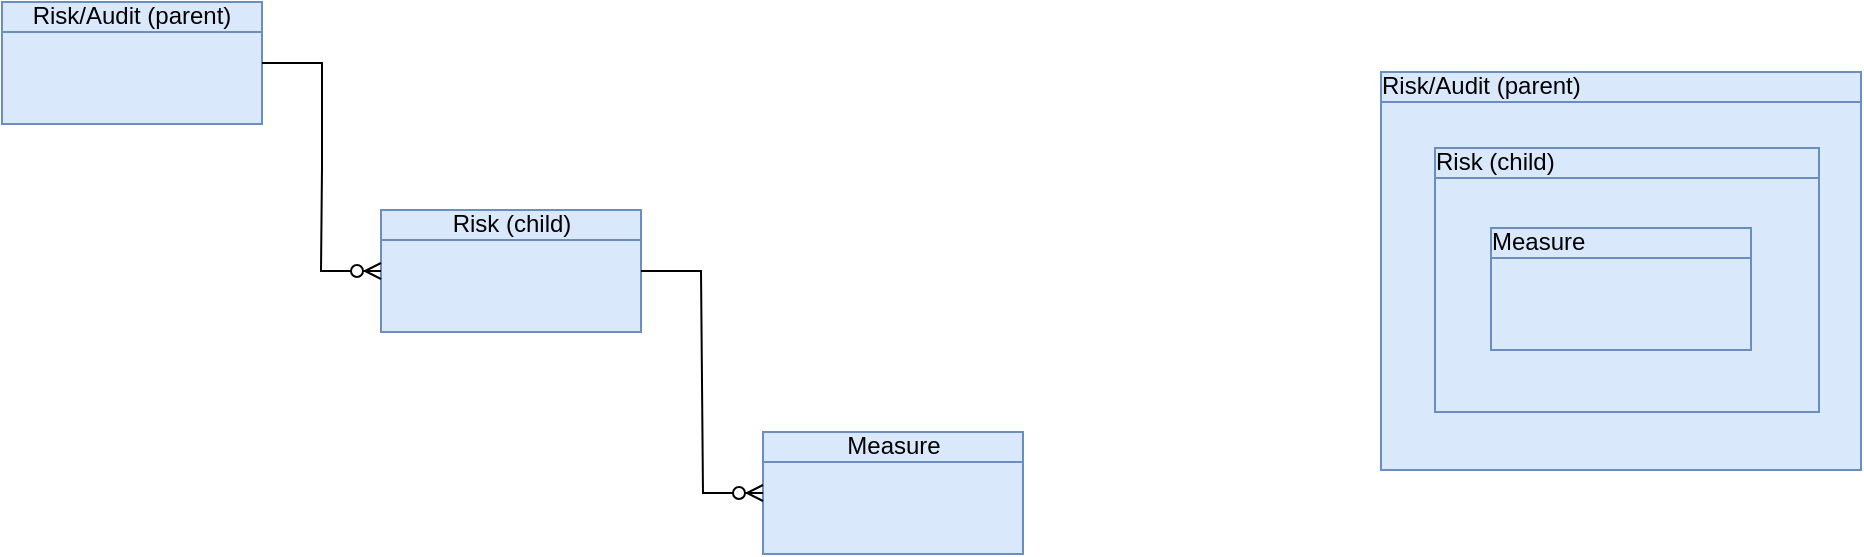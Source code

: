 <mxfile version="20.7.4" type="github" pages="25">
  <diagram name="Hierarchy1" id="K9JmOt2MnFPWWsac-dhA">
    <mxGraphModel dx="1735" dy="1166" grid="0" gridSize="10" guides="1" tooltips="1" connect="1" arrows="1" fold="1" page="1" pageScale="1" pageWidth="1169" pageHeight="827" math="0" shadow="0">
      <root>
        <mxCell id="7Mqji5uUIQSTifrZ8EOl-0" />
        <mxCell id="7Mqji5uUIQSTifrZ8EOl-1" parent="7Mqji5uUIQSTifrZ8EOl-0" />
        <mxCell id="7Mqji5uUIQSTifrZ8EOl-2" value="Risk (child)" style="html=1;outlineConnect=0;whiteSpace=wrap;fillColor=#dae8fc;shape=mxgraph.archimate3.businessObject;overflow=fill;strokeColor=#6c8ebf;" parent="7Mqji5uUIQSTifrZ8EOl-1" vertex="1">
          <mxGeometry x="276.5" y="254" width="130" height="61" as="geometry" />
        </mxCell>
        <mxCell id="7Mqji5uUIQSTifrZ8EOl-3" value="Risk/Audit (parent)" style="html=1;outlineConnect=0;whiteSpace=wrap;fillColor=#dae8fc;shape=mxgraph.archimate3.businessObject;overflow=fill;strokeColor=#6c8ebf;" parent="7Mqji5uUIQSTifrZ8EOl-1" vertex="1">
          <mxGeometry x="87" y="150" width="130" height="61" as="geometry" />
        </mxCell>
        <mxCell id="7Mqji5uUIQSTifrZ8EOl-5" value="" style="edgeStyle=entityRelationEdgeStyle;fontSize=12;html=1;endArrow=ERzeroToMany;endFill=1;rounded=0;" parent="7Mqji5uUIQSTifrZ8EOl-1" source="7Mqji5uUIQSTifrZ8EOl-3" target="7Mqji5uUIQSTifrZ8EOl-2" edge="1">
          <mxGeometry width="100" height="100" relative="1" as="geometry">
            <mxPoint x="297" y="630" as="sourcePoint" />
            <mxPoint x="277" y="251.5" as="targetPoint" />
          </mxGeometry>
        </mxCell>
        <mxCell id="7Mqji5uUIQSTifrZ8EOl-7" value="Measure" style="html=1;outlineConnect=0;whiteSpace=wrap;fillColor=#dae8fc;shape=mxgraph.archimate3.businessObject;overflow=fill;strokeColor=#6c8ebf;" parent="7Mqji5uUIQSTifrZ8EOl-1" vertex="1">
          <mxGeometry x="467.5" y="365" width="130" height="61" as="geometry" />
        </mxCell>
        <mxCell id="7Mqji5uUIQSTifrZ8EOl-9" value="" style="edgeStyle=entityRelationEdgeStyle;fontSize=12;html=1;endArrow=ERzeroToMany;endFill=1;rounded=0;" parent="7Mqji5uUIQSTifrZ8EOl-1" source="7Mqji5uUIQSTifrZ8EOl-2" target="7Mqji5uUIQSTifrZ8EOl-7" edge="1">
          <mxGeometry width="100" height="100" relative="1" as="geometry">
            <mxPoint x="227" y="190.5" as="sourcePoint" />
            <mxPoint x="657" y="251.5" as="targetPoint" />
          </mxGeometry>
        </mxCell>
        <mxCell id="AaBYl6gP3xsbkKb8bb39-0" value="Risk/Audit (parent)" style="html=1;outlineConnect=0;whiteSpace=wrap;fillColor=#dae8fc;shape=mxgraph.archimate3.businessObject;overflow=fill;strokeColor=#6c8ebf;align=left;" parent="7Mqji5uUIQSTifrZ8EOl-1" vertex="1">
          <mxGeometry x="776.5" y="185" width="240" height="199" as="geometry" />
        </mxCell>
        <mxCell id="AaBYl6gP3xsbkKb8bb39-1" value="Risk (child)" style="html=1;outlineConnect=0;whiteSpace=wrap;fillColor=#dae8fc;shape=mxgraph.archimate3.businessObject;overflow=fill;strokeColor=#6c8ebf;align=left;" parent="7Mqji5uUIQSTifrZ8EOl-1" vertex="1">
          <mxGeometry x="803.5" y="223" width="192" height="132" as="geometry" />
        </mxCell>
        <mxCell id="AaBYl6gP3xsbkKb8bb39-2" value="Measure" style="html=1;outlineConnect=0;whiteSpace=wrap;fillColor=#dae8fc;shape=mxgraph.archimate3.businessObject;overflow=fill;strokeColor=#6c8ebf;align=left;" parent="7Mqji5uUIQSTifrZ8EOl-1" vertex="1">
          <mxGeometry x="831.5" y="263" width="130" height="61" as="geometry" />
        </mxCell>
      </root>
    </mxGraphModel>
  </diagram>
  <diagram name="Hierarchy2" id="nimfUlCtGrg26Z9XigEh">
    <mxGraphModel dx="1735" dy="1166" grid="0" gridSize="10" guides="1" tooltips="1" connect="1" arrows="1" fold="1" page="1" pageScale="1" pageWidth="1169" pageHeight="827" math="0" shadow="0">
      <root>
        <mxCell id="N6c7Dlb2BS-lR63k0Lbd-0" />
        <mxCell id="N6c7Dlb2BS-lR63k0Lbd-1" parent="N6c7Dlb2BS-lR63k0Lbd-0" />
        <mxCell id="N6c7Dlb2BS-lR63k0Lbd-2" value="Risk (child)" style="html=1;outlineConnect=0;whiteSpace=wrap;fillColor=#dae8fc;shape=mxgraph.archimate3.businessObject;overflow=fill;strokeColor=#6c8ebf;" parent="N6c7Dlb2BS-lR63k0Lbd-1" vertex="1">
          <mxGeometry x="279" y="328" width="130" height="61" as="geometry" />
        </mxCell>
        <mxCell id="N6c7Dlb2BS-lR63k0Lbd-3" value="Risk/Audit (parent)" style="html=1;outlineConnect=0;whiteSpace=wrap;fillColor=#dae8fc;shape=mxgraph.archimate3.businessObject;overflow=fill;strokeColor=#6c8ebf;" parent="N6c7Dlb2BS-lR63k0Lbd-1" vertex="1">
          <mxGeometry x="469" y="482" width="130" height="61" as="geometry" />
        </mxCell>
        <mxCell id="N6c7Dlb2BS-lR63k0Lbd-4" value="" style="edgeStyle=entityRelationEdgeStyle;fontSize=12;html=1;endArrow=ERzeroToMany;endFill=1;rounded=0;" parent="N6c7Dlb2BS-lR63k0Lbd-1" source="N6c7Dlb2BS-lR63k0Lbd-2" target="N6c7Dlb2BS-lR63k0Lbd-3" edge="1">
          <mxGeometry width="100" height="100" relative="1" as="geometry">
            <mxPoint x="340.5" y="647" as="sourcePoint" />
            <mxPoint x="650" y="290" as="targetPoint" />
          </mxGeometry>
        </mxCell>
        <mxCell id="N6c7Dlb2BS-lR63k0Lbd-5" value="Measure" style="html=1;outlineConnect=0;whiteSpace=wrap;fillColor=#dae8fc;shape=mxgraph.archimate3.businessObject;overflow=fill;strokeColor=#6c8ebf;" parent="N6c7Dlb2BS-lR63k0Lbd-1" vertex="1">
          <mxGeometry x="89" y="178" width="130" height="61" as="geometry" />
        </mxCell>
        <mxCell id="N6c7Dlb2BS-lR63k0Lbd-6" value="" style="edgeStyle=entityRelationEdgeStyle;fontSize=12;html=1;endArrow=ERzeroToMany;endFill=1;rounded=0;" parent="N6c7Dlb2BS-lR63k0Lbd-1" source="N6c7Dlb2BS-lR63k0Lbd-5" target="N6c7Dlb2BS-lR63k0Lbd-2" edge="1">
          <mxGeometry width="100" height="100" relative="1" as="geometry">
            <mxPoint x="352" y="403" as="sourcePoint" />
            <mxPoint x="700.5" y="268.5" as="targetPoint" />
          </mxGeometry>
        </mxCell>
        <mxCell id="CNSNUIdAH7sV8aslTANx-0" value="Measure" style="html=1;outlineConnect=0;whiteSpace=wrap;fillColor=#dae8fc;shape=mxgraph.archimate3.businessObject;overflow=fill;strokeColor=#6c8ebf;align=left;" parent="N6c7Dlb2BS-lR63k0Lbd-1" vertex="1">
          <mxGeometry x="783" y="215" width="240" height="199" as="geometry" />
        </mxCell>
        <mxCell id="CNSNUIdAH7sV8aslTANx-1" value="Risk (child)" style="html=1;outlineConnect=0;whiteSpace=wrap;fillColor=#dae8fc;shape=mxgraph.archimate3.businessObject;overflow=fill;strokeColor=#6c8ebf;align=left;" parent="N6c7Dlb2BS-lR63k0Lbd-1" vertex="1">
          <mxGeometry x="810" y="253" width="192" height="132" as="geometry" />
        </mxCell>
        <mxCell id="CNSNUIdAH7sV8aslTANx-2" value="&lt;span style=&quot;text-align: center;&quot;&gt;Risk/Audit (parent)&lt;/span&gt;" style="html=1;outlineConnect=0;whiteSpace=wrap;fillColor=#dae8fc;shape=mxgraph.archimate3.businessObject;overflow=fill;strokeColor=#6c8ebf;align=left;" parent="N6c7Dlb2BS-lR63k0Lbd-1" vertex="1">
          <mxGeometry x="838" y="293" width="130" height="61" as="geometry" />
        </mxCell>
      </root>
    </mxGraphModel>
  </diagram>
  <diagram id="Tob_jNbQ9QHRGzeoD57m" name="M2M">
    <mxGraphModel dx="1735" dy="1166" grid="0" gridSize="10" guides="1" tooltips="1" connect="1" arrows="1" fold="1" page="1" pageScale="1" pageWidth="1169" pageHeight="827" math="0" shadow="0">
      <root>
        <mxCell id="0" />
        <mxCell id="1" parent="0" />
        <mxCell id="4c4enoVgO7odAbUK0jWh-1" value="Risk (child)" style="html=1;outlineConnect=0;whiteSpace=wrap;fillColor=#dae8fc;shape=mxgraph.archimate3.businessObject;overflow=fill;strokeColor=#6c8ebf;" parent="1" vertex="1">
          <mxGeometry x="506" y="143" width="130" height="61" as="geometry" />
        </mxCell>
        <mxCell id="4c4enoVgO7odAbUK0jWh-2" value="Risk/Audit (parent)" style="html=1;outlineConnect=0;whiteSpace=wrap;fillColor=#dae8fc;shape=mxgraph.archimate3.businessObject;overflow=fill;strokeColor=#6c8ebf;" parent="1" vertex="1">
          <mxGeometry x="126" y="143" width="130" height="61" as="geometry" />
        </mxCell>
        <mxCell id="4c4enoVgO7odAbUK0jWh-3" value="Risk relationship" style="html=1;outlineConnect=0;whiteSpace=wrap;fillColor=#dae8fc;shape=mxgraph.archimate3.businessObject;overflow=fill;strokeColor=#6c8ebf;" parent="1" vertex="1">
          <mxGeometry x="316" y="214" width="130" height="61" as="geometry" />
        </mxCell>
        <mxCell id="4c4enoVgO7odAbUK0jWh-4" value="" style="edgeStyle=entityRelationEdgeStyle;fontSize=12;html=1;endArrow=ERzeroToMany;endFill=1;rounded=0;" parent="1" source="4c4enoVgO7odAbUK0jWh-2" target="4c4enoVgO7odAbUK0jWh-3" edge="1">
          <mxGeometry width="100" height="100" relative="1" as="geometry">
            <mxPoint x="336" y="623" as="sourcePoint" />
            <mxPoint x="436" y="523" as="targetPoint" />
          </mxGeometry>
        </mxCell>
        <mxCell id="4c4enoVgO7odAbUK0jWh-5" value="" style="edgeStyle=entityRelationEdgeStyle;fontSize=12;html=1;endArrow=ERzeroToMany;endFill=1;rounded=0;" parent="1" source="4c4enoVgO7odAbUK0jWh-1" target="4c4enoVgO7odAbUK0jWh-3" edge="1">
          <mxGeometry width="100" height="100" relative="1" as="geometry">
            <mxPoint x="266" y="183.5" as="sourcePoint" />
            <mxPoint x="326" y="254.5" as="targetPoint" />
          </mxGeometry>
        </mxCell>
        <mxCell id="4c4enoVgO7odAbUK0jWh-6" value="Measure" style="html=1;outlineConnect=0;whiteSpace=wrap;fillColor=#dae8fc;shape=mxgraph.archimate3.businessObject;overflow=fill;strokeColor=#6c8ebf;" parent="1" vertex="1">
          <mxGeometry x="886" y="143" width="130" height="61" as="geometry" />
        </mxCell>
        <mxCell id="4c4enoVgO7odAbUK0jWh-7" value="Assigned Measures" style="html=1;outlineConnect=0;whiteSpace=wrap;fillColor=#dae8fc;shape=mxgraph.archimate3.businessObject;overflow=fill;strokeColor=#6c8ebf;" parent="1" vertex="1">
          <mxGeometry x="696" y="214" width="130" height="61" as="geometry" />
        </mxCell>
        <mxCell id="4c4enoVgO7odAbUK0jWh-8" value="" style="edgeStyle=entityRelationEdgeStyle;fontSize=12;html=1;endArrow=ERzeroToMany;endFill=1;rounded=0;" parent="1" source="4c4enoVgO7odAbUK0jWh-1" target="4c4enoVgO7odAbUK0jWh-7" edge="1">
          <mxGeometry width="100" height="100" relative="1" as="geometry">
            <mxPoint x="266" y="183.5" as="sourcePoint" />
            <mxPoint x="326" y="254.5" as="targetPoint" />
          </mxGeometry>
        </mxCell>
        <mxCell id="4c4enoVgO7odAbUK0jWh-9" value="" style="edgeStyle=entityRelationEdgeStyle;fontSize=12;html=1;endArrow=ERzeroToMany;endFill=1;rounded=0;" parent="1" source="4c4enoVgO7odAbUK0jWh-6" target="4c4enoVgO7odAbUK0jWh-7" edge="1">
          <mxGeometry width="100" height="100" relative="1" as="geometry">
            <mxPoint x="646" y="183.5" as="sourcePoint" />
            <mxPoint x="661" y="264.5" as="targetPoint" />
          </mxGeometry>
        </mxCell>
        <mxCell id="A8oIivj04418YLjWX6dc-1" value="Measure" style="html=1;outlineConnect=0;whiteSpace=wrap;fillColor=#dae8fc;shape=mxgraph.archimate3.businessObject;overflow=fill;strokeColor=#6c8ebf;align=left;" parent="1" vertex="1">
          <mxGeometry x="451" y="425" width="240" height="199" as="geometry" />
        </mxCell>
        <mxCell id="A8oIivj04418YLjWX6dc-2" value="Risk (child)" style="html=1;outlineConnect=0;whiteSpace=wrap;fillColor=#dae8fc;shape=mxgraph.archimate3.businessObject;overflow=fill;strokeColor=#6c8ebf;align=left;" parent="1" vertex="1">
          <mxGeometry x="478" y="463" width="192" height="132" as="geometry" />
        </mxCell>
        <mxCell id="A8oIivj04418YLjWX6dc-3" value="&lt;span style=&quot;text-align: center;&quot;&gt;Risk/Audit (parent)&lt;/span&gt;" style="html=1;outlineConnect=0;whiteSpace=wrap;fillColor=#dae8fc;shape=mxgraph.archimate3.businessObject;overflow=fill;strokeColor=#6c8ebf;align=left;" parent="1" vertex="1">
          <mxGeometry x="506" y="503" width="130" height="61" as="geometry" />
        </mxCell>
      </root>
    </mxGraphModel>
  </diagram>
  <diagram id="yEr7erAPYcYU_y7c0pR8" name="DataSample">
    <mxGraphModel dx="1735" dy="1166" grid="0" gridSize="10" guides="1" tooltips="1" connect="1" arrows="1" fold="1" page="1" pageScale="1" pageWidth="1169" pageHeight="827" math="0" shadow="0">
      <root>
        <mxCell id="0" />
        <mxCell id="1" parent="0" />
        <mxCell id="qxlVKAdUCwFZZKBU1k-o-1" value="Risk (child)" style="html=1;outlineConnect=0;whiteSpace=wrap;fillColor=#dae8fc;shape=mxgraph.archimate3.businessObject;overflow=fill;strokeColor=#6c8ebf;" parent="1" vertex="1">
          <mxGeometry x="557.5" y="118" width="130" height="61" as="geometry" />
        </mxCell>
        <mxCell id="qxlVKAdUCwFZZKBU1k-o-2" value="Risk/Audit (parent)" style="html=1;outlineConnect=0;whiteSpace=wrap;fillColor=#dae8fc;shape=mxgraph.archimate3.businessObject;overflow=fill;strokeColor=#6c8ebf;" parent="1" vertex="1">
          <mxGeometry x="177.5" y="118" width="130" height="61" as="geometry" />
        </mxCell>
        <mxCell id="qxlVKAdUCwFZZKBU1k-o-3" value="Risk relationship" style="html=1;outlineConnect=0;whiteSpace=wrap;fillColor=#dae8fc;shape=mxgraph.archimate3.businessObject;overflow=fill;strokeColor=#6c8ebf;" parent="1" vertex="1">
          <mxGeometry x="367.5" y="189" width="130" height="61" as="geometry" />
        </mxCell>
        <mxCell id="qxlVKAdUCwFZZKBU1k-o-4" value="" style="edgeStyle=entityRelationEdgeStyle;fontSize=12;html=1;endArrow=ERzeroToMany;endFill=1;rounded=0;" parent="1" source="qxlVKAdUCwFZZKBU1k-o-2" target="qxlVKAdUCwFZZKBU1k-o-3" edge="1">
          <mxGeometry width="100" height="100" relative="1" as="geometry">
            <mxPoint x="387.5" y="598" as="sourcePoint" />
            <mxPoint x="487.5" y="498" as="targetPoint" />
          </mxGeometry>
        </mxCell>
        <mxCell id="qxlVKAdUCwFZZKBU1k-o-5" value="" style="edgeStyle=entityRelationEdgeStyle;fontSize=12;html=1;endArrow=ERzeroToMany;endFill=1;rounded=0;" parent="1" source="qxlVKAdUCwFZZKBU1k-o-1" target="qxlVKAdUCwFZZKBU1k-o-3" edge="1">
          <mxGeometry width="100" height="100" relative="1" as="geometry">
            <mxPoint x="317.5" y="158.5" as="sourcePoint" />
            <mxPoint x="377.5" y="229.5" as="targetPoint" />
          </mxGeometry>
        </mxCell>
        <mxCell id="qxlVKAdUCwFZZKBU1k-o-6" value="Measure" style="html=1;outlineConnect=0;whiteSpace=wrap;fillColor=#dae8fc;shape=mxgraph.archimate3.businessObject;overflow=fill;strokeColor=#6c8ebf;" parent="1" vertex="1">
          <mxGeometry x="937.5" y="118" width="130" height="61" as="geometry" />
        </mxCell>
        <mxCell id="qxlVKAdUCwFZZKBU1k-o-7" value="Assigned Measures" style="html=1;outlineConnect=0;whiteSpace=wrap;fillColor=#dae8fc;shape=mxgraph.archimate3.businessObject;overflow=fill;strokeColor=#6c8ebf;" parent="1" vertex="1">
          <mxGeometry x="747.5" y="189" width="130" height="61" as="geometry" />
        </mxCell>
        <mxCell id="qxlVKAdUCwFZZKBU1k-o-8" value="" style="edgeStyle=entityRelationEdgeStyle;fontSize=12;html=1;endArrow=ERzeroToMany;endFill=1;rounded=0;" parent="1" source="qxlVKAdUCwFZZKBU1k-o-1" target="qxlVKAdUCwFZZKBU1k-o-7" edge="1">
          <mxGeometry width="100" height="100" relative="1" as="geometry">
            <mxPoint x="317.5" y="158.5" as="sourcePoint" />
            <mxPoint x="377.5" y="229.5" as="targetPoint" />
          </mxGeometry>
        </mxCell>
        <mxCell id="qxlVKAdUCwFZZKBU1k-o-9" value="" style="edgeStyle=entityRelationEdgeStyle;fontSize=12;html=1;endArrow=ERzeroToMany;endFill=1;rounded=0;" parent="1" source="qxlVKAdUCwFZZKBU1k-o-6" target="qxlVKAdUCwFZZKBU1k-o-7" edge="1">
          <mxGeometry width="100" height="100" relative="1" as="geometry">
            <mxPoint x="697.5" y="158.5" as="sourcePoint" />
            <mxPoint x="712.5" y="239.5" as="targetPoint" />
          </mxGeometry>
        </mxCell>
        <mxCell id="qxlVKAdUCwFZZKBU1k-o-10" value="Assets" style="childLayout=tableLayout;recursiveResize=0;strokeColor=#98bf21;fillColor=#A7C942;shadow=1;" parent="1" vertex="1">
          <mxGeometry x="120" y="403" width="280" height="129" as="geometry" />
        </mxCell>
        <mxCell id="qxlVKAdUCwFZZKBU1k-o-11" style="shape=tableRow;horizontal=0;startSize=0;swimlaneHead=0;swimlaneBody=0;top=0;left=0;bottom=0;right=0;dropTarget=0;collapsible=0;recursiveResize=0;expand=0;fontStyle=0;strokeColor=inherit;fillColor=#ffffff;" parent="qxlVKAdUCwFZZKBU1k-o-10" vertex="1">
          <mxGeometry width="280" height="33" as="geometry" />
        </mxCell>
        <mxCell id="qxlVKAdUCwFZZKBU1k-o-12" value="Audit_Id" style="connectable=0;recursiveResize=0;strokeColor=inherit;fillColor=#A7C942;align=center;fontStyle=1;fontColor=#FFFFFF;" parent="qxlVKAdUCwFZZKBU1k-o-11" vertex="1">
          <mxGeometry width="93" height="33" as="geometry">
            <mxRectangle width="93" height="33" as="alternateBounds" />
          </mxGeometry>
        </mxCell>
        <mxCell id="qxlVKAdUCwFZZKBU1k-o-13" value="Audit_Name" style="connectable=0;recursiveResize=0;strokeColor=inherit;fillColor=#A7C942;align=center;fontStyle=1;fontColor=#FFFFFF;" parent="qxlVKAdUCwFZZKBU1k-o-11" vertex="1">
          <mxGeometry x="93" width="94" height="33" as="geometry">
            <mxRectangle width="94" height="33" as="alternateBounds" />
          </mxGeometry>
        </mxCell>
        <mxCell id="qxlVKAdUCwFZZKBU1k-o-14" value="Audit_Auditor" style="connectable=0;recursiveResize=0;strokeColor=inherit;fillColor=#A7C942;align=center;fontStyle=1;fontColor=#FFFFFF;" parent="qxlVKAdUCwFZZKBU1k-o-11" vertex="1">
          <mxGeometry x="187" width="93" height="33" as="geometry">
            <mxRectangle width="93" height="33" as="alternateBounds" />
          </mxGeometry>
        </mxCell>
        <mxCell id="qxlVKAdUCwFZZKBU1k-o-15" value="" style="shape=tableRow;horizontal=0;startSize=0;swimlaneHead=0;swimlaneBody=0;top=0;left=0;bottom=0;right=0;dropTarget=0;collapsible=0;recursiveResize=0;expand=0;fontStyle=0;strokeColor=inherit;fillColor=#ffffff;" parent="qxlVKAdUCwFZZKBU1k-o-10" vertex="1">
          <mxGeometry y="33" width="280" height="32" as="geometry" />
        </mxCell>
        <mxCell id="qxlVKAdUCwFZZKBU1k-o-16" value="audit1" style="connectable=0;recursiveResize=0;strokeColor=inherit;fillColor=inherit;align=center;" parent="qxlVKAdUCwFZZKBU1k-o-15" vertex="1">
          <mxGeometry width="93" height="32" as="geometry">
            <mxRectangle width="93" height="32" as="alternateBounds" />
          </mxGeometry>
        </mxCell>
        <mxCell id="qxlVKAdUCwFZZKBU1k-o-17" value="Audit Name 1" style="connectable=0;recursiveResize=0;strokeColor=inherit;fillColor=inherit;align=center;" parent="qxlVKAdUCwFZZKBU1k-o-15" vertex="1">
          <mxGeometry x="93" width="94" height="32" as="geometry">
            <mxRectangle width="94" height="32" as="alternateBounds" />
          </mxGeometry>
        </mxCell>
        <mxCell id="qxlVKAdUCwFZZKBU1k-o-18" value="Auditor 1" style="connectable=0;recursiveResize=0;strokeColor=inherit;fillColor=inherit;align=center;" parent="qxlVKAdUCwFZZKBU1k-o-15" vertex="1">
          <mxGeometry x="187" width="93" height="32" as="geometry">
            <mxRectangle width="93" height="32" as="alternateBounds" />
          </mxGeometry>
        </mxCell>
        <mxCell id="qxlVKAdUCwFZZKBU1k-o-19" value="" style="shape=tableRow;horizontal=0;startSize=0;swimlaneHead=0;swimlaneBody=0;top=0;left=0;bottom=0;right=0;dropTarget=0;collapsible=0;recursiveResize=0;expand=0;fontStyle=1;strokeColor=inherit;fillColor=#EAF2D3;" parent="qxlVKAdUCwFZZKBU1k-o-10" vertex="1">
          <mxGeometry y="65" width="280" height="31" as="geometry" />
        </mxCell>
        <mxCell id="qxlVKAdUCwFZZKBU1k-o-20" value="audit2" style="connectable=0;recursiveResize=0;strokeColor=inherit;fillColor=inherit;" parent="qxlVKAdUCwFZZKBU1k-o-19" vertex="1">
          <mxGeometry width="93" height="31" as="geometry">
            <mxRectangle width="93" height="31" as="alternateBounds" />
          </mxGeometry>
        </mxCell>
        <mxCell id="qxlVKAdUCwFZZKBU1k-o-21" value="Audit Name 2" style="connectable=0;recursiveResize=0;strokeColor=inherit;fillColor=inherit;" parent="qxlVKAdUCwFZZKBU1k-o-19" vertex="1">
          <mxGeometry x="93" width="94" height="31" as="geometry">
            <mxRectangle width="94" height="31" as="alternateBounds" />
          </mxGeometry>
        </mxCell>
        <mxCell id="qxlVKAdUCwFZZKBU1k-o-22" value="Auditor 1" style="connectable=0;recursiveResize=0;strokeColor=inherit;fillColor=inherit;" parent="qxlVKAdUCwFZZKBU1k-o-19" vertex="1">
          <mxGeometry x="187" width="93" height="31" as="geometry">
            <mxRectangle width="93" height="31" as="alternateBounds" />
          </mxGeometry>
        </mxCell>
        <mxCell id="qxlVKAdUCwFZZKBU1k-o-23" value="" style="shape=tableRow;horizontal=0;startSize=0;swimlaneHead=0;swimlaneBody=0;top=0;left=0;bottom=0;right=0;dropTarget=0;collapsible=0;recursiveResize=0;expand=0;fontStyle=0;strokeColor=inherit;fillColor=#ffffff;" parent="qxlVKAdUCwFZZKBU1k-o-10" vertex="1">
          <mxGeometry y="96" width="280" height="33" as="geometry" />
        </mxCell>
        <mxCell id="qxlVKAdUCwFZZKBU1k-o-24" value="audit3" style="connectable=0;recursiveResize=0;strokeColor=inherit;fillColor=inherit;fontStyle=0;align=center;" parent="qxlVKAdUCwFZZKBU1k-o-23" vertex="1">
          <mxGeometry width="93" height="33" as="geometry">
            <mxRectangle width="93" height="33" as="alternateBounds" />
          </mxGeometry>
        </mxCell>
        <mxCell id="qxlVKAdUCwFZZKBU1k-o-25" value="Audit Name 3" style="connectable=0;recursiveResize=0;strokeColor=inherit;fillColor=inherit;fontStyle=0;align=center;" parent="qxlVKAdUCwFZZKBU1k-o-23" vertex="1">
          <mxGeometry x="93" width="94" height="33" as="geometry">
            <mxRectangle width="94" height="33" as="alternateBounds" />
          </mxGeometry>
        </mxCell>
        <mxCell id="qxlVKAdUCwFZZKBU1k-o-26" value="Auditor 2" style="connectable=0;recursiveResize=0;strokeColor=inherit;fillColor=inherit;fontStyle=0;align=center;" parent="qxlVKAdUCwFZZKBU1k-o-23" vertex="1">
          <mxGeometry x="187" width="93" height="33" as="geometry">
            <mxRectangle width="93" height="33" as="alternateBounds" />
          </mxGeometry>
        </mxCell>
        <mxCell id="qxlVKAdUCwFZZKBU1k-o-27" value="Assets" style="childLayout=tableLayout;recursiveResize=0;strokeColor=#98bf21;fillColor=#A7C942;shadow=1;" parent="1" vertex="1">
          <mxGeometry x="450" y="403" width="373" height="129" as="geometry" />
        </mxCell>
        <mxCell id="qxlVKAdUCwFZZKBU1k-o-28" style="shape=tableRow;horizontal=0;startSize=0;swimlaneHead=0;swimlaneBody=0;top=0;left=0;bottom=0;right=0;dropTarget=0;collapsible=0;recursiveResize=0;expand=0;fontStyle=0;strokeColor=inherit;fillColor=#ffffff;" parent="qxlVKAdUCwFZZKBU1k-o-27" vertex="1">
          <mxGeometry width="373" height="33" as="geometry" />
        </mxCell>
        <mxCell id="qxlVKAdUCwFZZKBU1k-o-29" value="Risk_Id" style="connectable=0;recursiveResize=0;strokeColor=inherit;fillColor=#A7C942;align=center;fontStyle=1;fontColor=#FFFFFF;" parent="qxlVKAdUCwFZZKBU1k-o-28" vertex="1">
          <mxGeometry width="93" height="33" as="geometry">
            <mxRectangle width="93" height="33" as="alternateBounds" />
          </mxGeometry>
        </mxCell>
        <mxCell id="qxlVKAdUCwFZZKBU1k-o-30" value="Risk_Name" style="connectable=0;recursiveResize=0;strokeColor=inherit;fillColor=#A7C942;align=center;fontStyle=1;fontColor=#FFFFFF;" parent="qxlVKAdUCwFZZKBU1k-o-28" vertex="1">
          <mxGeometry x="93" width="94" height="33" as="geometry">
            <mxRectangle width="94" height="33" as="alternateBounds" />
          </mxGeometry>
        </mxCell>
        <mxCell id="qxlVKAdUCwFZZKBU1k-o-31" value="Risk_Approver" style="connectable=0;recursiveResize=0;strokeColor=inherit;fillColor=#A7C942;align=center;fontStyle=1;fontColor=#FFFFFF;" parent="qxlVKAdUCwFZZKBU1k-o-28" vertex="1">
          <mxGeometry x="187" width="93" height="33" as="geometry">
            <mxRectangle width="93" height="33" as="alternateBounds" />
          </mxGeometry>
        </mxCell>
        <mxCell id="qxlVKAdUCwFZZKBU1k-o-32" value="Risk_State" style="connectable=0;recursiveResize=0;strokeColor=inherit;fillColor=#A7C942;align=center;fontStyle=1;fontColor=#FFFFFF;" parent="qxlVKAdUCwFZZKBU1k-o-28" vertex="1">
          <mxGeometry x="280" width="93" height="33" as="geometry">
            <mxRectangle width="93" height="33" as="alternateBounds" />
          </mxGeometry>
        </mxCell>
        <mxCell id="qxlVKAdUCwFZZKBU1k-o-33" value="" style="shape=tableRow;horizontal=0;startSize=0;swimlaneHead=0;swimlaneBody=0;top=0;left=0;bottom=0;right=0;dropTarget=0;collapsible=0;recursiveResize=0;expand=0;fontStyle=0;strokeColor=inherit;fillColor=#ffffff;" parent="qxlVKAdUCwFZZKBU1k-o-27" vertex="1">
          <mxGeometry y="33" width="373" height="32" as="geometry" />
        </mxCell>
        <mxCell id="qxlVKAdUCwFZZKBU1k-o-34" value="risk1" style="connectable=0;recursiveResize=0;strokeColor=inherit;fillColor=inherit;align=center;" parent="qxlVKAdUCwFZZKBU1k-o-33" vertex="1">
          <mxGeometry width="93" height="32" as="geometry">
            <mxRectangle width="93" height="32" as="alternateBounds" />
          </mxGeometry>
        </mxCell>
        <mxCell id="qxlVKAdUCwFZZKBU1k-o-35" value="Risk Name 1" style="connectable=0;recursiveResize=0;strokeColor=inherit;fillColor=inherit;align=center;" parent="qxlVKAdUCwFZZKBU1k-o-33" vertex="1">
          <mxGeometry x="93" width="94" height="32" as="geometry">
            <mxRectangle width="94" height="32" as="alternateBounds" />
          </mxGeometry>
        </mxCell>
        <mxCell id="qxlVKAdUCwFZZKBU1k-o-36" value="Approver 1" style="connectable=0;recursiveResize=0;strokeColor=inherit;fillColor=inherit;align=center;" parent="qxlVKAdUCwFZZKBU1k-o-33" vertex="1">
          <mxGeometry x="187" width="93" height="32" as="geometry">
            <mxRectangle width="93" height="32" as="alternateBounds" />
          </mxGeometry>
        </mxCell>
        <mxCell id="qxlVKAdUCwFZZKBU1k-o-37" value="New" style="connectable=0;recursiveResize=0;strokeColor=inherit;fillColor=inherit;align=center;" parent="qxlVKAdUCwFZZKBU1k-o-33" vertex="1">
          <mxGeometry x="280" width="93" height="32" as="geometry">
            <mxRectangle width="93" height="32" as="alternateBounds" />
          </mxGeometry>
        </mxCell>
        <mxCell id="qxlVKAdUCwFZZKBU1k-o-38" value="" style="shape=tableRow;horizontal=0;startSize=0;swimlaneHead=0;swimlaneBody=0;top=0;left=0;bottom=0;right=0;dropTarget=0;collapsible=0;recursiveResize=0;expand=0;fontStyle=1;strokeColor=inherit;fillColor=#EAF2D3;" parent="qxlVKAdUCwFZZKBU1k-o-27" vertex="1">
          <mxGeometry y="65" width="373" height="31" as="geometry" />
        </mxCell>
        <mxCell id="qxlVKAdUCwFZZKBU1k-o-39" value="risk2" style="connectable=0;recursiveResize=0;strokeColor=inherit;fillColor=inherit;" parent="qxlVKAdUCwFZZKBU1k-o-38" vertex="1">
          <mxGeometry width="93" height="31" as="geometry">
            <mxRectangle width="93" height="31" as="alternateBounds" />
          </mxGeometry>
        </mxCell>
        <mxCell id="qxlVKAdUCwFZZKBU1k-o-40" value="Risk Name 2" style="connectable=0;recursiveResize=0;strokeColor=inherit;fillColor=inherit;" parent="qxlVKAdUCwFZZKBU1k-o-38" vertex="1">
          <mxGeometry x="93" width="94" height="31" as="geometry">
            <mxRectangle width="94" height="31" as="alternateBounds" />
          </mxGeometry>
        </mxCell>
        <mxCell id="qxlVKAdUCwFZZKBU1k-o-41" value="Approver 1" style="connectable=0;recursiveResize=0;strokeColor=inherit;fillColor=inherit;" parent="qxlVKAdUCwFZZKBU1k-o-38" vertex="1">
          <mxGeometry x="187" width="93" height="31" as="geometry">
            <mxRectangle width="93" height="31" as="alternateBounds" />
          </mxGeometry>
        </mxCell>
        <mxCell id="qxlVKAdUCwFZZKBU1k-o-42" value="In Progress" style="connectable=0;recursiveResize=0;strokeColor=inherit;fillColor=inherit;" parent="qxlVKAdUCwFZZKBU1k-o-38" vertex="1">
          <mxGeometry x="280" width="93" height="31" as="geometry">
            <mxRectangle width="93" height="31" as="alternateBounds" />
          </mxGeometry>
        </mxCell>
        <mxCell id="qxlVKAdUCwFZZKBU1k-o-43" value="" style="shape=tableRow;horizontal=0;startSize=0;swimlaneHead=0;swimlaneBody=0;top=0;left=0;bottom=0;right=0;dropTarget=0;collapsible=0;recursiveResize=0;expand=0;fontStyle=0;strokeColor=inherit;fillColor=#ffffff;" parent="qxlVKAdUCwFZZKBU1k-o-27" vertex="1">
          <mxGeometry y="96" width="373" height="33" as="geometry" />
        </mxCell>
        <mxCell id="qxlVKAdUCwFZZKBU1k-o-44" value="risk3" style="connectable=0;recursiveResize=0;strokeColor=inherit;fillColor=inherit;fontStyle=0;align=center;" parent="qxlVKAdUCwFZZKBU1k-o-43" vertex="1">
          <mxGeometry width="93" height="33" as="geometry">
            <mxRectangle width="93" height="33" as="alternateBounds" />
          </mxGeometry>
        </mxCell>
        <mxCell id="qxlVKAdUCwFZZKBU1k-o-45" value="Risk Name 3" style="connectable=0;recursiveResize=0;strokeColor=inherit;fillColor=inherit;fontStyle=0;align=center;" parent="qxlVKAdUCwFZZKBU1k-o-43" vertex="1">
          <mxGeometry x="93" width="94" height="33" as="geometry">
            <mxRectangle width="94" height="33" as="alternateBounds" />
          </mxGeometry>
        </mxCell>
        <mxCell id="qxlVKAdUCwFZZKBU1k-o-46" value="Approver 2" style="connectable=0;recursiveResize=0;strokeColor=inherit;fillColor=inherit;fontStyle=0;align=center;" parent="qxlVKAdUCwFZZKBU1k-o-43" vertex="1">
          <mxGeometry x="187" width="93" height="33" as="geometry">
            <mxRectangle width="93" height="33" as="alternateBounds" />
          </mxGeometry>
        </mxCell>
        <mxCell id="qxlVKAdUCwFZZKBU1k-o-47" value="Approved" style="connectable=0;recursiveResize=0;strokeColor=inherit;fillColor=inherit;fontStyle=0;align=center;" parent="qxlVKAdUCwFZZKBU1k-o-43" vertex="1">
          <mxGeometry x="280" width="93" height="33" as="geometry">
            <mxRectangle width="93" height="33" as="alternateBounds" />
          </mxGeometry>
        </mxCell>
        <mxCell id="qxlVKAdUCwFZZKBU1k-o-48" value="Assets" style="childLayout=tableLayout;recursiveResize=0;strokeColor=#98bf21;fillColor=#A7C942;shadow=1;" parent="1" vertex="1">
          <mxGeometry x="880" y="403" width="220" height="129" as="geometry" />
        </mxCell>
        <mxCell id="qxlVKAdUCwFZZKBU1k-o-49" style="shape=tableRow;horizontal=0;startSize=0;swimlaneHead=0;swimlaneBody=0;top=0;left=0;bottom=0;right=0;dropTarget=0;collapsible=0;recursiveResize=0;expand=0;fontStyle=0;strokeColor=inherit;fillColor=#ffffff;" parent="qxlVKAdUCwFZZKBU1k-o-48" vertex="1">
          <mxGeometry width="220" height="33" as="geometry" />
        </mxCell>
        <mxCell id="qxlVKAdUCwFZZKBU1k-o-50" value="Measure_Id" style="connectable=0;recursiveResize=0;strokeColor=inherit;fillColor=#A7C942;align=center;fontStyle=1;fontColor=#FFFFFF;" parent="qxlVKAdUCwFZZKBU1k-o-49" vertex="1">
          <mxGeometry width="93" height="33" as="geometry">
            <mxRectangle width="93" height="33" as="alternateBounds" />
          </mxGeometry>
        </mxCell>
        <mxCell id="qxlVKAdUCwFZZKBU1k-o-51" value="Control_Objective" style="connectable=0;recursiveResize=0;strokeColor=inherit;fillColor=#A7C942;align=center;fontStyle=1;fontColor=#FFFFFF;" parent="qxlVKAdUCwFZZKBU1k-o-49" vertex="1">
          <mxGeometry x="93" width="127" height="33" as="geometry">
            <mxRectangle width="127" height="33" as="alternateBounds" />
          </mxGeometry>
        </mxCell>
        <mxCell id="qxlVKAdUCwFZZKBU1k-o-52" value="" style="shape=tableRow;horizontal=0;startSize=0;swimlaneHead=0;swimlaneBody=0;top=0;left=0;bottom=0;right=0;dropTarget=0;collapsible=0;recursiveResize=0;expand=0;fontStyle=0;strokeColor=inherit;fillColor=#ffffff;" parent="qxlVKAdUCwFZZKBU1k-o-48" vertex="1">
          <mxGeometry y="33" width="220" height="32" as="geometry" />
        </mxCell>
        <mxCell id="qxlVKAdUCwFZZKBU1k-o-53" value="measure1" style="connectable=0;recursiveResize=0;strokeColor=inherit;fillColor=inherit;align=center;" parent="qxlVKAdUCwFZZKBU1k-o-52" vertex="1">
          <mxGeometry width="93" height="32" as="geometry">
            <mxRectangle width="93" height="32" as="alternateBounds" />
          </mxGeometry>
        </mxCell>
        <mxCell id="qxlVKAdUCwFZZKBU1k-o-54" value="Control Objective 1" style="connectable=0;recursiveResize=0;strokeColor=inherit;fillColor=inherit;align=center;" parent="qxlVKAdUCwFZZKBU1k-o-52" vertex="1">
          <mxGeometry x="93" width="127" height="32" as="geometry">
            <mxRectangle width="127" height="32" as="alternateBounds" />
          </mxGeometry>
        </mxCell>
        <mxCell id="qxlVKAdUCwFZZKBU1k-o-55" value="" style="shape=tableRow;horizontal=0;startSize=0;swimlaneHead=0;swimlaneBody=0;top=0;left=0;bottom=0;right=0;dropTarget=0;collapsible=0;recursiveResize=0;expand=0;fontStyle=1;strokeColor=inherit;fillColor=#EAF2D3;" parent="qxlVKAdUCwFZZKBU1k-o-48" vertex="1">
          <mxGeometry y="65" width="220" height="31" as="geometry" />
        </mxCell>
        <mxCell id="qxlVKAdUCwFZZKBU1k-o-56" value="measure2" style="connectable=0;recursiveResize=0;strokeColor=inherit;fillColor=inherit;" parent="qxlVKAdUCwFZZKBU1k-o-55" vertex="1">
          <mxGeometry width="93" height="31" as="geometry">
            <mxRectangle width="93" height="31" as="alternateBounds" />
          </mxGeometry>
        </mxCell>
        <mxCell id="qxlVKAdUCwFZZKBU1k-o-57" value="Control Objective 2" style="connectable=0;recursiveResize=0;strokeColor=inherit;fillColor=inherit;" parent="qxlVKAdUCwFZZKBU1k-o-55" vertex="1">
          <mxGeometry x="93" width="127" height="31" as="geometry">
            <mxRectangle width="127" height="31" as="alternateBounds" />
          </mxGeometry>
        </mxCell>
        <mxCell id="qxlVKAdUCwFZZKBU1k-o-58" value="" style="shape=tableRow;horizontal=0;startSize=0;swimlaneHead=0;swimlaneBody=0;top=0;left=0;bottom=0;right=0;dropTarget=0;collapsible=0;recursiveResize=0;expand=0;fontStyle=0;strokeColor=inherit;fillColor=#ffffff;" parent="qxlVKAdUCwFZZKBU1k-o-48" vertex="1">
          <mxGeometry y="96" width="220" height="33" as="geometry" />
        </mxCell>
        <mxCell id="qxlVKAdUCwFZZKBU1k-o-59" value="measure3" style="connectable=0;recursiveResize=0;strokeColor=inherit;fillColor=inherit;fontStyle=0;align=center;" parent="qxlVKAdUCwFZZKBU1k-o-58" vertex="1">
          <mxGeometry width="93" height="33" as="geometry">
            <mxRectangle width="93" height="33" as="alternateBounds" />
          </mxGeometry>
        </mxCell>
        <mxCell id="qxlVKAdUCwFZZKBU1k-o-60" value="Control Objective 3" style="connectable=0;recursiveResize=0;strokeColor=inherit;fillColor=inherit;fontStyle=0;align=center;" parent="qxlVKAdUCwFZZKBU1k-o-58" vertex="1">
          <mxGeometry x="93" width="127" height="33" as="geometry">
            <mxRectangle width="127" height="33" as="alternateBounds" />
          </mxGeometry>
        </mxCell>
        <mxCell id="qxlVKAdUCwFZZKBU1k-o-61" value="Risk relationship" style="shape=table;startSize=30;container=1;collapsible=0;childLayout=tableLayout;fixedRows=1;rowLines=0;fontStyle=1;strokeColor=#CCCCFF;fillColor=#CCE5FF;" parent="1" vertex="1">
          <mxGeometry x="386.5" y="603" width="120" height="150" as="geometry" />
        </mxCell>
        <mxCell id="qxlVKAdUCwFZZKBU1k-o-62" value="" style="shape=tableRow;horizontal=0;startSize=0;swimlaneHead=0;swimlaneBody=0;top=0;left=0;bottom=0;right=0;collapsible=0;dropTarget=0;fillColor=none;points=[[0,0.5],[1,0.5]];portConstraint=eastwest;strokeColor=#CCCCFF;" parent="qxlVKAdUCwFZZKBU1k-o-61" vertex="1">
          <mxGeometry y="30" width="120" height="30" as="geometry" />
        </mxCell>
        <mxCell id="qxlVKAdUCwFZZKBU1k-o-63" value="audit1" style="shape=partialRectangle;html=1;whiteSpace=wrap;connectable=0;fillColor=none;top=0;left=0;bottom=0;right=0;overflow=hidden;pointerEvents=1;strokeColor=#CCCCFF;" parent="qxlVKAdUCwFZZKBU1k-o-62" vertex="1">
          <mxGeometry width="60" height="30" as="geometry">
            <mxRectangle width="60" height="30" as="alternateBounds" />
          </mxGeometry>
        </mxCell>
        <mxCell id="qxlVKAdUCwFZZKBU1k-o-64" value="risk1" style="shape=partialRectangle;html=1;whiteSpace=wrap;connectable=0;fillColor=none;top=0;left=0;bottom=0;right=0;align=left;spacingLeft=6;overflow=hidden;strokeColor=#CCCCFF;" parent="qxlVKAdUCwFZZKBU1k-o-62" vertex="1">
          <mxGeometry x="60" width="60" height="30" as="geometry">
            <mxRectangle width="60" height="30" as="alternateBounds" />
          </mxGeometry>
        </mxCell>
        <mxCell id="qxlVKAdUCwFZZKBU1k-o-65" value="" style="shape=tableRow;horizontal=0;startSize=0;swimlaneHead=0;swimlaneBody=0;top=0;left=0;bottom=0;right=0;collapsible=0;dropTarget=0;fillColor=none;points=[[0,0.5],[1,0.5]];portConstraint=eastwest;strokeColor=#CCCCFF;" parent="qxlVKAdUCwFZZKBU1k-o-61" vertex="1">
          <mxGeometry y="60" width="120" height="30" as="geometry" />
        </mxCell>
        <mxCell id="qxlVKAdUCwFZZKBU1k-o-66" value="audit1" style="shape=partialRectangle;html=1;whiteSpace=wrap;connectable=0;fillColor=none;top=0;left=0;bottom=0;right=0;overflow=hidden;strokeColor=#CCCCFF;" parent="qxlVKAdUCwFZZKBU1k-o-65" vertex="1">
          <mxGeometry width="60" height="30" as="geometry">
            <mxRectangle width="60" height="30" as="alternateBounds" />
          </mxGeometry>
        </mxCell>
        <mxCell id="qxlVKAdUCwFZZKBU1k-o-67" value="risk2" style="shape=partialRectangle;html=1;whiteSpace=wrap;connectable=0;fillColor=none;top=0;left=0;bottom=0;right=0;align=left;spacingLeft=6;overflow=hidden;strokeColor=#CCCCFF;" parent="qxlVKAdUCwFZZKBU1k-o-65" vertex="1">
          <mxGeometry x="60" width="60" height="30" as="geometry">
            <mxRectangle width="60" height="30" as="alternateBounds" />
          </mxGeometry>
        </mxCell>
        <mxCell id="qxlVKAdUCwFZZKBU1k-o-68" value="" style="shape=tableRow;horizontal=0;startSize=0;swimlaneHead=0;swimlaneBody=0;top=0;left=0;bottom=0;right=0;collapsible=0;dropTarget=0;fillColor=none;points=[[0,0.5],[1,0.5]];portConstraint=eastwest;strokeColor=#CCCCFF;" parent="qxlVKAdUCwFZZKBU1k-o-61" vertex="1">
          <mxGeometry y="90" width="120" height="30" as="geometry" />
        </mxCell>
        <mxCell id="qxlVKAdUCwFZZKBU1k-o-69" value="audit2" style="shape=partialRectangle;html=1;whiteSpace=wrap;connectable=0;fillColor=none;top=0;left=0;bottom=0;right=0;overflow=hidden;strokeColor=#CCCCFF;" parent="qxlVKAdUCwFZZKBU1k-o-68" vertex="1">
          <mxGeometry width="60" height="30" as="geometry">
            <mxRectangle width="60" height="30" as="alternateBounds" />
          </mxGeometry>
        </mxCell>
        <mxCell id="qxlVKAdUCwFZZKBU1k-o-70" value="risk2" style="shape=partialRectangle;html=1;whiteSpace=wrap;connectable=0;fillColor=none;top=0;left=0;bottom=0;right=0;align=left;spacingLeft=6;overflow=hidden;strokeColor=#CCCCFF;" parent="qxlVKAdUCwFZZKBU1k-o-68" vertex="1">
          <mxGeometry x="60" width="60" height="30" as="geometry">
            <mxRectangle width="60" height="30" as="alternateBounds" />
          </mxGeometry>
        </mxCell>
        <mxCell id="qxlVKAdUCwFZZKBU1k-o-71" style="shape=tableRow;horizontal=0;startSize=0;swimlaneHead=0;swimlaneBody=0;top=0;left=0;bottom=0;right=0;collapsible=0;dropTarget=0;fillColor=none;points=[[0,0.5],[1,0.5]];portConstraint=eastwest;strokeColor=#CCCCFF;" parent="qxlVKAdUCwFZZKBU1k-o-61" vertex="1">
          <mxGeometry y="120" width="120" height="30" as="geometry" />
        </mxCell>
        <mxCell id="qxlVKAdUCwFZZKBU1k-o-72" value="audit3" style="shape=partialRectangle;html=1;whiteSpace=wrap;connectable=0;fillColor=none;top=0;left=0;bottom=0;right=0;overflow=hidden;strokeColor=#CCCCFF;" parent="qxlVKAdUCwFZZKBU1k-o-71" vertex="1">
          <mxGeometry width="60" height="30" as="geometry">
            <mxRectangle width="60" height="30" as="alternateBounds" />
          </mxGeometry>
        </mxCell>
        <mxCell id="qxlVKAdUCwFZZKBU1k-o-73" value="risk3" style="shape=partialRectangle;html=1;whiteSpace=wrap;connectable=0;fillColor=none;top=0;left=0;bottom=0;right=0;align=left;spacingLeft=6;overflow=hidden;strokeColor=#CCCCFF;" parent="qxlVKAdUCwFZZKBU1k-o-71" vertex="1">
          <mxGeometry x="60" width="60" height="30" as="geometry">
            <mxRectangle width="60" height="30" as="alternateBounds" />
          </mxGeometry>
        </mxCell>
        <mxCell id="qxlVKAdUCwFZZKBU1k-o-74" value="" style="fontSize=12;html=1;endArrow=ERzeroToMany;endFill=1;rounded=0;exitX=0.75;exitY=1;exitDx=0;exitDy=0;" parent="1" source="qxlVKAdUCwFZZKBU1k-o-23" target="qxlVKAdUCwFZZKBU1k-o-61" edge="1">
          <mxGeometry width="100" height="100" relative="1" as="geometry">
            <mxPoint x="331.5" y="203.5" as="sourcePoint" />
            <mxPoint x="391.5" y="274.5" as="targetPoint" />
          </mxGeometry>
        </mxCell>
        <mxCell id="qxlVKAdUCwFZZKBU1k-o-75" value="" style="fontSize=12;html=1;endArrow=ERzeroToMany;endFill=1;rounded=0;exitX=0.25;exitY=1;exitDx=0;exitDy=0;" parent="1" source="qxlVKAdUCwFZZKBU1k-o-43" target="qxlVKAdUCwFZZKBU1k-o-61" edge="1">
          <mxGeometry width="100" height="100" relative="1" as="geometry">
            <mxPoint x="340" y="542" as="sourcePoint" />
            <mxPoint x="396.654" y="613" as="targetPoint" />
          </mxGeometry>
        </mxCell>
        <mxCell id="qxlVKAdUCwFZZKBU1k-o-76" value="Assigned Measures" style="shape=table;startSize=30;container=1;collapsible=0;childLayout=tableLayout;fixedRows=1;rowLines=0;fontStyle=1;strokeColor=#CCCCFF;fillColor=#CCE5FF;" parent="1" vertex="1">
          <mxGeometry x="766.5" y="603" width="120" height="150" as="geometry" />
        </mxCell>
        <mxCell id="qxlVKAdUCwFZZKBU1k-o-77" value="" style="shape=tableRow;horizontal=0;startSize=0;swimlaneHead=0;swimlaneBody=0;top=0;left=0;bottom=0;right=0;collapsible=0;dropTarget=0;fillColor=none;points=[[0,0.5],[1,0.5]];portConstraint=eastwest;strokeColor=#CCCCFF;" parent="qxlVKAdUCwFZZKBU1k-o-76" vertex="1">
          <mxGeometry y="30" width="120" height="30" as="geometry" />
        </mxCell>
        <mxCell id="qxlVKAdUCwFZZKBU1k-o-78" value="&lt;span style=&quot;&quot;&gt;measure1&lt;/span&gt;" style="shape=partialRectangle;html=1;whiteSpace=wrap;connectable=0;fillColor=none;top=0;left=0;bottom=0;right=0;overflow=hidden;pointerEvents=1;strokeColor=#CCCCFF;" parent="qxlVKAdUCwFZZKBU1k-o-77" vertex="1">
          <mxGeometry width="64" height="30" as="geometry">
            <mxRectangle width="64" height="30" as="alternateBounds" />
          </mxGeometry>
        </mxCell>
        <mxCell id="qxlVKAdUCwFZZKBU1k-o-79" value="risk1" style="shape=partialRectangle;html=1;whiteSpace=wrap;connectable=0;fillColor=none;top=0;left=0;bottom=0;right=0;align=left;spacingLeft=6;overflow=hidden;strokeColor=#CCCCFF;" parent="qxlVKAdUCwFZZKBU1k-o-77" vertex="1">
          <mxGeometry x="64" width="56" height="30" as="geometry">
            <mxRectangle width="56" height="30" as="alternateBounds" />
          </mxGeometry>
        </mxCell>
        <mxCell id="qxlVKAdUCwFZZKBU1k-o-80" value="" style="shape=tableRow;horizontal=0;startSize=0;swimlaneHead=0;swimlaneBody=0;top=0;left=0;bottom=0;right=0;collapsible=0;dropTarget=0;fillColor=none;points=[[0,0.5],[1,0.5]];portConstraint=eastwest;strokeColor=#CCCCFF;" parent="qxlVKAdUCwFZZKBU1k-o-76" vertex="1">
          <mxGeometry y="60" width="120" height="30" as="geometry" />
        </mxCell>
        <mxCell id="qxlVKAdUCwFZZKBU1k-o-81" value="&lt;span style=&quot;&quot;&gt;measure1&lt;/span&gt;" style="shape=partialRectangle;html=1;whiteSpace=wrap;connectable=0;fillColor=none;top=0;left=0;bottom=0;right=0;overflow=hidden;strokeColor=#CCCCFF;" parent="qxlVKAdUCwFZZKBU1k-o-80" vertex="1">
          <mxGeometry width="64" height="30" as="geometry">
            <mxRectangle width="64" height="30" as="alternateBounds" />
          </mxGeometry>
        </mxCell>
        <mxCell id="qxlVKAdUCwFZZKBU1k-o-82" value="risk2" style="shape=partialRectangle;html=1;whiteSpace=wrap;connectable=0;fillColor=none;top=0;left=0;bottom=0;right=0;align=left;spacingLeft=6;overflow=hidden;strokeColor=#CCCCFF;" parent="qxlVKAdUCwFZZKBU1k-o-80" vertex="1">
          <mxGeometry x="64" width="56" height="30" as="geometry">
            <mxRectangle width="56" height="30" as="alternateBounds" />
          </mxGeometry>
        </mxCell>
        <mxCell id="qxlVKAdUCwFZZKBU1k-o-83" value="" style="shape=tableRow;horizontal=0;startSize=0;swimlaneHead=0;swimlaneBody=0;top=0;left=0;bottom=0;right=0;collapsible=0;dropTarget=0;fillColor=none;points=[[0,0.5],[1,0.5]];portConstraint=eastwest;strokeColor=#CCCCFF;" parent="qxlVKAdUCwFZZKBU1k-o-76" vertex="1">
          <mxGeometry y="90" width="120" height="30" as="geometry" />
        </mxCell>
        <mxCell id="qxlVKAdUCwFZZKBU1k-o-84" value="&lt;span style=&quot;&quot;&gt;measure2&lt;/span&gt;" style="shape=partialRectangle;html=1;whiteSpace=wrap;connectable=0;fillColor=none;top=0;left=0;bottom=0;right=0;overflow=hidden;strokeColor=#CCCCFF;" parent="qxlVKAdUCwFZZKBU1k-o-83" vertex="1">
          <mxGeometry width="64" height="30" as="geometry">
            <mxRectangle width="64" height="30" as="alternateBounds" />
          </mxGeometry>
        </mxCell>
        <mxCell id="qxlVKAdUCwFZZKBU1k-o-85" value="risk2" style="shape=partialRectangle;html=1;whiteSpace=wrap;connectable=0;fillColor=none;top=0;left=0;bottom=0;right=0;align=left;spacingLeft=6;overflow=hidden;strokeColor=#CCCCFF;" parent="qxlVKAdUCwFZZKBU1k-o-83" vertex="1">
          <mxGeometry x="64" width="56" height="30" as="geometry">
            <mxRectangle width="56" height="30" as="alternateBounds" />
          </mxGeometry>
        </mxCell>
        <mxCell id="qxlVKAdUCwFZZKBU1k-o-86" style="shape=tableRow;horizontal=0;startSize=0;swimlaneHead=0;swimlaneBody=0;top=0;left=0;bottom=0;right=0;collapsible=0;dropTarget=0;fillColor=none;points=[[0,0.5],[1,0.5]];portConstraint=eastwest;strokeColor=#CCCCFF;" parent="qxlVKAdUCwFZZKBU1k-o-76" vertex="1">
          <mxGeometry y="120" width="120" height="30" as="geometry" />
        </mxCell>
        <mxCell id="qxlVKAdUCwFZZKBU1k-o-87" value="&lt;span style=&quot;&quot;&gt;measure3&lt;/span&gt;" style="shape=partialRectangle;html=1;whiteSpace=wrap;connectable=0;fillColor=none;top=0;left=0;bottom=0;right=0;overflow=hidden;strokeColor=#CCCCFF;" parent="qxlVKAdUCwFZZKBU1k-o-86" vertex="1">
          <mxGeometry width="64" height="30" as="geometry">
            <mxRectangle width="64" height="30" as="alternateBounds" />
          </mxGeometry>
        </mxCell>
        <mxCell id="qxlVKAdUCwFZZKBU1k-o-88" value="risk3" style="shape=partialRectangle;html=1;whiteSpace=wrap;connectable=0;fillColor=none;top=0;left=0;bottom=0;right=0;align=left;spacingLeft=6;overflow=hidden;strokeColor=#CCCCFF;" parent="qxlVKAdUCwFZZKBU1k-o-86" vertex="1">
          <mxGeometry x="64" width="56" height="30" as="geometry">
            <mxRectangle width="56" height="30" as="alternateBounds" />
          </mxGeometry>
        </mxCell>
        <mxCell id="qxlVKAdUCwFZZKBU1k-o-89" value="" style="fontSize=12;html=1;endArrow=ERzeroToMany;endFill=1;rounded=0;exitX=0.75;exitY=1;exitDx=0;exitDy=0;entryX=0;entryY=0;entryDx=0;entryDy=0;" parent="1" source="qxlVKAdUCwFZZKBU1k-o-27" target="qxlVKAdUCwFZZKBU1k-o-76" edge="1">
          <mxGeometry width="100" height="100" relative="1" as="geometry">
            <mxPoint x="553.25" y="542" as="sourcePoint" />
            <mxPoint x="506.2" y="613" as="targetPoint" />
          </mxGeometry>
        </mxCell>
        <mxCell id="qxlVKAdUCwFZZKBU1k-o-90" value="" style="fontSize=12;html=1;endArrow=ERzeroToMany;endFill=1;rounded=0;exitX=0.25;exitY=1;exitDx=0;exitDy=0;entryX=1;entryY=0;entryDx=0;entryDy=0;" parent="1" source="qxlVKAdUCwFZZKBU1k-o-48" target="qxlVKAdUCwFZZKBU1k-o-76" edge="1">
          <mxGeometry width="100" height="100" relative="1" as="geometry">
            <mxPoint x="563.25" y="552" as="sourcePoint" />
            <mxPoint x="516.2" y="623" as="targetPoint" />
          </mxGeometry>
        </mxCell>
      </root>
    </mxGraphModel>
  </diagram>
  <diagram id="UKztQFiKpCHLt-7uGTgJ" name="FlatRow1">
    <mxGraphModel dx="1735" dy="1166" grid="0" gridSize="10" guides="1" tooltips="1" connect="1" arrows="1" fold="1" page="1" pageScale="1" pageWidth="1169" pageHeight="827" math="0" shadow="0">
      <root>
        <mxCell id="0" />
        <mxCell id="1" parent="0" />
        <mxCell id="9_FOQcPJUaNYFkxozxvr-1" value="Assets" style="childLayout=tableLayout;recursiveResize=0;strokeColor=#98bf21;fillColor=#A7C942;shadow=1;" parent="1" vertex="1">
          <mxGeometry x="109" y="30" width="280" height="129" as="geometry" />
        </mxCell>
        <mxCell id="9_FOQcPJUaNYFkxozxvr-2" style="shape=tableRow;horizontal=0;startSize=0;swimlaneHead=0;swimlaneBody=0;top=0;left=0;bottom=0;right=0;dropTarget=0;collapsible=0;recursiveResize=0;expand=0;fontStyle=0;strokeColor=inherit;fillColor=#ffffff;" parent="9_FOQcPJUaNYFkxozxvr-1" vertex="1">
          <mxGeometry width="280" height="33" as="geometry" />
        </mxCell>
        <mxCell id="9_FOQcPJUaNYFkxozxvr-3" value="Audit_Id" style="connectable=0;recursiveResize=0;strokeColor=inherit;fillColor=#A7C942;align=center;fontStyle=1;fontColor=#FFFFFF;" parent="9_FOQcPJUaNYFkxozxvr-2" vertex="1">
          <mxGeometry width="93" height="33" as="geometry">
            <mxRectangle width="93" height="33" as="alternateBounds" />
          </mxGeometry>
        </mxCell>
        <mxCell id="9_FOQcPJUaNYFkxozxvr-4" value="Audit_Name" style="connectable=0;recursiveResize=0;strokeColor=inherit;fillColor=#A7C942;align=center;fontStyle=1;fontColor=#FFFFFF;" parent="9_FOQcPJUaNYFkxozxvr-2" vertex="1">
          <mxGeometry x="93" width="94" height="33" as="geometry">
            <mxRectangle width="94" height="33" as="alternateBounds" />
          </mxGeometry>
        </mxCell>
        <mxCell id="9_FOQcPJUaNYFkxozxvr-5" value="Audit_Auditor" style="connectable=0;recursiveResize=0;strokeColor=inherit;fillColor=#A7C942;align=center;fontStyle=1;fontColor=#FFFFFF;" parent="9_FOQcPJUaNYFkxozxvr-2" vertex="1">
          <mxGeometry x="187" width="93" height="33" as="geometry">
            <mxRectangle width="93" height="33" as="alternateBounds" />
          </mxGeometry>
        </mxCell>
        <mxCell id="9_FOQcPJUaNYFkxozxvr-6" value="" style="shape=tableRow;horizontal=0;startSize=0;swimlaneHead=0;swimlaneBody=0;top=0;left=0;bottom=0;right=0;dropTarget=0;collapsible=0;recursiveResize=0;expand=0;fontStyle=0;strokeColor=inherit;fillColor=#ffffff;" parent="9_FOQcPJUaNYFkxozxvr-1" vertex="1">
          <mxGeometry y="33" width="280" height="32" as="geometry" />
        </mxCell>
        <mxCell id="9_FOQcPJUaNYFkxozxvr-7" value="audit1" style="connectable=0;recursiveResize=0;strokeColor=inherit;fillColor=inherit;align=center;" parent="9_FOQcPJUaNYFkxozxvr-6" vertex="1">
          <mxGeometry width="93" height="32" as="geometry">
            <mxRectangle width="93" height="32" as="alternateBounds" />
          </mxGeometry>
        </mxCell>
        <mxCell id="9_FOQcPJUaNYFkxozxvr-8" value="Audit Name 1" style="connectable=0;recursiveResize=0;strokeColor=inherit;fillColor=inherit;align=center;" parent="9_FOQcPJUaNYFkxozxvr-6" vertex="1">
          <mxGeometry x="93" width="94" height="32" as="geometry">
            <mxRectangle width="94" height="32" as="alternateBounds" />
          </mxGeometry>
        </mxCell>
        <mxCell id="9_FOQcPJUaNYFkxozxvr-9" value="Auditor 1" style="connectable=0;recursiveResize=0;strokeColor=inherit;fillColor=inherit;align=center;" parent="9_FOQcPJUaNYFkxozxvr-6" vertex="1">
          <mxGeometry x="187" width="93" height="32" as="geometry">
            <mxRectangle width="93" height="32" as="alternateBounds" />
          </mxGeometry>
        </mxCell>
        <mxCell id="9_FOQcPJUaNYFkxozxvr-10" value="" style="shape=tableRow;horizontal=0;startSize=0;swimlaneHead=0;swimlaneBody=0;top=0;left=0;bottom=0;right=0;dropTarget=0;collapsible=0;recursiveResize=0;expand=0;fontStyle=1;strokeColor=inherit;fillColor=#EAF2D3;" parent="9_FOQcPJUaNYFkxozxvr-1" vertex="1">
          <mxGeometry y="65" width="280" height="31" as="geometry" />
        </mxCell>
        <mxCell id="9_FOQcPJUaNYFkxozxvr-11" value="audit2" style="connectable=0;recursiveResize=0;strokeColor=inherit;fillColor=inherit;" parent="9_FOQcPJUaNYFkxozxvr-10" vertex="1">
          <mxGeometry width="93" height="31" as="geometry">
            <mxRectangle width="93" height="31" as="alternateBounds" />
          </mxGeometry>
        </mxCell>
        <mxCell id="9_FOQcPJUaNYFkxozxvr-12" value="Audit Name 2" style="connectable=0;recursiveResize=0;strokeColor=inherit;fillColor=inherit;" parent="9_FOQcPJUaNYFkxozxvr-10" vertex="1">
          <mxGeometry x="93" width="94" height="31" as="geometry">
            <mxRectangle width="94" height="31" as="alternateBounds" />
          </mxGeometry>
        </mxCell>
        <mxCell id="9_FOQcPJUaNYFkxozxvr-13" value="Auditor 1" style="connectable=0;recursiveResize=0;strokeColor=inherit;fillColor=inherit;" parent="9_FOQcPJUaNYFkxozxvr-10" vertex="1">
          <mxGeometry x="187" width="93" height="31" as="geometry">
            <mxRectangle width="93" height="31" as="alternateBounds" />
          </mxGeometry>
        </mxCell>
        <mxCell id="9_FOQcPJUaNYFkxozxvr-14" value="" style="shape=tableRow;horizontal=0;startSize=0;swimlaneHead=0;swimlaneBody=0;top=0;left=0;bottom=0;right=0;dropTarget=0;collapsible=0;recursiveResize=0;expand=0;fontStyle=1;strokeColor=inherit;fillColor=#ffffff;fontColor=#EA6B66;" parent="9_FOQcPJUaNYFkxozxvr-1" vertex="1">
          <mxGeometry y="96" width="280" height="33" as="geometry" />
        </mxCell>
        <mxCell id="9_FOQcPJUaNYFkxozxvr-15" value="audit3" style="connectable=0;recursiveResize=0;strokeColor=inherit;fillColor=inherit;fontStyle=1;align=center;fontColor=#EA6B66;" parent="9_FOQcPJUaNYFkxozxvr-14" vertex="1">
          <mxGeometry width="93" height="33" as="geometry">
            <mxRectangle width="93" height="33" as="alternateBounds" />
          </mxGeometry>
        </mxCell>
        <mxCell id="9_FOQcPJUaNYFkxozxvr-16" value="Audit Name 3" style="connectable=0;recursiveResize=0;strokeColor=inherit;fillColor=inherit;fontStyle=1;align=center;fontColor=#EA6B66;" parent="9_FOQcPJUaNYFkxozxvr-14" vertex="1">
          <mxGeometry x="93" width="94" height="33" as="geometry">
            <mxRectangle width="94" height="33" as="alternateBounds" />
          </mxGeometry>
        </mxCell>
        <mxCell id="9_FOQcPJUaNYFkxozxvr-17" value="Auditor 2" style="connectable=0;recursiveResize=0;strokeColor=inherit;fillColor=inherit;fontStyle=1;align=center;fontColor=#EA6B66;" parent="9_FOQcPJUaNYFkxozxvr-14" vertex="1">
          <mxGeometry x="187" width="93" height="33" as="geometry">
            <mxRectangle width="93" height="33" as="alternateBounds" />
          </mxGeometry>
        </mxCell>
        <mxCell id="9_FOQcPJUaNYFkxozxvr-18" value="Assets" style="childLayout=tableLayout;recursiveResize=0;strokeColor=#98bf21;fillColor=#A7C942;shadow=1;" parent="1" vertex="1">
          <mxGeometry x="439" y="30" width="373" height="129" as="geometry" />
        </mxCell>
        <mxCell id="9_FOQcPJUaNYFkxozxvr-19" style="shape=tableRow;horizontal=0;startSize=0;swimlaneHead=0;swimlaneBody=0;top=0;left=0;bottom=0;right=0;dropTarget=0;collapsible=0;recursiveResize=0;expand=0;fontStyle=0;strokeColor=inherit;fillColor=#ffffff;" parent="9_FOQcPJUaNYFkxozxvr-18" vertex="1">
          <mxGeometry width="373" height="33" as="geometry" />
        </mxCell>
        <mxCell id="9_FOQcPJUaNYFkxozxvr-20" value="Risk_Id" style="connectable=0;recursiveResize=0;strokeColor=inherit;fillColor=#A7C942;align=center;fontStyle=1;fontColor=#FFFFFF;" parent="9_FOQcPJUaNYFkxozxvr-19" vertex="1">
          <mxGeometry width="93" height="33" as="geometry">
            <mxRectangle width="93" height="33" as="alternateBounds" />
          </mxGeometry>
        </mxCell>
        <mxCell id="9_FOQcPJUaNYFkxozxvr-21" value="Risk_Name" style="connectable=0;recursiveResize=0;strokeColor=inherit;fillColor=#A7C942;align=center;fontStyle=1;fontColor=#FFFFFF;" parent="9_FOQcPJUaNYFkxozxvr-19" vertex="1">
          <mxGeometry x="93" width="94" height="33" as="geometry">
            <mxRectangle width="94" height="33" as="alternateBounds" />
          </mxGeometry>
        </mxCell>
        <mxCell id="9_FOQcPJUaNYFkxozxvr-22" value="Risk_Approver" style="connectable=0;recursiveResize=0;strokeColor=inherit;fillColor=#A7C942;align=center;fontStyle=1;fontColor=#FFFFFF;" parent="9_FOQcPJUaNYFkxozxvr-19" vertex="1">
          <mxGeometry x="187" width="93" height="33" as="geometry">
            <mxRectangle width="93" height="33" as="alternateBounds" />
          </mxGeometry>
        </mxCell>
        <mxCell id="9_FOQcPJUaNYFkxozxvr-23" value="Risk_State" style="connectable=0;recursiveResize=0;strokeColor=inherit;fillColor=#A7C942;align=center;fontStyle=1;fontColor=#FFFFFF;" parent="9_FOQcPJUaNYFkxozxvr-19" vertex="1">
          <mxGeometry x="280" width="93" height="33" as="geometry">
            <mxRectangle width="93" height="33" as="alternateBounds" />
          </mxGeometry>
        </mxCell>
        <mxCell id="9_FOQcPJUaNYFkxozxvr-24" value="" style="shape=tableRow;horizontal=0;startSize=0;swimlaneHead=0;swimlaneBody=0;top=0;left=0;bottom=0;right=0;dropTarget=0;collapsible=0;recursiveResize=0;expand=0;fontStyle=0;strokeColor=inherit;fillColor=#ffffff;" parent="9_FOQcPJUaNYFkxozxvr-18" vertex="1">
          <mxGeometry y="33" width="373" height="32" as="geometry" />
        </mxCell>
        <mxCell id="9_FOQcPJUaNYFkxozxvr-25" value="risk1" style="connectable=0;recursiveResize=0;strokeColor=inherit;fillColor=inherit;align=center;" parent="9_FOQcPJUaNYFkxozxvr-24" vertex="1">
          <mxGeometry width="93" height="32" as="geometry">
            <mxRectangle width="93" height="32" as="alternateBounds" />
          </mxGeometry>
        </mxCell>
        <mxCell id="9_FOQcPJUaNYFkxozxvr-26" value="Risk Name 1" style="connectable=0;recursiveResize=0;strokeColor=inherit;fillColor=inherit;align=center;" parent="9_FOQcPJUaNYFkxozxvr-24" vertex="1">
          <mxGeometry x="93" width="94" height="32" as="geometry">
            <mxRectangle width="94" height="32" as="alternateBounds" />
          </mxGeometry>
        </mxCell>
        <mxCell id="9_FOQcPJUaNYFkxozxvr-27" value="Approver 1" style="connectable=0;recursiveResize=0;strokeColor=inherit;fillColor=inherit;align=center;" parent="9_FOQcPJUaNYFkxozxvr-24" vertex="1">
          <mxGeometry x="187" width="93" height="32" as="geometry">
            <mxRectangle width="93" height="32" as="alternateBounds" />
          </mxGeometry>
        </mxCell>
        <mxCell id="9_FOQcPJUaNYFkxozxvr-28" value="New" style="connectable=0;recursiveResize=0;strokeColor=inherit;fillColor=inherit;align=center;" parent="9_FOQcPJUaNYFkxozxvr-24" vertex="1">
          <mxGeometry x="280" width="93" height="32" as="geometry">
            <mxRectangle width="93" height="32" as="alternateBounds" />
          </mxGeometry>
        </mxCell>
        <mxCell id="9_FOQcPJUaNYFkxozxvr-29" value="" style="shape=tableRow;horizontal=0;startSize=0;swimlaneHead=0;swimlaneBody=0;top=0;left=0;bottom=0;right=0;dropTarget=0;collapsible=0;recursiveResize=0;expand=0;fontStyle=1;strokeColor=inherit;fillColor=#EAF2D3;" parent="9_FOQcPJUaNYFkxozxvr-18" vertex="1">
          <mxGeometry y="65" width="373" height="31" as="geometry" />
        </mxCell>
        <mxCell id="9_FOQcPJUaNYFkxozxvr-30" value="risk2" style="connectable=0;recursiveResize=0;strokeColor=inherit;fillColor=inherit;" parent="9_FOQcPJUaNYFkxozxvr-29" vertex="1">
          <mxGeometry width="93" height="31" as="geometry">
            <mxRectangle width="93" height="31" as="alternateBounds" />
          </mxGeometry>
        </mxCell>
        <mxCell id="9_FOQcPJUaNYFkxozxvr-31" value="Risk Name 2" style="connectable=0;recursiveResize=0;strokeColor=inherit;fillColor=inherit;" parent="9_FOQcPJUaNYFkxozxvr-29" vertex="1">
          <mxGeometry x="93" width="94" height="31" as="geometry">
            <mxRectangle width="94" height="31" as="alternateBounds" />
          </mxGeometry>
        </mxCell>
        <mxCell id="9_FOQcPJUaNYFkxozxvr-32" value="Approver 1" style="connectable=0;recursiveResize=0;strokeColor=inherit;fillColor=inherit;" parent="9_FOQcPJUaNYFkxozxvr-29" vertex="1">
          <mxGeometry x="187" width="93" height="31" as="geometry">
            <mxRectangle width="93" height="31" as="alternateBounds" />
          </mxGeometry>
        </mxCell>
        <mxCell id="9_FOQcPJUaNYFkxozxvr-33" value="In Progress" style="connectable=0;recursiveResize=0;strokeColor=inherit;fillColor=inherit;" parent="9_FOQcPJUaNYFkxozxvr-29" vertex="1">
          <mxGeometry x="280" width="93" height="31" as="geometry">
            <mxRectangle width="93" height="31" as="alternateBounds" />
          </mxGeometry>
        </mxCell>
        <mxCell id="9_FOQcPJUaNYFkxozxvr-34" value="" style="shape=tableRow;horizontal=0;startSize=0;swimlaneHead=0;swimlaneBody=0;top=0;left=0;bottom=0;right=0;dropTarget=0;collapsible=0;recursiveResize=0;expand=0;fontStyle=1;strokeColor=inherit;fillColor=#ffffff;fontColor=#EA6B66;" parent="9_FOQcPJUaNYFkxozxvr-18" vertex="1">
          <mxGeometry y="96" width="373" height="33" as="geometry" />
        </mxCell>
        <mxCell id="9_FOQcPJUaNYFkxozxvr-35" value="risk3" style="connectable=0;recursiveResize=0;strokeColor=inherit;fillColor=inherit;fontStyle=1;align=center;fontColor=#EA6B66;" parent="9_FOQcPJUaNYFkxozxvr-34" vertex="1">
          <mxGeometry width="93" height="33" as="geometry">
            <mxRectangle width="93" height="33" as="alternateBounds" />
          </mxGeometry>
        </mxCell>
        <mxCell id="9_FOQcPJUaNYFkxozxvr-36" value="Risk Name 3" style="connectable=0;recursiveResize=0;strokeColor=inherit;fillColor=inherit;fontStyle=1;align=center;fontColor=#EA6B66;" parent="9_FOQcPJUaNYFkxozxvr-34" vertex="1">
          <mxGeometry x="93" width="94" height="33" as="geometry">
            <mxRectangle width="94" height="33" as="alternateBounds" />
          </mxGeometry>
        </mxCell>
        <mxCell id="9_FOQcPJUaNYFkxozxvr-37" value="Approver 2" style="connectable=0;recursiveResize=0;strokeColor=inherit;fillColor=inherit;fontStyle=1;align=center;fontColor=#EA6B66;" parent="9_FOQcPJUaNYFkxozxvr-34" vertex="1">
          <mxGeometry x="187" width="93" height="33" as="geometry">
            <mxRectangle width="93" height="33" as="alternateBounds" />
          </mxGeometry>
        </mxCell>
        <mxCell id="9_FOQcPJUaNYFkxozxvr-38" value="Approved" style="connectable=0;recursiveResize=0;strokeColor=inherit;fillColor=inherit;fontStyle=1;align=center;fontColor=#EA6B66;" parent="9_FOQcPJUaNYFkxozxvr-34" vertex="1">
          <mxGeometry x="280" width="93" height="33" as="geometry">
            <mxRectangle width="93" height="33" as="alternateBounds" />
          </mxGeometry>
        </mxCell>
        <mxCell id="9_FOQcPJUaNYFkxozxvr-39" value="Assets" style="childLayout=tableLayout;recursiveResize=0;strokeColor=#98bf21;fillColor=#A7C942;shadow=1;" parent="1" vertex="1">
          <mxGeometry x="869" y="30" width="220" height="129" as="geometry" />
        </mxCell>
        <mxCell id="9_FOQcPJUaNYFkxozxvr-40" style="shape=tableRow;horizontal=0;startSize=0;swimlaneHead=0;swimlaneBody=0;top=0;left=0;bottom=0;right=0;dropTarget=0;collapsible=0;recursiveResize=0;expand=0;fontStyle=0;strokeColor=inherit;fillColor=#ffffff;" parent="9_FOQcPJUaNYFkxozxvr-39" vertex="1">
          <mxGeometry width="220" height="33" as="geometry" />
        </mxCell>
        <mxCell id="9_FOQcPJUaNYFkxozxvr-41" value="Measure_Id" style="connectable=0;recursiveResize=0;strokeColor=inherit;fillColor=#A7C942;align=center;fontStyle=1;fontColor=#FFFFFF;" parent="9_FOQcPJUaNYFkxozxvr-40" vertex="1">
          <mxGeometry width="93" height="33" as="geometry">
            <mxRectangle width="93" height="33" as="alternateBounds" />
          </mxGeometry>
        </mxCell>
        <mxCell id="9_FOQcPJUaNYFkxozxvr-42" value="Control_Objective" style="connectable=0;recursiveResize=0;strokeColor=inherit;fillColor=#A7C942;align=center;fontStyle=1;fontColor=#FFFFFF;" parent="9_FOQcPJUaNYFkxozxvr-40" vertex="1">
          <mxGeometry x="93" width="127" height="33" as="geometry">
            <mxRectangle width="127" height="33" as="alternateBounds" />
          </mxGeometry>
        </mxCell>
        <mxCell id="9_FOQcPJUaNYFkxozxvr-43" value="" style="shape=tableRow;horizontal=0;startSize=0;swimlaneHead=0;swimlaneBody=0;top=0;left=0;bottom=0;right=0;dropTarget=0;collapsible=0;recursiveResize=0;expand=0;fontStyle=0;strokeColor=inherit;fillColor=#ffffff;" parent="9_FOQcPJUaNYFkxozxvr-39" vertex="1">
          <mxGeometry y="33" width="220" height="32" as="geometry" />
        </mxCell>
        <mxCell id="9_FOQcPJUaNYFkxozxvr-44" value="measure1" style="connectable=0;recursiveResize=0;strokeColor=inherit;fillColor=inherit;align=center;" parent="9_FOQcPJUaNYFkxozxvr-43" vertex="1">
          <mxGeometry width="93" height="32" as="geometry">
            <mxRectangle width="93" height="32" as="alternateBounds" />
          </mxGeometry>
        </mxCell>
        <mxCell id="9_FOQcPJUaNYFkxozxvr-45" value="Control Objective 1" style="connectable=0;recursiveResize=0;strokeColor=inherit;fillColor=inherit;align=center;" parent="9_FOQcPJUaNYFkxozxvr-43" vertex="1">
          <mxGeometry x="93" width="127" height="32" as="geometry">
            <mxRectangle width="127" height="32" as="alternateBounds" />
          </mxGeometry>
        </mxCell>
        <mxCell id="9_FOQcPJUaNYFkxozxvr-46" value="" style="shape=tableRow;horizontal=0;startSize=0;swimlaneHead=0;swimlaneBody=0;top=0;left=0;bottom=0;right=0;dropTarget=0;collapsible=0;recursiveResize=0;expand=0;fontStyle=1;strokeColor=inherit;fillColor=#EAF2D3;" parent="9_FOQcPJUaNYFkxozxvr-39" vertex="1">
          <mxGeometry y="65" width="220" height="31" as="geometry" />
        </mxCell>
        <mxCell id="9_FOQcPJUaNYFkxozxvr-47" value="measure2" style="connectable=0;recursiveResize=0;strokeColor=inherit;fillColor=inherit;" parent="9_FOQcPJUaNYFkxozxvr-46" vertex="1">
          <mxGeometry width="93" height="31" as="geometry">
            <mxRectangle width="93" height="31" as="alternateBounds" />
          </mxGeometry>
        </mxCell>
        <mxCell id="9_FOQcPJUaNYFkxozxvr-48" value="Control Objective 2" style="connectable=0;recursiveResize=0;strokeColor=inherit;fillColor=inherit;" parent="9_FOQcPJUaNYFkxozxvr-46" vertex="1">
          <mxGeometry x="93" width="127" height="31" as="geometry">
            <mxRectangle width="127" height="31" as="alternateBounds" />
          </mxGeometry>
        </mxCell>
        <mxCell id="9_FOQcPJUaNYFkxozxvr-49" value="" style="shape=tableRow;horizontal=0;startSize=0;swimlaneHead=0;swimlaneBody=0;top=0;left=0;bottom=0;right=0;dropTarget=0;collapsible=0;recursiveResize=0;expand=0;fontStyle=1;strokeColor=inherit;fillColor=#ffffff;fontColor=#EA6B66;" parent="9_FOQcPJUaNYFkxozxvr-39" vertex="1">
          <mxGeometry y="96" width="220" height="33" as="geometry" />
        </mxCell>
        <mxCell id="9_FOQcPJUaNYFkxozxvr-50" value="measure3" style="connectable=0;recursiveResize=0;strokeColor=inherit;fillColor=inherit;fontStyle=1;align=center;fontColor=#EA6B66;" parent="9_FOQcPJUaNYFkxozxvr-49" vertex="1">
          <mxGeometry width="93" height="33" as="geometry">
            <mxRectangle width="93" height="33" as="alternateBounds" />
          </mxGeometry>
        </mxCell>
        <mxCell id="9_FOQcPJUaNYFkxozxvr-51" value="Control Objective 3" style="connectable=0;recursiveResize=0;strokeColor=inherit;fillColor=inherit;fontStyle=1;align=center;fontColor=#EA6B66;" parent="9_FOQcPJUaNYFkxozxvr-49" vertex="1">
          <mxGeometry x="93" width="127" height="33" as="geometry">
            <mxRectangle width="127" height="33" as="alternateBounds" />
          </mxGeometry>
        </mxCell>
        <mxCell id="9_FOQcPJUaNYFkxozxvr-52" value="Risk relationship" style="shape=table;startSize=30;container=1;collapsible=0;childLayout=tableLayout;fixedRows=1;rowLines=0;fontStyle=1;strokeColor=#CCCCFF;fillColor=#CCE5FF;" parent="1" vertex="1">
          <mxGeometry x="375.5" y="230" width="120" height="150" as="geometry" />
        </mxCell>
        <mxCell id="9_FOQcPJUaNYFkxozxvr-53" value="" style="shape=tableRow;horizontal=0;startSize=0;swimlaneHead=0;swimlaneBody=0;top=0;left=0;bottom=0;right=0;collapsible=0;dropTarget=0;fillColor=none;points=[[0,0.5],[1,0.5]];portConstraint=eastwest;strokeColor=#CCCCFF;" parent="9_FOQcPJUaNYFkxozxvr-52" vertex="1">
          <mxGeometry y="30" width="120" height="30" as="geometry" />
        </mxCell>
        <mxCell id="9_FOQcPJUaNYFkxozxvr-54" value="audit1" style="shape=partialRectangle;html=1;whiteSpace=wrap;connectable=0;fillColor=none;top=0;left=0;bottom=0;right=0;overflow=hidden;pointerEvents=1;strokeColor=#CCCCFF;" parent="9_FOQcPJUaNYFkxozxvr-53" vertex="1">
          <mxGeometry width="60" height="30" as="geometry">
            <mxRectangle width="60" height="30" as="alternateBounds" />
          </mxGeometry>
        </mxCell>
        <mxCell id="9_FOQcPJUaNYFkxozxvr-55" value="risk1" style="shape=partialRectangle;html=1;whiteSpace=wrap;connectable=0;fillColor=none;top=0;left=0;bottom=0;right=0;align=left;spacingLeft=6;overflow=hidden;strokeColor=#CCCCFF;" parent="9_FOQcPJUaNYFkxozxvr-53" vertex="1">
          <mxGeometry x="60" width="60" height="30" as="geometry">
            <mxRectangle width="60" height="30" as="alternateBounds" />
          </mxGeometry>
        </mxCell>
        <mxCell id="9_FOQcPJUaNYFkxozxvr-56" value="" style="shape=tableRow;horizontal=0;startSize=0;swimlaneHead=0;swimlaneBody=0;top=0;left=0;bottom=0;right=0;collapsible=0;dropTarget=0;fillColor=none;points=[[0,0.5],[1,0.5]];portConstraint=eastwest;strokeColor=#CCCCFF;" parent="9_FOQcPJUaNYFkxozxvr-52" vertex="1">
          <mxGeometry y="60" width="120" height="30" as="geometry" />
        </mxCell>
        <mxCell id="9_FOQcPJUaNYFkxozxvr-57" value="audit1" style="shape=partialRectangle;html=1;whiteSpace=wrap;connectable=0;fillColor=none;top=0;left=0;bottom=0;right=0;overflow=hidden;strokeColor=#CCCCFF;" parent="9_FOQcPJUaNYFkxozxvr-56" vertex="1">
          <mxGeometry width="60" height="30" as="geometry">
            <mxRectangle width="60" height="30" as="alternateBounds" />
          </mxGeometry>
        </mxCell>
        <mxCell id="9_FOQcPJUaNYFkxozxvr-58" value="risk2" style="shape=partialRectangle;html=1;whiteSpace=wrap;connectable=0;fillColor=none;top=0;left=0;bottom=0;right=0;align=left;spacingLeft=6;overflow=hidden;strokeColor=#CCCCFF;" parent="9_FOQcPJUaNYFkxozxvr-56" vertex="1">
          <mxGeometry x="60" width="60" height="30" as="geometry">
            <mxRectangle width="60" height="30" as="alternateBounds" />
          </mxGeometry>
        </mxCell>
        <mxCell id="9_FOQcPJUaNYFkxozxvr-59" value="" style="shape=tableRow;horizontal=0;startSize=0;swimlaneHead=0;swimlaneBody=0;top=0;left=0;bottom=0;right=0;collapsible=0;dropTarget=0;fillColor=none;points=[[0,0.5],[1,0.5]];portConstraint=eastwest;strokeColor=#CCCCFF;" parent="9_FOQcPJUaNYFkxozxvr-52" vertex="1">
          <mxGeometry y="90" width="120" height="30" as="geometry" />
        </mxCell>
        <mxCell id="9_FOQcPJUaNYFkxozxvr-60" value="audit2" style="shape=partialRectangle;html=1;whiteSpace=wrap;connectable=0;fillColor=none;top=0;left=0;bottom=0;right=0;overflow=hidden;strokeColor=#CCCCFF;" parent="9_FOQcPJUaNYFkxozxvr-59" vertex="1">
          <mxGeometry width="60" height="30" as="geometry">
            <mxRectangle width="60" height="30" as="alternateBounds" />
          </mxGeometry>
        </mxCell>
        <mxCell id="9_FOQcPJUaNYFkxozxvr-61" value="risk2" style="shape=partialRectangle;html=1;whiteSpace=wrap;connectable=0;fillColor=none;top=0;left=0;bottom=0;right=0;align=left;spacingLeft=6;overflow=hidden;strokeColor=#CCCCFF;" parent="9_FOQcPJUaNYFkxozxvr-59" vertex="1">
          <mxGeometry x="60" width="60" height="30" as="geometry">
            <mxRectangle width="60" height="30" as="alternateBounds" />
          </mxGeometry>
        </mxCell>
        <mxCell id="9_FOQcPJUaNYFkxozxvr-62" style="shape=tableRow;horizontal=0;startSize=0;swimlaneHead=0;swimlaneBody=0;top=0;left=0;bottom=0;right=0;collapsible=0;dropTarget=0;fillColor=none;points=[[0,0.5],[1,0.5]];portConstraint=eastwest;strokeColor=#CCCCFF;fontColor=#EA6B66;fontStyle=1" parent="9_FOQcPJUaNYFkxozxvr-52" vertex="1">
          <mxGeometry y="120" width="120" height="30" as="geometry" />
        </mxCell>
        <mxCell id="9_FOQcPJUaNYFkxozxvr-63" value="audit3" style="shape=partialRectangle;html=1;whiteSpace=wrap;connectable=0;fillColor=none;top=0;left=0;bottom=0;right=0;overflow=hidden;strokeColor=#CCCCFF;fontColor=#EA6B66;fontStyle=1" parent="9_FOQcPJUaNYFkxozxvr-62" vertex="1">
          <mxGeometry width="60" height="30" as="geometry">
            <mxRectangle width="60" height="30" as="alternateBounds" />
          </mxGeometry>
        </mxCell>
        <mxCell id="9_FOQcPJUaNYFkxozxvr-64" value="risk3" style="shape=partialRectangle;html=1;whiteSpace=wrap;connectable=0;fillColor=none;top=0;left=0;bottom=0;right=0;align=left;spacingLeft=6;overflow=hidden;strokeColor=#CCCCFF;fontColor=#EA6B66;fontStyle=1" parent="9_FOQcPJUaNYFkxozxvr-62" vertex="1">
          <mxGeometry x="60" width="60" height="30" as="geometry">
            <mxRectangle width="60" height="30" as="alternateBounds" />
          </mxGeometry>
        </mxCell>
        <mxCell id="9_FOQcPJUaNYFkxozxvr-65" value="" style="fontSize=12;html=1;endArrow=ERzeroToMany;endFill=1;rounded=0;exitX=0.75;exitY=1;exitDx=0;exitDy=0;" parent="1" source="9_FOQcPJUaNYFkxozxvr-14" target="9_FOQcPJUaNYFkxozxvr-52" edge="1">
          <mxGeometry width="100" height="100" relative="1" as="geometry">
            <mxPoint x="320.5" y="-169.5" as="sourcePoint" />
            <mxPoint x="380.5" y="-98.5" as="targetPoint" />
          </mxGeometry>
        </mxCell>
        <mxCell id="9_FOQcPJUaNYFkxozxvr-66" value="" style="fontSize=12;html=1;endArrow=ERzeroToMany;endFill=1;rounded=0;exitX=0.25;exitY=1;exitDx=0;exitDy=0;" parent="1" source="9_FOQcPJUaNYFkxozxvr-34" target="9_FOQcPJUaNYFkxozxvr-52" edge="1">
          <mxGeometry width="100" height="100" relative="1" as="geometry">
            <mxPoint x="329" y="169" as="sourcePoint" />
            <mxPoint x="385.654" y="240" as="targetPoint" />
          </mxGeometry>
        </mxCell>
        <mxCell id="9_FOQcPJUaNYFkxozxvr-67" value="Assigned Measures" style="shape=table;startSize=30;container=1;collapsible=0;childLayout=tableLayout;fixedRows=1;rowLines=0;fontStyle=1;strokeColor=#CCCCFF;fillColor=#CCE5FF;" parent="1" vertex="1">
          <mxGeometry x="755.5" y="230" width="120" height="150" as="geometry" />
        </mxCell>
        <mxCell id="9_FOQcPJUaNYFkxozxvr-68" value="" style="shape=tableRow;horizontal=0;startSize=0;swimlaneHead=0;swimlaneBody=0;top=0;left=0;bottom=0;right=0;collapsible=0;dropTarget=0;fillColor=none;points=[[0,0.5],[1,0.5]];portConstraint=eastwest;strokeColor=#CCCCFF;" parent="9_FOQcPJUaNYFkxozxvr-67" vertex="1">
          <mxGeometry y="30" width="120" height="30" as="geometry" />
        </mxCell>
        <mxCell id="9_FOQcPJUaNYFkxozxvr-69" value="&lt;span style=&quot;&quot;&gt;measure1&lt;/span&gt;" style="shape=partialRectangle;html=1;whiteSpace=wrap;connectable=0;fillColor=none;top=0;left=0;bottom=0;right=0;overflow=hidden;pointerEvents=1;strokeColor=#CCCCFF;" parent="9_FOQcPJUaNYFkxozxvr-68" vertex="1">
          <mxGeometry width="64" height="30" as="geometry">
            <mxRectangle width="64" height="30" as="alternateBounds" />
          </mxGeometry>
        </mxCell>
        <mxCell id="9_FOQcPJUaNYFkxozxvr-70" value="risk1" style="shape=partialRectangle;html=1;whiteSpace=wrap;connectable=0;fillColor=none;top=0;left=0;bottom=0;right=0;align=left;spacingLeft=6;overflow=hidden;strokeColor=#CCCCFF;" parent="9_FOQcPJUaNYFkxozxvr-68" vertex="1">
          <mxGeometry x="64" width="56" height="30" as="geometry">
            <mxRectangle width="56" height="30" as="alternateBounds" />
          </mxGeometry>
        </mxCell>
        <mxCell id="9_FOQcPJUaNYFkxozxvr-71" value="" style="shape=tableRow;horizontal=0;startSize=0;swimlaneHead=0;swimlaneBody=0;top=0;left=0;bottom=0;right=0;collapsible=0;dropTarget=0;fillColor=none;points=[[0,0.5],[1,0.5]];portConstraint=eastwest;strokeColor=#CCCCFF;" parent="9_FOQcPJUaNYFkxozxvr-67" vertex="1">
          <mxGeometry y="60" width="120" height="30" as="geometry" />
        </mxCell>
        <mxCell id="9_FOQcPJUaNYFkxozxvr-72" value="&lt;span style=&quot;&quot;&gt;measure1&lt;/span&gt;" style="shape=partialRectangle;html=1;whiteSpace=wrap;connectable=0;fillColor=none;top=0;left=0;bottom=0;right=0;overflow=hidden;strokeColor=#CCCCFF;" parent="9_FOQcPJUaNYFkxozxvr-71" vertex="1">
          <mxGeometry width="64" height="30" as="geometry">
            <mxRectangle width="64" height="30" as="alternateBounds" />
          </mxGeometry>
        </mxCell>
        <mxCell id="9_FOQcPJUaNYFkxozxvr-73" value="risk2" style="shape=partialRectangle;html=1;whiteSpace=wrap;connectable=0;fillColor=none;top=0;left=0;bottom=0;right=0;align=left;spacingLeft=6;overflow=hidden;strokeColor=#CCCCFF;" parent="9_FOQcPJUaNYFkxozxvr-71" vertex="1">
          <mxGeometry x="64" width="56" height="30" as="geometry">
            <mxRectangle width="56" height="30" as="alternateBounds" />
          </mxGeometry>
        </mxCell>
        <mxCell id="9_FOQcPJUaNYFkxozxvr-74" value="" style="shape=tableRow;horizontal=0;startSize=0;swimlaneHead=0;swimlaneBody=0;top=0;left=0;bottom=0;right=0;collapsible=0;dropTarget=0;fillColor=none;points=[[0,0.5],[1,0.5]];portConstraint=eastwest;strokeColor=#CCCCFF;" parent="9_FOQcPJUaNYFkxozxvr-67" vertex="1">
          <mxGeometry y="90" width="120" height="30" as="geometry" />
        </mxCell>
        <mxCell id="9_FOQcPJUaNYFkxozxvr-75" value="&lt;span style=&quot;&quot;&gt;measure2&lt;/span&gt;" style="shape=partialRectangle;html=1;whiteSpace=wrap;connectable=0;fillColor=none;top=0;left=0;bottom=0;right=0;overflow=hidden;strokeColor=#CCCCFF;" parent="9_FOQcPJUaNYFkxozxvr-74" vertex="1">
          <mxGeometry width="64" height="30" as="geometry">
            <mxRectangle width="64" height="30" as="alternateBounds" />
          </mxGeometry>
        </mxCell>
        <mxCell id="9_FOQcPJUaNYFkxozxvr-76" value="risk2" style="shape=partialRectangle;html=1;whiteSpace=wrap;connectable=0;fillColor=none;top=0;left=0;bottom=0;right=0;align=left;spacingLeft=6;overflow=hidden;strokeColor=#CCCCFF;" parent="9_FOQcPJUaNYFkxozxvr-74" vertex="1">
          <mxGeometry x="64" width="56" height="30" as="geometry">
            <mxRectangle width="56" height="30" as="alternateBounds" />
          </mxGeometry>
        </mxCell>
        <mxCell id="9_FOQcPJUaNYFkxozxvr-77" style="shape=tableRow;horizontal=0;startSize=0;swimlaneHead=0;swimlaneBody=0;top=0;left=0;bottom=0;right=0;collapsible=0;dropTarget=0;fillColor=none;points=[[0,0.5],[1,0.5]];portConstraint=eastwest;strokeColor=#CCCCFF;fontColor=#EA6B66;fontStyle=1" parent="9_FOQcPJUaNYFkxozxvr-67" vertex="1">
          <mxGeometry y="120" width="120" height="30" as="geometry" />
        </mxCell>
        <mxCell id="9_FOQcPJUaNYFkxozxvr-78" value="&lt;span style=&quot;&quot;&gt;measure3&lt;/span&gt;" style="shape=partialRectangle;html=1;whiteSpace=wrap;connectable=0;fillColor=none;top=0;left=0;bottom=0;right=0;overflow=hidden;strokeColor=#CCCCFF;fontColor=#EA6B66;fontStyle=1" parent="9_FOQcPJUaNYFkxozxvr-77" vertex="1">
          <mxGeometry width="64" height="30" as="geometry">
            <mxRectangle width="64" height="30" as="alternateBounds" />
          </mxGeometry>
        </mxCell>
        <mxCell id="9_FOQcPJUaNYFkxozxvr-79" value="risk3" style="shape=partialRectangle;html=1;whiteSpace=wrap;connectable=0;fillColor=none;top=0;left=0;bottom=0;right=0;align=left;spacingLeft=6;overflow=hidden;strokeColor=#CCCCFF;fontColor=#EA6B66;fontStyle=1" parent="9_FOQcPJUaNYFkxozxvr-77" vertex="1">
          <mxGeometry x="64" width="56" height="30" as="geometry">
            <mxRectangle width="56" height="30" as="alternateBounds" />
          </mxGeometry>
        </mxCell>
        <mxCell id="9_FOQcPJUaNYFkxozxvr-80" value="" style="fontSize=12;html=1;endArrow=ERzeroToMany;endFill=1;rounded=0;exitX=0.75;exitY=1;exitDx=0;exitDy=0;entryX=0;entryY=0;entryDx=0;entryDy=0;" parent="1" source="9_FOQcPJUaNYFkxozxvr-18" target="9_FOQcPJUaNYFkxozxvr-67" edge="1">
          <mxGeometry width="100" height="100" relative="1" as="geometry">
            <mxPoint x="542.25" y="169" as="sourcePoint" />
            <mxPoint x="495.2" y="240" as="targetPoint" />
          </mxGeometry>
        </mxCell>
        <mxCell id="9_FOQcPJUaNYFkxozxvr-81" value="" style="fontSize=12;html=1;endArrow=ERzeroToMany;endFill=1;rounded=0;exitX=0.25;exitY=1;exitDx=0;exitDy=0;entryX=1;entryY=0;entryDx=0;entryDy=0;" parent="1" source="9_FOQcPJUaNYFkxozxvr-39" target="9_FOQcPJUaNYFkxozxvr-67" edge="1">
          <mxGeometry width="100" height="100" relative="1" as="geometry">
            <mxPoint x="552.25" y="179" as="sourcePoint" />
            <mxPoint x="505.2" y="250" as="targetPoint" />
          </mxGeometry>
        </mxCell>
        <mxCell id="9_FOQcPJUaNYFkxozxvr-82" value="Measure 3 (trigger / data changes)" style="shape=table;startSize=30;container=1;collapsible=0;childLayout=tableLayout;fontStyle=1;align=left;strokeColor=#CCCCFF;fillColor=none;" parent="1" vertex="1">
          <mxGeometry x="229" y="435" width="793" height="67" as="geometry" />
        </mxCell>
        <mxCell id="9_FOQcPJUaNYFkxozxvr-83" value="" style="shape=tableRow;horizontal=0;startSize=0;swimlaneHead=0;swimlaneBody=0;top=0;left=0;bottom=0;right=0;collapsible=0;dropTarget=0;fillColor=none;points=[[0,0.5],[1,0.5]];portConstraint=eastwest;strokeColor=#CCCCFF;" parent="9_FOQcPJUaNYFkxozxvr-82" vertex="1">
          <mxGeometry y="30" width="793" height="37" as="geometry" />
        </mxCell>
        <mxCell id="9_FOQcPJUaNYFkxozxvr-84" value="&lt;b&gt;audit3&lt;/b&gt;" style="shape=partialRectangle;html=1;whiteSpace=wrap;connectable=0;fillColor=none;top=0;left=0;bottom=0;right=0;overflow=hidden;strokeColor=#CCCCFF;" parent="9_FOQcPJUaNYFkxozxvr-83" vertex="1">
          <mxGeometry width="81" height="37" as="geometry">
            <mxRectangle width="81" height="37" as="alternateBounds" />
          </mxGeometry>
        </mxCell>
        <mxCell id="9_FOQcPJUaNYFkxozxvr-85" value="&lt;span style=&quot;&quot;&gt;Audit Name 3&lt;/span&gt;" style="shape=partialRectangle;html=1;whiteSpace=wrap;connectable=0;fillColor=none;top=0;left=0;bottom=0;right=0;overflow=hidden;strokeColor=#CCCCFF;" parent="9_FOQcPJUaNYFkxozxvr-83" vertex="1">
          <mxGeometry x="81" width="81" height="37" as="geometry">
            <mxRectangle width="81" height="37" as="alternateBounds" />
          </mxGeometry>
        </mxCell>
        <mxCell id="9_FOQcPJUaNYFkxozxvr-86" value="&lt;span style=&quot;&quot;&gt;Auditor 2&lt;/span&gt;" style="shape=partialRectangle;html=1;whiteSpace=wrap;connectable=0;fillColor=none;top=0;left=0;bottom=0;right=0;overflow=hidden;strokeColor=#CCCCFF;" parent="9_FOQcPJUaNYFkxozxvr-83" vertex="1">
          <mxGeometry x="162" width="82" height="37" as="geometry">
            <mxRectangle width="82" height="37" as="alternateBounds" />
          </mxGeometry>
        </mxCell>
        <mxCell id="9_FOQcPJUaNYFkxozxvr-87" value="&lt;span style=&quot;font-family: Helvetica; font-size: 12px; font-variant-ligatures: normal; font-variant-caps: normal; letter-spacing: normal; orphans: 2; text-align: center; text-indent: 0px; text-transform: none; widows: 2; word-spacing: 0px; -webkit-text-stroke-width: 0px; background-color: rgb(248, 249, 250); text-decoration-thickness: initial; text-decoration-style: initial; text-decoration-color: initial; float: none; display: inline !important; color: rgb(0, 0, 0);&quot;&gt;&lt;b style=&quot;&quot;&gt;risk3&lt;/b&gt;&lt;/span&gt;" style="shape=partialRectangle;html=1;whiteSpace=wrap;connectable=0;fillColor=default;top=0;left=0;bottom=0;right=0;overflow=hidden;strokeColor=#CCCCFF;labelBorderColor=none;" parent="9_FOQcPJUaNYFkxozxvr-83" vertex="1">
          <mxGeometry x="244" width="82" height="37" as="geometry">
            <mxRectangle width="82" height="37" as="alternateBounds" />
          </mxGeometry>
        </mxCell>
        <mxCell id="9_FOQcPJUaNYFkxozxvr-88" value="&lt;span style=&quot;&quot;&gt;Risk Name 3&lt;/span&gt;" style="shape=partialRectangle;html=1;whiteSpace=wrap;connectable=0;fillColor=none;top=0;left=0;bottom=0;right=0;overflow=hidden;strokeColor=#CCCCFF;" parent="9_FOQcPJUaNYFkxozxvr-83" vertex="1">
          <mxGeometry x="326" width="82" height="37" as="geometry">
            <mxRectangle width="82" height="37" as="alternateBounds" />
          </mxGeometry>
        </mxCell>
        <mxCell id="9_FOQcPJUaNYFkxozxvr-89" value="&lt;span style=&quot;&quot;&gt;Approver 2&lt;/span&gt;" style="shape=partialRectangle;html=1;whiteSpace=wrap;connectable=0;fillColor=none;top=0;left=0;bottom=0;right=0;overflow=hidden;strokeColor=#CCCCFF;" parent="9_FOQcPJUaNYFkxozxvr-83" vertex="1">
          <mxGeometry x="408" width="82" height="37" as="geometry">
            <mxRectangle width="82" height="37" as="alternateBounds" />
          </mxGeometry>
        </mxCell>
        <mxCell id="9_FOQcPJUaNYFkxozxvr-90" value="&lt;span style=&quot;&quot;&gt;Approved&lt;/span&gt;" style="shape=partialRectangle;html=1;whiteSpace=wrap;connectable=0;fillColor=none;top=0;left=0;bottom=0;right=0;overflow=hidden;strokeColor=#CCCCFF;" parent="9_FOQcPJUaNYFkxozxvr-83" vertex="1">
          <mxGeometry x="490" width="82" height="37" as="geometry">
            <mxRectangle width="82" height="37" as="alternateBounds" />
          </mxGeometry>
        </mxCell>
        <mxCell id="9_FOQcPJUaNYFkxozxvr-91" value="&lt;span style=&quot;&quot;&gt;&lt;b&gt;&lt;font color=&quot;#ea6b66&quot;&gt;measure3&lt;/font&gt;&lt;/b&gt;&lt;/span&gt;" style="shape=partialRectangle;html=1;whiteSpace=wrap;connectable=0;fillColor=none;top=0;left=0;bottom=0;right=0;overflow=hidden;strokeColor=#CCCCFF;" parent="9_FOQcPJUaNYFkxozxvr-83" vertex="1">
          <mxGeometry x="572" width="82" height="37" as="geometry">
            <mxRectangle width="82" height="37" as="alternateBounds" />
          </mxGeometry>
        </mxCell>
        <mxCell id="9_FOQcPJUaNYFkxozxvr-92" value="&lt;span style=&quot;&quot;&gt;Control Objective 3&lt;/span&gt;" style="shape=partialRectangle;html=1;whiteSpace=wrap;connectable=0;fillColor=none;top=0;left=0;bottom=0;right=0;overflow=hidden;strokeColor=#CCCCFF;" parent="9_FOQcPJUaNYFkxozxvr-83" vertex="1">
          <mxGeometry x="654" width="139" height="37" as="geometry">
            <mxRectangle width="139" height="37" as="alternateBounds" />
          </mxGeometry>
        </mxCell>
        <mxCell id="UjdzzNL2nzrsuXYMXeiB-1" value="measure3" style="html=1;outlineConnect=0;whiteSpace=wrap;fillColor=#dae8fc;shape=mxgraph.archimate3.businessObject;overflow=fill;strokeColor=#6c8ebf;align=left;" parent="1" vertex="1">
          <mxGeometry x="475" y="564" width="240" height="199" as="geometry" />
        </mxCell>
        <mxCell id="UjdzzNL2nzrsuXYMXeiB-2" value="risk3" style="html=1;outlineConnect=0;whiteSpace=wrap;fillColor=#dae8fc;shape=mxgraph.archimate3.businessObject;overflow=fill;strokeColor=#6c8ebf;align=left;" parent="1" vertex="1">
          <mxGeometry x="502" y="602" width="192" height="132" as="geometry" />
        </mxCell>
        <mxCell id="UjdzzNL2nzrsuXYMXeiB-3" value="&lt;span style=&quot;text-align: center;&quot;&gt;audit3&lt;/span&gt;" style="html=1;outlineConnect=0;whiteSpace=wrap;fillColor=#dae8fc;shape=mxgraph.archimate3.businessObject;overflow=fill;strokeColor=#6c8ebf;align=left;" parent="1" vertex="1">
          <mxGeometry x="530" y="642" width="130" height="61" as="geometry" />
        </mxCell>
      </root>
    </mxGraphModel>
  </diagram>
  <diagram id="fuBSStFKrfc37XANkTLz" name="FlatRow2">
    <mxGraphModel dx="1735" dy="1166" grid="0" gridSize="10" guides="1" tooltips="1" connect="1" arrows="1" fold="1" page="1" pageScale="1" pageWidth="1169" pageHeight="827" math="0" shadow="0">
      <root>
        <mxCell id="0" />
        <mxCell id="1" parent="0" />
        <mxCell id="69CdHh0CB65e94lHQn_E-1" value="Assets" style="childLayout=tableLayout;recursiveResize=0;strokeColor=#98bf21;fillColor=#A7C942;shadow=1;" parent="1" vertex="1">
          <mxGeometry x="88" y="19" width="280" height="129" as="geometry" />
        </mxCell>
        <mxCell id="69CdHh0CB65e94lHQn_E-2" style="shape=tableRow;horizontal=0;startSize=0;swimlaneHead=0;swimlaneBody=0;top=0;left=0;bottom=0;right=0;dropTarget=0;collapsible=0;recursiveResize=0;expand=0;fontStyle=0;strokeColor=inherit;fillColor=#ffffff;" parent="69CdHh0CB65e94lHQn_E-1" vertex="1">
          <mxGeometry width="280" height="33" as="geometry" />
        </mxCell>
        <mxCell id="69CdHh0CB65e94lHQn_E-3" value="Audit_Id" style="connectable=0;recursiveResize=0;strokeColor=inherit;fillColor=#A7C942;align=center;fontStyle=1;fontColor=#FFFFFF;" parent="69CdHh0CB65e94lHQn_E-2" vertex="1">
          <mxGeometry width="93" height="33" as="geometry">
            <mxRectangle width="93" height="33" as="alternateBounds" />
          </mxGeometry>
        </mxCell>
        <mxCell id="69CdHh0CB65e94lHQn_E-4" value="Audit_Name" style="connectable=0;recursiveResize=0;strokeColor=inherit;fillColor=#A7C942;align=center;fontStyle=1;fontColor=#FFFFFF;" parent="69CdHh0CB65e94lHQn_E-2" vertex="1">
          <mxGeometry x="93" width="94" height="33" as="geometry">
            <mxRectangle width="94" height="33" as="alternateBounds" />
          </mxGeometry>
        </mxCell>
        <mxCell id="69CdHh0CB65e94lHQn_E-5" value="Audit_Auditor" style="connectable=0;recursiveResize=0;strokeColor=inherit;fillColor=#A7C942;align=center;fontStyle=1;fontColor=#FFFFFF;" parent="69CdHh0CB65e94lHQn_E-2" vertex="1">
          <mxGeometry x="187" width="93" height="33" as="geometry">
            <mxRectangle width="93" height="33" as="alternateBounds" />
          </mxGeometry>
        </mxCell>
        <mxCell id="69CdHh0CB65e94lHQn_E-6" value="" style="shape=tableRow;horizontal=0;startSize=0;swimlaneHead=0;swimlaneBody=0;top=0;left=0;bottom=0;right=0;dropTarget=0;collapsible=0;recursiveResize=0;expand=0;fontStyle=1;strokeColor=inherit;fillColor=#ffffff;fontColor=#EA6B66;" parent="69CdHh0CB65e94lHQn_E-1" vertex="1">
          <mxGeometry y="33" width="280" height="32" as="geometry" />
        </mxCell>
        <mxCell id="69CdHh0CB65e94lHQn_E-7" value="audit1" style="connectable=0;recursiveResize=0;strokeColor=inherit;fillColor=inherit;align=center;fontColor=#EA6B66;fontStyle=1" parent="69CdHh0CB65e94lHQn_E-6" vertex="1">
          <mxGeometry width="93" height="32" as="geometry">
            <mxRectangle width="93" height="32" as="alternateBounds" />
          </mxGeometry>
        </mxCell>
        <mxCell id="69CdHh0CB65e94lHQn_E-8" value="Audit Name 1" style="connectable=0;recursiveResize=0;strokeColor=inherit;fillColor=inherit;align=center;fontColor=#EA6B66;fontStyle=1" parent="69CdHh0CB65e94lHQn_E-6" vertex="1">
          <mxGeometry x="93" width="94" height="32" as="geometry">
            <mxRectangle width="94" height="32" as="alternateBounds" />
          </mxGeometry>
        </mxCell>
        <mxCell id="69CdHh0CB65e94lHQn_E-9" value="Auditor 1" style="connectable=0;recursiveResize=0;strokeColor=inherit;fillColor=inherit;align=center;fontColor=#EA6B66;fontStyle=1" parent="69CdHh0CB65e94lHQn_E-6" vertex="1">
          <mxGeometry x="187" width="93" height="32" as="geometry">
            <mxRectangle width="93" height="32" as="alternateBounds" />
          </mxGeometry>
        </mxCell>
        <mxCell id="69CdHh0CB65e94lHQn_E-10" value="" style="shape=tableRow;horizontal=0;startSize=0;swimlaneHead=0;swimlaneBody=0;top=0;left=0;bottom=0;right=0;dropTarget=0;collapsible=0;recursiveResize=0;expand=0;fontStyle=1;strokeColor=inherit;fillColor=#EAF2D3;fontColor=#EA6B66;" parent="69CdHh0CB65e94lHQn_E-1" vertex="1">
          <mxGeometry y="65" width="280" height="31" as="geometry" />
        </mxCell>
        <mxCell id="69CdHh0CB65e94lHQn_E-11" value="audit2" style="connectable=0;recursiveResize=0;strokeColor=inherit;fillColor=inherit;fontColor=#EA6B66;fontStyle=1" parent="69CdHh0CB65e94lHQn_E-10" vertex="1">
          <mxGeometry width="93" height="31" as="geometry">
            <mxRectangle width="93" height="31" as="alternateBounds" />
          </mxGeometry>
        </mxCell>
        <mxCell id="69CdHh0CB65e94lHQn_E-12" value="Audit Name 2" style="connectable=0;recursiveResize=0;strokeColor=inherit;fillColor=inherit;fontColor=#EA6B66;fontStyle=1" parent="69CdHh0CB65e94lHQn_E-10" vertex="1">
          <mxGeometry x="93" width="94" height="31" as="geometry">
            <mxRectangle width="94" height="31" as="alternateBounds" />
          </mxGeometry>
        </mxCell>
        <mxCell id="69CdHh0CB65e94lHQn_E-13" value="Auditor 1" style="connectable=0;recursiveResize=0;strokeColor=inherit;fillColor=inherit;fontColor=#EA6B66;fontStyle=1" parent="69CdHh0CB65e94lHQn_E-10" vertex="1">
          <mxGeometry x="187" width="93" height="31" as="geometry">
            <mxRectangle width="93" height="31" as="alternateBounds" />
          </mxGeometry>
        </mxCell>
        <mxCell id="69CdHh0CB65e94lHQn_E-14" value="" style="shape=tableRow;horizontal=0;startSize=0;swimlaneHead=0;swimlaneBody=0;top=0;left=0;bottom=0;right=0;dropTarget=0;collapsible=0;recursiveResize=0;expand=0;fontStyle=0;strokeColor=inherit;fillColor=#ffffff;" parent="69CdHh0CB65e94lHQn_E-1" vertex="1">
          <mxGeometry y="96" width="280" height="33" as="geometry" />
        </mxCell>
        <mxCell id="69CdHh0CB65e94lHQn_E-15" value="audit3" style="connectable=0;recursiveResize=0;strokeColor=inherit;fillColor=inherit;fontStyle=0;align=center;" parent="69CdHh0CB65e94lHQn_E-14" vertex="1">
          <mxGeometry width="93" height="33" as="geometry">
            <mxRectangle width="93" height="33" as="alternateBounds" />
          </mxGeometry>
        </mxCell>
        <mxCell id="69CdHh0CB65e94lHQn_E-16" value="Audit Name 3" style="connectable=0;recursiveResize=0;strokeColor=inherit;fillColor=inherit;fontStyle=0;align=center;" parent="69CdHh0CB65e94lHQn_E-14" vertex="1">
          <mxGeometry x="93" width="94" height="33" as="geometry">
            <mxRectangle width="94" height="33" as="alternateBounds" />
          </mxGeometry>
        </mxCell>
        <mxCell id="69CdHh0CB65e94lHQn_E-17" value="Auditor 2" style="connectable=0;recursiveResize=0;strokeColor=inherit;fillColor=inherit;fontStyle=0;align=center;" parent="69CdHh0CB65e94lHQn_E-14" vertex="1">
          <mxGeometry x="187" width="93" height="33" as="geometry">
            <mxRectangle width="93" height="33" as="alternateBounds" />
          </mxGeometry>
        </mxCell>
        <mxCell id="69CdHh0CB65e94lHQn_E-18" value="Assets" style="childLayout=tableLayout;recursiveResize=0;strokeColor=#98bf21;fillColor=#A7C942;shadow=1;" parent="1" vertex="1">
          <mxGeometry x="418" y="19" width="373" height="129" as="geometry" />
        </mxCell>
        <mxCell id="69CdHh0CB65e94lHQn_E-19" style="shape=tableRow;horizontal=0;startSize=0;swimlaneHead=0;swimlaneBody=0;top=0;left=0;bottom=0;right=0;dropTarget=0;collapsible=0;recursiveResize=0;expand=0;fontStyle=0;strokeColor=inherit;fillColor=#ffffff;" parent="69CdHh0CB65e94lHQn_E-18" vertex="1">
          <mxGeometry width="373" height="33" as="geometry" />
        </mxCell>
        <mxCell id="69CdHh0CB65e94lHQn_E-20" value="Risk_Id" style="connectable=0;recursiveResize=0;strokeColor=inherit;fillColor=#A7C942;align=center;fontStyle=1;fontColor=#FFFFFF;" parent="69CdHh0CB65e94lHQn_E-19" vertex="1">
          <mxGeometry width="93" height="33" as="geometry">
            <mxRectangle width="93" height="33" as="alternateBounds" />
          </mxGeometry>
        </mxCell>
        <mxCell id="69CdHh0CB65e94lHQn_E-21" value="Risk_Name" style="connectable=0;recursiveResize=0;strokeColor=inherit;fillColor=#A7C942;align=center;fontStyle=1;fontColor=#FFFFFF;" parent="69CdHh0CB65e94lHQn_E-19" vertex="1">
          <mxGeometry x="93" width="94" height="33" as="geometry">
            <mxRectangle width="94" height="33" as="alternateBounds" />
          </mxGeometry>
        </mxCell>
        <mxCell id="69CdHh0CB65e94lHQn_E-22" value="Risk_Approver" style="connectable=0;recursiveResize=0;strokeColor=inherit;fillColor=#A7C942;align=center;fontStyle=1;fontColor=#FFFFFF;" parent="69CdHh0CB65e94lHQn_E-19" vertex="1">
          <mxGeometry x="187" width="93" height="33" as="geometry">
            <mxRectangle width="93" height="33" as="alternateBounds" />
          </mxGeometry>
        </mxCell>
        <mxCell id="69CdHh0CB65e94lHQn_E-23" value="Risk_State" style="connectable=0;recursiveResize=0;strokeColor=inherit;fillColor=#A7C942;align=center;fontStyle=1;fontColor=#FFFFFF;" parent="69CdHh0CB65e94lHQn_E-19" vertex="1">
          <mxGeometry x="280" width="93" height="33" as="geometry">
            <mxRectangle width="93" height="33" as="alternateBounds" />
          </mxGeometry>
        </mxCell>
        <mxCell id="69CdHh0CB65e94lHQn_E-24" value="" style="shape=tableRow;horizontal=0;startSize=0;swimlaneHead=0;swimlaneBody=0;top=0;left=0;bottom=0;right=0;dropTarget=0;collapsible=0;recursiveResize=0;expand=0;fontStyle=0;strokeColor=inherit;fillColor=#ffffff;" parent="69CdHh0CB65e94lHQn_E-18" vertex="1">
          <mxGeometry y="33" width="373" height="32" as="geometry" />
        </mxCell>
        <mxCell id="69CdHh0CB65e94lHQn_E-25" value="risk1" style="connectable=0;recursiveResize=0;strokeColor=inherit;fillColor=inherit;align=center;" parent="69CdHh0CB65e94lHQn_E-24" vertex="1">
          <mxGeometry width="93" height="32" as="geometry">
            <mxRectangle width="93" height="32" as="alternateBounds" />
          </mxGeometry>
        </mxCell>
        <mxCell id="69CdHh0CB65e94lHQn_E-26" value="Risk Name 1" style="connectable=0;recursiveResize=0;strokeColor=inherit;fillColor=inherit;align=center;" parent="69CdHh0CB65e94lHQn_E-24" vertex="1">
          <mxGeometry x="93" width="94" height="32" as="geometry">
            <mxRectangle width="94" height="32" as="alternateBounds" />
          </mxGeometry>
        </mxCell>
        <mxCell id="69CdHh0CB65e94lHQn_E-27" value="Approver 1" style="connectable=0;recursiveResize=0;strokeColor=inherit;fillColor=inherit;align=center;" parent="69CdHh0CB65e94lHQn_E-24" vertex="1">
          <mxGeometry x="187" width="93" height="32" as="geometry">
            <mxRectangle width="93" height="32" as="alternateBounds" />
          </mxGeometry>
        </mxCell>
        <mxCell id="69CdHh0CB65e94lHQn_E-28" value="New" style="connectable=0;recursiveResize=0;strokeColor=inherit;fillColor=inherit;align=center;" parent="69CdHh0CB65e94lHQn_E-24" vertex="1">
          <mxGeometry x="280" width="93" height="32" as="geometry">
            <mxRectangle width="93" height="32" as="alternateBounds" />
          </mxGeometry>
        </mxCell>
        <mxCell id="69CdHh0CB65e94lHQn_E-29" value="" style="shape=tableRow;horizontal=0;startSize=0;swimlaneHead=0;swimlaneBody=0;top=0;left=0;bottom=0;right=0;dropTarget=0;collapsible=0;recursiveResize=0;expand=0;fontStyle=1;strokeColor=inherit;fillColor=#EAF2D3;fontColor=#EA6B66;" parent="69CdHh0CB65e94lHQn_E-18" vertex="1">
          <mxGeometry y="65" width="373" height="31" as="geometry" />
        </mxCell>
        <mxCell id="69CdHh0CB65e94lHQn_E-30" value="risk2" style="connectable=0;recursiveResize=0;strokeColor=inherit;fillColor=inherit;fontStyle=1;fontColor=#EA6B66;" parent="69CdHh0CB65e94lHQn_E-29" vertex="1">
          <mxGeometry width="93" height="31" as="geometry">
            <mxRectangle width="93" height="31" as="alternateBounds" />
          </mxGeometry>
        </mxCell>
        <mxCell id="69CdHh0CB65e94lHQn_E-31" value="Risk Name 2" style="connectable=0;recursiveResize=0;strokeColor=inherit;fillColor=inherit;fontStyle=1;fontColor=#EA6B66;" parent="69CdHh0CB65e94lHQn_E-29" vertex="1">
          <mxGeometry x="93" width="94" height="31" as="geometry">
            <mxRectangle width="94" height="31" as="alternateBounds" />
          </mxGeometry>
        </mxCell>
        <mxCell id="69CdHh0CB65e94lHQn_E-32" value="Approver 1" style="connectable=0;recursiveResize=0;strokeColor=inherit;fillColor=inherit;fontStyle=1;fontColor=#EA6B66;" parent="69CdHh0CB65e94lHQn_E-29" vertex="1">
          <mxGeometry x="187" width="93" height="31" as="geometry">
            <mxRectangle width="93" height="31" as="alternateBounds" />
          </mxGeometry>
        </mxCell>
        <mxCell id="69CdHh0CB65e94lHQn_E-33" value="In Progress" style="connectable=0;recursiveResize=0;strokeColor=inherit;fillColor=inherit;fontStyle=1;fontColor=#EA6B66;" parent="69CdHh0CB65e94lHQn_E-29" vertex="1">
          <mxGeometry x="280" width="93" height="31" as="geometry">
            <mxRectangle width="93" height="31" as="alternateBounds" />
          </mxGeometry>
        </mxCell>
        <mxCell id="69CdHh0CB65e94lHQn_E-34" value="" style="shape=tableRow;horizontal=0;startSize=0;swimlaneHead=0;swimlaneBody=0;top=0;left=0;bottom=0;right=0;dropTarget=0;collapsible=0;recursiveResize=0;expand=0;fontStyle=0;strokeColor=inherit;fillColor=#ffffff;" parent="69CdHh0CB65e94lHQn_E-18" vertex="1">
          <mxGeometry y="96" width="373" height="33" as="geometry" />
        </mxCell>
        <mxCell id="69CdHh0CB65e94lHQn_E-35" value="risk3" style="connectable=0;recursiveResize=0;strokeColor=inherit;fillColor=inherit;fontStyle=0;align=center;" parent="69CdHh0CB65e94lHQn_E-34" vertex="1">
          <mxGeometry width="93" height="33" as="geometry">
            <mxRectangle width="93" height="33" as="alternateBounds" />
          </mxGeometry>
        </mxCell>
        <mxCell id="69CdHh0CB65e94lHQn_E-36" value="Risk Name 3" style="connectable=0;recursiveResize=0;strokeColor=inherit;fillColor=inherit;fontStyle=0;align=center;" parent="69CdHh0CB65e94lHQn_E-34" vertex="1">
          <mxGeometry x="93" width="94" height="33" as="geometry">
            <mxRectangle width="94" height="33" as="alternateBounds" />
          </mxGeometry>
        </mxCell>
        <mxCell id="69CdHh0CB65e94lHQn_E-37" value="Approver 2" style="connectable=0;recursiveResize=0;strokeColor=inherit;fillColor=inherit;fontStyle=0;align=center;" parent="69CdHh0CB65e94lHQn_E-34" vertex="1">
          <mxGeometry x="187" width="93" height="33" as="geometry">
            <mxRectangle width="93" height="33" as="alternateBounds" />
          </mxGeometry>
        </mxCell>
        <mxCell id="69CdHh0CB65e94lHQn_E-38" value="Approved" style="connectable=0;recursiveResize=0;strokeColor=inherit;fillColor=inherit;fontStyle=0;align=center;" parent="69CdHh0CB65e94lHQn_E-34" vertex="1">
          <mxGeometry x="280" width="93" height="33" as="geometry">
            <mxRectangle width="93" height="33" as="alternateBounds" />
          </mxGeometry>
        </mxCell>
        <mxCell id="69CdHh0CB65e94lHQn_E-39" value="Assets" style="childLayout=tableLayout;recursiveResize=0;strokeColor=#98bf21;fillColor=#A7C942;shadow=1;" parent="1" vertex="1">
          <mxGeometry x="848" y="19" width="220" height="129" as="geometry" />
        </mxCell>
        <mxCell id="69CdHh0CB65e94lHQn_E-40" style="shape=tableRow;horizontal=0;startSize=0;swimlaneHead=0;swimlaneBody=0;top=0;left=0;bottom=0;right=0;dropTarget=0;collapsible=0;recursiveResize=0;expand=0;fontStyle=0;strokeColor=inherit;fillColor=#ffffff;" parent="69CdHh0CB65e94lHQn_E-39" vertex="1">
          <mxGeometry width="220" height="33" as="geometry" />
        </mxCell>
        <mxCell id="69CdHh0CB65e94lHQn_E-41" value="Measure_Id" style="connectable=0;recursiveResize=0;strokeColor=inherit;fillColor=#A7C942;align=center;fontStyle=1;fontColor=#FFFFFF;" parent="69CdHh0CB65e94lHQn_E-40" vertex="1">
          <mxGeometry width="93" height="33" as="geometry">
            <mxRectangle width="93" height="33" as="alternateBounds" />
          </mxGeometry>
        </mxCell>
        <mxCell id="69CdHh0CB65e94lHQn_E-42" value="Control_Objective" style="connectable=0;recursiveResize=0;strokeColor=inherit;fillColor=#A7C942;align=center;fontStyle=1;fontColor=#FFFFFF;" parent="69CdHh0CB65e94lHQn_E-40" vertex="1">
          <mxGeometry x="93" width="127" height="33" as="geometry">
            <mxRectangle width="127" height="33" as="alternateBounds" />
          </mxGeometry>
        </mxCell>
        <mxCell id="69CdHh0CB65e94lHQn_E-43" value="" style="shape=tableRow;horizontal=0;startSize=0;swimlaneHead=0;swimlaneBody=0;top=0;left=0;bottom=0;right=0;dropTarget=0;collapsible=0;recursiveResize=0;expand=0;fontStyle=0;strokeColor=inherit;fillColor=#ffffff;" parent="69CdHh0CB65e94lHQn_E-39" vertex="1">
          <mxGeometry y="33" width="220" height="32" as="geometry" />
        </mxCell>
        <mxCell id="69CdHh0CB65e94lHQn_E-44" value="measure1" style="connectable=0;recursiveResize=0;strokeColor=inherit;fillColor=inherit;align=center;" parent="69CdHh0CB65e94lHQn_E-43" vertex="1">
          <mxGeometry width="93" height="32" as="geometry">
            <mxRectangle width="93" height="32" as="alternateBounds" />
          </mxGeometry>
        </mxCell>
        <mxCell id="69CdHh0CB65e94lHQn_E-45" value="Control Objective 1" style="connectable=0;recursiveResize=0;strokeColor=inherit;fillColor=inherit;align=center;" parent="69CdHh0CB65e94lHQn_E-43" vertex="1">
          <mxGeometry x="93" width="127" height="32" as="geometry">
            <mxRectangle width="127" height="32" as="alternateBounds" />
          </mxGeometry>
        </mxCell>
        <mxCell id="69CdHh0CB65e94lHQn_E-46" value="" style="shape=tableRow;horizontal=0;startSize=0;swimlaneHead=0;swimlaneBody=0;top=0;left=0;bottom=0;right=0;dropTarget=0;collapsible=0;recursiveResize=0;expand=0;fontStyle=1;strokeColor=inherit;fillColor=#EAF2D3;fontColor=#EA6B66;" parent="69CdHh0CB65e94lHQn_E-39" vertex="1">
          <mxGeometry y="65" width="220" height="31" as="geometry" />
        </mxCell>
        <mxCell id="69CdHh0CB65e94lHQn_E-47" value="measure2" style="connectable=0;recursiveResize=0;strokeColor=inherit;fillColor=inherit;fontStyle=1;fontColor=#EA6B66;" parent="69CdHh0CB65e94lHQn_E-46" vertex="1">
          <mxGeometry width="93" height="31" as="geometry">
            <mxRectangle width="93" height="31" as="alternateBounds" />
          </mxGeometry>
        </mxCell>
        <mxCell id="69CdHh0CB65e94lHQn_E-48" value="Control Objective 2" style="connectable=0;recursiveResize=0;strokeColor=inherit;fillColor=inherit;fontStyle=1;fontColor=#EA6B66;" parent="69CdHh0CB65e94lHQn_E-46" vertex="1">
          <mxGeometry x="93" width="127" height="31" as="geometry">
            <mxRectangle width="127" height="31" as="alternateBounds" />
          </mxGeometry>
        </mxCell>
        <mxCell id="69CdHh0CB65e94lHQn_E-49" value="" style="shape=tableRow;horizontal=0;startSize=0;swimlaneHead=0;swimlaneBody=0;top=0;left=0;bottom=0;right=0;dropTarget=0;collapsible=0;recursiveResize=0;expand=0;fontStyle=0;strokeColor=inherit;fillColor=#ffffff;" parent="69CdHh0CB65e94lHQn_E-39" vertex="1">
          <mxGeometry y="96" width="220" height="33" as="geometry" />
        </mxCell>
        <mxCell id="69CdHh0CB65e94lHQn_E-50" value="measure3" style="connectable=0;recursiveResize=0;strokeColor=inherit;fillColor=inherit;fontStyle=0;align=center;" parent="69CdHh0CB65e94lHQn_E-49" vertex="1">
          <mxGeometry width="93" height="33" as="geometry">
            <mxRectangle width="93" height="33" as="alternateBounds" />
          </mxGeometry>
        </mxCell>
        <mxCell id="69CdHh0CB65e94lHQn_E-51" value="Control Objective 3" style="connectable=0;recursiveResize=0;strokeColor=inherit;fillColor=inherit;fontStyle=0;align=center;" parent="69CdHh0CB65e94lHQn_E-49" vertex="1">
          <mxGeometry x="93" width="127" height="33" as="geometry">
            <mxRectangle width="127" height="33" as="alternateBounds" />
          </mxGeometry>
        </mxCell>
        <mxCell id="69CdHh0CB65e94lHQn_E-52" value="Risk relationship" style="shape=table;startSize=30;container=1;collapsible=0;childLayout=tableLayout;fixedRows=1;rowLines=0;fontStyle=1;strokeColor=#CCCCFF;fillColor=#CCE5FF;" parent="1" vertex="1">
          <mxGeometry x="354.5" y="219" width="120" height="150" as="geometry" />
        </mxCell>
        <mxCell id="69CdHh0CB65e94lHQn_E-53" value="" style="shape=tableRow;horizontal=0;startSize=0;swimlaneHead=0;swimlaneBody=0;top=0;left=0;bottom=0;right=0;collapsible=0;dropTarget=0;fillColor=none;points=[[0,0.5],[1,0.5]];portConstraint=eastwest;strokeColor=#CCCCFF;" parent="69CdHh0CB65e94lHQn_E-52" vertex="1">
          <mxGeometry y="30" width="120" height="30" as="geometry" />
        </mxCell>
        <mxCell id="69CdHh0CB65e94lHQn_E-54" value="audit1" style="shape=partialRectangle;html=1;whiteSpace=wrap;connectable=0;fillColor=none;top=0;left=0;bottom=0;right=0;overflow=hidden;pointerEvents=1;strokeColor=#CCCCFF;" parent="69CdHh0CB65e94lHQn_E-53" vertex="1">
          <mxGeometry width="60" height="30" as="geometry">
            <mxRectangle width="60" height="30" as="alternateBounds" />
          </mxGeometry>
        </mxCell>
        <mxCell id="69CdHh0CB65e94lHQn_E-55" value="risk1" style="shape=partialRectangle;html=1;whiteSpace=wrap;connectable=0;fillColor=none;top=0;left=0;bottom=0;right=0;align=left;spacingLeft=6;overflow=hidden;strokeColor=#CCCCFF;" parent="69CdHh0CB65e94lHQn_E-53" vertex="1">
          <mxGeometry x="60" width="60" height="30" as="geometry">
            <mxRectangle width="60" height="30" as="alternateBounds" />
          </mxGeometry>
        </mxCell>
        <mxCell id="69CdHh0CB65e94lHQn_E-56" value="" style="shape=tableRow;horizontal=0;startSize=0;swimlaneHead=0;swimlaneBody=0;top=0;left=0;bottom=0;right=0;collapsible=0;dropTarget=0;fillColor=none;points=[[0,0.5],[1,0.5]];portConstraint=eastwest;strokeColor=#CCCCFF;fontColor=#EA6B66;fontStyle=1" parent="69CdHh0CB65e94lHQn_E-52" vertex="1">
          <mxGeometry y="60" width="120" height="30" as="geometry" />
        </mxCell>
        <mxCell id="69CdHh0CB65e94lHQn_E-57" value="audit1" style="shape=partialRectangle;html=1;whiteSpace=wrap;connectable=0;fillColor=none;top=0;left=0;bottom=0;right=0;overflow=hidden;strokeColor=#CCCCFF;fontColor=#EA6B66;fontStyle=1" parent="69CdHh0CB65e94lHQn_E-56" vertex="1">
          <mxGeometry width="60" height="30" as="geometry">
            <mxRectangle width="60" height="30" as="alternateBounds" />
          </mxGeometry>
        </mxCell>
        <mxCell id="69CdHh0CB65e94lHQn_E-58" value="risk2" style="shape=partialRectangle;html=1;whiteSpace=wrap;connectable=0;fillColor=none;top=0;left=0;bottom=0;right=0;align=left;spacingLeft=6;overflow=hidden;strokeColor=#CCCCFF;fontColor=#EA6B66;fontStyle=1" parent="69CdHh0CB65e94lHQn_E-56" vertex="1">
          <mxGeometry x="60" width="60" height="30" as="geometry">
            <mxRectangle width="60" height="30" as="alternateBounds" />
          </mxGeometry>
        </mxCell>
        <mxCell id="69CdHh0CB65e94lHQn_E-59" value="" style="shape=tableRow;horizontal=0;startSize=0;swimlaneHead=0;swimlaneBody=0;top=0;left=0;bottom=0;right=0;collapsible=0;dropTarget=0;fillColor=none;points=[[0,0.5],[1,0.5]];portConstraint=eastwest;strokeColor=#CCCCFF;fontColor=#EA6B66;fontStyle=1" parent="69CdHh0CB65e94lHQn_E-52" vertex="1">
          <mxGeometry y="90" width="120" height="30" as="geometry" />
        </mxCell>
        <mxCell id="69CdHh0CB65e94lHQn_E-60" value="audit2" style="shape=partialRectangle;html=1;whiteSpace=wrap;connectable=0;fillColor=none;top=0;left=0;bottom=0;right=0;overflow=hidden;strokeColor=#CCCCFF;fontColor=#EA6B66;fontStyle=1" parent="69CdHh0CB65e94lHQn_E-59" vertex="1">
          <mxGeometry width="60" height="30" as="geometry">
            <mxRectangle width="60" height="30" as="alternateBounds" />
          </mxGeometry>
        </mxCell>
        <mxCell id="69CdHh0CB65e94lHQn_E-61" value="risk2" style="shape=partialRectangle;html=1;whiteSpace=wrap;connectable=0;fillColor=none;top=0;left=0;bottom=0;right=0;align=left;spacingLeft=6;overflow=hidden;strokeColor=#CCCCFF;fontColor=#EA6B66;fontStyle=1" parent="69CdHh0CB65e94lHQn_E-59" vertex="1">
          <mxGeometry x="60" width="60" height="30" as="geometry">
            <mxRectangle width="60" height="30" as="alternateBounds" />
          </mxGeometry>
        </mxCell>
        <mxCell id="69CdHh0CB65e94lHQn_E-62" style="shape=tableRow;horizontal=0;startSize=0;swimlaneHead=0;swimlaneBody=0;top=0;left=0;bottom=0;right=0;collapsible=0;dropTarget=0;fillColor=none;points=[[0,0.5],[1,0.5]];portConstraint=eastwest;strokeColor=#CCCCFF;" parent="69CdHh0CB65e94lHQn_E-52" vertex="1">
          <mxGeometry y="120" width="120" height="30" as="geometry" />
        </mxCell>
        <mxCell id="69CdHh0CB65e94lHQn_E-63" value="audit3" style="shape=partialRectangle;html=1;whiteSpace=wrap;connectable=0;fillColor=none;top=0;left=0;bottom=0;right=0;overflow=hidden;strokeColor=#CCCCFF;" parent="69CdHh0CB65e94lHQn_E-62" vertex="1">
          <mxGeometry width="60" height="30" as="geometry">
            <mxRectangle width="60" height="30" as="alternateBounds" />
          </mxGeometry>
        </mxCell>
        <mxCell id="69CdHh0CB65e94lHQn_E-64" value="risk3" style="shape=partialRectangle;html=1;whiteSpace=wrap;connectable=0;fillColor=none;top=0;left=0;bottom=0;right=0;align=left;spacingLeft=6;overflow=hidden;strokeColor=#CCCCFF;" parent="69CdHh0CB65e94lHQn_E-62" vertex="1">
          <mxGeometry x="60" width="60" height="30" as="geometry">
            <mxRectangle width="60" height="30" as="alternateBounds" />
          </mxGeometry>
        </mxCell>
        <mxCell id="69CdHh0CB65e94lHQn_E-65" value="" style="fontSize=12;html=1;endArrow=ERzeroToMany;endFill=1;rounded=0;exitX=0.75;exitY=1;exitDx=0;exitDy=0;" parent="1" source="69CdHh0CB65e94lHQn_E-14" target="69CdHh0CB65e94lHQn_E-52" edge="1">
          <mxGeometry width="100" height="100" relative="1" as="geometry">
            <mxPoint x="299.5" y="-180.5" as="sourcePoint" />
            <mxPoint x="359.5" y="-109.5" as="targetPoint" />
          </mxGeometry>
        </mxCell>
        <mxCell id="69CdHh0CB65e94lHQn_E-66" value="" style="fontSize=12;html=1;endArrow=ERzeroToMany;endFill=1;rounded=0;exitX=0.25;exitY=1;exitDx=0;exitDy=0;" parent="1" source="69CdHh0CB65e94lHQn_E-34" target="69CdHh0CB65e94lHQn_E-52" edge="1">
          <mxGeometry width="100" height="100" relative="1" as="geometry">
            <mxPoint x="308" y="158" as="sourcePoint" />
            <mxPoint x="364.654" y="229" as="targetPoint" />
          </mxGeometry>
        </mxCell>
        <mxCell id="69CdHh0CB65e94lHQn_E-67" value="Assigned Measures" style="shape=table;startSize=30;container=1;collapsible=0;childLayout=tableLayout;fixedRows=1;rowLines=0;fontStyle=1;strokeColor=#CCCCFF;fillColor=#CCE5FF;" parent="1" vertex="1">
          <mxGeometry x="748" y="219" width="120" height="150" as="geometry" />
        </mxCell>
        <mxCell id="69CdHh0CB65e94lHQn_E-68" value="" style="shape=tableRow;horizontal=0;startSize=0;swimlaneHead=0;swimlaneBody=0;top=0;left=0;bottom=0;right=0;collapsible=0;dropTarget=0;fillColor=none;points=[[0,0.5],[1,0.5]];portConstraint=eastwest;strokeColor=#CCCCFF;" parent="69CdHh0CB65e94lHQn_E-67" vertex="1">
          <mxGeometry y="30" width="120" height="30" as="geometry" />
        </mxCell>
        <mxCell id="69CdHh0CB65e94lHQn_E-69" value="&lt;span style=&quot;&quot;&gt;measure1&lt;/span&gt;" style="shape=partialRectangle;html=1;whiteSpace=wrap;connectable=0;fillColor=none;top=0;left=0;bottom=0;right=0;overflow=hidden;pointerEvents=1;strokeColor=#CCCCFF;" parent="69CdHh0CB65e94lHQn_E-68" vertex="1">
          <mxGeometry width="64" height="30" as="geometry">
            <mxRectangle width="64" height="30" as="alternateBounds" />
          </mxGeometry>
        </mxCell>
        <mxCell id="69CdHh0CB65e94lHQn_E-70" value="risk1" style="shape=partialRectangle;html=1;whiteSpace=wrap;connectable=0;fillColor=none;top=0;left=0;bottom=0;right=0;align=left;spacingLeft=6;overflow=hidden;strokeColor=#CCCCFF;" parent="69CdHh0CB65e94lHQn_E-68" vertex="1">
          <mxGeometry x="64" width="56" height="30" as="geometry">
            <mxRectangle width="56" height="30" as="alternateBounds" />
          </mxGeometry>
        </mxCell>
        <mxCell id="69CdHh0CB65e94lHQn_E-71" value="" style="shape=tableRow;horizontal=0;startSize=0;swimlaneHead=0;swimlaneBody=0;top=0;left=0;bottom=0;right=0;collapsible=0;dropTarget=0;fillColor=none;points=[[0,0.5],[1,0.5]];portConstraint=eastwest;strokeColor=#CCCCFF;" parent="69CdHh0CB65e94lHQn_E-67" vertex="1">
          <mxGeometry y="60" width="120" height="30" as="geometry" />
        </mxCell>
        <mxCell id="69CdHh0CB65e94lHQn_E-72" value="&lt;span style=&quot;&quot;&gt;measure1&lt;/span&gt;" style="shape=partialRectangle;html=1;whiteSpace=wrap;connectable=0;fillColor=none;top=0;left=0;bottom=0;right=0;overflow=hidden;strokeColor=#CCCCFF;" parent="69CdHh0CB65e94lHQn_E-71" vertex="1">
          <mxGeometry width="64" height="30" as="geometry">
            <mxRectangle width="64" height="30" as="alternateBounds" />
          </mxGeometry>
        </mxCell>
        <mxCell id="69CdHh0CB65e94lHQn_E-73" value="risk2" style="shape=partialRectangle;html=1;whiteSpace=wrap;connectable=0;fillColor=none;top=0;left=0;bottom=0;right=0;align=left;spacingLeft=6;overflow=hidden;strokeColor=#CCCCFF;" parent="69CdHh0CB65e94lHQn_E-71" vertex="1">
          <mxGeometry x="64" width="56" height="30" as="geometry">
            <mxRectangle width="56" height="30" as="alternateBounds" />
          </mxGeometry>
        </mxCell>
        <mxCell id="69CdHh0CB65e94lHQn_E-74" value="" style="shape=tableRow;horizontal=0;startSize=0;swimlaneHead=0;swimlaneBody=0;top=0;left=0;bottom=0;right=0;collapsible=0;dropTarget=0;fillColor=none;points=[[0,0.5],[1,0.5]];portConstraint=eastwest;strokeColor=#CCCCFF;fontStyle=1;fontColor=#EA6B66;" parent="69CdHh0CB65e94lHQn_E-67" vertex="1">
          <mxGeometry y="90" width="120" height="30" as="geometry" />
        </mxCell>
        <mxCell id="69CdHh0CB65e94lHQn_E-75" value="&lt;span style=&quot;&quot;&gt;measure2&lt;/span&gt;" style="shape=partialRectangle;html=1;whiteSpace=wrap;connectable=0;fillColor=none;top=0;left=0;bottom=0;right=0;overflow=hidden;strokeColor=#CCCCFF;fontStyle=1;fontColor=#EA6B66;" parent="69CdHh0CB65e94lHQn_E-74" vertex="1">
          <mxGeometry width="64" height="30" as="geometry">
            <mxRectangle width="64" height="30" as="alternateBounds" />
          </mxGeometry>
        </mxCell>
        <mxCell id="69CdHh0CB65e94lHQn_E-76" value="risk2" style="shape=partialRectangle;html=1;whiteSpace=wrap;connectable=0;fillColor=none;top=0;left=0;bottom=0;right=0;align=left;spacingLeft=6;overflow=hidden;strokeColor=#CCCCFF;fontStyle=1;fontColor=#EA6B66;" parent="69CdHh0CB65e94lHQn_E-74" vertex="1">
          <mxGeometry x="64" width="56" height="30" as="geometry">
            <mxRectangle width="56" height="30" as="alternateBounds" />
          </mxGeometry>
        </mxCell>
        <mxCell id="69CdHh0CB65e94lHQn_E-77" style="shape=tableRow;horizontal=0;startSize=0;swimlaneHead=0;swimlaneBody=0;top=0;left=0;bottom=0;right=0;collapsible=0;dropTarget=0;fillColor=none;points=[[0,0.5],[1,0.5]];portConstraint=eastwest;strokeColor=#CCCCFF;" parent="69CdHh0CB65e94lHQn_E-67" vertex="1">
          <mxGeometry y="120" width="120" height="30" as="geometry" />
        </mxCell>
        <mxCell id="69CdHh0CB65e94lHQn_E-78" value="&lt;span style=&quot;&quot;&gt;measure3&lt;/span&gt;" style="shape=partialRectangle;html=1;whiteSpace=wrap;connectable=0;fillColor=none;top=0;left=0;bottom=0;right=0;overflow=hidden;strokeColor=#CCCCFF;" parent="69CdHh0CB65e94lHQn_E-77" vertex="1">
          <mxGeometry width="64" height="30" as="geometry">
            <mxRectangle width="64" height="30" as="alternateBounds" />
          </mxGeometry>
        </mxCell>
        <mxCell id="69CdHh0CB65e94lHQn_E-79" value="risk3" style="shape=partialRectangle;html=1;whiteSpace=wrap;connectable=0;fillColor=none;top=0;left=0;bottom=0;right=0;align=left;spacingLeft=6;overflow=hidden;strokeColor=#CCCCFF;" parent="69CdHh0CB65e94lHQn_E-77" vertex="1">
          <mxGeometry x="64" width="56" height="30" as="geometry">
            <mxRectangle width="56" height="30" as="alternateBounds" />
          </mxGeometry>
        </mxCell>
        <mxCell id="69CdHh0CB65e94lHQn_E-80" value="" style="fontSize=12;html=1;endArrow=ERzeroToMany;endFill=1;rounded=0;exitX=0.75;exitY=1;exitDx=0;exitDy=0;entryX=0;entryY=0;entryDx=0;entryDy=0;" parent="1" source="69CdHh0CB65e94lHQn_E-18" target="69CdHh0CB65e94lHQn_E-67" edge="1">
          <mxGeometry width="100" height="100" relative="1" as="geometry">
            <mxPoint x="521.25" y="158" as="sourcePoint" />
            <mxPoint x="474.2" y="229" as="targetPoint" />
          </mxGeometry>
        </mxCell>
        <mxCell id="69CdHh0CB65e94lHQn_E-81" value="" style="fontSize=12;html=1;endArrow=ERzeroToMany;endFill=1;rounded=0;exitX=0.25;exitY=1;exitDx=0;exitDy=0;entryX=1;entryY=0;entryDx=0;entryDy=0;" parent="1" source="69CdHh0CB65e94lHQn_E-39" target="69CdHh0CB65e94lHQn_E-67" edge="1">
          <mxGeometry width="100" height="100" relative="1" as="geometry">
            <mxPoint x="531.25" y="168" as="sourcePoint" />
            <mxPoint x="484.2" y="239" as="targetPoint" />
          </mxGeometry>
        </mxCell>
        <mxCell id="69CdHh0CB65e94lHQn_E-93" value="Measure 2 (trigger / data changes)" style="shape=table;startSize=30;container=1;collapsible=0;childLayout=tableLayout;fontStyle=1;align=left;strokeColor=#CCCCFF;fillColor=none;" parent="1" vertex="1">
          <mxGeometry x="211" y="386" width="793" height="104" as="geometry" />
        </mxCell>
        <mxCell id="69CdHh0CB65e94lHQn_E-94" value="" style="shape=tableRow;horizontal=0;startSize=0;swimlaneHead=0;swimlaneBody=0;top=0;left=0;bottom=0;right=0;collapsible=0;dropTarget=0;fillColor=none;points=[[0,0.5],[1,0.5]];portConstraint=eastwest;strokeColor=#CCCCFF;" parent="69CdHh0CB65e94lHQn_E-93" vertex="1">
          <mxGeometry y="30" width="793" height="37" as="geometry" />
        </mxCell>
        <mxCell id="69CdHh0CB65e94lHQn_E-95" value="&lt;b&gt;audit1&lt;/b&gt;" style="shape=partialRectangle;html=1;whiteSpace=wrap;connectable=0;fillColor=none;top=0;left=0;bottom=0;right=0;overflow=hidden;strokeColor=#CCCCFF;" parent="69CdHh0CB65e94lHQn_E-94" vertex="1">
          <mxGeometry width="81" height="37" as="geometry">
            <mxRectangle width="81" height="37" as="alternateBounds" />
          </mxGeometry>
        </mxCell>
        <mxCell id="69CdHh0CB65e94lHQn_E-96" value="&lt;span style=&quot;&quot;&gt;Audit Name 1&lt;/span&gt;" style="shape=partialRectangle;html=1;whiteSpace=wrap;connectable=0;fillColor=none;top=0;left=0;bottom=0;right=0;overflow=hidden;strokeColor=#CCCCFF;" parent="69CdHh0CB65e94lHQn_E-94" vertex="1">
          <mxGeometry x="81" width="81" height="37" as="geometry">
            <mxRectangle width="81" height="37" as="alternateBounds" />
          </mxGeometry>
        </mxCell>
        <mxCell id="69CdHh0CB65e94lHQn_E-97" value="&lt;span style=&quot;&quot;&gt;Auditor 1&lt;/span&gt;" style="shape=partialRectangle;html=1;whiteSpace=wrap;connectable=0;fillColor=none;top=0;left=0;bottom=0;right=0;overflow=hidden;strokeColor=#CCCCFF;" parent="69CdHh0CB65e94lHQn_E-94" vertex="1">
          <mxGeometry x="162" width="82" height="37" as="geometry">
            <mxRectangle width="82" height="37" as="alternateBounds" />
          </mxGeometry>
        </mxCell>
        <mxCell id="69CdHh0CB65e94lHQn_E-98" value="&lt;span style=&quot;color: rgb(0, 0, 0); font-family: Helvetica; font-size: 12px; font-style: normal; font-variant-ligatures: normal; font-variant-caps: normal; letter-spacing: normal; orphans: 2; text-align: center; text-indent: 0px; text-transform: none; widows: 2; word-spacing: 0px; -webkit-text-stroke-width: 0px; background-color: rgb(248, 249, 250); text-decoration-thickness: initial; text-decoration-style: initial; text-decoration-color: initial; float: none; display: inline !important;&quot;&gt;&lt;b&gt;risk2&lt;/b&gt;&lt;/span&gt;" style="shape=partialRectangle;html=1;whiteSpace=wrap;connectable=0;fillColor=none;top=0;left=0;bottom=0;right=0;overflow=hidden;strokeColor=#CCCCFF;" parent="69CdHh0CB65e94lHQn_E-94" vertex="1">
          <mxGeometry x="244" width="82" height="37" as="geometry">
            <mxRectangle width="82" height="37" as="alternateBounds" />
          </mxGeometry>
        </mxCell>
        <mxCell id="69CdHh0CB65e94lHQn_E-99" value="&lt;span style=&quot;&quot;&gt;Risk Name 2&lt;/span&gt;" style="shape=partialRectangle;html=1;whiteSpace=wrap;connectable=0;fillColor=none;top=0;left=0;bottom=0;right=0;overflow=hidden;strokeColor=#CCCCFF;" parent="69CdHh0CB65e94lHQn_E-94" vertex="1">
          <mxGeometry x="326" width="82" height="37" as="geometry">
            <mxRectangle width="82" height="37" as="alternateBounds" />
          </mxGeometry>
        </mxCell>
        <mxCell id="69CdHh0CB65e94lHQn_E-100" value="&lt;span style=&quot;&quot;&gt;Approver 1&lt;/span&gt;" style="shape=partialRectangle;html=1;whiteSpace=wrap;connectable=0;fillColor=none;top=0;left=0;bottom=0;right=0;overflow=hidden;strokeColor=#CCCCFF;" parent="69CdHh0CB65e94lHQn_E-94" vertex="1">
          <mxGeometry x="408" width="82" height="37" as="geometry">
            <mxRectangle width="82" height="37" as="alternateBounds" />
          </mxGeometry>
        </mxCell>
        <mxCell id="69CdHh0CB65e94lHQn_E-101" value="&lt;span style=&quot;&quot;&gt;Approved&lt;/span&gt;" style="shape=partialRectangle;html=1;whiteSpace=wrap;connectable=0;fillColor=none;top=0;left=0;bottom=0;right=0;overflow=hidden;strokeColor=#CCCCFF;" parent="69CdHh0CB65e94lHQn_E-94" vertex="1">
          <mxGeometry x="490" width="82" height="37" as="geometry">
            <mxRectangle width="82" height="37" as="alternateBounds" />
          </mxGeometry>
        </mxCell>
        <mxCell id="69CdHh0CB65e94lHQn_E-102" value="&lt;span style=&quot;&quot;&gt;&lt;b&gt;&lt;font color=&quot;#ea6b66&quot;&gt;measure2&lt;/font&gt;&lt;/b&gt;&lt;/span&gt;" style="shape=partialRectangle;html=1;whiteSpace=wrap;connectable=0;fillColor=none;top=0;left=0;bottom=0;right=0;overflow=hidden;strokeColor=#CCCCFF;" parent="69CdHh0CB65e94lHQn_E-94" vertex="1">
          <mxGeometry x="572" width="82" height="37" as="geometry">
            <mxRectangle width="82" height="37" as="alternateBounds" />
          </mxGeometry>
        </mxCell>
        <mxCell id="69CdHh0CB65e94lHQn_E-103" value="&lt;span style=&quot;&quot;&gt;Control Objective 2&lt;/span&gt;" style="shape=partialRectangle;html=1;whiteSpace=wrap;connectable=0;fillColor=none;top=0;left=0;bottom=0;right=0;overflow=hidden;strokeColor=#CCCCFF;" parent="69CdHh0CB65e94lHQn_E-94" vertex="1">
          <mxGeometry x="654" width="139" height="37" as="geometry">
            <mxRectangle width="139" height="37" as="alternateBounds" />
          </mxGeometry>
        </mxCell>
        <mxCell id="69CdHh0CB65e94lHQn_E-104" style="shape=tableRow;horizontal=0;startSize=0;swimlaneHead=0;swimlaneBody=0;top=0;left=0;bottom=0;right=0;collapsible=0;dropTarget=0;fillColor=none;points=[[0,0.5],[1,0.5]];portConstraint=eastwest;strokeColor=#CCCCFF;" parent="69CdHh0CB65e94lHQn_E-93" vertex="1">
          <mxGeometry y="67" width="793" height="37" as="geometry" />
        </mxCell>
        <mxCell id="69CdHh0CB65e94lHQn_E-105" value="&lt;b&gt;audit2&lt;/b&gt;" style="shape=partialRectangle;html=1;whiteSpace=wrap;connectable=0;fillColor=none;top=0;left=0;bottom=0;right=0;overflow=hidden;strokeColor=#CCCCFF;" parent="69CdHh0CB65e94lHQn_E-104" vertex="1">
          <mxGeometry width="81" height="37" as="geometry">
            <mxRectangle width="81" height="37" as="alternateBounds" />
          </mxGeometry>
        </mxCell>
        <mxCell id="69CdHh0CB65e94lHQn_E-106" value="Audit Name 2" style="shape=partialRectangle;html=1;whiteSpace=wrap;connectable=0;fillColor=none;top=0;left=0;bottom=0;right=0;overflow=hidden;strokeColor=#CCCCFF;" parent="69CdHh0CB65e94lHQn_E-104" vertex="1">
          <mxGeometry x="81" width="81" height="37" as="geometry">
            <mxRectangle width="81" height="37" as="alternateBounds" />
          </mxGeometry>
        </mxCell>
        <mxCell id="69CdHh0CB65e94lHQn_E-107" value="&lt;meta charset=&quot;utf-8&quot;&gt;&lt;span style=&quot;color: rgb(0, 0, 0); font-family: Helvetica; font-size: 12px; font-style: normal; font-variant-ligatures: normal; font-variant-caps: normal; font-weight: 400; letter-spacing: normal; orphans: 2; text-align: center; text-indent: 0px; text-transform: none; widows: 2; word-spacing: 0px; -webkit-text-stroke-width: 0px; background-color: rgb(248, 249, 250); text-decoration-thickness: initial; text-decoration-style: initial; text-decoration-color: initial; float: none; display: inline !important;&quot;&gt;Auditor 1&lt;/span&gt;" style="shape=partialRectangle;html=1;whiteSpace=wrap;connectable=0;fillColor=none;top=0;left=0;bottom=0;right=0;overflow=hidden;strokeColor=#CCCCFF;" parent="69CdHh0CB65e94lHQn_E-104" vertex="1">
          <mxGeometry x="162" width="82" height="37" as="geometry">
            <mxRectangle width="82" height="37" as="alternateBounds" />
          </mxGeometry>
        </mxCell>
        <mxCell id="69CdHh0CB65e94lHQn_E-108" value="&lt;b&gt;risk2&lt;/b&gt;" style="shape=partialRectangle;html=1;whiteSpace=wrap;connectable=0;fillColor=none;top=0;left=0;bottom=0;right=0;overflow=hidden;strokeColor=#CCCCFF;" parent="69CdHh0CB65e94lHQn_E-104" vertex="1">
          <mxGeometry x="244" width="82" height="37" as="geometry">
            <mxRectangle width="82" height="37" as="alternateBounds" />
          </mxGeometry>
        </mxCell>
        <mxCell id="69CdHh0CB65e94lHQn_E-109" value="Risk Name 2" style="shape=partialRectangle;html=1;whiteSpace=wrap;connectable=0;fillColor=none;top=0;left=0;bottom=0;right=0;overflow=hidden;strokeColor=#CCCCFF;fontSize=9;" parent="69CdHh0CB65e94lHQn_E-104" vertex="1">
          <mxGeometry x="326" width="82" height="37" as="geometry">
            <mxRectangle width="82" height="37" as="alternateBounds" />
          </mxGeometry>
        </mxCell>
        <mxCell id="69CdHh0CB65e94lHQn_E-110" value="Approver 1" style="shape=partialRectangle;html=1;whiteSpace=wrap;connectable=0;fillColor=none;top=0;left=0;bottom=0;right=0;overflow=hidden;strokeColor=#CCCCFF;fontSize=9;" parent="69CdHh0CB65e94lHQn_E-104" vertex="1">
          <mxGeometry x="408" width="82" height="37" as="geometry">
            <mxRectangle width="82" height="37" as="alternateBounds" />
          </mxGeometry>
        </mxCell>
        <mxCell id="69CdHh0CB65e94lHQn_E-111" value="Approved" style="shape=partialRectangle;html=1;whiteSpace=wrap;connectable=0;fillColor=none;top=0;left=0;bottom=0;right=0;overflow=hidden;strokeColor=#CCCCFF;fontSize=9;" parent="69CdHh0CB65e94lHQn_E-104" vertex="1">
          <mxGeometry x="490" width="82" height="37" as="geometry">
            <mxRectangle width="82" height="37" as="alternateBounds" />
          </mxGeometry>
        </mxCell>
        <mxCell id="69CdHh0CB65e94lHQn_E-112" value="&lt;span style=&quot;font-family: Helvetica; font-size: 9px; font-style: normal; font-variant-ligatures: normal; font-variant-caps: normal; letter-spacing: normal; orphans: 2; text-align: center; text-indent: 0px; text-transform: none; widows: 2; word-spacing: 0px; -webkit-text-stroke-width: 0px; background-color: rgb(248, 249, 250); text-decoration-thickness: initial; text-decoration-style: initial; text-decoration-color: initial; float: none; display: inline !important;&quot;&gt;&lt;b style=&quot;font-size: 9px;&quot;&gt;&lt;font color=&quot;#ea6b66&quot; style=&quot;font-size: 9px;&quot;&gt;measure2&lt;/font&gt;&lt;/b&gt;&lt;/span&gt;" style="shape=partialRectangle;html=1;whiteSpace=wrap;connectable=0;fillColor=none;top=0;left=0;bottom=0;right=0;overflow=hidden;strokeColor=#CCCCFF;fontSize=9;" parent="69CdHh0CB65e94lHQn_E-104" vertex="1">
          <mxGeometry x="572" width="82" height="37" as="geometry">
            <mxRectangle width="82" height="37" as="alternateBounds" />
          </mxGeometry>
        </mxCell>
        <mxCell id="69CdHh0CB65e94lHQn_E-113" value="Control Objective 2" style="shape=partialRectangle;html=1;whiteSpace=wrap;connectable=0;fillColor=none;top=0;left=0;bottom=0;right=0;overflow=hidden;strokeColor=#CCCCFF;fontSize=9;" parent="69CdHh0CB65e94lHQn_E-104" vertex="1">
          <mxGeometry x="654" width="139" height="37" as="geometry">
            <mxRectangle width="139" height="37" as="alternateBounds" />
          </mxGeometry>
        </mxCell>
        <mxCell id="Rxr2oNJVxPggM9DLTDiA-1" value="measure2" style="html=1;outlineConnect=0;whiteSpace=wrap;fillColor=#dae8fc;shape=mxgraph.archimate3.businessObject;overflow=fill;strokeColor=#6c8ebf;align=left;" parent="1" vertex="1">
          <mxGeometry x="484.5" y="548" width="240" height="199" as="geometry" />
        </mxCell>
        <mxCell id="Rxr2oNJVxPggM9DLTDiA-2" value="risk2" style="html=1;outlineConnect=0;whiteSpace=wrap;fillColor=#dae8fc;shape=mxgraph.archimate3.businessObject;overflow=fill;strokeColor=#6c8ebf;align=left;" parent="1" vertex="1">
          <mxGeometry x="511.5" y="586" width="192" height="132" as="geometry" />
        </mxCell>
        <mxCell id="Rxr2oNJVxPggM9DLTDiA-3" value="&lt;span style=&quot;text-align: center;&quot;&gt;audit1&lt;/span&gt;" style="html=1;outlineConnect=0;whiteSpace=wrap;fillColor=#dae8fc;shape=mxgraph.archimate3.businessObject;overflow=fill;strokeColor=#6c8ebf;align=left;" parent="1" vertex="1">
          <mxGeometry x="539.5" y="626" width="58" height="61" as="geometry" />
        </mxCell>
        <mxCell id="Rxr2oNJVxPggM9DLTDiA-4" value="&lt;span style=&quot;text-align: center;&quot;&gt;audit2&lt;/span&gt;" style="html=1;outlineConnect=0;whiteSpace=wrap;fillColor=#dae8fc;shape=mxgraph.archimate3.businessObject;overflow=fill;strokeColor=#6c8ebf;align=left;fontColor=default;" parent="1" vertex="1">
          <mxGeometry x="617.5" y="626" width="58" height="61" as="geometry" />
        </mxCell>
      </root>
    </mxGraphModel>
  </diagram>
  <diagram id="I0spS5thwyUCcC2Tt7o7" name="FlatRow3">
    <mxGraphModel dx="1735" dy="1166" grid="0" gridSize="10" guides="1" tooltips="1" connect="1" arrows="1" fold="1" page="1" pageScale="1" pageWidth="1169" pageHeight="827" math="0" shadow="0">
      <root>
        <mxCell id="0" />
        <mxCell id="1" parent="0" />
        <mxCell id="1I4n6Mx7nECLkibOgRhE-1" value="Assets" style="childLayout=tableLayout;recursiveResize=0;strokeColor=#98bf21;fillColor=#A7C942;shadow=1;" parent="1" vertex="1">
          <mxGeometry x="92" y="16" width="280" height="129" as="geometry" />
        </mxCell>
        <mxCell id="1I4n6Mx7nECLkibOgRhE-2" style="shape=tableRow;horizontal=0;startSize=0;swimlaneHead=0;swimlaneBody=0;top=0;left=0;bottom=0;right=0;dropTarget=0;collapsible=0;recursiveResize=0;expand=0;fontStyle=0;strokeColor=inherit;fillColor=#ffffff;" parent="1I4n6Mx7nECLkibOgRhE-1" vertex="1">
          <mxGeometry width="280" height="33" as="geometry" />
        </mxCell>
        <mxCell id="1I4n6Mx7nECLkibOgRhE-3" value="Audit_Id" style="connectable=0;recursiveResize=0;strokeColor=inherit;fillColor=#A7C942;align=center;fontStyle=1;fontColor=#FFFFFF;" parent="1I4n6Mx7nECLkibOgRhE-2" vertex="1">
          <mxGeometry width="93" height="33" as="geometry">
            <mxRectangle width="93" height="33" as="alternateBounds" />
          </mxGeometry>
        </mxCell>
        <mxCell id="1I4n6Mx7nECLkibOgRhE-4" value="Audit_Name" style="connectable=0;recursiveResize=0;strokeColor=inherit;fillColor=#A7C942;align=center;fontStyle=1;fontColor=#FFFFFF;" parent="1I4n6Mx7nECLkibOgRhE-2" vertex="1">
          <mxGeometry x="93" width="94" height="33" as="geometry">
            <mxRectangle width="94" height="33" as="alternateBounds" />
          </mxGeometry>
        </mxCell>
        <mxCell id="1I4n6Mx7nECLkibOgRhE-5" value="Audit_Auditor" style="connectable=0;recursiveResize=0;strokeColor=inherit;fillColor=#A7C942;align=center;fontStyle=1;fontColor=#FFFFFF;" parent="1I4n6Mx7nECLkibOgRhE-2" vertex="1">
          <mxGeometry x="187" width="93" height="33" as="geometry">
            <mxRectangle width="93" height="33" as="alternateBounds" />
          </mxGeometry>
        </mxCell>
        <mxCell id="1I4n6Mx7nECLkibOgRhE-6" value="" style="shape=tableRow;horizontal=0;startSize=0;swimlaneHead=0;swimlaneBody=0;top=0;left=0;bottom=0;right=0;dropTarget=0;collapsible=0;recursiveResize=0;expand=0;fontStyle=1;strokeColor=inherit;fillColor=#ffffff;fontColor=#EA6B66;" parent="1I4n6Mx7nECLkibOgRhE-1" vertex="1">
          <mxGeometry y="33" width="280" height="32" as="geometry" />
        </mxCell>
        <mxCell id="1I4n6Mx7nECLkibOgRhE-7" value="audit1" style="connectable=0;recursiveResize=0;strokeColor=inherit;fillColor=inherit;align=center;fontColor=#EA6B66;fontStyle=1" parent="1I4n6Mx7nECLkibOgRhE-6" vertex="1">
          <mxGeometry width="93" height="32" as="geometry">
            <mxRectangle width="93" height="32" as="alternateBounds" />
          </mxGeometry>
        </mxCell>
        <mxCell id="1I4n6Mx7nECLkibOgRhE-8" value="Audit Name 1" style="connectable=0;recursiveResize=0;strokeColor=inherit;fillColor=inherit;align=center;fontColor=#EA6B66;fontStyle=1" parent="1I4n6Mx7nECLkibOgRhE-6" vertex="1">
          <mxGeometry x="93" width="94" height="32" as="geometry">
            <mxRectangle width="94" height="32" as="alternateBounds" />
          </mxGeometry>
        </mxCell>
        <mxCell id="1I4n6Mx7nECLkibOgRhE-9" value="Auditor 1" style="connectable=0;recursiveResize=0;strokeColor=inherit;fillColor=inherit;align=center;fontColor=#EA6B66;fontStyle=1" parent="1I4n6Mx7nECLkibOgRhE-6" vertex="1">
          <mxGeometry x="187" width="93" height="32" as="geometry">
            <mxRectangle width="93" height="32" as="alternateBounds" />
          </mxGeometry>
        </mxCell>
        <mxCell id="1I4n6Mx7nECLkibOgRhE-10" value="" style="shape=tableRow;horizontal=0;startSize=0;swimlaneHead=0;swimlaneBody=0;top=0;left=0;bottom=0;right=0;dropTarget=0;collapsible=0;recursiveResize=0;expand=0;fontStyle=1;strokeColor=inherit;fillColor=#EAF2D3;fontColor=#EA6B66;" parent="1I4n6Mx7nECLkibOgRhE-1" vertex="1">
          <mxGeometry y="65" width="280" height="31" as="geometry" />
        </mxCell>
        <mxCell id="1I4n6Mx7nECLkibOgRhE-11" value="audit2" style="connectable=0;recursiveResize=0;strokeColor=inherit;fillColor=inherit;fontColor=#EA6B66;fontStyle=1" parent="1I4n6Mx7nECLkibOgRhE-10" vertex="1">
          <mxGeometry width="93" height="31" as="geometry">
            <mxRectangle width="93" height="31" as="alternateBounds" />
          </mxGeometry>
        </mxCell>
        <mxCell id="1I4n6Mx7nECLkibOgRhE-12" value="Audit Name 2" style="connectable=0;recursiveResize=0;strokeColor=inherit;fillColor=inherit;fontColor=#EA6B66;fontStyle=1" parent="1I4n6Mx7nECLkibOgRhE-10" vertex="1">
          <mxGeometry x="93" width="94" height="31" as="geometry">
            <mxRectangle width="94" height="31" as="alternateBounds" />
          </mxGeometry>
        </mxCell>
        <mxCell id="1I4n6Mx7nECLkibOgRhE-13" value="Auditor 1" style="connectable=0;recursiveResize=0;strokeColor=inherit;fillColor=inherit;fontColor=#EA6B66;fontStyle=1" parent="1I4n6Mx7nECLkibOgRhE-10" vertex="1">
          <mxGeometry x="187" width="93" height="31" as="geometry">
            <mxRectangle width="93" height="31" as="alternateBounds" />
          </mxGeometry>
        </mxCell>
        <mxCell id="1I4n6Mx7nECLkibOgRhE-14" value="" style="shape=tableRow;horizontal=0;startSize=0;swimlaneHead=0;swimlaneBody=0;top=0;left=0;bottom=0;right=0;dropTarget=0;collapsible=0;recursiveResize=0;expand=0;fontStyle=0;strokeColor=inherit;fillColor=#ffffff;" parent="1I4n6Mx7nECLkibOgRhE-1" vertex="1">
          <mxGeometry y="96" width="280" height="33" as="geometry" />
        </mxCell>
        <mxCell id="1I4n6Mx7nECLkibOgRhE-15" value="audit3" style="connectable=0;recursiveResize=0;strokeColor=inherit;fillColor=inherit;fontStyle=0;align=center;" parent="1I4n6Mx7nECLkibOgRhE-14" vertex="1">
          <mxGeometry width="93" height="33" as="geometry">
            <mxRectangle width="93" height="33" as="alternateBounds" />
          </mxGeometry>
        </mxCell>
        <mxCell id="1I4n6Mx7nECLkibOgRhE-16" value="Audit Name 3" style="connectable=0;recursiveResize=0;strokeColor=inherit;fillColor=inherit;fontStyle=0;align=center;" parent="1I4n6Mx7nECLkibOgRhE-14" vertex="1">
          <mxGeometry x="93" width="94" height="33" as="geometry">
            <mxRectangle width="94" height="33" as="alternateBounds" />
          </mxGeometry>
        </mxCell>
        <mxCell id="1I4n6Mx7nECLkibOgRhE-17" value="Auditor 2" style="connectable=0;recursiveResize=0;strokeColor=inherit;fillColor=inherit;fontStyle=0;align=center;" parent="1I4n6Mx7nECLkibOgRhE-14" vertex="1">
          <mxGeometry x="187" width="93" height="33" as="geometry">
            <mxRectangle width="93" height="33" as="alternateBounds" />
          </mxGeometry>
        </mxCell>
        <mxCell id="1I4n6Mx7nECLkibOgRhE-18" value="Assets" style="childLayout=tableLayout;recursiveResize=0;strokeColor=#98bf21;fillColor=#A7C942;shadow=1;" parent="1" vertex="1">
          <mxGeometry x="422" y="16" width="373" height="129" as="geometry" />
        </mxCell>
        <mxCell id="1I4n6Mx7nECLkibOgRhE-19" style="shape=tableRow;horizontal=0;startSize=0;swimlaneHead=0;swimlaneBody=0;top=0;left=0;bottom=0;right=0;dropTarget=0;collapsible=0;recursiveResize=0;expand=0;fontStyle=0;strokeColor=inherit;fillColor=#ffffff;" parent="1I4n6Mx7nECLkibOgRhE-18" vertex="1">
          <mxGeometry width="373" height="33" as="geometry" />
        </mxCell>
        <mxCell id="1I4n6Mx7nECLkibOgRhE-20" value="Risk_Id" style="connectable=0;recursiveResize=0;strokeColor=inherit;fillColor=#A7C942;align=center;fontStyle=1;fontColor=#FFFFFF;" parent="1I4n6Mx7nECLkibOgRhE-19" vertex="1">
          <mxGeometry width="93" height="33" as="geometry">
            <mxRectangle width="93" height="33" as="alternateBounds" />
          </mxGeometry>
        </mxCell>
        <mxCell id="1I4n6Mx7nECLkibOgRhE-21" value="Risk_Name" style="connectable=0;recursiveResize=0;strokeColor=inherit;fillColor=#A7C942;align=center;fontStyle=1;fontColor=#FFFFFF;" parent="1I4n6Mx7nECLkibOgRhE-19" vertex="1">
          <mxGeometry x="93" width="94" height="33" as="geometry">
            <mxRectangle width="94" height="33" as="alternateBounds" />
          </mxGeometry>
        </mxCell>
        <mxCell id="1I4n6Mx7nECLkibOgRhE-22" value="Risk_Approver" style="connectable=0;recursiveResize=0;strokeColor=inherit;fillColor=#A7C942;align=center;fontStyle=1;fontColor=#FFFFFF;" parent="1I4n6Mx7nECLkibOgRhE-19" vertex="1">
          <mxGeometry x="187" width="93" height="33" as="geometry">
            <mxRectangle width="93" height="33" as="alternateBounds" />
          </mxGeometry>
        </mxCell>
        <mxCell id="1I4n6Mx7nECLkibOgRhE-23" value="Risk_State" style="connectable=0;recursiveResize=0;strokeColor=inherit;fillColor=#A7C942;align=center;fontStyle=1;fontColor=#FFFFFF;" parent="1I4n6Mx7nECLkibOgRhE-19" vertex="1">
          <mxGeometry x="280" width="93" height="33" as="geometry">
            <mxRectangle width="93" height="33" as="alternateBounds" />
          </mxGeometry>
        </mxCell>
        <mxCell id="1I4n6Mx7nECLkibOgRhE-24" value="" style="shape=tableRow;horizontal=0;startSize=0;swimlaneHead=0;swimlaneBody=0;top=0;left=0;bottom=0;right=0;dropTarget=0;collapsible=0;recursiveResize=0;expand=0;fontStyle=1;strokeColor=inherit;fillColor=#ffffff;fontColor=#EA6B66;" parent="1I4n6Mx7nECLkibOgRhE-18" vertex="1">
          <mxGeometry y="33" width="373" height="32" as="geometry" />
        </mxCell>
        <mxCell id="1I4n6Mx7nECLkibOgRhE-25" value="risk1" style="connectable=0;recursiveResize=0;strokeColor=inherit;fillColor=inherit;align=center;fontColor=#EA6B66;fontStyle=1" parent="1I4n6Mx7nECLkibOgRhE-24" vertex="1">
          <mxGeometry width="93" height="32" as="geometry">
            <mxRectangle width="93" height="32" as="alternateBounds" />
          </mxGeometry>
        </mxCell>
        <mxCell id="1I4n6Mx7nECLkibOgRhE-26" value="Risk Name 1" style="connectable=0;recursiveResize=0;strokeColor=inherit;fillColor=inherit;align=center;fontColor=#EA6B66;fontStyle=1" parent="1I4n6Mx7nECLkibOgRhE-24" vertex="1">
          <mxGeometry x="93" width="94" height="32" as="geometry">
            <mxRectangle width="94" height="32" as="alternateBounds" />
          </mxGeometry>
        </mxCell>
        <mxCell id="1I4n6Mx7nECLkibOgRhE-27" value="Approver 1" style="connectable=0;recursiveResize=0;strokeColor=inherit;fillColor=inherit;align=center;fontColor=#EA6B66;fontStyle=1" parent="1I4n6Mx7nECLkibOgRhE-24" vertex="1">
          <mxGeometry x="187" width="93" height="32" as="geometry">
            <mxRectangle width="93" height="32" as="alternateBounds" />
          </mxGeometry>
        </mxCell>
        <mxCell id="1I4n6Mx7nECLkibOgRhE-28" value="New" style="connectable=0;recursiveResize=0;strokeColor=inherit;fillColor=inherit;align=center;fontColor=#EA6B66;fontStyle=1" parent="1I4n6Mx7nECLkibOgRhE-24" vertex="1">
          <mxGeometry x="280" width="93" height="32" as="geometry">
            <mxRectangle width="93" height="32" as="alternateBounds" />
          </mxGeometry>
        </mxCell>
        <mxCell id="1I4n6Mx7nECLkibOgRhE-29" value="" style="shape=tableRow;horizontal=0;startSize=0;swimlaneHead=0;swimlaneBody=0;top=0;left=0;bottom=0;right=0;dropTarget=0;collapsible=0;recursiveResize=0;expand=0;fontStyle=1;strokeColor=inherit;fillColor=#EAF2D3;fontColor=#EA6B66;" parent="1I4n6Mx7nECLkibOgRhE-18" vertex="1">
          <mxGeometry y="65" width="373" height="31" as="geometry" />
        </mxCell>
        <mxCell id="1I4n6Mx7nECLkibOgRhE-30" value="risk2" style="connectable=0;recursiveResize=0;strokeColor=inherit;fillColor=inherit;fontColor=#EA6B66;fontStyle=1" parent="1I4n6Mx7nECLkibOgRhE-29" vertex="1">
          <mxGeometry width="93" height="31" as="geometry">
            <mxRectangle width="93" height="31" as="alternateBounds" />
          </mxGeometry>
        </mxCell>
        <mxCell id="1I4n6Mx7nECLkibOgRhE-31" value="Risk Name 2" style="connectable=0;recursiveResize=0;strokeColor=inherit;fillColor=inherit;fontColor=#EA6B66;fontStyle=1" parent="1I4n6Mx7nECLkibOgRhE-29" vertex="1">
          <mxGeometry x="93" width="94" height="31" as="geometry">
            <mxRectangle width="94" height="31" as="alternateBounds" />
          </mxGeometry>
        </mxCell>
        <mxCell id="1I4n6Mx7nECLkibOgRhE-32" value="Approver 1" style="connectable=0;recursiveResize=0;strokeColor=inherit;fillColor=inherit;fontColor=#EA6B66;fontStyle=1" parent="1I4n6Mx7nECLkibOgRhE-29" vertex="1">
          <mxGeometry x="187" width="93" height="31" as="geometry">
            <mxRectangle width="93" height="31" as="alternateBounds" />
          </mxGeometry>
        </mxCell>
        <mxCell id="1I4n6Mx7nECLkibOgRhE-33" value="In Progress" style="connectable=0;recursiveResize=0;strokeColor=inherit;fillColor=inherit;fontColor=#EA6B66;fontStyle=1" parent="1I4n6Mx7nECLkibOgRhE-29" vertex="1">
          <mxGeometry x="280" width="93" height="31" as="geometry">
            <mxRectangle width="93" height="31" as="alternateBounds" />
          </mxGeometry>
        </mxCell>
        <mxCell id="1I4n6Mx7nECLkibOgRhE-34" value="" style="shape=tableRow;horizontal=0;startSize=0;swimlaneHead=0;swimlaneBody=0;top=0;left=0;bottom=0;right=0;dropTarget=0;collapsible=0;recursiveResize=0;expand=0;fontStyle=0;strokeColor=inherit;fillColor=#ffffff;" parent="1I4n6Mx7nECLkibOgRhE-18" vertex="1">
          <mxGeometry y="96" width="373" height="33" as="geometry" />
        </mxCell>
        <mxCell id="1I4n6Mx7nECLkibOgRhE-35" value="risk3" style="connectable=0;recursiveResize=0;strokeColor=inherit;fillColor=inherit;fontStyle=0;align=center;" parent="1I4n6Mx7nECLkibOgRhE-34" vertex="1">
          <mxGeometry width="93" height="33" as="geometry">
            <mxRectangle width="93" height="33" as="alternateBounds" />
          </mxGeometry>
        </mxCell>
        <mxCell id="1I4n6Mx7nECLkibOgRhE-36" value="Risk Name 3" style="connectable=0;recursiveResize=0;strokeColor=inherit;fillColor=inherit;fontStyle=0;align=center;" parent="1I4n6Mx7nECLkibOgRhE-34" vertex="1">
          <mxGeometry x="93" width="94" height="33" as="geometry">
            <mxRectangle width="94" height="33" as="alternateBounds" />
          </mxGeometry>
        </mxCell>
        <mxCell id="1I4n6Mx7nECLkibOgRhE-37" value="Approver 2" style="connectable=0;recursiveResize=0;strokeColor=inherit;fillColor=inherit;fontStyle=0;align=center;" parent="1I4n6Mx7nECLkibOgRhE-34" vertex="1">
          <mxGeometry x="187" width="93" height="33" as="geometry">
            <mxRectangle width="93" height="33" as="alternateBounds" />
          </mxGeometry>
        </mxCell>
        <mxCell id="1I4n6Mx7nECLkibOgRhE-38" value="Approved" style="connectable=0;recursiveResize=0;strokeColor=inherit;fillColor=inherit;fontStyle=0;align=center;" parent="1I4n6Mx7nECLkibOgRhE-34" vertex="1">
          <mxGeometry x="280" width="93" height="33" as="geometry">
            <mxRectangle width="93" height="33" as="alternateBounds" />
          </mxGeometry>
        </mxCell>
        <mxCell id="1I4n6Mx7nECLkibOgRhE-39" value="Assets" style="childLayout=tableLayout;recursiveResize=0;strokeColor=#98bf21;fillColor=#A7C942;shadow=1;" parent="1" vertex="1">
          <mxGeometry x="852" y="16" width="220" height="129" as="geometry" />
        </mxCell>
        <mxCell id="1I4n6Mx7nECLkibOgRhE-40" style="shape=tableRow;horizontal=0;startSize=0;swimlaneHead=0;swimlaneBody=0;top=0;left=0;bottom=0;right=0;dropTarget=0;collapsible=0;recursiveResize=0;expand=0;fontStyle=0;strokeColor=inherit;fillColor=#ffffff;" parent="1I4n6Mx7nECLkibOgRhE-39" vertex="1">
          <mxGeometry width="220" height="33" as="geometry" />
        </mxCell>
        <mxCell id="1I4n6Mx7nECLkibOgRhE-41" value="Measure_Id" style="connectable=0;recursiveResize=0;strokeColor=inherit;fillColor=#A7C942;align=center;fontStyle=1;fontColor=#FFFFFF;" parent="1I4n6Mx7nECLkibOgRhE-40" vertex="1">
          <mxGeometry width="93" height="33" as="geometry">
            <mxRectangle width="93" height="33" as="alternateBounds" />
          </mxGeometry>
        </mxCell>
        <mxCell id="1I4n6Mx7nECLkibOgRhE-42" value="Control_Objective" style="connectable=0;recursiveResize=0;strokeColor=inherit;fillColor=#A7C942;align=center;fontStyle=1;fontColor=#FFFFFF;" parent="1I4n6Mx7nECLkibOgRhE-40" vertex="1">
          <mxGeometry x="93" width="127" height="33" as="geometry">
            <mxRectangle width="127" height="33" as="alternateBounds" />
          </mxGeometry>
        </mxCell>
        <mxCell id="1I4n6Mx7nECLkibOgRhE-43" value="" style="shape=tableRow;horizontal=0;startSize=0;swimlaneHead=0;swimlaneBody=0;top=0;left=0;bottom=0;right=0;dropTarget=0;collapsible=0;recursiveResize=0;expand=0;fontStyle=1;strokeColor=inherit;fillColor=#ffffff;fontColor=#EA6B66;" parent="1I4n6Mx7nECLkibOgRhE-39" vertex="1">
          <mxGeometry y="33" width="220" height="32" as="geometry" />
        </mxCell>
        <mxCell id="1I4n6Mx7nECLkibOgRhE-44" value="measure1" style="connectable=0;recursiveResize=0;strokeColor=inherit;fillColor=inherit;align=center;fontColor=#EA6B66;fontStyle=1" parent="1I4n6Mx7nECLkibOgRhE-43" vertex="1">
          <mxGeometry width="93" height="32" as="geometry">
            <mxRectangle width="93" height="32" as="alternateBounds" />
          </mxGeometry>
        </mxCell>
        <mxCell id="1I4n6Mx7nECLkibOgRhE-45" value="Control Objective 1" style="connectable=0;recursiveResize=0;strokeColor=inherit;fillColor=inherit;align=center;fontColor=#EA6B66;fontStyle=1" parent="1I4n6Mx7nECLkibOgRhE-43" vertex="1">
          <mxGeometry x="93" width="127" height="32" as="geometry">
            <mxRectangle width="127" height="32" as="alternateBounds" />
          </mxGeometry>
        </mxCell>
        <mxCell id="1I4n6Mx7nECLkibOgRhE-46" value="" style="shape=tableRow;horizontal=0;startSize=0;swimlaneHead=0;swimlaneBody=0;top=0;left=0;bottom=0;right=0;dropTarget=0;collapsible=0;recursiveResize=0;expand=0;fontStyle=1;strokeColor=inherit;fillColor=#EAF2D3;" parent="1I4n6Mx7nECLkibOgRhE-39" vertex="1">
          <mxGeometry y="65" width="220" height="31" as="geometry" />
        </mxCell>
        <mxCell id="1I4n6Mx7nECLkibOgRhE-47" value="measure2" style="connectable=0;recursiveResize=0;strokeColor=inherit;fillColor=inherit;" parent="1I4n6Mx7nECLkibOgRhE-46" vertex="1">
          <mxGeometry width="93" height="31" as="geometry">
            <mxRectangle width="93" height="31" as="alternateBounds" />
          </mxGeometry>
        </mxCell>
        <mxCell id="1I4n6Mx7nECLkibOgRhE-48" value="Control Objective 2" style="connectable=0;recursiveResize=0;strokeColor=inherit;fillColor=inherit;" parent="1I4n6Mx7nECLkibOgRhE-46" vertex="1">
          <mxGeometry x="93" width="127" height="31" as="geometry">
            <mxRectangle width="127" height="31" as="alternateBounds" />
          </mxGeometry>
        </mxCell>
        <mxCell id="1I4n6Mx7nECLkibOgRhE-49" value="" style="shape=tableRow;horizontal=0;startSize=0;swimlaneHead=0;swimlaneBody=0;top=0;left=0;bottom=0;right=0;dropTarget=0;collapsible=0;recursiveResize=0;expand=0;fontStyle=0;strokeColor=inherit;fillColor=#ffffff;" parent="1I4n6Mx7nECLkibOgRhE-39" vertex="1">
          <mxGeometry y="96" width="220" height="33" as="geometry" />
        </mxCell>
        <mxCell id="1I4n6Mx7nECLkibOgRhE-50" value="measure3" style="connectable=0;recursiveResize=0;strokeColor=inherit;fillColor=inherit;fontStyle=0;align=center;" parent="1I4n6Mx7nECLkibOgRhE-49" vertex="1">
          <mxGeometry width="93" height="33" as="geometry">
            <mxRectangle width="93" height="33" as="alternateBounds" />
          </mxGeometry>
        </mxCell>
        <mxCell id="1I4n6Mx7nECLkibOgRhE-51" value="Control Objective 3" style="connectable=0;recursiveResize=0;strokeColor=inherit;fillColor=inherit;fontStyle=0;align=center;" parent="1I4n6Mx7nECLkibOgRhE-49" vertex="1">
          <mxGeometry x="93" width="127" height="33" as="geometry">
            <mxRectangle width="127" height="33" as="alternateBounds" />
          </mxGeometry>
        </mxCell>
        <mxCell id="1I4n6Mx7nECLkibOgRhE-52" value="Risk relationship" style="shape=table;startSize=30;container=1;collapsible=0;childLayout=tableLayout;fixedRows=1;rowLines=0;fontStyle=1;strokeColor=#CCCCFF;fillColor=#CCE5FF;" parent="1" vertex="1">
          <mxGeometry x="358.5" y="216" width="120" height="150" as="geometry" />
        </mxCell>
        <mxCell id="1I4n6Mx7nECLkibOgRhE-53" value="" style="shape=tableRow;horizontal=0;startSize=0;swimlaneHead=0;swimlaneBody=0;top=0;left=0;bottom=0;right=0;collapsible=0;dropTarget=0;fillColor=none;points=[[0,0.5],[1,0.5]];portConstraint=eastwest;strokeColor=#CCCCFF;fontColor=#EA6B66;fontStyle=1" parent="1I4n6Mx7nECLkibOgRhE-52" vertex="1">
          <mxGeometry y="30" width="120" height="30" as="geometry" />
        </mxCell>
        <mxCell id="1I4n6Mx7nECLkibOgRhE-54" value="audit1" style="shape=partialRectangle;html=1;whiteSpace=wrap;connectable=0;fillColor=none;top=0;left=0;bottom=0;right=0;overflow=hidden;pointerEvents=1;strokeColor=#CCCCFF;fontColor=#EA6B66;fontStyle=1" parent="1I4n6Mx7nECLkibOgRhE-53" vertex="1">
          <mxGeometry width="60" height="30" as="geometry">
            <mxRectangle width="60" height="30" as="alternateBounds" />
          </mxGeometry>
        </mxCell>
        <mxCell id="1I4n6Mx7nECLkibOgRhE-55" value="risk1" style="shape=partialRectangle;html=1;whiteSpace=wrap;connectable=0;fillColor=none;top=0;left=0;bottom=0;right=0;align=left;spacingLeft=6;overflow=hidden;strokeColor=#CCCCFF;fontColor=#EA6B66;fontStyle=1" parent="1I4n6Mx7nECLkibOgRhE-53" vertex="1">
          <mxGeometry x="60" width="60" height="30" as="geometry">
            <mxRectangle width="60" height="30" as="alternateBounds" />
          </mxGeometry>
        </mxCell>
        <mxCell id="1I4n6Mx7nECLkibOgRhE-56" value="" style="shape=tableRow;horizontal=0;startSize=0;swimlaneHead=0;swimlaneBody=0;top=0;left=0;bottom=0;right=0;collapsible=0;dropTarget=0;fillColor=none;points=[[0,0.5],[1,0.5]];portConstraint=eastwest;strokeColor=#CCCCFF;fontColor=#EA6B66;fontStyle=1" parent="1I4n6Mx7nECLkibOgRhE-52" vertex="1">
          <mxGeometry y="60" width="120" height="30" as="geometry" />
        </mxCell>
        <mxCell id="1I4n6Mx7nECLkibOgRhE-57" value="audit1" style="shape=partialRectangle;html=1;whiteSpace=wrap;connectable=0;fillColor=none;top=0;left=0;bottom=0;right=0;overflow=hidden;strokeColor=#CCCCFF;fontColor=#EA6B66;fontStyle=1" parent="1I4n6Mx7nECLkibOgRhE-56" vertex="1">
          <mxGeometry width="60" height="30" as="geometry">
            <mxRectangle width="60" height="30" as="alternateBounds" />
          </mxGeometry>
        </mxCell>
        <mxCell id="1I4n6Mx7nECLkibOgRhE-58" value="risk2" style="shape=partialRectangle;html=1;whiteSpace=wrap;connectable=0;fillColor=none;top=0;left=0;bottom=0;right=0;align=left;spacingLeft=6;overflow=hidden;strokeColor=#CCCCFF;fontColor=#EA6B66;fontStyle=1" parent="1I4n6Mx7nECLkibOgRhE-56" vertex="1">
          <mxGeometry x="60" width="60" height="30" as="geometry">
            <mxRectangle width="60" height="30" as="alternateBounds" />
          </mxGeometry>
        </mxCell>
        <mxCell id="1I4n6Mx7nECLkibOgRhE-59" value="" style="shape=tableRow;horizontal=0;startSize=0;swimlaneHead=0;swimlaneBody=0;top=0;left=0;bottom=0;right=0;collapsible=0;dropTarget=0;fillColor=none;points=[[0,0.5],[1,0.5]];portConstraint=eastwest;strokeColor=#CCCCFF;fontColor=#EA6B66;fontStyle=1" parent="1I4n6Mx7nECLkibOgRhE-52" vertex="1">
          <mxGeometry y="90" width="120" height="30" as="geometry" />
        </mxCell>
        <mxCell id="1I4n6Mx7nECLkibOgRhE-60" value="audit2" style="shape=partialRectangle;html=1;whiteSpace=wrap;connectable=0;fillColor=none;top=0;left=0;bottom=0;right=0;overflow=hidden;strokeColor=#CCCCFF;fontColor=#EA6B66;fontStyle=1" parent="1I4n6Mx7nECLkibOgRhE-59" vertex="1">
          <mxGeometry width="60" height="30" as="geometry">
            <mxRectangle width="60" height="30" as="alternateBounds" />
          </mxGeometry>
        </mxCell>
        <mxCell id="1I4n6Mx7nECLkibOgRhE-61" value="risk2" style="shape=partialRectangle;html=1;whiteSpace=wrap;connectable=0;fillColor=none;top=0;left=0;bottom=0;right=0;align=left;spacingLeft=6;overflow=hidden;strokeColor=#CCCCFF;fontColor=#EA6B66;fontStyle=1" parent="1I4n6Mx7nECLkibOgRhE-59" vertex="1">
          <mxGeometry x="60" width="60" height="30" as="geometry">
            <mxRectangle width="60" height="30" as="alternateBounds" />
          </mxGeometry>
        </mxCell>
        <mxCell id="1I4n6Mx7nECLkibOgRhE-62" style="shape=tableRow;horizontal=0;startSize=0;swimlaneHead=0;swimlaneBody=0;top=0;left=0;bottom=0;right=0;collapsible=0;dropTarget=0;fillColor=none;points=[[0,0.5],[1,0.5]];portConstraint=eastwest;strokeColor=#CCCCFF;" parent="1I4n6Mx7nECLkibOgRhE-52" vertex="1">
          <mxGeometry y="120" width="120" height="30" as="geometry" />
        </mxCell>
        <mxCell id="1I4n6Mx7nECLkibOgRhE-63" value="audit3" style="shape=partialRectangle;html=1;whiteSpace=wrap;connectable=0;fillColor=none;top=0;left=0;bottom=0;right=0;overflow=hidden;strokeColor=#CCCCFF;" parent="1I4n6Mx7nECLkibOgRhE-62" vertex="1">
          <mxGeometry width="60" height="30" as="geometry">
            <mxRectangle width="60" height="30" as="alternateBounds" />
          </mxGeometry>
        </mxCell>
        <mxCell id="1I4n6Mx7nECLkibOgRhE-64" value="risk3" style="shape=partialRectangle;html=1;whiteSpace=wrap;connectable=0;fillColor=none;top=0;left=0;bottom=0;right=0;align=left;spacingLeft=6;overflow=hidden;strokeColor=#CCCCFF;" parent="1I4n6Mx7nECLkibOgRhE-62" vertex="1">
          <mxGeometry x="60" width="60" height="30" as="geometry">
            <mxRectangle width="60" height="30" as="alternateBounds" />
          </mxGeometry>
        </mxCell>
        <mxCell id="1I4n6Mx7nECLkibOgRhE-65" value="" style="fontSize=12;html=1;endArrow=ERzeroToMany;endFill=1;rounded=0;exitX=0.75;exitY=1;exitDx=0;exitDy=0;" parent="1" source="1I4n6Mx7nECLkibOgRhE-14" target="1I4n6Mx7nECLkibOgRhE-52" edge="1">
          <mxGeometry width="100" height="100" relative="1" as="geometry">
            <mxPoint x="303.5" y="-183.5" as="sourcePoint" />
            <mxPoint x="363.5" y="-112.5" as="targetPoint" />
          </mxGeometry>
        </mxCell>
        <mxCell id="1I4n6Mx7nECLkibOgRhE-66" value="" style="fontSize=12;html=1;endArrow=ERzeroToMany;endFill=1;rounded=0;exitX=0.25;exitY=1;exitDx=0;exitDy=0;" parent="1" source="1I4n6Mx7nECLkibOgRhE-34" target="1I4n6Mx7nECLkibOgRhE-52" edge="1">
          <mxGeometry width="100" height="100" relative="1" as="geometry">
            <mxPoint x="312" y="155" as="sourcePoint" />
            <mxPoint x="368.654" y="226" as="targetPoint" />
          </mxGeometry>
        </mxCell>
        <mxCell id="1I4n6Mx7nECLkibOgRhE-67" value="Assigned Measures" style="shape=table;startSize=30;container=1;collapsible=0;childLayout=tableLayout;fixedRows=1;rowLines=0;fontStyle=1;strokeColor=#CCCCFF;fillColor=#CCE5FF;" parent="1" vertex="1">
          <mxGeometry x="738.5" y="216" width="120" height="150" as="geometry" />
        </mxCell>
        <mxCell id="1I4n6Mx7nECLkibOgRhE-68" value="" style="shape=tableRow;horizontal=0;startSize=0;swimlaneHead=0;swimlaneBody=0;top=0;left=0;bottom=0;right=0;collapsible=0;dropTarget=0;fillColor=none;points=[[0,0.5],[1,0.5]];portConstraint=eastwest;strokeColor=#CCCCFF;fontColor=#EA6B66;fontStyle=1" parent="1I4n6Mx7nECLkibOgRhE-67" vertex="1">
          <mxGeometry y="30" width="120" height="30" as="geometry" />
        </mxCell>
        <mxCell id="1I4n6Mx7nECLkibOgRhE-69" value="&lt;span style=&quot;&quot;&gt;measure1&lt;/span&gt;" style="shape=partialRectangle;html=1;whiteSpace=wrap;connectable=0;fillColor=none;top=0;left=0;bottom=0;right=0;overflow=hidden;pointerEvents=1;strokeColor=#CCCCFF;fontColor=#EA6B66;fontStyle=1" parent="1I4n6Mx7nECLkibOgRhE-68" vertex="1">
          <mxGeometry width="64" height="30" as="geometry">
            <mxRectangle width="64" height="30" as="alternateBounds" />
          </mxGeometry>
        </mxCell>
        <mxCell id="1I4n6Mx7nECLkibOgRhE-70" value="risk1" style="shape=partialRectangle;html=1;whiteSpace=wrap;connectable=0;fillColor=none;top=0;left=0;bottom=0;right=0;align=left;spacingLeft=6;overflow=hidden;strokeColor=#CCCCFF;fontColor=#EA6B66;fontStyle=1" parent="1I4n6Mx7nECLkibOgRhE-68" vertex="1">
          <mxGeometry x="64" width="56" height="30" as="geometry">
            <mxRectangle width="56" height="30" as="alternateBounds" />
          </mxGeometry>
        </mxCell>
        <mxCell id="1I4n6Mx7nECLkibOgRhE-71" value="" style="shape=tableRow;horizontal=0;startSize=0;swimlaneHead=0;swimlaneBody=0;top=0;left=0;bottom=0;right=0;collapsible=0;dropTarget=0;fillColor=none;points=[[0,0.5],[1,0.5]];portConstraint=eastwest;strokeColor=#CCCCFF;fontColor=#EA6B66;fontStyle=1" parent="1I4n6Mx7nECLkibOgRhE-67" vertex="1">
          <mxGeometry y="60" width="120" height="30" as="geometry" />
        </mxCell>
        <mxCell id="1I4n6Mx7nECLkibOgRhE-72" value="&lt;span style=&quot;&quot;&gt;measure1&lt;/span&gt;" style="shape=partialRectangle;html=1;whiteSpace=wrap;connectable=0;fillColor=none;top=0;left=0;bottom=0;right=0;overflow=hidden;strokeColor=#CCCCFF;fontColor=#EA6B66;fontStyle=1" parent="1I4n6Mx7nECLkibOgRhE-71" vertex="1">
          <mxGeometry width="64" height="30" as="geometry">
            <mxRectangle width="64" height="30" as="alternateBounds" />
          </mxGeometry>
        </mxCell>
        <mxCell id="1I4n6Mx7nECLkibOgRhE-73" value="risk2" style="shape=partialRectangle;html=1;whiteSpace=wrap;connectable=0;fillColor=none;top=0;left=0;bottom=0;right=0;align=left;spacingLeft=6;overflow=hidden;strokeColor=#CCCCFF;fontColor=#EA6B66;fontStyle=1" parent="1I4n6Mx7nECLkibOgRhE-71" vertex="1">
          <mxGeometry x="64" width="56" height="30" as="geometry">
            <mxRectangle width="56" height="30" as="alternateBounds" />
          </mxGeometry>
        </mxCell>
        <mxCell id="1I4n6Mx7nECLkibOgRhE-74" value="" style="shape=tableRow;horizontal=0;startSize=0;swimlaneHead=0;swimlaneBody=0;top=0;left=0;bottom=0;right=0;collapsible=0;dropTarget=0;fillColor=none;points=[[0,0.5],[1,0.5]];portConstraint=eastwest;strokeColor=#CCCCFF;" parent="1I4n6Mx7nECLkibOgRhE-67" vertex="1">
          <mxGeometry y="90" width="120" height="30" as="geometry" />
        </mxCell>
        <mxCell id="1I4n6Mx7nECLkibOgRhE-75" value="&lt;span style=&quot;&quot;&gt;measure2&lt;/span&gt;" style="shape=partialRectangle;html=1;whiteSpace=wrap;connectable=0;fillColor=none;top=0;left=0;bottom=0;right=0;overflow=hidden;strokeColor=#CCCCFF;" parent="1I4n6Mx7nECLkibOgRhE-74" vertex="1">
          <mxGeometry width="64" height="30" as="geometry">
            <mxRectangle width="64" height="30" as="alternateBounds" />
          </mxGeometry>
        </mxCell>
        <mxCell id="1I4n6Mx7nECLkibOgRhE-76" value="risk2" style="shape=partialRectangle;html=1;whiteSpace=wrap;connectable=0;fillColor=none;top=0;left=0;bottom=0;right=0;align=left;spacingLeft=6;overflow=hidden;strokeColor=#CCCCFF;" parent="1I4n6Mx7nECLkibOgRhE-74" vertex="1">
          <mxGeometry x="64" width="56" height="30" as="geometry">
            <mxRectangle width="56" height="30" as="alternateBounds" />
          </mxGeometry>
        </mxCell>
        <mxCell id="1I4n6Mx7nECLkibOgRhE-77" style="shape=tableRow;horizontal=0;startSize=0;swimlaneHead=0;swimlaneBody=0;top=0;left=0;bottom=0;right=0;collapsible=0;dropTarget=0;fillColor=none;points=[[0,0.5],[1,0.5]];portConstraint=eastwest;strokeColor=#CCCCFF;" parent="1I4n6Mx7nECLkibOgRhE-67" vertex="1">
          <mxGeometry y="120" width="120" height="30" as="geometry" />
        </mxCell>
        <mxCell id="1I4n6Mx7nECLkibOgRhE-78" value="&lt;span style=&quot;&quot;&gt;measure3&lt;/span&gt;" style="shape=partialRectangle;html=1;whiteSpace=wrap;connectable=0;fillColor=none;top=0;left=0;bottom=0;right=0;overflow=hidden;strokeColor=#CCCCFF;" parent="1I4n6Mx7nECLkibOgRhE-77" vertex="1">
          <mxGeometry width="64" height="30" as="geometry">
            <mxRectangle width="64" height="30" as="alternateBounds" />
          </mxGeometry>
        </mxCell>
        <mxCell id="1I4n6Mx7nECLkibOgRhE-79" value="risk3" style="shape=partialRectangle;html=1;whiteSpace=wrap;connectable=0;fillColor=none;top=0;left=0;bottom=0;right=0;align=left;spacingLeft=6;overflow=hidden;strokeColor=#CCCCFF;" parent="1I4n6Mx7nECLkibOgRhE-77" vertex="1">
          <mxGeometry x="64" width="56" height="30" as="geometry">
            <mxRectangle width="56" height="30" as="alternateBounds" />
          </mxGeometry>
        </mxCell>
        <mxCell id="1I4n6Mx7nECLkibOgRhE-80" value="" style="fontSize=12;html=1;endArrow=ERzeroToMany;endFill=1;rounded=0;exitX=0.75;exitY=1;exitDx=0;exitDy=0;entryX=0;entryY=0;entryDx=0;entryDy=0;" parent="1" source="1I4n6Mx7nECLkibOgRhE-18" target="1I4n6Mx7nECLkibOgRhE-67" edge="1">
          <mxGeometry width="100" height="100" relative="1" as="geometry">
            <mxPoint x="525.25" y="155" as="sourcePoint" />
            <mxPoint x="478.2" y="226" as="targetPoint" />
          </mxGeometry>
        </mxCell>
        <mxCell id="1I4n6Mx7nECLkibOgRhE-81" value="" style="fontSize=12;html=1;endArrow=ERzeroToMany;endFill=1;rounded=0;exitX=0.25;exitY=1;exitDx=0;exitDy=0;entryX=1;entryY=0;entryDx=0;entryDy=0;" parent="1" source="1I4n6Mx7nECLkibOgRhE-39" target="1I4n6Mx7nECLkibOgRhE-67" edge="1">
          <mxGeometry width="100" height="100" relative="1" as="geometry">
            <mxPoint x="535.25" y="165" as="sourcePoint" />
            <mxPoint x="488.2" y="236" as="targetPoint" />
          </mxGeometry>
        </mxCell>
        <mxCell id="1I4n6Mx7nECLkibOgRhE-114" value="Measure 1 (trigger / data changes)" style="shape=table;startSize=30;container=1;collapsible=0;childLayout=tableLayout;fontStyle=1;align=left;strokeColor=#CCCCFF;fillColor=none;" parent="1" vertex="1">
          <mxGeometry x="212" y="393" width="793" height="141" as="geometry" />
        </mxCell>
        <mxCell id="1I4n6Mx7nECLkibOgRhE-115" value="" style="shape=tableRow;horizontal=0;startSize=0;swimlaneHead=0;swimlaneBody=0;top=0;left=0;bottom=0;right=0;collapsible=0;dropTarget=0;fillColor=none;points=[[0,0.5],[1,0.5]];portConstraint=eastwest;strokeColor=#CCCCFF;" parent="1I4n6Mx7nECLkibOgRhE-114" vertex="1">
          <mxGeometry y="30" width="793" height="37" as="geometry" />
        </mxCell>
        <mxCell id="1I4n6Mx7nECLkibOgRhE-116" value="&lt;b&gt;audit2&lt;/b&gt;" style="shape=partialRectangle;html=1;whiteSpace=wrap;connectable=0;fillColor=none;top=0;left=0;bottom=0;right=0;overflow=hidden;strokeColor=#CCCCFF;" parent="1I4n6Mx7nECLkibOgRhE-115" vertex="1">
          <mxGeometry width="81" height="37" as="geometry">
            <mxRectangle width="81" height="37" as="alternateBounds" />
          </mxGeometry>
        </mxCell>
        <mxCell id="1I4n6Mx7nECLkibOgRhE-117" value="&lt;span style=&quot;&quot;&gt;Audit Name 2&lt;/span&gt;" style="shape=partialRectangle;html=1;whiteSpace=wrap;connectable=0;fillColor=none;top=0;left=0;bottom=0;right=0;overflow=hidden;strokeColor=#CCCCFF;" parent="1I4n6Mx7nECLkibOgRhE-115" vertex="1">
          <mxGeometry x="81" width="81" height="37" as="geometry">
            <mxRectangle width="81" height="37" as="alternateBounds" />
          </mxGeometry>
        </mxCell>
        <mxCell id="1I4n6Mx7nECLkibOgRhE-118" value="&lt;span style=&quot;&quot;&gt;Auditor 1&lt;/span&gt;" style="shape=partialRectangle;html=1;whiteSpace=wrap;connectable=0;fillColor=none;top=0;left=0;bottom=0;right=0;overflow=hidden;strokeColor=#CCCCFF;" parent="1I4n6Mx7nECLkibOgRhE-115" vertex="1">
          <mxGeometry x="162" width="82" height="37" as="geometry">
            <mxRectangle width="82" height="37" as="alternateBounds" />
          </mxGeometry>
        </mxCell>
        <mxCell id="1I4n6Mx7nECLkibOgRhE-119" value="&lt;span style=&quot;color: rgb(0, 0, 0); font-family: Helvetica; font-size: 12px; font-style: normal; font-variant-ligatures: normal; font-variant-caps: normal; letter-spacing: normal; orphans: 2; text-align: center; text-indent: 0px; text-transform: none; widows: 2; word-spacing: 0px; -webkit-text-stroke-width: 0px; background-color: rgb(248, 249, 250); text-decoration-thickness: initial; text-decoration-style: initial; text-decoration-color: initial; float: none; display: inline !important;&quot;&gt;&lt;b&gt;risk2&lt;/b&gt;&lt;/span&gt;" style="shape=partialRectangle;html=1;whiteSpace=wrap;connectable=0;fillColor=none;top=0;left=0;bottom=0;right=0;overflow=hidden;strokeColor=#CCCCFF;" parent="1I4n6Mx7nECLkibOgRhE-115" vertex="1">
          <mxGeometry x="244" width="82" height="37" as="geometry">
            <mxRectangle width="82" height="37" as="alternateBounds" />
          </mxGeometry>
        </mxCell>
        <mxCell id="1I4n6Mx7nECLkibOgRhE-120" value="&lt;span style=&quot;&quot;&gt;Risk Name 2&lt;/span&gt;" style="shape=partialRectangle;html=1;whiteSpace=wrap;connectable=0;fillColor=none;top=0;left=0;bottom=0;right=0;overflow=hidden;strokeColor=#CCCCFF;" parent="1I4n6Mx7nECLkibOgRhE-115" vertex="1">
          <mxGeometry x="326" width="82" height="37" as="geometry">
            <mxRectangle width="82" height="37" as="alternateBounds" />
          </mxGeometry>
        </mxCell>
        <mxCell id="1I4n6Mx7nECLkibOgRhE-121" value="&lt;span style=&quot;&quot;&gt;Approver 1&lt;/span&gt;" style="shape=partialRectangle;html=1;whiteSpace=wrap;connectable=0;fillColor=none;top=0;left=0;bottom=0;right=0;overflow=hidden;strokeColor=#CCCCFF;" parent="1I4n6Mx7nECLkibOgRhE-115" vertex="1">
          <mxGeometry x="408" width="82" height="37" as="geometry">
            <mxRectangle width="82" height="37" as="alternateBounds" />
          </mxGeometry>
        </mxCell>
        <mxCell id="1I4n6Mx7nECLkibOgRhE-122" value="&lt;span style=&quot;&quot;&gt;Approved&lt;/span&gt;" style="shape=partialRectangle;html=1;whiteSpace=wrap;connectable=0;fillColor=none;top=0;left=0;bottom=0;right=0;overflow=hidden;strokeColor=#CCCCFF;" parent="1I4n6Mx7nECLkibOgRhE-115" vertex="1">
          <mxGeometry x="490" width="82" height="37" as="geometry">
            <mxRectangle width="82" height="37" as="alternateBounds" />
          </mxGeometry>
        </mxCell>
        <mxCell id="1I4n6Mx7nECLkibOgRhE-123" value="&lt;span style=&quot;&quot;&gt;&lt;b&gt;measure1&lt;/b&gt;&lt;/span&gt;" style="shape=partialRectangle;html=1;whiteSpace=wrap;connectable=0;fillColor=none;top=0;left=0;bottom=0;right=0;overflow=hidden;strokeColor=#CCCCFF;fontColor=#EA6B66;" parent="1I4n6Mx7nECLkibOgRhE-115" vertex="1">
          <mxGeometry x="572" width="82" height="37" as="geometry">
            <mxRectangle width="82" height="37" as="alternateBounds" />
          </mxGeometry>
        </mxCell>
        <mxCell id="1I4n6Mx7nECLkibOgRhE-124" value="&lt;span style=&quot;&quot;&gt;Control Objective 1&lt;/span&gt;" style="shape=partialRectangle;html=1;whiteSpace=wrap;connectable=0;fillColor=none;top=0;left=0;bottom=0;right=0;overflow=hidden;strokeColor=#CCCCFF;" parent="1I4n6Mx7nECLkibOgRhE-115" vertex="1">
          <mxGeometry x="654" width="139" height="37" as="geometry">
            <mxRectangle width="139" height="37" as="alternateBounds" />
          </mxGeometry>
        </mxCell>
        <mxCell id="1I4n6Mx7nECLkibOgRhE-125" style="shape=tableRow;horizontal=0;startSize=0;swimlaneHead=0;swimlaneBody=0;top=0;left=0;bottom=0;right=0;collapsible=0;dropTarget=0;fillColor=none;points=[[0,0.5],[1,0.5]];portConstraint=eastwest;strokeColor=#CCCCFF;" parent="1I4n6Mx7nECLkibOgRhE-114" vertex="1">
          <mxGeometry y="67" width="793" height="37" as="geometry" />
        </mxCell>
        <mxCell id="1I4n6Mx7nECLkibOgRhE-126" value="&lt;b&gt;audit1&lt;/b&gt;" style="shape=partialRectangle;html=1;whiteSpace=wrap;connectable=0;fillColor=none;top=0;left=0;bottom=0;right=0;overflow=hidden;strokeColor=#CCCCFF;" parent="1I4n6Mx7nECLkibOgRhE-125" vertex="1">
          <mxGeometry width="81" height="37" as="geometry">
            <mxRectangle width="81" height="37" as="alternateBounds" />
          </mxGeometry>
        </mxCell>
        <mxCell id="1I4n6Mx7nECLkibOgRhE-127" value="Audit Name 1" style="shape=partialRectangle;html=1;whiteSpace=wrap;connectable=0;fillColor=none;top=0;left=0;bottom=0;right=0;overflow=hidden;strokeColor=#CCCCFF;" parent="1I4n6Mx7nECLkibOgRhE-125" vertex="1">
          <mxGeometry x="81" width="81" height="37" as="geometry">
            <mxRectangle width="81" height="37" as="alternateBounds" />
          </mxGeometry>
        </mxCell>
        <mxCell id="1I4n6Mx7nECLkibOgRhE-128" value="&lt;meta charset=&quot;utf-8&quot;&gt;&lt;span style=&quot;color: rgb(0, 0, 0); font-family: Helvetica; font-size: 12px; font-style: normal; font-variant-ligatures: normal; font-variant-caps: normal; font-weight: 400; letter-spacing: normal; orphans: 2; text-align: center; text-indent: 0px; text-transform: none; widows: 2; word-spacing: 0px; -webkit-text-stroke-width: 0px; background-color: rgb(248, 249, 250); text-decoration-thickness: initial; text-decoration-style: initial; text-decoration-color: initial; float: none; display: inline !important;&quot;&gt;Auditor 1&lt;/span&gt;" style="shape=partialRectangle;html=1;whiteSpace=wrap;connectable=0;fillColor=none;top=0;left=0;bottom=0;right=0;overflow=hidden;strokeColor=#CCCCFF;" parent="1I4n6Mx7nECLkibOgRhE-125" vertex="1">
          <mxGeometry x="162" width="82" height="37" as="geometry">
            <mxRectangle width="82" height="37" as="alternateBounds" />
          </mxGeometry>
        </mxCell>
        <mxCell id="1I4n6Mx7nECLkibOgRhE-129" value="&lt;b style=&quot;font-size: 9px;&quot;&gt;risk2&lt;/b&gt;" style="shape=partialRectangle;html=1;whiteSpace=wrap;connectable=0;fillColor=none;top=0;left=0;bottom=0;right=0;overflow=hidden;strokeColor=#CCCCFF;fontSize=9;" parent="1I4n6Mx7nECLkibOgRhE-125" vertex="1">
          <mxGeometry x="244" width="82" height="37" as="geometry">
            <mxRectangle width="82" height="37" as="alternateBounds" />
          </mxGeometry>
        </mxCell>
        <mxCell id="1I4n6Mx7nECLkibOgRhE-130" value="Risk Name 2" style="shape=partialRectangle;html=1;whiteSpace=wrap;connectable=0;fillColor=none;top=0;left=0;bottom=0;right=0;overflow=hidden;strokeColor=#CCCCFF;fontSize=9;" parent="1I4n6Mx7nECLkibOgRhE-125" vertex="1">
          <mxGeometry x="326" width="82" height="37" as="geometry">
            <mxRectangle width="82" height="37" as="alternateBounds" />
          </mxGeometry>
        </mxCell>
        <mxCell id="1I4n6Mx7nECLkibOgRhE-131" value="Approver 1" style="shape=partialRectangle;html=1;whiteSpace=wrap;connectable=0;fillColor=none;top=0;left=0;bottom=0;right=0;overflow=hidden;strokeColor=#CCCCFF;fontSize=9;" parent="1I4n6Mx7nECLkibOgRhE-125" vertex="1">
          <mxGeometry x="408" width="82" height="37" as="geometry">
            <mxRectangle width="82" height="37" as="alternateBounds" />
          </mxGeometry>
        </mxCell>
        <mxCell id="1I4n6Mx7nECLkibOgRhE-132" value="Approved" style="shape=partialRectangle;html=1;whiteSpace=wrap;connectable=0;fillColor=none;top=0;left=0;bottom=0;right=0;overflow=hidden;strokeColor=#CCCCFF;fontSize=9;" parent="1I4n6Mx7nECLkibOgRhE-125" vertex="1">
          <mxGeometry x="490" width="82" height="37" as="geometry">
            <mxRectangle width="82" height="37" as="alternateBounds" />
          </mxGeometry>
        </mxCell>
        <mxCell id="1I4n6Mx7nECLkibOgRhE-133" value="&lt;span style=&quot;font-family: Helvetica; font-size: 9px; font-style: normal; font-variant-ligatures: normal; font-variant-caps: normal; letter-spacing: normal; orphans: 2; text-align: center; text-indent: 0px; text-transform: none; widows: 2; word-spacing: 0px; -webkit-text-stroke-width: 0px; background-color: rgb(248, 249, 250); text-decoration-thickness: initial; text-decoration-style: initial; text-decoration-color: initial; float: none; display: inline !important;&quot;&gt;&lt;b style=&quot;font-size: 9px;&quot;&gt;measure1&lt;/b&gt;&lt;/span&gt;" style="shape=partialRectangle;html=1;whiteSpace=wrap;connectable=0;fillColor=none;top=0;left=0;bottom=0;right=0;overflow=hidden;strokeColor=#CCCCFF;fontColor=#EA6B66;fontSize=9;" parent="1I4n6Mx7nECLkibOgRhE-125" vertex="1">
          <mxGeometry x="572" width="82" height="37" as="geometry">
            <mxRectangle width="82" height="37" as="alternateBounds" />
          </mxGeometry>
        </mxCell>
        <mxCell id="1I4n6Mx7nECLkibOgRhE-134" value="Control Objective 1" style="shape=partialRectangle;html=1;whiteSpace=wrap;connectable=0;fillColor=none;top=0;left=0;bottom=0;right=0;overflow=hidden;strokeColor=#CCCCFF;fontSize=9;" parent="1I4n6Mx7nECLkibOgRhE-125" vertex="1">
          <mxGeometry x="654" width="139" height="37" as="geometry">
            <mxRectangle width="139" height="37" as="alternateBounds" />
          </mxGeometry>
        </mxCell>
        <mxCell id="1I4n6Mx7nECLkibOgRhE-135" style="shape=tableRow;horizontal=0;startSize=0;swimlaneHead=0;swimlaneBody=0;top=0;left=0;bottom=0;right=0;collapsible=0;dropTarget=0;fillColor=none;points=[[0,0.5],[1,0.5]];portConstraint=eastwest;strokeColor=#CCCCFF;" parent="1I4n6Mx7nECLkibOgRhE-114" vertex="1">
          <mxGeometry y="104" width="793" height="37" as="geometry" />
        </mxCell>
        <mxCell id="1I4n6Mx7nECLkibOgRhE-136" value="&lt;meta charset=&quot;utf-8&quot; style=&quot;font-size: 9px;&quot;&gt;&lt;b style=&quot;color: rgb(0, 0, 0); font-family: Helvetica; font-size: 9px; font-style: normal; font-variant-ligatures: normal; font-variant-caps: normal; letter-spacing: normal; orphans: 2; text-align: center; text-indent: 0px; text-transform: none; widows: 2; word-spacing: 0px; -webkit-text-stroke-width: 0px; background-color: rgb(248, 249, 250); text-decoration-thickness: initial; text-decoration-style: initial; text-decoration-color: initial;&quot;&gt;audit1&lt;/b&gt;" style="shape=partialRectangle;html=1;whiteSpace=wrap;connectable=0;fillColor=none;top=0;left=0;bottom=0;right=0;overflow=hidden;strokeColor=#CCCCFF;fontSize=9;" parent="1I4n6Mx7nECLkibOgRhE-135" vertex="1">
          <mxGeometry width="81" height="37" as="geometry">
            <mxRectangle width="81" height="37" as="alternateBounds" />
          </mxGeometry>
        </mxCell>
        <mxCell id="1I4n6Mx7nECLkibOgRhE-137" value="Audit Name 1" style="shape=partialRectangle;html=1;whiteSpace=wrap;connectable=0;fillColor=none;top=0;left=0;bottom=0;right=0;overflow=hidden;strokeColor=#CCCCFF;fontSize=9;" parent="1I4n6Mx7nECLkibOgRhE-135" vertex="1">
          <mxGeometry x="81" width="81" height="37" as="geometry">
            <mxRectangle width="81" height="37" as="alternateBounds" />
          </mxGeometry>
        </mxCell>
        <mxCell id="1I4n6Mx7nECLkibOgRhE-138" value="Auditor 1" style="shape=partialRectangle;html=1;whiteSpace=wrap;connectable=0;fillColor=none;top=0;left=0;bottom=0;right=0;overflow=hidden;strokeColor=#CCCCFF;fontSize=9;" parent="1I4n6Mx7nECLkibOgRhE-135" vertex="1">
          <mxGeometry x="162" width="82" height="37" as="geometry">
            <mxRectangle width="82" height="37" as="alternateBounds" />
          </mxGeometry>
        </mxCell>
        <mxCell id="1I4n6Mx7nECLkibOgRhE-139" value="&lt;b style=&quot;color: rgb(0, 0, 0); font-family: Helvetica; font-size: 12px; font-style: normal; font-variant-ligatures: normal; font-variant-caps: normal; letter-spacing: normal; orphans: 2; text-align: center; text-indent: 0px; text-transform: none; widows: 2; word-spacing: 0px; -webkit-text-stroke-width: 0px; background-color: rgb(248, 249, 250); text-decoration-thickness: initial; text-decoration-style: initial; text-decoration-color: initial;&quot;&gt;risk1&lt;/b&gt;" style="shape=partialRectangle;html=1;whiteSpace=wrap;connectable=0;fillColor=none;top=0;left=0;bottom=0;right=0;overflow=hidden;strokeColor=#CCCCFF;" parent="1I4n6Mx7nECLkibOgRhE-135" vertex="1">
          <mxGeometry x="244" width="82" height="37" as="geometry">
            <mxRectangle width="82" height="37" as="alternateBounds" />
          </mxGeometry>
        </mxCell>
        <mxCell id="1I4n6Mx7nECLkibOgRhE-140" value="Risk Name 1" style="shape=partialRectangle;html=1;whiteSpace=wrap;connectable=0;fillColor=none;top=0;left=0;bottom=0;right=0;overflow=hidden;strokeColor=#CCCCFF;" parent="1I4n6Mx7nECLkibOgRhE-135" vertex="1">
          <mxGeometry x="326" width="82" height="37" as="geometry">
            <mxRectangle width="82" height="37" as="alternateBounds" />
          </mxGeometry>
        </mxCell>
        <mxCell id="1I4n6Mx7nECLkibOgRhE-141" value="Approver 1" style="shape=partialRectangle;html=1;whiteSpace=wrap;connectable=0;fillColor=none;top=0;left=0;bottom=0;right=0;overflow=hidden;strokeColor=#CCCCFF;" parent="1I4n6Mx7nECLkibOgRhE-135" vertex="1">
          <mxGeometry x="408" width="82" height="37" as="geometry">
            <mxRectangle width="82" height="37" as="alternateBounds" />
          </mxGeometry>
        </mxCell>
        <mxCell id="1I4n6Mx7nECLkibOgRhE-142" value="New" style="shape=partialRectangle;html=1;whiteSpace=wrap;connectable=0;fillColor=none;top=0;left=0;bottom=0;right=0;overflow=hidden;strokeColor=#CCCCFF;" parent="1I4n6Mx7nECLkibOgRhE-135" vertex="1">
          <mxGeometry x="490" width="82" height="37" as="geometry">
            <mxRectangle width="82" height="37" as="alternateBounds" />
          </mxGeometry>
        </mxCell>
        <mxCell id="1I4n6Mx7nECLkibOgRhE-143" value="&lt;meta charset=&quot;utf-8&quot; style=&quot;font-size: 9px;&quot;&gt;&lt;b style=&quot;font-family: Helvetica; font-size: 9px; font-style: normal; font-variant-ligatures: normal; font-variant-caps: normal; letter-spacing: normal; orphans: 2; text-align: center; text-indent: 0px; text-transform: none; widows: 2; word-spacing: 0px; -webkit-text-stroke-width: 0px; text-decoration-thickness: initial; text-decoration-style: initial; text-decoration-color: initial;&quot;&gt;measure1&lt;/b&gt;" style="shape=partialRectangle;html=1;whiteSpace=wrap;connectable=0;fillColor=none;top=0;left=0;bottom=0;right=0;overflow=hidden;strokeColor=#CCCCFF;fontColor=#EA6B66;fontSize=9;" parent="1I4n6Mx7nECLkibOgRhE-135" vertex="1">
          <mxGeometry x="572" width="82" height="37" as="geometry">
            <mxRectangle width="82" height="37" as="alternateBounds" />
          </mxGeometry>
        </mxCell>
        <mxCell id="1I4n6Mx7nECLkibOgRhE-144" value="&lt;meta charset=&quot;utf-8&quot; style=&quot;font-size: 9px;&quot;&gt;&lt;span style=&quot;color: rgb(0, 0, 0); font-family: Helvetica; font-size: 9px; font-style: normal; font-variant-ligatures: normal; font-variant-caps: normal; font-weight: 400; letter-spacing: normal; orphans: 2; text-align: center; text-indent: 0px; text-transform: none; widows: 2; word-spacing: 0px; -webkit-text-stroke-width: 0px; background-color: rgb(248, 249, 250); text-decoration-thickness: initial; text-decoration-style: initial; text-decoration-color: initial; float: none; display: inline !important;&quot;&gt;Control Objective 1&lt;/span&gt;" style="shape=partialRectangle;html=1;whiteSpace=wrap;connectable=0;fillColor=none;top=0;left=0;bottom=0;right=0;overflow=hidden;strokeColor=#CCCCFF;fontSize=9;" parent="1I4n6Mx7nECLkibOgRhE-135" vertex="1">
          <mxGeometry x="654" width="139" height="37" as="geometry">
            <mxRectangle width="139" height="37" as="alternateBounds" />
          </mxGeometry>
        </mxCell>
        <mxCell id="POs64r7qzSkA3l6jV0zz-1" value="measure1" style="html=1;outlineConnect=0;whiteSpace=wrap;fillColor=#dae8fc;shape=mxgraph.archimate3.businessObject;overflow=fill;strokeColor=#6c8ebf;align=left;" parent="1" vertex="1">
          <mxGeometry x="429" y="578" width="359" height="199" as="geometry" />
        </mxCell>
        <mxCell id="POs64r7qzSkA3l6jV0zz-2" value="risk2" style="html=1;outlineConnect=0;whiteSpace=wrap;fillColor=#dae8fc;shape=mxgraph.archimate3.businessObject;overflow=fill;strokeColor=#6c8ebf;align=left;" parent="1" vertex="1">
          <mxGeometry x="456" y="616" width="192" height="132" as="geometry" />
        </mxCell>
        <mxCell id="POs64r7qzSkA3l6jV0zz-3" value="&lt;span style=&quot;text-align: center;&quot;&gt;audit1&lt;/span&gt;" style="html=1;outlineConnect=0;whiteSpace=wrap;fillColor=#dae8fc;shape=mxgraph.archimate3.businessObject;overflow=fill;strokeColor=#6c8ebf;align=left;" parent="1" vertex="1">
          <mxGeometry x="484" y="656" width="58" height="61" as="geometry" />
        </mxCell>
        <mxCell id="POs64r7qzSkA3l6jV0zz-4" value="&lt;span style=&quot;text-align: center;&quot;&gt;audit2&lt;/span&gt;" style="html=1;outlineConnect=0;whiteSpace=wrap;fillColor=#dae8fc;shape=mxgraph.archimate3.businessObject;overflow=fill;strokeColor=#6c8ebf;align=left;" parent="1" vertex="1">
          <mxGeometry x="562" y="656" width="58" height="61" as="geometry" />
        </mxCell>
        <mxCell id="POs64r7qzSkA3l6jV0zz-5" value="risk1" style="html=1;outlineConnect=0;whiteSpace=wrap;fillColor=#dae8fc;shape=mxgraph.archimate3.businessObject;overflow=fill;strokeColor=#6c8ebf;align=left;" parent="1" vertex="1">
          <mxGeometry x="668" y="616" width="97" height="132" as="geometry" />
        </mxCell>
        <mxCell id="POs64r7qzSkA3l6jV0zz-6" value="&lt;span style=&quot;text-align: center;&quot;&gt;audit1&lt;/span&gt;" style="html=1;outlineConnect=0;whiteSpace=wrap;fillColor=#dae8fc;shape=mxgraph.archimate3.businessObject;overflow=fill;strokeColor=#6c8ebf;align=left;" parent="1" vertex="1">
          <mxGeometry x="686" y="656" width="58" height="61" as="geometry" />
        </mxCell>
      </root>
    </mxGraphModel>
  </diagram>
  <diagram id="jLYlbfQAnzw8IZKM9uxQ" name="RiskFlatRow">
    <mxGraphModel dx="1735" dy="1166" grid="0" gridSize="10" guides="1" tooltips="1" connect="1" arrows="1" fold="1" page="1" pageScale="1" pageWidth="1169" pageHeight="827" math="0" shadow="0">
      <root>
        <mxCell id="0" />
        <mxCell id="1" parent="0" />
        <mxCell id="lSEe4QTRJ-2SBBkNvFjp-1" value="Assets" style="childLayout=tableLayout;recursiveResize=0;strokeColor=#98bf21;fillColor=#A7C942;shadow=1;" parent="1" vertex="1">
          <mxGeometry x="95" y="8" width="280" height="129" as="geometry" />
        </mxCell>
        <mxCell id="lSEe4QTRJ-2SBBkNvFjp-2" style="shape=tableRow;horizontal=0;startSize=0;swimlaneHead=0;swimlaneBody=0;top=0;left=0;bottom=0;right=0;dropTarget=0;collapsible=0;recursiveResize=0;expand=0;fontStyle=0;strokeColor=inherit;fillColor=#ffffff;" parent="lSEe4QTRJ-2SBBkNvFjp-1" vertex="1">
          <mxGeometry width="280" height="33" as="geometry" />
        </mxCell>
        <mxCell id="lSEe4QTRJ-2SBBkNvFjp-3" value="Audit_Id" style="connectable=0;recursiveResize=0;strokeColor=inherit;fillColor=#A7C942;align=center;fontStyle=1;fontColor=#FFFFFF;" parent="lSEe4QTRJ-2SBBkNvFjp-2" vertex="1">
          <mxGeometry width="93" height="33" as="geometry">
            <mxRectangle width="93" height="33" as="alternateBounds" />
          </mxGeometry>
        </mxCell>
        <mxCell id="lSEe4QTRJ-2SBBkNvFjp-4" value="Audit_Name" style="connectable=0;recursiveResize=0;strokeColor=inherit;fillColor=#A7C942;align=center;fontStyle=1;fontColor=#FFFFFF;" parent="lSEe4QTRJ-2SBBkNvFjp-2" vertex="1">
          <mxGeometry x="93" width="94" height="33" as="geometry">
            <mxRectangle width="94" height="33" as="alternateBounds" />
          </mxGeometry>
        </mxCell>
        <mxCell id="lSEe4QTRJ-2SBBkNvFjp-5" value="Audit_Auditor" style="connectable=0;recursiveResize=0;strokeColor=inherit;fillColor=#A7C942;align=center;fontStyle=1;fontColor=#FFFFFF;" parent="lSEe4QTRJ-2SBBkNvFjp-2" vertex="1">
          <mxGeometry x="187" width="93" height="33" as="geometry">
            <mxRectangle width="93" height="33" as="alternateBounds" />
          </mxGeometry>
        </mxCell>
        <mxCell id="lSEe4QTRJ-2SBBkNvFjp-6" value="" style="shape=tableRow;horizontal=0;startSize=0;swimlaneHead=0;swimlaneBody=0;top=0;left=0;bottom=0;right=0;dropTarget=0;collapsible=0;recursiveResize=0;expand=0;fontStyle=1;strokeColor=inherit;fillColor=#ffffff;fontColor=#EA6B66;" parent="lSEe4QTRJ-2SBBkNvFjp-1" vertex="1">
          <mxGeometry y="33" width="280" height="32" as="geometry" />
        </mxCell>
        <mxCell id="lSEe4QTRJ-2SBBkNvFjp-7" value="audit1" style="connectable=0;recursiveResize=0;strokeColor=inherit;fillColor=inherit;align=center;fontColor=#EA6B66;fontStyle=1" parent="lSEe4QTRJ-2SBBkNvFjp-6" vertex="1">
          <mxGeometry width="93" height="32" as="geometry">
            <mxRectangle width="93" height="32" as="alternateBounds" />
          </mxGeometry>
        </mxCell>
        <mxCell id="lSEe4QTRJ-2SBBkNvFjp-8" value="Audit Name 1" style="connectable=0;recursiveResize=0;strokeColor=inherit;fillColor=inherit;align=center;fontColor=#EA6B66;fontStyle=1" parent="lSEe4QTRJ-2SBBkNvFjp-6" vertex="1">
          <mxGeometry x="93" width="94" height="32" as="geometry">
            <mxRectangle width="94" height="32" as="alternateBounds" />
          </mxGeometry>
        </mxCell>
        <mxCell id="lSEe4QTRJ-2SBBkNvFjp-9" value="Auditor 1" style="connectable=0;recursiveResize=0;strokeColor=inherit;fillColor=inherit;align=center;fontColor=#EA6B66;fontStyle=1" parent="lSEe4QTRJ-2SBBkNvFjp-6" vertex="1">
          <mxGeometry x="187" width="93" height="32" as="geometry">
            <mxRectangle width="93" height="32" as="alternateBounds" />
          </mxGeometry>
        </mxCell>
        <mxCell id="lSEe4QTRJ-2SBBkNvFjp-10" value="" style="shape=tableRow;horizontal=0;startSize=0;swimlaneHead=0;swimlaneBody=0;top=0;left=0;bottom=0;right=0;dropTarget=0;collapsible=0;recursiveResize=0;expand=0;fontStyle=1;strokeColor=inherit;fillColor=#EAF2D3;fontColor=#EA6B66;" parent="lSEe4QTRJ-2SBBkNvFjp-1" vertex="1">
          <mxGeometry y="65" width="280" height="31" as="geometry" />
        </mxCell>
        <mxCell id="lSEe4QTRJ-2SBBkNvFjp-11" value="audit2" style="connectable=0;recursiveResize=0;strokeColor=inherit;fillColor=inherit;fontColor=#EA6B66;fontStyle=1" parent="lSEe4QTRJ-2SBBkNvFjp-10" vertex="1">
          <mxGeometry width="93" height="31" as="geometry">
            <mxRectangle width="93" height="31" as="alternateBounds" />
          </mxGeometry>
        </mxCell>
        <mxCell id="lSEe4QTRJ-2SBBkNvFjp-12" value="Audit Name 2" style="connectable=0;recursiveResize=0;strokeColor=inherit;fillColor=inherit;fontColor=#EA6B66;fontStyle=1" parent="lSEe4QTRJ-2SBBkNvFjp-10" vertex="1">
          <mxGeometry x="93" width="94" height="31" as="geometry">
            <mxRectangle width="94" height="31" as="alternateBounds" />
          </mxGeometry>
        </mxCell>
        <mxCell id="lSEe4QTRJ-2SBBkNvFjp-13" value="Auditor 1" style="connectable=0;recursiveResize=0;strokeColor=inherit;fillColor=inherit;fontColor=#EA6B66;fontStyle=1" parent="lSEe4QTRJ-2SBBkNvFjp-10" vertex="1">
          <mxGeometry x="187" width="93" height="31" as="geometry">
            <mxRectangle width="93" height="31" as="alternateBounds" />
          </mxGeometry>
        </mxCell>
        <mxCell id="lSEe4QTRJ-2SBBkNvFjp-14" value="" style="shape=tableRow;horizontal=0;startSize=0;swimlaneHead=0;swimlaneBody=0;top=0;left=0;bottom=0;right=0;dropTarget=0;collapsible=0;recursiveResize=0;expand=0;fontStyle=0;strokeColor=inherit;fillColor=#ffffff;" parent="lSEe4QTRJ-2SBBkNvFjp-1" vertex="1">
          <mxGeometry y="96" width="280" height="33" as="geometry" />
        </mxCell>
        <mxCell id="lSEe4QTRJ-2SBBkNvFjp-15" value="audit3" style="connectable=0;recursiveResize=0;strokeColor=inherit;fillColor=inherit;fontStyle=0;align=center;" parent="lSEe4QTRJ-2SBBkNvFjp-14" vertex="1">
          <mxGeometry width="93" height="33" as="geometry">
            <mxRectangle width="93" height="33" as="alternateBounds" />
          </mxGeometry>
        </mxCell>
        <mxCell id="lSEe4QTRJ-2SBBkNvFjp-16" value="Audit Name 3" style="connectable=0;recursiveResize=0;strokeColor=inherit;fillColor=inherit;fontStyle=0;align=center;" parent="lSEe4QTRJ-2SBBkNvFjp-14" vertex="1">
          <mxGeometry x="93" width="94" height="33" as="geometry">
            <mxRectangle width="94" height="33" as="alternateBounds" />
          </mxGeometry>
        </mxCell>
        <mxCell id="lSEe4QTRJ-2SBBkNvFjp-17" value="Auditor 2" style="connectable=0;recursiveResize=0;strokeColor=inherit;fillColor=inherit;fontStyle=0;align=center;" parent="lSEe4QTRJ-2SBBkNvFjp-14" vertex="1">
          <mxGeometry x="187" width="93" height="33" as="geometry">
            <mxRectangle width="93" height="33" as="alternateBounds" />
          </mxGeometry>
        </mxCell>
        <mxCell id="lSEe4QTRJ-2SBBkNvFjp-18" value="Assets" style="childLayout=tableLayout;recursiveResize=0;strokeColor=#98bf21;fillColor=#A7C942;shadow=1;" parent="1" vertex="1">
          <mxGeometry x="425" y="8" width="373" height="129" as="geometry" />
        </mxCell>
        <mxCell id="lSEe4QTRJ-2SBBkNvFjp-19" style="shape=tableRow;horizontal=0;startSize=0;swimlaneHead=0;swimlaneBody=0;top=0;left=0;bottom=0;right=0;dropTarget=0;collapsible=0;recursiveResize=0;expand=0;fontStyle=0;strokeColor=inherit;fillColor=#ffffff;" parent="lSEe4QTRJ-2SBBkNvFjp-18" vertex="1">
          <mxGeometry width="373" height="33" as="geometry" />
        </mxCell>
        <mxCell id="lSEe4QTRJ-2SBBkNvFjp-20" value="Risk_Id" style="connectable=0;recursiveResize=0;strokeColor=inherit;fillColor=#A7C942;align=center;fontStyle=1;fontColor=#FFFFFF;" parent="lSEe4QTRJ-2SBBkNvFjp-19" vertex="1">
          <mxGeometry width="93" height="33" as="geometry">
            <mxRectangle width="93" height="33" as="alternateBounds" />
          </mxGeometry>
        </mxCell>
        <mxCell id="lSEe4QTRJ-2SBBkNvFjp-21" value="Risk_Name" style="connectable=0;recursiveResize=0;strokeColor=inherit;fillColor=#A7C942;align=center;fontStyle=1;fontColor=#FFFFFF;" parent="lSEe4QTRJ-2SBBkNvFjp-19" vertex="1">
          <mxGeometry x="93" width="94" height="33" as="geometry">
            <mxRectangle width="94" height="33" as="alternateBounds" />
          </mxGeometry>
        </mxCell>
        <mxCell id="lSEe4QTRJ-2SBBkNvFjp-22" value="Risk_Approver" style="connectable=0;recursiveResize=0;strokeColor=inherit;fillColor=#A7C942;align=center;fontStyle=1;fontColor=#FFFFFF;" parent="lSEe4QTRJ-2SBBkNvFjp-19" vertex="1">
          <mxGeometry x="187" width="93" height="33" as="geometry">
            <mxRectangle width="93" height="33" as="alternateBounds" />
          </mxGeometry>
        </mxCell>
        <mxCell id="lSEe4QTRJ-2SBBkNvFjp-23" value="Risk_State" style="connectable=0;recursiveResize=0;strokeColor=inherit;fillColor=#A7C942;align=center;fontStyle=1;fontColor=#FFFFFF;" parent="lSEe4QTRJ-2SBBkNvFjp-19" vertex="1">
          <mxGeometry x="280" width="93" height="33" as="geometry">
            <mxRectangle width="93" height="33" as="alternateBounds" />
          </mxGeometry>
        </mxCell>
        <mxCell id="lSEe4QTRJ-2SBBkNvFjp-24" value="" style="shape=tableRow;horizontal=0;startSize=0;swimlaneHead=0;swimlaneBody=0;top=0;left=0;bottom=0;right=0;dropTarget=0;collapsible=0;recursiveResize=0;expand=0;fontStyle=0;strokeColor=inherit;fillColor=#ffffff;fontColor=#67AB9F;" parent="lSEe4QTRJ-2SBBkNvFjp-18" vertex="1">
          <mxGeometry y="33" width="373" height="32" as="geometry" />
        </mxCell>
        <mxCell id="lSEe4QTRJ-2SBBkNvFjp-25" value="risk1" style="connectable=0;recursiveResize=0;strokeColor=inherit;fillColor=inherit;align=center;fontColor=#67AB9F;" parent="lSEe4QTRJ-2SBBkNvFjp-24" vertex="1">
          <mxGeometry width="93" height="32" as="geometry">
            <mxRectangle width="93" height="32" as="alternateBounds" />
          </mxGeometry>
        </mxCell>
        <mxCell id="lSEe4QTRJ-2SBBkNvFjp-26" value="Risk Name 1" style="connectable=0;recursiveResize=0;strokeColor=inherit;fillColor=inherit;align=center;fontColor=#67AB9F;" parent="lSEe4QTRJ-2SBBkNvFjp-24" vertex="1">
          <mxGeometry x="93" width="94" height="32" as="geometry">
            <mxRectangle width="94" height="32" as="alternateBounds" />
          </mxGeometry>
        </mxCell>
        <mxCell id="lSEe4QTRJ-2SBBkNvFjp-27" value="Approver 1" style="connectable=0;recursiveResize=0;strokeColor=inherit;fillColor=inherit;align=center;fontColor=#67AB9F;" parent="lSEe4QTRJ-2SBBkNvFjp-24" vertex="1">
          <mxGeometry x="187" width="93" height="32" as="geometry">
            <mxRectangle width="93" height="32" as="alternateBounds" />
          </mxGeometry>
        </mxCell>
        <mxCell id="lSEe4QTRJ-2SBBkNvFjp-28" value="New" style="connectable=0;recursiveResize=0;strokeColor=inherit;fillColor=inherit;align=center;fontColor=#67AB9F;" parent="lSEe4QTRJ-2SBBkNvFjp-24" vertex="1">
          <mxGeometry x="280" width="93" height="32" as="geometry">
            <mxRectangle width="93" height="32" as="alternateBounds" />
          </mxGeometry>
        </mxCell>
        <mxCell id="lSEe4QTRJ-2SBBkNvFjp-29" value="" style="shape=tableRow;horizontal=0;startSize=0;swimlaneHead=0;swimlaneBody=0;top=0;left=0;bottom=0;right=0;dropTarget=0;collapsible=0;recursiveResize=0;expand=0;fontStyle=1;strokeColor=inherit;fillColor=#EAF2D3;fontColor=#EA6B66;" parent="lSEe4QTRJ-2SBBkNvFjp-18" vertex="1">
          <mxGeometry y="65" width="373" height="31" as="geometry" />
        </mxCell>
        <mxCell id="lSEe4QTRJ-2SBBkNvFjp-30" value="risk2" style="connectable=0;recursiveResize=0;strokeColor=inherit;fillColor=inherit;fontColor=#EA6B66;fontStyle=1" parent="lSEe4QTRJ-2SBBkNvFjp-29" vertex="1">
          <mxGeometry width="93" height="31" as="geometry">
            <mxRectangle width="93" height="31" as="alternateBounds" />
          </mxGeometry>
        </mxCell>
        <mxCell id="lSEe4QTRJ-2SBBkNvFjp-31" value="Risk Name 2" style="connectable=0;recursiveResize=0;strokeColor=inherit;fillColor=inherit;fontColor=#EA6B66;fontStyle=1" parent="lSEe4QTRJ-2SBBkNvFjp-29" vertex="1">
          <mxGeometry x="93" width="94" height="31" as="geometry">
            <mxRectangle width="94" height="31" as="alternateBounds" />
          </mxGeometry>
        </mxCell>
        <mxCell id="lSEe4QTRJ-2SBBkNvFjp-32" value="Approver 1" style="connectable=0;recursiveResize=0;strokeColor=inherit;fillColor=inherit;fontColor=#EA6B66;fontStyle=1" parent="lSEe4QTRJ-2SBBkNvFjp-29" vertex="1">
          <mxGeometry x="187" width="93" height="31" as="geometry">
            <mxRectangle width="93" height="31" as="alternateBounds" />
          </mxGeometry>
        </mxCell>
        <mxCell id="lSEe4QTRJ-2SBBkNvFjp-33" value="In Progress" style="connectable=0;recursiveResize=0;strokeColor=inherit;fillColor=inherit;fontColor=#EA6B66;fontStyle=1" parent="lSEe4QTRJ-2SBBkNvFjp-29" vertex="1">
          <mxGeometry x="280" width="93" height="31" as="geometry">
            <mxRectangle width="93" height="31" as="alternateBounds" />
          </mxGeometry>
        </mxCell>
        <mxCell id="lSEe4QTRJ-2SBBkNvFjp-34" value="" style="shape=tableRow;horizontal=0;startSize=0;swimlaneHead=0;swimlaneBody=0;top=0;left=0;bottom=0;right=0;dropTarget=0;collapsible=0;recursiveResize=0;expand=0;fontStyle=0;strokeColor=inherit;fillColor=#ffffff;" parent="lSEe4QTRJ-2SBBkNvFjp-18" vertex="1">
          <mxGeometry y="96" width="373" height="33" as="geometry" />
        </mxCell>
        <mxCell id="lSEe4QTRJ-2SBBkNvFjp-35" value="risk3" style="connectable=0;recursiveResize=0;strokeColor=inherit;fillColor=inherit;fontStyle=0;align=center;" parent="lSEe4QTRJ-2SBBkNvFjp-34" vertex="1">
          <mxGeometry width="93" height="33" as="geometry">
            <mxRectangle width="93" height="33" as="alternateBounds" />
          </mxGeometry>
        </mxCell>
        <mxCell id="lSEe4QTRJ-2SBBkNvFjp-36" value="Risk Name 3" style="connectable=0;recursiveResize=0;strokeColor=inherit;fillColor=inherit;fontStyle=0;align=center;" parent="lSEe4QTRJ-2SBBkNvFjp-34" vertex="1">
          <mxGeometry x="93" width="94" height="33" as="geometry">
            <mxRectangle width="94" height="33" as="alternateBounds" />
          </mxGeometry>
        </mxCell>
        <mxCell id="lSEe4QTRJ-2SBBkNvFjp-37" value="Approver 2" style="connectable=0;recursiveResize=0;strokeColor=inherit;fillColor=inherit;fontStyle=0;align=center;" parent="lSEe4QTRJ-2SBBkNvFjp-34" vertex="1">
          <mxGeometry x="187" width="93" height="33" as="geometry">
            <mxRectangle width="93" height="33" as="alternateBounds" />
          </mxGeometry>
        </mxCell>
        <mxCell id="lSEe4QTRJ-2SBBkNvFjp-38" value="Approved" style="connectable=0;recursiveResize=0;strokeColor=inherit;fillColor=inherit;fontStyle=0;align=center;" parent="lSEe4QTRJ-2SBBkNvFjp-34" vertex="1">
          <mxGeometry x="280" width="93" height="33" as="geometry">
            <mxRectangle width="93" height="33" as="alternateBounds" />
          </mxGeometry>
        </mxCell>
        <mxCell id="lSEe4QTRJ-2SBBkNvFjp-39" value="Assets" style="childLayout=tableLayout;recursiveResize=0;strokeColor=#98bf21;fillColor=#A7C942;shadow=1;" parent="1" vertex="1">
          <mxGeometry x="855" y="8" width="220" height="129" as="geometry" />
        </mxCell>
        <mxCell id="lSEe4QTRJ-2SBBkNvFjp-40" style="shape=tableRow;horizontal=0;startSize=0;swimlaneHead=0;swimlaneBody=0;top=0;left=0;bottom=0;right=0;dropTarget=0;collapsible=0;recursiveResize=0;expand=0;fontStyle=0;strokeColor=inherit;fillColor=#ffffff;" parent="lSEe4QTRJ-2SBBkNvFjp-39" vertex="1">
          <mxGeometry width="220" height="33" as="geometry" />
        </mxCell>
        <mxCell id="lSEe4QTRJ-2SBBkNvFjp-41" value="Measure_Id" style="connectable=0;recursiveResize=0;strokeColor=inherit;fillColor=#A7C942;align=center;fontStyle=1;fontColor=#FFFFFF;" parent="lSEe4QTRJ-2SBBkNvFjp-40" vertex="1">
          <mxGeometry width="93" height="33" as="geometry">
            <mxRectangle width="93" height="33" as="alternateBounds" />
          </mxGeometry>
        </mxCell>
        <mxCell id="lSEe4QTRJ-2SBBkNvFjp-42" value="Control_Objective" style="connectable=0;recursiveResize=0;strokeColor=inherit;fillColor=#A7C942;align=center;fontStyle=1;fontColor=#FFFFFF;" parent="lSEe4QTRJ-2SBBkNvFjp-40" vertex="1">
          <mxGeometry x="93" width="127" height="33" as="geometry">
            <mxRectangle width="127" height="33" as="alternateBounds" />
          </mxGeometry>
        </mxCell>
        <mxCell id="lSEe4QTRJ-2SBBkNvFjp-43" value="" style="shape=tableRow;horizontal=0;startSize=0;swimlaneHead=0;swimlaneBody=0;top=0;left=0;bottom=0;right=0;dropTarget=0;collapsible=0;recursiveResize=0;expand=0;fontStyle=1;strokeColor=inherit;fillColor=#ffffff;fontColor=#EA6B66;" parent="lSEe4QTRJ-2SBBkNvFjp-39" vertex="1">
          <mxGeometry y="33" width="220" height="32" as="geometry" />
        </mxCell>
        <mxCell id="lSEe4QTRJ-2SBBkNvFjp-44" value="measure1" style="connectable=0;recursiveResize=0;strokeColor=inherit;fillColor=inherit;align=center;fontColor=#EA6B66;fontStyle=1" parent="lSEe4QTRJ-2SBBkNvFjp-43" vertex="1">
          <mxGeometry width="93" height="32" as="geometry">
            <mxRectangle width="93" height="32" as="alternateBounds" />
          </mxGeometry>
        </mxCell>
        <mxCell id="lSEe4QTRJ-2SBBkNvFjp-45" value="Control Objective 1" style="connectable=0;recursiveResize=0;strokeColor=inherit;fillColor=inherit;align=center;fontColor=#EA6B66;fontStyle=1" parent="lSEe4QTRJ-2SBBkNvFjp-43" vertex="1">
          <mxGeometry x="93" width="127" height="32" as="geometry">
            <mxRectangle width="127" height="32" as="alternateBounds" />
          </mxGeometry>
        </mxCell>
        <mxCell id="lSEe4QTRJ-2SBBkNvFjp-46" value="" style="shape=tableRow;horizontal=0;startSize=0;swimlaneHead=0;swimlaneBody=0;top=0;left=0;bottom=0;right=0;dropTarget=0;collapsible=0;recursiveResize=0;expand=0;fontStyle=1;strokeColor=inherit;fillColor=#EAF2D3;fontColor=#EA6B66;" parent="lSEe4QTRJ-2SBBkNvFjp-39" vertex="1">
          <mxGeometry y="65" width="220" height="31" as="geometry" />
        </mxCell>
        <mxCell id="lSEe4QTRJ-2SBBkNvFjp-47" value="measure2" style="connectable=0;recursiveResize=0;strokeColor=inherit;fillColor=inherit;fontColor=#EA6B66;fontStyle=1" parent="lSEe4QTRJ-2SBBkNvFjp-46" vertex="1">
          <mxGeometry width="93" height="31" as="geometry">
            <mxRectangle width="93" height="31" as="alternateBounds" />
          </mxGeometry>
        </mxCell>
        <mxCell id="lSEe4QTRJ-2SBBkNvFjp-48" value="Control Objective 2" style="connectable=0;recursiveResize=0;strokeColor=inherit;fillColor=inherit;fontColor=#EA6B66;fontStyle=1" parent="lSEe4QTRJ-2SBBkNvFjp-46" vertex="1">
          <mxGeometry x="93" width="127" height="31" as="geometry">
            <mxRectangle width="127" height="31" as="alternateBounds" />
          </mxGeometry>
        </mxCell>
        <mxCell id="lSEe4QTRJ-2SBBkNvFjp-49" value="" style="shape=tableRow;horizontal=0;startSize=0;swimlaneHead=0;swimlaneBody=0;top=0;left=0;bottom=0;right=0;dropTarget=0;collapsible=0;recursiveResize=0;expand=0;fontStyle=0;strokeColor=inherit;fillColor=#ffffff;" parent="lSEe4QTRJ-2SBBkNvFjp-39" vertex="1">
          <mxGeometry y="96" width="220" height="33" as="geometry" />
        </mxCell>
        <mxCell id="lSEe4QTRJ-2SBBkNvFjp-50" value="measure3" style="connectable=0;recursiveResize=0;strokeColor=inherit;fillColor=inherit;fontStyle=0;align=center;" parent="lSEe4QTRJ-2SBBkNvFjp-49" vertex="1">
          <mxGeometry width="93" height="33" as="geometry">
            <mxRectangle width="93" height="33" as="alternateBounds" />
          </mxGeometry>
        </mxCell>
        <mxCell id="lSEe4QTRJ-2SBBkNvFjp-51" value="Control Objective 3" style="connectable=0;recursiveResize=0;strokeColor=inherit;fillColor=inherit;fontStyle=0;align=center;" parent="lSEe4QTRJ-2SBBkNvFjp-49" vertex="1">
          <mxGeometry x="93" width="127" height="33" as="geometry">
            <mxRectangle width="127" height="33" as="alternateBounds" />
          </mxGeometry>
        </mxCell>
        <mxCell id="lSEe4QTRJ-2SBBkNvFjp-52" value="Risk relationship" style="shape=table;startSize=30;container=1;collapsible=0;childLayout=tableLayout;fixedRows=1;rowLines=0;fontStyle=1;strokeColor=#CCCCFF;fillColor=#CCE5FF;" parent="1" vertex="1">
          <mxGeometry x="361.5" y="208" width="120" height="150" as="geometry" />
        </mxCell>
        <mxCell id="lSEe4QTRJ-2SBBkNvFjp-53" value="" style="shape=tableRow;horizontal=0;startSize=0;swimlaneHead=0;swimlaneBody=0;top=0;left=0;bottom=0;right=0;collapsible=0;dropTarget=0;fillColor=none;points=[[0,0.5],[1,0.5]];portConstraint=eastwest;strokeColor=#CCCCFF;fontColor=#67AB9F;" parent="lSEe4QTRJ-2SBBkNvFjp-52" vertex="1">
          <mxGeometry y="30" width="120" height="30" as="geometry" />
        </mxCell>
        <mxCell id="lSEe4QTRJ-2SBBkNvFjp-54" value="audit1" style="shape=partialRectangle;html=1;whiteSpace=wrap;connectable=0;fillColor=none;top=0;left=0;bottom=0;right=0;overflow=hidden;pointerEvents=1;strokeColor=#CCCCFF;fontColor=#67AB9F;" parent="lSEe4QTRJ-2SBBkNvFjp-53" vertex="1">
          <mxGeometry width="60" height="30" as="geometry">
            <mxRectangle width="60" height="30" as="alternateBounds" />
          </mxGeometry>
        </mxCell>
        <mxCell id="lSEe4QTRJ-2SBBkNvFjp-55" value="risk1" style="shape=partialRectangle;html=1;whiteSpace=wrap;connectable=0;fillColor=none;top=0;left=0;bottom=0;right=0;align=left;spacingLeft=6;overflow=hidden;strokeColor=#CCCCFF;fontColor=#67AB9F;" parent="lSEe4QTRJ-2SBBkNvFjp-53" vertex="1">
          <mxGeometry x="60" width="60" height="30" as="geometry">
            <mxRectangle width="60" height="30" as="alternateBounds" />
          </mxGeometry>
        </mxCell>
        <mxCell id="lSEe4QTRJ-2SBBkNvFjp-56" value="" style="shape=tableRow;horizontal=0;startSize=0;swimlaneHead=0;swimlaneBody=0;top=0;left=0;bottom=0;right=0;collapsible=0;dropTarget=0;fillColor=none;points=[[0,0.5],[1,0.5]];portConstraint=eastwest;strokeColor=#CCCCFF;fontColor=#EA6B66;fontStyle=1" parent="lSEe4QTRJ-2SBBkNvFjp-52" vertex="1">
          <mxGeometry y="60" width="120" height="30" as="geometry" />
        </mxCell>
        <mxCell id="lSEe4QTRJ-2SBBkNvFjp-57" value="audit1" style="shape=partialRectangle;html=1;whiteSpace=wrap;connectable=0;fillColor=none;top=0;left=0;bottom=0;right=0;overflow=hidden;strokeColor=#CCCCFF;fontColor=#EA6B66;fontStyle=1" parent="lSEe4QTRJ-2SBBkNvFjp-56" vertex="1">
          <mxGeometry width="60" height="30" as="geometry">
            <mxRectangle width="60" height="30" as="alternateBounds" />
          </mxGeometry>
        </mxCell>
        <mxCell id="lSEe4QTRJ-2SBBkNvFjp-58" value="risk2" style="shape=partialRectangle;html=1;whiteSpace=wrap;connectable=0;fillColor=none;top=0;left=0;bottom=0;right=0;align=left;spacingLeft=6;overflow=hidden;strokeColor=#CCCCFF;fontColor=#EA6B66;fontStyle=1" parent="lSEe4QTRJ-2SBBkNvFjp-56" vertex="1">
          <mxGeometry x="60" width="60" height="30" as="geometry">
            <mxRectangle width="60" height="30" as="alternateBounds" />
          </mxGeometry>
        </mxCell>
        <mxCell id="lSEe4QTRJ-2SBBkNvFjp-59" value="" style="shape=tableRow;horizontal=0;startSize=0;swimlaneHead=0;swimlaneBody=0;top=0;left=0;bottom=0;right=0;collapsible=0;dropTarget=0;fillColor=none;points=[[0,0.5],[1,0.5]];portConstraint=eastwest;strokeColor=#CCCCFF;fontColor=#EA6B66;fontStyle=1" parent="lSEe4QTRJ-2SBBkNvFjp-52" vertex="1">
          <mxGeometry y="90" width="120" height="30" as="geometry" />
        </mxCell>
        <mxCell id="lSEe4QTRJ-2SBBkNvFjp-60" value="audit2" style="shape=partialRectangle;html=1;whiteSpace=wrap;connectable=0;fillColor=none;top=0;left=0;bottom=0;right=0;overflow=hidden;strokeColor=#CCCCFF;fontColor=#EA6B66;fontStyle=1" parent="lSEe4QTRJ-2SBBkNvFjp-59" vertex="1">
          <mxGeometry width="60" height="30" as="geometry">
            <mxRectangle width="60" height="30" as="alternateBounds" />
          </mxGeometry>
        </mxCell>
        <mxCell id="lSEe4QTRJ-2SBBkNvFjp-61" value="risk2" style="shape=partialRectangle;html=1;whiteSpace=wrap;connectable=0;fillColor=none;top=0;left=0;bottom=0;right=0;align=left;spacingLeft=6;overflow=hidden;strokeColor=#CCCCFF;fontColor=#EA6B66;fontStyle=1" parent="lSEe4QTRJ-2SBBkNvFjp-59" vertex="1">
          <mxGeometry x="60" width="60" height="30" as="geometry">
            <mxRectangle width="60" height="30" as="alternateBounds" />
          </mxGeometry>
        </mxCell>
        <mxCell id="lSEe4QTRJ-2SBBkNvFjp-62" style="shape=tableRow;horizontal=0;startSize=0;swimlaneHead=0;swimlaneBody=0;top=0;left=0;bottom=0;right=0;collapsible=0;dropTarget=0;fillColor=none;points=[[0,0.5],[1,0.5]];portConstraint=eastwest;strokeColor=#CCCCFF;" parent="lSEe4QTRJ-2SBBkNvFjp-52" vertex="1">
          <mxGeometry y="120" width="120" height="30" as="geometry" />
        </mxCell>
        <mxCell id="lSEe4QTRJ-2SBBkNvFjp-63" value="audit3" style="shape=partialRectangle;html=1;whiteSpace=wrap;connectable=0;fillColor=none;top=0;left=0;bottom=0;right=0;overflow=hidden;strokeColor=#CCCCFF;" parent="lSEe4QTRJ-2SBBkNvFjp-62" vertex="1">
          <mxGeometry width="60" height="30" as="geometry">
            <mxRectangle width="60" height="30" as="alternateBounds" />
          </mxGeometry>
        </mxCell>
        <mxCell id="lSEe4QTRJ-2SBBkNvFjp-64" value="risk3" style="shape=partialRectangle;html=1;whiteSpace=wrap;connectable=0;fillColor=none;top=0;left=0;bottom=0;right=0;align=left;spacingLeft=6;overflow=hidden;strokeColor=#CCCCFF;" parent="lSEe4QTRJ-2SBBkNvFjp-62" vertex="1">
          <mxGeometry x="60" width="60" height="30" as="geometry">
            <mxRectangle width="60" height="30" as="alternateBounds" />
          </mxGeometry>
        </mxCell>
        <mxCell id="lSEe4QTRJ-2SBBkNvFjp-65" value="" style="fontSize=12;html=1;endArrow=ERzeroToMany;endFill=1;rounded=0;exitX=0.75;exitY=1;exitDx=0;exitDy=0;" parent="1" source="lSEe4QTRJ-2SBBkNvFjp-14" target="lSEe4QTRJ-2SBBkNvFjp-52" edge="1">
          <mxGeometry width="100" height="100" relative="1" as="geometry">
            <mxPoint x="306.5" y="-191.5" as="sourcePoint" />
            <mxPoint x="366.5" y="-120.5" as="targetPoint" />
          </mxGeometry>
        </mxCell>
        <mxCell id="lSEe4QTRJ-2SBBkNvFjp-66" value="" style="fontSize=12;html=1;endArrow=ERzeroToMany;endFill=1;rounded=0;exitX=0.25;exitY=1;exitDx=0;exitDy=0;" parent="1" source="lSEe4QTRJ-2SBBkNvFjp-34" target="lSEe4QTRJ-2SBBkNvFjp-52" edge="1">
          <mxGeometry width="100" height="100" relative="1" as="geometry">
            <mxPoint x="315" y="147" as="sourcePoint" />
            <mxPoint x="371.654" y="218" as="targetPoint" />
          </mxGeometry>
        </mxCell>
        <mxCell id="lSEe4QTRJ-2SBBkNvFjp-67" value="Assigned Measures" style="shape=table;startSize=30;container=1;collapsible=0;childLayout=tableLayout;fixedRows=1;rowLines=0;fontStyle=1;strokeColor=#CCCCFF;fillColor=#CCE5FF;" parent="1" vertex="1">
          <mxGeometry x="741.5" y="208" width="120" height="150" as="geometry" />
        </mxCell>
        <mxCell id="lSEe4QTRJ-2SBBkNvFjp-68" value="" style="shape=tableRow;horizontal=0;startSize=0;swimlaneHead=0;swimlaneBody=0;top=0;left=0;bottom=0;right=0;collapsible=0;dropTarget=0;fillColor=none;points=[[0,0.5],[1,0.5]];portConstraint=eastwest;strokeColor=#CCCCFF;fontColor=#67AB9F;" parent="lSEe4QTRJ-2SBBkNvFjp-67" vertex="1">
          <mxGeometry y="30" width="120" height="30" as="geometry" />
        </mxCell>
        <mxCell id="lSEe4QTRJ-2SBBkNvFjp-69" value="&lt;span style=&quot;&quot;&gt;measure1&lt;/span&gt;" style="shape=partialRectangle;html=1;whiteSpace=wrap;connectable=0;fillColor=none;top=0;left=0;bottom=0;right=0;overflow=hidden;pointerEvents=1;strokeColor=#CCCCFF;fontColor=#67AB9F;" parent="lSEe4QTRJ-2SBBkNvFjp-68" vertex="1">
          <mxGeometry width="64" height="30" as="geometry">
            <mxRectangle width="64" height="30" as="alternateBounds" />
          </mxGeometry>
        </mxCell>
        <mxCell id="lSEe4QTRJ-2SBBkNvFjp-70" value="risk1" style="shape=partialRectangle;html=1;whiteSpace=wrap;connectable=0;fillColor=none;top=0;left=0;bottom=0;right=0;align=left;spacingLeft=6;overflow=hidden;strokeColor=#CCCCFF;fontColor=#67AB9F;" parent="lSEe4QTRJ-2SBBkNvFjp-68" vertex="1">
          <mxGeometry x="64" width="56" height="30" as="geometry">
            <mxRectangle width="56" height="30" as="alternateBounds" />
          </mxGeometry>
        </mxCell>
        <mxCell id="lSEe4QTRJ-2SBBkNvFjp-71" value="" style="shape=tableRow;horizontal=0;startSize=0;swimlaneHead=0;swimlaneBody=0;top=0;left=0;bottom=0;right=0;collapsible=0;dropTarget=0;fillColor=none;points=[[0,0.5],[1,0.5]];portConstraint=eastwest;strokeColor=#CCCCFF;fontColor=#EA6B66;fontStyle=1" parent="lSEe4QTRJ-2SBBkNvFjp-67" vertex="1">
          <mxGeometry y="60" width="120" height="30" as="geometry" />
        </mxCell>
        <mxCell id="lSEe4QTRJ-2SBBkNvFjp-72" value="&lt;span style=&quot;&quot;&gt;measure1&lt;/span&gt;" style="shape=partialRectangle;html=1;whiteSpace=wrap;connectable=0;fillColor=none;top=0;left=0;bottom=0;right=0;overflow=hidden;strokeColor=#CCCCFF;fontColor=#EA6B66;fontStyle=1" parent="lSEe4QTRJ-2SBBkNvFjp-71" vertex="1">
          <mxGeometry width="64" height="30" as="geometry">
            <mxRectangle width="64" height="30" as="alternateBounds" />
          </mxGeometry>
        </mxCell>
        <mxCell id="lSEe4QTRJ-2SBBkNvFjp-73" value="risk2" style="shape=partialRectangle;html=1;whiteSpace=wrap;connectable=0;fillColor=none;top=0;left=0;bottom=0;right=0;align=left;spacingLeft=6;overflow=hidden;strokeColor=#CCCCFF;fontColor=#EA6B66;fontStyle=1" parent="lSEe4QTRJ-2SBBkNvFjp-71" vertex="1">
          <mxGeometry x="64" width="56" height="30" as="geometry">
            <mxRectangle width="56" height="30" as="alternateBounds" />
          </mxGeometry>
        </mxCell>
        <mxCell id="lSEe4QTRJ-2SBBkNvFjp-74" value="" style="shape=tableRow;horizontal=0;startSize=0;swimlaneHead=0;swimlaneBody=0;top=0;left=0;bottom=0;right=0;collapsible=0;dropTarget=0;fillColor=none;points=[[0,0.5],[1,0.5]];portConstraint=eastwest;strokeColor=#CCCCFF;fontColor=#EA6B66;fontStyle=1" parent="lSEe4QTRJ-2SBBkNvFjp-67" vertex="1">
          <mxGeometry y="90" width="120" height="30" as="geometry" />
        </mxCell>
        <mxCell id="lSEe4QTRJ-2SBBkNvFjp-75" value="&lt;span style=&quot;&quot;&gt;measure2&lt;/span&gt;" style="shape=partialRectangle;html=1;whiteSpace=wrap;connectable=0;fillColor=none;top=0;left=0;bottom=0;right=0;overflow=hidden;strokeColor=#CCCCFF;fontColor=#EA6B66;fontStyle=1" parent="lSEe4QTRJ-2SBBkNvFjp-74" vertex="1">
          <mxGeometry width="64" height="30" as="geometry">
            <mxRectangle width="64" height="30" as="alternateBounds" />
          </mxGeometry>
        </mxCell>
        <mxCell id="lSEe4QTRJ-2SBBkNvFjp-76" value="risk2" style="shape=partialRectangle;html=1;whiteSpace=wrap;connectable=0;fillColor=none;top=0;left=0;bottom=0;right=0;align=left;spacingLeft=6;overflow=hidden;strokeColor=#CCCCFF;fontColor=#EA6B66;fontStyle=1" parent="lSEe4QTRJ-2SBBkNvFjp-74" vertex="1">
          <mxGeometry x="64" width="56" height="30" as="geometry">
            <mxRectangle width="56" height="30" as="alternateBounds" />
          </mxGeometry>
        </mxCell>
        <mxCell id="lSEe4QTRJ-2SBBkNvFjp-77" style="shape=tableRow;horizontal=0;startSize=0;swimlaneHead=0;swimlaneBody=0;top=0;left=0;bottom=0;right=0;collapsible=0;dropTarget=0;fillColor=none;points=[[0,0.5],[1,0.5]];portConstraint=eastwest;strokeColor=#CCCCFF;" parent="lSEe4QTRJ-2SBBkNvFjp-67" vertex="1">
          <mxGeometry y="120" width="120" height="30" as="geometry" />
        </mxCell>
        <mxCell id="lSEe4QTRJ-2SBBkNvFjp-78" value="&lt;span style=&quot;&quot;&gt;measure3&lt;/span&gt;" style="shape=partialRectangle;html=1;whiteSpace=wrap;connectable=0;fillColor=none;top=0;left=0;bottom=0;right=0;overflow=hidden;strokeColor=#CCCCFF;" parent="lSEe4QTRJ-2SBBkNvFjp-77" vertex="1">
          <mxGeometry width="64" height="30" as="geometry">
            <mxRectangle width="64" height="30" as="alternateBounds" />
          </mxGeometry>
        </mxCell>
        <mxCell id="lSEe4QTRJ-2SBBkNvFjp-79" value="risk3" style="shape=partialRectangle;html=1;whiteSpace=wrap;connectable=0;fillColor=none;top=0;left=0;bottom=0;right=0;align=left;spacingLeft=6;overflow=hidden;strokeColor=#CCCCFF;" parent="lSEe4QTRJ-2SBBkNvFjp-77" vertex="1">
          <mxGeometry x="64" width="56" height="30" as="geometry">
            <mxRectangle width="56" height="30" as="alternateBounds" />
          </mxGeometry>
        </mxCell>
        <mxCell id="lSEe4QTRJ-2SBBkNvFjp-80" value="" style="fontSize=12;html=1;endArrow=ERzeroToMany;endFill=1;rounded=0;exitX=0.75;exitY=1;exitDx=0;exitDy=0;entryX=0;entryY=0;entryDx=0;entryDy=0;" parent="1" source="lSEe4QTRJ-2SBBkNvFjp-18" target="lSEe4QTRJ-2SBBkNvFjp-67" edge="1">
          <mxGeometry width="100" height="100" relative="1" as="geometry">
            <mxPoint x="528.25" y="147" as="sourcePoint" />
            <mxPoint x="481.2" y="218" as="targetPoint" />
          </mxGeometry>
        </mxCell>
        <mxCell id="lSEe4QTRJ-2SBBkNvFjp-81" value="" style="fontSize=12;html=1;endArrow=ERzeroToMany;endFill=1;rounded=0;exitX=0.25;exitY=1;exitDx=0;exitDy=0;entryX=1;entryY=0;entryDx=0;entryDy=0;" parent="1" source="lSEe4QTRJ-2SBBkNvFjp-39" target="lSEe4QTRJ-2SBBkNvFjp-67" edge="1">
          <mxGeometry width="100" height="100" relative="1" as="geometry">
            <mxPoint x="538.25" y="157" as="sourcePoint" />
            <mxPoint x="491.2" y="228" as="targetPoint" />
          </mxGeometry>
        </mxCell>
        <mxCell id="8RASQmOmZ8HJPdjJU_bF-1" value="Risk 2 (trigger / data changes)" style="shape=table;startSize=30;container=1;collapsible=0;childLayout=tableLayout;fontStyle=1;align=left;strokeColor=#CCCCFF;fillColor=none;" parent="1" vertex="1">
          <mxGeometry x="213" y="375" width="793" height="215" as="geometry" />
        </mxCell>
        <mxCell id="8RASQmOmZ8HJPdjJU_bF-2" value="" style="shape=tableRow;horizontal=0;startSize=0;swimlaneHead=0;swimlaneBody=0;top=0;left=0;bottom=0;right=0;collapsible=0;dropTarget=0;fillColor=none;points=[[0,0.5],[1,0.5]];portConstraint=eastwest;strokeColor=#CCCCFF;" parent="8RASQmOmZ8HJPdjJU_bF-1" vertex="1">
          <mxGeometry y="30" width="793" height="37" as="geometry" />
        </mxCell>
        <mxCell id="8RASQmOmZ8HJPdjJU_bF-3" value="&lt;b&gt;audit2&lt;/b&gt;" style="shape=partialRectangle;html=1;whiteSpace=wrap;connectable=0;fillColor=none;top=0;left=0;bottom=0;right=0;overflow=hidden;strokeColor=#CCCCFF;" parent="8RASQmOmZ8HJPdjJU_bF-2" vertex="1">
          <mxGeometry width="81" height="37" as="geometry">
            <mxRectangle width="81" height="37" as="alternateBounds" />
          </mxGeometry>
        </mxCell>
        <mxCell id="8RASQmOmZ8HJPdjJU_bF-4" value="&lt;span style=&quot;&quot;&gt;Audit Name 2&lt;/span&gt;" style="shape=partialRectangle;html=1;whiteSpace=wrap;connectable=0;fillColor=none;top=0;left=0;bottom=0;right=0;overflow=hidden;strokeColor=#CCCCFF;" parent="8RASQmOmZ8HJPdjJU_bF-2" vertex="1">
          <mxGeometry x="81" width="81" height="37" as="geometry">
            <mxRectangle width="81" height="37" as="alternateBounds" />
          </mxGeometry>
        </mxCell>
        <mxCell id="8RASQmOmZ8HJPdjJU_bF-5" value="&lt;span style=&quot;&quot;&gt;Auditor 1&lt;/span&gt;" style="shape=partialRectangle;html=1;whiteSpace=wrap;connectable=0;fillColor=none;top=0;left=0;bottom=0;right=0;overflow=hidden;strokeColor=#CCCCFF;" parent="8RASQmOmZ8HJPdjJU_bF-2" vertex="1">
          <mxGeometry x="162" width="82" height="37" as="geometry">
            <mxRectangle width="82" height="37" as="alternateBounds" />
          </mxGeometry>
        </mxCell>
        <mxCell id="8RASQmOmZ8HJPdjJU_bF-6" value="&lt;span style=&quot;font-family: Helvetica; font-size: 12px; font-style: normal; font-variant-ligatures: normal; font-variant-caps: normal; letter-spacing: normal; orphans: 2; text-align: center; text-indent: 0px; text-transform: none; widows: 2; word-spacing: 0px; -webkit-text-stroke-width: 0px; background-color: rgb(248, 249, 250); text-decoration-thickness: initial; text-decoration-style: initial; text-decoration-color: initial; float: none; display: inline !important;&quot;&gt;&lt;b&gt;risk2&lt;/b&gt;&lt;/span&gt;" style="shape=partialRectangle;html=1;whiteSpace=wrap;connectable=0;fillColor=none;top=0;left=0;bottom=0;right=0;overflow=hidden;strokeColor=#CCCCFF;fontColor=#EA6B66;" parent="8RASQmOmZ8HJPdjJU_bF-2" vertex="1">
          <mxGeometry x="244" width="82" height="37" as="geometry">
            <mxRectangle width="82" height="37" as="alternateBounds" />
          </mxGeometry>
        </mxCell>
        <mxCell id="8RASQmOmZ8HJPdjJU_bF-7" value="&lt;span style=&quot;&quot;&gt;Risk Name 2&lt;/span&gt;" style="shape=partialRectangle;html=1;whiteSpace=wrap;connectable=0;fillColor=none;top=0;left=0;bottom=0;right=0;overflow=hidden;strokeColor=#CCCCFF;" parent="8RASQmOmZ8HJPdjJU_bF-2" vertex="1">
          <mxGeometry x="326" width="82" height="37" as="geometry">
            <mxRectangle width="82" height="37" as="alternateBounds" />
          </mxGeometry>
        </mxCell>
        <mxCell id="8RASQmOmZ8HJPdjJU_bF-8" value="&lt;span style=&quot;&quot;&gt;Approver 1&lt;/span&gt;" style="shape=partialRectangle;html=1;whiteSpace=wrap;connectable=0;fillColor=none;top=0;left=0;bottom=0;right=0;overflow=hidden;strokeColor=#CCCCFF;" parent="8RASQmOmZ8HJPdjJU_bF-2" vertex="1">
          <mxGeometry x="408" width="82" height="37" as="geometry">
            <mxRectangle width="82" height="37" as="alternateBounds" />
          </mxGeometry>
        </mxCell>
        <mxCell id="8RASQmOmZ8HJPdjJU_bF-9" value="&lt;span style=&quot;&quot;&gt;Approved&lt;/span&gt;" style="shape=partialRectangle;html=1;whiteSpace=wrap;connectable=0;fillColor=none;top=0;left=0;bottom=0;right=0;overflow=hidden;strokeColor=#CCCCFF;" parent="8RASQmOmZ8HJPdjJU_bF-2" vertex="1">
          <mxGeometry x="490" width="82" height="37" as="geometry">
            <mxRectangle width="82" height="37" as="alternateBounds" />
          </mxGeometry>
        </mxCell>
        <mxCell id="8RASQmOmZ8HJPdjJU_bF-10" value="&lt;span style=&quot;&quot;&gt;&lt;b&gt;measure1&lt;/b&gt;&lt;/span&gt;" style="shape=partialRectangle;html=1;whiteSpace=wrap;connectable=0;fillColor=none;top=0;left=0;bottom=0;right=0;overflow=hidden;strokeColor=#CCCCFF;" parent="8RASQmOmZ8HJPdjJU_bF-2" vertex="1">
          <mxGeometry x="572" width="82" height="37" as="geometry">
            <mxRectangle width="82" height="37" as="alternateBounds" />
          </mxGeometry>
        </mxCell>
        <mxCell id="8RASQmOmZ8HJPdjJU_bF-11" value="&lt;span style=&quot;&quot;&gt;Control Objective 1&lt;/span&gt;" style="shape=partialRectangle;html=1;whiteSpace=wrap;connectable=0;fillColor=none;top=0;left=0;bottom=0;right=0;overflow=hidden;strokeColor=#CCCCFF;" parent="8RASQmOmZ8HJPdjJU_bF-2" vertex="1">
          <mxGeometry x="654" width="139" height="37" as="geometry">
            <mxRectangle width="139" height="37" as="alternateBounds" />
          </mxGeometry>
        </mxCell>
        <mxCell id="8RASQmOmZ8HJPdjJU_bF-12" style="shape=tableRow;horizontal=0;startSize=0;swimlaneHead=0;swimlaneBody=0;top=0;left=0;bottom=0;right=0;collapsible=0;dropTarget=0;fillColor=none;points=[[0,0.5],[1,0.5]];portConstraint=eastwest;strokeColor=#CCCCFF;" parent="8RASQmOmZ8HJPdjJU_bF-1" vertex="1">
          <mxGeometry y="67" width="793" height="37" as="geometry" />
        </mxCell>
        <mxCell id="8RASQmOmZ8HJPdjJU_bF-13" value="&lt;b&gt;audit1&lt;/b&gt;" style="shape=partialRectangle;html=1;whiteSpace=wrap;connectable=0;fillColor=none;top=0;left=0;bottom=0;right=0;overflow=hidden;strokeColor=#CCCCFF;" parent="8RASQmOmZ8HJPdjJU_bF-12" vertex="1">
          <mxGeometry width="81" height="37" as="geometry">
            <mxRectangle width="81" height="37" as="alternateBounds" />
          </mxGeometry>
        </mxCell>
        <mxCell id="8RASQmOmZ8HJPdjJU_bF-14" value="Audit Name 1" style="shape=partialRectangle;html=1;whiteSpace=wrap;connectable=0;fillColor=none;top=0;left=0;bottom=0;right=0;overflow=hidden;strokeColor=#CCCCFF;" parent="8RASQmOmZ8HJPdjJU_bF-12" vertex="1">
          <mxGeometry x="81" width="81" height="37" as="geometry">
            <mxRectangle width="81" height="37" as="alternateBounds" />
          </mxGeometry>
        </mxCell>
        <mxCell id="8RASQmOmZ8HJPdjJU_bF-15" value="&lt;meta charset=&quot;utf-8&quot;&gt;&lt;span style=&quot;color: rgb(0, 0, 0); font-family: Helvetica; font-size: 12px; font-style: normal; font-variant-ligatures: normal; font-variant-caps: normal; font-weight: 400; letter-spacing: normal; orphans: 2; text-align: center; text-indent: 0px; text-transform: none; widows: 2; word-spacing: 0px; -webkit-text-stroke-width: 0px; background-color: rgb(248, 249, 250); text-decoration-thickness: initial; text-decoration-style: initial; text-decoration-color: initial; float: none; display: inline !important;&quot;&gt;Auditor 1&lt;/span&gt;" style="shape=partialRectangle;html=1;whiteSpace=wrap;connectable=0;fillColor=none;top=0;left=0;bottom=0;right=0;overflow=hidden;strokeColor=#CCCCFF;" parent="8RASQmOmZ8HJPdjJU_bF-12" vertex="1">
          <mxGeometry x="162" width="82" height="37" as="geometry">
            <mxRectangle width="82" height="37" as="alternateBounds" />
          </mxGeometry>
        </mxCell>
        <mxCell id="8RASQmOmZ8HJPdjJU_bF-16" value="&lt;b&gt;risk2&lt;/b&gt;" style="shape=partialRectangle;html=1;whiteSpace=wrap;connectable=0;fillColor=none;top=0;left=0;bottom=0;right=0;overflow=hidden;strokeColor=#CCCCFF;fontColor=#EA6B66;" parent="8RASQmOmZ8HJPdjJU_bF-12" vertex="1">
          <mxGeometry x="244" width="82" height="37" as="geometry">
            <mxRectangle width="82" height="37" as="alternateBounds" />
          </mxGeometry>
        </mxCell>
        <mxCell id="8RASQmOmZ8HJPdjJU_bF-17" value="Risk Name 2" style="shape=partialRectangle;html=1;whiteSpace=wrap;connectable=0;fillColor=none;top=0;left=0;bottom=0;right=0;overflow=hidden;strokeColor=#CCCCFF;" parent="8RASQmOmZ8HJPdjJU_bF-12" vertex="1">
          <mxGeometry x="326" width="82" height="37" as="geometry">
            <mxRectangle width="82" height="37" as="alternateBounds" />
          </mxGeometry>
        </mxCell>
        <mxCell id="8RASQmOmZ8HJPdjJU_bF-18" value="Approver 1" style="shape=partialRectangle;html=1;whiteSpace=wrap;connectable=0;fillColor=none;top=0;left=0;bottom=0;right=0;overflow=hidden;strokeColor=#CCCCFF;" parent="8RASQmOmZ8HJPdjJU_bF-12" vertex="1">
          <mxGeometry x="408" width="82" height="37" as="geometry">
            <mxRectangle width="82" height="37" as="alternateBounds" />
          </mxGeometry>
        </mxCell>
        <mxCell id="8RASQmOmZ8HJPdjJU_bF-19" value="Approved" style="shape=partialRectangle;html=1;whiteSpace=wrap;connectable=0;fillColor=none;top=0;left=0;bottom=0;right=0;overflow=hidden;strokeColor=#CCCCFF;" parent="8RASQmOmZ8HJPdjJU_bF-12" vertex="1">
          <mxGeometry x="490" width="82" height="37" as="geometry">
            <mxRectangle width="82" height="37" as="alternateBounds" />
          </mxGeometry>
        </mxCell>
        <mxCell id="8RASQmOmZ8HJPdjJU_bF-20" value="&lt;span style=&quot;color: rgb(0, 0, 0); font-family: Helvetica; font-size: 12px; font-style: normal; font-variant-ligatures: normal; font-variant-caps: normal; letter-spacing: normal; orphans: 2; text-align: center; text-indent: 0px; text-transform: none; widows: 2; word-spacing: 0px; -webkit-text-stroke-width: 0px; background-color: rgb(248, 249, 250); text-decoration-thickness: initial; text-decoration-style: initial; text-decoration-color: initial; float: none; display: inline !important;&quot;&gt;&lt;b&gt;measure1&lt;/b&gt;&lt;/span&gt;" style="shape=partialRectangle;html=1;whiteSpace=wrap;connectable=0;fillColor=none;top=0;left=0;bottom=0;right=0;overflow=hidden;strokeColor=#CCCCFF;" parent="8RASQmOmZ8HJPdjJU_bF-12" vertex="1">
          <mxGeometry x="572" width="82" height="37" as="geometry">
            <mxRectangle width="82" height="37" as="alternateBounds" />
          </mxGeometry>
        </mxCell>
        <mxCell id="8RASQmOmZ8HJPdjJU_bF-21" value="Control Objective 1" style="shape=partialRectangle;html=1;whiteSpace=wrap;connectable=0;fillColor=none;top=0;left=0;bottom=0;right=0;overflow=hidden;strokeColor=#CCCCFF;" parent="8RASQmOmZ8HJPdjJU_bF-12" vertex="1">
          <mxGeometry x="654" width="139" height="37" as="geometry">
            <mxRectangle width="139" height="37" as="alternateBounds" />
          </mxGeometry>
        </mxCell>
        <mxCell id="8RASQmOmZ8HJPdjJU_bF-22" style="shape=tableRow;horizontal=0;startSize=0;swimlaneHead=0;swimlaneBody=0;top=0;left=0;bottom=0;right=0;collapsible=0;dropTarget=0;fillColor=none;points=[[0,0.5],[1,0.5]];portConstraint=eastwest;strokeColor=#CCCCFF;fontColor=#67AB9F;" parent="8RASQmOmZ8HJPdjJU_bF-1" vertex="1">
          <mxGeometry y="104" width="793" height="37" as="geometry" />
        </mxCell>
        <mxCell id="8RASQmOmZ8HJPdjJU_bF-23" value="&lt;meta charset=&quot;utf-8&quot;&gt;&lt;b style=&quot;font-family: Helvetica; font-size: 12px; font-style: normal; font-variant-ligatures: normal; font-variant-caps: normal; letter-spacing: normal; orphans: 2; text-align: center; text-indent: 0px; text-transform: none; widows: 2; word-spacing: 0px; -webkit-text-stroke-width: 0px; background-color: rgb(248, 249, 250); text-decoration-thickness: initial; text-decoration-style: initial; text-decoration-color: initial;&quot;&gt;audit1&lt;/b&gt;" style="shape=partialRectangle;html=1;whiteSpace=wrap;connectable=0;fillColor=none;top=0;left=0;bottom=0;right=0;overflow=hidden;strokeColor=#CCCCFF;fontColor=#67AB9F;" parent="8RASQmOmZ8HJPdjJU_bF-22" vertex="1">
          <mxGeometry width="81" height="37" as="geometry">
            <mxRectangle width="81" height="37" as="alternateBounds" />
          </mxGeometry>
        </mxCell>
        <mxCell id="8RASQmOmZ8HJPdjJU_bF-24" value="&lt;meta charset=&quot;utf-8&quot;&gt;&lt;span style=&quot;font-family: Helvetica; font-size: 12px; font-style: normal; font-variant-ligatures: normal; font-variant-caps: normal; font-weight: 400; letter-spacing: normal; orphans: 2; text-align: center; text-indent: 0px; text-transform: none; widows: 2; word-spacing: 0px; -webkit-text-stroke-width: 0px; background-color: rgb(248, 249, 250); text-decoration-thickness: initial; text-decoration-style: initial; text-decoration-color: initial; float: none; display: inline !important;&quot;&gt;Audit Name 1&lt;/span&gt;" style="shape=partialRectangle;html=1;whiteSpace=wrap;connectable=0;fillColor=none;top=0;left=0;bottom=0;right=0;overflow=hidden;strokeColor=#CCCCFF;fontColor=#67AB9F;" parent="8RASQmOmZ8HJPdjJU_bF-22" vertex="1">
          <mxGeometry x="81" width="81" height="37" as="geometry">
            <mxRectangle width="81" height="37" as="alternateBounds" />
          </mxGeometry>
        </mxCell>
        <mxCell id="8RASQmOmZ8HJPdjJU_bF-25" value="&lt;meta charset=&quot;utf-8&quot;&gt;&lt;span style=&quot;font-family: Helvetica; font-size: 12px; font-style: normal; font-variant-ligatures: normal; font-variant-caps: normal; font-weight: 400; letter-spacing: normal; orphans: 2; text-align: center; text-indent: 0px; text-transform: none; widows: 2; word-spacing: 0px; -webkit-text-stroke-width: 0px; background-color: rgb(248, 249, 250); text-decoration-thickness: initial; text-decoration-style: initial; text-decoration-color: initial; float: none; display: inline !important;&quot;&gt;Auditor 1&lt;/span&gt;" style="shape=partialRectangle;html=1;whiteSpace=wrap;connectable=0;fillColor=none;top=0;left=0;bottom=0;right=0;overflow=hidden;strokeColor=#CCCCFF;fontColor=#67AB9F;" parent="8RASQmOmZ8HJPdjJU_bF-22" vertex="1">
          <mxGeometry x="162" width="82" height="37" as="geometry">
            <mxRectangle width="82" height="37" as="alternateBounds" />
          </mxGeometry>
        </mxCell>
        <mxCell id="8RASQmOmZ8HJPdjJU_bF-26" value="&lt;meta charset=&quot;utf-8&quot;&gt;&lt;b style=&quot;font-family: Helvetica; font-size: 12px; font-style: normal; font-variant-ligatures: normal; font-variant-caps: normal; letter-spacing: normal; orphans: 2; text-align: center; text-indent: 0px; text-transform: none; widows: 2; word-spacing: 0px; -webkit-text-stroke-width: 0px; text-decoration-thickness: initial; text-decoration-style: initial; text-decoration-color: initial; background-color: rgb(248, 249, 250);&quot;&gt;risk1&lt;/b&gt;" style="shape=partialRectangle;html=1;whiteSpace=wrap;connectable=0;fillColor=none;top=0;left=0;bottom=0;right=0;overflow=hidden;strokeColor=#CCCCFF;fontColor=#67AB9F;" parent="8RASQmOmZ8HJPdjJU_bF-22" vertex="1">
          <mxGeometry x="244" width="82" height="37" as="geometry">
            <mxRectangle width="82" height="37" as="alternateBounds" />
          </mxGeometry>
        </mxCell>
        <mxCell id="8RASQmOmZ8HJPdjJU_bF-27" value="&lt;meta charset=&quot;utf-8&quot;&gt;&lt;span style=&quot;font-family: Helvetica; font-size: 12px; font-style: normal; font-variant-ligatures: normal; font-variant-caps: normal; font-weight: 400; letter-spacing: normal; orphans: 2; text-align: center; text-indent: 0px; text-transform: none; widows: 2; word-spacing: 0px; -webkit-text-stroke-width: 0px; background-color: rgb(248, 249, 250); text-decoration-thickness: initial; text-decoration-style: initial; text-decoration-color: initial; float: none; display: inline !important;&quot;&gt;Risk Name 1&lt;/span&gt;" style="shape=partialRectangle;html=1;whiteSpace=wrap;connectable=0;fillColor=none;top=0;left=0;bottom=0;right=0;overflow=hidden;strokeColor=#CCCCFF;fontColor=#67AB9F;" parent="8RASQmOmZ8HJPdjJU_bF-22" vertex="1">
          <mxGeometry x="326" width="82" height="37" as="geometry">
            <mxRectangle width="82" height="37" as="alternateBounds" />
          </mxGeometry>
        </mxCell>
        <mxCell id="8RASQmOmZ8HJPdjJU_bF-28" value="&lt;meta charset=&quot;utf-8&quot;&gt;&lt;span style=&quot;font-family: Helvetica; font-size: 12px; font-style: normal; font-variant-ligatures: normal; font-variant-caps: normal; font-weight: 400; letter-spacing: normal; orphans: 2; text-align: center; text-indent: 0px; text-transform: none; widows: 2; word-spacing: 0px; -webkit-text-stroke-width: 0px; background-color: rgb(248, 249, 250); text-decoration-thickness: initial; text-decoration-style: initial; text-decoration-color: initial; float: none; display: inline !important;&quot;&gt;Approver 1&lt;/span&gt;" style="shape=partialRectangle;html=1;whiteSpace=wrap;connectable=0;fillColor=none;top=0;left=0;bottom=0;right=0;overflow=hidden;strokeColor=#CCCCFF;fontColor=#67AB9F;" parent="8RASQmOmZ8HJPdjJU_bF-22" vertex="1">
          <mxGeometry x="408" width="82" height="37" as="geometry">
            <mxRectangle width="82" height="37" as="alternateBounds" />
          </mxGeometry>
        </mxCell>
        <mxCell id="8RASQmOmZ8HJPdjJU_bF-29" value="&lt;meta charset=&quot;utf-8&quot;&gt;&lt;span style=&quot;font-family: Helvetica; font-size: 12px; font-style: normal; font-variant-ligatures: normal; font-variant-caps: normal; font-weight: 400; letter-spacing: normal; orphans: 2; text-align: center; text-indent: 0px; text-transform: none; widows: 2; word-spacing: 0px; -webkit-text-stroke-width: 0px; background-color: rgb(248, 249, 250); text-decoration-thickness: initial; text-decoration-style: initial; text-decoration-color: initial; float: none; display: inline !important;&quot;&gt;New&lt;/span&gt;" style="shape=partialRectangle;html=1;whiteSpace=wrap;connectable=0;fillColor=none;top=0;left=0;bottom=0;right=0;overflow=hidden;strokeColor=#CCCCFF;fontColor=#67AB9F;" parent="8RASQmOmZ8HJPdjJU_bF-22" vertex="1">
          <mxGeometry x="490" width="82" height="37" as="geometry">
            <mxRectangle width="82" height="37" as="alternateBounds" />
          </mxGeometry>
        </mxCell>
        <mxCell id="8RASQmOmZ8HJPdjJU_bF-30" value="&lt;b&gt;measure1&lt;/b&gt;" style="shape=partialRectangle;html=1;whiteSpace=wrap;connectable=0;fillColor=none;top=0;left=0;bottom=0;right=0;overflow=hidden;strokeColor=#CCCCFF;fontColor=#67AB9F;" parent="8RASQmOmZ8HJPdjJU_bF-22" vertex="1">
          <mxGeometry x="572" width="82" height="37" as="geometry">
            <mxRectangle width="82" height="37" as="alternateBounds" />
          </mxGeometry>
        </mxCell>
        <mxCell id="8RASQmOmZ8HJPdjJU_bF-31" value="&lt;meta charset=&quot;utf-8&quot;&gt;&lt;span style=&quot;font-family: Helvetica; font-size: 12px; font-style: normal; font-variant-ligatures: normal; font-variant-caps: normal; font-weight: 400; letter-spacing: normal; orphans: 2; text-align: center; text-indent: 0px; text-transform: none; widows: 2; word-spacing: 0px; -webkit-text-stroke-width: 0px; background-color: rgb(248, 249, 250); text-decoration-thickness: initial; text-decoration-style: initial; text-decoration-color: initial; float: none; display: inline !important;&quot;&gt;Control Objective 1&lt;/span&gt;" style="shape=partialRectangle;html=1;whiteSpace=wrap;connectable=0;fillColor=none;top=0;left=0;bottom=0;right=0;overflow=hidden;strokeColor=#CCCCFF;fontColor=#67AB9F;" parent="8RASQmOmZ8HJPdjJU_bF-22" vertex="1">
          <mxGeometry x="654" width="139" height="37" as="geometry">
            <mxRectangle width="139" height="37" as="alternateBounds" />
          </mxGeometry>
        </mxCell>
        <mxCell id="8RASQmOmZ8HJPdjJU_bF-32" value="" style="shape=tableRow;horizontal=0;startSize=0;swimlaneHead=0;swimlaneBody=0;top=0;left=0;bottom=0;right=0;collapsible=0;dropTarget=0;fillColor=none;points=[[0,0.5],[1,0.5]];portConstraint=eastwest;strokeColor=#CCCCFF;" parent="8RASQmOmZ8HJPdjJU_bF-1" vertex="1">
          <mxGeometry y="141" width="793" height="37" as="geometry" />
        </mxCell>
        <mxCell id="8RASQmOmZ8HJPdjJU_bF-33" value="&lt;b&gt;audit1&lt;/b&gt;" style="shape=partialRectangle;html=1;whiteSpace=wrap;connectable=0;fillColor=none;top=0;left=0;bottom=0;right=0;overflow=hidden;strokeColor=#CCCCFF;" parent="8RASQmOmZ8HJPdjJU_bF-32" vertex="1">
          <mxGeometry width="81" height="37" as="geometry">
            <mxRectangle width="81" height="37" as="alternateBounds" />
          </mxGeometry>
        </mxCell>
        <mxCell id="8RASQmOmZ8HJPdjJU_bF-34" value="&lt;span style=&quot;&quot;&gt;Audit Name 1&lt;/span&gt;" style="shape=partialRectangle;html=1;whiteSpace=wrap;connectable=0;fillColor=none;top=0;left=0;bottom=0;right=0;overflow=hidden;strokeColor=#CCCCFF;" parent="8RASQmOmZ8HJPdjJU_bF-32" vertex="1">
          <mxGeometry x="81" width="81" height="37" as="geometry">
            <mxRectangle width="81" height="37" as="alternateBounds" />
          </mxGeometry>
        </mxCell>
        <mxCell id="8RASQmOmZ8HJPdjJU_bF-35" value="&lt;span style=&quot;&quot;&gt;Auditor 1&lt;/span&gt;" style="shape=partialRectangle;html=1;whiteSpace=wrap;connectable=0;fillColor=none;top=0;left=0;bottom=0;right=0;overflow=hidden;strokeColor=#CCCCFF;" parent="8RASQmOmZ8HJPdjJU_bF-32" vertex="1">
          <mxGeometry x="162" width="82" height="37" as="geometry">
            <mxRectangle width="82" height="37" as="alternateBounds" />
          </mxGeometry>
        </mxCell>
        <mxCell id="8RASQmOmZ8HJPdjJU_bF-36" value="&lt;span style=&quot;font-family: Helvetica; font-size: 12px; font-style: normal; font-variant-ligatures: normal; font-variant-caps: normal; letter-spacing: normal; orphans: 2; text-align: center; text-indent: 0px; text-transform: none; widows: 2; word-spacing: 0px; -webkit-text-stroke-width: 0px; background-color: rgb(248, 249, 250); text-decoration-thickness: initial; text-decoration-style: initial; text-decoration-color: initial; float: none; display: inline !important;&quot;&gt;&lt;b&gt;risk2&lt;/b&gt;&lt;/span&gt;" style="shape=partialRectangle;html=1;whiteSpace=wrap;connectable=0;fillColor=none;top=0;left=0;bottom=0;right=0;overflow=hidden;strokeColor=#CCCCFF;fontColor=#EA6B66;" parent="8RASQmOmZ8HJPdjJU_bF-32" vertex="1">
          <mxGeometry x="244" width="82" height="37" as="geometry">
            <mxRectangle width="82" height="37" as="alternateBounds" />
          </mxGeometry>
        </mxCell>
        <mxCell id="8RASQmOmZ8HJPdjJU_bF-37" value="&lt;span style=&quot;&quot;&gt;Risk Name 2&lt;/span&gt;" style="shape=partialRectangle;html=1;whiteSpace=wrap;connectable=0;fillColor=none;top=0;left=0;bottom=0;right=0;overflow=hidden;strokeColor=#CCCCFF;" parent="8RASQmOmZ8HJPdjJU_bF-32" vertex="1">
          <mxGeometry x="326" width="82" height="37" as="geometry">
            <mxRectangle width="82" height="37" as="alternateBounds" />
          </mxGeometry>
        </mxCell>
        <mxCell id="8RASQmOmZ8HJPdjJU_bF-38" value="&lt;span style=&quot;&quot;&gt;Approver 1&lt;/span&gt;" style="shape=partialRectangle;html=1;whiteSpace=wrap;connectable=0;fillColor=none;top=0;left=0;bottom=0;right=0;overflow=hidden;strokeColor=#CCCCFF;" parent="8RASQmOmZ8HJPdjJU_bF-32" vertex="1">
          <mxGeometry x="408" width="82" height="37" as="geometry">
            <mxRectangle width="82" height="37" as="alternateBounds" />
          </mxGeometry>
        </mxCell>
        <mxCell id="8RASQmOmZ8HJPdjJU_bF-39" value="&lt;span style=&quot;&quot;&gt;Approved&lt;/span&gt;" style="shape=partialRectangle;html=1;whiteSpace=wrap;connectable=0;fillColor=none;top=0;left=0;bottom=0;right=0;overflow=hidden;strokeColor=#CCCCFF;" parent="8RASQmOmZ8HJPdjJU_bF-32" vertex="1">
          <mxGeometry x="490" width="82" height="37" as="geometry">
            <mxRectangle width="82" height="37" as="alternateBounds" />
          </mxGeometry>
        </mxCell>
        <mxCell id="8RASQmOmZ8HJPdjJU_bF-40" value="&lt;span style=&quot;&quot;&gt;&lt;b&gt;measure2&lt;/b&gt;&lt;/span&gt;" style="shape=partialRectangle;html=1;whiteSpace=wrap;connectable=0;fillColor=none;top=0;left=0;bottom=0;right=0;overflow=hidden;strokeColor=#CCCCFF;" parent="8RASQmOmZ8HJPdjJU_bF-32" vertex="1">
          <mxGeometry x="572" width="82" height="37" as="geometry">
            <mxRectangle width="82" height="37" as="alternateBounds" />
          </mxGeometry>
        </mxCell>
        <mxCell id="8RASQmOmZ8HJPdjJU_bF-41" value="&lt;span style=&quot;&quot;&gt;Control Objective 2&lt;/span&gt;" style="shape=partialRectangle;html=1;whiteSpace=wrap;connectable=0;fillColor=none;top=0;left=0;bottom=0;right=0;overflow=hidden;strokeColor=#CCCCFF;" parent="8RASQmOmZ8HJPdjJU_bF-32" vertex="1">
          <mxGeometry x="654" width="139" height="37" as="geometry">
            <mxRectangle width="139" height="37" as="alternateBounds" />
          </mxGeometry>
        </mxCell>
        <mxCell id="8RASQmOmZ8HJPdjJU_bF-42" style="shape=tableRow;horizontal=0;startSize=0;swimlaneHead=0;swimlaneBody=0;top=0;left=0;bottom=0;right=0;collapsible=0;dropTarget=0;fillColor=none;points=[[0,0.5],[1,0.5]];portConstraint=eastwest;strokeColor=#CCCCFF;" parent="8RASQmOmZ8HJPdjJU_bF-1" vertex="1">
          <mxGeometry y="178" width="793" height="37" as="geometry" />
        </mxCell>
        <mxCell id="8RASQmOmZ8HJPdjJU_bF-43" value="&lt;b&gt;audit2&lt;/b&gt;" style="shape=partialRectangle;html=1;whiteSpace=wrap;connectable=0;fillColor=none;top=0;left=0;bottom=0;right=0;overflow=hidden;strokeColor=#CCCCFF;" parent="8RASQmOmZ8HJPdjJU_bF-42" vertex="1">
          <mxGeometry width="81" height="37" as="geometry">
            <mxRectangle width="81" height="37" as="alternateBounds" />
          </mxGeometry>
        </mxCell>
        <mxCell id="8RASQmOmZ8HJPdjJU_bF-44" value="Audit Name 2" style="shape=partialRectangle;html=1;whiteSpace=wrap;connectable=0;fillColor=none;top=0;left=0;bottom=0;right=0;overflow=hidden;strokeColor=#CCCCFF;" parent="8RASQmOmZ8HJPdjJU_bF-42" vertex="1">
          <mxGeometry x="81" width="81" height="37" as="geometry">
            <mxRectangle width="81" height="37" as="alternateBounds" />
          </mxGeometry>
        </mxCell>
        <mxCell id="8RASQmOmZ8HJPdjJU_bF-45" value="&lt;meta charset=&quot;utf-8&quot;&gt;&lt;span style=&quot;color: rgb(0, 0, 0); font-family: Helvetica; font-size: 12px; font-style: normal; font-variant-ligatures: normal; font-variant-caps: normal; font-weight: 400; letter-spacing: normal; orphans: 2; text-align: center; text-indent: 0px; text-transform: none; widows: 2; word-spacing: 0px; -webkit-text-stroke-width: 0px; background-color: rgb(248, 249, 250); text-decoration-thickness: initial; text-decoration-style: initial; text-decoration-color: initial; float: none; display: inline !important;&quot;&gt;Auditor 1&lt;/span&gt;" style="shape=partialRectangle;html=1;whiteSpace=wrap;connectable=0;fillColor=none;top=0;left=0;bottom=0;right=0;overflow=hidden;strokeColor=#CCCCFF;" parent="8RASQmOmZ8HJPdjJU_bF-42" vertex="1">
          <mxGeometry x="162" width="82" height="37" as="geometry">
            <mxRectangle width="82" height="37" as="alternateBounds" />
          </mxGeometry>
        </mxCell>
        <mxCell id="8RASQmOmZ8HJPdjJU_bF-46" value="&lt;b&gt;risk2&lt;/b&gt;" style="shape=partialRectangle;html=1;whiteSpace=wrap;connectable=0;fillColor=none;top=0;left=0;bottom=0;right=0;overflow=hidden;strokeColor=#CCCCFF;fontColor=#EA6B66;" parent="8RASQmOmZ8HJPdjJU_bF-42" vertex="1">
          <mxGeometry x="244" width="82" height="37" as="geometry">
            <mxRectangle width="82" height="37" as="alternateBounds" />
          </mxGeometry>
        </mxCell>
        <mxCell id="8RASQmOmZ8HJPdjJU_bF-47" value="Risk Name 2" style="shape=partialRectangle;html=1;whiteSpace=wrap;connectable=0;fillColor=none;top=0;left=0;bottom=0;right=0;overflow=hidden;strokeColor=#CCCCFF;" parent="8RASQmOmZ8HJPdjJU_bF-42" vertex="1">
          <mxGeometry x="326" width="82" height="37" as="geometry">
            <mxRectangle width="82" height="37" as="alternateBounds" />
          </mxGeometry>
        </mxCell>
        <mxCell id="8RASQmOmZ8HJPdjJU_bF-48" value="Approver 1" style="shape=partialRectangle;html=1;whiteSpace=wrap;connectable=0;fillColor=none;top=0;left=0;bottom=0;right=0;overflow=hidden;strokeColor=#CCCCFF;" parent="8RASQmOmZ8HJPdjJU_bF-42" vertex="1">
          <mxGeometry x="408" width="82" height="37" as="geometry">
            <mxRectangle width="82" height="37" as="alternateBounds" />
          </mxGeometry>
        </mxCell>
        <mxCell id="8RASQmOmZ8HJPdjJU_bF-49" value="Approved" style="shape=partialRectangle;html=1;whiteSpace=wrap;connectable=0;fillColor=none;top=0;left=0;bottom=0;right=0;overflow=hidden;strokeColor=#CCCCFF;" parent="8RASQmOmZ8HJPdjJU_bF-42" vertex="1">
          <mxGeometry x="490" width="82" height="37" as="geometry">
            <mxRectangle width="82" height="37" as="alternateBounds" />
          </mxGeometry>
        </mxCell>
        <mxCell id="8RASQmOmZ8HJPdjJU_bF-50" value="&lt;span style=&quot;color: rgb(0, 0, 0); font-family: Helvetica; font-size: 12px; font-style: normal; font-variant-ligatures: normal; font-variant-caps: normal; letter-spacing: normal; orphans: 2; text-align: center; text-indent: 0px; text-transform: none; widows: 2; word-spacing: 0px; -webkit-text-stroke-width: 0px; background-color: rgb(248, 249, 250); text-decoration-thickness: initial; text-decoration-style: initial; text-decoration-color: initial; float: none; display: inline !important;&quot;&gt;&lt;b&gt;measure2&lt;/b&gt;&lt;/span&gt;" style="shape=partialRectangle;html=1;whiteSpace=wrap;connectable=0;fillColor=none;top=0;left=0;bottom=0;right=0;overflow=hidden;strokeColor=#CCCCFF;" parent="8RASQmOmZ8HJPdjJU_bF-42" vertex="1">
          <mxGeometry x="572" width="82" height="37" as="geometry">
            <mxRectangle width="82" height="37" as="alternateBounds" />
          </mxGeometry>
        </mxCell>
        <mxCell id="8RASQmOmZ8HJPdjJU_bF-51" value="Control Objective 2" style="shape=partialRectangle;html=1;whiteSpace=wrap;connectable=0;fillColor=none;top=0;left=0;bottom=0;right=0;overflow=hidden;strokeColor=#CCCCFF;" parent="8RASQmOmZ8HJPdjJU_bF-42" vertex="1">
          <mxGeometry x="654" width="139" height="37" as="geometry">
            <mxRectangle width="139" height="37" as="alternateBounds" />
          </mxGeometry>
        </mxCell>
        <mxCell id="O5skTa_EdVCK-6xljY1G-1" value="measure1" style="html=1;outlineConnect=0;whiteSpace=wrap;fillColor=#dae8fc;shape=mxgraph.archimate3.businessObject;overflow=fill;strokeColor=#6c8ebf;align=left;" parent="1" vertex="1">
          <mxGeometry x="608" y="617.5" width="359" height="199" as="geometry" />
        </mxCell>
        <mxCell id="O5skTa_EdVCK-6xljY1G-2" value="risk2" style="html=1;outlineConnect=0;whiteSpace=wrap;fillColor=#dae8fc;shape=mxgraph.archimate3.businessObject;overflow=fill;strokeColor=#6c8ebf;align=left;" parent="1" vertex="1">
          <mxGeometry x="635" y="655.5" width="192" height="132" as="geometry" />
        </mxCell>
        <mxCell id="O5skTa_EdVCK-6xljY1G-3" value="&lt;span style=&quot;text-align: center;&quot;&gt;audit1&lt;/span&gt;" style="html=1;outlineConnect=0;whiteSpace=wrap;fillColor=#dae8fc;shape=mxgraph.archimate3.businessObject;overflow=fill;strokeColor=#6c8ebf;align=left;" parent="1" vertex="1">
          <mxGeometry x="663" y="695.5" width="58" height="61" as="geometry" />
        </mxCell>
        <mxCell id="O5skTa_EdVCK-6xljY1G-4" value="&lt;span style=&quot;text-align: center;&quot;&gt;audit2&lt;/span&gt;" style="html=1;outlineConnect=0;whiteSpace=wrap;fillColor=#dae8fc;shape=mxgraph.archimate3.businessObject;overflow=fill;strokeColor=#6c8ebf;align=left;" parent="1" vertex="1">
          <mxGeometry x="741" y="695.5" width="58" height="61" as="geometry" />
        </mxCell>
        <mxCell id="O5skTa_EdVCK-6xljY1G-5" value="risk1" style="html=1;outlineConnect=0;whiteSpace=wrap;fillColor=#dae8fc;shape=mxgraph.archimate3.businessObject;overflow=fill;strokeColor=#6c8ebf;align=left;" parent="1" vertex="1">
          <mxGeometry x="847" y="655.5" width="97" height="132" as="geometry" />
        </mxCell>
        <mxCell id="O5skTa_EdVCK-6xljY1G-6" value="&lt;span style=&quot;text-align: center;&quot;&gt;audit1&lt;/span&gt;" style="html=1;outlineConnect=0;whiteSpace=wrap;fillColor=#dae8fc;shape=mxgraph.archimate3.businessObject;overflow=fill;strokeColor=#6c8ebf;align=left;" parent="1" vertex="1">
          <mxGeometry x="865" y="695.5" width="58" height="61" as="geometry" />
        </mxCell>
        <mxCell id="h_I3F-mhefcvskCPUVih-1" value="measure2" style="html=1;outlineConnect=0;whiteSpace=wrap;fillColor=#dae8fc;shape=mxgraph.archimate3.businessObject;overflow=fill;strokeColor=#6c8ebf;align=left;" parent="1" vertex="1">
          <mxGeometry x="288" y="617.5" width="240" height="199" as="geometry" />
        </mxCell>
        <mxCell id="h_I3F-mhefcvskCPUVih-2" value="risk2" style="html=1;outlineConnect=0;whiteSpace=wrap;fillColor=#dae8fc;shape=mxgraph.archimate3.businessObject;overflow=fill;strokeColor=#6c8ebf;align=left;" parent="1" vertex="1">
          <mxGeometry x="315" y="655.5" width="192" height="132" as="geometry" />
        </mxCell>
        <mxCell id="h_I3F-mhefcvskCPUVih-3" value="&lt;span style=&quot;text-align: center;&quot;&gt;audit1&lt;/span&gt;" style="html=1;outlineConnect=0;whiteSpace=wrap;fillColor=#dae8fc;shape=mxgraph.archimate3.businessObject;overflow=fill;strokeColor=#6c8ebf;align=left;" parent="1" vertex="1">
          <mxGeometry x="343" y="695.5" width="58" height="61" as="geometry" />
        </mxCell>
        <mxCell id="h_I3F-mhefcvskCPUVih-4" value="&lt;span style=&quot;text-align: center;&quot;&gt;audit2&lt;/span&gt;" style="html=1;outlineConnect=0;whiteSpace=wrap;fillColor=#dae8fc;shape=mxgraph.archimate3.businessObject;overflow=fill;strokeColor=#6c8ebf;align=left;" parent="1" vertex="1">
          <mxGeometry x="421" y="695.5" width="58" height="61" as="geometry" />
        </mxCell>
      </root>
    </mxGraphModel>
  </diagram>
  <diagram id="-KGOPNSOObWwdEOvjp-g" name="AuditFlatRow">
    <mxGraphModel dx="1735" dy="1166" grid="0" gridSize="10" guides="1" tooltips="1" connect="1" arrows="1" fold="1" page="1" pageScale="1" pageWidth="1169" pageHeight="827" math="0" shadow="0">
      <root>
        <mxCell id="0" />
        <mxCell id="1" parent="0" />
        <mxCell id="AptXlq2Qtw_hBxqGnah7-1" value="Assets" style="childLayout=tableLayout;recursiveResize=0;strokeColor=#98bf21;fillColor=#A7C942;shadow=1;" parent="1" vertex="1">
          <mxGeometry x="95" y="11" width="280" height="129" as="geometry" />
        </mxCell>
        <mxCell id="AptXlq2Qtw_hBxqGnah7-2" style="shape=tableRow;horizontal=0;startSize=0;swimlaneHead=0;swimlaneBody=0;top=0;left=0;bottom=0;right=0;dropTarget=0;collapsible=0;recursiveResize=0;expand=0;fontStyle=0;strokeColor=inherit;fillColor=#ffffff;" parent="AptXlq2Qtw_hBxqGnah7-1" vertex="1">
          <mxGeometry width="280" height="33" as="geometry" />
        </mxCell>
        <mxCell id="AptXlq2Qtw_hBxqGnah7-3" value="Audit_Id" style="connectable=0;recursiveResize=0;strokeColor=inherit;fillColor=#A7C942;align=center;fontStyle=1;fontColor=#FFFFFF;" parent="AptXlq2Qtw_hBxqGnah7-2" vertex="1">
          <mxGeometry width="93" height="33" as="geometry">
            <mxRectangle width="93" height="33" as="alternateBounds" />
          </mxGeometry>
        </mxCell>
        <mxCell id="AptXlq2Qtw_hBxqGnah7-4" value="Audit_Name" style="connectable=0;recursiveResize=0;strokeColor=inherit;fillColor=#A7C942;align=center;fontStyle=1;fontColor=#FFFFFF;" parent="AptXlq2Qtw_hBxqGnah7-2" vertex="1">
          <mxGeometry x="93" width="94" height="33" as="geometry">
            <mxRectangle width="94" height="33" as="alternateBounds" />
          </mxGeometry>
        </mxCell>
        <mxCell id="AptXlq2Qtw_hBxqGnah7-5" value="Audit_Auditor" style="connectable=0;recursiveResize=0;strokeColor=inherit;fillColor=#A7C942;align=center;fontStyle=1;fontColor=#FFFFFF;" parent="AptXlq2Qtw_hBxqGnah7-2" vertex="1">
          <mxGeometry x="187" width="93" height="33" as="geometry">
            <mxRectangle width="93" height="33" as="alternateBounds" />
          </mxGeometry>
        </mxCell>
        <mxCell id="AptXlq2Qtw_hBxqGnah7-6" value="" style="shape=tableRow;horizontal=0;startSize=0;swimlaneHead=0;swimlaneBody=0;top=0;left=0;bottom=0;right=0;dropTarget=0;collapsible=0;recursiveResize=0;expand=0;fontStyle=0;strokeColor=inherit;fillColor=#ffffff;fontColor=#EA6B66;" parent="AptXlq2Qtw_hBxqGnah7-1" vertex="1">
          <mxGeometry y="33" width="280" height="32" as="geometry" />
        </mxCell>
        <mxCell id="AptXlq2Qtw_hBxqGnah7-7" value="audit1" style="connectable=0;recursiveResize=0;strokeColor=inherit;fillColor=inherit;align=center;fontColor=#EA6B66;" parent="AptXlq2Qtw_hBxqGnah7-6" vertex="1">
          <mxGeometry width="93" height="32" as="geometry">
            <mxRectangle width="93" height="32" as="alternateBounds" />
          </mxGeometry>
        </mxCell>
        <mxCell id="AptXlq2Qtw_hBxqGnah7-8" value="Audit Name 1" style="connectable=0;recursiveResize=0;strokeColor=inherit;fillColor=inherit;align=center;fontColor=#EA6B66;" parent="AptXlq2Qtw_hBxqGnah7-6" vertex="1">
          <mxGeometry x="93" width="94" height="32" as="geometry">
            <mxRectangle width="94" height="32" as="alternateBounds" />
          </mxGeometry>
        </mxCell>
        <mxCell id="AptXlq2Qtw_hBxqGnah7-9" value="Auditor 1" style="connectable=0;recursiveResize=0;strokeColor=inherit;fillColor=inherit;align=center;fontColor=#EA6B66;" parent="AptXlq2Qtw_hBxqGnah7-6" vertex="1">
          <mxGeometry x="187" width="93" height="32" as="geometry">
            <mxRectangle width="93" height="32" as="alternateBounds" />
          </mxGeometry>
        </mxCell>
        <mxCell id="AptXlq2Qtw_hBxqGnah7-10" value="" style="shape=tableRow;horizontal=0;startSize=0;swimlaneHead=0;swimlaneBody=0;top=0;left=0;bottom=0;right=0;dropTarget=0;collapsible=0;recursiveResize=0;expand=0;fontStyle=1;strokeColor=inherit;fillColor=#EAF2D3;fontColor=#67AB9F;" parent="AptXlq2Qtw_hBxqGnah7-1" vertex="1">
          <mxGeometry y="65" width="280" height="31" as="geometry" />
        </mxCell>
        <mxCell id="AptXlq2Qtw_hBxqGnah7-11" value="audit2" style="connectable=0;recursiveResize=0;strokeColor=inherit;fillColor=inherit;fontColor=#67AB9F;" parent="AptXlq2Qtw_hBxqGnah7-10" vertex="1">
          <mxGeometry width="93" height="31" as="geometry">
            <mxRectangle width="93" height="31" as="alternateBounds" />
          </mxGeometry>
        </mxCell>
        <mxCell id="AptXlq2Qtw_hBxqGnah7-12" value="Audit Name 2" style="connectable=0;recursiveResize=0;strokeColor=inherit;fillColor=inherit;fontColor=#67AB9F;" parent="AptXlq2Qtw_hBxqGnah7-10" vertex="1">
          <mxGeometry x="93" width="94" height="31" as="geometry">
            <mxRectangle width="94" height="31" as="alternateBounds" />
          </mxGeometry>
        </mxCell>
        <mxCell id="AptXlq2Qtw_hBxqGnah7-13" value="Auditor 1" style="connectable=0;recursiveResize=0;strokeColor=inherit;fillColor=inherit;fontColor=#67AB9F;" parent="AptXlq2Qtw_hBxqGnah7-10" vertex="1">
          <mxGeometry x="187" width="93" height="31" as="geometry">
            <mxRectangle width="93" height="31" as="alternateBounds" />
          </mxGeometry>
        </mxCell>
        <mxCell id="AptXlq2Qtw_hBxqGnah7-14" value="" style="shape=tableRow;horizontal=0;startSize=0;swimlaneHead=0;swimlaneBody=0;top=0;left=0;bottom=0;right=0;dropTarget=0;collapsible=0;recursiveResize=0;expand=0;fontStyle=0;strokeColor=inherit;fillColor=#ffffff;" parent="AptXlq2Qtw_hBxqGnah7-1" vertex="1">
          <mxGeometry y="96" width="280" height="33" as="geometry" />
        </mxCell>
        <mxCell id="AptXlq2Qtw_hBxqGnah7-15" value="audit3" style="connectable=0;recursiveResize=0;strokeColor=inherit;fillColor=inherit;fontStyle=0;align=center;" parent="AptXlq2Qtw_hBxqGnah7-14" vertex="1">
          <mxGeometry width="93" height="33" as="geometry">
            <mxRectangle width="93" height="33" as="alternateBounds" />
          </mxGeometry>
        </mxCell>
        <mxCell id="AptXlq2Qtw_hBxqGnah7-16" value="Audit Name 3" style="connectable=0;recursiveResize=0;strokeColor=inherit;fillColor=inherit;fontStyle=0;align=center;" parent="AptXlq2Qtw_hBxqGnah7-14" vertex="1">
          <mxGeometry x="93" width="94" height="33" as="geometry">
            <mxRectangle width="94" height="33" as="alternateBounds" />
          </mxGeometry>
        </mxCell>
        <mxCell id="AptXlq2Qtw_hBxqGnah7-17" value="Auditor 2" style="connectable=0;recursiveResize=0;strokeColor=inherit;fillColor=inherit;fontStyle=0;align=center;" parent="AptXlq2Qtw_hBxqGnah7-14" vertex="1">
          <mxGeometry x="187" width="93" height="33" as="geometry">
            <mxRectangle width="93" height="33" as="alternateBounds" />
          </mxGeometry>
        </mxCell>
        <mxCell id="AptXlq2Qtw_hBxqGnah7-18" value="Assets" style="childLayout=tableLayout;recursiveResize=0;strokeColor=#98bf21;fillColor=#A7C942;shadow=1;" parent="1" vertex="1">
          <mxGeometry x="425" y="11" width="373" height="129" as="geometry" />
        </mxCell>
        <mxCell id="AptXlq2Qtw_hBxqGnah7-19" style="shape=tableRow;horizontal=0;startSize=0;swimlaneHead=0;swimlaneBody=0;top=0;left=0;bottom=0;right=0;dropTarget=0;collapsible=0;recursiveResize=0;expand=0;fontStyle=0;strokeColor=inherit;fillColor=#ffffff;" parent="AptXlq2Qtw_hBxqGnah7-18" vertex="1">
          <mxGeometry width="373" height="33" as="geometry" />
        </mxCell>
        <mxCell id="AptXlq2Qtw_hBxqGnah7-20" value="Risk_Id" style="connectable=0;recursiveResize=0;strokeColor=inherit;fillColor=#A7C942;align=center;fontStyle=1;fontColor=#FFFFFF;" parent="AptXlq2Qtw_hBxqGnah7-19" vertex="1">
          <mxGeometry width="93" height="33" as="geometry">
            <mxRectangle width="93" height="33" as="alternateBounds" />
          </mxGeometry>
        </mxCell>
        <mxCell id="AptXlq2Qtw_hBxqGnah7-21" value="Risk_Name" style="connectable=0;recursiveResize=0;strokeColor=inherit;fillColor=#A7C942;align=center;fontStyle=1;fontColor=#FFFFFF;" parent="AptXlq2Qtw_hBxqGnah7-19" vertex="1">
          <mxGeometry x="93" width="94" height="33" as="geometry">
            <mxRectangle width="94" height="33" as="alternateBounds" />
          </mxGeometry>
        </mxCell>
        <mxCell id="AptXlq2Qtw_hBxqGnah7-22" value="Risk_Approver" style="connectable=0;recursiveResize=0;strokeColor=inherit;fillColor=#A7C942;align=center;fontStyle=1;fontColor=#FFFFFF;" parent="AptXlq2Qtw_hBxqGnah7-19" vertex="1">
          <mxGeometry x="187" width="93" height="33" as="geometry">
            <mxRectangle width="93" height="33" as="alternateBounds" />
          </mxGeometry>
        </mxCell>
        <mxCell id="AptXlq2Qtw_hBxqGnah7-23" value="Risk_State" style="connectable=0;recursiveResize=0;strokeColor=inherit;fillColor=#A7C942;align=center;fontStyle=1;fontColor=#FFFFFF;" parent="AptXlq2Qtw_hBxqGnah7-19" vertex="1">
          <mxGeometry x="280" width="93" height="33" as="geometry">
            <mxRectangle width="93" height="33" as="alternateBounds" />
          </mxGeometry>
        </mxCell>
        <mxCell id="AptXlq2Qtw_hBxqGnah7-24" value="" style="shape=tableRow;horizontal=0;startSize=0;swimlaneHead=0;swimlaneBody=0;top=0;left=0;bottom=0;right=0;dropTarget=0;collapsible=0;recursiveResize=0;expand=0;fontStyle=1;strokeColor=inherit;fillColor=#ffffff;fontColor=#EA6B66;" parent="AptXlq2Qtw_hBxqGnah7-18" vertex="1">
          <mxGeometry y="33" width="373" height="32" as="geometry" />
        </mxCell>
        <mxCell id="AptXlq2Qtw_hBxqGnah7-25" value="risk1" style="connectable=0;recursiveResize=0;strokeColor=inherit;fillColor=inherit;align=center;fontColor=#EA6B66;fontStyle=1" parent="AptXlq2Qtw_hBxqGnah7-24" vertex="1">
          <mxGeometry width="93" height="32" as="geometry">
            <mxRectangle width="93" height="32" as="alternateBounds" />
          </mxGeometry>
        </mxCell>
        <mxCell id="AptXlq2Qtw_hBxqGnah7-26" value="Risk Name 1" style="connectable=0;recursiveResize=0;strokeColor=inherit;fillColor=inherit;align=center;fontColor=#EA6B66;fontStyle=1" parent="AptXlq2Qtw_hBxqGnah7-24" vertex="1">
          <mxGeometry x="93" width="94" height="32" as="geometry">
            <mxRectangle width="94" height="32" as="alternateBounds" />
          </mxGeometry>
        </mxCell>
        <mxCell id="AptXlq2Qtw_hBxqGnah7-27" value="Approver 1" style="connectable=0;recursiveResize=0;strokeColor=inherit;fillColor=inherit;align=center;fontColor=#EA6B66;fontStyle=1" parent="AptXlq2Qtw_hBxqGnah7-24" vertex="1">
          <mxGeometry x="187" width="93" height="32" as="geometry">
            <mxRectangle width="93" height="32" as="alternateBounds" />
          </mxGeometry>
        </mxCell>
        <mxCell id="AptXlq2Qtw_hBxqGnah7-28" value="New" style="connectable=0;recursiveResize=0;strokeColor=inherit;fillColor=inherit;align=center;fontColor=#EA6B66;fontStyle=1" parent="AptXlq2Qtw_hBxqGnah7-24" vertex="1">
          <mxGeometry x="280" width="93" height="32" as="geometry">
            <mxRectangle width="93" height="32" as="alternateBounds" />
          </mxGeometry>
        </mxCell>
        <mxCell id="AptXlq2Qtw_hBxqGnah7-29" value="" style="shape=tableRow;horizontal=0;startSize=0;swimlaneHead=0;swimlaneBody=0;top=0;left=0;bottom=0;right=0;dropTarget=0;collapsible=0;recursiveResize=0;expand=0;fontStyle=1;strokeColor=inherit;fillColor=#EAF2D3;fontColor=#EA6B66;" parent="AptXlq2Qtw_hBxqGnah7-18" vertex="1">
          <mxGeometry y="65" width="373" height="31" as="geometry" />
        </mxCell>
        <mxCell id="AptXlq2Qtw_hBxqGnah7-30" value="risk2" style="connectable=0;recursiveResize=0;strokeColor=inherit;fillColor=inherit;fontColor=#EA6B66;fontStyle=1" parent="AptXlq2Qtw_hBxqGnah7-29" vertex="1">
          <mxGeometry width="93" height="31" as="geometry">
            <mxRectangle width="93" height="31" as="alternateBounds" />
          </mxGeometry>
        </mxCell>
        <mxCell id="AptXlq2Qtw_hBxqGnah7-31" value="Risk Name 2" style="connectable=0;recursiveResize=0;strokeColor=inherit;fillColor=inherit;fontColor=#EA6B66;fontStyle=1" parent="AptXlq2Qtw_hBxqGnah7-29" vertex="1">
          <mxGeometry x="93" width="94" height="31" as="geometry">
            <mxRectangle width="94" height="31" as="alternateBounds" />
          </mxGeometry>
        </mxCell>
        <mxCell id="AptXlq2Qtw_hBxqGnah7-32" value="Approver 1" style="connectable=0;recursiveResize=0;strokeColor=inherit;fillColor=inherit;fontColor=#EA6B66;fontStyle=1" parent="AptXlq2Qtw_hBxqGnah7-29" vertex="1">
          <mxGeometry x="187" width="93" height="31" as="geometry">
            <mxRectangle width="93" height="31" as="alternateBounds" />
          </mxGeometry>
        </mxCell>
        <mxCell id="AptXlq2Qtw_hBxqGnah7-33" value="In Progress" style="connectable=0;recursiveResize=0;strokeColor=inherit;fillColor=inherit;fontColor=#EA6B66;fontStyle=1" parent="AptXlq2Qtw_hBxqGnah7-29" vertex="1">
          <mxGeometry x="280" width="93" height="31" as="geometry">
            <mxRectangle width="93" height="31" as="alternateBounds" />
          </mxGeometry>
        </mxCell>
        <mxCell id="AptXlq2Qtw_hBxqGnah7-34" value="" style="shape=tableRow;horizontal=0;startSize=0;swimlaneHead=0;swimlaneBody=0;top=0;left=0;bottom=0;right=0;dropTarget=0;collapsible=0;recursiveResize=0;expand=0;fontStyle=0;strokeColor=inherit;fillColor=#ffffff;" parent="AptXlq2Qtw_hBxqGnah7-18" vertex="1">
          <mxGeometry y="96" width="373" height="33" as="geometry" />
        </mxCell>
        <mxCell id="AptXlq2Qtw_hBxqGnah7-35" value="risk3" style="connectable=0;recursiveResize=0;strokeColor=inherit;fillColor=inherit;fontStyle=0;align=center;" parent="AptXlq2Qtw_hBxqGnah7-34" vertex="1">
          <mxGeometry width="93" height="33" as="geometry">
            <mxRectangle width="93" height="33" as="alternateBounds" />
          </mxGeometry>
        </mxCell>
        <mxCell id="AptXlq2Qtw_hBxqGnah7-36" value="Risk Name 3" style="connectable=0;recursiveResize=0;strokeColor=inherit;fillColor=inherit;fontStyle=0;align=center;" parent="AptXlq2Qtw_hBxqGnah7-34" vertex="1">
          <mxGeometry x="93" width="94" height="33" as="geometry">
            <mxRectangle width="94" height="33" as="alternateBounds" />
          </mxGeometry>
        </mxCell>
        <mxCell id="AptXlq2Qtw_hBxqGnah7-37" value="Approver 2" style="connectable=0;recursiveResize=0;strokeColor=inherit;fillColor=inherit;fontStyle=0;align=center;" parent="AptXlq2Qtw_hBxqGnah7-34" vertex="1">
          <mxGeometry x="187" width="93" height="33" as="geometry">
            <mxRectangle width="93" height="33" as="alternateBounds" />
          </mxGeometry>
        </mxCell>
        <mxCell id="AptXlq2Qtw_hBxqGnah7-38" value="Approved" style="connectable=0;recursiveResize=0;strokeColor=inherit;fillColor=inherit;fontStyle=0;align=center;" parent="AptXlq2Qtw_hBxqGnah7-34" vertex="1">
          <mxGeometry x="280" width="93" height="33" as="geometry">
            <mxRectangle width="93" height="33" as="alternateBounds" />
          </mxGeometry>
        </mxCell>
        <mxCell id="AptXlq2Qtw_hBxqGnah7-39" value="Assets" style="childLayout=tableLayout;recursiveResize=0;strokeColor=#98bf21;fillColor=#A7C942;shadow=1;" parent="1" vertex="1">
          <mxGeometry x="855" y="11" width="220" height="129" as="geometry" />
        </mxCell>
        <mxCell id="AptXlq2Qtw_hBxqGnah7-40" style="shape=tableRow;horizontal=0;startSize=0;swimlaneHead=0;swimlaneBody=0;top=0;left=0;bottom=0;right=0;dropTarget=0;collapsible=0;recursiveResize=0;expand=0;fontStyle=0;strokeColor=inherit;fillColor=#ffffff;" parent="AptXlq2Qtw_hBxqGnah7-39" vertex="1">
          <mxGeometry width="220" height="33" as="geometry" />
        </mxCell>
        <mxCell id="AptXlq2Qtw_hBxqGnah7-41" value="Measure_Id" style="connectable=0;recursiveResize=0;strokeColor=inherit;fillColor=#A7C942;align=center;fontStyle=1;fontColor=#FFFFFF;" parent="AptXlq2Qtw_hBxqGnah7-40" vertex="1">
          <mxGeometry width="93" height="33" as="geometry">
            <mxRectangle width="93" height="33" as="alternateBounds" />
          </mxGeometry>
        </mxCell>
        <mxCell id="AptXlq2Qtw_hBxqGnah7-42" value="Control_Objective" style="connectable=0;recursiveResize=0;strokeColor=inherit;fillColor=#A7C942;align=center;fontStyle=1;fontColor=#FFFFFF;" parent="AptXlq2Qtw_hBxqGnah7-40" vertex="1">
          <mxGeometry x="93" width="127" height="33" as="geometry">
            <mxRectangle width="127" height="33" as="alternateBounds" />
          </mxGeometry>
        </mxCell>
        <mxCell id="AptXlq2Qtw_hBxqGnah7-43" value="" style="shape=tableRow;horizontal=0;startSize=0;swimlaneHead=0;swimlaneBody=0;top=0;left=0;bottom=0;right=0;dropTarget=0;collapsible=0;recursiveResize=0;expand=0;fontStyle=1;strokeColor=inherit;fillColor=#ffffff;fontColor=#EA6B66;" parent="AptXlq2Qtw_hBxqGnah7-39" vertex="1">
          <mxGeometry y="33" width="220" height="32" as="geometry" />
        </mxCell>
        <mxCell id="AptXlq2Qtw_hBxqGnah7-44" value="measure1" style="connectable=0;recursiveResize=0;strokeColor=inherit;fillColor=inherit;align=center;fontColor=#EA6B66;fontStyle=1" parent="AptXlq2Qtw_hBxqGnah7-43" vertex="1">
          <mxGeometry width="93" height="32" as="geometry">
            <mxRectangle width="93" height="32" as="alternateBounds" />
          </mxGeometry>
        </mxCell>
        <mxCell id="AptXlq2Qtw_hBxqGnah7-45" value="Control Objective 1" style="connectable=0;recursiveResize=0;strokeColor=inherit;fillColor=inherit;align=center;fontColor=#EA6B66;fontStyle=1" parent="AptXlq2Qtw_hBxqGnah7-43" vertex="1">
          <mxGeometry x="93" width="127" height="32" as="geometry">
            <mxRectangle width="127" height="32" as="alternateBounds" />
          </mxGeometry>
        </mxCell>
        <mxCell id="AptXlq2Qtw_hBxqGnah7-46" value="" style="shape=tableRow;horizontal=0;startSize=0;swimlaneHead=0;swimlaneBody=0;top=0;left=0;bottom=0;right=0;dropTarget=0;collapsible=0;recursiveResize=0;expand=0;fontStyle=1;strokeColor=inherit;fillColor=#EAF2D3;fontColor=#EA6B66;" parent="AptXlq2Qtw_hBxqGnah7-39" vertex="1">
          <mxGeometry y="65" width="220" height="31" as="geometry" />
        </mxCell>
        <mxCell id="AptXlq2Qtw_hBxqGnah7-47" value="measure2" style="connectable=0;recursiveResize=0;strokeColor=inherit;fillColor=inherit;fontColor=#EA6B66;fontStyle=1" parent="AptXlq2Qtw_hBxqGnah7-46" vertex="1">
          <mxGeometry width="93" height="31" as="geometry">
            <mxRectangle width="93" height="31" as="alternateBounds" />
          </mxGeometry>
        </mxCell>
        <mxCell id="AptXlq2Qtw_hBxqGnah7-48" value="Control Objective 2" style="connectable=0;recursiveResize=0;strokeColor=inherit;fillColor=inherit;fontColor=#EA6B66;fontStyle=1" parent="AptXlq2Qtw_hBxqGnah7-46" vertex="1">
          <mxGeometry x="93" width="127" height="31" as="geometry">
            <mxRectangle width="127" height="31" as="alternateBounds" />
          </mxGeometry>
        </mxCell>
        <mxCell id="AptXlq2Qtw_hBxqGnah7-49" value="" style="shape=tableRow;horizontal=0;startSize=0;swimlaneHead=0;swimlaneBody=0;top=0;left=0;bottom=0;right=0;dropTarget=0;collapsible=0;recursiveResize=0;expand=0;fontStyle=0;strokeColor=inherit;fillColor=#ffffff;" parent="AptXlq2Qtw_hBxqGnah7-39" vertex="1">
          <mxGeometry y="96" width="220" height="33" as="geometry" />
        </mxCell>
        <mxCell id="AptXlq2Qtw_hBxqGnah7-50" value="measure3" style="connectable=0;recursiveResize=0;strokeColor=inherit;fillColor=inherit;fontStyle=0;align=center;" parent="AptXlq2Qtw_hBxqGnah7-49" vertex="1">
          <mxGeometry width="93" height="33" as="geometry">
            <mxRectangle width="93" height="33" as="alternateBounds" />
          </mxGeometry>
        </mxCell>
        <mxCell id="AptXlq2Qtw_hBxqGnah7-51" value="Control Objective 3" style="connectable=0;recursiveResize=0;strokeColor=inherit;fillColor=inherit;fontStyle=0;align=center;" parent="AptXlq2Qtw_hBxqGnah7-49" vertex="1">
          <mxGeometry x="93" width="127" height="33" as="geometry">
            <mxRectangle width="127" height="33" as="alternateBounds" />
          </mxGeometry>
        </mxCell>
        <mxCell id="AptXlq2Qtw_hBxqGnah7-52" value="Risk relationship" style="shape=table;startSize=30;container=1;collapsible=0;childLayout=tableLayout;fixedRows=1;rowLines=0;fontStyle=1;strokeColor=#CCCCFF;fillColor=#CCE5FF;" parent="1" vertex="1">
          <mxGeometry x="361.5" y="211" width="120" height="150" as="geometry" />
        </mxCell>
        <mxCell id="AptXlq2Qtw_hBxqGnah7-53" value="" style="shape=tableRow;horizontal=0;startSize=0;swimlaneHead=0;swimlaneBody=0;top=0;left=0;bottom=0;right=0;collapsible=0;dropTarget=0;fillColor=none;points=[[0,0.5],[1,0.5]];portConstraint=eastwest;strokeColor=#CCCCFF;fontColor=#EA6B66;fontStyle=1" parent="AptXlq2Qtw_hBxqGnah7-52" vertex="1">
          <mxGeometry y="30" width="120" height="30" as="geometry" />
        </mxCell>
        <mxCell id="AptXlq2Qtw_hBxqGnah7-54" value="audit1" style="shape=partialRectangle;html=1;whiteSpace=wrap;connectable=0;fillColor=none;top=0;left=0;bottom=0;right=0;overflow=hidden;pointerEvents=1;strokeColor=#CCCCFF;fontColor=#EA6B66;fontStyle=1" parent="AptXlq2Qtw_hBxqGnah7-53" vertex="1">
          <mxGeometry width="60" height="30" as="geometry">
            <mxRectangle width="60" height="30" as="alternateBounds" />
          </mxGeometry>
        </mxCell>
        <mxCell id="AptXlq2Qtw_hBxqGnah7-55" value="risk1" style="shape=partialRectangle;html=1;whiteSpace=wrap;connectable=0;fillColor=none;top=0;left=0;bottom=0;right=0;align=left;spacingLeft=6;overflow=hidden;strokeColor=#CCCCFF;fontColor=#EA6B66;fontStyle=1" parent="AptXlq2Qtw_hBxqGnah7-53" vertex="1">
          <mxGeometry x="60" width="60" height="30" as="geometry">
            <mxRectangle width="60" height="30" as="alternateBounds" />
          </mxGeometry>
        </mxCell>
        <mxCell id="AptXlq2Qtw_hBxqGnah7-56" value="" style="shape=tableRow;horizontal=0;startSize=0;swimlaneHead=0;swimlaneBody=0;top=0;left=0;bottom=0;right=0;collapsible=0;dropTarget=0;fillColor=none;points=[[0,0.5],[1,0.5]];portConstraint=eastwest;strokeColor=#CCCCFF;fontColor=#EA6B66;fontStyle=1" parent="AptXlq2Qtw_hBxqGnah7-52" vertex="1">
          <mxGeometry y="60" width="120" height="30" as="geometry" />
        </mxCell>
        <mxCell id="AptXlq2Qtw_hBxqGnah7-57" value="audit1" style="shape=partialRectangle;html=1;whiteSpace=wrap;connectable=0;fillColor=none;top=0;left=0;bottom=0;right=0;overflow=hidden;strokeColor=#CCCCFF;fontColor=#EA6B66;fontStyle=1" parent="AptXlq2Qtw_hBxqGnah7-56" vertex="1">
          <mxGeometry width="60" height="30" as="geometry">
            <mxRectangle width="60" height="30" as="alternateBounds" />
          </mxGeometry>
        </mxCell>
        <mxCell id="AptXlq2Qtw_hBxqGnah7-58" value="risk2" style="shape=partialRectangle;html=1;whiteSpace=wrap;connectable=0;fillColor=none;top=0;left=0;bottom=0;right=0;align=left;spacingLeft=6;overflow=hidden;strokeColor=#CCCCFF;fontColor=#EA6B66;fontStyle=1" parent="AptXlq2Qtw_hBxqGnah7-56" vertex="1">
          <mxGeometry x="60" width="60" height="30" as="geometry">
            <mxRectangle width="60" height="30" as="alternateBounds" />
          </mxGeometry>
        </mxCell>
        <mxCell id="AptXlq2Qtw_hBxqGnah7-59" value="" style="shape=tableRow;horizontal=0;startSize=0;swimlaneHead=0;swimlaneBody=0;top=0;left=0;bottom=0;right=0;collapsible=0;dropTarget=0;fillColor=none;points=[[0,0.5],[1,0.5]];portConstraint=eastwest;strokeColor=#CCCCFF;fontColor=#67AB9F;" parent="AptXlq2Qtw_hBxqGnah7-52" vertex="1">
          <mxGeometry y="90" width="120" height="30" as="geometry" />
        </mxCell>
        <mxCell id="AptXlq2Qtw_hBxqGnah7-60" value="audit2" style="shape=partialRectangle;html=1;whiteSpace=wrap;connectable=0;fillColor=none;top=0;left=0;bottom=0;right=0;overflow=hidden;strokeColor=#CCCCFF;fontColor=#67AB9F;" parent="AptXlq2Qtw_hBxqGnah7-59" vertex="1">
          <mxGeometry width="60" height="30" as="geometry">
            <mxRectangle width="60" height="30" as="alternateBounds" />
          </mxGeometry>
        </mxCell>
        <mxCell id="AptXlq2Qtw_hBxqGnah7-61" value="risk2" style="shape=partialRectangle;html=1;whiteSpace=wrap;connectable=0;fillColor=none;top=0;left=0;bottom=0;right=0;align=left;spacingLeft=6;overflow=hidden;strokeColor=#CCCCFF;fontColor=#67AB9F;" parent="AptXlq2Qtw_hBxqGnah7-59" vertex="1">
          <mxGeometry x="60" width="60" height="30" as="geometry">
            <mxRectangle width="60" height="30" as="alternateBounds" />
          </mxGeometry>
        </mxCell>
        <mxCell id="AptXlq2Qtw_hBxqGnah7-62" style="shape=tableRow;horizontal=0;startSize=0;swimlaneHead=0;swimlaneBody=0;top=0;left=0;bottom=0;right=0;collapsible=0;dropTarget=0;fillColor=none;points=[[0,0.5],[1,0.5]];portConstraint=eastwest;strokeColor=#CCCCFF;" parent="AptXlq2Qtw_hBxqGnah7-52" vertex="1">
          <mxGeometry y="120" width="120" height="30" as="geometry" />
        </mxCell>
        <mxCell id="AptXlq2Qtw_hBxqGnah7-63" value="audit3" style="shape=partialRectangle;html=1;whiteSpace=wrap;connectable=0;fillColor=none;top=0;left=0;bottom=0;right=0;overflow=hidden;strokeColor=#CCCCFF;" parent="AptXlq2Qtw_hBxqGnah7-62" vertex="1">
          <mxGeometry width="60" height="30" as="geometry">
            <mxRectangle width="60" height="30" as="alternateBounds" />
          </mxGeometry>
        </mxCell>
        <mxCell id="AptXlq2Qtw_hBxqGnah7-64" value="risk3" style="shape=partialRectangle;html=1;whiteSpace=wrap;connectable=0;fillColor=none;top=0;left=0;bottom=0;right=0;align=left;spacingLeft=6;overflow=hidden;strokeColor=#CCCCFF;" parent="AptXlq2Qtw_hBxqGnah7-62" vertex="1">
          <mxGeometry x="60" width="60" height="30" as="geometry">
            <mxRectangle width="60" height="30" as="alternateBounds" />
          </mxGeometry>
        </mxCell>
        <mxCell id="AptXlq2Qtw_hBxqGnah7-65" value="" style="fontSize=12;html=1;endArrow=ERzeroToMany;endFill=1;rounded=0;exitX=0.75;exitY=1;exitDx=0;exitDy=0;" parent="1" source="AptXlq2Qtw_hBxqGnah7-14" target="AptXlq2Qtw_hBxqGnah7-52" edge="1">
          <mxGeometry width="100" height="100" relative="1" as="geometry">
            <mxPoint x="306.5" y="-188.5" as="sourcePoint" />
            <mxPoint x="366.5" y="-117.5" as="targetPoint" />
          </mxGeometry>
        </mxCell>
        <mxCell id="AptXlq2Qtw_hBxqGnah7-66" value="" style="fontSize=12;html=1;endArrow=ERzeroToMany;endFill=1;rounded=0;exitX=0.25;exitY=1;exitDx=0;exitDy=0;" parent="1" source="AptXlq2Qtw_hBxqGnah7-34" target="AptXlq2Qtw_hBxqGnah7-52" edge="1">
          <mxGeometry width="100" height="100" relative="1" as="geometry">
            <mxPoint x="315" y="150" as="sourcePoint" />
            <mxPoint x="371.654" y="221" as="targetPoint" />
          </mxGeometry>
        </mxCell>
        <mxCell id="AptXlq2Qtw_hBxqGnah7-67" value="Assigned Measures" style="shape=table;startSize=30;container=1;collapsible=0;childLayout=tableLayout;fixedRows=1;rowLines=0;fontStyle=1;strokeColor=#CCCCFF;fillColor=#CCE5FF;" parent="1" vertex="1">
          <mxGeometry x="741.5" y="211" width="120" height="150" as="geometry" />
        </mxCell>
        <mxCell id="AptXlq2Qtw_hBxqGnah7-68" value="" style="shape=tableRow;horizontal=0;startSize=0;swimlaneHead=0;swimlaneBody=0;top=0;left=0;bottom=0;right=0;collapsible=0;dropTarget=0;fillColor=none;points=[[0,0.5],[1,0.5]];portConstraint=eastwest;strokeColor=#CCCCFF;fontColor=#EA6B66;fontStyle=1" parent="AptXlq2Qtw_hBxqGnah7-67" vertex="1">
          <mxGeometry y="30" width="120" height="30" as="geometry" />
        </mxCell>
        <mxCell id="AptXlq2Qtw_hBxqGnah7-69" value="&lt;span style=&quot;&quot;&gt;measure1&lt;/span&gt;" style="shape=partialRectangle;html=1;whiteSpace=wrap;connectable=0;fillColor=none;top=0;left=0;bottom=0;right=0;overflow=hidden;pointerEvents=1;strokeColor=#CCCCFF;fontColor=#EA6B66;fontStyle=1" parent="AptXlq2Qtw_hBxqGnah7-68" vertex="1">
          <mxGeometry width="64" height="30" as="geometry">
            <mxRectangle width="64" height="30" as="alternateBounds" />
          </mxGeometry>
        </mxCell>
        <mxCell id="AptXlq2Qtw_hBxqGnah7-70" value="risk1" style="shape=partialRectangle;html=1;whiteSpace=wrap;connectable=0;fillColor=none;top=0;left=0;bottom=0;right=0;align=left;spacingLeft=6;overflow=hidden;strokeColor=#CCCCFF;fontColor=#EA6B66;fontStyle=1" parent="AptXlq2Qtw_hBxqGnah7-68" vertex="1">
          <mxGeometry x="64" width="56" height="30" as="geometry">
            <mxRectangle width="56" height="30" as="alternateBounds" />
          </mxGeometry>
        </mxCell>
        <mxCell id="AptXlq2Qtw_hBxqGnah7-71" value="" style="shape=tableRow;horizontal=0;startSize=0;swimlaneHead=0;swimlaneBody=0;top=0;left=0;bottom=0;right=0;collapsible=0;dropTarget=0;fillColor=none;points=[[0,0.5],[1,0.5]];portConstraint=eastwest;strokeColor=#CCCCFF;fontColor=#EA6B66;fontStyle=1" parent="AptXlq2Qtw_hBxqGnah7-67" vertex="1">
          <mxGeometry y="60" width="120" height="30" as="geometry" />
        </mxCell>
        <mxCell id="AptXlq2Qtw_hBxqGnah7-72" value="&lt;span style=&quot;&quot;&gt;measure1&lt;/span&gt;" style="shape=partialRectangle;html=1;whiteSpace=wrap;connectable=0;fillColor=none;top=0;left=0;bottom=0;right=0;overflow=hidden;strokeColor=#CCCCFF;fontColor=#EA6B66;fontStyle=1" parent="AptXlq2Qtw_hBxqGnah7-71" vertex="1">
          <mxGeometry width="64" height="30" as="geometry">
            <mxRectangle width="64" height="30" as="alternateBounds" />
          </mxGeometry>
        </mxCell>
        <mxCell id="AptXlq2Qtw_hBxqGnah7-73" value="risk2" style="shape=partialRectangle;html=1;whiteSpace=wrap;connectable=0;fillColor=none;top=0;left=0;bottom=0;right=0;align=left;spacingLeft=6;overflow=hidden;strokeColor=#CCCCFF;fontColor=#EA6B66;fontStyle=1" parent="AptXlq2Qtw_hBxqGnah7-71" vertex="1">
          <mxGeometry x="64" width="56" height="30" as="geometry">
            <mxRectangle width="56" height="30" as="alternateBounds" />
          </mxGeometry>
        </mxCell>
        <mxCell id="AptXlq2Qtw_hBxqGnah7-74" value="" style="shape=tableRow;horizontal=0;startSize=0;swimlaneHead=0;swimlaneBody=0;top=0;left=0;bottom=0;right=0;collapsible=0;dropTarget=0;fillColor=none;points=[[0,0.5],[1,0.5]];portConstraint=eastwest;strokeColor=#CCCCFF;fontColor=#EA6B66;fontStyle=1" parent="AptXlq2Qtw_hBxqGnah7-67" vertex="1">
          <mxGeometry y="90" width="120" height="30" as="geometry" />
        </mxCell>
        <mxCell id="AptXlq2Qtw_hBxqGnah7-75" value="&lt;span style=&quot;&quot;&gt;measure2&lt;/span&gt;" style="shape=partialRectangle;html=1;whiteSpace=wrap;connectable=0;fillColor=none;top=0;left=0;bottom=0;right=0;overflow=hidden;strokeColor=#CCCCFF;fontColor=#EA6B66;fontStyle=1" parent="AptXlq2Qtw_hBxqGnah7-74" vertex="1">
          <mxGeometry width="64" height="30" as="geometry">
            <mxRectangle width="64" height="30" as="alternateBounds" />
          </mxGeometry>
        </mxCell>
        <mxCell id="AptXlq2Qtw_hBxqGnah7-76" value="risk2" style="shape=partialRectangle;html=1;whiteSpace=wrap;connectable=0;fillColor=none;top=0;left=0;bottom=0;right=0;align=left;spacingLeft=6;overflow=hidden;strokeColor=#CCCCFF;fontColor=#EA6B66;fontStyle=1" parent="AptXlq2Qtw_hBxqGnah7-74" vertex="1">
          <mxGeometry x="64" width="56" height="30" as="geometry">
            <mxRectangle width="56" height="30" as="alternateBounds" />
          </mxGeometry>
        </mxCell>
        <mxCell id="AptXlq2Qtw_hBxqGnah7-77" style="shape=tableRow;horizontal=0;startSize=0;swimlaneHead=0;swimlaneBody=0;top=0;left=0;bottom=0;right=0;collapsible=0;dropTarget=0;fillColor=none;points=[[0,0.5],[1,0.5]];portConstraint=eastwest;strokeColor=#CCCCFF;" parent="AptXlq2Qtw_hBxqGnah7-67" vertex="1">
          <mxGeometry y="120" width="120" height="30" as="geometry" />
        </mxCell>
        <mxCell id="AptXlq2Qtw_hBxqGnah7-78" value="&lt;span style=&quot;&quot;&gt;measure3&lt;/span&gt;" style="shape=partialRectangle;html=1;whiteSpace=wrap;connectable=0;fillColor=none;top=0;left=0;bottom=0;right=0;overflow=hidden;strokeColor=#CCCCFF;" parent="AptXlq2Qtw_hBxqGnah7-77" vertex="1">
          <mxGeometry width="64" height="30" as="geometry">
            <mxRectangle width="64" height="30" as="alternateBounds" />
          </mxGeometry>
        </mxCell>
        <mxCell id="AptXlq2Qtw_hBxqGnah7-79" value="risk3" style="shape=partialRectangle;html=1;whiteSpace=wrap;connectable=0;fillColor=none;top=0;left=0;bottom=0;right=0;align=left;spacingLeft=6;overflow=hidden;strokeColor=#CCCCFF;" parent="AptXlq2Qtw_hBxqGnah7-77" vertex="1">
          <mxGeometry x="64" width="56" height="30" as="geometry">
            <mxRectangle width="56" height="30" as="alternateBounds" />
          </mxGeometry>
        </mxCell>
        <mxCell id="AptXlq2Qtw_hBxqGnah7-80" value="" style="fontSize=12;html=1;endArrow=ERzeroToMany;endFill=1;rounded=0;exitX=0.75;exitY=1;exitDx=0;exitDy=0;entryX=0;entryY=0;entryDx=0;entryDy=0;" parent="1" source="AptXlq2Qtw_hBxqGnah7-18" target="AptXlq2Qtw_hBxqGnah7-67" edge="1">
          <mxGeometry width="100" height="100" relative="1" as="geometry">
            <mxPoint x="528.25" y="150" as="sourcePoint" />
            <mxPoint x="481.2" y="221" as="targetPoint" />
          </mxGeometry>
        </mxCell>
        <mxCell id="AptXlq2Qtw_hBxqGnah7-81" value="" style="fontSize=12;html=1;endArrow=ERzeroToMany;endFill=1;rounded=0;exitX=0.25;exitY=1;exitDx=0;exitDy=0;entryX=1;entryY=0;entryDx=0;entryDy=0;" parent="1" source="AptXlq2Qtw_hBxqGnah7-39" target="AptXlq2Qtw_hBxqGnah7-67" edge="1">
          <mxGeometry width="100" height="100" relative="1" as="geometry">
            <mxPoint x="538.25" y="160" as="sourcePoint" />
            <mxPoint x="491.2" y="231" as="targetPoint" />
          </mxGeometry>
        </mxCell>
        <mxCell id="GXFlsrdEQt9fWPAfJ1gP-1" value="Audit 1 (trigger / data changes)" style="shape=table;startSize=30;container=1;collapsible=0;childLayout=tableLayout;fontStyle=1;align=left;strokeColor=#CCCCFF;fillColor=none;" parent="1" vertex="1">
          <mxGeometry x="188" y="373" width="793" height="215" as="geometry" />
        </mxCell>
        <mxCell id="GXFlsrdEQt9fWPAfJ1gP-2" value="" style="shape=tableRow;horizontal=0;startSize=0;swimlaneHead=0;swimlaneBody=0;top=0;left=0;bottom=0;right=0;collapsible=0;dropTarget=0;fillColor=none;points=[[0,0.5],[1,0.5]];portConstraint=eastwest;strokeColor=#CCCCFF;fontColor=#67AB9F;" parent="GXFlsrdEQt9fWPAfJ1gP-1" vertex="1">
          <mxGeometry y="30" width="793" height="37" as="geometry" />
        </mxCell>
        <mxCell id="GXFlsrdEQt9fWPAfJ1gP-3" value="&lt;b&gt;audit2&lt;/b&gt;" style="shape=partialRectangle;html=1;whiteSpace=wrap;connectable=0;fillColor=none;top=0;left=0;bottom=0;right=0;overflow=hidden;strokeColor=#CCCCFF;fontColor=#67AB9F;" parent="GXFlsrdEQt9fWPAfJ1gP-2" vertex="1">
          <mxGeometry width="81" height="37" as="geometry">
            <mxRectangle width="81" height="37" as="alternateBounds" />
          </mxGeometry>
        </mxCell>
        <mxCell id="GXFlsrdEQt9fWPAfJ1gP-4" value="&lt;span style=&quot;&quot;&gt;Audit Name 2&lt;/span&gt;" style="shape=partialRectangle;html=1;whiteSpace=wrap;connectable=0;fillColor=none;top=0;left=0;bottom=0;right=0;overflow=hidden;strokeColor=#CCCCFF;fontColor=#67AB9F;" parent="GXFlsrdEQt9fWPAfJ1gP-2" vertex="1">
          <mxGeometry x="81" width="81" height="37" as="geometry">
            <mxRectangle width="81" height="37" as="alternateBounds" />
          </mxGeometry>
        </mxCell>
        <mxCell id="GXFlsrdEQt9fWPAfJ1gP-5" value="&lt;span style=&quot;&quot;&gt;Auditor 1&lt;/span&gt;" style="shape=partialRectangle;html=1;whiteSpace=wrap;connectable=0;fillColor=none;top=0;left=0;bottom=0;right=0;overflow=hidden;strokeColor=#CCCCFF;fontColor=#67AB9F;" parent="GXFlsrdEQt9fWPAfJ1gP-2" vertex="1">
          <mxGeometry x="162" width="82" height="37" as="geometry">
            <mxRectangle width="82" height="37" as="alternateBounds" />
          </mxGeometry>
        </mxCell>
        <mxCell id="GXFlsrdEQt9fWPAfJ1gP-6" value="&lt;span style=&quot;font-family: Helvetica; font-size: 12px; font-style: normal; font-variant-ligatures: normal; font-variant-caps: normal; letter-spacing: normal; orphans: 2; text-align: center; text-indent: 0px; text-transform: none; widows: 2; word-spacing: 0px; -webkit-text-stroke-width: 0px; background-color: rgb(248, 249, 250); text-decoration-thickness: initial; text-decoration-style: initial; text-decoration-color: initial; float: none; display: inline !important;&quot;&gt;&lt;b&gt;risk2&lt;/b&gt;&lt;/span&gt;" style="shape=partialRectangle;html=1;whiteSpace=wrap;connectable=0;fillColor=none;top=0;left=0;bottom=0;right=0;overflow=hidden;strokeColor=#CCCCFF;fontColor=#67AB9F;" parent="GXFlsrdEQt9fWPAfJ1gP-2" vertex="1">
          <mxGeometry x="244" width="82" height="37" as="geometry">
            <mxRectangle width="82" height="37" as="alternateBounds" />
          </mxGeometry>
        </mxCell>
        <mxCell id="GXFlsrdEQt9fWPAfJ1gP-7" value="&lt;span style=&quot;&quot;&gt;Risk Name 2&lt;/span&gt;" style="shape=partialRectangle;html=1;whiteSpace=wrap;connectable=0;fillColor=none;top=0;left=0;bottom=0;right=0;overflow=hidden;strokeColor=#CCCCFF;fontColor=#67AB9F;" parent="GXFlsrdEQt9fWPAfJ1gP-2" vertex="1">
          <mxGeometry x="326" width="82" height="37" as="geometry">
            <mxRectangle width="82" height="37" as="alternateBounds" />
          </mxGeometry>
        </mxCell>
        <mxCell id="GXFlsrdEQt9fWPAfJ1gP-8" value="&lt;span style=&quot;&quot;&gt;Approver 1&lt;/span&gt;" style="shape=partialRectangle;html=1;whiteSpace=wrap;connectable=0;fillColor=none;top=0;left=0;bottom=0;right=0;overflow=hidden;strokeColor=#CCCCFF;fontColor=#67AB9F;" parent="GXFlsrdEQt9fWPAfJ1gP-2" vertex="1">
          <mxGeometry x="408" width="82" height="37" as="geometry">
            <mxRectangle width="82" height="37" as="alternateBounds" />
          </mxGeometry>
        </mxCell>
        <mxCell id="GXFlsrdEQt9fWPAfJ1gP-9" value="&lt;span style=&quot;&quot;&gt;Approved&lt;/span&gt;" style="shape=partialRectangle;html=1;whiteSpace=wrap;connectable=0;fillColor=none;top=0;left=0;bottom=0;right=0;overflow=hidden;strokeColor=#CCCCFF;fontColor=#67AB9F;" parent="GXFlsrdEQt9fWPAfJ1gP-2" vertex="1">
          <mxGeometry x="490" width="82" height="37" as="geometry">
            <mxRectangle width="82" height="37" as="alternateBounds" />
          </mxGeometry>
        </mxCell>
        <mxCell id="GXFlsrdEQt9fWPAfJ1gP-10" value="&lt;span style=&quot;&quot;&gt;&lt;b&gt;measure1&lt;/b&gt;&lt;/span&gt;" style="shape=partialRectangle;html=1;whiteSpace=wrap;connectable=0;fillColor=none;top=0;left=0;bottom=0;right=0;overflow=hidden;strokeColor=#CCCCFF;fontColor=#67AB9F;" parent="GXFlsrdEQt9fWPAfJ1gP-2" vertex="1">
          <mxGeometry x="572" width="82" height="37" as="geometry">
            <mxRectangle width="82" height="37" as="alternateBounds" />
          </mxGeometry>
        </mxCell>
        <mxCell id="GXFlsrdEQt9fWPAfJ1gP-11" value="&lt;span style=&quot;&quot;&gt;Control Objective 1&lt;/span&gt;" style="shape=partialRectangle;html=1;whiteSpace=wrap;connectable=0;fillColor=none;top=0;left=0;bottom=0;right=0;overflow=hidden;strokeColor=#CCCCFF;fontColor=#67AB9F;" parent="GXFlsrdEQt9fWPAfJ1gP-2" vertex="1">
          <mxGeometry x="654" width="139" height="37" as="geometry">
            <mxRectangle width="139" height="37" as="alternateBounds" />
          </mxGeometry>
        </mxCell>
        <mxCell id="GXFlsrdEQt9fWPAfJ1gP-12" style="shape=tableRow;horizontal=0;startSize=0;swimlaneHead=0;swimlaneBody=0;top=0;left=0;bottom=0;right=0;collapsible=0;dropTarget=0;fillColor=none;points=[[0,0.5],[1,0.5]];portConstraint=eastwest;strokeColor=#CCCCFF;fontColor=#000000;" parent="GXFlsrdEQt9fWPAfJ1gP-1" vertex="1">
          <mxGeometry y="67" width="793" height="37" as="geometry" />
        </mxCell>
        <mxCell id="GXFlsrdEQt9fWPAfJ1gP-13" value="&lt;b&gt;audit1&lt;/b&gt;" style="shape=partialRectangle;html=1;whiteSpace=wrap;connectable=0;fillColor=none;top=0;left=0;bottom=0;right=0;overflow=hidden;strokeColor=#CCCCFF;fontColor=#EA6B66;" parent="GXFlsrdEQt9fWPAfJ1gP-12" vertex="1">
          <mxGeometry width="81" height="37" as="geometry">
            <mxRectangle width="81" height="37" as="alternateBounds" />
          </mxGeometry>
        </mxCell>
        <mxCell id="GXFlsrdEQt9fWPAfJ1gP-14" value="Audit Name 1" style="shape=partialRectangle;html=1;whiteSpace=wrap;connectable=0;fillColor=none;top=0;left=0;bottom=0;right=0;overflow=hidden;strokeColor=#CCCCFF;fontColor=#000000;" parent="GXFlsrdEQt9fWPAfJ1gP-12" vertex="1">
          <mxGeometry x="81" width="81" height="37" as="geometry">
            <mxRectangle width="81" height="37" as="alternateBounds" />
          </mxGeometry>
        </mxCell>
        <mxCell id="GXFlsrdEQt9fWPAfJ1gP-15" value="&lt;meta charset=&quot;utf-8&quot;&gt;&lt;span style=&quot;font-family: Helvetica; font-size: 12px; font-style: normal; font-variant-ligatures: normal; font-variant-caps: normal; font-weight: 400; letter-spacing: normal; orphans: 2; text-align: center; text-indent: 0px; text-transform: none; widows: 2; word-spacing: 0px; -webkit-text-stroke-width: 0px; background-color: rgb(248, 249, 250); text-decoration-thickness: initial; text-decoration-style: initial; text-decoration-color: initial; float: none; display: inline !important;&quot;&gt;Auditor 1&lt;/span&gt;" style="shape=partialRectangle;html=1;whiteSpace=wrap;connectable=0;fillColor=none;top=0;left=0;bottom=0;right=0;overflow=hidden;strokeColor=#CCCCFF;fontColor=#000000;" parent="GXFlsrdEQt9fWPAfJ1gP-12" vertex="1">
          <mxGeometry x="162" width="82" height="37" as="geometry">
            <mxRectangle width="82" height="37" as="alternateBounds" />
          </mxGeometry>
        </mxCell>
        <mxCell id="GXFlsrdEQt9fWPAfJ1gP-16" value="&lt;b&gt;risk2&lt;/b&gt;" style="shape=partialRectangle;html=1;whiteSpace=wrap;connectable=0;fillColor=none;top=0;left=0;bottom=0;right=0;overflow=hidden;strokeColor=#CCCCFF;fontColor=#000000;" parent="GXFlsrdEQt9fWPAfJ1gP-12" vertex="1">
          <mxGeometry x="244" width="82" height="37" as="geometry">
            <mxRectangle width="82" height="37" as="alternateBounds" />
          </mxGeometry>
        </mxCell>
        <mxCell id="GXFlsrdEQt9fWPAfJ1gP-17" value="Risk Name 2" style="shape=partialRectangle;html=1;whiteSpace=wrap;connectable=0;fillColor=none;top=0;left=0;bottom=0;right=0;overflow=hidden;strokeColor=#CCCCFF;fontColor=#000000;" parent="GXFlsrdEQt9fWPAfJ1gP-12" vertex="1">
          <mxGeometry x="326" width="82" height="37" as="geometry">
            <mxRectangle width="82" height="37" as="alternateBounds" />
          </mxGeometry>
        </mxCell>
        <mxCell id="GXFlsrdEQt9fWPAfJ1gP-18" value="Approver 1" style="shape=partialRectangle;html=1;whiteSpace=wrap;connectable=0;fillColor=none;top=0;left=0;bottom=0;right=0;overflow=hidden;strokeColor=#CCCCFF;fontColor=#000000;" parent="GXFlsrdEQt9fWPAfJ1gP-12" vertex="1">
          <mxGeometry x="408" width="82" height="37" as="geometry">
            <mxRectangle width="82" height="37" as="alternateBounds" />
          </mxGeometry>
        </mxCell>
        <mxCell id="GXFlsrdEQt9fWPAfJ1gP-19" value="Approved" style="shape=partialRectangle;html=1;whiteSpace=wrap;connectable=0;fillColor=none;top=0;left=0;bottom=0;right=0;overflow=hidden;strokeColor=#CCCCFF;fontColor=#000000;" parent="GXFlsrdEQt9fWPAfJ1gP-12" vertex="1">
          <mxGeometry x="490" width="82" height="37" as="geometry">
            <mxRectangle width="82" height="37" as="alternateBounds" />
          </mxGeometry>
        </mxCell>
        <mxCell id="GXFlsrdEQt9fWPAfJ1gP-20" value="&lt;span style=&quot;font-family: Helvetica; font-size: 12px; font-style: normal; font-variant-ligatures: normal; font-variant-caps: normal; letter-spacing: normal; orphans: 2; text-align: center; text-indent: 0px; text-transform: none; widows: 2; word-spacing: 0px; -webkit-text-stroke-width: 0px; background-color: rgb(248, 249, 250); text-decoration-thickness: initial; text-decoration-style: initial; text-decoration-color: initial; float: none; display: inline !important;&quot;&gt;&lt;b&gt;measure1&lt;/b&gt;&lt;/span&gt;" style="shape=partialRectangle;html=1;whiteSpace=wrap;connectable=0;fillColor=none;top=0;left=0;bottom=0;right=0;overflow=hidden;strokeColor=#CCCCFF;fontColor=#000000;" parent="GXFlsrdEQt9fWPAfJ1gP-12" vertex="1">
          <mxGeometry x="572" width="82" height="37" as="geometry">
            <mxRectangle width="82" height="37" as="alternateBounds" />
          </mxGeometry>
        </mxCell>
        <mxCell id="GXFlsrdEQt9fWPAfJ1gP-21" value="Control Objective 1" style="shape=partialRectangle;html=1;whiteSpace=wrap;connectable=0;fillColor=none;top=0;left=0;bottom=0;right=0;overflow=hidden;strokeColor=#CCCCFF;fontColor=#000000;" parent="GXFlsrdEQt9fWPAfJ1gP-12" vertex="1">
          <mxGeometry x="654" width="139" height="37" as="geometry">
            <mxRectangle width="139" height="37" as="alternateBounds" />
          </mxGeometry>
        </mxCell>
        <mxCell id="GXFlsrdEQt9fWPAfJ1gP-22" style="shape=tableRow;horizontal=0;startSize=0;swimlaneHead=0;swimlaneBody=0;top=0;left=0;bottom=0;right=0;collapsible=0;dropTarget=0;fillColor=none;points=[[0,0.5],[1,0.5]];portConstraint=eastwest;strokeColor=#CCCCFF;fontColor=#000000;" parent="GXFlsrdEQt9fWPAfJ1gP-1" vertex="1">
          <mxGeometry y="104" width="793" height="37" as="geometry" />
        </mxCell>
        <mxCell id="GXFlsrdEQt9fWPAfJ1gP-23" value="&lt;meta charset=&quot;utf-8&quot;&gt;&lt;b style=&quot;font-family: Helvetica; font-size: 12px; font-style: normal; font-variant-ligatures: normal; font-variant-caps: normal; letter-spacing: normal; orphans: 2; text-align: center; text-indent: 0px; text-transform: none; widows: 2; word-spacing: 0px; -webkit-text-stroke-width: 0px; background-color: rgb(248, 249, 250); text-decoration-thickness: initial; text-decoration-style: initial; text-decoration-color: initial;&quot;&gt;audit1&lt;/b&gt;" style="shape=partialRectangle;html=1;whiteSpace=wrap;connectable=0;fillColor=none;top=0;left=0;bottom=0;right=0;overflow=hidden;strokeColor=#CCCCFF;fontColor=#EA6B66;" parent="GXFlsrdEQt9fWPAfJ1gP-22" vertex="1">
          <mxGeometry width="81" height="37" as="geometry">
            <mxRectangle width="81" height="37" as="alternateBounds" />
          </mxGeometry>
        </mxCell>
        <mxCell id="GXFlsrdEQt9fWPAfJ1gP-24" value="&lt;meta charset=&quot;utf-8&quot;&gt;&lt;span style=&quot;font-family: Helvetica; font-size: 12px; font-style: normal; font-variant-ligatures: normal; font-variant-caps: normal; font-weight: 400; letter-spacing: normal; orphans: 2; text-align: center; text-indent: 0px; text-transform: none; widows: 2; word-spacing: 0px; -webkit-text-stroke-width: 0px; background-color: rgb(248, 249, 250); text-decoration-thickness: initial; text-decoration-style: initial; text-decoration-color: initial; float: none; display: inline !important;&quot;&gt;Audit Name 1&lt;/span&gt;" style="shape=partialRectangle;html=1;whiteSpace=wrap;connectable=0;fillColor=none;top=0;left=0;bottom=0;right=0;overflow=hidden;strokeColor=#CCCCFF;fontColor=#000000;" parent="GXFlsrdEQt9fWPAfJ1gP-22" vertex="1">
          <mxGeometry x="81" width="81" height="37" as="geometry">
            <mxRectangle width="81" height="37" as="alternateBounds" />
          </mxGeometry>
        </mxCell>
        <mxCell id="GXFlsrdEQt9fWPAfJ1gP-25" value="&lt;meta charset=&quot;utf-8&quot;&gt;&lt;span style=&quot;font-family: Helvetica; font-size: 12px; font-style: normal; font-variant-ligatures: normal; font-variant-caps: normal; font-weight: 400; letter-spacing: normal; orphans: 2; text-align: center; text-indent: 0px; text-transform: none; widows: 2; word-spacing: 0px; -webkit-text-stroke-width: 0px; background-color: rgb(248, 249, 250); text-decoration-thickness: initial; text-decoration-style: initial; text-decoration-color: initial; float: none; display: inline !important;&quot;&gt;Auditor 1&lt;/span&gt;" style="shape=partialRectangle;html=1;whiteSpace=wrap;connectable=0;fillColor=none;top=0;left=0;bottom=0;right=0;overflow=hidden;strokeColor=#CCCCFF;fontColor=#000000;" parent="GXFlsrdEQt9fWPAfJ1gP-22" vertex="1">
          <mxGeometry x="162" width="82" height="37" as="geometry">
            <mxRectangle width="82" height="37" as="alternateBounds" />
          </mxGeometry>
        </mxCell>
        <mxCell id="GXFlsrdEQt9fWPAfJ1gP-26" value="&lt;meta charset=&quot;utf-8&quot;&gt;&lt;b style=&quot;font-family: Helvetica; font-size: 12px; font-style: normal; font-variant-ligatures: normal; font-variant-caps: normal; letter-spacing: normal; orphans: 2; text-align: center; text-indent: 0px; text-transform: none; widows: 2; word-spacing: 0px; -webkit-text-stroke-width: 0px; text-decoration-thickness: initial; text-decoration-style: initial; text-decoration-color: initial; background-color: rgb(248, 249, 250);&quot;&gt;risk1&lt;/b&gt;" style="shape=partialRectangle;html=1;whiteSpace=wrap;connectable=0;fillColor=none;top=0;left=0;bottom=0;right=0;overflow=hidden;strokeColor=#CCCCFF;fontColor=#000000;" parent="GXFlsrdEQt9fWPAfJ1gP-22" vertex="1">
          <mxGeometry x="244" width="82" height="37" as="geometry">
            <mxRectangle width="82" height="37" as="alternateBounds" />
          </mxGeometry>
        </mxCell>
        <mxCell id="GXFlsrdEQt9fWPAfJ1gP-27" value="&lt;meta charset=&quot;utf-8&quot;&gt;&lt;span style=&quot;font-family: Helvetica; font-size: 12px; font-style: normal; font-variant-ligatures: normal; font-variant-caps: normal; font-weight: 400; letter-spacing: normal; orphans: 2; text-align: center; text-indent: 0px; text-transform: none; widows: 2; word-spacing: 0px; -webkit-text-stroke-width: 0px; background-color: rgb(248, 249, 250); text-decoration-thickness: initial; text-decoration-style: initial; text-decoration-color: initial; float: none; display: inline !important;&quot;&gt;Risk Name 1&lt;/span&gt;" style="shape=partialRectangle;html=1;whiteSpace=wrap;connectable=0;fillColor=none;top=0;left=0;bottom=0;right=0;overflow=hidden;strokeColor=#CCCCFF;fontColor=#000000;" parent="GXFlsrdEQt9fWPAfJ1gP-22" vertex="1">
          <mxGeometry x="326" width="82" height="37" as="geometry">
            <mxRectangle width="82" height="37" as="alternateBounds" />
          </mxGeometry>
        </mxCell>
        <mxCell id="GXFlsrdEQt9fWPAfJ1gP-28" value="&lt;meta charset=&quot;utf-8&quot;&gt;&lt;span style=&quot;font-family: Helvetica; font-size: 12px; font-style: normal; font-variant-ligatures: normal; font-variant-caps: normal; font-weight: 400; letter-spacing: normal; orphans: 2; text-align: center; text-indent: 0px; text-transform: none; widows: 2; word-spacing: 0px; -webkit-text-stroke-width: 0px; background-color: rgb(248, 249, 250); text-decoration-thickness: initial; text-decoration-style: initial; text-decoration-color: initial; float: none; display: inline !important;&quot;&gt;Approver 1&lt;/span&gt;" style="shape=partialRectangle;html=1;whiteSpace=wrap;connectable=0;fillColor=none;top=0;left=0;bottom=0;right=0;overflow=hidden;strokeColor=#CCCCFF;fontColor=#000000;" parent="GXFlsrdEQt9fWPAfJ1gP-22" vertex="1">
          <mxGeometry x="408" width="82" height="37" as="geometry">
            <mxRectangle width="82" height="37" as="alternateBounds" />
          </mxGeometry>
        </mxCell>
        <mxCell id="GXFlsrdEQt9fWPAfJ1gP-29" value="&lt;meta charset=&quot;utf-8&quot;&gt;&lt;span style=&quot;font-family: Helvetica; font-size: 12px; font-style: normal; font-variant-ligatures: normal; font-variant-caps: normal; font-weight: 400; letter-spacing: normal; orphans: 2; text-align: center; text-indent: 0px; text-transform: none; widows: 2; word-spacing: 0px; -webkit-text-stroke-width: 0px; background-color: rgb(248, 249, 250); text-decoration-thickness: initial; text-decoration-style: initial; text-decoration-color: initial; float: none; display: inline !important;&quot;&gt;New&lt;/span&gt;" style="shape=partialRectangle;html=1;whiteSpace=wrap;connectable=0;fillColor=none;top=0;left=0;bottom=0;right=0;overflow=hidden;strokeColor=#CCCCFF;fontColor=#000000;" parent="GXFlsrdEQt9fWPAfJ1gP-22" vertex="1">
          <mxGeometry x="490" width="82" height="37" as="geometry">
            <mxRectangle width="82" height="37" as="alternateBounds" />
          </mxGeometry>
        </mxCell>
        <mxCell id="GXFlsrdEQt9fWPAfJ1gP-30" value="&lt;b&gt;measure1&lt;/b&gt;" style="shape=partialRectangle;html=1;whiteSpace=wrap;connectable=0;fillColor=none;top=0;left=0;bottom=0;right=0;overflow=hidden;strokeColor=#CCCCFF;fontColor=#000000;" parent="GXFlsrdEQt9fWPAfJ1gP-22" vertex="1">
          <mxGeometry x="572" width="82" height="37" as="geometry">
            <mxRectangle width="82" height="37" as="alternateBounds" />
          </mxGeometry>
        </mxCell>
        <mxCell id="GXFlsrdEQt9fWPAfJ1gP-31" value="&lt;meta charset=&quot;utf-8&quot;&gt;&lt;span style=&quot;font-family: Helvetica; font-size: 12px; font-style: normal; font-variant-ligatures: normal; font-variant-caps: normal; font-weight: 400; letter-spacing: normal; orphans: 2; text-align: center; text-indent: 0px; text-transform: none; widows: 2; word-spacing: 0px; -webkit-text-stroke-width: 0px; background-color: rgb(248, 249, 250); text-decoration-thickness: initial; text-decoration-style: initial; text-decoration-color: initial; float: none; display: inline !important;&quot;&gt;Control Objective 1&lt;/span&gt;" style="shape=partialRectangle;html=1;whiteSpace=wrap;connectable=0;fillColor=none;top=0;left=0;bottom=0;right=0;overflow=hidden;strokeColor=#CCCCFF;fontColor=#000000;" parent="GXFlsrdEQt9fWPAfJ1gP-22" vertex="1">
          <mxGeometry x="654" width="139" height="37" as="geometry">
            <mxRectangle width="139" height="37" as="alternateBounds" />
          </mxGeometry>
        </mxCell>
        <mxCell id="GXFlsrdEQt9fWPAfJ1gP-32" value="" style="shape=tableRow;horizontal=0;startSize=0;swimlaneHead=0;swimlaneBody=0;top=0;left=0;bottom=0;right=0;collapsible=0;dropTarget=0;fillColor=none;points=[[0,0.5],[1,0.5]];portConstraint=eastwest;strokeColor=#CCCCFF;fontColor=#000000;" parent="GXFlsrdEQt9fWPAfJ1gP-1" vertex="1">
          <mxGeometry y="141" width="793" height="37" as="geometry" />
        </mxCell>
        <mxCell id="GXFlsrdEQt9fWPAfJ1gP-33" value="&lt;b&gt;audit1&lt;/b&gt;" style="shape=partialRectangle;html=1;whiteSpace=wrap;connectable=0;fillColor=none;top=0;left=0;bottom=0;right=0;overflow=hidden;strokeColor=#CCCCFF;fontColor=#EA6B66;" parent="GXFlsrdEQt9fWPAfJ1gP-32" vertex="1">
          <mxGeometry width="81" height="37" as="geometry">
            <mxRectangle width="81" height="37" as="alternateBounds" />
          </mxGeometry>
        </mxCell>
        <mxCell id="GXFlsrdEQt9fWPAfJ1gP-34" value="&lt;span style=&quot;&quot;&gt;Audit Name 1&lt;/span&gt;" style="shape=partialRectangle;html=1;whiteSpace=wrap;connectable=0;fillColor=none;top=0;left=0;bottom=0;right=0;overflow=hidden;strokeColor=#CCCCFF;fontColor=#000000;" parent="GXFlsrdEQt9fWPAfJ1gP-32" vertex="1">
          <mxGeometry x="81" width="81" height="37" as="geometry">
            <mxRectangle width="81" height="37" as="alternateBounds" />
          </mxGeometry>
        </mxCell>
        <mxCell id="GXFlsrdEQt9fWPAfJ1gP-35" value="&lt;span style=&quot;&quot;&gt;Auditor 1&lt;/span&gt;" style="shape=partialRectangle;html=1;whiteSpace=wrap;connectable=0;fillColor=none;top=0;left=0;bottom=0;right=0;overflow=hidden;strokeColor=#CCCCFF;fontColor=#000000;" parent="GXFlsrdEQt9fWPAfJ1gP-32" vertex="1">
          <mxGeometry x="162" width="82" height="37" as="geometry">
            <mxRectangle width="82" height="37" as="alternateBounds" />
          </mxGeometry>
        </mxCell>
        <mxCell id="GXFlsrdEQt9fWPAfJ1gP-36" value="&lt;span style=&quot;font-family: Helvetica; font-size: 12px; font-style: normal; font-variant-ligatures: normal; font-variant-caps: normal; letter-spacing: normal; orphans: 2; text-align: center; text-indent: 0px; text-transform: none; widows: 2; word-spacing: 0px; -webkit-text-stroke-width: 0px; background-color: rgb(248, 249, 250); text-decoration-thickness: initial; text-decoration-style: initial; text-decoration-color: initial; float: none; display: inline !important;&quot;&gt;&lt;b&gt;risk2&lt;/b&gt;&lt;/span&gt;" style="shape=partialRectangle;html=1;whiteSpace=wrap;connectable=0;fillColor=none;top=0;left=0;bottom=0;right=0;overflow=hidden;strokeColor=#CCCCFF;fontColor=#000000;" parent="GXFlsrdEQt9fWPAfJ1gP-32" vertex="1">
          <mxGeometry x="244" width="82" height="37" as="geometry">
            <mxRectangle width="82" height="37" as="alternateBounds" />
          </mxGeometry>
        </mxCell>
        <mxCell id="GXFlsrdEQt9fWPAfJ1gP-37" value="&lt;span style=&quot;&quot;&gt;Risk Name 2&lt;/span&gt;" style="shape=partialRectangle;html=1;whiteSpace=wrap;connectable=0;fillColor=none;top=0;left=0;bottom=0;right=0;overflow=hidden;strokeColor=#CCCCFF;fontColor=#000000;" parent="GXFlsrdEQt9fWPAfJ1gP-32" vertex="1">
          <mxGeometry x="326" width="82" height="37" as="geometry">
            <mxRectangle width="82" height="37" as="alternateBounds" />
          </mxGeometry>
        </mxCell>
        <mxCell id="GXFlsrdEQt9fWPAfJ1gP-38" value="&lt;span style=&quot;&quot;&gt;Approver 1&lt;/span&gt;" style="shape=partialRectangle;html=1;whiteSpace=wrap;connectable=0;fillColor=none;top=0;left=0;bottom=0;right=0;overflow=hidden;strokeColor=#CCCCFF;fontColor=#000000;" parent="GXFlsrdEQt9fWPAfJ1gP-32" vertex="1">
          <mxGeometry x="408" width="82" height="37" as="geometry">
            <mxRectangle width="82" height="37" as="alternateBounds" />
          </mxGeometry>
        </mxCell>
        <mxCell id="GXFlsrdEQt9fWPAfJ1gP-39" value="&lt;span style=&quot;&quot;&gt;Approved&lt;/span&gt;" style="shape=partialRectangle;html=1;whiteSpace=wrap;connectable=0;fillColor=none;top=0;left=0;bottom=0;right=0;overflow=hidden;strokeColor=#CCCCFF;fontColor=#000000;" parent="GXFlsrdEQt9fWPAfJ1gP-32" vertex="1">
          <mxGeometry x="490" width="82" height="37" as="geometry">
            <mxRectangle width="82" height="37" as="alternateBounds" />
          </mxGeometry>
        </mxCell>
        <mxCell id="GXFlsrdEQt9fWPAfJ1gP-40" value="&lt;span style=&quot;&quot;&gt;&lt;b&gt;measure2&lt;/b&gt;&lt;/span&gt;" style="shape=partialRectangle;html=1;whiteSpace=wrap;connectable=0;fillColor=none;top=0;left=0;bottom=0;right=0;overflow=hidden;strokeColor=#CCCCFF;fontColor=#000000;" parent="GXFlsrdEQt9fWPAfJ1gP-32" vertex="1">
          <mxGeometry x="572" width="82" height="37" as="geometry">
            <mxRectangle width="82" height="37" as="alternateBounds" />
          </mxGeometry>
        </mxCell>
        <mxCell id="GXFlsrdEQt9fWPAfJ1gP-41" value="&lt;span style=&quot;&quot;&gt;Control Objective 2&lt;/span&gt;" style="shape=partialRectangle;html=1;whiteSpace=wrap;connectable=0;fillColor=none;top=0;left=0;bottom=0;right=0;overflow=hidden;strokeColor=#CCCCFF;fontColor=#000000;" parent="GXFlsrdEQt9fWPAfJ1gP-32" vertex="1">
          <mxGeometry x="654" width="139" height="37" as="geometry">
            <mxRectangle width="139" height="37" as="alternateBounds" />
          </mxGeometry>
        </mxCell>
        <mxCell id="GXFlsrdEQt9fWPAfJ1gP-42" style="shape=tableRow;horizontal=0;startSize=0;swimlaneHead=0;swimlaneBody=0;top=0;left=0;bottom=0;right=0;collapsible=0;dropTarget=0;fillColor=none;points=[[0,0.5],[1,0.5]];portConstraint=eastwest;strokeColor=#CCCCFF;fontColor=#67AB9F;" parent="GXFlsrdEQt9fWPAfJ1gP-1" vertex="1">
          <mxGeometry y="178" width="793" height="37" as="geometry" />
        </mxCell>
        <mxCell id="GXFlsrdEQt9fWPAfJ1gP-43" value="&lt;b&gt;audit2&lt;/b&gt;" style="shape=partialRectangle;html=1;whiteSpace=wrap;connectable=0;fillColor=none;top=0;left=0;bottom=0;right=0;overflow=hidden;strokeColor=#CCCCFF;fontColor=#67AB9F;" parent="GXFlsrdEQt9fWPAfJ1gP-42" vertex="1">
          <mxGeometry width="81" height="37" as="geometry">
            <mxRectangle width="81" height="37" as="alternateBounds" />
          </mxGeometry>
        </mxCell>
        <mxCell id="GXFlsrdEQt9fWPAfJ1gP-44" value="Audit Name 2" style="shape=partialRectangle;html=1;whiteSpace=wrap;connectable=0;fillColor=none;top=0;left=0;bottom=0;right=0;overflow=hidden;strokeColor=#CCCCFF;fontColor=#67AB9F;" parent="GXFlsrdEQt9fWPAfJ1gP-42" vertex="1">
          <mxGeometry x="81" width="81" height="37" as="geometry">
            <mxRectangle width="81" height="37" as="alternateBounds" />
          </mxGeometry>
        </mxCell>
        <mxCell id="GXFlsrdEQt9fWPAfJ1gP-45" value="&lt;meta charset=&quot;utf-8&quot;&gt;&lt;span style=&quot;font-family: Helvetica; font-size: 12px; font-style: normal; font-variant-ligatures: normal; font-variant-caps: normal; font-weight: 400; letter-spacing: normal; orphans: 2; text-align: center; text-indent: 0px; text-transform: none; widows: 2; word-spacing: 0px; -webkit-text-stroke-width: 0px; background-color: rgb(248, 249, 250); text-decoration-thickness: initial; text-decoration-style: initial; text-decoration-color: initial; float: none; display: inline !important;&quot;&gt;Auditor 1&lt;/span&gt;" style="shape=partialRectangle;html=1;whiteSpace=wrap;connectable=0;fillColor=none;top=0;left=0;bottom=0;right=0;overflow=hidden;strokeColor=#CCCCFF;fontColor=#67AB9F;" parent="GXFlsrdEQt9fWPAfJ1gP-42" vertex="1">
          <mxGeometry x="162" width="82" height="37" as="geometry">
            <mxRectangle width="82" height="37" as="alternateBounds" />
          </mxGeometry>
        </mxCell>
        <mxCell id="GXFlsrdEQt9fWPAfJ1gP-46" value="&lt;b&gt;risk2&lt;/b&gt;" style="shape=partialRectangle;html=1;whiteSpace=wrap;connectable=0;fillColor=none;top=0;left=0;bottom=0;right=0;overflow=hidden;strokeColor=#CCCCFF;fontColor=#67AB9F;" parent="GXFlsrdEQt9fWPAfJ1gP-42" vertex="1">
          <mxGeometry x="244" width="82" height="37" as="geometry">
            <mxRectangle width="82" height="37" as="alternateBounds" />
          </mxGeometry>
        </mxCell>
        <mxCell id="GXFlsrdEQt9fWPAfJ1gP-47" value="Risk Name 2" style="shape=partialRectangle;html=1;whiteSpace=wrap;connectable=0;fillColor=none;top=0;left=0;bottom=0;right=0;overflow=hidden;strokeColor=#CCCCFF;fontColor=#67AB9F;" parent="GXFlsrdEQt9fWPAfJ1gP-42" vertex="1">
          <mxGeometry x="326" width="82" height="37" as="geometry">
            <mxRectangle width="82" height="37" as="alternateBounds" />
          </mxGeometry>
        </mxCell>
        <mxCell id="GXFlsrdEQt9fWPAfJ1gP-48" value="Approver 1" style="shape=partialRectangle;html=1;whiteSpace=wrap;connectable=0;fillColor=none;top=0;left=0;bottom=0;right=0;overflow=hidden;strokeColor=#CCCCFF;fontColor=#67AB9F;" parent="GXFlsrdEQt9fWPAfJ1gP-42" vertex="1">
          <mxGeometry x="408" width="82" height="37" as="geometry">
            <mxRectangle width="82" height="37" as="alternateBounds" />
          </mxGeometry>
        </mxCell>
        <mxCell id="GXFlsrdEQt9fWPAfJ1gP-49" value="Approved" style="shape=partialRectangle;html=1;whiteSpace=wrap;connectable=0;fillColor=none;top=0;left=0;bottom=0;right=0;overflow=hidden;strokeColor=#CCCCFF;fontColor=#67AB9F;" parent="GXFlsrdEQt9fWPAfJ1gP-42" vertex="1">
          <mxGeometry x="490" width="82" height="37" as="geometry">
            <mxRectangle width="82" height="37" as="alternateBounds" />
          </mxGeometry>
        </mxCell>
        <mxCell id="GXFlsrdEQt9fWPAfJ1gP-50" value="&lt;span style=&quot;font-family: Helvetica; font-size: 12px; font-style: normal; font-variant-ligatures: normal; font-variant-caps: normal; letter-spacing: normal; orphans: 2; text-align: center; text-indent: 0px; text-transform: none; widows: 2; word-spacing: 0px; -webkit-text-stroke-width: 0px; background-color: rgb(248, 249, 250); text-decoration-thickness: initial; text-decoration-style: initial; text-decoration-color: initial; float: none; display: inline !important;&quot;&gt;&lt;b&gt;measure2&lt;/b&gt;&lt;/span&gt;" style="shape=partialRectangle;html=1;whiteSpace=wrap;connectable=0;fillColor=none;top=0;left=0;bottom=0;right=0;overflow=hidden;strokeColor=#CCCCFF;fontColor=#67AB9F;" parent="GXFlsrdEQt9fWPAfJ1gP-42" vertex="1">
          <mxGeometry x="572" width="82" height="37" as="geometry">
            <mxRectangle width="82" height="37" as="alternateBounds" />
          </mxGeometry>
        </mxCell>
        <mxCell id="GXFlsrdEQt9fWPAfJ1gP-51" value="Control Objective 2" style="shape=partialRectangle;html=1;whiteSpace=wrap;connectable=0;fillColor=none;top=0;left=0;bottom=0;right=0;overflow=hidden;strokeColor=#CCCCFF;fontColor=#67AB9F;" parent="GXFlsrdEQt9fWPAfJ1gP-42" vertex="1">
          <mxGeometry x="654" width="139" height="37" as="geometry">
            <mxRectangle width="139" height="37" as="alternateBounds" />
          </mxGeometry>
        </mxCell>
        <mxCell id="GXFlsrdEQt9fWPAfJ1gP-52" value="measure1" style="html=1;outlineConnect=0;whiteSpace=wrap;fillColor=#dae8fc;shape=mxgraph.archimate3.businessObject;overflow=fill;strokeColor=#6c8ebf;align=left;" parent="1" vertex="1">
          <mxGeometry x="583" y="608.5" width="359" height="199" as="geometry" />
        </mxCell>
        <mxCell id="GXFlsrdEQt9fWPAfJ1gP-53" value="risk2" style="html=1;outlineConnect=0;whiteSpace=wrap;fillColor=#dae8fc;shape=mxgraph.archimate3.businessObject;overflow=fill;strokeColor=#6c8ebf;align=left;" parent="1" vertex="1">
          <mxGeometry x="610" y="646.5" width="192" height="132" as="geometry" />
        </mxCell>
        <mxCell id="GXFlsrdEQt9fWPAfJ1gP-54" value="&lt;span style=&quot;text-align: center;&quot;&gt;audit1&lt;/span&gt;" style="html=1;outlineConnect=0;whiteSpace=wrap;fillColor=#dae8fc;shape=mxgraph.archimate3.businessObject;overflow=fill;strokeColor=#6c8ebf;align=left;" parent="1" vertex="1">
          <mxGeometry x="638" y="686.5" width="58" height="61" as="geometry" />
        </mxCell>
        <mxCell id="GXFlsrdEQt9fWPAfJ1gP-55" value="&lt;span style=&quot;text-align: center;&quot;&gt;audit2&lt;/span&gt;" style="html=1;outlineConnect=0;whiteSpace=wrap;fillColor=#dae8fc;shape=mxgraph.archimate3.businessObject;overflow=fill;strokeColor=#6c8ebf;align=left;" parent="1" vertex="1">
          <mxGeometry x="716" y="686.5" width="58" height="61" as="geometry" />
        </mxCell>
        <mxCell id="GXFlsrdEQt9fWPAfJ1gP-56" value="risk1" style="html=1;outlineConnect=0;whiteSpace=wrap;fillColor=#dae8fc;shape=mxgraph.archimate3.businessObject;overflow=fill;strokeColor=#6c8ebf;align=left;" parent="1" vertex="1">
          <mxGeometry x="822" y="646.5" width="97" height="132" as="geometry" />
        </mxCell>
        <mxCell id="GXFlsrdEQt9fWPAfJ1gP-57" value="&lt;span style=&quot;text-align: center;&quot;&gt;audit1&lt;/span&gt;" style="html=1;outlineConnect=0;whiteSpace=wrap;fillColor=#dae8fc;shape=mxgraph.archimate3.businessObject;overflow=fill;strokeColor=#6c8ebf;align=left;" parent="1" vertex="1">
          <mxGeometry x="840" y="686.5" width="58" height="61" as="geometry" />
        </mxCell>
        <mxCell id="GXFlsrdEQt9fWPAfJ1gP-58" value="measure2" style="html=1;outlineConnect=0;whiteSpace=wrap;fillColor=#dae8fc;shape=mxgraph.archimate3.businessObject;overflow=fill;strokeColor=#6c8ebf;align=left;" parent="1" vertex="1">
          <mxGeometry x="263" y="608.5" width="240" height="199" as="geometry" />
        </mxCell>
        <mxCell id="GXFlsrdEQt9fWPAfJ1gP-59" value="risk2" style="html=1;outlineConnect=0;whiteSpace=wrap;fillColor=#dae8fc;shape=mxgraph.archimate3.businessObject;overflow=fill;strokeColor=#6c8ebf;align=left;" parent="1" vertex="1">
          <mxGeometry x="290" y="646.5" width="192" height="132" as="geometry" />
        </mxCell>
        <mxCell id="GXFlsrdEQt9fWPAfJ1gP-60" value="&lt;span style=&quot;text-align: center;&quot;&gt;audit1&lt;/span&gt;" style="html=1;outlineConnect=0;whiteSpace=wrap;fillColor=#dae8fc;shape=mxgraph.archimate3.businessObject;overflow=fill;strokeColor=#6c8ebf;align=left;" parent="1" vertex="1">
          <mxGeometry x="318" y="686.5" width="58" height="61" as="geometry" />
        </mxCell>
        <mxCell id="GXFlsrdEQt9fWPAfJ1gP-61" value="&lt;span style=&quot;text-align: center;&quot;&gt;audit2&lt;/span&gt;" style="html=1;outlineConnect=0;whiteSpace=wrap;fillColor=#dae8fc;shape=mxgraph.archimate3.businessObject;overflow=fill;strokeColor=#6c8ebf;align=left;" parent="1" vertex="1">
          <mxGeometry x="396" y="686.5" width="58" height="61" as="geometry" />
        </mxCell>
      </root>
    </mxGraphModel>
  </diagram>
  <diagram id="AWJMmQdBu76jwdJi-VBo" name="bottom-up-top-down">
    <mxGraphModel dx="1735" dy="1166" grid="0" gridSize="10" guides="1" tooltips="1" connect="1" arrows="1" fold="1" page="1" pageScale="1" pageWidth="1169" pageHeight="827" math="0" shadow="0">
      <root>
        <mxCell id="0" />
        <mxCell id="1" parent="0" />
        <mxCell id="WeAqyZSYbl9CQPo2ivNF-1" value="Risk (child)" style="html=1;outlineConnect=0;whiteSpace=wrap;fillColor=#dae8fc;shape=mxgraph.archimate3.businessObject;overflow=fill;strokeColor=#6c8ebf;" parent="1" vertex="1">
          <mxGeometry x="478" y="339" width="130" height="61" as="geometry" />
        </mxCell>
        <mxCell id="WeAqyZSYbl9CQPo2ivNF-2" value="Risk/Audit (parent)" style="html=1;outlineConnect=0;whiteSpace=wrap;fillColor=#dae8fc;shape=mxgraph.archimate3.businessObject;overflow=fill;strokeColor=#6c8ebf;" parent="1" vertex="1">
          <mxGeometry x="668" y="493" width="130" height="61" as="geometry" />
        </mxCell>
        <mxCell id="WeAqyZSYbl9CQPo2ivNF-3" value="" style="edgeStyle=entityRelationEdgeStyle;fontSize=12;html=1;endArrow=ERzeroToMany;endFill=1;rounded=0;" parent="1" source="WeAqyZSYbl9CQPo2ivNF-1" target="WeAqyZSYbl9CQPo2ivNF-2" edge="1">
          <mxGeometry width="100" height="100" relative="1" as="geometry">
            <mxPoint x="539.5" y="658" as="sourcePoint" />
            <mxPoint x="849" y="301" as="targetPoint" />
          </mxGeometry>
        </mxCell>
        <mxCell id="WeAqyZSYbl9CQPo2ivNF-4" value="Measure" style="html=1;outlineConnect=0;whiteSpace=wrap;fillColor=#dae8fc;shape=mxgraph.archimate3.businessObject;overflow=fill;strokeColor=#6c8ebf;" parent="1" vertex="1">
          <mxGeometry x="288" y="189" width="130" height="61" as="geometry" />
        </mxCell>
        <mxCell id="WeAqyZSYbl9CQPo2ivNF-5" value="" style="edgeStyle=entityRelationEdgeStyle;fontSize=12;html=1;endArrow=ERzeroToMany;endFill=1;rounded=0;" parent="1" source="WeAqyZSYbl9CQPo2ivNF-4" target="WeAqyZSYbl9CQPo2ivNF-1" edge="1">
          <mxGeometry width="100" height="100" relative="1" as="geometry">
            <mxPoint x="551" y="414" as="sourcePoint" />
            <mxPoint x="899.5" y="279.5" as="targetPoint" />
          </mxGeometry>
        </mxCell>
        <mxCell id="WeAqyZSYbl9CQPo2ivNF-6" value="bottom-up (to find impacted Measures)" style="shape=singleArrow;direction=west;whiteSpace=wrap;html=1;labelBackgroundColor=none;labelBorderColor=none;strokeColor=#CCCCFF;fontFamily=Lucida Console;fontSize=19;fontColor=#000000;fillColor=none;rotation=40;" parent="1" vertex="1">
          <mxGeometry x="385.25" y="265.07" width="513.2" height="60" as="geometry" />
        </mxCell>
        <mxCell id="WeAqyZSYbl9CQPo2ivNF-8" value="top-down (to construct API message)" style="shape=singleArrow;whiteSpace=wrap;html=1;labelBackgroundColor=none;labelBorderColor=none;strokeColor=#CCCCFF;fontFamily=Lucida Console;fontSize=19;fontColor=#000000;fillColor=none;rotation=40;" parent="1" vertex="1">
          <mxGeometry x="169" y="446" width="545.91" height="60" as="geometry" />
        </mxCell>
      </root>
    </mxGraphModel>
  </diagram>
  <diagram id="MU4sfASB2RMy-1DmV5f8" name="isActive">
    <mxGraphModel dx="1735" dy="1166" grid="0" gridSize="10" guides="1" tooltips="1" connect="1" arrows="1" fold="1" page="1" pageScale="1" pageWidth="1169" pageHeight="827" math="0" shadow="0">
      <root>
        <mxCell id="0" />
        <mxCell id="1" parent="0" />
        <mxCell id="RUt9pP1E-1Pb8WY4iFoF-1" value="Assets" style="childLayout=tableLayout;recursiveResize=0;strokeColor=#98bf21;fillColor=#A7C942;shadow=1;" parent="1" vertex="1">
          <mxGeometry x="88" y="19" width="280" height="129" as="geometry" />
        </mxCell>
        <mxCell id="RUt9pP1E-1Pb8WY4iFoF-2" style="shape=tableRow;horizontal=0;startSize=0;swimlaneHead=0;swimlaneBody=0;top=0;left=0;bottom=0;right=0;dropTarget=0;collapsible=0;recursiveResize=0;expand=0;fontStyle=0;strokeColor=inherit;fillColor=#ffffff;" parent="RUt9pP1E-1Pb8WY4iFoF-1" vertex="1">
          <mxGeometry width="280" height="33" as="geometry" />
        </mxCell>
        <mxCell id="RUt9pP1E-1Pb8WY4iFoF-3" value="Audit_Id" style="connectable=0;recursiveResize=0;strokeColor=inherit;fillColor=#A7C942;align=center;fontStyle=1;fontColor=#FFFFFF;" parent="RUt9pP1E-1Pb8WY4iFoF-2" vertex="1">
          <mxGeometry width="93" height="33" as="geometry">
            <mxRectangle width="93" height="33" as="alternateBounds" />
          </mxGeometry>
        </mxCell>
        <mxCell id="RUt9pP1E-1Pb8WY4iFoF-4" value="Audit_Name" style="connectable=0;recursiveResize=0;strokeColor=inherit;fillColor=#A7C942;align=center;fontStyle=1;fontColor=#FFFFFF;" parent="RUt9pP1E-1Pb8WY4iFoF-2" vertex="1">
          <mxGeometry x="93" width="94" height="33" as="geometry">
            <mxRectangle width="94" height="33" as="alternateBounds" />
          </mxGeometry>
        </mxCell>
        <mxCell id="RUt9pP1E-1Pb8WY4iFoF-5" value="Audit_Auditor" style="connectable=0;recursiveResize=0;strokeColor=inherit;fillColor=#A7C942;align=center;fontStyle=1;fontColor=#FFFFFF;" parent="RUt9pP1E-1Pb8WY4iFoF-2" vertex="1">
          <mxGeometry x="187" width="93" height="33" as="geometry">
            <mxRectangle width="93" height="33" as="alternateBounds" />
          </mxGeometry>
        </mxCell>
        <mxCell id="RUt9pP1E-1Pb8WY4iFoF-6" value="" style="shape=tableRow;horizontal=0;startSize=0;swimlaneHead=0;swimlaneBody=0;top=0;left=0;bottom=0;right=0;dropTarget=0;collapsible=0;recursiveResize=0;expand=0;fontStyle=1;strokeColor=inherit;fillColor=#ffffff;fontColor=#EA6B66;" parent="RUt9pP1E-1Pb8WY4iFoF-1" vertex="1">
          <mxGeometry y="33" width="280" height="32" as="geometry" />
        </mxCell>
        <mxCell id="RUt9pP1E-1Pb8WY4iFoF-7" value="audit1" style="connectable=0;recursiveResize=0;strokeColor=inherit;fillColor=inherit;align=center;fontColor=#EA6B66;fontStyle=1" parent="RUt9pP1E-1Pb8WY4iFoF-6" vertex="1">
          <mxGeometry width="93" height="32" as="geometry">
            <mxRectangle width="93" height="32" as="alternateBounds" />
          </mxGeometry>
        </mxCell>
        <mxCell id="RUt9pP1E-1Pb8WY4iFoF-8" value="Audit Name 1" style="connectable=0;recursiveResize=0;strokeColor=inherit;fillColor=inherit;align=center;fontColor=#EA6B66;fontStyle=1" parent="RUt9pP1E-1Pb8WY4iFoF-6" vertex="1">
          <mxGeometry x="93" width="94" height="32" as="geometry">
            <mxRectangle width="94" height="32" as="alternateBounds" />
          </mxGeometry>
        </mxCell>
        <mxCell id="RUt9pP1E-1Pb8WY4iFoF-9" value="Auditor 1" style="connectable=0;recursiveResize=0;strokeColor=inherit;fillColor=inherit;align=center;fontColor=#EA6B66;fontStyle=1" parent="RUt9pP1E-1Pb8WY4iFoF-6" vertex="1">
          <mxGeometry x="187" width="93" height="32" as="geometry">
            <mxRectangle width="93" height="32" as="alternateBounds" />
          </mxGeometry>
        </mxCell>
        <mxCell id="RUt9pP1E-1Pb8WY4iFoF-10" value="" style="shape=tableRow;horizontal=0;startSize=0;swimlaneHead=0;swimlaneBody=0;top=0;left=0;bottom=0;right=0;dropTarget=0;collapsible=0;recursiveResize=0;expand=0;fontStyle=1;strokeColor=inherit;fillColor=#EAF2D3;fontColor=#EA6B66;" parent="RUt9pP1E-1Pb8WY4iFoF-1" vertex="1">
          <mxGeometry y="65" width="280" height="31" as="geometry" />
        </mxCell>
        <mxCell id="RUt9pP1E-1Pb8WY4iFoF-11" value="audit2" style="connectable=0;recursiveResize=0;strokeColor=inherit;fillColor=inherit;fontColor=#EA6B66;fontStyle=1" parent="RUt9pP1E-1Pb8WY4iFoF-10" vertex="1">
          <mxGeometry width="93" height="31" as="geometry">
            <mxRectangle width="93" height="31" as="alternateBounds" />
          </mxGeometry>
        </mxCell>
        <mxCell id="RUt9pP1E-1Pb8WY4iFoF-12" value="Audit Name 2" style="connectable=0;recursiveResize=0;strokeColor=inherit;fillColor=inherit;fontColor=#EA6B66;fontStyle=1" parent="RUt9pP1E-1Pb8WY4iFoF-10" vertex="1">
          <mxGeometry x="93" width="94" height="31" as="geometry">
            <mxRectangle width="94" height="31" as="alternateBounds" />
          </mxGeometry>
        </mxCell>
        <mxCell id="RUt9pP1E-1Pb8WY4iFoF-13" value="Auditor 1" style="connectable=0;recursiveResize=0;strokeColor=inherit;fillColor=inherit;fontColor=#EA6B66;fontStyle=1" parent="RUt9pP1E-1Pb8WY4iFoF-10" vertex="1">
          <mxGeometry x="187" width="93" height="31" as="geometry">
            <mxRectangle width="93" height="31" as="alternateBounds" />
          </mxGeometry>
        </mxCell>
        <mxCell id="RUt9pP1E-1Pb8WY4iFoF-14" value="" style="shape=tableRow;horizontal=0;startSize=0;swimlaneHead=0;swimlaneBody=0;top=0;left=0;bottom=0;right=0;dropTarget=0;collapsible=0;recursiveResize=0;expand=0;fontStyle=0;strokeColor=inherit;fillColor=#ffffff;" parent="RUt9pP1E-1Pb8WY4iFoF-1" vertex="1">
          <mxGeometry y="96" width="280" height="33" as="geometry" />
        </mxCell>
        <mxCell id="RUt9pP1E-1Pb8WY4iFoF-15" value="audit3" style="connectable=0;recursiveResize=0;strokeColor=inherit;fillColor=inherit;fontStyle=0;align=center;" parent="RUt9pP1E-1Pb8WY4iFoF-14" vertex="1">
          <mxGeometry width="93" height="33" as="geometry">
            <mxRectangle width="93" height="33" as="alternateBounds" />
          </mxGeometry>
        </mxCell>
        <mxCell id="RUt9pP1E-1Pb8WY4iFoF-16" value="Audit Name 3" style="connectable=0;recursiveResize=0;strokeColor=inherit;fillColor=inherit;fontStyle=0;align=center;" parent="RUt9pP1E-1Pb8WY4iFoF-14" vertex="1">
          <mxGeometry x="93" width="94" height="33" as="geometry">
            <mxRectangle width="94" height="33" as="alternateBounds" />
          </mxGeometry>
        </mxCell>
        <mxCell id="RUt9pP1E-1Pb8WY4iFoF-17" value="Auditor 2" style="connectable=0;recursiveResize=0;strokeColor=inherit;fillColor=inherit;fontStyle=0;align=center;" parent="RUt9pP1E-1Pb8WY4iFoF-14" vertex="1">
          <mxGeometry x="187" width="93" height="33" as="geometry">
            <mxRectangle width="93" height="33" as="alternateBounds" />
          </mxGeometry>
        </mxCell>
        <mxCell id="RUt9pP1E-1Pb8WY4iFoF-18" value="Assets" style="childLayout=tableLayout;recursiveResize=0;strokeColor=#98bf21;fillColor=#A7C942;shadow=1;" parent="1" vertex="1">
          <mxGeometry x="418" y="19" width="373" height="129" as="geometry" />
        </mxCell>
        <mxCell id="RUt9pP1E-1Pb8WY4iFoF-19" style="shape=tableRow;horizontal=0;startSize=0;swimlaneHead=0;swimlaneBody=0;top=0;left=0;bottom=0;right=0;dropTarget=0;collapsible=0;recursiveResize=0;expand=0;fontStyle=0;strokeColor=inherit;fillColor=#ffffff;" parent="RUt9pP1E-1Pb8WY4iFoF-18" vertex="1">
          <mxGeometry width="373" height="33" as="geometry" />
        </mxCell>
        <mxCell id="RUt9pP1E-1Pb8WY4iFoF-20" value="Risk_Id" style="connectable=0;recursiveResize=0;strokeColor=inherit;fillColor=#A7C942;align=center;fontStyle=1;fontColor=#FFFFFF;" parent="RUt9pP1E-1Pb8WY4iFoF-19" vertex="1">
          <mxGeometry width="93" height="33" as="geometry">
            <mxRectangle width="93" height="33" as="alternateBounds" />
          </mxGeometry>
        </mxCell>
        <mxCell id="RUt9pP1E-1Pb8WY4iFoF-21" value="Risk_Name" style="connectable=0;recursiveResize=0;strokeColor=inherit;fillColor=#A7C942;align=center;fontStyle=1;fontColor=#FFFFFF;" parent="RUt9pP1E-1Pb8WY4iFoF-19" vertex="1">
          <mxGeometry x="93" width="94" height="33" as="geometry">
            <mxRectangle width="94" height="33" as="alternateBounds" />
          </mxGeometry>
        </mxCell>
        <mxCell id="RUt9pP1E-1Pb8WY4iFoF-22" value="Risk_Approver" style="connectable=0;recursiveResize=0;strokeColor=inherit;fillColor=#A7C942;align=center;fontStyle=1;fontColor=#FFFFFF;" parent="RUt9pP1E-1Pb8WY4iFoF-19" vertex="1">
          <mxGeometry x="187" width="93" height="33" as="geometry">
            <mxRectangle width="93" height="33" as="alternateBounds" />
          </mxGeometry>
        </mxCell>
        <mxCell id="RUt9pP1E-1Pb8WY4iFoF-23" value="Risk_State" style="connectable=0;recursiveResize=0;strokeColor=inherit;fillColor=#A7C942;align=center;fontStyle=1;fontColor=#FFFFFF;" parent="RUt9pP1E-1Pb8WY4iFoF-19" vertex="1">
          <mxGeometry x="280" width="93" height="33" as="geometry">
            <mxRectangle width="93" height="33" as="alternateBounds" />
          </mxGeometry>
        </mxCell>
        <mxCell id="RUt9pP1E-1Pb8WY4iFoF-24" value="" style="shape=tableRow;horizontal=0;startSize=0;swimlaneHead=0;swimlaneBody=0;top=0;left=0;bottom=0;right=0;dropTarget=0;collapsible=0;recursiveResize=0;expand=0;fontStyle=0;strokeColor=inherit;fillColor=#ffffff;" parent="RUt9pP1E-1Pb8WY4iFoF-18" vertex="1">
          <mxGeometry y="33" width="373" height="32" as="geometry" />
        </mxCell>
        <mxCell id="RUt9pP1E-1Pb8WY4iFoF-25" value="risk1" style="connectable=0;recursiveResize=0;strokeColor=inherit;fillColor=inherit;align=center;" parent="RUt9pP1E-1Pb8WY4iFoF-24" vertex="1">
          <mxGeometry width="93" height="32" as="geometry">
            <mxRectangle width="93" height="32" as="alternateBounds" />
          </mxGeometry>
        </mxCell>
        <mxCell id="RUt9pP1E-1Pb8WY4iFoF-26" value="Risk Name 1" style="connectable=0;recursiveResize=0;strokeColor=inherit;fillColor=inherit;align=center;" parent="RUt9pP1E-1Pb8WY4iFoF-24" vertex="1">
          <mxGeometry x="93" width="94" height="32" as="geometry">
            <mxRectangle width="94" height="32" as="alternateBounds" />
          </mxGeometry>
        </mxCell>
        <mxCell id="RUt9pP1E-1Pb8WY4iFoF-27" value="Approver 1" style="connectable=0;recursiveResize=0;strokeColor=inherit;fillColor=inherit;align=center;" parent="RUt9pP1E-1Pb8WY4iFoF-24" vertex="1">
          <mxGeometry x="187" width="93" height="32" as="geometry">
            <mxRectangle width="93" height="32" as="alternateBounds" />
          </mxGeometry>
        </mxCell>
        <mxCell id="RUt9pP1E-1Pb8WY4iFoF-28" value="New" style="connectable=0;recursiveResize=0;strokeColor=inherit;fillColor=inherit;align=center;" parent="RUt9pP1E-1Pb8WY4iFoF-24" vertex="1">
          <mxGeometry x="280" width="93" height="32" as="geometry">
            <mxRectangle width="93" height="32" as="alternateBounds" />
          </mxGeometry>
        </mxCell>
        <mxCell id="RUt9pP1E-1Pb8WY4iFoF-29" value="" style="shape=tableRow;horizontal=0;startSize=0;swimlaneHead=0;swimlaneBody=0;top=0;left=0;bottom=0;right=0;dropTarget=0;collapsible=0;recursiveResize=0;expand=0;fontStyle=1;strokeColor=inherit;fillColor=#EAF2D3;fontColor=#EA6B66;" parent="RUt9pP1E-1Pb8WY4iFoF-18" vertex="1">
          <mxGeometry y="65" width="373" height="31" as="geometry" />
        </mxCell>
        <mxCell id="RUt9pP1E-1Pb8WY4iFoF-30" value="risk2" style="connectable=0;recursiveResize=0;strokeColor=inherit;fillColor=inherit;fontStyle=1;fontColor=#EA6B66;" parent="RUt9pP1E-1Pb8WY4iFoF-29" vertex="1">
          <mxGeometry width="93" height="31" as="geometry">
            <mxRectangle width="93" height="31" as="alternateBounds" />
          </mxGeometry>
        </mxCell>
        <mxCell id="RUt9pP1E-1Pb8WY4iFoF-31" value="Risk Name 2" style="connectable=0;recursiveResize=0;strokeColor=inherit;fillColor=inherit;fontStyle=1;fontColor=#EA6B66;" parent="RUt9pP1E-1Pb8WY4iFoF-29" vertex="1">
          <mxGeometry x="93" width="94" height="31" as="geometry">
            <mxRectangle width="94" height="31" as="alternateBounds" />
          </mxGeometry>
        </mxCell>
        <mxCell id="RUt9pP1E-1Pb8WY4iFoF-32" value="Approver 1" style="connectable=0;recursiveResize=0;strokeColor=inherit;fillColor=inherit;fontStyle=1;fontColor=#EA6B66;" parent="RUt9pP1E-1Pb8WY4iFoF-29" vertex="1">
          <mxGeometry x="187" width="93" height="31" as="geometry">
            <mxRectangle width="93" height="31" as="alternateBounds" />
          </mxGeometry>
        </mxCell>
        <mxCell id="RUt9pP1E-1Pb8WY4iFoF-33" value="In Progress" style="connectable=0;recursiveResize=0;strokeColor=inherit;fillColor=inherit;fontStyle=1;fontColor=#EA6B66;" parent="RUt9pP1E-1Pb8WY4iFoF-29" vertex="1">
          <mxGeometry x="280" width="93" height="31" as="geometry">
            <mxRectangle width="93" height="31" as="alternateBounds" />
          </mxGeometry>
        </mxCell>
        <mxCell id="RUt9pP1E-1Pb8WY4iFoF-34" value="" style="shape=tableRow;horizontal=0;startSize=0;swimlaneHead=0;swimlaneBody=0;top=0;left=0;bottom=0;right=0;dropTarget=0;collapsible=0;recursiveResize=0;expand=0;fontStyle=0;strokeColor=inherit;fillColor=#ffffff;" parent="RUt9pP1E-1Pb8WY4iFoF-18" vertex="1">
          <mxGeometry y="96" width="373" height="33" as="geometry" />
        </mxCell>
        <mxCell id="RUt9pP1E-1Pb8WY4iFoF-35" value="risk3" style="connectable=0;recursiveResize=0;strokeColor=inherit;fillColor=inherit;fontStyle=0;align=center;" parent="RUt9pP1E-1Pb8WY4iFoF-34" vertex="1">
          <mxGeometry width="93" height="33" as="geometry">
            <mxRectangle width="93" height="33" as="alternateBounds" />
          </mxGeometry>
        </mxCell>
        <mxCell id="RUt9pP1E-1Pb8WY4iFoF-36" value="Risk Name 3" style="connectable=0;recursiveResize=0;strokeColor=inherit;fillColor=inherit;fontStyle=0;align=center;" parent="RUt9pP1E-1Pb8WY4iFoF-34" vertex="1">
          <mxGeometry x="93" width="94" height="33" as="geometry">
            <mxRectangle width="94" height="33" as="alternateBounds" />
          </mxGeometry>
        </mxCell>
        <mxCell id="RUt9pP1E-1Pb8WY4iFoF-37" value="Approver 2" style="connectable=0;recursiveResize=0;strokeColor=inherit;fillColor=inherit;fontStyle=0;align=center;" parent="RUt9pP1E-1Pb8WY4iFoF-34" vertex="1">
          <mxGeometry x="187" width="93" height="33" as="geometry">
            <mxRectangle width="93" height="33" as="alternateBounds" />
          </mxGeometry>
        </mxCell>
        <mxCell id="RUt9pP1E-1Pb8WY4iFoF-38" value="Approved" style="connectable=0;recursiveResize=0;strokeColor=inherit;fillColor=inherit;fontStyle=0;align=center;" parent="RUt9pP1E-1Pb8WY4iFoF-34" vertex="1">
          <mxGeometry x="280" width="93" height="33" as="geometry">
            <mxRectangle width="93" height="33" as="alternateBounds" />
          </mxGeometry>
        </mxCell>
        <mxCell id="RUt9pP1E-1Pb8WY4iFoF-39" value="Assets" style="childLayout=tableLayout;recursiveResize=0;strokeColor=#98bf21;fillColor=#A7C942;shadow=1;" parent="1" vertex="1">
          <mxGeometry x="848" y="19" width="220" height="129" as="geometry" />
        </mxCell>
        <mxCell id="RUt9pP1E-1Pb8WY4iFoF-40" style="shape=tableRow;horizontal=0;startSize=0;swimlaneHead=0;swimlaneBody=0;top=0;left=0;bottom=0;right=0;dropTarget=0;collapsible=0;recursiveResize=0;expand=0;fontStyle=0;strokeColor=inherit;fillColor=#ffffff;" parent="RUt9pP1E-1Pb8WY4iFoF-39" vertex="1">
          <mxGeometry width="220" height="33" as="geometry" />
        </mxCell>
        <mxCell id="RUt9pP1E-1Pb8WY4iFoF-41" value="Measure_Id" style="connectable=0;recursiveResize=0;strokeColor=inherit;fillColor=#A7C942;align=center;fontStyle=1;fontColor=#FFFFFF;" parent="RUt9pP1E-1Pb8WY4iFoF-40" vertex="1">
          <mxGeometry width="93" height="33" as="geometry">
            <mxRectangle width="93" height="33" as="alternateBounds" />
          </mxGeometry>
        </mxCell>
        <mxCell id="RUt9pP1E-1Pb8WY4iFoF-42" value="Control_Objective" style="connectable=0;recursiveResize=0;strokeColor=inherit;fillColor=#A7C942;align=center;fontStyle=1;fontColor=#FFFFFF;" parent="RUt9pP1E-1Pb8WY4iFoF-40" vertex="1">
          <mxGeometry x="93" width="127" height="33" as="geometry">
            <mxRectangle width="127" height="33" as="alternateBounds" />
          </mxGeometry>
        </mxCell>
        <mxCell id="RUt9pP1E-1Pb8WY4iFoF-43" value="" style="shape=tableRow;horizontal=0;startSize=0;swimlaneHead=0;swimlaneBody=0;top=0;left=0;bottom=0;right=0;dropTarget=0;collapsible=0;recursiveResize=0;expand=0;fontStyle=0;strokeColor=inherit;fillColor=#ffffff;" parent="RUt9pP1E-1Pb8WY4iFoF-39" vertex="1">
          <mxGeometry y="33" width="220" height="32" as="geometry" />
        </mxCell>
        <mxCell id="RUt9pP1E-1Pb8WY4iFoF-44" value="measure1" style="connectable=0;recursiveResize=0;strokeColor=inherit;fillColor=inherit;align=center;" parent="RUt9pP1E-1Pb8WY4iFoF-43" vertex="1">
          <mxGeometry width="93" height="32" as="geometry">
            <mxRectangle width="93" height="32" as="alternateBounds" />
          </mxGeometry>
        </mxCell>
        <mxCell id="RUt9pP1E-1Pb8WY4iFoF-45" value="Control Objective 1" style="connectable=0;recursiveResize=0;strokeColor=inherit;fillColor=inherit;align=center;" parent="RUt9pP1E-1Pb8WY4iFoF-43" vertex="1">
          <mxGeometry x="93" width="127" height="32" as="geometry">
            <mxRectangle width="127" height="32" as="alternateBounds" />
          </mxGeometry>
        </mxCell>
        <mxCell id="RUt9pP1E-1Pb8WY4iFoF-46" value="" style="shape=tableRow;horizontal=0;startSize=0;swimlaneHead=0;swimlaneBody=0;top=0;left=0;bottom=0;right=0;dropTarget=0;collapsible=0;recursiveResize=0;expand=0;fontStyle=1;strokeColor=inherit;fillColor=#EAF2D3;fontColor=#EA6B66;" parent="RUt9pP1E-1Pb8WY4iFoF-39" vertex="1">
          <mxGeometry y="65" width="220" height="31" as="geometry" />
        </mxCell>
        <mxCell id="RUt9pP1E-1Pb8WY4iFoF-47" value="measure2" style="connectable=0;recursiveResize=0;strokeColor=inherit;fillColor=inherit;fontStyle=1;fontColor=#EA6B66;" parent="RUt9pP1E-1Pb8WY4iFoF-46" vertex="1">
          <mxGeometry width="93" height="31" as="geometry">
            <mxRectangle width="93" height="31" as="alternateBounds" />
          </mxGeometry>
        </mxCell>
        <mxCell id="RUt9pP1E-1Pb8WY4iFoF-48" value="Control Objective 2" style="connectable=0;recursiveResize=0;strokeColor=inherit;fillColor=inherit;fontStyle=1;fontColor=#EA6B66;" parent="RUt9pP1E-1Pb8WY4iFoF-46" vertex="1">
          <mxGeometry x="93" width="127" height="31" as="geometry">
            <mxRectangle width="127" height="31" as="alternateBounds" />
          </mxGeometry>
        </mxCell>
        <mxCell id="RUt9pP1E-1Pb8WY4iFoF-49" value="" style="shape=tableRow;horizontal=0;startSize=0;swimlaneHead=0;swimlaneBody=0;top=0;left=0;bottom=0;right=0;dropTarget=0;collapsible=0;recursiveResize=0;expand=0;fontStyle=0;strokeColor=inherit;fillColor=#ffffff;" parent="RUt9pP1E-1Pb8WY4iFoF-39" vertex="1">
          <mxGeometry y="96" width="220" height="33" as="geometry" />
        </mxCell>
        <mxCell id="RUt9pP1E-1Pb8WY4iFoF-50" value="measure3" style="connectable=0;recursiveResize=0;strokeColor=inherit;fillColor=inherit;fontStyle=0;align=center;" parent="RUt9pP1E-1Pb8WY4iFoF-49" vertex="1">
          <mxGeometry width="93" height="33" as="geometry">
            <mxRectangle width="93" height="33" as="alternateBounds" />
          </mxGeometry>
        </mxCell>
        <mxCell id="RUt9pP1E-1Pb8WY4iFoF-51" value="Control Objective 3" style="connectable=0;recursiveResize=0;strokeColor=inherit;fillColor=inherit;fontStyle=0;align=center;" parent="RUt9pP1E-1Pb8WY4iFoF-49" vertex="1">
          <mxGeometry x="93" width="127" height="33" as="geometry">
            <mxRectangle width="127" height="33" as="alternateBounds" />
          </mxGeometry>
        </mxCell>
        <mxCell id="RUt9pP1E-1Pb8WY4iFoF-52" value="Risk relationship" style="shape=table;startSize=30;container=1;collapsible=0;childLayout=tableLayout;fixedRows=1;rowLines=0;fontStyle=1;strokeColor=#CCCCFF;fillColor=#CCE5FF;" parent="1" vertex="1">
          <mxGeometry x="354.5" y="219" width="180" height="150" as="geometry" />
        </mxCell>
        <mxCell id="RUt9pP1E-1Pb8WY4iFoF-53" value="" style="shape=tableRow;horizontal=0;startSize=0;swimlaneHead=0;swimlaneBody=0;top=0;left=0;bottom=0;right=0;collapsible=0;dropTarget=0;fillColor=none;points=[[0,0.5],[1,0.5]];portConstraint=eastwest;strokeColor=#CCCCFF;" parent="RUt9pP1E-1Pb8WY4iFoF-52" vertex="1">
          <mxGeometry y="30" width="180" height="30" as="geometry" />
        </mxCell>
        <mxCell id="RUt9pP1E-1Pb8WY4iFoF-54" value="audit1" style="shape=partialRectangle;html=1;whiteSpace=wrap;connectable=0;fillColor=none;top=0;left=0;bottom=0;right=0;overflow=hidden;pointerEvents=1;strokeColor=#CCCCFF;" parent="RUt9pP1E-1Pb8WY4iFoF-53" vertex="1">
          <mxGeometry width="60" height="30" as="geometry">
            <mxRectangle width="60" height="30" as="alternateBounds" />
          </mxGeometry>
        </mxCell>
        <mxCell id="RUt9pP1E-1Pb8WY4iFoF-55" value="risk1" style="shape=partialRectangle;html=1;whiteSpace=wrap;connectable=0;fillColor=none;top=0;left=0;bottom=0;right=0;align=left;spacingLeft=6;overflow=hidden;strokeColor=#CCCCFF;" parent="RUt9pP1E-1Pb8WY4iFoF-53" vertex="1">
          <mxGeometry x="60" width="60" height="30" as="geometry">
            <mxRectangle width="60" height="30" as="alternateBounds" />
          </mxGeometry>
        </mxCell>
        <mxCell id="RUt9pP1E-1Pb8WY4iFoF-56" value="active" style="shape=partialRectangle;html=1;whiteSpace=wrap;connectable=0;fillColor=none;top=0;left=0;bottom=0;right=0;align=left;spacingLeft=6;overflow=hidden;strokeColor=#CCCCFF;" parent="RUt9pP1E-1Pb8WY4iFoF-53" vertex="1">
          <mxGeometry x="120" width="60" height="30" as="geometry">
            <mxRectangle width="60" height="30" as="alternateBounds" />
          </mxGeometry>
        </mxCell>
        <mxCell id="RUt9pP1E-1Pb8WY4iFoF-57" value="" style="shape=tableRow;horizontal=0;startSize=0;swimlaneHead=0;swimlaneBody=0;top=0;left=0;bottom=0;right=0;collapsible=0;dropTarget=0;fillColor=none;points=[[0,0.5],[1,0.5]];portConstraint=eastwest;strokeColor=#CCCCFF;fontColor=#EA6B66;fontStyle=1" parent="RUt9pP1E-1Pb8WY4iFoF-52" vertex="1">
          <mxGeometry y="60" width="180" height="30" as="geometry" />
        </mxCell>
        <mxCell id="RUt9pP1E-1Pb8WY4iFoF-58" value="audit1" style="shape=partialRectangle;html=1;whiteSpace=wrap;connectable=0;fillColor=none;top=0;left=0;bottom=0;right=0;overflow=hidden;strokeColor=#CCCCFF;fontColor=#EA6B66;fontStyle=1" parent="RUt9pP1E-1Pb8WY4iFoF-57" vertex="1">
          <mxGeometry width="60" height="30" as="geometry">
            <mxRectangle width="60" height="30" as="alternateBounds" />
          </mxGeometry>
        </mxCell>
        <mxCell id="RUt9pP1E-1Pb8WY4iFoF-59" value="risk2" style="shape=partialRectangle;html=1;whiteSpace=wrap;connectable=0;fillColor=none;top=0;left=0;bottom=0;right=0;align=left;spacingLeft=6;overflow=hidden;strokeColor=#CCCCFF;fontColor=#EA6B66;fontStyle=1" parent="RUt9pP1E-1Pb8WY4iFoF-57" vertex="1">
          <mxGeometry x="60" width="60" height="30" as="geometry">
            <mxRectangle width="60" height="30" as="alternateBounds" />
          </mxGeometry>
        </mxCell>
        <mxCell id="RUt9pP1E-1Pb8WY4iFoF-60" value="&lt;meta charset=&quot;utf-8&quot;&gt;&lt;span style=&quot;color: rgb(0, 0, 0); font-family: Helvetica; font-size: 12px; font-style: normal; font-variant-ligatures: normal; font-variant-caps: normal; font-weight: 400; letter-spacing: normal; orphans: 2; text-align: left; text-indent: 0px; text-transform: none; widows: 2; word-spacing: 0px; -webkit-text-stroke-width: 0px; background-color: rgb(248, 249, 250); text-decoration-thickness: initial; text-decoration-style: initial; text-decoration-color: initial; float: none; display: inline !important;&quot;&gt;active&lt;/span&gt;" style="shape=partialRectangle;html=1;whiteSpace=wrap;connectable=0;fillColor=none;top=0;left=0;bottom=0;right=0;align=left;spacingLeft=6;overflow=hidden;strokeColor=#CCCCFF;fontColor=#EA6B66;fontStyle=1" parent="RUt9pP1E-1Pb8WY4iFoF-57" vertex="1">
          <mxGeometry x="120" width="60" height="30" as="geometry">
            <mxRectangle width="60" height="30" as="alternateBounds" />
          </mxGeometry>
        </mxCell>
        <mxCell id="RUt9pP1E-1Pb8WY4iFoF-61" value="" style="shape=tableRow;horizontal=0;startSize=0;swimlaneHead=0;swimlaneBody=0;top=0;left=0;bottom=0;right=0;collapsible=0;dropTarget=0;fillColor=none;points=[[0,0.5],[1,0.5]];portConstraint=eastwest;strokeColor=#CCCCFF;fontColor=#EA6B66;fontStyle=1" parent="RUt9pP1E-1Pb8WY4iFoF-52" vertex="1">
          <mxGeometry y="90" width="180" height="30" as="geometry" />
        </mxCell>
        <mxCell id="RUt9pP1E-1Pb8WY4iFoF-62" value="audit2" style="shape=partialRectangle;html=1;whiteSpace=wrap;connectable=0;fillColor=none;top=0;left=0;bottom=0;right=0;overflow=hidden;strokeColor=#CCCCFF;fontColor=#EA6B66;fontStyle=1" parent="RUt9pP1E-1Pb8WY4iFoF-61" vertex="1">
          <mxGeometry width="60" height="30" as="geometry">
            <mxRectangle width="60" height="30" as="alternateBounds" />
          </mxGeometry>
        </mxCell>
        <mxCell id="RUt9pP1E-1Pb8WY4iFoF-63" value="risk2" style="shape=partialRectangle;html=1;whiteSpace=wrap;connectable=0;fillColor=none;top=0;left=0;bottom=0;right=0;align=left;spacingLeft=6;overflow=hidden;strokeColor=#CCCCFF;fontColor=#EA6B66;fontStyle=1" parent="RUt9pP1E-1Pb8WY4iFoF-61" vertex="1">
          <mxGeometry x="60" width="60" height="30" as="geometry">
            <mxRectangle width="60" height="30" as="alternateBounds" />
          </mxGeometry>
        </mxCell>
        <mxCell id="RUt9pP1E-1Pb8WY4iFoF-64" value="&lt;meta charset=&quot;utf-8&quot;&gt;&lt;span style=&quot;color: rgb(234, 107, 102); font-family: Helvetica; font-size: 12px; font-style: normal; font-variant-ligatures: normal; font-variant-caps: normal; font-weight: 700; letter-spacing: normal; orphans: 2; text-align: center; text-indent: 0px; text-transform: none; widows: 2; word-spacing: 0px; -webkit-text-stroke-width: 0px; background-color: rgb(248, 249, 250); text-decoration-thickness: initial; text-decoration-style: initial; text-decoration-color: initial; float: none; display: inline !important;&quot;&gt;passive&lt;/span&gt;" style="shape=partialRectangle;html=1;whiteSpace=wrap;connectable=0;fillColor=none;top=0;left=0;bottom=0;right=0;align=left;spacingLeft=6;overflow=hidden;strokeColor=#CCCCFF;fontColor=#EA6B66;fontStyle=1" parent="RUt9pP1E-1Pb8WY4iFoF-61" vertex="1">
          <mxGeometry x="120" width="60" height="30" as="geometry">
            <mxRectangle width="60" height="30" as="alternateBounds" />
          </mxGeometry>
        </mxCell>
        <mxCell id="RUt9pP1E-1Pb8WY4iFoF-65" style="shape=tableRow;horizontal=0;startSize=0;swimlaneHead=0;swimlaneBody=0;top=0;left=0;bottom=0;right=0;collapsible=0;dropTarget=0;fillColor=none;points=[[0,0.5],[1,0.5]];portConstraint=eastwest;strokeColor=#CCCCFF;" parent="RUt9pP1E-1Pb8WY4iFoF-52" vertex="1">
          <mxGeometry y="120" width="180" height="30" as="geometry" />
        </mxCell>
        <mxCell id="RUt9pP1E-1Pb8WY4iFoF-66" value="audit3" style="shape=partialRectangle;html=1;whiteSpace=wrap;connectable=0;fillColor=none;top=0;left=0;bottom=0;right=0;overflow=hidden;strokeColor=#CCCCFF;" parent="RUt9pP1E-1Pb8WY4iFoF-65" vertex="1">
          <mxGeometry width="60" height="30" as="geometry">
            <mxRectangle width="60" height="30" as="alternateBounds" />
          </mxGeometry>
        </mxCell>
        <mxCell id="RUt9pP1E-1Pb8WY4iFoF-67" value="risk3" style="shape=partialRectangle;html=1;whiteSpace=wrap;connectable=0;fillColor=none;top=0;left=0;bottom=0;right=0;align=left;spacingLeft=6;overflow=hidden;strokeColor=#CCCCFF;" parent="RUt9pP1E-1Pb8WY4iFoF-65" vertex="1">
          <mxGeometry x="60" width="60" height="30" as="geometry">
            <mxRectangle width="60" height="30" as="alternateBounds" />
          </mxGeometry>
        </mxCell>
        <mxCell id="RUt9pP1E-1Pb8WY4iFoF-68" value="&lt;meta charset=&quot;utf-8&quot;&gt;&lt;span style=&quot;color: rgb(0, 0, 0); font-family: Helvetica; font-size: 12px; font-style: normal; font-variant-ligatures: normal; font-variant-caps: normal; font-weight: 400; letter-spacing: normal; orphans: 2; text-align: left; text-indent: 0px; text-transform: none; widows: 2; word-spacing: 0px; -webkit-text-stroke-width: 0px; background-color: rgb(248, 249, 250); text-decoration-thickness: initial; text-decoration-style: initial; text-decoration-color: initial; float: none; display: inline !important;&quot;&gt;active&lt;/span&gt;" style="shape=partialRectangle;html=1;whiteSpace=wrap;connectable=0;fillColor=none;top=0;left=0;bottom=0;right=0;align=left;spacingLeft=6;overflow=hidden;strokeColor=#CCCCFF;" parent="RUt9pP1E-1Pb8WY4iFoF-65" vertex="1">
          <mxGeometry x="120" width="60" height="30" as="geometry">
            <mxRectangle width="60" height="30" as="alternateBounds" />
          </mxGeometry>
        </mxCell>
        <mxCell id="RUt9pP1E-1Pb8WY4iFoF-69" value="" style="fontSize=12;html=1;endArrow=ERzeroToMany;endFill=1;rounded=0;exitX=0.75;exitY=1;exitDx=0;exitDy=0;" parent="1" source="RUt9pP1E-1Pb8WY4iFoF-14" target="RUt9pP1E-1Pb8WY4iFoF-52" edge="1">
          <mxGeometry width="100" height="100" relative="1" as="geometry">
            <mxPoint x="299.5" y="-180.5" as="sourcePoint" />
            <mxPoint x="359.5" y="-109.5" as="targetPoint" />
          </mxGeometry>
        </mxCell>
        <mxCell id="RUt9pP1E-1Pb8WY4iFoF-70" value="" style="fontSize=12;html=1;endArrow=ERzeroToMany;endFill=1;rounded=0;exitX=0.25;exitY=1;exitDx=0;exitDy=0;" parent="1" source="RUt9pP1E-1Pb8WY4iFoF-34" target="RUt9pP1E-1Pb8WY4iFoF-52" edge="1">
          <mxGeometry width="100" height="100" relative="1" as="geometry">
            <mxPoint x="308" y="158" as="sourcePoint" />
            <mxPoint x="364.654" y="229" as="targetPoint" />
          </mxGeometry>
        </mxCell>
        <mxCell id="RUt9pP1E-1Pb8WY4iFoF-71" value="Assigned Measures" style="shape=table;startSize=30;container=1;collapsible=0;childLayout=tableLayout;fixedRows=1;rowLines=0;fontStyle=1;strokeColor=#CCCCFF;fillColor=#CCE5FF;" parent="1" vertex="1">
          <mxGeometry x="718" y="219" width="176" height="150" as="geometry" />
        </mxCell>
        <mxCell id="RUt9pP1E-1Pb8WY4iFoF-72" value="" style="shape=tableRow;horizontal=0;startSize=0;swimlaneHead=0;swimlaneBody=0;top=0;left=0;bottom=0;right=0;collapsible=0;dropTarget=0;fillColor=none;points=[[0,0.5],[1,0.5]];portConstraint=eastwest;strokeColor=#CCCCFF;" parent="RUt9pP1E-1Pb8WY4iFoF-71" vertex="1">
          <mxGeometry y="30" width="176" height="30" as="geometry" />
        </mxCell>
        <mxCell id="RUt9pP1E-1Pb8WY4iFoF-73" value="&lt;span style=&quot;&quot;&gt;measure1&lt;/span&gt;" style="shape=partialRectangle;html=1;whiteSpace=wrap;connectable=0;fillColor=none;top=0;left=0;bottom=0;right=0;overflow=hidden;pointerEvents=1;strokeColor=#CCCCFF;" parent="RUt9pP1E-1Pb8WY4iFoF-72" vertex="1">
          <mxGeometry width="64" height="30" as="geometry">
            <mxRectangle width="64" height="30" as="alternateBounds" />
          </mxGeometry>
        </mxCell>
        <mxCell id="RUt9pP1E-1Pb8WY4iFoF-74" value="risk1" style="shape=partialRectangle;html=1;whiteSpace=wrap;connectable=0;fillColor=none;top=0;left=0;bottom=0;right=0;align=left;spacingLeft=6;overflow=hidden;strokeColor=#CCCCFF;" parent="RUt9pP1E-1Pb8WY4iFoF-72" vertex="1">
          <mxGeometry x="64" width="56" height="30" as="geometry">
            <mxRectangle width="56" height="30" as="alternateBounds" />
          </mxGeometry>
        </mxCell>
        <mxCell id="RUt9pP1E-1Pb8WY4iFoF-75" value="&lt;meta charset=&quot;utf-8&quot;&gt;&lt;span style=&quot;color: rgb(0, 0, 0); font-family: Helvetica; font-size: 12px; font-style: normal; font-variant-ligatures: normal; font-variant-caps: normal; font-weight: 400; letter-spacing: normal; orphans: 2; text-align: left; text-indent: 0px; text-transform: none; widows: 2; word-spacing: 0px; -webkit-text-stroke-width: 0px; background-color: rgb(248, 249, 250); text-decoration-thickness: initial; text-decoration-style: initial; text-decoration-color: initial; float: none; display: inline !important;&quot;&gt;active&lt;/span&gt;" style="shape=partialRectangle;html=1;whiteSpace=wrap;connectable=0;fillColor=none;top=0;left=0;bottom=0;right=0;align=left;spacingLeft=6;overflow=hidden;strokeColor=#CCCCFF;" parent="RUt9pP1E-1Pb8WY4iFoF-72" vertex="1">
          <mxGeometry x="120" width="56" height="30" as="geometry">
            <mxRectangle width="56" height="30" as="alternateBounds" />
          </mxGeometry>
        </mxCell>
        <mxCell id="RUt9pP1E-1Pb8WY4iFoF-76" value="" style="shape=tableRow;horizontal=0;startSize=0;swimlaneHead=0;swimlaneBody=0;top=0;left=0;bottom=0;right=0;collapsible=0;dropTarget=0;fillColor=none;points=[[0,0.5],[1,0.5]];portConstraint=eastwest;strokeColor=#CCCCFF;" parent="RUt9pP1E-1Pb8WY4iFoF-71" vertex="1">
          <mxGeometry y="60" width="176" height="30" as="geometry" />
        </mxCell>
        <mxCell id="RUt9pP1E-1Pb8WY4iFoF-77" value="&lt;span style=&quot;&quot;&gt;measure1&lt;/span&gt;" style="shape=partialRectangle;html=1;whiteSpace=wrap;connectable=0;fillColor=none;top=0;left=0;bottom=0;right=0;overflow=hidden;strokeColor=#CCCCFF;" parent="RUt9pP1E-1Pb8WY4iFoF-76" vertex="1">
          <mxGeometry width="64" height="30" as="geometry">
            <mxRectangle width="64" height="30" as="alternateBounds" />
          </mxGeometry>
        </mxCell>
        <mxCell id="RUt9pP1E-1Pb8WY4iFoF-78" value="risk2" style="shape=partialRectangle;html=1;whiteSpace=wrap;connectable=0;fillColor=none;top=0;left=0;bottom=0;right=0;align=left;spacingLeft=6;overflow=hidden;strokeColor=#CCCCFF;" parent="RUt9pP1E-1Pb8WY4iFoF-76" vertex="1">
          <mxGeometry x="64" width="56" height="30" as="geometry">
            <mxRectangle width="56" height="30" as="alternateBounds" />
          </mxGeometry>
        </mxCell>
        <mxCell id="RUt9pP1E-1Pb8WY4iFoF-79" value="&lt;meta charset=&quot;utf-8&quot;&gt;&lt;span style=&quot;color: rgb(0, 0, 0); font-family: Helvetica; font-size: 12px; font-style: normal; font-variant-ligatures: normal; font-variant-caps: normal; font-weight: 400; letter-spacing: normal; orphans: 2; text-align: left; text-indent: 0px; text-transform: none; widows: 2; word-spacing: 0px; -webkit-text-stroke-width: 0px; background-color: rgb(248, 249, 250); text-decoration-thickness: initial; text-decoration-style: initial; text-decoration-color: initial; float: none; display: inline !important;&quot;&gt;active&lt;/span&gt;" style="shape=partialRectangle;html=1;whiteSpace=wrap;connectable=0;fillColor=none;top=0;left=0;bottom=0;right=0;align=left;spacingLeft=6;overflow=hidden;strokeColor=#CCCCFF;" parent="RUt9pP1E-1Pb8WY4iFoF-76" vertex="1">
          <mxGeometry x="120" width="56" height="30" as="geometry">
            <mxRectangle width="56" height="30" as="alternateBounds" />
          </mxGeometry>
        </mxCell>
        <mxCell id="RUt9pP1E-1Pb8WY4iFoF-80" value="" style="shape=tableRow;horizontal=0;startSize=0;swimlaneHead=0;swimlaneBody=0;top=0;left=0;bottom=0;right=0;collapsible=0;dropTarget=0;fillColor=none;points=[[0,0.5],[1,0.5]];portConstraint=eastwest;strokeColor=#CCCCFF;fontStyle=1;fontColor=#EA6B66;" parent="RUt9pP1E-1Pb8WY4iFoF-71" vertex="1">
          <mxGeometry y="90" width="176" height="30" as="geometry" />
        </mxCell>
        <mxCell id="RUt9pP1E-1Pb8WY4iFoF-81" value="&lt;span style=&quot;&quot;&gt;measure2&lt;/span&gt;" style="shape=partialRectangle;html=1;whiteSpace=wrap;connectable=0;fillColor=none;top=0;left=0;bottom=0;right=0;overflow=hidden;strokeColor=#CCCCFF;fontStyle=1;fontColor=#EA6B66;" parent="RUt9pP1E-1Pb8WY4iFoF-80" vertex="1">
          <mxGeometry width="64" height="30" as="geometry">
            <mxRectangle width="64" height="30" as="alternateBounds" />
          </mxGeometry>
        </mxCell>
        <mxCell id="RUt9pP1E-1Pb8WY4iFoF-82" value="risk2" style="shape=partialRectangle;html=1;whiteSpace=wrap;connectable=0;fillColor=none;top=0;left=0;bottom=0;right=0;align=left;spacingLeft=6;overflow=hidden;strokeColor=#CCCCFF;fontStyle=1;fontColor=#EA6B66;" parent="RUt9pP1E-1Pb8WY4iFoF-80" vertex="1">
          <mxGeometry x="64" width="56" height="30" as="geometry">
            <mxRectangle width="56" height="30" as="alternateBounds" />
          </mxGeometry>
        </mxCell>
        <mxCell id="RUt9pP1E-1Pb8WY4iFoF-83" value="&lt;meta charset=&quot;utf-8&quot;&gt;&lt;span style=&quot;color: rgb(0, 0, 0); font-family: Helvetica; font-size: 12px; font-style: normal; font-variant-ligatures: normal; font-variant-caps: normal; font-weight: 400; letter-spacing: normal; orphans: 2; text-align: left; text-indent: 0px; text-transform: none; widows: 2; word-spacing: 0px; -webkit-text-stroke-width: 0px; background-color: rgb(248, 249, 250); text-decoration-thickness: initial; text-decoration-style: initial; text-decoration-color: initial; float: none; display: inline !important;&quot;&gt;active&lt;/span&gt;" style="shape=partialRectangle;html=1;whiteSpace=wrap;connectable=0;fillColor=none;top=0;left=0;bottom=0;right=0;align=left;spacingLeft=6;overflow=hidden;strokeColor=#CCCCFF;fontStyle=1;fontColor=#EA6B66;" parent="RUt9pP1E-1Pb8WY4iFoF-80" vertex="1">
          <mxGeometry x="120" width="56" height="30" as="geometry">
            <mxRectangle width="56" height="30" as="alternateBounds" />
          </mxGeometry>
        </mxCell>
        <mxCell id="RUt9pP1E-1Pb8WY4iFoF-84" style="shape=tableRow;horizontal=0;startSize=0;swimlaneHead=0;swimlaneBody=0;top=0;left=0;bottom=0;right=0;collapsible=0;dropTarget=0;fillColor=none;points=[[0,0.5],[1,0.5]];portConstraint=eastwest;strokeColor=#CCCCFF;" parent="RUt9pP1E-1Pb8WY4iFoF-71" vertex="1">
          <mxGeometry y="120" width="176" height="30" as="geometry" />
        </mxCell>
        <mxCell id="RUt9pP1E-1Pb8WY4iFoF-85" value="&lt;span style=&quot;&quot;&gt;measure3&lt;/span&gt;" style="shape=partialRectangle;html=1;whiteSpace=wrap;connectable=0;fillColor=none;top=0;left=0;bottom=0;right=0;overflow=hidden;strokeColor=#CCCCFF;" parent="RUt9pP1E-1Pb8WY4iFoF-84" vertex="1">
          <mxGeometry width="64" height="30" as="geometry">
            <mxRectangle width="64" height="30" as="alternateBounds" />
          </mxGeometry>
        </mxCell>
        <mxCell id="RUt9pP1E-1Pb8WY4iFoF-86" value="risk3" style="shape=partialRectangle;html=1;whiteSpace=wrap;connectable=0;fillColor=none;top=0;left=0;bottom=0;right=0;align=left;spacingLeft=6;overflow=hidden;strokeColor=#CCCCFF;" parent="RUt9pP1E-1Pb8WY4iFoF-84" vertex="1">
          <mxGeometry x="64" width="56" height="30" as="geometry">
            <mxRectangle width="56" height="30" as="alternateBounds" />
          </mxGeometry>
        </mxCell>
        <mxCell id="RUt9pP1E-1Pb8WY4iFoF-87" value="&lt;meta charset=&quot;utf-8&quot;&gt;&lt;span style=&quot;color: rgb(0, 0, 0); font-family: Helvetica; font-size: 12px; font-style: normal; font-variant-ligatures: normal; font-variant-caps: normal; font-weight: 400; letter-spacing: normal; orphans: 2; text-align: left; text-indent: 0px; text-transform: none; widows: 2; word-spacing: 0px; -webkit-text-stroke-width: 0px; background-color: rgb(248, 249, 250); text-decoration-thickness: initial; text-decoration-style: initial; text-decoration-color: initial; float: none; display: inline !important;&quot;&gt;active&lt;/span&gt;" style="shape=partialRectangle;html=1;whiteSpace=wrap;connectable=0;fillColor=none;top=0;left=0;bottom=0;right=0;align=left;spacingLeft=6;overflow=hidden;strokeColor=#CCCCFF;" parent="RUt9pP1E-1Pb8WY4iFoF-84" vertex="1">
          <mxGeometry x="120" width="56" height="30" as="geometry">
            <mxRectangle width="56" height="30" as="alternateBounds" />
          </mxGeometry>
        </mxCell>
        <mxCell id="RUt9pP1E-1Pb8WY4iFoF-88" value="" style="fontSize=12;html=1;endArrow=ERzeroToMany;endFill=1;rounded=0;exitX=0.75;exitY=1;exitDx=0;exitDy=0;entryX=0;entryY=0;entryDx=0;entryDy=0;" parent="1" source="RUt9pP1E-1Pb8WY4iFoF-18" target="RUt9pP1E-1Pb8WY4iFoF-71" edge="1">
          <mxGeometry width="100" height="100" relative="1" as="geometry">
            <mxPoint x="521.25" y="158" as="sourcePoint" />
            <mxPoint x="474.2" y="229" as="targetPoint" />
          </mxGeometry>
        </mxCell>
        <mxCell id="RUt9pP1E-1Pb8WY4iFoF-89" value="" style="fontSize=12;html=1;endArrow=ERzeroToMany;endFill=1;rounded=0;exitX=0.25;exitY=1;exitDx=0;exitDy=0;entryX=1;entryY=0;entryDx=0;entryDy=0;" parent="1" source="RUt9pP1E-1Pb8WY4iFoF-39" target="RUt9pP1E-1Pb8WY4iFoF-71" edge="1">
          <mxGeometry width="100" height="100" relative="1" as="geometry">
            <mxPoint x="531.25" y="168" as="sourcePoint" />
            <mxPoint x="484.2" y="239" as="targetPoint" />
          </mxGeometry>
        </mxCell>
        <mxCell id="RUt9pP1E-1Pb8WY4iFoF-90" value="Measure 2 (trigger / data changes)" style="shape=table;startSize=30;container=1;collapsible=0;childLayout=tableLayout;fontStyle=1;align=left;strokeColor=#CCCCFF;fillColor=none;" parent="1" vertex="1">
          <mxGeometry x="124" y="388" width="957" height="104" as="geometry" />
        </mxCell>
        <mxCell id="RUt9pP1E-1Pb8WY4iFoF-91" value="" style="shape=tableRow;horizontal=0;startSize=0;swimlaneHead=0;swimlaneBody=0;top=0;left=0;bottom=0;right=0;collapsible=0;dropTarget=0;fillColor=none;points=[[0,0.5],[1,0.5]];portConstraint=eastwest;strokeColor=#CCCCFF;" parent="RUt9pP1E-1Pb8WY4iFoF-90" vertex="1">
          <mxGeometry y="30" width="957" height="37" as="geometry" />
        </mxCell>
        <mxCell id="RUt9pP1E-1Pb8WY4iFoF-92" value="&lt;b&gt;audit1&lt;/b&gt;" style="shape=partialRectangle;html=1;whiteSpace=wrap;connectable=0;fillColor=none;top=0;left=0;bottom=0;right=0;overflow=hidden;strokeColor=#CCCCFF;" parent="RUt9pP1E-1Pb8WY4iFoF-91" vertex="1">
          <mxGeometry width="81" height="37" as="geometry">
            <mxRectangle width="81" height="37" as="alternateBounds" />
          </mxGeometry>
        </mxCell>
        <mxCell id="RUt9pP1E-1Pb8WY4iFoF-93" value="&lt;span style=&quot;&quot;&gt;Audit Name 1&lt;/span&gt;" style="shape=partialRectangle;html=1;whiteSpace=wrap;connectable=0;fillColor=none;top=0;left=0;bottom=0;right=0;overflow=hidden;strokeColor=#CCCCFF;" parent="RUt9pP1E-1Pb8WY4iFoF-91" vertex="1">
          <mxGeometry x="81" width="81" height="37" as="geometry">
            <mxRectangle width="81" height="37" as="alternateBounds" />
          </mxGeometry>
        </mxCell>
        <mxCell id="RUt9pP1E-1Pb8WY4iFoF-94" value="&lt;span style=&quot;&quot;&gt;Auditor 1&lt;/span&gt;" style="shape=partialRectangle;html=1;whiteSpace=wrap;connectable=0;fillColor=none;top=0;left=0;bottom=0;right=0;overflow=hidden;strokeColor=#CCCCFF;" parent="RUt9pP1E-1Pb8WY4iFoF-91" vertex="1">
          <mxGeometry x="162" width="82" height="37" as="geometry">
            <mxRectangle width="82" height="37" as="alternateBounds" />
          </mxGeometry>
        </mxCell>
        <mxCell id="RUt9pP1E-1Pb8WY4iFoF-95" value="&lt;span style=&quot;color: rgb(0, 0, 0); font-family: Helvetica; font-size: 12px; font-style: normal; font-variant-ligatures: normal; font-variant-caps: normal; letter-spacing: normal; orphans: 2; text-align: center; text-indent: 0px; text-transform: none; widows: 2; word-spacing: 0px; -webkit-text-stroke-width: 0px; background-color: rgb(248, 249, 250); text-decoration-thickness: initial; text-decoration-style: initial; text-decoration-color: initial; float: none; display: inline !important;&quot;&gt;&lt;b&gt;risk2&lt;/b&gt;&lt;/span&gt;" style="shape=partialRectangle;html=1;whiteSpace=wrap;connectable=0;fillColor=none;top=0;left=0;bottom=0;right=0;overflow=hidden;strokeColor=#CCCCFF;" parent="RUt9pP1E-1Pb8WY4iFoF-91" vertex="1">
          <mxGeometry x="244" width="82" height="37" as="geometry">
            <mxRectangle width="82" height="37" as="alternateBounds" />
          </mxGeometry>
        </mxCell>
        <mxCell id="RUt9pP1E-1Pb8WY4iFoF-96" value="active" style="shape=partialRectangle;html=1;whiteSpace=wrap;connectable=0;fillColor=none;top=0;left=0;bottom=0;right=0;overflow=hidden;strokeColor=#CCCCFF;" parent="RUt9pP1E-1Pb8WY4iFoF-91" vertex="1">
          <mxGeometry x="326" width="82" height="37" as="geometry">
            <mxRectangle width="82" height="37" as="alternateBounds" />
          </mxGeometry>
        </mxCell>
        <mxCell id="RUt9pP1E-1Pb8WY4iFoF-97" value="&lt;span style=&quot;&quot;&gt;Risk Name 2&lt;/span&gt;" style="shape=partialRectangle;html=1;whiteSpace=wrap;connectable=0;fillColor=none;top=0;left=0;bottom=0;right=0;overflow=hidden;strokeColor=#CCCCFF;" parent="RUt9pP1E-1Pb8WY4iFoF-91" vertex="1">
          <mxGeometry x="408" width="82" height="37" as="geometry">
            <mxRectangle width="82" height="37" as="alternateBounds" />
          </mxGeometry>
        </mxCell>
        <mxCell id="RUt9pP1E-1Pb8WY4iFoF-98" value="&lt;span style=&quot;&quot;&gt;Approver 1&lt;/span&gt;" style="shape=partialRectangle;html=1;whiteSpace=wrap;connectable=0;fillColor=none;top=0;left=0;bottom=0;right=0;overflow=hidden;strokeColor=#CCCCFF;" parent="RUt9pP1E-1Pb8WY4iFoF-91" vertex="1">
          <mxGeometry x="490" width="82" height="37" as="geometry">
            <mxRectangle width="82" height="37" as="alternateBounds" />
          </mxGeometry>
        </mxCell>
        <mxCell id="RUt9pP1E-1Pb8WY4iFoF-99" value="&lt;span style=&quot;&quot;&gt;Approved&lt;/span&gt;" style="shape=partialRectangle;html=1;whiteSpace=wrap;connectable=0;fillColor=none;top=0;left=0;bottom=0;right=0;overflow=hidden;strokeColor=#CCCCFF;" parent="RUt9pP1E-1Pb8WY4iFoF-91" vertex="1">
          <mxGeometry x="572" width="82" height="37" as="geometry">
            <mxRectangle width="82" height="37" as="alternateBounds" />
          </mxGeometry>
        </mxCell>
        <mxCell id="RUt9pP1E-1Pb8WY4iFoF-100" value="&lt;span style=&quot;&quot;&gt;&lt;b&gt;&lt;font color=&quot;#ea6b66&quot;&gt;measure2&lt;/font&gt;&lt;/b&gt;&lt;/span&gt;" style="shape=partialRectangle;html=1;whiteSpace=wrap;connectable=0;fillColor=none;top=0;left=0;bottom=0;right=0;overflow=hidden;strokeColor=#CCCCFF;" parent="RUt9pP1E-1Pb8WY4iFoF-91" vertex="1">
          <mxGeometry x="654" width="82" height="37" as="geometry">
            <mxRectangle width="82" height="37" as="alternateBounds" />
          </mxGeometry>
        </mxCell>
        <mxCell id="RUt9pP1E-1Pb8WY4iFoF-101" value="&lt;meta charset=&quot;utf-8&quot;&gt;&lt;span style=&quot;color: rgb(0, 0, 0); font-family: Helvetica; font-size: 12px; font-style: normal; font-variant-ligatures: normal; font-variant-caps: normal; font-weight: 400; letter-spacing: normal; orphans: 2; text-align: center; text-indent: 0px; text-transform: none; widows: 2; word-spacing: 0px; -webkit-text-stroke-width: 0px; background-color: rgb(248, 249, 250); text-decoration-thickness: initial; text-decoration-style: initial; text-decoration-color: initial; float: none; display: inline !important;&quot;&gt;active&lt;/span&gt;" style="shape=partialRectangle;html=1;whiteSpace=wrap;connectable=0;fillColor=none;top=0;left=0;bottom=0;right=0;overflow=hidden;strokeColor=#CCCCFF;" parent="RUt9pP1E-1Pb8WY4iFoF-91" vertex="1">
          <mxGeometry x="736" width="82" height="37" as="geometry">
            <mxRectangle width="82" height="37" as="alternateBounds" />
          </mxGeometry>
        </mxCell>
        <mxCell id="RUt9pP1E-1Pb8WY4iFoF-102" value="&lt;span style=&quot;&quot;&gt;Control Objective 2&lt;/span&gt;" style="shape=partialRectangle;html=1;whiteSpace=wrap;connectable=0;fillColor=none;top=0;left=0;bottom=0;right=0;overflow=hidden;strokeColor=#CCCCFF;" parent="RUt9pP1E-1Pb8WY4iFoF-91" vertex="1">
          <mxGeometry x="818" width="139" height="37" as="geometry">
            <mxRectangle width="139" height="37" as="alternateBounds" />
          </mxGeometry>
        </mxCell>
        <mxCell id="RUt9pP1E-1Pb8WY4iFoF-103" style="shape=tableRow;horizontal=0;startSize=0;swimlaneHead=0;swimlaneBody=0;top=0;left=0;bottom=0;right=0;collapsible=0;dropTarget=0;fillColor=none;points=[[0,0.5],[1,0.5]];portConstraint=eastwest;strokeColor=#CCCCFF;" parent="RUt9pP1E-1Pb8WY4iFoF-90" vertex="1">
          <mxGeometry y="67" width="957" height="37" as="geometry" />
        </mxCell>
        <mxCell id="RUt9pP1E-1Pb8WY4iFoF-104" value="&lt;b&gt;audit2&lt;/b&gt;" style="shape=partialRectangle;html=1;whiteSpace=wrap;connectable=0;fillColor=none;top=0;left=0;bottom=0;right=0;overflow=hidden;strokeColor=#CCCCFF;" parent="RUt9pP1E-1Pb8WY4iFoF-103" vertex="1">
          <mxGeometry width="81" height="37" as="geometry">
            <mxRectangle width="81" height="37" as="alternateBounds" />
          </mxGeometry>
        </mxCell>
        <mxCell id="RUt9pP1E-1Pb8WY4iFoF-105" value="Audit Name 2" style="shape=partialRectangle;html=1;whiteSpace=wrap;connectable=0;fillColor=none;top=0;left=0;bottom=0;right=0;overflow=hidden;strokeColor=#CCCCFF;" parent="RUt9pP1E-1Pb8WY4iFoF-103" vertex="1">
          <mxGeometry x="81" width="81" height="37" as="geometry">
            <mxRectangle width="81" height="37" as="alternateBounds" />
          </mxGeometry>
        </mxCell>
        <mxCell id="RUt9pP1E-1Pb8WY4iFoF-106" value="&lt;meta charset=&quot;utf-8&quot;&gt;&lt;span style=&quot;color: rgb(0, 0, 0); font-family: Helvetica; font-size: 12px; font-style: normal; font-variant-ligatures: normal; font-variant-caps: normal; font-weight: 400; letter-spacing: normal; orphans: 2; text-align: center; text-indent: 0px; text-transform: none; widows: 2; word-spacing: 0px; -webkit-text-stroke-width: 0px; background-color: rgb(248, 249, 250); text-decoration-thickness: initial; text-decoration-style: initial; text-decoration-color: initial; float: none; display: inline !important;&quot;&gt;Auditor 1&lt;/span&gt;" style="shape=partialRectangle;html=1;whiteSpace=wrap;connectable=0;fillColor=none;top=0;left=0;bottom=0;right=0;overflow=hidden;strokeColor=#CCCCFF;" parent="RUt9pP1E-1Pb8WY4iFoF-103" vertex="1">
          <mxGeometry x="162" width="82" height="37" as="geometry">
            <mxRectangle width="82" height="37" as="alternateBounds" />
          </mxGeometry>
        </mxCell>
        <mxCell id="RUt9pP1E-1Pb8WY4iFoF-107" value="&lt;b&gt;risk2&lt;/b&gt;" style="shape=partialRectangle;html=1;whiteSpace=wrap;connectable=0;fillColor=none;top=0;left=0;bottom=0;right=0;overflow=hidden;strokeColor=#CCCCFF;" parent="RUt9pP1E-1Pb8WY4iFoF-103" vertex="1">
          <mxGeometry x="244" width="82" height="37" as="geometry">
            <mxRectangle width="82" height="37" as="alternateBounds" />
          </mxGeometry>
        </mxCell>
        <mxCell id="RUt9pP1E-1Pb8WY4iFoF-108" value="passive" style="shape=partialRectangle;html=1;whiteSpace=wrap;connectable=0;fillColor=none;top=0;left=0;bottom=0;right=0;overflow=hidden;strokeColor=#CCCCFF;fontStyle=1;fontColor=#EA6B66;" parent="RUt9pP1E-1Pb8WY4iFoF-103" vertex="1">
          <mxGeometry x="326" width="82" height="37" as="geometry">
            <mxRectangle width="82" height="37" as="alternateBounds" />
          </mxGeometry>
        </mxCell>
        <mxCell id="RUt9pP1E-1Pb8WY4iFoF-109" value="Risk Name 2" style="shape=partialRectangle;html=1;whiteSpace=wrap;connectable=0;fillColor=none;top=0;left=0;bottom=0;right=0;overflow=hidden;strokeColor=#CCCCFF;fontSize=9;" parent="RUt9pP1E-1Pb8WY4iFoF-103" vertex="1">
          <mxGeometry x="408" width="82" height="37" as="geometry">
            <mxRectangle width="82" height="37" as="alternateBounds" />
          </mxGeometry>
        </mxCell>
        <mxCell id="RUt9pP1E-1Pb8WY4iFoF-110" value="Approver 1" style="shape=partialRectangle;html=1;whiteSpace=wrap;connectable=0;fillColor=none;top=0;left=0;bottom=0;right=0;overflow=hidden;strokeColor=#CCCCFF;fontSize=9;" parent="RUt9pP1E-1Pb8WY4iFoF-103" vertex="1">
          <mxGeometry x="490" width="82" height="37" as="geometry">
            <mxRectangle width="82" height="37" as="alternateBounds" />
          </mxGeometry>
        </mxCell>
        <mxCell id="RUt9pP1E-1Pb8WY4iFoF-111" value="Approved" style="shape=partialRectangle;html=1;whiteSpace=wrap;connectable=0;fillColor=none;top=0;left=0;bottom=0;right=0;overflow=hidden;strokeColor=#CCCCFF;fontSize=9;" parent="RUt9pP1E-1Pb8WY4iFoF-103" vertex="1">
          <mxGeometry x="572" width="82" height="37" as="geometry">
            <mxRectangle width="82" height="37" as="alternateBounds" />
          </mxGeometry>
        </mxCell>
        <mxCell id="RUt9pP1E-1Pb8WY4iFoF-112" value="&lt;span style=&quot;font-family: Helvetica; font-size: 9px; font-style: normal; font-variant-ligatures: normal; font-variant-caps: normal; letter-spacing: normal; orphans: 2; text-align: center; text-indent: 0px; text-transform: none; widows: 2; word-spacing: 0px; -webkit-text-stroke-width: 0px; background-color: rgb(248, 249, 250); text-decoration-thickness: initial; text-decoration-style: initial; text-decoration-color: initial; float: none; display: inline !important;&quot;&gt;&lt;b style=&quot;font-size: 9px;&quot;&gt;&lt;font color=&quot;#ea6b66&quot; style=&quot;font-size: 9px;&quot;&gt;measure2&lt;/font&gt;&lt;/b&gt;&lt;/span&gt;" style="shape=partialRectangle;html=1;whiteSpace=wrap;connectable=0;fillColor=none;top=0;left=0;bottom=0;right=0;overflow=hidden;strokeColor=#CCCCFF;fontSize=9;" parent="RUt9pP1E-1Pb8WY4iFoF-103" vertex="1">
          <mxGeometry x="654" width="82" height="37" as="geometry">
            <mxRectangle width="82" height="37" as="alternateBounds" />
          </mxGeometry>
        </mxCell>
        <mxCell id="RUt9pP1E-1Pb8WY4iFoF-113" value="&lt;meta charset=&quot;utf-8&quot;&gt;&lt;span style=&quot;color: rgb(0, 0, 0); font-family: Helvetica; font-size: 12px; font-style: normal; font-variant-ligatures: normal; font-variant-caps: normal; font-weight: 400; letter-spacing: normal; orphans: 2; text-align: center; text-indent: 0px; text-transform: none; widows: 2; word-spacing: 0px; -webkit-text-stroke-width: 0px; background-color: rgb(248, 249, 250); text-decoration-thickness: initial; text-decoration-style: initial; text-decoration-color: initial; float: none; display: inline !important;&quot;&gt;active&lt;/span&gt;" style="shape=partialRectangle;html=1;whiteSpace=wrap;connectable=0;fillColor=none;top=0;left=0;bottom=0;right=0;overflow=hidden;strokeColor=#CCCCFF;fontSize=9;" parent="RUt9pP1E-1Pb8WY4iFoF-103" vertex="1">
          <mxGeometry x="736" width="82" height="37" as="geometry">
            <mxRectangle width="82" height="37" as="alternateBounds" />
          </mxGeometry>
        </mxCell>
        <mxCell id="RUt9pP1E-1Pb8WY4iFoF-114" value="Control Objective 2" style="shape=partialRectangle;html=1;whiteSpace=wrap;connectable=0;fillColor=none;top=0;left=0;bottom=0;right=0;overflow=hidden;strokeColor=#CCCCFF;fontSize=9;" parent="RUt9pP1E-1Pb8WY4iFoF-103" vertex="1">
          <mxGeometry x="818" width="139" height="37" as="geometry">
            <mxRectangle width="139" height="37" as="alternateBounds" />
          </mxGeometry>
        </mxCell>
        <mxCell id="RUt9pP1E-1Pb8WY4iFoF-115" value="measure2" style="html=1;outlineConnect=0;whiteSpace=wrap;fillColor=#dae8fc;shape=mxgraph.archimate3.businessObject;overflow=fill;strokeColor=#6c8ebf;align=left;" parent="1" vertex="1">
          <mxGeometry x="294.5" y="547" width="240" height="199" as="geometry" />
        </mxCell>
        <mxCell id="RUt9pP1E-1Pb8WY4iFoF-116" value="risk2" style="html=1;outlineConnect=0;whiteSpace=wrap;fillColor=#dae8fc;shape=mxgraph.archimate3.businessObject;overflow=fill;strokeColor=#6c8ebf;align=left;" parent="1" vertex="1">
          <mxGeometry x="321.5" y="585" width="192" height="132" as="geometry" />
        </mxCell>
        <mxCell id="RUt9pP1E-1Pb8WY4iFoF-117" value="&lt;span style=&quot;text-align: center;&quot;&gt;audit1&lt;/span&gt;" style="html=1;outlineConnect=0;whiteSpace=wrap;fillColor=#dae8fc;shape=mxgraph.archimate3.businessObject;overflow=fill;strokeColor=#6c8ebf;align=left;" parent="1" vertex="1">
          <mxGeometry x="349.5" y="625" width="58" height="61" as="geometry" />
        </mxCell>
        <mxCell id="RUt9pP1E-1Pb8WY4iFoF-118" value="&lt;span style=&quot;text-align: center;&quot;&gt;audit2&lt;/span&gt;" style="html=1;outlineConnect=0;whiteSpace=wrap;fillColor=#dae8fc;shape=mxgraph.archimate3.businessObject;overflow=fill;strokeColor=#6c8ebf;align=left;fontColor=#EA6B66;" parent="1" vertex="1">
          <mxGeometry x="427.5" y="625" width="58" height="61" as="geometry" />
        </mxCell>
        <mxCell id="RUt9pP1E-1Pb8WY4iFoF-119" value="measure2" style="html=1;outlineConnect=0;whiteSpace=wrap;fillColor=#dae8fc;shape=mxgraph.archimate3.businessObject;overflow=fill;strokeColor=#6c8ebf;align=left;" parent="1" vertex="1">
          <mxGeometry x="718" y="547" width="240" height="199" as="geometry" />
        </mxCell>
        <mxCell id="RUt9pP1E-1Pb8WY4iFoF-120" value="risk2" style="html=1;outlineConnect=0;whiteSpace=wrap;fillColor=#dae8fc;shape=mxgraph.archimate3.businessObject;overflow=fill;strokeColor=#6c8ebf;align=left;" parent="1" vertex="1">
          <mxGeometry x="745" y="585" width="192" height="132" as="geometry" />
        </mxCell>
        <mxCell id="RUt9pP1E-1Pb8WY4iFoF-121" value="&lt;span style=&quot;text-align: center;&quot;&gt;audit1&lt;/span&gt;" style="html=1;outlineConnect=0;whiteSpace=wrap;fillColor=#dae8fc;shape=mxgraph.archimate3.businessObject;overflow=fill;strokeColor=#6c8ebf;align=left;" parent="1" vertex="1">
          <mxGeometry x="773" y="625" width="58" height="61" as="geometry" />
        </mxCell>
        <mxCell id="RUt9pP1E-1Pb8WY4iFoF-122" value="vs" style="text;strokeColor=none;fillColor=none;html=1;fontSize=24;fontStyle=1;verticalAlign=middle;align=center;labelBackgroundColor=none;labelBorderColor=none;fontFamily=Lucida Console;fontColor=#EA6B66;" parent="1" vertex="1">
          <mxGeometry x="575" y="635.5" width="100" height="40" as="geometry" />
        </mxCell>
      </root>
    </mxGraphModel>
  </diagram>
  <diagram id="KavlXi4ZSvnT3J616Ega" name="Crisam2SN">
    <mxGraphModel dx="1735" dy="1166" grid="0" gridSize="10" guides="1" tooltips="1" connect="1" arrows="1" fold="1" page="1" pageScale="1" pageWidth="1169" pageHeight="827" math="0" shadow="0">
      <root>
        <mxCell id="0" />
        <mxCell id="1" parent="0" />
        <mxCell id="IU2UYPAxgz4VbPQLiZ9c-1" value="CRISAM" style="swimlane;" parent="1" vertex="1">
          <mxGeometry x="751" y="20" width="412" height="681" as="geometry" />
        </mxCell>
        <mxCell id="IU2UYPAxgz4VbPQLiZ9c-3" value="&lt;div&gt;Data &lt;br&gt;&lt;/div&gt;&lt;div&gt;Changes&lt;/div&gt;" style="html=1;outlineConnect=0;whiteSpace=wrap;fillColor=#dae8fc;shape=mxgraph.archimate3.event;direction=west;strokeColor=#6c8ebf;" parent="IU2UYPAxgz4VbPQLiZ9c-1" vertex="1">
          <mxGeometry x="269.5" y="172" width="98" height="45" as="geometry" />
        </mxCell>
        <mxCell id="enrzvX4pKkzWkpmjjv71-1" value="Risk (child)" style="html=1;outlineConnect=0;whiteSpace=wrap;fillColor=#dae8fc;shape=mxgraph.archimate3.businessObject;overflow=fill;strokeColor=#6c8ebf;" parent="IU2UYPAxgz4VbPQLiZ9c-1" vertex="1">
          <mxGeometry x="206.5" y="338" width="113" height="33" as="geometry" />
        </mxCell>
        <mxCell id="enrzvX4pKkzWkpmjjv71-2" value="Risk/Audit (parent)" style="html=1;outlineConnect=0;whiteSpace=wrap;fillColor=#dae8fc;shape=mxgraph.archimate3.businessObject;overflow=fill;strokeColor=#6c8ebf;" parent="IU2UYPAxgz4VbPQLiZ9c-1" vertex="1">
          <mxGeometry x="269.5" y="388" width="113" height="31" as="geometry" />
        </mxCell>
        <mxCell id="enrzvX4pKkzWkpmjjv71-3" value="" style="fontSize=12;html=1;endArrow=ERzeroToMany;endFill=1;rounded=0;" parent="IU2UYPAxgz4VbPQLiZ9c-1" source="enrzvX4pKkzWkpmjjv71-1" target="enrzvX4pKkzWkpmjjv71-2" edge="1">
          <mxGeometry width="100" height="100" relative="1" as="geometry">
            <mxPoint x="265" y="778" as="sourcePoint" />
            <mxPoint x="574.5" y="421" as="targetPoint" />
          </mxGeometry>
        </mxCell>
        <mxCell id="enrzvX4pKkzWkpmjjv71-4" value="Measure" style="html=1;outlineConnect=0;whiteSpace=wrap;fillColor=#dae8fc;shape=mxgraph.archimate3.businessObject;overflow=fill;strokeColor=#6c8ebf;" parent="IU2UYPAxgz4VbPQLiZ9c-1" vertex="1">
          <mxGeometry x="136.5" y="283" width="113" height="35" as="geometry" />
        </mxCell>
        <mxCell id="enrzvX4pKkzWkpmjjv71-5" value="" style="fontSize=12;html=1;endArrow=ERzeroToMany;endFill=1;rounded=0;" parent="IU2UYPAxgz4VbPQLiZ9c-1" source="enrzvX4pKkzWkpmjjv71-4" target="enrzvX4pKkzWkpmjjv71-1" edge="1">
          <mxGeometry width="100" height="100" relative="1" as="geometry">
            <mxPoint x="276.5" y="534" as="sourcePoint" />
            <mxPoint x="625" y="399.5" as="targetPoint" />
          </mxGeometry>
        </mxCell>
        <mxCell id="enrzvX4pKkzWkpmjjv71-6" value="bottom-up (to find impacted Measures)" style="shape=singleArrow;direction=west;whiteSpace=wrap;html=1;labelBackgroundColor=none;labelBorderColor=none;strokeColor=#CCCCFF;fontFamily=Lucida Console;fontSize=9;fontColor=#000000;fillColor=none;rotation=45;" parent="IU2UYPAxgz4VbPQLiZ9c-1" vertex="1">
          <mxGeometry x="226.5" y="294.14" width="173.5" height="43.86" as="geometry" />
        </mxCell>
        <mxCell id="enrzvX4pKkzWkpmjjv71-8" value="Trigger" style="swimlane;labelBackgroundColor=none;labelBorderColor=none;strokeColor=#CCCCFF;fontFamily=Lucida Console;fontSize=9;fontColor=default;fillColor=none;" parent="IU2UYPAxgz4VbPQLiZ9c-1" vertex="1">
          <mxGeometry x="130.5" y="221" width="258" height="448" as="geometry" />
        </mxCell>
        <mxCell id="HUdkjhLuHZvTXCGEazMg-1" value="measure2" style="html=1;outlineConnect=0;whiteSpace=wrap;fillColor=#dae8fc;shape=mxgraph.archimate3.businessObject;overflow=fill;strokeColor=#6c8ebf;align=left;" parent="enrzvX4pKkzWkpmjjv71-8" vertex="1">
          <mxGeometry x="20.5" y="306" width="150" height="119" as="geometry" />
        </mxCell>
        <mxCell id="HUdkjhLuHZvTXCGEazMg-2" value="risk2" style="html=1;outlineConnect=0;whiteSpace=wrap;fillColor=#dae8fc;shape=mxgraph.archimate3.businessObject;overflow=fill;strokeColor=#6c8ebf;align=left;" parent="enrzvX4pKkzWkpmjjv71-8" vertex="1">
          <mxGeometry x="30.5" y="330" width="122" height="69" as="geometry" />
        </mxCell>
        <mxCell id="HUdkjhLuHZvTXCGEazMg-3" value="&lt;span style=&quot;text-align: center;&quot;&gt;audit1&lt;/span&gt;" style="html=1;outlineConnect=0;whiteSpace=wrap;fillColor=#dae8fc;shape=mxgraph.archimate3.businessObject;overflow=fill;strokeColor=#6c8ebf;align=left;" parent="enrzvX4pKkzWkpmjjv71-8" vertex="1">
          <mxGeometry x="40.5" y="355" width="50" height="30.69" as="geometry" />
        </mxCell>
        <mxCell id="HUdkjhLuHZvTXCGEazMg-4" value="&lt;span style=&quot;text-align: center;&quot;&gt;audit2&lt;/span&gt;" style="html=1;outlineConnect=0;whiteSpace=wrap;fillColor=#dae8fc;shape=mxgraph.archimate3.businessObject;overflow=fill;strokeColor=#6c8ebf;align=left;fontColor=default;" parent="enrzvX4pKkzWkpmjjv71-8" vertex="1">
          <mxGeometry x="102.5" y="355" width="40" height="31.69" as="geometry" />
        </mxCell>
        <mxCell id="IU2UYPAxgz4VbPQLiZ9c-21" value="CRISAM API" style="html=1;outlineConnect=0;whiteSpace=wrap;fillColor=#dae8fc;shape=mxgraph.archimate3.application;appType=comp;archiType=square;strokeColor=#6c8ebf;verticalAlign=top;fontSize=11;" parent="IU2UYPAxgz4VbPQLiZ9c-1" vertex="1">
          <mxGeometry x="17.5" y="36" width="103.5" height="632" as="geometry" />
        </mxCell>
        <mxCell id="IU2UYPAxgz4VbPQLiZ9c-29" value="CRISAM &lt;br&gt;Webhook" style="html=1;outlineConnect=0;whiteSpace=wrap;fillColor=#dae8fc;shape=mxgraph.archimate3.application;appType=comp;archiType=square;strokeColor=#6c8ebf;verticalAlign=middle;" parent="IU2UYPAxgz4VbPQLiZ9c-1" vertex="1">
          <mxGeometry x="25.62" y="112" width="87.25" height="41" as="geometry" />
        </mxCell>
        <mxCell id="IU2UYPAxgz4VbPQLiZ9c-23" value="" style="edgeStyle=none;rounded=0;orthogonalLoop=1;jettySize=auto;html=1;fillColor=#80b6a1;exitX=1;exitY=0.5;exitDx=0;exitDy=0;exitPerimeter=0;entryX=1;entryY=0.25;entryDx=0;entryDy=0;entryPerimeter=0;" parent="IU2UYPAxgz4VbPQLiZ9c-1" source="IU2UYPAxgz4VbPQLiZ9c-3" target="IU2UYPAxgz4VbPQLiZ9c-21" edge="1">
          <mxGeometry relative="1" as="geometry">
            <mxPoint x="60" y="236" as="sourcePoint" />
            <mxPoint x="-90" y="236" as="targetPoint" />
          </mxGeometry>
        </mxCell>
        <mxCell id="IU2UYPAxgz4VbPQLiZ9c-24" value="&lt;font style=&quot;font-size: 14px&quot;&gt;&lt;b&gt;A&lt;/b&gt;&lt;/font&gt;" style="edgeLabel;html=1;align=center;verticalAlign=middle;resizable=0;points=[];fillColor=#80b6a1;" parent="IU2UYPAxgz4VbPQLiZ9c-23" vertex="1" connectable="0">
          <mxGeometry x="0.139" relative="1" as="geometry">
            <mxPoint x="9" y="-11" as="offset" />
          </mxGeometry>
        </mxCell>
        <mxCell id="Y3HZo1HR3ikQLAvywm0I-2" value="CRISAM &lt;br&gt;GetData" style="html=1;outlineConnect=0;whiteSpace=wrap;fillColor=#dae8fc;shape=mxgraph.archimate3.application;appType=comp;archiType=square;strokeColor=#6c8ebf;verticalAlign=middle;" parent="IU2UYPAxgz4VbPQLiZ9c-1" vertex="1">
          <mxGeometry x="25.62" y="384" width="87.25" height="41" as="geometry" />
        </mxCell>
        <mxCell id="IU2UYPAxgz4VbPQLiZ9c-22" value="" style="edgeStyle=orthogonalEdgeStyle;html=1;endArrow=open;elbow=vertical;endFill=0;dashed=1;dashPattern=1 4;rounded=0;fillColor=#00b9f2;exitX=0.5;exitY=1;exitDx=0;exitDy=0;exitPerimeter=0;entryX=0;entryY=0.5;entryDx=0;entryDy=0;entryPerimeter=0;" parent="IU2UYPAxgz4VbPQLiZ9c-1" source="IU2UYPAxgz4VbPQLiZ9c-29" target="enrzvX4pKkzWkpmjjv71-4" edge="1">
          <mxGeometry width="160" relative="1" as="geometry">
            <mxPoint x="146.98" y="453" as="sourcePoint" />
            <mxPoint x="262.5" y="564" as="targetPoint" />
          </mxGeometry>
        </mxCell>
        <mxCell id="Y3HZo1HR3ikQLAvywm0I-3" value="" style="edgeStyle=orthogonalEdgeStyle;html=1;endArrow=open;elbow=vertical;endFill=0;dashed=1;dashPattern=1 4;rounded=0;fillColor=#00b9f2;" parent="IU2UYPAxgz4VbPQLiZ9c-1" source="Y3HZo1HR3ikQLAvywm0I-2" target="HUdkjhLuHZvTXCGEazMg-1" edge="1">
          <mxGeometry width="160" relative="1" as="geometry">
            <mxPoint x="79.245" y="163" as="sourcePoint" />
            <mxPoint x="146.5" y="310.5" as="targetPoint" />
          </mxGeometry>
        </mxCell>
        <mxCell id="IU2UYPAxgz4VbPQLiZ9c-4" value="ServiceNow" style="swimlane;" parent="1" vertex="1">
          <mxGeometry x="9" y="24" width="552" height="672" as="geometry" />
        </mxCell>
        <mxCell id="IU2UYPAxgz4VbPQLiZ9c-5" value="&lt;div&gt;Scripted REST API&lt;/div&gt;" style="html=1;outlineConnect=0;whiteSpace=wrap;fillColor=#d5e8d4;shape=mxgraph.archimate3.application;appType=interface;archiType=square;strokeColor=#82b366;verticalAlign=top;" parent="IU2UYPAxgz4VbPQLiZ9c-4" vertex="1">
          <mxGeometry x="21" y="188" width="413" height="96" as="geometry" />
        </mxCell>
        <mxCell id="IU2UYPAxgz4VbPQLiZ9c-6" value="&lt;div&gt;Data &lt;br&gt;&lt;/div&gt;&lt;div&gt;transformation&lt;/div&gt;" style="html=1;outlineConnect=0;whiteSpace=wrap;fillColor=#d5e8d4;shape=mxgraph.archimate3.application;appType=func;archiType=rounded;strokeColor=#82b366;verticalAlign=middle;align=center;" parent="IU2UYPAxgz4VbPQLiZ9c-4" vertex="1">
          <mxGeometry x="167" y="218" width="125" height="53" as="geometry" />
        </mxCell>
        <mxCell id="IU2UYPAxgz4VbPQLiZ9c-7" value="&lt;div&gt;Asyn Flow&lt;/div&gt;&lt;div&gt;registration&lt;br&gt;&lt;/div&gt;" style="html=1;outlineConnect=0;whiteSpace=wrap;fillColor=#d5e8d4;shape=mxgraph.archimate3.application;appType=func;archiType=rounded;strokeColor=#82b366;verticalAlign=middle;align=center;" parent="IU2UYPAxgz4VbPQLiZ9c-4" vertex="1">
          <mxGeometry x="33" y="218" width="125" height="53" as="geometry" />
        </mxCell>
        <mxCell id="IU2UYPAxgz4VbPQLiZ9c-8" value="Pre-Validation" style="html=1;outlineConnect=0;whiteSpace=wrap;fillColor=#d5e8d4;shape=mxgraph.archimate3.application;appType=func;archiType=rounded;strokeColor=#82b366;verticalAlign=middle;align=center;" parent="IU2UYPAxgz4VbPQLiZ9c-4" vertex="1">
          <mxGeometry x="301" y="218" width="125" height="53" as="geometry" />
        </mxCell>
        <mxCell id="IU2UYPAxgz4VbPQLiZ9c-9" value="&lt;span id=&quot;hs_cos_wrapper_post_body&quot; class=&quot;hs_cos_wrapper hs_cos_wrapper_meta_field hs_cos_wrapper_type_rich_text&quot;&gt;Process Automation&lt;/span&gt;" style="html=1;outlineConnect=0;whiteSpace=wrap;fillColor=#d5e8d4;shape=mxgraph.archimate3.application;appType=func;archiType=rounded;verticalAlign=top;strokeColor=#82b366;" parent="IU2UYPAxgz4VbPQLiZ9c-4" vertex="1">
          <mxGeometry x="21" y="319" width="186" height="345" as="geometry" />
        </mxCell>
        <mxCell id="IU2UYPAxgz4VbPQLiZ9c-10" value="&lt;div&gt;&lt;span class=&quot;ng-scope&quot;&gt;&lt;span class=&quot;ng-scope&quot;&gt;&lt;span id=&quot;section_tab.d582dcb0c3310200b0449f2974d3aebd&quot;&gt;&lt;span id=&quot;section-d582dcb0c3310200b0449f2974d3aebd&quot;&gt;ADCv2 &lt;br&gt;&lt;/span&gt;&lt;/span&gt;&lt;/span&gt;&lt;/span&gt;&lt;/div&gt;&lt;div&gt;&lt;span class=&quot;ng-scope&quot;&gt;&lt;span class=&quot;ng-scope&quot;&gt;&lt;span id=&quot;section_tab.d582dcb0c3310200b0449f2974d3aebd&quot;&gt;&lt;span id=&quot;section-d582dcb0c3310200b0449f2974d3aebd&quot;&gt;load balancer&lt;/span&gt;&lt;/span&gt;&lt;/span&gt;&lt;/span&gt;&lt;/div&gt;&amp;nbsp;(SSL termination)" style="html=1;outlineConnect=0;whiteSpace=wrap;fillColor=#d5e8d4;shape=mxgraph.archimate3.tech;techType=device;fontSize=12;strokeColor=#82b366;" parent="IU2UYPAxgz4VbPQLiZ9c-4" vertex="1">
          <mxGeometry x="413" y="91" width="122" height="75" as="geometry" />
        </mxCell>
        <mxCell id="IU2UYPAxgz4VbPQLiZ9c-11" value="&lt;span class=&quot;ph cmd&quot;&gt;&lt;span class=&quot;ph menucascade&quot;&gt;&lt;span class=&quot;ph uicontrol&quot;&gt;Certificate Based Authentication&lt;/span&gt;&lt;/span&gt;&lt;/span&gt;" style="html=1;outlineConnect=0;whiteSpace=wrap;fillColor=#d5e8d4;shape=mxgraph.archimate3.application;appType=func;archiType=rounded;strokeColor=#82b366;verticalAlign=top;align=center;" parent="IU2UYPAxgz4VbPQLiZ9c-4" vertex="1">
          <mxGeometry x="21" y="49" width="287" height="91" as="geometry" />
        </mxCell>
        <mxCell id="IU2UYPAxgz4VbPQLiZ9c-12" value="&lt;div&gt;&lt;span class=&quot;ph cmd&quot;&gt;&lt;span class=&quot;ph menucascade&quot;&gt;&lt;span class=&quot;ph uicontrol&quot;&gt;CA Certificate&lt;/span&gt;&lt;/span&gt;&lt;/span&gt;&lt;/div&gt;&lt;div&gt;&lt;span class=&quot;ph cmd&quot;&gt;&lt;span class=&quot;ph menucascade&quot;&gt;&lt;span class=&quot;ph uicontrol&quot;&gt;Chain&lt;/span&gt;&lt;/span&gt;&lt;/span&gt;&lt;/div&gt;" style="html=1;outlineConnect=0;whiteSpace=wrap;fillColor=#d5e8d4;shape=mxgraph.archimate3.application;appType=comp;archiType=square;strokeColor=#82b366;verticalAlign=middle;" parent="IU2UYPAxgz4VbPQLiZ9c-4" vertex="1">
          <mxGeometry x="29" y="80" width="118" height="47" as="geometry" />
        </mxCell>
        <mxCell id="IU2UYPAxgz4VbPQLiZ9c-13" value="&lt;span class=&quot;ph cmd&quot;&gt;&lt;span class=&quot;ph menucascade&quot;&gt;&lt;span class=&quot;ph uicontrol&quot;&gt;User to Certificate Mapping&lt;/span&gt;&lt;/span&gt;&lt;/span&gt;" style="html=1;outlineConnect=0;whiteSpace=wrap;fillColor=#d5e8d4;shape=mxgraph.archimate3.application;appType=comp;archiType=square;strokeColor=#82b366;verticalAlign=middle;" parent="IU2UYPAxgz4VbPQLiZ9c-4" vertex="1">
          <mxGeometry x="159" y="80" width="130" height="47" as="geometry" />
        </mxCell>
        <mxCell id="IU2UYPAxgz4VbPQLiZ9c-14" value="&lt;div&gt;Header: &lt;br&gt;&lt;/div&gt;&lt;div&gt;+ x-client-cert&lt;br&gt;&lt;/div&gt;" style="text;html=1;align=center;verticalAlign=middle;resizable=0;points=[];autosize=1;strokeColor=none;fillColor=none;" parent="IU2UYPAxgz4VbPQLiZ9c-4" vertex="1">
          <mxGeometry x="322.5" y="80" width="82" height="32" as="geometry" />
        </mxCell>
        <mxCell id="IU2UYPAxgz4VbPQLiZ9c-15" value="" style="edgeStyle=elbowEdgeStyle;html=1;endArrow=block;dashed=1;elbow=vertical;endFill=1;dashPattern=6 4;rounded=0;fontSize=12;exitX=0.5;exitY=1;exitDx=0;exitDy=0;exitPerimeter=0;" parent="IU2UYPAxgz4VbPQLiZ9c-4" source="IU2UYPAxgz4VbPQLiZ9c-10" target="IU2UYPAxgz4VbPQLiZ9c-5" edge="1">
          <mxGeometry width="160" relative="1" as="geometry">
            <mxPoint x="426.0" y="114" as="sourcePoint" />
            <mxPoint x="318" y="114" as="targetPoint" />
            <Array as="points">
              <mxPoint x="466" y="200" />
              <mxPoint x="471" y="187" />
              <mxPoint x="347" y="114" />
            </Array>
          </mxGeometry>
        </mxCell>
        <mxCell id="IU2UYPAxgz4VbPQLiZ9c-16" value="&lt;b&gt;C&lt;/b&gt;" style="edgeLabel;html=1;align=center;verticalAlign=middle;resizable=0;points=[];fontSize=12;" parent="IU2UYPAxgz4VbPQLiZ9c-15" vertex="1" connectable="0">
          <mxGeometry x="-0.015" relative="1" as="geometry">
            <mxPoint as="offset" />
          </mxGeometry>
        </mxCell>
        <mxCell id="IU2UYPAxgz4VbPQLiZ9c-17" value="" style="edgeStyle=elbowEdgeStyle;html=1;endArrow=open;elbow=vertical;endFill=0;dashed=1;dashPattern=1 4;rounded=0;fontSize=12;" parent="IU2UYPAxgz4VbPQLiZ9c-4" source="IU2UYPAxgz4VbPQLiZ9c-10" target="IU2UYPAxgz4VbPQLiZ9c-11" edge="1">
          <mxGeometry width="160" relative="1" as="geometry">
            <mxPoint x="482" y="301" as="sourcePoint" />
            <mxPoint x="642" y="301" as="targetPoint" />
          </mxGeometry>
        </mxCell>
        <mxCell id="IU2UYPAxgz4VbPQLiZ9c-18" value="" style="edgeStyle=elbowEdgeStyle;html=1;endArrow=open;elbow=vertical;endFill=0;dashed=1;dashPattern=1 4;rounded=0;fontSize=12;" parent="IU2UYPAxgz4VbPQLiZ9c-4" source="IU2UYPAxgz4VbPQLiZ9c-5" target="IU2UYPAxgz4VbPQLiZ9c-11" edge="1">
          <mxGeometry width="160" relative="1" as="geometry">
            <mxPoint x="423" y="125.655" as="sourcePoint" />
            <mxPoint x="318" y="125.655" as="targetPoint" />
          </mxGeometry>
        </mxCell>
        <mxCell id="IU2UYPAxgz4VbPQLiZ9c-19" value="DB: Risk" style="html=1;outlineConnect=0;whiteSpace=wrap;fillColor=#d5e8d4;shape=mxgraph.archimate3.businessObject;overflow=fill;strokeColor=#82b366;" parent="IU2UYPAxgz4VbPQLiZ9c-4" vertex="1">
          <mxGeometry x="234" y="574" width="130" height="58" as="geometry" />
        </mxCell>
        <mxCell id="IU2UYPAxgz4VbPQLiZ9c-30" value="Flow Designer" style="html=1;outlineConnect=0;whiteSpace=wrap;fillColor=#d5e8d4;shape=mxgraph.archimate3.application;appType=comp;archiType=square;strokeColor=#82b366;verticalAlign=top;" parent="IU2UYPAxgz4VbPQLiZ9c-4" vertex="1">
          <mxGeometry x="43" y="345" width="148" height="311" as="geometry" />
        </mxCell>
        <mxCell id="IU2UYPAxgz4VbPQLiZ9c-33" value="&lt;b&gt;D&lt;/b&gt; (Asynchronous)" style="html=1;endArrow=block;dashed=1;elbow=vertical;endFill=1;dashPattern=6 4;rounded=0;exitX=0.25;exitY=1;exitDx=0;exitDy=0;exitPerimeter=0;" parent="IU2UYPAxgz4VbPQLiZ9c-4" source="IU2UYPAxgz4VbPQLiZ9c-7" target="IU2UYPAxgz4VbPQLiZ9c-30" edge="1">
          <mxGeometry x="-0.516" width="160" relative="1" as="geometry">
            <mxPoint x="108" y="586" as="sourcePoint" />
            <mxPoint x="115" y="569" as="targetPoint" />
            <mxPoint as="offset" />
          </mxGeometry>
        </mxCell>
        <mxCell id="IU2UYPAxgz4VbPQLiZ9c-36" value="" style="edgeStyle=orthogonalEdgeStyle;html=1;endArrow=open;elbow=vertical;endFill=0;dashed=1;dashPattern=1 4;rounded=0;fillColor=#80b6a1;entryX=0;entryY=0.5;entryDx=0;entryDy=0;entryPerimeter=0;exitX=0.5;exitY=1;exitDx=0;exitDy=0;exitPerimeter=0;" parent="IU2UYPAxgz4VbPQLiZ9c-4" source="Y3HZo1HR3ikQLAvywm0I-5" target="IU2UYPAxgz4VbPQLiZ9c-19" edge="1">
          <mxGeometry width="160" relative="1" as="geometry">
            <mxPoint x="171.5" y="624.5" as="sourcePoint" />
            <mxPoint x="278" y="594" as="targetPoint" />
          </mxGeometry>
        </mxCell>
        <mxCell id="dVy_EJq-FNhYr1jfxPvN-1" value="Get Measure" style="html=1;outlineConnect=0;whiteSpace=wrap;fillColor=#d5e8d4;shape=mxgraph.archimate3.application;appType=proc;archiType=rounded;strokeColor=#82b366;" parent="IU2UYPAxgz4VbPQLiZ9c-4" vertex="1">
          <mxGeometry x="72.5" y="378" width="92" height="45" as="geometry" />
        </mxCell>
        <mxCell id="Y3HZo1HR3ikQLAvywm0I-5" value="Update DB" style="html=1;outlineConnect=0;whiteSpace=wrap;fillColor=#d5e8d4;shape=mxgraph.archimate3.application;appType=proc;archiType=rounded;strokeColor=#82b366;" parent="IU2UYPAxgz4VbPQLiZ9c-4" vertex="1">
          <mxGeometry x="71" y="502" width="92" height="45" as="geometry" />
        </mxCell>
        <mxCell id="Y3HZo1HR3ikQLAvywm0I-6" value="" style="html=1;endArrow=block;dashed=1;elbow=vertical;endFill=1;dashPattern=6 4;rounded=0;fontSize=12;" parent="IU2UYPAxgz4VbPQLiZ9c-4" source="dVy_EJq-FNhYr1jfxPvN-1" target="Y3HZo1HR3ikQLAvywm0I-5" edge="1">
          <mxGeometry width="160" relative="1" as="geometry">
            <mxPoint x="174.5" y="410.5" as="sourcePoint" />
            <mxPoint x="777.62" y="410.5" as="targetPoint" />
          </mxGeometry>
        </mxCell>
        <mxCell id="Y3HZo1HR3ikQLAvywm0I-7" value="&lt;b&gt;F&lt;/b&gt;" style="edgeLabel;html=1;align=center;verticalAlign=middle;resizable=0;points=[];fontSize=12;" parent="Y3HZo1HR3ikQLAvywm0I-6" vertex="1" connectable="0">
          <mxGeometry x="0.091" y="1" relative="1" as="geometry">
            <mxPoint x="6" y="2" as="offset" />
          </mxGeometry>
        </mxCell>
        <mxCell id="IU2UYPAxgz4VbPQLiZ9c-25" value="" style="html=1;endArrow=open;elbow=vertical;endFill=0;dashed=1;dashPattern=1 4;rounded=0;fillColor=#80b6a1;" parent="1" source="IU2UYPAxgz4VbPQLiZ9c-29" target="IU2UYPAxgz4VbPQLiZ9c-27" edge="1">
          <mxGeometry width="160" relative="1" as="geometry">
            <mxPoint x="369" y="25.5" as="sourcePoint" />
            <mxPoint x="695" y="388.75" as="targetPoint" />
          </mxGeometry>
        </mxCell>
        <mxCell id="IU2UYPAxgz4VbPQLiZ9c-26" value="" style="edgeStyle=orthogonalEdgeStyle;html=1;endArrow=open;elbow=vertical;endFill=0;dashed=1;dashPattern=1 4;rounded=0;fillColor=#80b6a1;entryX=0;entryY=0.5;entryDx=0;entryDy=0;entryPerimeter=0;" parent="1" source="IU2UYPAxgz4VbPQLiZ9c-5" target="IU2UYPAxgz4VbPQLiZ9c-27" edge="1">
          <mxGeometry width="160" relative="1" as="geometry">
            <mxPoint x="379" y="-49.5" as="sourcePoint" />
            <mxPoint x="338" y="8" as="targetPoint" />
          </mxGeometry>
        </mxCell>
        <mxCell id="IU2UYPAxgz4VbPQLiZ9c-27" value="&lt;div style=&quot;font-size: 12px;&quot;&gt;JSON:&amp;nbsp;&lt;/div&gt;&lt;div style=&quot;font-size: 12px;&quot;&gt;{&quot;measure_id&quot;:&quot;2&quot;}&lt;/div&gt;" style="html=1;outlineConnect=0;whiteSpace=wrap;fillColor=#f5f5f5;shape=mxgraph.archimate3.representation;fontSize=12;align=center;strokeColor=#666666;fontColor=#333333;" parent="1" vertex="1">
          <mxGeometry x="598" y="166" width="124" height="69.5" as="geometry" />
        </mxCell>
        <mxCell id="IU2UYPAxgz4VbPQLiZ9c-28" value="&lt;div&gt;&lt;b&gt;Asynchronous&lt;/b&gt;&lt;/div&gt;&lt;div&gt;(mTLS)&lt;br&gt;&lt;/div&gt;" style="text;html=1;align=center;verticalAlign=middle;resizable=0;points=[];autosize=1;strokeColor=none;fillColor=none;" parent="1" vertex="1">
          <mxGeometry x="613" y="113" width="94" height="32" as="geometry" />
        </mxCell>
        <mxCell id="IU2UYPAxgz4VbPQLiZ9c-34" value="" style="html=1;endArrow=block;dashed=1;elbow=vertical;endFill=1;dashPattern=6 4;rounded=0;fontSize=12;" parent="1" source="IU2UYPAxgz4VbPQLiZ9c-29" target="IU2UYPAxgz4VbPQLiZ9c-10" edge="1">
          <mxGeometry width="160" relative="1" as="geometry">
            <mxPoint x="447.0" y="348" as="sourcePoint" />
            <mxPoint x="592" y="285" as="targetPoint" />
          </mxGeometry>
        </mxCell>
        <mxCell id="IU2UYPAxgz4VbPQLiZ9c-35" value="&lt;b&gt;B&lt;/b&gt;" style="edgeLabel;html=1;align=center;verticalAlign=middle;resizable=0;points=[];fontSize=12;" parent="IU2UYPAxgz4VbPQLiZ9c-34" vertex="1" connectable="0">
          <mxGeometry x="-0.015" relative="1" as="geometry">
            <mxPoint as="offset" />
          </mxGeometry>
        </mxCell>
        <mxCell id="Kqs9A19RYMEBTUVEVA-Z-1" value="" style="html=1;endArrow=block;dashed=1;elbow=vertical;endFill=1;dashPattern=6 4;rounded=0;fontSize=12;" parent="1" source="dVy_EJq-FNhYr1jfxPvN-1" target="Y3HZo1HR3ikQLAvywm0I-2" edge="1">
          <mxGeometry width="160" relative="1" as="geometry">
            <mxPoint x="503" y="431" as="sourcePoint" />
            <mxPoint x="696" y="518" as="targetPoint" />
          </mxGeometry>
        </mxCell>
        <mxCell id="Kqs9A19RYMEBTUVEVA-Z-2" value="&lt;b&gt;E&lt;/b&gt;" style="edgeLabel;html=1;align=center;verticalAlign=middle;resizable=0;points=[];fontSize=12;" parent="Kqs9A19RYMEBTUVEVA-Z-1" vertex="1" connectable="0">
          <mxGeometry x="0.091" y="1" relative="1" as="geometry">
            <mxPoint as="offset" />
          </mxGeometry>
        </mxCell>
        <mxCell id="Kqs9A19RYMEBTUVEVA-Z-6" value="&lt;div style=&quot;font-size: 12px;&quot;&gt;JSON:&amp;nbsp;&lt;/div&gt;&lt;div style=&quot;font-size: 12px;&quot;&gt;{&quot;measure&quot;:{&amp;lt;object&amp;gt;}}&lt;/div&gt;" style="html=1;outlineConnect=0;whiteSpace=wrap;fillColor=#f5f5f5;shape=mxgraph.archimate3.representation;fontSize=12;align=center;strokeColor=#666666;fontColor=#333333;" parent="1" vertex="1">
          <mxGeometry x="585" y="509" width="149" height="69.5" as="geometry" />
        </mxCell>
        <mxCell id="Y3HZo1HR3ikQLAvywm0I-1" value="&lt;div&gt;&lt;b&gt;Synchronous&lt;/b&gt;&lt;/div&gt;&lt;div&gt;OAuth 2.0 over TLS 1.2&lt;/div&gt;" style="text;html=1;align=center;verticalAlign=middle;resizable=0;points=[];autosize=1;strokeColor=none;fillColor=none;" parent="1" vertex="1">
          <mxGeometry x="579" y="425" width="136" height="32" as="geometry" />
        </mxCell>
        <mxCell id="Y3HZo1HR3ikQLAvywm0I-4" value="" style="html=1;endArrow=open;elbow=vertical;endFill=0;dashed=1;dashPattern=1 4;rounded=0;fillColor=#00b9f2;" parent="1" source="Y3HZo1HR3ikQLAvywm0I-2" target="Kqs9A19RYMEBTUVEVA-Z-6" edge="1">
          <mxGeometry width="160" relative="1" as="geometry">
            <mxPoint x="840.245" y="193" as="sourcePoint" />
            <mxPoint x="907.5" y="340.5" as="targetPoint" />
          </mxGeometry>
        </mxCell>
        <mxCell id="Y3HZo1HR3ikQLAvywm0I-8" value="" style="html=1;endArrow=open;elbow=vertical;endFill=0;dashed=1;dashPattern=1 4;rounded=0;fillColor=#80b6a1;" parent="1" source="Y3HZo1HR3ikQLAvywm0I-5" target="Kqs9A19RYMEBTUVEVA-Z-6" edge="1">
          <mxGeometry width="160" relative="1" as="geometry">
            <mxPoint x="182" y="558.52" as="sourcePoint" />
            <mxPoint x="347" y="637" as="targetPoint" />
          </mxGeometry>
        </mxCell>
      </root>
    </mxGraphModel>
  </diagram>
  <diagram name="SNow" id="efa7a0a1-bf9b-a30e-e6df-94a7791c09e9">
    <mxGraphModel dx="1388" dy="933" grid="0" gridSize="10" guides="1" tooltips="1" connect="1" arrows="1" fold="1" page="1" pageScale="1" pageWidth="826" pageHeight="1169" background="none" math="0" shadow="0">
      <root>
        <mxCell id="0" />
        <mxCell id="1" parent="0" />
        <mxCell id="3Yb2Iv3PGfbpeWoyt5KL-117" style="edgeStyle=orthogonalEdgeStyle;html=1;dashed=1;labelBackgroundColor=none;startArrow=none;endArrow=ERoneToMany;fontFamily=Verdana;fontSize=12;align=left;startFill=0;" parent="1" source="3Yb2Iv3PGfbpeWoyt5KL-136" target="3Yb2Iv3PGfbpeWoyt5KL-137" edge="1">
          <mxGeometry relative="1" as="geometry" />
        </mxCell>
        <mxCell id="3Yb2Iv3PGfbpeWoyt5KL-135" value="&lt;div style=&quot;box-sizing: border-box ; width: 100% ; background: #e4e4e4 ; padding: 2px&quot;&gt;&amp;lt;risk&amp;gt;&lt;/div&gt;&lt;table style=&quot;width: 100% ; font-size: 1em&quot; cellpadding=&quot;2&quot; cellspacing=&quot;0&quot;&gt;&lt;tbody&gt;&lt;tr&gt;&lt;td&gt;PK&lt;/td&gt;&lt;td&gt;sys_id&lt;/td&gt;&lt;/tr&gt;&lt;tr&gt;&lt;td&gt;&lt;br&gt;&lt;/td&gt;&lt;td&gt;risk_type&lt;br&gt;risk_owner&lt;br&gt;risk_status&lt;/td&gt;&lt;/tr&gt;&lt;tr&gt;&lt;td&gt;&lt;/td&gt;&lt;td&gt;&lt;br&gt;&lt;/td&gt;&lt;/tr&gt;&lt;tr&gt;&lt;td&gt;&lt;br&gt;&lt;/td&gt;&lt;td&gt;&lt;/td&gt;&lt;/tr&gt;&lt;/tbody&gt;&lt;/table&gt;" style="verticalAlign=top;align=left;overflow=fill;html=1;rounded=0;shadow=0;comic=0;labelBackgroundColor=none;strokeWidth=1;fontFamily=Verdana;fontSize=12" parent="1" vertex="1">
          <mxGeometry x="260" y="100" width="140" height="130" as="geometry" />
        </mxCell>
        <mxCell id="3Yb2Iv3PGfbpeWoyt5KL-136" value="&lt;div style=&quot;box-sizing: border-box ; width: 100% ; background: #e4e4e4 ; padding: 2px&quot;&gt;&amp;lt;u_mitigation&amp;gt;&lt;/div&gt;&lt;table style=&quot;width: 100% ; font-size: 1em&quot; cellpadding=&quot;2&quot; cellspacing=&quot;0&quot;&gt;&lt;tbody&gt;&lt;tr&gt;&lt;td&gt;PK&lt;/td&gt;&lt;td&gt;sys_id&lt;/td&gt;&lt;/tr&gt;&lt;tr&gt;&lt;td&gt;FK1&lt;/td&gt;&lt;td&gt;main_risk_sys_id&lt;br&gt;&lt;/td&gt;&lt;/tr&gt;&lt;tr&gt;&lt;td&gt;&lt;br&gt;&lt;/td&gt;&lt;td&gt;&lt;br&gt;&lt;/td&gt;&lt;/tr&gt;&lt;/tbody&gt;&lt;/table&gt;" style="verticalAlign=top;align=left;overflow=fill;html=1;rounded=0;shadow=0;comic=0;labelBackgroundColor=none;strokeWidth=1;fontFamily=Verdana;fontSize=12" parent="1" vertex="1">
          <mxGeometry x="20" y="270" width="170" height="80" as="geometry" />
        </mxCell>
        <mxCell id="3Yb2Iv3PGfbpeWoyt5KL-137" value="&lt;div style=&quot;box-sizing: border-box ; width: 100% ; background: #e4e4e4 ; padding: 2px&quot;&gt;&amp;lt;u_m2m_mitigation_measures_risks&amp;gt;&lt;/div&gt;&lt;table style=&quot;width: 100% ; font-size: 1em&quot; cellpadding=&quot;2&quot; cellspacing=&quot;0&quot;&gt;&lt;tbody&gt;&lt;tr&gt;&lt;td&gt;PK&lt;/td&gt;&lt;td&gt;sys_id&lt;/td&gt;&lt;/tr&gt;&lt;tr&gt;&lt;td&gt;FK1&lt;/td&gt;&lt;td&gt;mitigation_sys_id&lt;/td&gt;&lt;/tr&gt;&lt;tr&gt;&lt;td&gt;FK2&lt;/td&gt;&lt;td&gt;risk_sys_id&lt;br&gt;&lt;/td&gt;&lt;/tr&gt;&lt;/tbody&gt;&lt;/table&gt;" style="verticalAlign=top;align=left;overflow=fill;html=1;rounded=0;shadow=0;comic=0;labelBackgroundColor=none;strokeWidth=1;fontFamily=Verdana;fontSize=12" parent="1" vertex="1">
          <mxGeometry x="150" y="470" width="260" height="80" as="geometry" />
        </mxCell>
        <mxCell id="3Yb2Iv3PGfbpeWoyt5KL-139" style="edgeStyle=orthogonalEdgeStyle;html=1;dashed=1;labelBackgroundColor=none;startArrow=none;endArrow=ERoneToMany;fontFamily=Verdana;fontSize=12;align=left;startFill=0;entryX=0.75;entryY=0;entryDx=0;entryDy=0;" parent="1" source="3Yb2Iv3PGfbpeWoyt5KL-135" target="3Yb2Iv3PGfbpeWoyt5KL-137" edge="1">
          <mxGeometry relative="1" as="geometry">
            <mxPoint x="250" y="425" as="sourcePoint" />
            <mxPoint x="190" y="510" as="targetPoint" />
          </mxGeometry>
        </mxCell>
        <mxCell id="3Yb2Iv3PGfbpeWoyt5KL-141" style="edgeStyle=orthogonalEdgeStyle;html=1;dashed=1;labelBackgroundColor=none;startArrow=none;endArrow=ERoneToMany;fontFamily=Verdana;fontSize=12;align=left;startFill=0;exitX=0;exitY=0.5;exitDx=0;exitDy=0;" parent="1" source="3Yb2Iv3PGfbpeWoyt5KL-135" target="3Yb2Iv3PGfbpeWoyt5KL-136" edge="1">
          <mxGeometry relative="1" as="geometry">
            <mxPoint x="410" y="240" as="sourcePoint" />
            <mxPoint x="320" y="550" as="targetPoint" />
          </mxGeometry>
        </mxCell>
        <mxCell id="3Yb2Iv3PGfbpeWoyt5KL-142" value="&lt;p style=&quot;margin: 0px; margin-top: 4px; text-align: center; text-decoration: underline;&quot;&gt;&lt;b&gt;List column: u_related_risks&lt;/b&gt;&lt;/p&gt;&lt;hr&gt;&lt;p style=&quot;margin: 0px; margin-left: 8px;&quot;&gt;risk_sys_id&lt;/p&gt;&lt;p style=&quot;margin: 0px; margin-left: 8px;&quot;&gt;risk_sys_id&lt;br&gt;&lt;/p&gt;" style="verticalAlign=top;align=left;overflow=fill;fontSize=12;fontFamily=Helvetica;html=1;strokeColor=#003366;shadow=1;fillColor=#D4E1F5;fontColor=#003366" parent="1" vertex="1">
          <mxGeometry x="560" y="140" width="190" height="75" as="geometry" />
        </mxCell>
        <mxCell id="3Yb2Iv3PGfbpeWoyt5KL-143" style="edgeStyle=orthogonalEdgeStyle;html=1;dashed=1;labelBackgroundColor=none;startArrow=none;endArrow=ERoneToMany;fontFamily=Verdana;fontSize=12;align=left;startFill=0;exitX=1;exitY=0.25;exitDx=0;exitDy=0;entryX=0;entryY=0.25;entryDx=0;entryDy=0;" parent="1" source="3Yb2Iv3PGfbpeWoyt5KL-135" target="3Yb2Iv3PGfbpeWoyt5KL-142" edge="1">
          <mxGeometry relative="1" as="geometry">
            <mxPoint x="320" y="175" as="sourcePoint" />
            <mxPoint x="622.5" y="290" as="targetPoint" />
            <Array as="points">
              <mxPoint x="500" y="133" />
              <mxPoint x="500" y="159" />
            </Array>
          </mxGeometry>
        </mxCell>
        <mxCell id="3Yb2Iv3PGfbpeWoyt5KL-144" style="edgeStyle=orthogonalEdgeStyle;html=1;dashed=1;labelBackgroundColor=none;startArrow=none;endArrow=ERoneToMany;fontFamily=Verdana;fontSize=12;align=left;startFill=0;exitX=1;exitY=0.5;exitDx=0;exitDy=0;entryX=0;entryY=0.75;entryDx=0;entryDy=0;" parent="1" source="3Yb2Iv3PGfbpeWoyt5KL-135" target="3Yb2Iv3PGfbpeWoyt5KL-142" edge="1">
          <mxGeometry relative="1" as="geometry">
            <mxPoint x="330" y="185" as="sourcePoint" />
            <mxPoint x="575" y="290" as="targetPoint" />
          </mxGeometry>
        </mxCell>
      </root>
    </mxGraphModel>
  </diagram>
  <diagram name="Crisam2SnMid" id="zGWyCd91NJiTIw2pclkt">
    <mxGraphModel dx="1735" dy="1166" grid="0" gridSize="10" guides="1" tooltips="1" connect="1" arrows="1" fold="1" page="1" pageScale="1" pageWidth="1169" pageHeight="827" math="0" shadow="0">
      <root>
        <mxCell id="jWTncPSZUQyBG794sO1R-0" />
        <mxCell id="jWTncPSZUQyBG794sO1R-1" parent="jWTncPSZUQyBG794sO1R-0" />
        <mxCell id="jWTncPSZUQyBG794sO1R-2" value="CRISAM" style="swimlane;" parent="jWTncPSZUQyBG794sO1R-1" vertex="1">
          <mxGeometry x="751" y="20" width="405" height="768" as="geometry" />
        </mxCell>
        <mxCell id="jWTncPSZUQyBG794sO1R-7" value="Measure" style="html=1;outlineConnect=0;whiteSpace=wrap;fillColor=#dae8fc;shape=mxgraph.archimate3.businessObject;overflow=fill;strokeColor=#6c8ebf;" parent="jWTncPSZUQyBG794sO1R-2" vertex="1">
          <mxGeometry x="225.5" y="371" width="113" height="35" as="geometry" />
        </mxCell>
        <mxCell id="YMkVPcHWmQSqaw5xGF2Q-5" value="prepare CSV file" style="html=1;outlineConnect=0;whiteSpace=wrap;fillColor=#dae8fc;shape=mxgraph.archimate3.application;appType=proc;archiType=rounded;strokeColor=#6c8ebf;verticalAlign=top;" parent="jWTncPSZUQyBG794sO1R-2" vertex="1">
          <mxGeometry x="18.5" y="57" width="207" height="166" as="geometry" />
        </mxCell>
        <mxCell id="YMkVPcHWmQSqaw5xGF2Q-6" value="&lt;div&gt;&lt;span style=&quot;background-color: initial;&quot;&gt;Scheduled job&lt;/span&gt;&lt;br&gt;&lt;/div&gt;" style="html=1;outlineConnect=0;whiteSpace=wrap;fillColor=#dae8fc;shape=mxgraph.archimate3.event;direction=west;strokeColor=#6c8ebf;" parent="jWTncPSZUQyBG794sO1R-2" vertex="1">
          <mxGeometry x="281" y="117.5" width="116" height="45" as="geometry" />
        </mxCell>
        <mxCell id="YMkVPcHWmQSqaw5xGF2Q-7" value="" style="edgeStyle=none;rounded=0;orthogonalLoop=1;jettySize=auto;html=1;fillColor=#80b6a1;" parent="jWTncPSZUQyBG794sO1R-2" source="YMkVPcHWmQSqaw5xGF2Q-6" target="YMkVPcHWmQSqaw5xGF2Q-5" edge="1">
          <mxGeometry relative="1" as="geometry">
            <mxPoint x="-230.5" y="-179.5" as="sourcePoint" />
            <mxPoint x="-622.5" y="-5" as="targetPoint" />
          </mxGeometry>
        </mxCell>
        <mxCell id="YMkVPcHWmQSqaw5xGF2Q-8" value="&lt;font style=&quot;font-size: 14px&quot;&gt;&lt;b&gt;1 (time)&lt;/b&gt;&lt;/font&gt;" style="edgeLabel;html=1;align=center;verticalAlign=middle;resizable=0;points=[];fillColor=#80b6a1;" parent="YMkVPcHWmQSqaw5xGF2Q-7" vertex="1" connectable="0">
          <mxGeometry x="0.139" relative="1" as="geometry">
            <mxPoint x="9" y="-11" as="offset" />
          </mxGeometry>
        </mxCell>
        <mxCell id="YMkVPcHWmQSqaw5xGF2Q-9" value="Windows Server&lt;div&gt;&lt;/div&gt;" style="html=1;outlineConnect=0;whiteSpace=wrap;fillColor=#dae8fc;shape=mxgraph.archimate3.tech;techType=device;fontSize=12;strokeColor=#6c8ebf;verticalAlign=bottom;" parent="jWTncPSZUQyBG794sO1R-2" vertex="1">
          <mxGeometry x="43" y="100" width="158" height="113" as="geometry" />
        </mxCell>
        <mxCell id="YMkVPcHWmQSqaw5xGF2Q-10" value="CRISAM &lt;br&gt;DB" style="html=1;outlineConnect=0;whiteSpace=wrap;fillColor=#dae8fc;shape=mxgraph.archimate3.application;appType=comp;archiType=square;strokeColor=#6c8ebf;verticalAlign=middle;" parent="jWTncPSZUQyBG794sO1R-2" vertex="1">
          <mxGeometry x="73" y="123" width="87.25" height="67" as="geometry" />
        </mxCell>
        <mxCell id="PFFLdPvnyJzcy80bKsUY-1" value="Risk" style="html=1;outlineConnect=0;whiteSpace=wrap;fillColor=#dae8fc;shape=mxgraph.archimate3.businessObject;overflow=fill;strokeColor=#6c8ebf;" parent="jWTncPSZUQyBG794sO1R-2" vertex="1">
          <mxGeometry x="182" y="267" width="113" height="35" as="geometry" />
        </mxCell>
        <mxCell id="PFFLdPvnyJzcy80bKsUY-2" value="" style="edgeStyle=orthogonalEdgeStyle;html=1;endArrow=open;elbow=vertical;endFill=0;dashed=1;dashPattern=1 4;rounded=0;fillColor=#00b9f2;" parent="jWTncPSZUQyBG794sO1R-2" source="YMkVPcHWmQSqaw5xGF2Q-10" target="PFFLdPvnyJzcy80bKsUY-1" edge="1">
          <mxGeometry width="160" relative="1" as="geometry">
            <mxPoint x="134.75" y="529.52" as="sourcePoint" />
            <mxPoint x="292.04" y="416" as="targetPoint" />
          </mxGeometry>
        </mxCell>
        <mxCell id="jWTncPSZUQyBG794sO1R-22" value="ServiceNow" style="swimlane;" parent="jWTncPSZUQyBG794sO1R-1" vertex="1">
          <mxGeometry x="19" y="24" width="542" height="762" as="geometry" />
        </mxCell>
        <mxCell id="jWTncPSZUQyBG794sO1R-37" value="DB: &amp;lt;risk&amp;gt;" style="html=1;outlineConnect=0;whiteSpace=wrap;fillColor=#d5e8d4;shape=mxgraph.archimate3.businessObject;overflow=fill;strokeColor=#82b366;" parent="jWTncPSZUQyBG794sO1R-22" vertex="1">
          <mxGeometry x="201.01" y="400" width="130" height="58" as="geometry" />
        </mxCell>
        <mxCell id="YMkVPcHWmQSqaw5xGF2Q-1" value="get CSV file" style="html=1;outlineConnect=0;whiteSpace=wrap;fillColor=#d5e8d4;shape=mxgraph.archimate3.application;appType=proc;archiType=rounded;strokeColor=#82b366;verticalAlign=top;" parent="jWTncPSZUQyBG794sO1R-22" vertex="1">
          <mxGeometry x="192" y="57" width="327" height="166" as="geometry" />
        </mxCell>
        <mxCell id="YMkVPcHWmQSqaw5xGF2Q-2" value="Windows Server&lt;div&gt;&lt;/div&gt;" style="html=1;outlineConnect=0;whiteSpace=wrap;fillColor=#d5e8d4;shape=mxgraph.archimate3.tech;techType=device;fontSize=12;strokeColor=#82b366;verticalAlign=bottom;" parent="jWTncPSZUQyBG794sO1R-22" vertex="1">
          <mxGeometry x="204" y="96" width="307" height="113" as="geometry" />
        </mxCell>
        <mxCell id="YMkVPcHWmQSqaw5xGF2Q-3" value="MID Server" style="html=1;outlineConnect=0;whiteSpace=wrap;fillColor=#d5e8d4;shape=mxgraph.archimate3.application;appType=comp;archiType=square;strokeColor=#82b366;verticalAlign=middle;" parent="jWTncPSZUQyBG794sO1R-22" vertex="1">
          <mxGeometry x="230.38" y="119" width="87.25" height="67" as="geometry" />
        </mxCell>
        <mxCell id="YMkVPcHWmQSqaw5xGF2Q-4" value="&lt;div&gt;Shared Folder&lt;/div&gt;" style="html=1;outlineConnect=0;whiteSpace=wrap;fillColor=#d5e8d4;shape=mxgraph.archimate3.application;appType=interface;archiType=square;strokeColor=#82b366;verticalAlign=middle;" parent="jWTncPSZUQyBG794sO1R-22" vertex="1">
          <mxGeometry x="361" y="123" width="98" height="59" as="geometry" />
        </mxCell>
        <mxCell id="YMkVPcHWmQSqaw5xGF2Q-11" value="parse records from CSV file" style="html=1;outlineConnect=0;whiteSpace=wrap;fillColor=#d5e8d4;shape=mxgraph.archimate3.application;appType=proc;archiType=rounded;strokeColor=#82b366;verticalAlign=middle;" parent="jWTncPSZUQyBG794sO1R-22" vertex="1">
          <mxGeometry x="49" y="292" width="95" height="66" as="geometry" />
        </mxCell>
        <mxCell id="YMkVPcHWmQSqaw5xGF2Q-12" value="DB: &amp;lt;u_crisam_risk_import&amp;gt;" style="html=1;outlineConnect=0;whiteSpace=wrap;fillColor=#d5e8d4;shape=mxgraph.archimate3.businessObject;overflow=fill;strokeColor=#82b366;" parent="jWTncPSZUQyBG794sO1R-22" vertex="1">
          <mxGeometry x="202" y="305.5" width="166" height="39" as="geometry" />
        </mxCell>
        <mxCell id="YMkVPcHWmQSqaw5xGF2Q-13" value="transform risk records" style="html=1;outlineConnect=0;whiteSpace=wrap;fillColor=#d5e8d4;shape=mxgraph.archimate3.application;appType=proc;archiType=rounded;strokeColor=#82b366;verticalAlign=middle;" parent="jWTncPSZUQyBG794sO1R-22" vertex="1">
          <mxGeometry x="51" y="396" width="95" height="66" as="geometry" />
        </mxCell>
        <mxCell id="YMkVPcHWmQSqaw5xGF2Q-14" value="get missing measures" style="html=1;outlineConnect=0;whiteSpace=wrap;fillColor=#d5e8d4;shape=mxgraph.archimate3.application;appType=proc;archiType=rounded;strokeColor=#82b366;verticalAlign=top;" parent="jWTncPSZUQyBG794sO1R-22" vertex="1">
          <mxGeometry x="199" y="483" width="183" height="134" as="geometry" />
        </mxCell>
        <mxCell id="YMkVPcHWmQSqaw5xGF2Q-22" value="DB: &amp;lt;u_measures&amp;gt;" style="html=1;outlineConnect=0;whiteSpace=wrap;fillColor=#d5e8d4;shape=mxgraph.archimate3.businessObject;overflow=fill;strokeColor=#82b366;" parent="jWTncPSZUQyBG794sO1R-22" vertex="1">
          <mxGeometry x="391" y="400" width="130" height="58" as="geometry" />
        </mxCell>
        <mxCell id="YMkVPcHWmQSqaw5xGF2Q-15" value="Flow Designer" style="html=1;outlineConnect=0;whiteSpace=wrap;fillColor=#d5e8d4;shape=mxgraph.archimate3.application;appType=comp;archiType=square;strokeColor=#82b366;verticalAlign=top;" parent="jWTncPSZUQyBG794sO1R-22" vertex="1">
          <mxGeometry x="224" y="512" width="137" height="94" as="geometry" />
        </mxCell>
        <mxCell id="YMkVPcHWmQSqaw5xGF2Q-16" value="Get Measure" style="html=1;outlineConnect=0;whiteSpace=wrap;fillColor=#d5e8d4;shape=mxgraph.archimate3.application;appType=proc;archiType=rounded;strokeColor=#82b366;" parent="jWTncPSZUQyBG794sO1R-22" vertex="1">
          <mxGeometry x="246.5" y="549" width="92" height="45" as="geometry" />
        </mxCell>
        <mxCell id="DwhTR8-JtISrgp1nDlkf-4" value="upload CSV file to ServiceNow server" style="html=1;outlineConnect=0;whiteSpace=wrap;fillColor=#d5e8d4;shape=mxgraph.archimate3.application;appType=proc;archiType=rounded;strokeColor=#82b366;verticalAlign=middle;" parent="jWTncPSZUQyBG794sO1R-22" vertex="1">
          <mxGeometry x="51" y="120" width="95" height="66" as="geometry" />
        </mxCell>
        <mxCell id="DwhTR8-JtISrgp1nDlkf-5" value="" style="html=1;endArrow=block;dashed=1;elbow=vertical;endFill=1;dashPattern=6 4;rounded=0;fontSize=12;" parent="jWTncPSZUQyBG794sO1R-22" source="YMkVPcHWmQSqaw5xGF2Q-3" target="DwhTR8-JtISrgp1nDlkf-4" edge="1">
          <mxGeometry width="160" relative="1" as="geometry">
            <mxPoint x="796.5" y="160.037" as="sourcePoint" />
            <mxPoint x="497" y="162.072" as="targetPoint" />
          </mxGeometry>
        </mxCell>
        <mxCell id="DwhTR8-JtISrgp1nDlkf-6" value="&lt;b&gt;3&lt;/b&gt;" style="edgeLabel;html=1;align=center;verticalAlign=middle;resizable=0;points=[];fontSize=12;" parent="DwhTR8-JtISrgp1nDlkf-5" vertex="1" connectable="0">
          <mxGeometry x="0.091" y="1" relative="1" as="geometry">
            <mxPoint as="offset" />
          </mxGeometry>
        </mxCell>
        <mxCell id="jWTncPSZUQyBG794sO1R-55" value="" style="html=1;endArrow=open;elbow=vertical;endFill=0;dashed=1;dashPattern=1 4;rounded=0;fillColor=#00b9f2;" parent="jWTncPSZUQyBG794sO1R-22" source="YMkVPcHWmQSqaw5xGF2Q-3" target="YMkVPcHWmQSqaw5xGF2Q-4" edge="1">
          <mxGeometry width="160" relative="1" as="geometry">
            <mxPoint x="821.245" y="188" as="sourcePoint" />
            <mxPoint x="888.5" y="335.5" as="targetPoint" />
          </mxGeometry>
        </mxCell>
        <mxCell id="DwhTR8-JtISrgp1nDlkf-7" value="" style="html=1;endArrow=block;dashed=1;elbow=vertical;endFill=1;dashPattern=6 4;rounded=0;fontSize=12;" parent="jWTncPSZUQyBG794sO1R-22" source="DwhTR8-JtISrgp1nDlkf-4" target="YMkVPcHWmQSqaw5xGF2Q-11" edge="1">
          <mxGeometry width="160" relative="1" as="geometry">
            <mxPoint x="250.38" y="162.618" as="sourcePoint" />
            <mxPoint x="156" y="162.872" as="targetPoint" />
          </mxGeometry>
        </mxCell>
        <mxCell id="DwhTR8-JtISrgp1nDlkf-8" value="&lt;b&gt;4&lt;/b&gt;" style="edgeLabel;html=1;align=center;verticalAlign=middle;resizable=0;points=[];fontSize=12;" parent="DwhTR8-JtISrgp1nDlkf-7" vertex="1" connectable="0">
          <mxGeometry x="0.091" y="1" relative="1" as="geometry">
            <mxPoint as="offset" />
          </mxGeometry>
        </mxCell>
        <mxCell id="DwhTR8-JtISrgp1nDlkf-9" value="" style="html=1;endArrow=block;dashed=1;elbow=vertical;endFill=1;dashPattern=6 4;rounded=0;fontSize=12;" parent="jWTncPSZUQyBG794sO1R-22" source="YMkVPcHWmQSqaw5xGF2Q-11" target="YMkVPcHWmQSqaw5xGF2Q-13" edge="1">
          <mxGeometry width="160" relative="1" as="geometry">
            <mxPoint x="260.38" y="228.618" as="sourcePoint" />
            <mxPoint x="166" y="228.872" as="targetPoint" />
          </mxGeometry>
        </mxCell>
        <mxCell id="DwhTR8-JtISrgp1nDlkf-10" value="&lt;b&gt;5&lt;/b&gt;" style="edgeLabel;html=1;align=center;verticalAlign=middle;resizable=0;points=[];fontSize=12;" parent="DwhTR8-JtISrgp1nDlkf-9" vertex="1" connectable="0">
          <mxGeometry x="0.091" y="1" relative="1" as="geometry">
            <mxPoint as="offset" />
          </mxGeometry>
        </mxCell>
        <mxCell id="DwhTR8-JtISrgp1nDlkf-11" value="" style="html=1;endArrow=block;dashed=1;elbow=vertical;endFill=1;dashPattern=6 4;rounded=0;fontSize=12;" parent="jWTncPSZUQyBG794sO1R-22" source="YMkVPcHWmQSqaw5xGF2Q-13" target="YMkVPcHWmQSqaw5xGF2Q-14" edge="1">
          <mxGeometry width="160" relative="1" as="geometry">
            <mxPoint x="107.135" y="368" as="sourcePoint" />
            <mxPoint x="107.865" y="406" as="targetPoint" />
          </mxGeometry>
        </mxCell>
        <mxCell id="DwhTR8-JtISrgp1nDlkf-12" value="&lt;b&gt;6a&amp;nbsp;&lt;/b&gt;(async)" style="edgeLabel;html=1;align=center;verticalAlign=middle;resizable=0;points=[];fontSize=12;" parent="DwhTR8-JtISrgp1nDlkf-11" vertex="1" connectable="0">
          <mxGeometry x="0.091" y="1" relative="1" as="geometry">
            <mxPoint as="offset" />
          </mxGeometry>
        </mxCell>
        <mxCell id="DwhTR8-JtISrgp1nDlkf-13" value="" style="html=1;endArrow=block;dashed=1;elbow=vertical;endFill=1;dashPattern=6 4;rounded=0;fontSize=12;" parent="jWTncPSZUQyBG794sO1R-22" source="YMkVPcHWmQSqaw5xGF2Q-13" target="DwhTR8-JtISrgp1nDlkf-1" edge="1">
          <mxGeometry width="160" relative="1" as="geometry">
            <mxPoint x="117.135" y="378" as="sourcePoint" />
            <mxPoint x="117.865" y="416" as="targetPoint" />
          </mxGeometry>
        </mxCell>
        <mxCell id="DwhTR8-JtISrgp1nDlkf-14" value="&lt;b&gt;7&lt;/b&gt;" style="edgeLabel;html=1;align=center;verticalAlign=middle;resizable=0;points=[];fontSize=12;" parent="DwhTR8-JtISrgp1nDlkf-13" vertex="1" connectable="0">
          <mxGeometry x="0.091" y="1" relative="1" as="geometry">
            <mxPoint as="offset" />
          </mxGeometry>
        </mxCell>
        <mxCell id="PFFLdPvnyJzcy80bKsUY-3" value="" style="edgeStyle=orthogonalEdgeStyle;html=1;endArrow=open;elbow=vertical;endFill=0;dashed=1;dashPattern=1 4;rounded=0;fillColor=#00b9f2;" parent="jWTncPSZUQyBG794sO1R-22" source="YMkVPcHWmQSqaw5xGF2Q-11" target="YMkVPcHWmQSqaw5xGF2Q-12" edge="1">
          <mxGeometry width="160" relative="1" as="geometry">
            <mxPoint x="876.75" y="581.52" as="sourcePoint" />
            <mxPoint x="1034.04" y="468" as="targetPoint" />
          </mxGeometry>
        </mxCell>
        <mxCell id="PFFLdPvnyJzcy80bKsUY-4" value="" style="edgeStyle=orthogonalEdgeStyle;html=1;endArrow=open;elbow=vertical;endFill=0;dashed=1;dashPattern=1 4;rounded=0;fillColor=#00b9f2;" parent="jWTncPSZUQyBG794sO1R-22" source="YMkVPcHWmQSqaw5xGF2Q-13" target="jWTncPSZUQyBG794sO1R-37" edge="1">
          <mxGeometry width="160" relative="1" as="geometry">
            <mxPoint x="154" y="335" as="sourcePoint" />
            <mxPoint x="212" y="335" as="targetPoint" />
          </mxGeometry>
        </mxCell>
        <mxCell id="PFFLdPvnyJzcy80bKsUY-5" value="" style="edgeStyle=orthogonalEdgeStyle;html=1;endArrow=open;elbow=vertical;endFill=0;dashed=1;dashPattern=1 4;rounded=0;fillColor=#00b9f2;" parent="jWTncPSZUQyBG794sO1R-22" source="YMkVPcHWmQSqaw5xGF2Q-14" target="YMkVPcHWmQSqaw5xGF2Q-22" edge="1">
          <mxGeometry width="160" relative="1" as="geometry">
            <mxPoint x="164" y="345" as="sourcePoint" />
            <mxPoint x="222" y="345" as="targetPoint" />
          </mxGeometry>
        </mxCell>
        <mxCell id="Fy7WtjKT3EKINa6BoeiC-0" value="ServiceNow Cloud" style="swimlane;labelBackgroundColor=none;labelBorderColor=none;strokeColor=#CCCCFF;fontFamily=Lucida Console;fontSize=9;fontColor=default;fillColor=none;" parent="jWTncPSZUQyBG794sO1R-22" vertex="1">
          <mxGeometry x="13" y="254" width="518" height="480" as="geometry">
            <mxRectangle x="13" y="267" width="64" height="23" as="alternateBounds" />
          </mxGeometry>
        </mxCell>
        <mxCell id="DwhTR8-JtISrgp1nDlkf-0" value="DB: &amp;lt;u_m2m_mitigation_measures_risks&amp;gt;" style="html=1;outlineConnect=0;whiteSpace=wrap;fillColor=#d5e8d4;shape=mxgraph.archimate3.businessObject;overflow=fill;strokeColor=#82b366;" parent="Fy7WtjKT3EKINa6BoeiC-0" vertex="1">
          <mxGeometry x="186" y="395" width="244" height="44" as="geometry" />
        </mxCell>
        <mxCell id="DwhTR8-JtISrgp1nDlkf-1" value="link measures with risks" style="html=1;outlineConnect=0;whiteSpace=wrap;fillColor=#d5e8d4;shape=mxgraph.archimate3.application;appType=proc;archiType=rounded;strokeColor=#82b366;verticalAlign=middle;" parent="Fy7WtjKT3EKINa6BoeiC-0" vertex="1">
          <mxGeometry x="38" y="384" width="95" height="66" as="geometry" />
        </mxCell>
        <mxCell id="PFFLdPvnyJzcy80bKsUY-6" value="" style="edgeStyle=orthogonalEdgeStyle;html=1;endArrow=open;elbow=vertical;endFill=0;dashed=1;dashPattern=1 4;rounded=0;fillColor=#00b9f2;" parent="Fy7WtjKT3EKINa6BoeiC-0" source="DwhTR8-JtISrgp1nDlkf-1" target="DwhTR8-JtISrgp1nDlkf-0" edge="1">
          <mxGeometry width="160" relative="1" as="geometry">
            <mxPoint x="161" y="101" as="sourcePoint" />
            <mxPoint x="219" y="101" as="targetPoint" />
          </mxGeometry>
        </mxCell>
        <mxCell id="Fy7WtjKT3EKINa6BoeiC-5" value="ServiceNow MID Server" style="swimlane;labelBackgroundColor=none;labelBorderColor=none;strokeColor=#CCCCFF;fontFamily=Lucida Console;fontSize=9;fontColor=default;fillColor=none;" parent="jWTncPSZUQyBG794sO1R-22" vertex="1">
          <mxGeometry x="13" y="28" width="518" height="201" as="geometry">
            <mxRectangle x="13" y="267" width="64" height="23" as="alternateBounds" />
          </mxGeometry>
        </mxCell>
        <mxCell id="DwhTR8-JtISrgp1nDlkf-2" value="" style="html=1;endArrow=block;dashed=1;elbow=vertical;endFill=1;dashPattern=6 4;rounded=0;fontSize=12;" parent="jWTncPSZUQyBG794sO1R-1" source="YMkVPcHWmQSqaw5xGF2Q-9" target="YMkVPcHWmQSqaw5xGF2Q-4" edge="1">
          <mxGeometry width="160" relative="1" as="geometry">
            <mxPoint x="528.5" y="451.765" as="sourcePoint" />
            <mxPoint x="786.62" y="453.249" as="targetPoint" />
          </mxGeometry>
        </mxCell>
        <mxCell id="DwhTR8-JtISrgp1nDlkf-3" value="&lt;b&gt;2 (SMB)&lt;/b&gt;" style="edgeLabel;html=1;align=center;verticalAlign=middle;resizable=0;points=[];fontSize=12;" parent="DwhTR8-JtISrgp1nDlkf-2" vertex="1" connectable="0">
          <mxGeometry x="0.091" y="1" relative="1" as="geometry">
            <mxPoint as="offset" />
          </mxGeometry>
        </mxCell>
        <mxCell id="ejiYIEW56nv7GeE7uJsB-0" value="CRISAM API" style="html=1;outlineConnect=0;whiteSpace=wrap;fillColor=#dae8fc;shape=mxgraph.archimate3.application;appType=interface;archiType=square;strokeColor=#6c8ebf;verticalAlign=top;" parent="jWTncPSZUQyBG794sO1R-1" vertex="1">
          <mxGeometry x="769.5" y="256" width="125" height="517" as="geometry" />
        </mxCell>
        <mxCell id="ejiYIEW56nv7GeE7uJsB-1" value="/measures" style="html=1;outlineConnect=0;whiteSpace=wrap;fillColor=#dae8fc;shape=mxgraph.archimate3.application;appType=comp;archiType=square;strokeColor=#6c8ebf;" parent="jWTncPSZUQyBG794sO1R-1" vertex="1">
          <mxGeometry x="783" y="576" width="98" height="39" as="geometry" />
        </mxCell>
        <mxCell id="jWTncPSZUQyBG794sO1R-51" value="" style="html=1;endArrow=block;dashed=1;elbow=vertical;endFill=1;dashPattern=6 4;rounded=0;fontSize=12;" parent="jWTncPSZUQyBG794sO1R-1" source="YMkVPcHWmQSqaw5xGF2Q-16" target="ejiYIEW56nv7GeE7uJsB-1" edge="1">
          <mxGeometry width="160" relative="1" as="geometry">
            <mxPoint x="518.5" y="441.765" as="sourcePoint" />
            <mxPoint x="783" y="595.5" as="targetPoint" />
          </mxGeometry>
        </mxCell>
        <mxCell id="jWTncPSZUQyBG794sO1R-52" value="&lt;b&gt;6b&lt;/b&gt;" style="edgeLabel;html=1;align=center;verticalAlign=middle;resizable=0;points=[];fontSize=12;" parent="jWTncPSZUQyBG794sO1R-51" vertex="1" connectable="0">
          <mxGeometry x="0.091" y="1" relative="1" as="geometry">
            <mxPoint as="offset" />
          </mxGeometry>
        </mxCell>
        <mxCell id="jWTncPSZUQyBG794sO1R-21" value="" style="edgeStyle=orthogonalEdgeStyle;html=1;endArrow=open;elbow=vertical;endFill=0;dashed=1;dashPattern=1 4;rounded=0;fillColor=#00b9f2;" parent="jWTncPSZUQyBG794sO1R-1" source="ejiYIEW56nv7GeE7uJsB-1" target="jWTncPSZUQyBG794sO1R-7" edge="1">
          <mxGeometry width="160" relative="1" as="geometry">
            <mxPoint x="881" y="595.476" as="sourcePoint" />
            <mxPoint x="977.04" y="566" as="targetPoint" />
          </mxGeometry>
        </mxCell>
        <mxCell id="kUr-8UGkQpnEgz8Pi_UF-0" value="&lt;div&gt;&lt;b&gt;Synchronous REST call&lt;/b&gt;&lt;/div&gt;&lt;div&gt;OAuth 2.0 over TLS 1.2&lt;/div&gt;" style="text;html=1;align=center;verticalAlign=middle;resizable=0;points=[];autosize=1;strokeColor=none;fillColor=none;" parent="jWTncPSZUQyBG794sO1R-1" vertex="1">
          <mxGeometry x="594" y="551" width="153" height="41" as="geometry" />
        </mxCell>
      </root>
    </mxGraphModel>
  </diagram>
  <diagram name="Crisam2SnNightly" id="LxVTb_Td4nOiHnH-R4qv">
    <mxGraphModel dx="1388" dy="933" grid="0" gridSize="10" guides="1" tooltips="1" connect="1" arrows="1" fold="1" page="1" pageScale="1" pageWidth="1169" pageHeight="827" math="0" shadow="0">
      <root>
        <mxCell id="WrOrSSEMAf1SF6fCG9IN-0" />
        <mxCell id="WrOrSSEMAf1SF6fCG9IN-1" parent="WrOrSSEMAf1SF6fCG9IN-0" />
        <mxCell id="WrOrSSEMAf1SF6fCG9IN-2" value="CRISAM" style="swimlane;" vertex="1" parent="WrOrSSEMAf1SF6fCG9IN-1">
          <mxGeometry x="899.5" y="24" width="249" height="445" as="geometry" />
        </mxCell>
        <mxCell id="WrOrSSEMAf1SF6fCG9IN-47" value="CRISAM API" style="html=1;outlineConnect=0;whiteSpace=wrap;fillColor=#dae8fc;shape=mxgraph.archimate3.application;appType=interface;archiType=square;strokeColor=#6c8ebf;verticalAlign=top;" vertex="1" parent="WrOrSSEMAf1SF6fCG9IN-2">
          <mxGeometry x="20.5" y="29" width="125" height="378" as="geometry" />
        </mxCell>
        <mxCell id="WrOrSSEMAf1SF6fCG9IN-48" value="/measures" style="html=1;outlineConnect=0;whiteSpace=wrap;fillColor=#dae8fc;shape=mxgraph.archimate3.application;appType=comp;archiType=square;strokeColor=#6c8ebf;" vertex="1" parent="WrOrSSEMAf1SF6fCG9IN-2">
          <mxGeometry x="34" y="314.5" width="98" height="39" as="geometry" />
        </mxCell>
        <mxCell id="yNjyjOc6FVl-3_BNZ_E9-1" value="audits" style="html=1;outlineConnect=0;whiteSpace=wrap;fillColor=#dae8fc;shape=mxgraph.archimate3.application;appType=comp;archiType=square;strokeColor=#6c8ebf;" vertex="1" parent="WrOrSSEMAf1SF6fCG9IN-2">
          <mxGeometry x="34" y="191.5" width="98" height="39" as="geometry" />
        </mxCell>
        <mxCell id="WrOrSSEMAf1SF6fCG9IN-12" value="ServiceNow" style="swimlane;" vertex="1" parent="WrOrSSEMAf1SF6fCG9IN-1">
          <mxGeometry x="19" y="24" width="702" height="443" as="geometry" />
        </mxCell>
        <mxCell id="WrOrSSEMAf1SF6fCG9IN-13" value="DB: &amp;lt;risk&amp;gt;" style="html=1;outlineConnect=0;whiteSpace=wrap;fillColor=#d5e8d4;shape=mxgraph.archimate3.businessObject;overflow=fill;strokeColor=#82b366;" vertex="1" parent="WrOrSSEMAf1SF6fCG9IN-12">
          <mxGeometry x="28.5" y="141" width="130" height="58" as="geometry" />
        </mxCell>
        <mxCell id="TNMf5ZganHWPAbV_lILt-0" value="Time &lt;br&gt;(scheduled job)" style="html=1;outlineConnect=0;whiteSpace=wrap;fillColor=#d5e8d4;shape=mxgraph.archimate3.event;strokeColor=#82b366;" vertex="1" parent="WrOrSSEMAf1SF6fCG9IN-12">
          <mxGeometry x="86" y="50" width="135" height="57" as="geometry" />
        </mxCell>
        <mxCell id="LFIs6nyY8c669TigOYXe-0" value="Scheduled Job" style="html=1;outlineConnect=0;whiteSpace=wrap;fillColor=#d5e8d4;shape=mxgraph.archimate3.application;appType=comp;archiType=square;strokeColor=#82b366;verticalAlign=top;" vertex="1" parent="WrOrSSEMAf1SF6fCG9IN-12">
          <mxGeometry x="342" y="33" width="308" height="86" as="geometry" />
        </mxCell>
        <mxCell id="LFIs6nyY8c669TigOYXe-1" value="&amp;lt;ALDI Crisam data import&amp;gt;" style="html=1;outlineConnect=0;whiteSpace=wrap;fillColor=#d5e8d4;shape=mxgraph.archimate3.application;appType=proc;archiType=rounded;strokeColor=#82b366;" vertex="1" parent="WrOrSSEMAf1SF6fCG9IN-12">
          <mxGeometry x="363" y="56" width="273" height="45" as="geometry" />
        </mxCell>
        <mxCell id="CH3Ty69johjnoJ6sPZq1-0" value="" style="edgeStyle=none;rounded=0;orthogonalLoop=1;jettySize=auto;html=1;fontSize=6;" edge="1" parent="WrOrSSEMAf1SF6fCG9IN-12" source="TNMf5ZganHWPAbV_lILt-0" target="LFIs6nyY8c669TigOYXe-1">
          <mxGeometry relative="1" as="geometry">
            <mxPoint x="484" y="205.903" as="sourcePoint" />
            <mxPoint x="522" y="217.909" as="targetPoint" />
          </mxGeometry>
        </mxCell>
        <mxCell id="CH3Ty69johjnoJ6sPZq1-1" value="&lt;font style=&quot;font-size: 12px;&quot;&gt;&lt;b&gt;1&lt;/b&gt;&lt;/font&gt;" style="edgeLabel;html=1;align=center;verticalAlign=middle;resizable=0;points=[];fontSize=6;" vertex="1" connectable="0" parent="CH3Ty69johjnoJ6sPZq1-0">
          <mxGeometry x="0.4" y="-1" relative="1" as="geometry">
            <mxPoint x="-9" y="-1" as="offset" />
          </mxGeometry>
        </mxCell>
        <mxCell id="nwVkU8ohai9hnFEfXHob-0" value="SubFlow" style="html=1;outlineConnect=0;whiteSpace=wrap;fillColor=#d5e8d4;shape=mxgraph.archimate3.application;appType=comp;archiType=square;strokeColor=#82b366;verticalAlign=top;align=left;" vertex="1" parent="WrOrSSEMAf1SF6fCG9IN-12">
          <mxGeometry x="342.5" y="143" width="309" height="268" as="geometry" />
        </mxCell>
        <mxCell id="HFEQJvjM3zv20hdgI0gF-0" value="" style="html=1;endArrow=block;dashed=1;elbow=vertical;endFill=1;dashPattern=6 4;rounded=0;fontSize=12;" edge="1" parent="WrOrSSEMAf1SF6fCG9IN-12" source="LFIs6nyY8c669TigOYXe-1" target="yNjyjOc6FVl-3_BNZ_E9-0">
          <mxGeometry width="160" relative="1" as="geometry">
            <mxPoint x="157" y="198.595" as="sourcePoint" />
            <mxPoint x="210" y="231.996" as="targetPoint" />
          </mxGeometry>
        </mxCell>
        <mxCell id="HFEQJvjM3zv20hdgI0gF-1" value="&lt;b&gt;2&amp;nbsp;&lt;/b&gt;(async)" style="edgeLabel;html=1;align=center;verticalAlign=middle;resizable=0;points=[];fontSize=12;" vertex="1" connectable="0" parent="HFEQJvjM3zv20hdgI0gF-0">
          <mxGeometry x="0.091" y="1" relative="1" as="geometry">
            <mxPoint x="-1" y="-19" as="offset" />
          </mxGeometry>
        </mxCell>
        <mxCell id="yNjyjOc6FVl-3_BNZ_E9-0" value="&amp;lt;ALDi Crisam import SN Risks and Mitigations&amp;gt;" style="html=1;outlineConnect=0;whiteSpace=wrap;fillColor=#d5e8d4;shape=mxgraph.archimate3.application;appType=proc;archiType=rounded;strokeColor=#82b366;" vertex="1" parent="WrOrSSEMAf1SF6fCG9IN-12">
          <mxGeometry x="358.5" y="188" width="282" height="46" as="geometry" />
        </mxCell>
        <mxCell id="yNjyjOc6FVl-3_BNZ_E9-2" value="" style="edgeStyle=orthogonalEdgeStyle;html=1;endArrow=open;elbow=vertical;endFill=0;dashed=1;dashPattern=1 4;rounded=0;fillColor=#00b9f2;" edge="1" parent="WrOrSSEMAf1SF6fCG9IN-12" source="yNjyjOc6FVl-3_BNZ_E9-0" target="WrOrSSEMAf1SF6fCG9IN-13">
          <mxGeometry width="160" relative="1" as="geometry">
            <mxPoint x="275" y="176" as="sourcePoint" />
            <mxPoint x="206" y="161" as="targetPoint" />
          </mxGeometry>
        </mxCell>
        <mxCell id="DuWXr4mn9S0v7zFBblb6-0" value="&amp;lt;ALDi Crisam create SN Mitigation&amp;gt;" style="html=1;outlineConnect=0;whiteSpace=wrap;fillColor=#d5e8d4;shape=mxgraph.archimate3.application;appType=proc;archiType=rounded;strokeColor=#82b366;" vertex="1" parent="WrOrSSEMAf1SF6fCG9IN-12">
          <mxGeometry x="358.5" y="311" width="282" height="46" as="geometry" />
        </mxCell>
        <mxCell id="DuWXr4mn9S0v7zFBblb6-1" value="" style="html=1;endArrow=block;dashed=1;elbow=vertical;endFill=1;dashPattern=6 4;rounded=0;fontSize=12;" edge="1" parent="WrOrSSEMAf1SF6fCG9IN-12" source="yNjyjOc6FVl-3_BNZ_E9-0" target="DuWXr4mn9S0v7zFBblb6-0">
          <mxGeometry width="160" relative="1" as="geometry">
            <mxPoint x="394.739" y="119" as="sourcePoint" />
            <mxPoint x="473.545" y="174" as="targetPoint" />
          </mxGeometry>
        </mxCell>
        <mxCell id="DuWXr4mn9S0v7zFBblb6-2" value="&lt;b&gt;4&amp;nbsp;&lt;/b&gt;(async)" style="edgeLabel;html=1;align=center;verticalAlign=middle;resizable=0;points=[];fontSize=12;" vertex="1" connectable="0" parent="DuWXr4mn9S0v7zFBblb6-1">
          <mxGeometry x="0.091" y="1" relative="1" as="geometry">
            <mxPoint as="offset" />
          </mxGeometry>
        </mxCell>
        <mxCell id="5xCGJriaxVXPfP6FLR2p-6" value="DB: &amp;lt;u_mitigation&amp;gt;" style="html=1;outlineConnect=0;whiteSpace=wrap;fillColor=#d5e8d4;shape=mxgraph.archimate3.businessObject;overflow=fill;strokeColor=#82b366;" vertex="1" parent="WrOrSSEMAf1SF6fCG9IN-12">
          <mxGeometry x="28.5" y="357" width="130" height="58" as="geometry" />
        </mxCell>
        <mxCell id="5xCGJriaxVXPfP6FLR2p-7" value="DB: &amp;lt;u_m2m_mitigation_measures_risks&amp;gt;" style="html=1;outlineConnect=0;whiteSpace=wrap;fillColor=#d5e8d4;shape=mxgraph.archimate3.businessObject;overflow=fill;strokeColor=#82b366;" vertex="1" parent="WrOrSSEMAf1SF6fCG9IN-12">
          <mxGeometry x="28.5" y="255" width="237" height="58" as="geometry" />
        </mxCell>
        <mxCell id="5xCGJriaxVXPfP6FLR2p-8" style="edgeStyle=orthogonalEdgeStyle;html=1;dashed=1;labelBackgroundColor=none;startArrow=none;endArrow=ERoneToMany;fontFamily=Verdana;fontSize=12;align=left;startFill=0;" edge="1" parent="WrOrSSEMAf1SF6fCG9IN-12" source="WrOrSSEMAf1SF6fCG9IN-13" target="5xCGJriaxVXPfP6FLR2p-7">
          <mxGeometry relative="1" as="geometry">
            <mxPoint x="402" y="873" as="sourcePoint" />
            <mxPoint x="247" y="978" as="targetPoint" />
          </mxGeometry>
        </mxCell>
        <mxCell id="5xCGJriaxVXPfP6FLR2p-9" style="edgeStyle=orthogonalEdgeStyle;html=1;dashed=1;labelBackgroundColor=none;startArrow=none;endArrow=ERoneToMany;fontFamily=Verdana;fontSize=12;align=left;startFill=0;exitX=0.5;exitY=0;exitDx=0;exitDy=0;exitPerimeter=0;" edge="1" parent="WrOrSSEMAf1SF6fCG9IN-12" source="5xCGJriaxVXPfP6FLR2p-6" target="5xCGJriaxVXPfP6FLR2p-7">
          <mxGeometry relative="1" as="geometry">
            <mxPoint x="103.5" y="209" as="sourcePoint" />
            <mxPoint x="157" y="265" as="targetPoint" />
          </mxGeometry>
        </mxCell>
        <mxCell id="5xCGJriaxVXPfP6FLR2p-10" value="" style="edgeStyle=orthogonalEdgeStyle;html=1;endArrow=open;elbow=vertical;endFill=0;dashed=1;dashPattern=1 4;rounded=0;fillColor=#00b9f2;" edge="1" parent="WrOrSSEMAf1SF6fCG9IN-12" source="DuWXr4mn9S0v7zFBblb6-0" target="5xCGJriaxVXPfP6FLR2p-7">
          <mxGeometry width="160" relative="1" as="geometry">
            <mxPoint x="299.5" y="221" as="sourcePoint" />
            <mxPoint x="149.5" y="180" as="targetPoint" />
            <Array as="points">
              <mxPoint x="305" y="334" />
              <mxPoint x="305" y="284" />
            </Array>
          </mxGeometry>
        </mxCell>
        <mxCell id="5xCGJriaxVXPfP6FLR2p-11" value="" style="edgeStyle=orthogonalEdgeStyle;html=1;endArrow=open;elbow=vertical;endFill=0;dashed=1;dashPattern=1 4;rounded=0;fillColor=#00b9f2;" edge="1" parent="WrOrSSEMAf1SF6fCG9IN-12" source="DuWXr4mn9S0v7zFBblb6-0" target="5xCGJriaxVXPfP6FLR2p-6">
          <mxGeometry width="160" relative="1" as="geometry">
            <mxPoint x="309.5" y="231" as="sourcePoint" />
            <mxPoint x="159.5" y="190" as="targetPoint" />
            <Array as="points">
              <mxPoint x="304" y="334" />
              <mxPoint x="304" y="386" />
            </Array>
          </mxGeometry>
        </mxCell>
        <mxCell id="WrOrSSEMAf1SF6fCG9IN-49" value="" style="html=1;endArrow=block;dashed=1;elbow=vertical;endFill=1;dashPattern=6 4;rounded=0;fontSize=12;" edge="1" parent="WrOrSSEMAf1SF6fCG9IN-1" source="yNjyjOc6FVl-3_BNZ_E9-0" target="yNjyjOc6FVl-3_BNZ_E9-1">
          <mxGeometry width="160" relative="1" as="geometry">
            <mxPoint x="518.5" y="441.765" as="sourcePoint" />
            <mxPoint x="783" y="595.5" as="targetPoint" />
          </mxGeometry>
        </mxCell>
        <mxCell id="WrOrSSEMAf1SF6fCG9IN-50" value="&lt;b&gt;3&lt;/b&gt;" style="edgeLabel;html=1;align=center;verticalAlign=middle;resizable=0;points=[];fontSize=12;" vertex="1" connectable="0" parent="WrOrSSEMAf1SF6fCG9IN-49">
          <mxGeometry x="0.091" y="1" relative="1" as="geometry">
            <mxPoint as="offset" />
          </mxGeometry>
        </mxCell>
        <mxCell id="5xCGJriaxVXPfP6FLR2p-12" value="" style="html=1;endArrow=block;dashed=1;elbow=vertical;endFill=1;dashPattern=6 4;rounded=0;fontSize=12;" edge="1" parent="WrOrSSEMAf1SF6fCG9IN-1" source="DuWXr4mn9S0v7zFBblb6-0" target="WrOrSSEMAf1SF6fCG9IN-48">
          <mxGeometry width="160" relative="1" as="geometry">
            <mxPoint x="600.5" y="245" as="sourcePoint" />
            <mxPoint x="782.5" y="245" as="targetPoint" />
          </mxGeometry>
        </mxCell>
        <mxCell id="5xCGJriaxVXPfP6FLR2p-13" value="&lt;b&gt;5&lt;/b&gt;" style="edgeLabel;html=1;align=center;verticalAlign=middle;resizable=0;points=[];fontSize=12;" vertex="1" connectable="0" parent="5xCGJriaxVXPfP6FLR2p-12">
          <mxGeometry x="0.091" y="1" relative="1" as="geometry">
            <mxPoint as="offset" />
          </mxGeometry>
        </mxCell>
      </root>
    </mxGraphModel>
  </diagram>
  <diagram id="_hckVi1z6gbjyrI3M7D9" name="InterfaceUser">
    <mxGraphModel dx="2051" dy="933" grid="0" gridSize="10" guides="1" tooltips="1" connect="1" arrows="1" fold="1" page="1" pageScale="1" pageWidth="1169" pageHeight="827" math="0" shadow="0">
      <root>
        <mxCell id="0" />
        <mxCell id="1" parent="0" />
        <mxCell id="JmYAMSg0feie8Bwz9gd5-4" value="" style="edgeStyle=none;rounded=0;orthogonalLoop=1;jettySize=auto;html=1;" edge="1" parent="1" source="JmYAMSg0feie8Bwz9gd5-1" target="JmYAMSg0feie8Bwz9gd5-2">
          <mxGeometry relative="1" as="geometry" />
        </mxCell>
        <mxCell id="JmYAMSg0feie8Bwz9gd5-1" value="interface.crisam.user" style="html=1;outlineConnect=0;whiteSpace=wrap;fillColor=#ffff99;shape=mxgraph.archimate3.application;appType=actor;archiType=square;" vertex="1" parent="1">
          <mxGeometry x="509" y="403" width="150" height="75" as="geometry" />
        </mxCell>
        <mxCell id="JmYAMSg0feie8Bwz9gd5-2" value="aldi_ito_risk_manager" style="html=1;outlineConnect=0;whiteSpace=wrap;fillColor=#ffff99;shape=mxgraph.archimate3.application;appType=role;archiType=square;" vertex="1" parent="1">
          <mxGeometry x="629" y="514" width="147" height="60" as="geometry" />
        </mxCell>
        <mxCell id="mfQ2KtDcvYjbUyf7GsKR-1" value="it_project_manager" style="html=1;outlineConnect=0;whiteSpace=wrap;fillColor=#ffff99;shape=mxgraph.archimate3.application;appType=role;archiType=square;" vertex="1" parent="1">
          <mxGeometry x="453" y="514" width="147" height="60" as="geometry" />
        </mxCell>
        <mxCell id="mfQ2KtDcvYjbUyf7GsKR-2" value="" style="edgeStyle=none;rounded=0;orthogonalLoop=1;jettySize=auto;html=1;" edge="1" parent="1" source="JmYAMSg0feie8Bwz9gd5-1" target="mfQ2KtDcvYjbUyf7GsKR-1">
          <mxGeometry relative="1" as="geometry">
            <mxPoint x="636.935" y="488" as="sourcePoint" />
            <mxPoint x="678.152" y="524" as="targetPoint" />
          </mxGeometry>
        </mxCell>
      </root>
    </mxGraphModel>
  </diagram>
  <diagram name="SN2CrisamConcept" id="_BijdJNfpNHS02dc935f">
    <mxGraphModel dx="1388" dy="933" grid="0" gridSize="10" guides="1" tooltips="1" connect="1" arrows="1" fold="1" page="1" pageScale="1" pageWidth="1169" pageHeight="827" math="0" shadow="0">
      <root>
        <mxCell id="YjnLGksCjPWYK3giWORC-0" />
        <mxCell id="YjnLGksCjPWYK3giWORC-1" parent="YjnLGksCjPWYK3giWORC-0" />
        <mxCell id="YjnLGksCjPWYK3giWORC-2" value="Crisam" style="swimlane;" vertex="1" parent="YjnLGksCjPWYK3giWORC-1">
          <mxGeometry x="869" y="86" width="264" height="368" as="geometry" />
        </mxCell>
        <mxCell id="YjnLGksCjPWYK3giWORC-3" value="CRISAM API" style="html=1;outlineConnect=0;whiteSpace=wrap;fillColor=#dae8fc;shape=mxgraph.archimate3.application;appType=interface;archiType=square;strokeColor=#6c8ebf;verticalAlign=top;" vertex="1" parent="YjnLGksCjPWYK3giWORC-2">
          <mxGeometry x="21" y="36" width="109" height="282" as="geometry" />
        </mxCell>
        <mxCell id="YjnLGksCjPWYK3giWORC-4" value="DB: Risk / Measure" style="html=1;outlineConnect=0;whiteSpace=wrap;fillColor=#dae8fc;shape=mxgraph.archimate3.businessObject;overflow=fill;strokeColor=#6c8ebf;" vertex="1" parent="YjnLGksCjPWYK3giWORC-2">
          <mxGeometry x="137" y="175" width="119" height="49" as="geometry" />
        </mxCell>
        <mxCell id="YjnLGksCjPWYK3giWORC-5" value="" style="edgeStyle=orthogonalEdgeStyle;html=1;endArrow=open;elbow=vertical;endFill=0;dashed=1;dashPattern=1 4;rounded=0;fillColor=#00b9f2;" edge="1" parent="YjnLGksCjPWYK3giWORC-2" source="YjnLGksCjPWYK3giWORC-6" target="YjnLGksCjPWYK3giWORC-4">
          <mxGeometry width="160" relative="1" as="geometry">
            <mxPoint x="246" y="106" as="sourcePoint" />
            <mxPoint x="-428" y="299" as="targetPoint" />
          </mxGeometry>
        </mxCell>
        <mxCell id="YjnLGksCjPWYK3giWORC-6" value="/object" style="html=1;outlineConnect=0;whiteSpace=wrap;fillColor=#dae8fc;shape=mxgraph.archimate3.application;appType=comp;archiType=square;strokeColor=#6c8ebf;" vertex="1" parent="YjnLGksCjPWYK3giWORC-2">
          <mxGeometry x="29" y="121" width="89" height="39" as="geometry" />
        </mxCell>
        <mxCell id="YjnLGksCjPWYK3giWORC-7" value="ServiceNow" style="swimlane;" vertex="1" parent="YjnLGksCjPWYK3giWORC-1">
          <mxGeometry x="18" y="87" width="703" height="368" as="geometry" />
        </mxCell>
        <mxCell id="YjnLGksCjPWYK3giWORC-8" value="User &lt;br&gt;updates&lt;br&gt;data" style="html=1;outlineConnect=0;whiteSpace=wrap;fillColor=#d5e8d4;shape=mxgraph.archimate3.event;strokeColor=#82b366;" vertex="1" parent="YjnLGksCjPWYK3giWORC-7">
          <mxGeometry x="12" y="154.5" width="78" height="48" as="geometry" />
        </mxCell>
        <mxCell id="YjnLGksCjPWYK3giWORC-9" value="Risk Management" style="html=1;outlineConnect=0;whiteSpace=wrap;fillColor=#d5e8d4;shape=mxgraph.archimate3.application;appType=func;archiType=rounded;strokeColor=#82b366;verticalAlign=top;" vertex="1" parent="YjnLGksCjPWYK3giWORC-7">
          <mxGeometry x="126" y="38" width="235" height="281" as="geometry" />
        </mxCell>
        <mxCell id="YjnLGksCjPWYK3giWORC-10" value="DB: &amp;lt;u_mitigation&amp;gt;" style="html=1;outlineConnect=0;whiteSpace=wrap;fillColor=#d5e8d4;shape=mxgraph.archimate3.businessObject;overflow=fill;strokeColor=#82b366;" vertex="1" parent="YjnLGksCjPWYK3giWORC-7">
          <mxGeometry x="146.5" y="153" width="121" height="51" as="geometry" />
        </mxCell>
        <mxCell id="YjnLGksCjPWYK3giWORC-11" value="&lt;div&gt;DB: &amp;lt;risk_mitigation&amp;gt;&lt;/div&gt;" style="html=1;outlineConnect=0;whiteSpace=wrap;fillColor=#d5e8d4;shape=mxgraph.archimate3.businessObject;overflow=fill;strokeColor=#82b366;" vertex="1" parent="YjnLGksCjPWYK3giWORC-7">
          <mxGeometry x="146.5" y="226" width="196.5" height="51" as="geometry" />
        </mxCell>
        <mxCell id="YjnLGksCjPWYK3giWORC-12" value="" style="fontSize=12;html=1;endArrow=ERoneToMany;rounded=0;exitX=0.5;exitY=1;exitDx=0;exitDy=0;exitPerimeter=0;entryX=0.5;entryY=0;entryDx=0;entryDy=0;entryPerimeter=0;" edge="1" parent="YjnLGksCjPWYK3giWORC-7" source="YjnLGksCjPWYK3giWORC-10" target="YjnLGksCjPWYK3giWORC-11">
          <mxGeometry width="100" height="100" relative="1" as="geometry">
            <mxPoint x="553.5" y="166" as="sourcePoint" />
            <mxPoint x="653.5" y="66" as="targetPoint" />
          </mxGeometry>
        </mxCell>
        <mxCell id="YjnLGksCjPWYK3giWORC-13" value="Data changed" style="html=1;outlineConnect=0;whiteSpace=wrap;fillColor=#d5e8d4;shape=mxgraph.archimate3.event;strokeColor=#82b366;" vertex="1" parent="YjnLGksCjPWYK3giWORC-7">
          <mxGeometry x="378" y="169" width="107" height="57" as="geometry" />
        </mxCell>
        <mxCell id="YjnLGksCjPWYK3giWORC-14" value="Process Automation" style="html=1;outlineConnect=0;whiteSpace=wrap;fillColor=#d5e8d4;shape=mxgraph.archimate3.application;appType=func;archiType=rounded;strokeColor=#82b366;verticalAlign=top;" vertex="1" parent="YjnLGksCjPWYK3giWORC-7">
          <mxGeometry x="523" y="40" width="162" height="281" as="geometry" />
        </mxCell>
        <mxCell id="YjnLGksCjPWYK3giWORC-15" value="Flow Designer" style="html=1;outlineConnect=0;whiteSpace=wrap;fillColor=#d5e8d4;shape=mxgraph.archimate3.application;appType=comp;archiType=square;verticalAlign=top;strokeColor=#82b366;" vertex="1" parent="YjnLGksCjPWYK3giWORC-7">
          <mxGeometry x="537" y="74" width="140" height="224" as="geometry" />
        </mxCell>
        <mxCell id="YjnLGksCjPWYK3giWORC-16" value="" style="fontSize=12;html=1;endArrow=ERoneToMany;rounded=0;exitX=0.5;exitY=1;exitDx=0;exitDy=0;exitPerimeter=0;" edge="1" parent="YjnLGksCjPWYK3giWORC-7" source="YjnLGksCjPWYK3giWORC-17" target="YjnLGksCjPWYK3giWORC-10">
          <mxGeometry width="100" height="100" relative="1" as="geometry">
            <mxPoint x="553.5" y="88" as="sourcePoint" />
            <mxPoint x="207" y="153" as="targetPoint" />
          </mxGeometry>
        </mxCell>
        <mxCell id="YjnLGksCjPWYK3giWORC-17" value="DB: &amp;lt;risk&amp;gt;" style="html=1;outlineConnect=0;whiteSpace=wrap;fillColor=#d5e8d4;shape=mxgraph.archimate3.businessObject;overflow=fill;strokeColor=#82b366;" vertex="1" parent="YjnLGksCjPWYK3giWORC-7">
          <mxGeometry x="146.5" y="75" width="196.5" height="51" as="geometry" />
        </mxCell>
        <mxCell id="YjnLGksCjPWYK3giWORC-18" value="" style="edgeStyle=none;rounded=0;orthogonalLoop=1;jettySize=auto;html=1;" edge="1" parent="YjnLGksCjPWYK3giWORC-7" source="YjnLGksCjPWYK3giWORC-8" target="YjnLGksCjPWYK3giWORC-9">
          <mxGeometry relative="1" as="geometry" />
        </mxCell>
        <mxCell id="YjnLGksCjPWYK3giWORC-19" value="&lt;b&gt;A&lt;/b&gt;" style="edgeLabel;html=1;align=center;verticalAlign=middle;resizable=0;points=[];" vertex="1" connectable="0" parent="YjnLGksCjPWYK3giWORC-18">
          <mxGeometry x="0.086" y="-1" relative="1" as="geometry">
            <mxPoint as="offset" />
          </mxGeometry>
        </mxCell>
        <mxCell id="YjnLGksCjPWYK3giWORC-20" value="Get/Update object" style="html=1;outlineConnect=0;whiteSpace=wrap;fillColor=#d5e8d4;shape=mxgraph.archimate3.application;appType=proc;archiType=rounded;strokeColor=#82b366;" vertex="1" parent="YjnLGksCjPWYK3giWORC-7">
          <mxGeometry x="561" y="117" width="92" height="45" as="geometry" />
        </mxCell>
        <mxCell id="YjnLGksCjPWYK3giWORC-21" value="Notify on results" style="html=1;outlineConnect=0;whiteSpace=wrap;fillColor=#d5e8d4;shape=mxgraph.archimate3.application;appType=proc;archiType=rounded;strokeColor=#82b366;" vertex="1" parent="YjnLGksCjPWYK3giWORC-7">
          <mxGeometry x="561" y="217" width="92" height="45" as="geometry" />
        </mxCell>
        <mxCell id="YjnLGksCjPWYK3giWORC-22" value="" style="edgeStyle=none;rounded=0;orthogonalLoop=1;jettySize=auto;html=1;fontSize=6;" edge="1" parent="YjnLGksCjPWYK3giWORC-7" source="YjnLGksCjPWYK3giWORC-13" target="YjnLGksCjPWYK3giWORC-14">
          <mxGeometry relative="1" as="geometry" />
        </mxCell>
        <mxCell id="YjnLGksCjPWYK3giWORC-23" value="&lt;font style=&quot;font-size: 12px;&quot;&gt;&lt;b&gt;1b&lt;/b&gt;&lt;/font&gt;" style="edgeLabel;html=1;align=center;verticalAlign=middle;resizable=0;points=[];fontSize=6;" vertex="1" connectable="0" parent="YjnLGksCjPWYK3giWORC-22">
          <mxGeometry x="0.4" y="-1" relative="1" as="geometry">
            <mxPoint x="-9" y="-1" as="offset" />
          </mxGeometry>
        </mxCell>
        <mxCell id="YjnLGksCjPWYK3giWORC-24" value="" style="edgeStyle=elbowEdgeStyle;html=1;endArrow=block;dashed=1;elbow=vertical;endFill=1;dashPattern=6 4;rounded=0;fontSize=12;exitX=0.5;exitY=1;exitDx=0;exitDy=0;exitPerimeter=0;" edge="1" parent="YjnLGksCjPWYK3giWORC-7" source="YjnLGksCjPWYK3giWORC-20" target="YjnLGksCjPWYK3giWORC-21">
          <mxGeometry width="160" relative="1" as="geometry">
            <mxPoint x="663" y="149.5" as="sourcePoint" />
            <mxPoint x="907" y="149.6" as="targetPoint" />
          </mxGeometry>
        </mxCell>
        <mxCell id="YjnLGksCjPWYK3giWORC-25" value="&lt;b&gt;3&lt;/b&gt;" style="edgeLabel;html=1;align=center;verticalAlign=middle;resizable=0;points=[];fontSize=12;" vertex="1" connectable="0" parent="YjnLGksCjPWYK3giWORC-24">
          <mxGeometry x="0.091" y="1" relative="1" as="geometry">
            <mxPoint as="offset" />
          </mxGeometry>
        </mxCell>
        <mxCell id="YjnLGksCjPWYK3giWORC-26" value="" style="fontSize=12;html=1;endArrow=ERzeroToMany;endFill=1;rounded=0;entryX=0.75;entryY=0;entryDx=0;entryDy=0;entryPerimeter=0;exitX=0.75;exitY=1;exitDx=0;exitDy=0;exitPerimeter=0;" edge="1" parent="YjnLGksCjPWYK3giWORC-7" source="YjnLGksCjPWYK3giWORC-17" target="YjnLGksCjPWYK3giWORC-11">
          <mxGeometry width="100" height="100" relative="1" as="geometry">
            <mxPoint x="1017.214" y="304" as="sourcePoint" />
            <mxPoint x="1039.071" y="321" as="targetPoint" />
          </mxGeometry>
        </mxCell>
        <mxCell id="YjnLGksCjPWYK3giWORC-27" value="" style="edgeStyle=elbowEdgeStyle;html=1;endArrow=block;dashed=1;elbow=vertical;endFill=1;dashPattern=6 4;rounded=0;fontSize=12;" edge="1" parent="YjnLGksCjPWYK3giWORC-7" source="YjnLGksCjPWYK3giWORC-21" target="YjnLGksCjPWYK3giWORC-11">
          <mxGeometry width="160" relative="1" as="geometry">
            <mxPoint x="640" y="170" as="sourcePoint" />
            <mxPoint x="640" y="225" as="targetPoint" />
          </mxGeometry>
        </mxCell>
        <mxCell id="YjnLGksCjPWYK3giWORC-28" value="&lt;b&gt;4&lt;/b&gt;" style="edgeLabel;html=1;align=center;verticalAlign=middle;resizable=0;points=[];fontSize=12;" vertex="1" connectable="0" parent="YjnLGksCjPWYK3giWORC-27">
          <mxGeometry x="0.091" y="1" relative="1" as="geometry">
            <mxPoint as="offset" />
          </mxGeometry>
        </mxCell>
        <mxCell id="of-ICWmwpWG03vlFsVXd-0" value="Time &lt;br&gt;(scheduled job)" style="html=1;outlineConnect=0;whiteSpace=wrap;fillColor=#d5e8d4;shape=mxgraph.archimate3.event;strokeColor=#82b366;" vertex="1" parent="YjnLGksCjPWYK3giWORC-7">
          <mxGeometry x="378" y="97.5" width="107" height="57" as="geometry" />
        </mxCell>
        <mxCell id="of-ICWmwpWG03vlFsVXd-1" value="" style="edgeStyle=none;rounded=0;orthogonalLoop=1;jettySize=auto;html=1;fontSize=6;" edge="1" parent="YjnLGksCjPWYK3giWORC-7" source="of-ICWmwpWG03vlFsVXd-0" target="YjnLGksCjPWYK3giWORC-14">
          <mxGeometry relative="1" as="geometry">
            <mxPoint x="435" y="185.496" as="sourcePoint" />
            <mxPoint x="533" y="188.235" as="targetPoint" />
          </mxGeometry>
        </mxCell>
        <mxCell id="of-ICWmwpWG03vlFsVXd-2" value="&lt;font style=&quot;font-size: 12px;&quot;&gt;&lt;b&gt;1a&lt;/b&gt;&lt;/font&gt;" style="edgeLabel;html=1;align=center;verticalAlign=middle;resizable=0;points=[];fontSize=6;" vertex="1" connectable="0" parent="of-ICWmwpWG03vlFsVXd-1">
          <mxGeometry x="0.4" y="-1" relative="1" as="geometry">
            <mxPoint x="-9" y="-1" as="offset" />
          </mxGeometry>
        </mxCell>
        <mxCell id="YjnLGksCjPWYK3giWORC-29" value="" style="edgeStyle=elbowEdgeStyle;html=1;endArrow=block;dashed=1;elbow=vertical;endFill=1;dashPattern=6 4;rounded=0;fontSize=12;exitX=1;exitY=0.5;exitDx=0;exitDy=0;exitPerimeter=0;" edge="1" parent="YjnLGksCjPWYK3giWORC-1" source="YjnLGksCjPWYK3giWORC-20" target="YjnLGksCjPWYK3giWORC-6">
          <mxGeometry width="160" relative="1" as="geometry">
            <mxPoint x="676" y="-28" as="sourcePoint" />
            <mxPoint x="836" y="-28" as="targetPoint" />
          </mxGeometry>
        </mxCell>
        <mxCell id="YjnLGksCjPWYK3giWORC-30" value="&lt;b&gt;2&lt;/b&gt;" style="edgeLabel;html=1;align=center;verticalAlign=middle;resizable=0;points=[];fontSize=12;" vertex="1" connectable="0" parent="YjnLGksCjPWYK3giWORC-29">
          <mxGeometry x="0.091" y="1" relative="1" as="geometry">
            <mxPoint as="offset" />
          </mxGeometry>
        </mxCell>
        <mxCell id="YjnLGksCjPWYK3giWORC-31" value="&lt;div&gt;&lt;b&gt;Synchronous REST call&lt;/b&gt;&lt;/div&gt;&lt;div&gt;OAuth 2.0 over TLS 1.2&lt;/div&gt;" style="text;html=1;align=center;verticalAlign=middle;resizable=0;points=[];autosize=1;strokeColor=none;fillColor=none;" vertex="1" parent="YjnLGksCjPWYK3giWORC-1">
          <mxGeometry x="715" y="179" width="153" height="41" as="geometry" />
        </mxCell>
      </root>
    </mxGraphModel>
  </diagram>
  <diagram name="SnRisk2Crisam" id="QB0SyopwDeTL7NndrAQj">
    <mxGraphModel dx="1388" dy="933" grid="0" gridSize="10" guides="1" tooltips="1" connect="1" arrows="1" fold="1" page="1" pageScale="1" pageWidth="1169" pageHeight="827" math="0" shadow="0">
      <root>
        <mxCell id="4abHBTXoF8-87Vxw50pm-0" />
        <mxCell id="4abHBTXoF8-87Vxw50pm-1" parent="4abHBTXoF8-87Vxw50pm-0" />
        <mxCell id="4abHBTXoF8-87Vxw50pm-2" value="Crisam" style="swimlane;" vertex="1" parent="4abHBTXoF8-87Vxw50pm-1">
          <mxGeometry x="922" y="89" width="239" height="509" as="geometry" />
        </mxCell>
        <mxCell id="4abHBTXoF8-87Vxw50pm-3" value="CRISAM API" style="html=1;outlineConnect=0;whiteSpace=wrap;fillColor=#dae8fc;shape=mxgraph.archimate3.application;appType=interface;archiType=square;strokeColor=#6c8ebf;verticalAlign=top;" vertex="1" parent="4abHBTXoF8-87Vxw50pm-2">
          <mxGeometry x="31" y="36" width="99" height="413" as="geometry" />
        </mxCell>
        <mxCell id="4abHBTXoF8-87Vxw50pm-4" value="DB: Audit" style="html=1;outlineConnect=0;whiteSpace=wrap;fillColor=#dae8fc;shape=mxgraph.archimate3.businessObject;overflow=fill;strokeColor=#6c8ebf;" vertex="1" parent="4abHBTXoF8-87Vxw50pm-2">
          <mxGeometry x="155" y="174" width="75" height="49" as="geometry" />
        </mxCell>
        <mxCell id="4abHBTXoF8-87Vxw50pm-5" value="" style="edgeStyle=orthogonalEdgeStyle;html=1;endArrow=open;elbow=vertical;endFill=0;dashed=1;dashPattern=1 4;rounded=0;fillColor=#00b9f2;" edge="1" parent="4abHBTXoF8-87Vxw50pm-2" source="4abHBTXoF8-87Vxw50pm-6" target="4abHBTXoF8-87Vxw50pm-4">
          <mxGeometry width="160" relative="1" as="geometry">
            <mxPoint x="246" y="106" as="sourcePoint" />
            <mxPoint x="-428" y="299" as="targetPoint" />
          </mxGeometry>
        </mxCell>
        <mxCell id="4abHBTXoF8-87Vxw50pm-6" value="/audits" style="html=1;outlineConnect=0;whiteSpace=wrap;fillColor=#dae8fc;shape=mxgraph.archimate3.application;appType=comp;archiType=square;strokeColor=#6c8ebf;" vertex="1" parent="4abHBTXoF8-87Vxw50pm-2">
          <mxGeometry x="44" y="174" width="73" height="39" as="geometry" />
        </mxCell>
        <mxCell id="4abHBTXoF8-87Vxw50pm-7" value="ServiceNow" style="swimlane;" vertex="1" parent="4abHBTXoF8-87Vxw50pm-1">
          <mxGeometry x="18" y="87" width="848" height="513" as="geometry" />
        </mxCell>
        <mxCell id="4abHBTXoF8-87Vxw50pm-8" value="User &lt;br&gt;updates&lt;br&gt;risk" style="html=1;outlineConnect=0;whiteSpace=wrap;fillColor=#d5e8d4;shape=mxgraph.archimate3.event;strokeColor=#82b366;" vertex="1" parent="4abHBTXoF8-87Vxw50pm-7">
          <mxGeometry x="21" y="286.5" width="78" height="48" as="geometry" />
        </mxCell>
        <mxCell id="4abHBTXoF8-87Vxw50pm-9" value="Risk Management" style="html=1;outlineConnect=0;whiteSpace=wrap;fillColor=#d5e8d4;shape=mxgraph.archimate3.application;appType=func;archiType=rounded;strokeColor=#82b366;verticalAlign=top;" vertex="1" parent="4abHBTXoF8-87Vxw50pm-7">
          <mxGeometry x="135" y="170" width="235" height="281" as="geometry" />
        </mxCell>
        <mxCell id="4abHBTXoF8-87Vxw50pm-10" value="DB: &amp;lt;u_mitigation&amp;gt;" style="html=1;outlineConnect=0;whiteSpace=wrap;fillColor=#d5e8d4;shape=mxgraph.archimate3.businessObject;overflow=fill;strokeColor=#82b366;" vertex="1" parent="4abHBTXoF8-87Vxw50pm-7">
          <mxGeometry x="155.5" y="285" width="121" height="51" as="geometry" />
        </mxCell>
        <mxCell id="4abHBTXoF8-87Vxw50pm-11" value="&lt;div&gt;DB: &amp;lt;risk_mitigation&amp;gt;&lt;/div&gt;" style="html=1;outlineConnect=0;whiteSpace=wrap;fillColor=#d5e8d4;shape=mxgraph.archimate3.businessObject;overflow=fill;strokeColor=#82b366;" vertex="1" parent="4abHBTXoF8-87Vxw50pm-7">
          <mxGeometry x="155.5" y="358" width="196.5" height="51" as="geometry" />
        </mxCell>
        <mxCell id="4abHBTXoF8-87Vxw50pm-12" value="" style="fontSize=12;html=1;endArrow=ERoneToMany;rounded=0;exitX=0.5;exitY=1;exitDx=0;exitDy=0;exitPerimeter=0;entryX=0.5;entryY=0;entryDx=0;entryDy=0;entryPerimeter=0;" edge="1" parent="4abHBTXoF8-87Vxw50pm-7" source="4abHBTXoF8-87Vxw50pm-10" target="4abHBTXoF8-87Vxw50pm-11">
          <mxGeometry width="100" height="100" relative="1" as="geometry">
            <mxPoint x="562.5" y="298" as="sourcePoint" />
            <mxPoint x="662.5" y="198" as="targetPoint" />
          </mxGeometry>
        </mxCell>
        <mxCell id="4abHBTXoF8-87Vxw50pm-13" value="Data changed" style="html=1;outlineConnect=0;whiteSpace=wrap;fillColor=#d5e8d4;shape=mxgraph.archimate3.event;strokeColor=#82b366;" vertex="1" parent="4abHBTXoF8-87Vxw50pm-7">
          <mxGeometry x="406" y="211" width="85" height="57" as="geometry" />
        </mxCell>
        <mxCell id="4abHBTXoF8-87Vxw50pm-14" value="Process Automation" style="html=1;outlineConnect=0;whiteSpace=wrap;fillColor=#d5e8d4;shape=mxgraph.archimate3.application;appType=func;archiType=rounded;strokeColor=#82b366;verticalAlign=top;" vertex="1" parent="4abHBTXoF8-87Vxw50pm-7">
          <mxGeometry x="523" y="40" width="302" height="411" as="geometry" />
        </mxCell>
        <mxCell id="4abHBTXoF8-87Vxw50pm-15" value="Flow Designer" style="html=1;outlineConnect=0;whiteSpace=wrap;fillColor=#d5e8d4;shape=mxgraph.archimate3.application;appType=comp;archiType=square;verticalAlign=top;strokeColor=#82b366;" vertex="1" parent="4abHBTXoF8-87Vxw50pm-7">
          <mxGeometry x="537" y="74" width="275" height="351" as="geometry" />
        </mxCell>
        <mxCell id="4abHBTXoF8-87Vxw50pm-16" value="" style="fontSize=12;html=1;endArrow=ERoneToMany;rounded=0;exitX=0.5;exitY=1;exitDx=0;exitDy=0;exitPerimeter=0;" edge="1" parent="4abHBTXoF8-87Vxw50pm-7" source="4abHBTXoF8-87Vxw50pm-17" target="4abHBTXoF8-87Vxw50pm-10">
          <mxGeometry width="100" height="100" relative="1" as="geometry">
            <mxPoint x="562.5" y="220" as="sourcePoint" />
            <mxPoint x="216" y="285" as="targetPoint" />
          </mxGeometry>
        </mxCell>
        <mxCell id="4abHBTXoF8-87Vxw50pm-17" value="DB: &amp;lt;risk&amp;gt;" style="html=1;outlineConnect=0;whiteSpace=wrap;fillColor=#d5e8d4;shape=mxgraph.archimate3.businessObject;overflow=fill;strokeColor=#82b366;" vertex="1" parent="4abHBTXoF8-87Vxw50pm-7">
          <mxGeometry x="155.5" y="207" width="196.5" height="51" as="geometry" />
        </mxCell>
        <mxCell id="4abHBTXoF8-87Vxw50pm-18" value="" style="edgeStyle=none;rounded=0;orthogonalLoop=1;jettySize=auto;html=1;" edge="1" parent="4abHBTXoF8-87Vxw50pm-7" source="4abHBTXoF8-87Vxw50pm-8" target="4abHBTXoF8-87Vxw50pm-9">
          <mxGeometry relative="1" as="geometry" />
        </mxCell>
        <mxCell id="4abHBTXoF8-87Vxw50pm-19" value="&lt;b&gt;A&lt;/b&gt;" style="edgeLabel;html=1;align=center;verticalAlign=middle;resizable=0;points=[];" vertex="1" connectable="0" parent="4abHBTXoF8-87Vxw50pm-18">
          <mxGeometry x="0.086" y="-1" relative="1" as="geometry">
            <mxPoint as="offset" />
          </mxGeometry>
        </mxCell>
        <mxCell id="4abHBTXoF8-87Vxw50pm-22" value="" style="edgeStyle=none;rounded=0;orthogonalLoop=1;jettySize=auto;html=1;fontSize=6;" edge="1" parent="4abHBTXoF8-87Vxw50pm-7" source="4abHBTXoF8-87Vxw50pm-13" target="4abHBTXoF8-87Vxw50pm-14">
          <mxGeometry relative="1" as="geometry" />
        </mxCell>
        <mxCell id="4abHBTXoF8-87Vxw50pm-23" value="&lt;font style=&quot;font-size: 12px;&quot;&gt;&lt;b&gt;1&lt;/b&gt;&lt;/font&gt;" style="edgeLabel;html=1;align=center;verticalAlign=middle;resizable=0;points=[];fontSize=6;" vertex="1" connectable="0" parent="4abHBTXoF8-87Vxw50pm-22">
          <mxGeometry x="0.4" y="-1" relative="1" as="geometry">
            <mxPoint x="-9" y="-1" as="offset" />
          </mxGeometry>
        </mxCell>
        <mxCell id="4abHBTXoF8-87Vxw50pm-26" value="" style="fontSize=12;html=1;endArrow=ERzeroToMany;endFill=1;rounded=0;entryX=0.75;entryY=0;entryDx=0;entryDy=0;entryPerimeter=0;exitX=0.75;exitY=1;exitDx=0;exitDy=0;exitPerimeter=0;" edge="1" parent="4abHBTXoF8-87Vxw50pm-7" source="4abHBTXoF8-87Vxw50pm-17" target="4abHBTXoF8-87Vxw50pm-11">
          <mxGeometry width="100" height="100" relative="1" as="geometry">
            <mxPoint x="1026.214" y="436" as="sourcePoint" />
            <mxPoint x="1048.071" y="453" as="targetPoint" />
          </mxGeometry>
        </mxCell>
        <mxCell id="ZoRZ-u03824WKCmS8Jd8-0" value="&amp;lt;ALDi Crisam sync Risk&amp;gt;" style="html=1;outlineConnect=0;whiteSpace=wrap;fillColor=#d5e8d4;shape=mxgraph.archimate3.application;appType=proc;archiType=rounded;strokeColor=#82b366;verticalAlign=top;" vertex="1" parent="4abHBTXoF8-87Vxw50pm-7">
          <mxGeometry x="548" y="104" width="247" height="288" as="geometry" />
        </mxCell>
        <mxCell id="ZoRZ-u03824WKCmS8Jd8-7" value="Get current Audit" style="html=1;outlineConnect=0;whiteSpace=wrap;fillColor=#d5e8d4;shape=mxgraph.archimate3.application;appType=proc;archiType=rounded;strokeColor=#82b366;" vertex="1" parent="4abHBTXoF8-87Vxw50pm-7">
          <mxGeometry x="632" y="135" width="92" height="45" as="geometry" />
        </mxCell>
        <mxCell id="ZoRZ-u03824WKCmS8Jd8-11" value="Update Audit" style="html=1;outlineConnect=0;whiteSpace=wrap;fillColor=#d5e8d4;shape=mxgraph.archimate3.application;appType=proc;archiType=rounded;strokeColor=#82b366;" vertex="1" parent="4abHBTXoF8-87Vxw50pm-7">
          <mxGeometry x="632" y="223" width="92" height="45" as="geometry" />
        </mxCell>
        <mxCell id="ZoRZ-u03824WKCmS8Jd8-9" value="" style="edgeStyle=elbowEdgeStyle;html=1;endArrow=block;dashed=1;elbow=vertical;endFill=1;dashPattern=6 4;rounded=0;fontSize=12;exitX=0.5;exitY=1;exitDx=0;exitDy=0;exitPerimeter=0;" edge="1" parent="4abHBTXoF8-87Vxw50pm-7" source="ZoRZ-u03824WKCmS8Jd8-7" target="ZoRZ-u03824WKCmS8Jd8-11">
          <mxGeometry width="160" relative="1" as="geometry">
            <mxPoint x="716" y="95.5" as="sourcePoint" />
            <mxPoint x="960" y="95.6" as="targetPoint" />
          </mxGeometry>
        </mxCell>
        <mxCell id="ZoRZ-u03824WKCmS8Jd8-10" value="&lt;b&gt;3&lt;/b&gt;" style="edgeLabel;html=1;align=center;verticalAlign=middle;resizable=0;points=[];fontSize=12;" vertex="1" connectable="0" parent="ZoRZ-u03824WKCmS8Jd8-9">
          <mxGeometry x="0.091" y="1" relative="1" as="geometry">
            <mxPoint as="offset" />
          </mxGeometry>
        </mxCell>
        <mxCell id="ZoRZ-u03824WKCmS8Jd8-8" value="Notify on results" style="html=1;outlineConnect=0;whiteSpace=wrap;fillColor=#d5e8d4;shape=mxgraph.archimate3.application;appType=proc;archiType=rounded;strokeColor=#82b366;" vertex="1" parent="4abHBTXoF8-87Vxw50pm-7">
          <mxGeometry x="632" y="311" width="92" height="45" as="geometry" />
        </mxCell>
        <mxCell id="ZoRZ-u03824WKCmS8Jd8-12" value="" style="html=1;endArrow=block;dashed=1;elbow=vertical;endFill=1;dashPattern=6 4;rounded=0;fontSize=12;" edge="1" parent="4abHBTXoF8-87Vxw50pm-7" source="ZoRZ-u03824WKCmS8Jd8-8" target="4abHBTXoF8-87Vxw50pm-17">
          <mxGeometry width="160" relative="1" as="geometry">
            <mxPoint x="561" y="244" as="sourcePoint" />
            <mxPoint x="240.75" y="401" as="targetPoint" />
          </mxGeometry>
        </mxCell>
        <mxCell id="ZoRZ-u03824WKCmS8Jd8-13" value="&lt;b&gt;6&lt;/b&gt;" style="edgeLabel;html=1;align=center;verticalAlign=middle;resizable=0;points=[];fontSize=12;" vertex="1" connectable="0" parent="ZoRZ-u03824WKCmS8Jd8-12">
          <mxGeometry x="0.091" y="1" relative="1" as="geometry">
            <mxPoint as="offset" />
          </mxGeometry>
        </mxCell>
        <mxCell id="ZoRZ-u03824WKCmS8Jd8-16" value="" style="html=1;endArrow=block;dashed=1;elbow=vertical;endFill=1;dashPattern=6 4;rounded=0;fontSize=12;" edge="1" parent="4abHBTXoF8-87Vxw50pm-7" source="ZoRZ-u03824WKCmS8Jd8-11" target="ZoRZ-u03824WKCmS8Jd8-8">
          <mxGeometry width="160" relative="1" as="geometry">
            <mxPoint x="744" y="183.203" as="sourcePoint" />
            <mxPoint x="968" y="210.975" as="targetPoint" />
          </mxGeometry>
        </mxCell>
        <mxCell id="ZoRZ-u03824WKCmS8Jd8-17" value="&lt;b&gt;5&lt;/b&gt;" style="edgeLabel;html=1;align=center;verticalAlign=middle;resizable=0;points=[];fontSize=12;" vertex="1" connectable="0" parent="ZoRZ-u03824WKCmS8Jd8-16">
          <mxGeometry x="0.091" y="1" relative="1" as="geometry">
            <mxPoint as="offset" />
          </mxGeometry>
        </mxCell>
        <mxCell id="4abHBTXoF8-87Vxw50pm-32" value="" style="html=1;endArrow=block;dashed=1;elbow=vertical;endFill=1;dashPattern=6 4;rounded=0;fontSize=12;" edge="1" parent="4abHBTXoF8-87Vxw50pm-1" source="ZoRZ-u03824WKCmS8Jd8-7" target="4abHBTXoF8-87Vxw50pm-6">
          <mxGeometry width="160" relative="1" as="geometry">
            <mxPoint x="843" y="29" as="sourcePoint" />
            <mxPoint x="836" y="-28" as="targetPoint" />
          </mxGeometry>
        </mxCell>
        <mxCell id="4abHBTXoF8-87Vxw50pm-33" value="&lt;b&gt;2&lt;/b&gt;" style="edgeLabel;html=1;align=center;verticalAlign=middle;resizable=0;points=[];fontSize=12;" vertex="1" connectable="0" parent="4abHBTXoF8-87Vxw50pm-32">
          <mxGeometry x="0.091" y="1" relative="1" as="geometry">
            <mxPoint as="offset" />
          </mxGeometry>
        </mxCell>
        <mxCell id="ZoRZ-u03824WKCmS8Jd8-14" value="" style="html=1;endArrow=block;dashed=1;elbow=vertical;endFill=1;dashPattern=6 4;rounded=0;fontSize=12;" edge="1" parent="4abHBTXoF8-87Vxw50pm-1" source="ZoRZ-u03824WKCmS8Jd8-11" target="4abHBTXoF8-87Vxw50pm-6">
          <mxGeometry width="160" relative="1" as="geometry">
            <mxPoint x="752" y="260.203" as="sourcePoint" />
            <mxPoint x="976" y="287.975" as="targetPoint" />
          </mxGeometry>
        </mxCell>
        <mxCell id="ZoRZ-u03824WKCmS8Jd8-15" value="&lt;b&gt;4&lt;/b&gt;" style="edgeLabel;html=1;align=center;verticalAlign=middle;resizable=0;points=[];fontSize=12;" vertex="1" connectable="0" parent="ZoRZ-u03824WKCmS8Jd8-14">
          <mxGeometry x="0.091" y="1" relative="1" as="geometry">
            <mxPoint as="offset" />
          </mxGeometry>
        </mxCell>
      </root>
    </mxGraphModel>
  </diagram>
  <diagram name="SnMitigation2Crisam" id="FC9DD4VUwDj5OhkHxRHF">
    <mxGraphModel dx="1388" dy="933" grid="0" gridSize="10" guides="1" tooltips="1" connect="1" arrows="1" fold="1" page="1" pageScale="1" pageWidth="1169" pageHeight="827" math="0" shadow="0">
      <root>
        <mxCell id="_6FXy4G5H11tdbNQzrnF-0" />
        <mxCell id="_6FXy4G5H11tdbNQzrnF-1" parent="_6FXy4G5H11tdbNQzrnF-0" />
        <mxCell id="_6FXy4G5H11tdbNQzrnF-2" value="Crisam" style="swimlane;" vertex="1" parent="_6FXy4G5H11tdbNQzrnF-1">
          <mxGeometry x="922" y="89" width="239" height="509" as="geometry" />
        </mxCell>
        <mxCell id="_6FXy4G5H11tdbNQzrnF-3" value="CRISAM API" style="html=1;outlineConnect=0;whiteSpace=wrap;fillColor=#dae8fc;shape=mxgraph.archimate3.application;appType=interface;archiType=square;strokeColor=#6c8ebf;verticalAlign=top;" vertex="1" parent="_6FXy4G5H11tdbNQzrnF-2">
          <mxGeometry x="31" y="36" width="99" height="413" as="geometry" />
        </mxCell>
        <mxCell id="_6FXy4G5H11tdbNQzrnF-4" value="DB: Measure" style="html=1;outlineConnect=0;whiteSpace=wrap;fillColor=#dae8fc;shape=mxgraph.archimate3.businessObject;overflow=fill;strokeColor=#6c8ebf;" vertex="1" parent="_6FXy4G5H11tdbNQzrnF-2">
          <mxGeometry x="155" y="174" width="75" height="49" as="geometry" />
        </mxCell>
        <mxCell id="_6FXy4G5H11tdbNQzrnF-5" value="" style="edgeStyle=orthogonalEdgeStyle;html=1;endArrow=open;elbow=vertical;endFill=0;dashed=1;dashPattern=1 4;rounded=0;fillColor=#00b9f2;" edge="1" parent="_6FXy4G5H11tdbNQzrnF-2" source="_6FXy4G5H11tdbNQzrnF-6" target="_6FXy4G5H11tdbNQzrnF-4">
          <mxGeometry width="160" relative="1" as="geometry">
            <mxPoint x="246" y="106" as="sourcePoint" />
            <mxPoint x="-428" y="299" as="targetPoint" />
          </mxGeometry>
        </mxCell>
        <mxCell id="_6FXy4G5H11tdbNQzrnF-6" value="/measures" style="html=1;outlineConnect=0;whiteSpace=wrap;fillColor=#dae8fc;shape=mxgraph.archimate3.application;appType=comp;archiType=square;strokeColor=#6c8ebf;" vertex="1" parent="_6FXy4G5H11tdbNQzrnF-2">
          <mxGeometry x="44" y="174" width="73" height="39" as="geometry" />
        </mxCell>
        <mxCell id="_6FXy4G5H11tdbNQzrnF-7" value="ServiceNow" style="swimlane;" vertex="1" parent="_6FXy4G5H11tdbNQzrnF-1">
          <mxGeometry x="18" y="87" width="848" height="513" as="geometry" />
        </mxCell>
        <mxCell id="_6FXy4G5H11tdbNQzrnF-8" value="User &lt;br&gt;updates&lt;br&gt;mitigation" style="html=1;outlineConnect=0;whiteSpace=wrap;fillColor=#d5e8d4;shape=mxgraph.archimate3.event;strokeColor=#82b366;" vertex="1" parent="_6FXy4G5H11tdbNQzrnF-7">
          <mxGeometry x="21" y="286.5" width="78" height="48" as="geometry" />
        </mxCell>
        <mxCell id="_6FXy4G5H11tdbNQzrnF-9" value="Risk Management" style="html=1;outlineConnect=0;whiteSpace=wrap;fillColor=#d5e8d4;shape=mxgraph.archimate3.application;appType=func;archiType=rounded;strokeColor=#82b366;verticalAlign=top;" vertex="1" parent="_6FXy4G5H11tdbNQzrnF-7">
          <mxGeometry x="135" y="170" width="235" height="281" as="geometry" />
        </mxCell>
        <mxCell id="_6FXy4G5H11tdbNQzrnF-10" value="DB: &amp;lt;u_mitigation&amp;gt;" style="html=1;outlineConnect=0;whiteSpace=wrap;fillColor=#d5e8d4;shape=mxgraph.archimate3.businessObject;overflow=fill;strokeColor=#82b366;" vertex="1" parent="_6FXy4G5H11tdbNQzrnF-7">
          <mxGeometry x="155.5" y="285" width="121" height="51" as="geometry" />
        </mxCell>
        <mxCell id="_6FXy4G5H11tdbNQzrnF-11" value="&lt;div&gt;DB: &amp;lt;risk_mitigation&amp;gt;&lt;/div&gt;" style="html=1;outlineConnect=0;whiteSpace=wrap;fillColor=#d5e8d4;shape=mxgraph.archimate3.businessObject;overflow=fill;strokeColor=#82b366;" vertex="1" parent="_6FXy4G5H11tdbNQzrnF-7">
          <mxGeometry x="155.5" y="358" width="196.5" height="51" as="geometry" />
        </mxCell>
        <mxCell id="_6FXy4G5H11tdbNQzrnF-12" value="" style="fontSize=12;html=1;endArrow=ERoneToMany;rounded=0;exitX=0.5;exitY=1;exitDx=0;exitDy=0;exitPerimeter=0;entryX=0.5;entryY=0;entryDx=0;entryDy=0;entryPerimeter=0;" edge="1" parent="_6FXy4G5H11tdbNQzrnF-7" source="_6FXy4G5H11tdbNQzrnF-10" target="_6FXy4G5H11tdbNQzrnF-11">
          <mxGeometry width="100" height="100" relative="1" as="geometry">
            <mxPoint x="562.5" y="298" as="sourcePoint" />
            <mxPoint x="662.5" y="198" as="targetPoint" />
          </mxGeometry>
        </mxCell>
        <mxCell id="_6FXy4G5H11tdbNQzrnF-13" value="Data changed" style="html=1;outlineConnect=0;whiteSpace=wrap;fillColor=#d5e8d4;shape=mxgraph.archimate3.event;strokeColor=#82b366;" vertex="1" parent="_6FXy4G5H11tdbNQzrnF-7">
          <mxGeometry x="406" y="211" width="85" height="57" as="geometry" />
        </mxCell>
        <mxCell id="_6FXy4G5H11tdbNQzrnF-14" value="Process Automation" style="html=1;outlineConnect=0;whiteSpace=wrap;fillColor=#d5e8d4;shape=mxgraph.archimate3.application;appType=func;archiType=rounded;strokeColor=#82b366;verticalAlign=top;" vertex="1" parent="_6FXy4G5H11tdbNQzrnF-7">
          <mxGeometry x="523" y="40" width="302" height="411" as="geometry" />
        </mxCell>
        <mxCell id="_6FXy4G5H11tdbNQzrnF-15" value="Flow Designer" style="html=1;outlineConnect=0;whiteSpace=wrap;fillColor=#d5e8d4;shape=mxgraph.archimate3.application;appType=comp;archiType=square;verticalAlign=top;strokeColor=#82b366;" vertex="1" parent="_6FXy4G5H11tdbNQzrnF-7">
          <mxGeometry x="537" y="74" width="275" height="351" as="geometry" />
        </mxCell>
        <mxCell id="_6FXy4G5H11tdbNQzrnF-16" value="" style="fontSize=12;html=1;endArrow=ERoneToMany;rounded=0;exitX=0.5;exitY=1;exitDx=0;exitDy=0;exitPerimeter=0;" edge="1" parent="_6FXy4G5H11tdbNQzrnF-7" source="_6FXy4G5H11tdbNQzrnF-17" target="_6FXy4G5H11tdbNQzrnF-10">
          <mxGeometry width="100" height="100" relative="1" as="geometry">
            <mxPoint x="562.5" y="220" as="sourcePoint" />
            <mxPoint x="216" y="285" as="targetPoint" />
          </mxGeometry>
        </mxCell>
        <mxCell id="_6FXy4G5H11tdbNQzrnF-17" value="DB: &amp;lt;risk&amp;gt;" style="html=1;outlineConnect=0;whiteSpace=wrap;fillColor=#d5e8d4;shape=mxgraph.archimate3.businessObject;overflow=fill;strokeColor=#82b366;" vertex="1" parent="_6FXy4G5H11tdbNQzrnF-7">
          <mxGeometry x="155.5" y="207" width="196.5" height="51" as="geometry" />
        </mxCell>
        <mxCell id="_6FXy4G5H11tdbNQzrnF-18" value="" style="edgeStyle=none;rounded=0;orthogonalLoop=1;jettySize=auto;html=1;" edge="1" parent="_6FXy4G5H11tdbNQzrnF-7" source="_6FXy4G5H11tdbNQzrnF-8" target="_6FXy4G5H11tdbNQzrnF-9">
          <mxGeometry relative="1" as="geometry" />
        </mxCell>
        <mxCell id="_6FXy4G5H11tdbNQzrnF-19" value="&lt;b&gt;A&lt;/b&gt;" style="edgeLabel;html=1;align=center;verticalAlign=middle;resizable=0;points=[];" vertex="1" connectable="0" parent="_6FXy4G5H11tdbNQzrnF-18">
          <mxGeometry x="0.086" y="-1" relative="1" as="geometry">
            <mxPoint as="offset" />
          </mxGeometry>
        </mxCell>
        <mxCell id="_6FXy4G5H11tdbNQzrnF-20" value="" style="edgeStyle=none;rounded=0;orthogonalLoop=1;jettySize=auto;html=1;fontSize=6;" edge="1" parent="_6FXy4G5H11tdbNQzrnF-7" source="_6FXy4G5H11tdbNQzrnF-13" target="_6FXy4G5H11tdbNQzrnF-14">
          <mxGeometry relative="1" as="geometry" />
        </mxCell>
        <mxCell id="_6FXy4G5H11tdbNQzrnF-21" value="&lt;font style=&quot;font-size: 12px;&quot;&gt;&lt;b&gt;1&lt;/b&gt;&lt;/font&gt;" style="edgeLabel;html=1;align=center;verticalAlign=middle;resizable=0;points=[];fontSize=6;" vertex="1" connectable="0" parent="_6FXy4G5H11tdbNQzrnF-20">
          <mxGeometry x="0.4" y="-1" relative="1" as="geometry">
            <mxPoint x="-9" y="-1" as="offset" />
          </mxGeometry>
        </mxCell>
        <mxCell id="_6FXy4G5H11tdbNQzrnF-22" value="" style="fontSize=12;html=1;endArrow=ERzeroToMany;endFill=1;rounded=0;entryX=0.75;entryY=0;entryDx=0;entryDy=0;entryPerimeter=0;exitX=0.75;exitY=1;exitDx=0;exitDy=0;exitPerimeter=0;" edge="1" parent="_6FXy4G5H11tdbNQzrnF-7" source="_6FXy4G5H11tdbNQzrnF-17" target="_6FXy4G5H11tdbNQzrnF-11">
          <mxGeometry width="100" height="100" relative="1" as="geometry">
            <mxPoint x="1026.214" y="436" as="sourcePoint" />
            <mxPoint x="1048.071" y="453" as="targetPoint" />
          </mxGeometry>
        </mxCell>
        <mxCell id="_6FXy4G5H11tdbNQzrnF-23" value="&amp;lt;ALDi Crisam sync Measure&amp;gt;" style="html=1;outlineConnect=0;whiteSpace=wrap;fillColor=#d5e8d4;shape=mxgraph.archimate3.application;appType=proc;archiType=rounded;strokeColor=#82b366;verticalAlign=top;" vertex="1" parent="_6FXy4G5H11tdbNQzrnF-7">
          <mxGeometry x="548" y="104" width="247" height="288" as="geometry" />
        </mxCell>
        <mxCell id="_6FXy4G5H11tdbNQzrnF-24" value="Get current Measure" style="html=1;outlineConnect=0;whiteSpace=wrap;fillColor=#d5e8d4;shape=mxgraph.archimate3.application;appType=proc;archiType=rounded;strokeColor=#82b366;" vertex="1" parent="_6FXy4G5H11tdbNQzrnF-7">
          <mxGeometry x="632" y="135" width="92" height="45" as="geometry" />
        </mxCell>
        <mxCell id="_6FXy4G5H11tdbNQzrnF-25" value="Update Measure" style="html=1;outlineConnect=0;whiteSpace=wrap;fillColor=#d5e8d4;shape=mxgraph.archimate3.application;appType=proc;archiType=rounded;strokeColor=#82b366;" vertex="1" parent="_6FXy4G5H11tdbNQzrnF-7">
          <mxGeometry x="632" y="223" width="92" height="45" as="geometry" />
        </mxCell>
        <mxCell id="_6FXy4G5H11tdbNQzrnF-26" value="" style="edgeStyle=elbowEdgeStyle;html=1;endArrow=block;dashed=1;elbow=vertical;endFill=1;dashPattern=6 4;rounded=0;fontSize=12;exitX=0.5;exitY=1;exitDx=0;exitDy=0;exitPerimeter=0;" edge="1" parent="_6FXy4G5H11tdbNQzrnF-7" source="_6FXy4G5H11tdbNQzrnF-24" target="_6FXy4G5H11tdbNQzrnF-25">
          <mxGeometry width="160" relative="1" as="geometry">
            <mxPoint x="716" y="95.5" as="sourcePoint" />
            <mxPoint x="960" y="95.6" as="targetPoint" />
          </mxGeometry>
        </mxCell>
        <mxCell id="_6FXy4G5H11tdbNQzrnF-27" value="&lt;b&gt;3&lt;/b&gt;" style="edgeLabel;html=1;align=center;verticalAlign=middle;resizable=0;points=[];fontSize=12;" vertex="1" connectable="0" parent="_6FXy4G5H11tdbNQzrnF-26">
          <mxGeometry x="0.091" y="1" relative="1" as="geometry">
            <mxPoint as="offset" />
          </mxGeometry>
        </mxCell>
        <mxCell id="_6FXy4G5H11tdbNQzrnF-28" value="Notify on results" style="html=1;outlineConnect=0;whiteSpace=wrap;fillColor=#d5e8d4;shape=mxgraph.archimate3.application;appType=proc;archiType=rounded;strokeColor=#82b366;" vertex="1" parent="_6FXy4G5H11tdbNQzrnF-7">
          <mxGeometry x="632" y="311" width="92" height="45" as="geometry" />
        </mxCell>
        <mxCell id="_6FXy4G5H11tdbNQzrnF-29" value="" style="html=1;endArrow=block;dashed=1;elbow=vertical;endFill=1;dashPattern=6 4;rounded=0;fontSize=12;" edge="1" parent="_6FXy4G5H11tdbNQzrnF-7" source="_6FXy4G5H11tdbNQzrnF-28" target="_6FXy4G5H11tdbNQzrnF-10">
          <mxGeometry width="160" relative="1" as="geometry">
            <mxPoint x="561" y="244" as="sourcePoint" />
            <mxPoint x="240.75" y="401" as="targetPoint" />
          </mxGeometry>
        </mxCell>
        <mxCell id="_6FXy4G5H11tdbNQzrnF-30" value="&lt;b&gt;6&lt;/b&gt;" style="edgeLabel;html=1;align=center;verticalAlign=middle;resizable=0;points=[];fontSize=12;" vertex="1" connectable="0" parent="_6FXy4G5H11tdbNQzrnF-29">
          <mxGeometry x="0.091" y="1" relative="1" as="geometry">
            <mxPoint as="offset" />
          </mxGeometry>
        </mxCell>
        <mxCell id="_6FXy4G5H11tdbNQzrnF-31" value="" style="html=1;endArrow=block;dashed=1;elbow=vertical;endFill=1;dashPattern=6 4;rounded=0;fontSize=12;" edge="1" parent="_6FXy4G5H11tdbNQzrnF-7" source="_6FXy4G5H11tdbNQzrnF-25" target="_6FXy4G5H11tdbNQzrnF-28">
          <mxGeometry width="160" relative="1" as="geometry">
            <mxPoint x="744" y="183.203" as="sourcePoint" />
            <mxPoint x="968" y="210.975" as="targetPoint" />
          </mxGeometry>
        </mxCell>
        <mxCell id="_6FXy4G5H11tdbNQzrnF-32" value="&lt;b&gt;5&lt;/b&gt;" style="edgeLabel;html=1;align=center;verticalAlign=middle;resizable=0;points=[];fontSize=12;" vertex="1" connectable="0" parent="_6FXy4G5H11tdbNQzrnF-31">
          <mxGeometry x="0.091" y="1" relative="1" as="geometry">
            <mxPoint as="offset" />
          </mxGeometry>
        </mxCell>
        <mxCell id="_6FXy4G5H11tdbNQzrnF-33" value="" style="html=1;endArrow=block;dashed=1;elbow=vertical;endFill=1;dashPattern=6 4;rounded=0;fontSize=12;" edge="1" parent="_6FXy4G5H11tdbNQzrnF-1" source="_6FXy4G5H11tdbNQzrnF-24" target="_6FXy4G5H11tdbNQzrnF-6">
          <mxGeometry width="160" relative="1" as="geometry">
            <mxPoint x="843" y="29" as="sourcePoint" />
            <mxPoint x="836" y="-28" as="targetPoint" />
          </mxGeometry>
        </mxCell>
        <mxCell id="_6FXy4G5H11tdbNQzrnF-34" value="&lt;b&gt;2&lt;/b&gt;" style="edgeLabel;html=1;align=center;verticalAlign=middle;resizable=0;points=[];fontSize=12;" vertex="1" connectable="0" parent="_6FXy4G5H11tdbNQzrnF-33">
          <mxGeometry x="0.091" y="1" relative="1" as="geometry">
            <mxPoint as="offset" />
          </mxGeometry>
        </mxCell>
        <mxCell id="_6FXy4G5H11tdbNQzrnF-35" value="" style="html=1;endArrow=block;dashed=1;elbow=vertical;endFill=1;dashPattern=6 4;rounded=0;fontSize=12;" edge="1" parent="_6FXy4G5H11tdbNQzrnF-1" source="_6FXy4G5H11tdbNQzrnF-25" target="_6FXy4G5H11tdbNQzrnF-6">
          <mxGeometry width="160" relative="1" as="geometry">
            <mxPoint x="752" y="260.203" as="sourcePoint" />
            <mxPoint x="976" y="287.975" as="targetPoint" />
          </mxGeometry>
        </mxCell>
        <mxCell id="_6FXy4G5H11tdbNQzrnF-36" value="&lt;b&gt;4&lt;/b&gt;" style="edgeLabel;html=1;align=center;verticalAlign=middle;resizable=0;points=[];fontSize=12;" vertex="1" connectable="0" parent="_6FXy4G5H11tdbNQzrnF-35">
          <mxGeometry x="0.091" y="1" relative="1" as="geometry">
            <mxPoint as="offset" />
          </mxGeometry>
        </mxCell>
      </root>
    </mxGraphModel>
  </diagram>
  <diagram id="METhj1cT1Y32HXTmfvD9" name="SN2Crisam">
    <mxGraphModel dx="1735" dy="1166" grid="0" gridSize="10" guides="1" tooltips="1" connect="1" arrows="1" fold="1" page="1" pageScale="1" pageWidth="1169" pageHeight="827" math="0" shadow="0">
      <root>
        <mxCell id="0" />
        <mxCell id="1" parent="0" />
        <mxCell id="4WTPp41B0f5GD_muHWLP-1" value="Crisam" style="swimlane;" parent="1" vertex="1">
          <mxGeometry x="869" y="86" width="264" height="368" as="geometry" />
        </mxCell>
        <mxCell id="4WTPp41B0f5GD_muHWLP-3" value="CRISAM API" style="html=1;outlineConnect=0;whiteSpace=wrap;fillColor=#dae8fc;shape=mxgraph.archimate3.application;appType=interface;archiType=square;strokeColor=#6c8ebf;verticalAlign=top;" parent="4WTPp41B0f5GD_muHWLP-1" vertex="1">
          <mxGeometry x="21" y="36" width="109" height="282" as="geometry" />
        </mxCell>
        <mxCell id="4WTPp41B0f5GD_muHWLP-4" value="DB: Risk / Measure" style="html=1;outlineConnect=0;whiteSpace=wrap;fillColor=#dae8fc;shape=mxgraph.archimate3.businessObject;overflow=fill;strokeColor=#6c8ebf;" parent="4WTPp41B0f5GD_muHWLP-1" vertex="1">
          <mxGeometry x="137" y="175" width="119" height="49" as="geometry" />
        </mxCell>
        <mxCell id="4WTPp41B0f5GD_muHWLP-5" value="" style="edgeStyle=orthogonalEdgeStyle;html=1;endArrow=open;elbow=vertical;endFill=0;dashed=1;dashPattern=1 4;rounded=0;fillColor=#00b9f2;" parent="4WTPp41B0f5GD_muHWLP-1" source="E5EbKRlsQo4o2PiDVAn4-1" target="4WTPp41B0f5GD_muHWLP-4" edge="1">
          <mxGeometry width="160" relative="1" as="geometry">
            <mxPoint x="246" y="106" as="sourcePoint" />
            <mxPoint x="-428" y="299" as="targetPoint" />
          </mxGeometry>
        </mxCell>
        <mxCell id="E5EbKRlsQo4o2PiDVAn4-1" value="/measures" style="html=1;outlineConnect=0;whiteSpace=wrap;fillColor=#dae8fc;shape=mxgraph.archimate3.application;appType=comp;archiType=square;strokeColor=#6c8ebf;" parent="4WTPp41B0f5GD_muHWLP-1" vertex="1">
          <mxGeometry x="29" y="121" width="89" height="39" as="geometry" />
        </mxCell>
        <mxCell id="4WTPp41B0f5GD_muHWLP-8" value="ServiceNow" style="swimlane;" parent="1" vertex="1">
          <mxGeometry x="18" y="87" width="703" height="368" as="geometry" />
        </mxCell>
        <mxCell id="4WTPp41B0f5GD_muHWLP-10" value="User updates risk related data" style="html=1;outlineConnect=0;whiteSpace=wrap;fillColor=#d5e8d4;shape=mxgraph.archimate3.event;strokeColor=#82b366;" parent="4WTPp41B0f5GD_muHWLP-8" vertex="1">
          <mxGeometry x="13" y="134" width="78" height="80" as="geometry" />
        </mxCell>
        <mxCell id="4WTPp41B0f5GD_muHWLP-11" value="Risk Management" style="html=1;outlineConnect=0;whiteSpace=wrap;fillColor=#d5e8d4;shape=mxgraph.archimate3.application;appType=func;archiType=rounded;strokeColor=#82b366;verticalAlign=top;" parent="4WTPp41B0f5GD_muHWLP-8" vertex="1">
          <mxGeometry x="126" y="38" width="235" height="281" as="geometry" />
        </mxCell>
        <mxCell id="4WTPp41B0f5GD_muHWLP-12" value="DB: &amp;lt;u_mitigation&amp;gt;" style="html=1;outlineConnect=0;whiteSpace=wrap;fillColor=#d5e8d4;shape=mxgraph.archimate3.businessObject;overflow=fill;strokeColor=#82b366;" parent="4WTPp41B0f5GD_muHWLP-8" vertex="1">
          <mxGeometry x="146.5" y="153" width="121" height="51" as="geometry" />
        </mxCell>
        <mxCell id="4WTPp41B0f5GD_muHWLP-13" value="&lt;div&gt;DB: &amp;lt;risk_mitigation&amp;gt;&lt;/div&gt;" style="html=1;outlineConnect=0;whiteSpace=wrap;fillColor=#d5e8d4;shape=mxgraph.archimate3.businessObject;overflow=fill;strokeColor=#82b366;" parent="4WTPp41B0f5GD_muHWLP-8" vertex="1">
          <mxGeometry x="146.5" y="226" width="196.5" height="51" as="geometry" />
        </mxCell>
        <mxCell id="4WTPp41B0f5GD_muHWLP-14" value="" style="fontSize=12;html=1;endArrow=ERoneToMany;rounded=0;exitX=0.5;exitY=1;exitDx=0;exitDy=0;exitPerimeter=0;entryX=0.5;entryY=0;entryDx=0;entryDy=0;entryPerimeter=0;" parent="4WTPp41B0f5GD_muHWLP-8" source="4WTPp41B0f5GD_muHWLP-12" target="4WTPp41B0f5GD_muHWLP-13" edge="1">
          <mxGeometry width="100" height="100" relative="1" as="geometry">
            <mxPoint x="553.5" y="166" as="sourcePoint" />
            <mxPoint x="653.5" y="66" as="targetPoint" />
          </mxGeometry>
        </mxCell>
        <mxCell id="4WTPp41B0f5GD_muHWLP-15" value="ServiceNow catches data changes" style="html=1;outlineConnect=0;whiteSpace=wrap;fillColor=#d5e8d4;shape=mxgraph.archimate3.event;strokeColor=#82b366;" parent="4WTPp41B0f5GD_muHWLP-8" vertex="1">
          <mxGeometry x="378" y="152" width="107" height="57" as="geometry" />
        </mxCell>
        <mxCell id="4WTPp41B0f5GD_muHWLP-16" value="Process Automation" style="html=1;outlineConnect=0;whiteSpace=wrap;fillColor=#d5e8d4;shape=mxgraph.archimate3.application;appType=func;archiType=rounded;strokeColor=#82b366;verticalAlign=top;" parent="4WTPp41B0f5GD_muHWLP-8" vertex="1">
          <mxGeometry x="523" y="40" width="162" height="281" as="geometry" />
        </mxCell>
        <mxCell id="4WTPp41B0f5GD_muHWLP-17" value="Flow Designer" style="html=1;outlineConnect=0;whiteSpace=wrap;fillColor=#d5e8d4;shape=mxgraph.archimate3.application;appType=comp;archiType=square;verticalAlign=top;strokeColor=#82b366;" parent="4WTPp41B0f5GD_muHWLP-8" vertex="1">
          <mxGeometry x="537" y="74" width="140" height="224" as="geometry" />
        </mxCell>
        <mxCell id="4WTPp41B0f5GD_muHWLP-18" value="" style="fontSize=12;html=1;endArrow=ERoneToMany;rounded=0;exitX=0.5;exitY=1;exitDx=0;exitDy=0;exitPerimeter=0;" parent="4WTPp41B0f5GD_muHWLP-8" source="4WTPp41B0f5GD_muHWLP-19" target="4WTPp41B0f5GD_muHWLP-12" edge="1">
          <mxGeometry width="100" height="100" relative="1" as="geometry">
            <mxPoint x="553.5" y="88" as="sourcePoint" />
            <mxPoint x="207" y="153" as="targetPoint" />
          </mxGeometry>
        </mxCell>
        <mxCell id="4WTPp41B0f5GD_muHWLP-19" value="DB: &amp;lt;risk&amp;gt;" style="html=1;outlineConnect=0;whiteSpace=wrap;fillColor=#d5e8d4;shape=mxgraph.archimate3.businessObject;overflow=fill;strokeColor=#82b366;" parent="4WTPp41B0f5GD_muHWLP-8" vertex="1">
          <mxGeometry x="146.5" y="75" width="196.5" height="51" as="geometry" />
        </mxCell>
        <mxCell id="4WTPp41B0f5GD_muHWLP-20" value="" style="edgeStyle=none;rounded=0;orthogonalLoop=1;jettySize=auto;html=1;" parent="4WTPp41B0f5GD_muHWLP-8" source="4WTPp41B0f5GD_muHWLP-10" target="4WTPp41B0f5GD_muHWLP-11" edge="1">
          <mxGeometry relative="1" as="geometry" />
        </mxCell>
        <mxCell id="4WTPp41B0f5GD_muHWLP-21" value="&lt;b&gt;A&lt;/b&gt;" style="edgeLabel;html=1;align=center;verticalAlign=middle;resizable=0;points=[];" parent="4WTPp41B0f5GD_muHWLP-20" vertex="1" connectable="0">
          <mxGeometry x="0.086" y="-1" relative="1" as="geometry">
            <mxPoint as="offset" />
          </mxGeometry>
        </mxCell>
        <mxCell id="4WTPp41B0f5GD_muHWLP-22" value="Update Measure" style="html=1;outlineConnect=0;whiteSpace=wrap;fillColor=#d5e8d4;shape=mxgraph.archimate3.application;appType=proc;archiType=rounded;strokeColor=#82b366;" parent="4WTPp41B0f5GD_muHWLP-8" vertex="1">
          <mxGeometry x="561" y="117" width="92" height="45" as="geometry" />
        </mxCell>
        <mxCell id="4WTPp41B0f5GD_muHWLP-23" value="Notify on results" style="html=1;outlineConnect=0;whiteSpace=wrap;fillColor=#d5e8d4;shape=mxgraph.archimate3.application;appType=proc;archiType=rounded;strokeColor=#82b366;" parent="4WTPp41B0f5GD_muHWLP-8" vertex="1">
          <mxGeometry x="561" y="217" width="92" height="45" as="geometry" />
        </mxCell>
        <mxCell id="4WTPp41B0f5GD_muHWLP-25" value="" style="edgeStyle=none;rounded=0;orthogonalLoop=1;jettySize=auto;html=1;fontSize=6;" parent="4WTPp41B0f5GD_muHWLP-8" source="4WTPp41B0f5GD_muHWLP-15" target="4WTPp41B0f5GD_muHWLP-16" edge="1">
          <mxGeometry relative="1" as="geometry" />
        </mxCell>
        <mxCell id="4WTPp41B0f5GD_muHWLP-26" value="&lt;font style=&quot;font-size: 12px;&quot;&gt;&lt;b&gt;1&lt;/b&gt;&lt;/font&gt;" style="edgeLabel;html=1;align=center;verticalAlign=middle;resizable=0;points=[];fontSize=6;" parent="4WTPp41B0f5GD_muHWLP-25" vertex="1" connectable="0">
          <mxGeometry x="0.4" y="-1" relative="1" as="geometry">
            <mxPoint x="-9" y="-1" as="offset" />
          </mxGeometry>
        </mxCell>
        <mxCell id="4WTPp41B0f5GD_muHWLP-28" value="" style="edgeStyle=elbowEdgeStyle;html=1;endArrow=block;dashed=1;elbow=vertical;endFill=1;dashPattern=6 4;rounded=0;fontSize=12;exitX=0.5;exitY=1;exitDx=0;exitDy=0;exitPerimeter=0;" parent="4WTPp41B0f5GD_muHWLP-8" source="4WTPp41B0f5GD_muHWLP-22" target="4WTPp41B0f5GD_muHWLP-23" edge="1">
          <mxGeometry width="160" relative="1" as="geometry">
            <mxPoint x="663" y="149.5" as="sourcePoint" />
            <mxPoint x="907" y="149.6" as="targetPoint" />
          </mxGeometry>
        </mxCell>
        <mxCell id="4WTPp41B0f5GD_muHWLP-29" value="&lt;b&gt;3&lt;/b&gt;" style="edgeLabel;html=1;align=center;verticalAlign=middle;resizable=0;points=[];fontSize=12;" parent="4WTPp41B0f5GD_muHWLP-28" vertex="1" connectable="0">
          <mxGeometry x="0.091" y="1" relative="1" as="geometry">
            <mxPoint as="offset" />
          </mxGeometry>
        </mxCell>
        <mxCell id="ewnCo_S-Q9Y-fHtddSaY-1" value="" style="fontSize=12;html=1;endArrow=ERzeroToMany;endFill=1;rounded=0;entryX=0.75;entryY=0;entryDx=0;entryDy=0;entryPerimeter=0;exitX=0.75;exitY=1;exitDx=0;exitDy=0;exitPerimeter=0;" parent="4WTPp41B0f5GD_muHWLP-8" source="4WTPp41B0f5GD_muHWLP-19" target="4WTPp41B0f5GD_muHWLP-13" edge="1">
          <mxGeometry width="100" height="100" relative="1" as="geometry">
            <mxPoint x="1017.214" y="304" as="sourcePoint" />
            <mxPoint x="1039.071" y="321" as="targetPoint" />
          </mxGeometry>
        </mxCell>
        <mxCell id="ewnCo_S-Q9Y-fHtddSaY-2" value="" style="edgeStyle=elbowEdgeStyle;html=1;endArrow=block;dashed=1;elbow=vertical;endFill=1;dashPattern=6 4;rounded=0;fontSize=12;" parent="4WTPp41B0f5GD_muHWLP-8" source="4WTPp41B0f5GD_muHWLP-23" target="4WTPp41B0f5GD_muHWLP-13" edge="1">
          <mxGeometry width="160" relative="1" as="geometry">
            <mxPoint x="640" y="170" as="sourcePoint" />
            <mxPoint x="640" y="225" as="targetPoint" />
          </mxGeometry>
        </mxCell>
        <mxCell id="ewnCo_S-Q9Y-fHtddSaY-3" value="&lt;b&gt;4&lt;/b&gt;" style="edgeLabel;html=1;align=center;verticalAlign=middle;resizable=0;points=[];fontSize=12;" parent="ewnCo_S-Q9Y-fHtddSaY-2" vertex="1" connectable="0">
          <mxGeometry x="0.091" y="1" relative="1" as="geometry">
            <mxPoint as="offset" />
          </mxGeometry>
        </mxCell>
        <mxCell id="4WTPp41B0f5GD_muHWLP-30" value="" style="edgeStyle=elbowEdgeStyle;html=1;endArrow=block;dashed=1;elbow=vertical;endFill=1;dashPattern=6 4;rounded=0;fontSize=12;exitX=1;exitY=0.5;exitDx=0;exitDy=0;exitPerimeter=0;" parent="1" source="4WTPp41B0f5GD_muHWLP-22" target="E5EbKRlsQo4o2PiDVAn4-1" edge="1">
          <mxGeometry width="160" relative="1" as="geometry">
            <mxPoint x="676" y="-28" as="sourcePoint" />
            <mxPoint x="836" y="-28" as="targetPoint" />
          </mxGeometry>
        </mxCell>
        <mxCell id="4WTPp41B0f5GD_muHWLP-31" value="&lt;b&gt;2&lt;/b&gt;" style="edgeLabel;html=1;align=center;verticalAlign=middle;resizable=0;points=[];fontSize=12;" parent="4WTPp41B0f5GD_muHWLP-30" vertex="1" connectable="0">
          <mxGeometry x="0.091" y="1" relative="1" as="geometry">
            <mxPoint as="offset" />
          </mxGeometry>
        </mxCell>
        <mxCell id="2n7FD-HHF9C3128gwcw8-1" value="&lt;div&gt;&lt;b&gt;Synchronous REST call&lt;/b&gt;&lt;/div&gt;&lt;div&gt;OAuth 2.0 over TLS 1.2&lt;/div&gt;" style="text;html=1;align=center;verticalAlign=middle;resizable=0;points=[];autosize=1;strokeColor=none;fillColor=none;" parent="1" vertex="1">
          <mxGeometry x="715" y="179" width="153" height="41" as="geometry" />
        </mxCell>
      </root>
    </mxGraphModel>
  </diagram>
  <diagram name="2flows" id="AeSJ_OVv5OebVDYCu5Sz">
    <mxGraphModel dx="1735" dy="1166" grid="0" gridSize="10" guides="1" tooltips="1" connect="1" arrows="1" fold="1" page="1" pageScale="1" pageWidth="1169" pageHeight="827" math="0" shadow="0">
      <root>
        <mxCell id="KZQto-eeTv2b3pCaSgGp-0" />
        <mxCell id="KZQto-eeTv2b3pCaSgGp-1" parent="KZQto-eeTv2b3pCaSgGp-0" />
        <mxCell id="KZQto-eeTv2b3pCaSgGp-2" value="Crisam" style="swimlane;" parent="KZQto-eeTv2b3pCaSgGp-1" vertex="1">
          <mxGeometry x="877" y="196" width="264" height="371" as="geometry" />
        </mxCell>
        <mxCell id="KZQto-eeTv2b3pCaSgGp-4" value="DB: Risk / Audit" style="html=1;outlineConnect=0;whiteSpace=wrap;fillColor=#dae8fc;shape=mxgraph.archimate3.businessObject;overflow=fill;strokeColor=#6c8ebf;" parent="KZQto-eeTv2b3pCaSgGp-2" vertex="1">
          <mxGeometry x="76" y="66" width="119" height="49" as="geometry" />
        </mxCell>
        <mxCell id="xwGuN-OVgwvFLjGsyLe7-0" value="DB: Measure" style="html=1;outlineConnect=0;whiteSpace=wrap;fillColor=#dae8fc;shape=mxgraph.archimate3.businessObject;overflow=fill;strokeColor=#6c8ebf;" parent="KZQto-eeTv2b3pCaSgGp-2" vertex="1">
          <mxGeometry x="113" y="234" width="113" height="35" as="geometry" />
        </mxCell>
        <mxCell id="fnPud6pHERzrUk8MXvFc-0" value="" style="edgeStyle=orthogonalEdgeStyle;html=1;endArrow=open;elbow=vertical;endFill=0;dashed=1;dashPattern=1 4;rounded=0;fillColor=#00b9f2;" parent="KZQto-eeTv2b3pCaSgGp-2" source="KZQto-eeTv2b3pCaSgGp-4" target="xwGuN-OVgwvFLjGsyLe7-0" edge="1">
          <mxGeometry width="160" relative="1" as="geometry">
            <mxPoint x="107" y="213.517" as="sourcePoint" />
            <mxPoint x="185.483" y="248" as="targetPoint" />
          </mxGeometry>
        </mxCell>
        <mxCell id="KZQto-eeTv2b3pCaSgGp-7" value="ServiceNow" style="swimlane;" parent="KZQto-eeTv2b3pCaSgGp-1" vertex="1">
          <mxGeometry x="28" y="201" width="703" height="368" as="geometry" />
        </mxCell>
        <mxCell id="KZQto-eeTv2b3pCaSgGp-9" value="Risk Management" style="html=1;outlineConnect=0;whiteSpace=wrap;fillColor=#d5e8d4;shape=mxgraph.archimate3.application;appType=func;archiType=rounded;strokeColor=#82b366;verticalAlign=top;" parent="KZQto-eeTv2b3pCaSgGp-7" vertex="1">
          <mxGeometry x="126" y="38" width="235" height="281" as="geometry" />
        </mxCell>
        <mxCell id="KZQto-eeTv2b3pCaSgGp-10" value="DB: &amp;lt;u_mitigation&amp;gt;" style="html=1;outlineConnect=0;whiteSpace=wrap;fillColor=#d5e8d4;shape=mxgraph.archimate3.businessObject;overflow=fill;strokeColor=#82b366;" parent="KZQto-eeTv2b3pCaSgGp-7" vertex="1">
          <mxGeometry x="146.5" y="153" width="121" height="51" as="geometry" />
        </mxCell>
        <mxCell id="KZQto-eeTv2b3pCaSgGp-11" value="&lt;div&gt;DB: &amp;lt;risk_mitigation&amp;gt;&lt;/div&gt;" style="html=1;outlineConnect=0;whiteSpace=wrap;fillColor=#d5e8d4;shape=mxgraph.archimate3.businessObject;overflow=fill;strokeColor=#82b366;" parent="KZQto-eeTv2b3pCaSgGp-7" vertex="1">
          <mxGeometry x="146.5" y="226" width="196.5" height="51" as="geometry" />
        </mxCell>
        <mxCell id="KZQto-eeTv2b3pCaSgGp-12" value="" style="fontSize=12;html=1;endArrow=ERoneToMany;rounded=0;exitX=0.5;exitY=1;exitDx=0;exitDy=0;exitPerimeter=0;entryX=0.5;entryY=0;entryDx=0;entryDy=0;entryPerimeter=0;" parent="KZQto-eeTv2b3pCaSgGp-7" source="KZQto-eeTv2b3pCaSgGp-10" target="KZQto-eeTv2b3pCaSgGp-11" edge="1">
          <mxGeometry width="100" height="100" relative="1" as="geometry">
            <mxPoint x="553.5" y="166" as="sourcePoint" />
            <mxPoint x="653.5" y="66" as="targetPoint" />
          </mxGeometry>
        </mxCell>
        <mxCell id="KZQto-eeTv2b3pCaSgGp-16" value="" style="fontSize=12;html=1;endArrow=ERoneToMany;rounded=0;exitX=0.5;exitY=1;exitDx=0;exitDy=0;exitPerimeter=0;" parent="KZQto-eeTv2b3pCaSgGp-7" source="KZQto-eeTv2b3pCaSgGp-17" target="KZQto-eeTv2b3pCaSgGp-10" edge="1">
          <mxGeometry width="100" height="100" relative="1" as="geometry">
            <mxPoint x="553.5" y="88" as="sourcePoint" />
            <mxPoint x="207" y="153" as="targetPoint" />
          </mxGeometry>
        </mxCell>
        <mxCell id="KZQto-eeTv2b3pCaSgGp-17" value="DB: &amp;lt;risk&amp;gt;" style="html=1;outlineConnect=0;whiteSpace=wrap;fillColor=#d5e8d4;shape=mxgraph.archimate3.businessObject;overflow=fill;strokeColor=#82b366;" parent="KZQto-eeTv2b3pCaSgGp-7" vertex="1">
          <mxGeometry x="146.5" y="75" width="196.5" height="51" as="geometry" />
        </mxCell>
        <mxCell id="KZQto-eeTv2b3pCaSgGp-26" value="" style="fontSize=12;html=1;endArrow=ERzeroToMany;endFill=1;rounded=0;entryX=0.75;entryY=0;entryDx=0;entryDy=0;entryPerimeter=0;exitX=0.75;exitY=1;exitDx=0;exitDy=0;exitPerimeter=0;" parent="KZQto-eeTv2b3pCaSgGp-7" source="KZQto-eeTv2b3pCaSgGp-17" target="KZQto-eeTv2b3pCaSgGp-11" edge="1">
          <mxGeometry width="100" height="100" relative="1" as="geometry">
            <mxPoint x="1017.214" y="304" as="sourcePoint" />
            <mxPoint x="1039.071" y="321" as="targetPoint" />
          </mxGeometry>
        </mxCell>
        <mxCell id="KZQto-eeTv2b3pCaSgGp-27" value="1" style="edgeStyle=elbowEdgeStyle;html=1;endArrow=block;dashed=1;elbow=vertical;endFill=1;dashPattern=6 4;rounded=0;fontSize=20;exitX=0;exitY=0.5;exitDx=0;exitDy=0;exitPerimeter=0;fontStyle=1" parent="KZQto-eeTv2b3pCaSgGp-1" source="KZQto-eeTv2b3pCaSgGp-4" target="KZQto-eeTv2b3pCaSgGp-17" edge="1">
          <mxGeometry width="160" relative="1" as="geometry">
            <mxPoint x="589" y="445" as="sourcePoint" />
            <mxPoint x="668" y="426" as="targetPoint" />
          </mxGeometry>
        </mxCell>
        <mxCell id="8ttCsUcehdSXUhnl7lbv-14" value="2" style="edgeStyle=elbowEdgeStyle;html=1;endArrow=block;dashed=1;elbow=vertical;endFill=1;dashPattern=6 4;rounded=0;fontSize=20;fontStyle=1" parent="KZQto-eeTv2b3pCaSgGp-1" source="KZQto-eeTv2b3pCaSgGp-11" target="xwGuN-OVgwvFLjGsyLe7-0" edge="1">
          <mxGeometry width="160" relative="1" as="geometry">
            <mxPoint x="963" y="296.5" as="sourcePoint" />
            <mxPoint x="381" y="297" as="targetPoint" />
          </mxGeometry>
        </mxCell>
      </root>
    </mxGraphModel>
  </diagram>
  <diagram name="2flowsSol1" id="Pv46GE3CjAKilomaEdya">
    <mxGraphModel dx="1735" dy="1166" grid="0" gridSize="10" guides="1" tooltips="1" connect="1" arrows="1" fold="1" page="1" pageScale="1" pageWidth="1169" pageHeight="827" math="0" shadow="0">
      <root>
        <mxCell id="YIQthVkjSM0yNSiV64mW-0" />
        <mxCell id="YIQthVkjSM0yNSiV64mW-1" parent="YIQthVkjSM0yNSiV64mW-0" />
        <mxCell id="YIQthVkjSM0yNSiV64mW-2" value="Crisam" style="swimlane;" parent="YIQthVkjSM0yNSiV64mW-1" vertex="1">
          <mxGeometry x="877" y="196" width="264" height="371" as="geometry" />
        </mxCell>
        <mxCell id="YIQthVkjSM0yNSiV64mW-3" value="DB: Risk / Audit" style="html=1;outlineConnect=0;whiteSpace=wrap;fillColor=#dae8fc;shape=mxgraph.archimate3.businessObject;overflow=fill;strokeColor=#6c8ebf;" parent="YIQthVkjSM0yNSiV64mW-2" vertex="1">
          <mxGeometry x="105" y="66" width="119" height="49" as="geometry" />
        </mxCell>
        <mxCell id="YIQthVkjSM0yNSiV64mW-4" value="DB: Measure" style="html=1;outlineConnect=0;whiteSpace=wrap;fillColor=#dae8fc;shape=mxgraph.archimate3.businessObject;overflow=fill;strokeColor=#6c8ebf;" parent="YIQthVkjSM0yNSiV64mW-2" vertex="1">
          <mxGeometry x="138" y="234.5" width="113" height="35" as="geometry" />
        </mxCell>
        <mxCell id="YIQthVkjSM0yNSiV64mW-5" value="" style="edgeStyle=orthogonalEdgeStyle;html=1;endArrow=open;elbow=vertical;endFill=0;dashed=1;dashPattern=1 4;rounded=0;fillColor=#00b9f2;" parent="YIQthVkjSM0yNSiV64mW-2" source="YIQthVkjSM0yNSiV64mW-3" target="YIQthVkjSM0yNSiV64mW-4" edge="1">
          <mxGeometry width="160" relative="1" as="geometry">
            <mxPoint x="107" y="213.517" as="sourcePoint" />
            <mxPoint x="185.483" y="248" as="targetPoint" />
          </mxGeometry>
        </mxCell>
        <mxCell id="r8yzlykNlj_ENdb_T0lA-0" value="CRISAM API" style="html=1;outlineConnect=0;whiteSpace=wrap;fillColor=#dae8fc;shape=mxgraph.archimate3.application;appType=interface;archiType=square;strokeColor=#6c8ebf;verticalAlign=middle;" parent="YIQthVkjSM0yNSiV64mW-2" vertex="1">
          <mxGeometry x="20" y="208" width="65" height="88" as="geometry" />
        </mxCell>
        <mxCell id="r8yzlykNlj_ENdb_T0lA-3" value="" style="edgeStyle=elbowEdgeStyle;html=1;endArrow=block;dashed=1;elbow=vertical;endFill=1;dashPattern=6 4;rounded=0;fontSize=20;fontStyle=1;startArrow=none;" parent="YIQthVkjSM0yNSiV64mW-2" source="r8yzlykNlj_ENdb_T0lA-0" target="YIQthVkjSM0yNSiV64mW-4" edge="1">
          <mxGeometry width="160" relative="1" as="geometry">
            <mxPoint x="-240" y="100.5" as="sourcePoint" />
            <mxPoint x="-496" y="101" as="targetPoint" />
          </mxGeometry>
        </mxCell>
        <mxCell id="C2f2fr9fNe8HZDkbBdc7-0" value="&lt;div&gt;&lt;b&gt;Data aggregation&lt;/b&gt;&lt;/div&gt;&lt;div&gt;&lt;b&gt;using SQL&lt;/b&gt;&lt;/div&gt;" style="text;html=1;align=center;verticalAlign=middle;resizable=0;points=[];autosize=1;strokeColor=none;fillColor=none;" parent="YIQthVkjSM0yNSiV64mW-2" vertex="1">
          <mxGeometry x="6" y="45" width="116" height="41" as="geometry" />
        </mxCell>
        <mxCell id="YIQthVkjSM0yNSiV64mW-6" value="ServiceNow" style="swimlane;" parent="YIQthVkjSM0yNSiV64mW-1" vertex="1">
          <mxGeometry x="28" y="201" width="703" height="368" as="geometry" />
        </mxCell>
        <mxCell id="YIQthVkjSM0yNSiV64mW-7" value="Risk Management" style="html=1;outlineConnect=0;whiteSpace=wrap;fillColor=#d5e8d4;shape=mxgraph.archimate3.application;appType=func;archiType=rounded;strokeColor=#82b366;verticalAlign=top;" parent="YIQthVkjSM0yNSiV64mW-6" vertex="1">
          <mxGeometry x="126" y="38" width="235" height="281" as="geometry" />
        </mxCell>
        <mxCell id="YIQthVkjSM0yNSiV64mW-8" value="DB: &amp;lt;u_mitigation&amp;gt;" style="html=1;outlineConnect=0;whiteSpace=wrap;fillColor=#d5e8d4;shape=mxgraph.archimate3.businessObject;overflow=fill;strokeColor=#82b366;" parent="YIQthVkjSM0yNSiV64mW-6" vertex="1">
          <mxGeometry x="146.5" y="153" width="121" height="51" as="geometry" />
        </mxCell>
        <mxCell id="YIQthVkjSM0yNSiV64mW-9" value="&lt;div&gt;DB: &amp;lt;risk_mitigation&amp;gt;&lt;/div&gt;" style="html=1;outlineConnect=0;whiteSpace=wrap;fillColor=#d5e8d4;shape=mxgraph.archimate3.businessObject;overflow=fill;strokeColor=#82b366;" parent="YIQthVkjSM0yNSiV64mW-6" vertex="1">
          <mxGeometry x="146.5" y="226" width="196.5" height="51" as="geometry" />
        </mxCell>
        <mxCell id="YIQthVkjSM0yNSiV64mW-10" value="" style="fontSize=12;html=1;endArrow=ERoneToMany;rounded=0;exitX=0.5;exitY=1;exitDx=0;exitDy=0;exitPerimeter=0;entryX=0.5;entryY=0;entryDx=0;entryDy=0;entryPerimeter=0;" parent="YIQthVkjSM0yNSiV64mW-6" source="YIQthVkjSM0yNSiV64mW-8" target="YIQthVkjSM0yNSiV64mW-9" edge="1">
          <mxGeometry width="100" height="100" relative="1" as="geometry">
            <mxPoint x="553.5" y="166" as="sourcePoint" />
            <mxPoint x="653.5" y="66" as="targetPoint" />
          </mxGeometry>
        </mxCell>
        <mxCell id="YIQthVkjSM0yNSiV64mW-11" value="" style="fontSize=12;html=1;endArrow=ERoneToMany;rounded=0;exitX=0.5;exitY=1;exitDx=0;exitDy=0;exitPerimeter=0;" parent="YIQthVkjSM0yNSiV64mW-6" source="YIQthVkjSM0yNSiV64mW-12" target="YIQthVkjSM0yNSiV64mW-8" edge="1">
          <mxGeometry width="100" height="100" relative="1" as="geometry">
            <mxPoint x="553.5" y="88" as="sourcePoint" />
            <mxPoint x="207" y="153" as="targetPoint" />
          </mxGeometry>
        </mxCell>
        <mxCell id="YIQthVkjSM0yNSiV64mW-12" value="DB: &amp;lt;risk&amp;gt;" style="html=1;outlineConnect=0;whiteSpace=wrap;fillColor=#d5e8d4;shape=mxgraph.archimate3.businessObject;overflow=fill;strokeColor=#82b366;" parent="YIQthVkjSM0yNSiV64mW-6" vertex="1">
          <mxGeometry x="146.5" y="75" width="196.5" height="51" as="geometry" />
        </mxCell>
        <mxCell id="YIQthVkjSM0yNSiV64mW-13" value="" style="fontSize=12;html=1;endArrow=ERzeroToMany;endFill=1;rounded=0;entryX=0.75;entryY=0;entryDx=0;entryDy=0;entryPerimeter=0;exitX=0.75;exitY=1;exitDx=0;exitDy=0;exitPerimeter=0;" parent="YIQthVkjSM0yNSiV64mW-6" source="YIQthVkjSM0yNSiV64mW-12" target="YIQthVkjSM0yNSiV64mW-9" edge="1">
          <mxGeometry width="100" height="100" relative="1" as="geometry">
            <mxPoint x="1017.214" y="304" as="sourcePoint" />
            <mxPoint x="1039.071" y="321" as="targetPoint" />
          </mxGeometry>
        </mxCell>
        <mxCell id="on6fM9AMuaHu7qJS0FkL-0" value="MID Server" style="html=1;outlineConnect=0;whiteSpace=wrap;fillColor=#d5e8d4;shape=mxgraph.archimate3.application;appType=comp;archiType=square;strokeColor=#82b366;verticalAlign=middle;" parent="YIQthVkjSM0yNSiV64mW-6" vertex="1">
          <mxGeometry x="599" y="52" width="87.25" height="67" as="geometry" />
        </mxCell>
        <mxCell id="YIQthVkjSM0yNSiV64mW-14" value="" style="edgeStyle=elbowEdgeStyle;html=1;endArrow=block;dashed=1;elbow=vertical;endFill=1;dashPattern=6 4;rounded=0;fontSize=20;exitX=0;exitY=0.5;exitDx=0;exitDy=0;exitPerimeter=0;fontStyle=1;startArrow=none;" parent="YIQthVkjSM0yNSiV64mW-6" source="on6fM9AMuaHu7qJS0FkL-0" target="YIQthVkjSM0yNSiV64mW-12" edge="1">
          <mxGeometry width="160" relative="1" as="geometry">
            <mxPoint x="561" y="244" as="sourcePoint" />
            <mxPoint x="640" y="225" as="targetPoint" />
          </mxGeometry>
        </mxCell>
        <mxCell id="YIQthVkjSM0yNSiV64mW-15" value="2" style="edgeStyle=elbowEdgeStyle;html=1;endArrow=block;dashed=1;elbow=vertical;endFill=1;dashPattern=6 4;rounded=0;fontSize=20;fontStyle=1" parent="YIQthVkjSM0yNSiV64mW-1" source="YIQthVkjSM0yNSiV64mW-9" target="r8yzlykNlj_ENdb_T0lA-0" edge="1">
          <mxGeometry width="160" relative="1" as="geometry">
            <mxPoint x="963" y="296.5" as="sourcePoint" />
            <mxPoint x="381" y="297" as="targetPoint" />
          </mxGeometry>
        </mxCell>
        <mxCell id="U0ohYygbiUTe8OMGJyyu-0" value="&lt;div&gt;&lt;b&gt;Synchronous REST call&lt;/b&gt;&lt;/div&gt;&lt;div&gt;OAuth 2.0 over TLS 1.2&lt;/div&gt;" style="text;html=1;align=center;verticalAlign=middle;resizable=0;points=[];autosize=1;strokeColor=none;fillColor=none;" parent="YIQthVkjSM0yNSiV64mW-1" vertex="1">
          <mxGeometry x="727" y="406" width="153" height="41" as="geometry" />
        </mxCell>
        <mxCell id="r8yzlykNlj_ENdb_T0lA-2" value="1" style="edgeStyle=elbowEdgeStyle;html=1;endArrow=block;dashed=1;elbow=vertical;endFill=1;dashPattern=6 4;rounded=0;fontSize=20;fontStyle=1;startArrow=none;" parent="YIQthVkjSM0yNSiV64mW-1" source="YIQthVkjSM0yNSiV64mW-3" target="on6fM9AMuaHu7qJS0FkL-0" edge="1">
          <mxGeometry width="160" relative="1" as="geometry">
            <mxPoint x="637" y="296.5" as="sourcePoint" />
            <mxPoint x="381" y="297" as="targetPoint" />
          </mxGeometry>
        </mxCell>
        <mxCell id="r8yzlykNlj_ENdb_T0lA-5" value="&lt;div&gt;&lt;b&gt;CSV file export&lt;/b&gt;&lt;/div&gt;&lt;div&gt;over SMB&lt;/div&gt;" style="text;html=1;align=center;verticalAlign=middle;resizable=0;points=[];autosize=1;strokeColor=none;fillColor=none;" parent="YIQthVkjSM0yNSiV64mW-1" vertex="1">
          <mxGeometry x="744" y="240" width="103" height="41" as="geometry" />
        </mxCell>
      </root>
    </mxGraphModel>
  </diagram>
  <diagram id="6SYv2I4dSF8v_rV5Lt9R" name="tmp">
    <mxGraphModel dx="1735" dy="1166" grid="0" gridSize="10" guides="1" tooltips="1" connect="1" arrows="1" fold="1" page="1" pageScale="1" pageWidth="1169" pageHeight="827" math="0" shadow="0">
      <root>
        <mxCell id="0" />
        <mxCell id="1" parent="0" />
        <mxCell id="ySIDATTbwoHfAY3Om1h0-1" value="Risk (child)" style="html=1;outlineConnect=0;whiteSpace=wrap;fillColor=#dae8fc;shape=mxgraph.archimate3.businessObject;overflow=fill;strokeColor=#6c8ebf;" parent="1" vertex="1">
          <mxGeometry x="491.5" y="30" width="130" height="61" as="geometry" />
        </mxCell>
        <mxCell id="ySIDATTbwoHfAY3Om1h0-2" value="Risk/Audit (parent)" style="html=1;outlineConnect=0;whiteSpace=wrap;fillColor=#dae8fc;shape=mxgraph.archimate3.businessObject;overflow=fill;strokeColor=#6c8ebf;" parent="1" vertex="1">
          <mxGeometry x="111.5" y="30" width="130" height="61" as="geometry" />
        </mxCell>
        <mxCell id="ySIDATTbwoHfAY3Om1h0-3" value="Risk relationship" style="html=1;outlineConnect=0;whiteSpace=wrap;fillColor=#dae8fc;shape=mxgraph.archimate3.businessObject;overflow=fill;strokeColor=#6c8ebf;" parent="1" vertex="1">
          <mxGeometry x="301.5" y="101" width="130" height="61" as="geometry" />
        </mxCell>
        <mxCell id="ySIDATTbwoHfAY3Om1h0-4" value="" style="edgeStyle=entityRelationEdgeStyle;fontSize=12;html=1;endArrow=ERzeroToMany;endFill=1;rounded=0;" parent="1" source="ySIDATTbwoHfAY3Om1h0-2" target="ySIDATTbwoHfAY3Om1h0-3" edge="1">
          <mxGeometry width="100" height="100" relative="1" as="geometry">
            <mxPoint x="321.5" y="510" as="sourcePoint" />
            <mxPoint x="421.5" y="410" as="targetPoint" />
          </mxGeometry>
        </mxCell>
        <mxCell id="ySIDATTbwoHfAY3Om1h0-5" value="" style="edgeStyle=entityRelationEdgeStyle;fontSize=12;html=1;endArrow=ERzeroToMany;endFill=1;rounded=0;" parent="1" source="ySIDATTbwoHfAY3Om1h0-1" target="ySIDATTbwoHfAY3Om1h0-3" edge="1">
          <mxGeometry width="100" height="100" relative="1" as="geometry">
            <mxPoint x="251.5" y="70.5" as="sourcePoint" />
            <mxPoint x="311.5" y="141.5" as="targetPoint" />
          </mxGeometry>
        </mxCell>
        <mxCell id="ySIDATTbwoHfAY3Om1h0-7" value="Measure" style="html=1;outlineConnect=0;whiteSpace=wrap;fillColor=#dae8fc;shape=mxgraph.archimate3.businessObject;overflow=fill;strokeColor=#6c8ebf;" parent="1" vertex="1">
          <mxGeometry x="871.5" y="30" width="130" height="61" as="geometry" />
        </mxCell>
        <mxCell id="ySIDATTbwoHfAY3Om1h0-8" value="Assigned Measures" style="html=1;outlineConnect=0;whiteSpace=wrap;fillColor=#dae8fc;shape=mxgraph.archimate3.businessObject;overflow=fill;strokeColor=#6c8ebf;" parent="1" vertex="1">
          <mxGeometry x="681.5" y="101" width="130" height="61" as="geometry" />
        </mxCell>
        <mxCell id="ySIDATTbwoHfAY3Om1h0-9" value="" style="edgeStyle=entityRelationEdgeStyle;fontSize=12;html=1;endArrow=ERzeroToMany;endFill=1;rounded=0;" parent="1" source="ySIDATTbwoHfAY3Om1h0-1" target="ySIDATTbwoHfAY3Om1h0-8" edge="1">
          <mxGeometry width="100" height="100" relative="1" as="geometry">
            <mxPoint x="251.5" y="70.5" as="sourcePoint" />
            <mxPoint x="311.5" y="141.5" as="targetPoint" />
          </mxGeometry>
        </mxCell>
        <mxCell id="ySIDATTbwoHfAY3Om1h0-10" value="" style="edgeStyle=entityRelationEdgeStyle;fontSize=12;html=1;endArrow=ERzeroToMany;endFill=1;rounded=0;" parent="1" source="ySIDATTbwoHfAY3Om1h0-7" target="ySIDATTbwoHfAY3Om1h0-8" edge="1">
          <mxGeometry width="100" height="100" relative="1" as="geometry">
            <mxPoint x="631.5" y="70.5" as="sourcePoint" />
            <mxPoint x="646.5" y="151.5" as="targetPoint" />
          </mxGeometry>
        </mxCell>
        <mxCell id="ySIDATTbwoHfAY3Om1h0-37" value="Assets" style="childLayout=tableLayout;recursiveResize=0;strokeColor=#98bf21;fillColor=#A7C942;shadow=1;" parent="1" vertex="1">
          <mxGeometry x="40" y="215" width="280" height="129" as="geometry" />
        </mxCell>
        <mxCell id="ySIDATTbwoHfAY3Om1h0-38" style="shape=tableRow;horizontal=0;startSize=0;swimlaneHead=0;swimlaneBody=0;top=0;left=0;bottom=0;right=0;dropTarget=0;collapsible=0;recursiveResize=0;expand=0;fontStyle=0;strokeColor=inherit;fillColor=#ffffff;" parent="ySIDATTbwoHfAY3Om1h0-37" vertex="1">
          <mxGeometry width="280" height="33" as="geometry" />
        </mxCell>
        <mxCell id="ySIDATTbwoHfAY3Om1h0-39" value="Audit_Id" style="connectable=0;recursiveResize=0;strokeColor=inherit;fillColor=#A7C942;align=center;fontStyle=1;fontColor=#FFFFFF;" parent="ySIDATTbwoHfAY3Om1h0-38" vertex="1">
          <mxGeometry width="93" height="33" as="geometry">
            <mxRectangle width="93" height="33" as="alternateBounds" />
          </mxGeometry>
        </mxCell>
        <mxCell id="ySIDATTbwoHfAY3Om1h0-40" value="Audit_Name" style="connectable=0;recursiveResize=0;strokeColor=inherit;fillColor=#A7C942;align=center;fontStyle=1;fontColor=#FFFFFF;" parent="ySIDATTbwoHfAY3Om1h0-38" vertex="1">
          <mxGeometry x="93" width="94" height="33" as="geometry">
            <mxRectangle width="94" height="33" as="alternateBounds" />
          </mxGeometry>
        </mxCell>
        <mxCell id="ySIDATTbwoHfAY3Om1h0-41" value="Audit_Auditor" style="connectable=0;recursiveResize=0;strokeColor=inherit;fillColor=#A7C942;align=center;fontStyle=1;fontColor=#FFFFFF;" parent="ySIDATTbwoHfAY3Om1h0-38" vertex="1">
          <mxGeometry x="187" width="93" height="33" as="geometry">
            <mxRectangle width="93" height="33" as="alternateBounds" />
          </mxGeometry>
        </mxCell>
        <mxCell id="ySIDATTbwoHfAY3Om1h0-42" value="" style="shape=tableRow;horizontal=0;startSize=0;swimlaneHead=0;swimlaneBody=0;top=0;left=0;bottom=0;right=0;dropTarget=0;collapsible=0;recursiveResize=0;expand=0;fontStyle=0;strokeColor=inherit;fillColor=#ffffff;" parent="ySIDATTbwoHfAY3Om1h0-37" vertex="1">
          <mxGeometry y="33" width="280" height="32" as="geometry" />
        </mxCell>
        <mxCell id="ySIDATTbwoHfAY3Om1h0-43" value="audit1" style="connectable=0;recursiveResize=0;strokeColor=inherit;fillColor=inherit;align=center;" parent="ySIDATTbwoHfAY3Om1h0-42" vertex="1">
          <mxGeometry width="93" height="32" as="geometry">
            <mxRectangle width="93" height="32" as="alternateBounds" />
          </mxGeometry>
        </mxCell>
        <mxCell id="ySIDATTbwoHfAY3Om1h0-44" value="Audit Name 1" style="connectable=0;recursiveResize=0;strokeColor=inherit;fillColor=inherit;align=center;" parent="ySIDATTbwoHfAY3Om1h0-42" vertex="1">
          <mxGeometry x="93" width="94" height="32" as="geometry">
            <mxRectangle width="94" height="32" as="alternateBounds" />
          </mxGeometry>
        </mxCell>
        <mxCell id="ySIDATTbwoHfAY3Om1h0-45" value="Auditor 1" style="connectable=0;recursiveResize=0;strokeColor=inherit;fillColor=inherit;align=center;" parent="ySIDATTbwoHfAY3Om1h0-42" vertex="1">
          <mxGeometry x="187" width="93" height="32" as="geometry">
            <mxRectangle width="93" height="32" as="alternateBounds" />
          </mxGeometry>
        </mxCell>
        <mxCell id="ySIDATTbwoHfAY3Om1h0-46" value="" style="shape=tableRow;horizontal=0;startSize=0;swimlaneHead=0;swimlaneBody=0;top=0;left=0;bottom=0;right=0;dropTarget=0;collapsible=0;recursiveResize=0;expand=0;fontStyle=1;strokeColor=inherit;fillColor=#EAF2D3;" parent="ySIDATTbwoHfAY3Om1h0-37" vertex="1">
          <mxGeometry y="65" width="280" height="31" as="geometry" />
        </mxCell>
        <mxCell id="ySIDATTbwoHfAY3Om1h0-47" value="audit2" style="connectable=0;recursiveResize=0;strokeColor=inherit;fillColor=inherit;" parent="ySIDATTbwoHfAY3Om1h0-46" vertex="1">
          <mxGeometry width="93" height="31" as="geometry">
            <mxRectangle width="93" height="31" as="alternateBounds" />
          </mxGeometry>
        </mxCell>
        <mxCell id="ySIDATTbwoHfAY3Om1h0-48" value="Audit Name 2" style="connectable=0;recursiveResize=0;strokeColor=inherit;fillColor=inherit;" parent="ySIDATTbwoHfAY3Om1h0-46" vertex="1">
          <mxGeometry x="93" width="94" height="31" as="geometry">
            <mxRectangle width="94" height="31" as="alternateBounds" />
          </mxGeometry>
        </mxCell>
        <mxCell id="ySIDATTbwoHfAY3Om1h0-49" value="Auditor 1" style="connectable=0;recursiveResize=0;strokeColor=inherit;fillColor=inherit;" parent="ySIDATTbwoHfAY3Om1h0-46" vertex="1">
          <mxGeometry x="187" width="93" height="31" as="geometry">
            <mxRectangle width="93" height="31" as="alternateBounds" />
          </mxGeometry>
        </mxCell>
        <mxCell id="ySIDATTbwoHfAY3Om1h0-50" value="" style="shape=tableRow;horizontal=0;startSize=0;swimlaneHead=0;swimlaneBody=0;top=0;left=0;bottom=0;right=0;dropTarget=0;collapsible=0;recursiveResize=0;expand=0;fontStyle=0;strokeColor=inherit;fillColor=#ffffff;" parent="ySIDATTbwoHfAY3Om1h0-37" vertex="1">
          <mxGeometry y="96" width="280" height="33" as="geometry" />
        </mxCell>
        <mxCell id="ySIDATTbwoHfAY3Om1h0-51" value="audit3" style="connectable=0;recursiveResize=0;strokeColor=inherit;fillColor=inherit;fontStyle=0;align=center;" parent="ySIDATTbwoHfAY3Om1h0-50" vertex="1">
          <mxGeometry width="93" height="33" as="geometry">
            <mxRectangle width="93" height="33" as="alternateBounds" />
          </mxGeometry>
        </mxCell>
        <mxCell id="ySIDATTbwoHfAY3Om1h0-52" value="Audit Name 3" style="connectable=0;recursiveResize=0;strokeColor=inherit;fillColor=inherit;fontStyle=0;align=center;" parent="ySIDATTbwoHfAY3Om1h0-50" vertex="1">
          <mxGeometry x="93" width="94" height="33" as="geometry">
            <mxRectangle width="94" height="33" as="alternateBounds" />
          </mxGeometry>
        </mxCell>
        <mxCell id="ySIDATTbwoHfAY3Om1h0-53" value="Auditor 2" style="connectable=0;recursiveResize=0;strokeColor=inherit;fillColor=inherit;fontStyle=0;align=center;" parent="ySIDATTbwoHfAY3Om1h0-50" vertex="1">
          <mxGeometry x="187" width="93" height="33" as="geometry">
            <mxRectangle width="93" height="33" as="alternateBounds" />
          </mxGeometry>
        </mxCell>
        <mxCell id="ySIDATTbwoHfAY3Om1h0-58" value="Assets" style="childLayout=tableLayout;recursiveResize=0;strokeColor=#98bf21;fillColor=#A7C942;shadow=1;" parent="1" vertex="1">
          <mxGeometry x="370" y="215" width="373" height="129" as="geometry" />
        </mxCell>
        <mxCell id="ySIDATTbwoHfAY3Om1h0-59" style="shape=tableRow;horizontal=0;startSize=0;swimlaneHead=0;swimlaneBody=0;top=0;left=0;bottom=0;right=0;dropTarget=0;collapsible=0;recursiveResize=0;expand=0;fontStyle=0;strokeColor=inherit;fillColor=#ffffff;" parent="ySIDATTbwoHfAY3Om1h0-58" vertex="1">
          <mxGeometry width="373" height="33" as="geometry" />
        </mxCell>
        <mxCell id="ySIDATTbwoHfAY3Om1h0-60" value="Risk_Id" style="connectable=0;recursiveResize=0;strokeColor=inherit;fillColor=#A7C942;align=center;fontStyle=1;fontColor=#FFFFFF;" parent="ySIDATTbwoHfAY3Om1h0-59" vertex="1">
          <mxGeometry width="93" height="33" as="geometry">
            <mxRectangle width="93" height="33" as="alternateBounds" />
          </mxGeometry>
        </mxCell>
        <mxCell id="ySIDATTbwoHfAY3Om1h0-61" value="Risk_Name" style="connectable=0;recursiveResize=0;strokeColor=inherit;fillColor=#A7C942;align=center;fontStyle=1;fontColor=#FFFFFF;" parent="ySIDATTbwoHfAY3Om1h0-59" vertex="1">
          <mxGeometry x="93" width="94" height="33" as="geometry">
            <mxRectangle width="94" height="33" as="alternateBounds" />
          </mxGeometry>
        </mxCell>
        <mxCell id="ySIDATTbwoHfAY3Om1h0-62" value="Risk_Approver" style="connectable=0;recursiveResize=0;strokeColor=inherit;fillColor=#A7C942;align=center;fontStyle=1;fontColor=#FFFFFF;" parent="ySIDATTbwoHfAY3Om1h0-59" vertex="1">
          <mxGeometry x="187" width="93" height="33" as="geometry">
            <mxRectangle width="93" height="33" as="alternateBounds" />
          </mxGeometry>
        </mxCell>
        <mxCell id="ySIDATTbwoHfAY3Om1h0-75" value="Risk_State" style="connectable=0;recursiveResize=0;strokeColor=inherit;fillColor=#A7C942;align=center;fontStyle=1;fontColor=#FFFFFF;" parent="ySIDATTbwoHfAY3Om1h0-59" vertex="1">
          <mxGeometry x="280" width="93" height="33" as="geometry">
            <mxRectangle width="93" height="33" as="alternateBounds" />
          </mxGeometry>
        </mxCell>
        <mxCell id="ySIDATTbwoHfAY3Om1h0-63" value="" style="shape=tableRow;horizontal=0;startSize=0;swimlaneHead=0;swimlaneBody=0;top=0;left=0;bottom=0;right=0;dropTarget=0;collapsible=0;recursiveResize=0;expand=0;fontStyle=0;strokeColor=inherit;fillColor=#ffffff;" parent="ySIDATTbwoHfAY3Om1h0-58" vertex="1">
          <mxGeometry y="33" width="373" height="32" as="geometry" />
        </mxCell>
        <mxCell id="ySIDATTbwoHfAY3Om1h0-64" value="risk1" style="connectable=0;recursiveResize=0;strokeColor=inherit;fillColor=inherit;align=center;" parent="ySIDATTbwoHfAY3Om1h0-63" vertex="1">
          <mxGeometry width="93" height="32" as="geometry">
            <mxRectangle width="93" height="32" as="alternateBounds" />
          </mxGeometry>
        </mxCell>
        <mxCell id="ySIDATTbwoHfAY3Om1h0-65" value="Risk Name 1" style="connectable=0;recursiveResize=0;strokeColor=inherit;fillColor=inherit;align=center;" parent="ySIDATTbwoHfAY3Om1h0-63" vertex="1">
          <mxGeometry x="93" width="94" height="32" as="geometry">
            <mxRectangle width="94" height="32" as="alternateBounds" />
          </mxGeometry>
        </mxCell>
        <mxCell id="ySIDATTbwoHfAY3Om1h0-66" value="Approver 1" style="connectable=0;recursiveResize=0;strokeColor=inherit;fillColor=inherit;align=center;" parent="ySIDATTbwoHfAY3Om1h0-63" vertex="1">
          <mxGeometry x="187" width="93" height="32" as="geometry">
            <mxRectangle width="93" height="32" as="alternateBounds" />
          </mxGeometry>
        </mxCell>
        <mxCell id="ySIDATTbwoHfAY3Om1h0-76" value="New" style="connectable=0;recursiveResize=0;strokeColor=inherit;fillColor=inherit;align=center;" parent="ySIDATTbwoHfAY3Om1h0-63" vertex="1">
          <mxGeometry x="280" width="93" height="32" as="geometry">
            <mxRectangle width="93" height="32" as="alternateBounds" />
          </mxGeometry>
        </mxCell>
        <mxCell id="ySIDATTbwoHfAY3Om1h0-67" value="" style="shape=tableRow;horizontal=0;startSize=0;swimlaneHead=0;swimlaneBody=0;top=0;left=0;bottom=0;right=0;dropTarget=0;collapsible=0;recursiveResize=0;expand=0;fontStyle=1;strokeColor=inherit;fillColor=#EAF2D3;" parent="ySIDATTbwoHfAY3Om1h0-58" vertex="1">
          <mxGeometry y="65" width="373" height="31" as="geometry" />
        </mxCell>
        <mxCell id="ySIDATTbwoHfAY3Om1h0-68" value="risk2" style="connectable=0;recursiveResize=0;strokeColor=inherit;fillColor=inherit;" parent="ySIDATTbwoHfAY3Om1h0-67" vertex="1">
          <mxGeometry width="93" height="31" as="geometry">
            <mxRectangle width="93" height="31" as="alternateBounds" />
          </mxGeometry>
        </mxCell>
        <mxCell id="ySIDATTbwoHfAY3Om1h0-69" value="Risk Name 2" style="connectable=0;recursiveResize=0;strokeColor=inherit;fillColor=inherit;" parent="ySIDATTbwoHfAY3Om1h0-67" vertex="1">
          <mxGeometry x="93" width="94" height="31" as="geometry">
            <mxRectangle width="94" height="31" as="alternateBounds" />
          </mxGeometry>
        </mxCell>
        <mxCell id="ySIDATTbwoHfAY3Om1h0-70" value="Approver 1" style="connectable=0;recursiveResize=0;strokeColor=inherit;fillColor=inherit;" parent="ySIDATTbwoHfAY3Om1h0-67" vertex="1">
          <mxGeometry x="187" width="93" height="31" as="geometry">
            <mxRectangle width="93" height="31" as="alternateBounds" />
          </mxGeometry>
        </mxCell>
        <mxCell id="ySIDATTbwoHfAY3Om1h0-77" value="In Progress" style="connectable=0;recursiveResize=0;strokeColor=inherit;fillColor=inherit;" parent="ySIDATTbwoHfAY3Om1h0-67" vertex="1">
          <mxGeometry x="280" width="93" height="31" as="geometry">
            <mxRectangle width="93" height="31" as="alternateBounds" />
          </mxGeometry>
        </mxCell>
        <mxCell id="ySIDATTbwoHfAY3Om1h0-71" value="" style="shape=tableRow;horizontal=0;startSize=0;swimlaneHead=0;swimlaneBody=0;top=0;left=0;bottom=0;right=0;dropTarget=0;collapsible=0;recursiveResize=0;expand=0;fontStyle=0;strokeColor=inherit;fillColor=#ffffff;" parent="ySIDATTbwoHfAY3Om1h0-58" vertex="1">
          <mxGeometry y="96" width="373" height="33" as="geometry" />
        </mxCell>
        <mxCell id="ySIDATTbwoHfAY3Om1h0-72" value="risk3" style="connectable=0;recursiveResize=0;strokeColor=inherit;fillColor=inherit;fontStyle=0;align=center;" parent="ySIDATTbwoHfAY3Om1h0-71" vertex="1">
          <mxGeometry width="93" height="33" as="geometry">
            <mxRectangle width="93" height="33" as="alternateBounds" />
          </mxGeometry>
        </mxCell>
        <mxCell id="ySIDATTbwoHfAY3Om1h0-73" value="Risk Name 3" style="connectable=0;recursiveResize=0;strokeColor=inherit;fillColor=inherit;fontStyle=0;align=center;" parent="ySIDATTbwoHfAY3Om1h0-71" vertex="1">
          <mxGeometry x="93" width="94" height="33" as="geometry">
            <mxRectangle width="94" height="33" as="alternateBounds" />
          </mxGeometry>
        </mxCell>
        <mxCell id="ySIDATTbwoHfAY3Om1h0-74" value="Approver 2" style="connectable=0;recursiveResize=0;strokeColor=inherit;fillColor=inherit;fontStyle=0;align=center;" parent="ySIDATTbwoHfAY3Om1h0-71" vertex="1">
          <mxGeometry x="187" width="93" height="33" as="geometry">
            <mxRectangle width="93" height="33" as="alternateBounds" />
          </mxGeometry>
        </mxCell>
        <mxCell id="ySIDATTbwoHfAY3Om1h0-78" value="Approved" style="connectable=0;recursiveResize=0;strokeColor=inherit;fillColor=inherit;fontStyle=0;align=center;" parent="ySIDATTbwoHfAY3Om1h0-71" vertex="1">
          <mxGeometry x="280" width="93" height="33" as="geometry">
            <mxRectangle width="93" height="33" as="alternateBounds" />
          </mxGeometry>
        </mxCell>
        <mxCell id="ySIDATTbwoHfAY3Om1h0-79" value="Assets" style="childLayout=tableLayout;recursiveResize=0;strokeColor=#98bf21;fillColor=#A7C942;shadow=1;" parent="1" vertex="1">
          <mxGeometry x="800" y="215" width="220" height="129" as="geometry" />
        </mxCell>
        <mxCell id="ySIDATTbwoHfAY3Om1h0-80" style="shape=tableRow;horizontal=0;startSize=0;swimlaneHead=0;swimlaneBody=0;top=0;left=0;bottom=0;right=0;dropTarget=0;collapsible=0;recursiveResize=0;expand=0;fontStyle=0;strokeColor=inherit;fillColor=#ffffff;" parent="ySIDATTbwoHfAY3Om1h0-79" vertex="1">
          <mxGeometry width="220" height="33" as="geometry" />
        </mxCell>
        <mxCell id="ySIDATTbwoHfAY3Om1h0-81" value="Measure_Id" style="connectable=0;recursiveResize=0;strokeColor=inherit;fillColor=#A7C942;align=center;fontStyle=1;fontColor=#FFFFFF;" parent="ySIDATTbwoHfAY3Om1h0-80" vertex="1">
          <mxGeometry width="93" height="33" as="geometry">
            <mxRectangle width="93" height="33" as="alternateBounds" />
          </mxGeometry>
        </mxCell>
        <mxCell id="ySIDATTbwoHfAY3Om1h0-82" value="Control_Objective" style="connectable=0;recursiveResize=0;strokeColor=inherit;fillColor=#A7C942;align=center;fontStyle=1;fontColor=#FFFFFF;" parent="ySIDATTbwoHfAY3Om1h0-80" vertex="1">
          <mxGeometry x="93" width="127" height="33" as="geometry">
            <mxRectangle width="127" height="33" as="alternateBounds" />
          </mxGeometry>
        </mxCell>
        <mxCell id="ySIDATTbwoHfAY3Om1h0-84" value="" style="shape=tableRow;horizontal=0;startSize=0;swimlaneHead=0;swimlaneBody=0;top=0;left=0;bottom=0;right=0;dropTarget=0;collapsible=0;recursiveResize=0;expand=0;fontStyle=0;strokeColor=inherit;fillColor=#ffffff;" parent="ySIDATTbwoHfAY3Om1h0-79" vertex="1">
          <mxGeometry y="33" width="220" height="32" as="geometry" />
        </mxCell>
        <mxCell id="ySIDATTbwoHfAY3Om1h0-85" value="measure1" style="connectable=0;recursiveResize=0;strokeColor=inherit;fillColor=inherit;align=center;" parent="ySIDATTbwoHfAY3Om1h0-84" vertex="1">
          <mxGeometry width="93" height="32" as="geometry">
            <mxRectangle width="93" height="32" as="alternateBounds" />
          </mxGeometry>
        </mxCell>
        <mxCell id="ySIDATTbwoHfAY3Om1h0-86" value="Control Objective 1" style="connectable=0;recursiveResize=0;strokeColor=inherit;fillColor=inherit;align=center;" parent="ySIDATTbwoHfAY3Om1h0-84" vertex="1">
          <mxGeometry x="93" width="127" height="32" as="geometry">
            <mxRectangle width="127" height="32" as="alternateBounds" />
          </mxGeometry>
        </mxCell>
        <mxCell id="ySIDATTbwoHfAY3Om1h0-88" value="" style="shape=tableRow;horizontal=0;startSize=0;swimlaneHead=0;swimlaneBody=0;top=0;left=0;bottom=0;right=0;dropTarget=0;collapsible=0;recursiveResize=0;expand=0;fontStyle=1;strokeColor=inherit;fillColor=#EAF2D3;" parent="ySIDATTbwoHfAY3Om1h0-79" vertex="1">
          <mxGeometry y="65" width="220" height="31" as="geometry" />
        </mxCell>
        <mxCell id="ySIDATTbwoHfAY3Om1h0-89" value="measure2" style="connectable=0;recursiveResize=0;strokeColor=inherit;fillColor=inherit;" parent="ySIDATTbwoHfAY3Om1h0-88" vertex="1">
          <mxGeometry width="93" height="31" as="geometry">
            <mxRectangle width="93" height="31" as="alternateBounds" />
          </mxGeometry>
        </mxCell>
        <mxCell id="ySIDATTbwoHfAY3Om1h0-90" value="Control Objective 2" style="connectable=0;recursiveResize=0;strokeColor=inherit;fillColor=inherit;" parent="ySIDATTbwoHfAY3Om1h0-88" vertex="1">
          <mxGeometry x="93" width="127" height="31" as="geometry">
            <mxRectangle width="127" height="31" as="alternateBounds" />
          </mxGeometry>
        </mxCell>
        <mxCell id="ySIDATTbwoHfAY3Om1h0-92" value="" style="shape=tableRow;horizontal=0;startSize=0;swimlaneHead=0;swimlaneBody=0;top=0;left=0;bottom=0;right=0;dropTarget=0;collapsible=0;recursiveResize=0;expand=0;fontStyle=0;strokeColor=inherit;fillColor=#ffffff;" parent="ySIDATTbwoHfAY3Om1h0-79" vertex="1">
          <mxGeometry y="96" width="220" height="33" as="geometry" />
        </mxCell>
        <mxCell id="ySIDATTbwoHfAY3Om1h0-93" value="measure3" style="connectable=0;recursiveResize=0;strokeColor=inherit;fillColor=inherit;fontStyle=0;align=center;" parent="ySIDATTbwoHfAY3Om1h0-92" vertex="1">
          <mxGeometry width="93" height="33" as="geometry">
            <mxRectangle width="93" height="33" as="alternateBounds" />
          </mxGeometry>
        </mxCell>
        <mxCell id="ySIDATTbwoHfAY3Om1h0-94" value="Control Objective 3" style="connectable=0;recursiveResize=0;strokeColor=inherit;fillColor=inherit;fontStyle=0;align=center;" parent="ySIDATTbwoHfAY3Om1h0-92" vertex="1">
          <mxGeometry x="93" width="127" height="33" as="geometry">
            <mxRectangle width="127" height="33" as="alternateBounds" />
          </mxGeometry>
        </mxCell>
        <mxCell id="ySIDATTbwoHfAY3Om1h0-96" value="Risk relationship" style="shape=table;startSize=30;container=1;collapsible=0;childLayout=tableLayout;fixedRows=1;rowLines=0;fontStyle=1;strokeColor=#CCCCFF;fillColor=#CCE5FF;" parent="1" vertex="1">
          <mxGeometry x="306.5" y="415" width="120" height="150" as="geometry" />
        </mxCell>
        <mxCell id="ySIDATTbwoHfAY3Om1h0-97" value="" style="shape=tableRow;horizontal=0;startSize=0;swimlaneHead=0;swimlaneBody=0;top=0;left=0;bottom=0;right=0;collapsible=0;dropTarget=0;fillColor=none;points=[[0,0.5],[1,0.5]];portConstraint=eastwest;strokeColor=#CCCCFF;" parent="ySIDATTbwoHfAY3Om1h0-96" vertex="1">
          <mxGeometry y="30" width="120" height="30" as="geometry" />
        </mxCell>
        <mxCell id="ySIDATTbwoHfAY3Om1h0-98" value="audit1" style="shape=partialRectangle;html=1;whiteSpace=wrap;connectable=0;fillColor=none;top=0;left=0;bottom=0;right=0;overflow=hidden;pointerEvents=1;strokeColor=#CCCCFF;" parent="ySIDATTbwoHfAY3Om1h0-97" vertex="1">
          <mxGeometry width="60" height="30" as="geometry">
            <mxRectangle width="60" height="30" as="alternateBounds" />
          </mxGeometry>
        </mxCell>
        <mxCell id="ySIDATTbwoHfAY3Om1h0-99" value="risk1" style="shape=partialRectangle;html=1;whiteSpace=wrap;connectable=0;fillColor=none;top=0;left=0;bottom=0;right=0;align=left;spacingLeft=6;overflow=hidden;strokeColor=#CCCCFF;" parent="ySIDATTbwoHfAY3Om1h0-97" vertex="1">
          <mxGeometry x="60" width="60" height="30" as="geometry">
            <mxRectangle width="60" height="30" as="alternateBounds" />
          </mxGeometry>
        </mxCell>
        <mxCell id="ySIDATTbwoHfAY3Om1h0-100" value="" style="shape=tableRow;horizontal=0;startSize=0;swimlaneHead=0;swimlaneBody=0;top=0;left=0;bottom=0;right=0;collapsible=0;dropTarget=0;fillColor=none;points=[[0,0.5],[1,0.5]];portConstraint=eastwest;strokeColor=#CCCCFF;" parent="ySIDATTbwoHfAY3Om1h0-96" vertex="1">
          <mxGeometry y="60" width="120" height="30" as="geometry" />
        </mxCell>
        <mxCell id="ySIDATTbwoHfAY3Om1h0-101" value="audit1" style="shape=partialRectangle;html=1;whiteSpace=wrap;connectable=0;fillColor=none;top=0;left=0;bottom=0;right=0;overflow=hidden;strokeColor=#CCCCFF;" parent="ySIDATTbwoHfAY3Om1h0-100" vertex="1">
          <mxGeometry width="60" height="30" as="geometry">
            <mxRectangle width="60" height="30" as="alternateBounds" />
          </mxGeometry>
        </mxCell>
        <mxCell id="ySIDATTbwoHfAY3Om1h0-102" value="risk2" style="shape=partialRectangle;html=1;whiteSpace=wrap;connectable=0;fillColor=none;top=0;left=0;bottom=0;right=0;align=left;spacingLeft=6;overflow=hidden;strokeColor=#CCCCFF;" parent="ySIDATTbwoHfAY3Om1h0-100" vertex="1">
          <mxGeometry x="60" width="60" height="30" as="geometry">
            <mxRectangle width="60" height="30" as="alternateBounds" />
          </mxGeometry>
        </mxCell>
        <mxCell id="ySIDATTbwoHfAY3Om1h0-103" value="" style="shape=tableRow;horizontal=0;startSize=0;swimlaneHead=0;swimlaneBody=0;top=0;left=0;bottom=0;right=0;collapsible=0;dropTarget=0;fillColor=none;points=[[0,0.5],[1,0.5]];portConstraint=eastwest;strokeColor=#CCCCFF;" parent="ySIDATTbwoHfAY3Om1h0-96" vertex="1">
          <mxGeometry y="90" width="120" height="30" as="geometry" />
        </mxCell>
        <mxCell id="ySIDATTbwoHfAY3Om1h0-104" value="audit2" style="shape=partialRectangle;html=1;whiteSpace=wrap;connectable=0;fillColor=none;top=0;left=0;bottom=0;right=0;overflow=hidden;strokeColor=#CCCCFF;" parent="ySIDATTbwoHfAY3Om1h0-103" vertex="1">
          <mxGeometry width="60" height="30" as="geometry">
            <mxRectangle width="60" height="30" as="alternateBounds" />
          </mxGeometry>
        </mxCell>
        <mxCell id="ySIDATTbwoHfAY3Om1h0-105" value="risk2" style="shape=partialRectangle;html=1;whiteSpace=wrap;connectable=0;fillColor=none;top=0;left=0;bottom=0;right=0;align=left;spacingLeft=6;overflow=hidden;strokeColor=#CCCCFF;" parent="ySIDATTbwoHfAY3Om1h0-103" vertex="1">
          <mxGeometry x="60" width="60" height="30" as="geometry">
            <mxRectangle width="60" height="30" as="alternateBounds" />
          </mxGeometry>
        </mxCell>
        <mxCell id="ySIDATTbwoHfAY3Om1h0-106" style="shape=tableRow;horizontal=0;startSize=0;swimlaneHead=0;swimlaneBody=0;top=0;left=0;bottom=0;right=0;collapsible=0;dropTarget=0;fillColor=none;points=[[0,0.5],[1,0.5]];portConstraint=eastwest;strokeColor=#CCCCFF;" parent="ySIDATTbwoHfAY3Om1h0-96" vertex="1">
          <mxGeometry y="120" width="120" height="30" as="geometry" />
        </mxCell>
        <mxCell id="ySIDATTbwoHfAY3Om1h0-107" value="audit3" style="shape=partialRectangle;html=1;whiteSpace=wrap;connectable=0;fillColor=none;top=0;left=0;bottom=0;right=0;overflow=hidden;strokeColor=#CCCCFF;" parent="ySIDATTbwoHfAY3Om1h0-106" vertex="1">
          <mxGeometry width="60" height="30" as="geometry">
            <mxRectangle width="60" height="30" as="alternateBounds" />
          </mxGeometry>
        </mxCell>
        <mxCell id="ySIDATTbwoHfAY3Om1h0-108" value="risk3" style="shape=partialRectangle;html=1;whiteSpace=wrap;connectable=0;fillColor=none;top=0;left=0;bottom=0;right=0;align=left;spacingLeft=6;overflow=hidden;strokeColor=#CCCCFF;" parent="ySIDATTbwoHfAY3Om1h0-106" vertex="1">
          <mxGeometry x="60" width="60" height="30" as="geometry">
            <mxRectangle width="60" height="30" as="alternateBounds" />
          </mxGeometry>
        </mxCell>
        <mxCell id="ySIDATTbwoHfAY3Om1h0-109" value="" style="fontSize=12;html=1;endArrow=ERzeroToMany;endFill=1;rounded=0;exitX=0.75;exitY=1;exitDx=0;exitDy=0;" parent="1" source="ySIDATTbwoHfAY3Om1h0-50" target="ySIDATTbwoHfAY3Om1h0-96" edge="1">
          <mxGeometry width="100" height="100" relative="1" as="geometry">
            <mxPoint x="251.5" y="15.5" as="sourcePoint" />
            <mxPoint x="311.5" y="86.5" as="targetPoint" />
          </mxGeometry>
        </mxCell>
        <mxCell id="ySIDATTbwoHfAY3Om1h0-110" value="" style="fontSize=12;html=1;endArrow=ERzeroToMany;endFill=1;rounded=0;exitX=0.25;exitY=1;exitDx=0;exitDy=0;" parent="1" source="ySIDATTbwoHfAY3Om1h0-71" target="ySIDATTbwoHfAY3Om1h0-96" edge="1">
          <mxGeometry width="100" height="100" relative="1" as="geometry">
            <mxPoint x="260" y="354" as="sourcePoint" />
            <mxPoint x="316.654" y="425" as="targetPoint" />
          </mxGeometry>
        </mxCell>
        <mxCell id="ySIDATTbwoHfAY3Om1h0-111" value="Assigned Measures" style="shape=table;startSize=30;container=1;collapsible=0;childLayout=tableLayout;fixedRows=1;rowLines=0;fontStyle=1;strokeColor=#CCCCFF;fillColor=#CCE5FF;" parent="1" vertex="1">
          <mxGeometry x="686.5" y="415" width="120" height="150" as="geometry" />
        </mxCell>
        <mxCell id="ySIDATTbwoHfAY3Om1h0-112" value="" style="shape=tableRow;horizontal=0;startSize=0;swimlaneHead=0;swimlaneBody=0;top=0;left=0;bottom=0;right=0;collapsible=0;dropTarget=0;fillColor=none;points=[[0,0.5],[1,0.5]];portConstraint=eastwest;strokeColor=#CCCCFF;" parent="ySIDATTbwoHfAY3Om1h0-111" vertex="1">
          <mxGeometry y="30" width="120" height="30" as="geometry" />
        </mxCell>
        <mxCell id="ySIDATTbwoHfAY3Om1h0-113" value="&lt;span style=&quot;&quot;&gt;measure1&lt;/span&gt;" style="shape=partialRectangle;html=1;whiteSpace=wrap;connectable=0;fillColor=none;top=0;left=0;bottom=0;right=0;overflow=hidden;pointerEvents=1;strokeColor=#CCCCFF;" parent="ySIDATTbwoHfAY3Om1h0-112" vertex="1">
          <mxGeometry width="64" height="30" as="geometry">
            <mxRectangle width="64" height="30" as="alternateBounds" />
          </mxGeometry>
        </mxCell>
        <mxCell id="ySIDATTbwoHfAY3Om1h0-114" value="risk1" style="shape=partialRectangle;html=1;whiteSpace=wrap;connectable=0;fillColor=none;top=0;left=0;bottom=0;right=0;align=left;spacingLeft=6;overflow=hidden;strokeColor=#CCCCFF;" parent="ySIDATTbwoHfAY3Om1h0-112" vertex="1">
          <mxGeometry x="64" width="56" height="30" as="geometry">
            <mxRectangle width="56" height="30" as="alternateBounds" />
          </mxGeometry>
        </mxCell>
        <mxCell id="ySIDATTbwoHfAY3Om1h0-115" value="" style="shape=tableRow;horizontal=0;startSize=0;swimlaneHead=0;swimlaneBody=0;top=0;left=0;bottom=0;right=0;collapsible=0;dropTarget=0;fillColor=none;points=[[0,0.5],[1,0.5]];portConstraint=eastwest;strokeColor=#CCCCFF;" parent="ySIDATTbwoHfAY3Om1h0-111" vertex="1">
          <mxGeometry y="60" width="120" height="30" as="geometry" />
        </mxCell>
        <mxCell id="ySIDATTbwoHfAY3Om1h0-116" value="&lt;span style=&quot;&quot;&gt;measure1&lt;/span&gt;" style="shape=partialRectangle;html=1;whiteSpace=wrap;connectable=0;fillColor=none;top=0;left=0;bottom=0;right=0;overflow=hidden;strokeColor=#CCCCFF;" parent="ySIDATTbwoHfAY3Om1h0-115" vertex="1">
          <mxGeometry width="64" height="30" as="geometry">
            <mxRectangle width="64" height="30" as="alternateBounds" />
          </mxGeometry>
        </mxCell>
        <mxCell id="ySIDATTbwoHfAY3Om1h0-117" value="risk2" style="shape=partialRectangle;html=1;whiteSpace=wrap;connectable=0;fillColor=none;top=0;left=0;bottom=0;right=0;align=left;spacingLeft=6;overflow=hidden;strokeColor=#CCCCFF;" parent="ySIDATTbwoHfAY3Om1h0-115" vertex="1">
          <mxGeometry x="64" width="56" height="30" as="geometry">
            <mxRectangle width="56" height="30" as="alternateBounds" />
          </mxGeometry>
        </mxCell>
        <mxCell id="ySIDATTbwoHfAY3Om1h0-118" value="" style="shape=tableRow;horizontal=0;startSize=0;swimlaneHead=0;swimlaneBody=0;top=0;left=0;bottom=0;right=0;collapsible=0;dropTarget=0;fillColor=none;points=[[0,0.5],[1,0.5]];portConstraint=eastwest;strokeColor=#CCCCFF;" parent="ySIDATTbwoHfAY3Om1h0-111" vertex="1">
          <mxGeometry y="90" width="120" height="30" as="geometry" />
        </mxCell>
        <mxCell id="ySIDATTbwoHfAY3Om1h0-119" value="&lt;span style=&quot;&quot;&gt;measure2&lt;/span&gt;" style="shape=partialRectangle;html=1;whiteSpace=wrap;connectable=0;fillColor=none;top=0;left=0;bottom=0;right=0;overflow=hidden;strokeColor=#CCCCFF;" parent="ySIDATTbwoHfAY3Om1h0-118" vertex="1">
          <mxGeometry width="64" height="30" as="geometry">
            <mxRectangle width="64" height="30" as="alternateBounds" />
          </mxGeometry>
        </mxCell>
        <mxCell id="ySIDATTbwoHfAY3Om1h0-120" value="risk2" style="shape=partialRectangle;html=1;whiteSpace=wrap;connectable=0;fillColor=none;top=0;left=0;bottom=0;right=0;align=left;spacingLeft=6;overflow=hidden;strokeColor=#CCCCFF;" parent="ySIDATTbwoHfAY3Om1h0-118" vertex="1">
          <mxGeometry x="64" width="56" height="30" as="geometry">
            <mxRectangle width="56" height="30" as="alternateBounds" />
          </mxGeometry>
        </mxCell>
        <mxCell id="ySIDATTbwoHfAY3Om1h0-121" style="shape=tableRow;horizontal=0;startSize=0;swimlaneHead=0;swimlaneBody=0;top=0;left=0;bottom=0;right=0;collapsible=0;dropTarget=0;fillColor=none;points=[[0,0.5],[1,0.5]];portConstraint=eastwest;strokeColor=#CCCCFF;" parent="ySIDATTbwoHfAY3Om1h0-111" vertex="1">
          <mxGeometry y="120" width="120" height="30" as="geometry" />
        </mxCell>
        <mxCell id="ySIDATTbwoHfAY3Om1h0-122" value="&lt;span style=&quot;&quot;&gt;measure3&lt;/span&gt;" style="shape=partialRectangle;html=1;whiteSpace=wrap;connectable=0;fillColor=none;top=0;left=0;bottom=0;right=0;overflow=hidden;strokeColor=#CCCCFF;" parent="ySIDATTbwoHfAY3Om1h0-121" vertex="1">
          <mxGeometry width="64" height="30" as="geometry">
            <mxRectangle width="64" height="30" as="alternateBounds" />
          </mxGeometry>
        </mxCell>
        <mxCell id="ySIDATTbwoHfAY3Om1h0-123" value="risk3" style="shape=partialRectangle;html=1;whiteSpace=wrap;connectable=0;fillColor=none;top=0;left=0;bottom=0;right=0;align=left;spacingLeft=6;overflow=hidden;strokeColor=#CCCCFF;" parent="ySIDATTbwoHfAY3Om1h0-121" vertex="1">
          <mxGeometry x="64" width="56" height="30" as="geometry">
            <mxRectangle width="56" height="30" as="alternateBounds" />
          </mxGeometry>
        </mxCell>
        <mxCell id="ySIDATTbwoHfAY3Om1h0-124" value="" style="fontSize=12;html=1;endArrow=ERzeroToMany;endFill=1;rounded=0;exitX=0.75;exitY=1;exitDx=0;exitDy=0;entryX=0;entryY=0;entryDx=0;entryDy=0;" parent="1" source="ySIDATTbwoHfAY3Om1h0-58" target="ySIDATTbwoHfAY3Om1h0-111" edge="1">
          <mxGeometry width="100" height="100" relative="1" as="geometry">
            <mxPoint x="473.25" y="354" as="sourcePoint" />
            <mxPoint x="426.2" y="425" as="targetPoint" />
          </mxGeometry>
        </mxCell>
        <mxCell id="ySIDATTbwoHfAY3Om1h0-125" value="" style="fontSize=12;html=1;endArrow=ERzeroToMany;endFill=1;rounded=0;exitX=0.25;exitY=1;exitDx=0;exitDy=0;entryX=1;entryY=0;entryDx=0;entryDy=0;" parent="1" source="ySIDATTbwoHfAY3Om1h0-79" target="ySIDATTbwoHfAY3Om1h0-111" edge="1">
          <mxGeometry width="100" height="100" relative="1" as="geometry">
            <mxPoint x="483.25" y="364" as="sourcePoint" />
            <mxPoint x="436.2" y="435" as="targetPoint" />
          </mxGeometry>
        </mxCell>
        <mxCell id="ySIDATTbwoHfAY3Om1h0-139" value="Measure 3 (trigger / data changes)" style="shape=table;startSize=30;container=1;collapsible=0;childLayout=tableLayout;fontStyle=1;align=left;strokeColor=#CCCCFF;fillColor=none;" parent="1" vertex="1">
          <mxGeometry x="160" y="620" width="793" height="67" as="geometry" />
        </mxCell>
        <mxCell id="ySIDATTbwoHfAY3Om1h0-140" value="" style="shape=tableRow;horizontal=0;startSize=0;swimlaneHead=0;swimlaneBody=0;top=0;left=0;bottom=0;right=0;collapsible=0;dropTarget=0;fillColor=none;points=[[0,0.5],[1,0.5]];portConstraint=eastwest;strokeColor=#CCCCFF;" parent="ySIDATTbwoHfAY3Om1h0-139" vertex="1">
          <mxGeometry y="30" width="793" height="37" as="geometry" />
        </mxCell>
        <mxCell id="ySIDATTbwoHfAY3Om1h0-141" value="&lt;b&gt;audit3&lt;/b&gt;" style="shape=partialRectangle;html=1;whiteSpace=wrap;connectable=0;fillColor=none;top=0;left=0;bottom=0;right=0;overflow=hidden;strokeColor=#CCCCFF;" parent="ySIDATTbwoHfAY3Om1h0-140" vertex="1">
          <mxGeometry width="81" height="37" as="geometry">
            <mxRectangle width="81" height="37" as="alternateBounds" />
          </mxGeometry>
        </mxCell>
        <mxCell id="ySIDATTbwoHfAY3Om1h0-142" value="&lt;span style=&quot;&quot;&gt;Audit Name 3&lt;/span&gt;" style="shape=partialRectangle;html=1;whiteSpace=wrap;connectable=0;fillColor=none;top=0;left=0;bottom=0;right=0;overflow=hidden;strokeColor=#CCCCFF;" parent="ySIDATTbwoHfAY3Om1h0-140" vertex="1">
          <mxGeometry x="81" width="81" height="37" as="geometry">
            <mxRectangle width="81" height="37" as="alternateBounds" />
          </mxGeometry>
        </mxCell>
        <mxCell id="ySIDATTbwoHfAY3Om1h0-143" value="&lt;span style=&quot;&quot;&gt;Auditor 2&lt;/span&gt;" style="shape=partialRectangle;html=1;whiteSpace=wrap;connectable=0;fillColor=none;top=0;left=0;bottom=0;right=0;overflow=hidden;strokeColor=#CCCCFF;" parent="ySIDATTbwoHfAY3Om1h0-140" vertex="1">
          <mxGeometry x="162" width="82" height="37" as="geometry">
            <mxRectangle width="82" height="37" as="alternateBounds" />
          </mxGeometry>
        </mxCell>
        <mxCell id="ySIDATTbwoHfAY3Om1h0-152" value="&lt;span style=&quot;font-family: Helvetica; font-size: 12px; font-variant-ligatures: normal; font-variant-caps: normal; letter-spacing: normal; orphans: 2; text-align: center; text-indent: 0px; text-transform: none; widows: 2; word-spacing: 0px; -webkit-text-stroke-width: 0px; background-color: rgb(248, 249, 250); text-decoration-thickness: initial; text-decoration-style: initial; text-decoration-color: initial; float: none; display: inline !important; color: rgb(0, 0, 0);&quot;&gt;&lt;b style=&quot;&quot;&gt;risk3&lt;/b&gt;&lt;/span&gt;" style="shape=partialRectangle;html=1;whiteSpace=wrap;connectable=0;fillColor=default;top=0;left=0;bottom=0;right=0;overflow=hidden;strokeColor=#CCCCFF;labelBorderColor=none;" parent="ySIDATTbwoHfAY3Om1h0-140" vertex="1">
          <mxGeometry x="244" width="82" height="37" as="geometry">
            <mxRectangle width="82" height="37" as="alternateBounds" />
          </mxGeometry>
        </mxCell>
        <mxCell id="ySIDATTbwoHfAY3Om1h0-155" value="&lt;span style=&quot;&quot;&gt;Risk Name 3&lt;/span&gt;" style="shape=partialRectangle;html=1;whiteSpace=wrap;connectable=0;fillColor=none;top=0;left=0;bottom=0;right=0;overflow=hidden;strokeColor=#CCCCFF;" parent="ySIDATTbwoHfAY3Om1h0-140" vertex="1">
          <mxGeometry x="326" width="82" height="37" as="geometry">
            <mxRectangle width="82" height="37" as="alternateBounds" />
          </mxGeometry>
        </mxCell>
        <mxCell id="ySIDATTbwoHfAY3Om1h0-158" value="&lt;span style=&quot;&quot;&gt;Approver 2&lt;/span&gt;" style="shape=partialRectangle;html=1;whiteSpace=wrap;connectable=0;fillColor=none;top=0;left=0;bottom=0;right=0;overflow=hidden;strokeColor=#CCCCFF;" parent="ySIDATTbwoHfAY3Om1h0-140" vertex="1">
          <mxGeometry x="408" width="82" height="37" as="geometry">
            <mxRectangle width="82" height="37" as="alternateBounds" />
          </mxGeometry>
        </mxCell>
        <mxCell id="ySIDATTbwoHfAY3Om1h0-161" value="&lt;span style=&quot;&quot;&gt;Approved&lt;/span&gt;" style="shape=partialRectangle;html=1;whiteSpace=wrap;connectable=0;fillColor=none;top=0;left=0;bottom=0;right=0;overflow=hidden;strokeColor=#CCCCFF;" parent="ySIDATTbwoHfAY3Om1h0-140" vertex="1">
          <mxGeometry x="490" width="82" height="37" as="geometry">
            <mxRectangle width="82" height="37" as="alternateBounds" />
          </mxGeometry>
        </mxCell>
        <mxCell id="ySIDATTbwoHfAY3Om1h0-164" value="&lt;span style=&quot;&quot;&gt;&lt;b&gt;&lt;font color=&quot;#ea6b66&quot;&gt;measure3&lt;/font&gt;&lt;/b&gt;&lt;/span&gt;" style="shape=partialRectangle;html=1;whiteSpace=wrap;connectable=0;fillColor=none;top=0;left=0;bottom=0;right=0;overflow=hidden;strokeColor=#CCCCFF;" parent="ySIDATTbwoHfAY3Om1h0-140" vertex="1">
          <mxGeometry x="572" width="82" height="37" as="geometry">
            <mxRectangle width="82" height="37" as="alternateBounds" />
          </mxGeometry>
        </mxCell>
        <mxCell id="ySIDATTbwoHfAY3Om1h0-167" value="&lt;span style=&quot;&quot;&gt;Control Objective 3&lt;/span&gt;" style="shape=partialRectangle;html=1;whiteSpace=wrap;connectable=0;fillColor=none;top=0;left=0;bottom=0;right=0;overflow=hidden;strokeColor=#CCCCFF;" parent="ySIDATTbwoHfAY3Om1h0-140" vertex="1">
          <mxGeometry x="654" width="139" height="37" as="geometry">
            <mxRectangle width="139" height="37" as="alternateBounds" />
          </mxGeometry>
        </mxCell>
        <mxCell id="ySIDATTbwoHfAY3Om1h0-170" value="Measure 2 (trigger / data changes)" style="shape=table;startSize=30;container=1;collapsible=0;childLayout=tableLayout;fontStyle=1;align=left;strokeColor=#CCCCFF;fillColor=none;" parent="1" vertex="1">
          <mxGeometry x="160" y="730" width="793" height="104" as="geometry" />
        </mxCell>
        <mxCell id="ySIDATTbwoHfAY3Om1h0-171" value="" style="shape=tableRow;horizontal=0;startSize=0;swimlaneHead=0;swimlaneBody=0;top=0;left=0;bottom=0;right=0;collapsible=0;dropTarget=0;fillColor=none;points=[[0,0.5],[1,0.5]];portConstraint=eastwest;strokeColor=#CCCCFF;" parent="ySIDATTbwoHfAY3Om1h0-170" vertex="1">
          <mxGeometry y="30" width="793" height="37" as="geometry" />
        </mxCell>
        <mxCell id="ySIDATTbwoHfAY3Om1h0-172" value="&lt;b&gt;audit1&lt;/b&gt;" style="shape=partialRectangle;html=1;whiteSpace=wrap;connectable=0;fillColor=none;top=0;left=0;bottom=0;right=0;overflow=hidden;strokeColor=#CCCCFF;" parent="ySIDATTbwoHfAY3Om1h0-171" vertex="1">
          <mxGeometry width="81" height="37" as="geometry">
            <mxRectangle width="81" height="37" as="alternateBounds" />
          </mxGeometry>
        </mxCell>
        <mxCell id="ySIDATTbwoHfAY3Om1h0-173" value="&lt;span style=&quot;&quot;&gt;Audit Name 1&lt;/span&gt;" style="shape=partialRectangle;html=1;whiteSpace=wrap;connectable=0;fillColor=none;top=0;left=0;bottom=0;right=0;overflow=hidden;strokeColor=#CCCCFF;" parent="ySIDATTbwoHfAY3Om1h0-171" vertex="1">
          <mxGeometry x="81" width="81" height="37" as="geometry">
            <mxRectangle width="81" height="37" as="alternateBounds" />
          </mxGeometry>
        </mxCell>
        <mxCell id="ySIDATTbwoHfAY3Om1h0-174" value="&lt;span style=&quot;&quot;&gt;Auditor 1&lt;/span&gt;" style="shape=partialRectangle;html=1;whiteSpace=wrap;connectable=0;fillColor=none;top=0;left=0;bottom=0;right=0;overflow=hidden;strokeColor=#CCCCFF;" parent="ySIDATTbwoHfAY3Om1h0-171" vertex="1">
          <mxGeometry x="162" width="82" height="37" as="geometry">
            <mxRectangle width="82" height="37" as="alternateBounds" />
          </mxGeometry>
        </mxCell>
        <mxCell id="ySIDATTbwoHfAY3Om1h0-175" value="&lt;span style=&quot;color: rgb(0, 0, 0); font-family: Helvetica; font-size: 12px; font-style: normal; font-variant-ligatures: normal; font-variant-caps: normal; letter-spacing: normal; orphans: 2; text-align: center; text-indent: 0px; text-transform: none; widows: 2; word-spacing: 0px; -webkit-text-stroke-width: 0px; background-color: rgb(248, 249, 250); text-decoration-thickness: initial; text-decoration-style: initial; text-decoration-color: initial; float: none; display: inline !important;&quot;&gt;&lt;b&gt;risk2&lt;/b&gt;&lt;/span&gt;" style="shape=partialRectangle;html=1;whiteSpace=wrap;connectable=0;fillColor=none;top=0;left=0;bottom=0;right=0;overflow=hidden;strokeColor=#CCCCFF;" parent="ySIDATTbwoHfAY3Om1h0-171" vertex="1">
          <mxGeometry x="244" width="82" height="37" as="geometry">
            <mxRectangle width="82" height="37" as="alternateBounds" />
          </mxGeometry>
        </mxCell>
        <mxCell id="ySIDATTbwoHfAY3Om1h0-176" value="&lt;span style=&quot;&quot;&gt;Risk Name 2&lt;/span&gt;" style="shape=partialRectangle;html=1;whiteSpace=wrap;connectable=0;fillColor=none;top=0;left=0;bottom=0;right=0;overflow=hidden;strokeColor=#CCCCFF;" parent="ySIDATTbwoHfAY3Om1h0-171" vertex="1">
          <mxGeometry x="326" width="82" height="37" as="geometry">
            <mxRectangle width="82" height="37" as="alternateBounds" />
          </mxGeometry>
        </mxCell>
        <mxCell id="ySIDATTbwoHfAY3Om1h0-177" value="&lt;span style=&quot;&quot;&gt;Approver 1&lt;/span&gt;" style="shape=partialRectangle;html=1;whiteSpace=wrap;connectable=0;fillColor=none;top=0;left=0;bottom=0;right=0;overflow=hidden;strokeColor=#CCCCFF;" parent="ySIDATTbwoHfAY3Om1h0-171" vertex="1">
          <mxGeometry x="408" width="82" height="37" as="geometry">
            <mxRectangle width="82" height="37" as="alternateBounds" />
          </mxGeometry>
        </mxCell>
        <mxCell id="ySIDATTbwoHfAY3Om1h0-178" value="&lt;span style=&quot;&quot;&gt;Approved&lt;/span&gt;" style="shape=partialRectangle;html=1;whiteSpace=wrap;connectable=0;fillColor=none;top=0;left=0;bottom=0;right=0;overflow=hidden;strokeColor=#CCCCFF;" parent="ySIDATTbwoHfAY3Om1h0-171" vertex="1">
          <mxGeometry x="490" width="82" height="37" as="geometry">
            <mxRectangle width="82" height="37" as="alternateBounds" />
          </mxGeometry>
        </mxCell>
        <mxCell id="ySIDATTbwoHfAY3Om1h0-179" value="&lt;span style=&quot;&quot;&gt;&lt;b&gt;&lt;font color=&quot;#ea6b66&quot;&gt;measure2&lt;/font&gt;&lt;/b&gt;&lt;/span&gt;" style="shape=partialRectangle;html=1;whiteSpace=wrap;connectable=0;fillColor=none;top=0;left=0;bottom=0;right=0;overflow=hidden;strokeColor=#CCCCFF;" parent="ySIDATTbwoHfAY3Om1h0-171" vertex="1">
          <mxGeometry x="572" width="82" height="37" as="geometry">
            <mxRectangle width="82" height="37" as="alternateBounds" />
          </mxGeometry>
        </mxCell>
        <mxCell id="ySIDATTbwoHfAY3Om1h0-180" value="&lt;span style=&quot;&quot;&gt;Control Objective 2&lt;/span&gt;" style="shape=partialRectangle;html=1;whiteSpace=wrap;connectable=0;fillColor=none;top=0;left=0;bottom=0;right=0;overflow=hidden;strokeColor=#CCCCFF;" parent="ySIDATTbwoHfAY3Om1h0-171" vertex="1">
          <mxGeometry x="654" width="139" height="37" as="geometry">
            <mxRectangle width="139" height="37" as="alternateBounds" />
          </mxGeometry>
        </mxCell>
        <mxCell id="ySIDATTbwoHfAY3Om1h0-181" style="shape=tableRow;horizontal=0;startSize=0;swimlaneHead=0;swimlaneBody=0;top=0;left=0;bottom=0;right=0;collapsible=0;dropTarget=0;fillColor=none;points=[[0,0.5],[1,0.5]];portConstraint=eastwest;strokeColor=#CCCCFF;" parent="ySIDATTbwoHfAY3Om1h0-170" vertex="1">
          <mxGeometry y="67" width="793" height="37" as="geometry" />
        </mxCell>
        <mxCell id="ySIDATTbwoHfAY3Om1h0-182" value="&lt;b&gt;audit2&lt;/b&gt;" style="shape=partialRectangle;html=1;whiteSpace=wrap;connectable=0;fillColor=none;top=0;left=0;bottom=0;right=0;overflow=hidden;strokeColor=#CCCCFF;" parent="ySIDATTbwoHfAY3Om1h0-181" vertex="1">
          <mxGeometry width="81" height="37" as="geometry">
            <mxRectangle width="81" height="37" as="alternateBounds" />
          </mxGeometry>
        </mxCell>
        <mxCell id="ySIDATTbwoHfAY3Om1h0-183" value="Audit Name 2" style="shape=partialRectangle;html=1;whiteSpace=wrap;connectable=0;fillColor=none;top=0;left=0;bottom=0;right=0;overflow=hidden;strokeColor=#CCCCFF;" parent="ySIDATTbwoHfAY3Om1h0-181" vertex="1">
          <mxGeometry x="81" width="81" height="37" as="geometry">
            <mxRectangle width="81" height="37" as="alternateBounds" />
          </mxGeometry>
        </mxCell>
        <mxCell id="ySIDATTbwoHfAY3Om1h0-184" value="&lt;meta charset=&quot;utf-8&quot;&gt;&lt;span style=&quot;color: rgb(0, 0, 0); font-family: Helvetica; font-size: 12px; font-style: normal; font-variant-ligatures: normal; font-variant-caps: normal; font-weight: 400; letter-spacing: normal; orphans: 2; text-align: center; text-indent: 0px; text-transform: none; widows: 2; word-spacing: 0px; -webkit-text-stroke-width: 0px; background-color: rgb(248, 249, 250); text-decoration-thickness: initial; text-decoration-style: initial; text-decoration-color: initial; float: none; display: inline !important;&quot;&gt;Auditor 1&lt;/span&gt;" style="shape=partialRectangle;html=1;whiteSpace=wrap;connectable=0;fillColor=none;top=0;left=0;bottom=0;right=0;overflow=hidden;strokeColor=#CCCCFF;" parent="ySIDATTbwoHfAY3Om1h0-181" vertex="1">
          <mxGeometry x="162" width="82" height="37" as="geometry">
            <mxRectangle width="82" height="37" as="alternateBounds" />
          </mxGeometry>
        </mxCell>
        <mxCell id="ySIDATTbwoHfAY3Om1h0-185" value="&lt;b&gt;risk2&lt;/b&gt;" style="shape=partialRectangle;html=1;whiteSpace=wrap;connectable=0;fillColor=none;top=0;left=0;bottom=0;right=0;overflow=hidden;strokeColor=#CCCCFF;" parent="ySIDATTbwoHfAY3Om1h0-181" vertex="1">
          <mxGeometry x="244" width="82" height="37" as="geometry">
            <mxRectangle width="82" height="37" as="alternateBounds" />
          </mxGeometry>
        </mxCell>
        <mxCell id="ySIDATTbwoHfAY3Om1h0-186" value="Risk Name 2" style="shape=partialRectangle;html=1;whiteSpace=wrap;connectable=0;fillColor=none;top=0;left=0;bottom=0;right=0;overflow=hidden;strokeColor=#CCCCFF;fontSize=9;" parent="ySIDATTbwoHfAY3Om1h0-181" vertex="1">
          <mxGeometry x="326" width="82" height="37" as="geometry">
            <mxRectangle width="82" height="37" as="alternateBounds" />
          </mxGeometry>
        </mxCell>
        <mxCell id="ySIDATTbwoHfAY3Om1h0-187" value="Approver 1" style="shape=partialRectangle;html=1;whiteSpace=wrap;connectable=0;fillColor=none;top=0;left=0;bottom=0;right=0;overflow=hidden;strokeColor=#CCCCFF;fontSize=9;" parent="ySIDATTbwoHfAY3Om1h0-181" vertex="1">
          <mxGeometry x="408" width="82" height="37" as="geometry">
            <mxRectangle width="82" height="37" as="alternateBounds" />
          </mxGeometry>
        </mxCell>
        <mxCell id="ySIDATTbwoHfAY3Om1h0-188" value="Approved" style="shape=partialRectangle;html=1;whiteSpace=wrap;connectable=0;fillColor=none;top=0;left=0;bottom=0;right=0;overflow=hidden;strokeColor=#CCCCFF;fontSize=9;" parent="ySIDATTbwoHfAY3Om1h0-181" vertex="1">
          <mxGeometry x="490" width="82" height="37" as="geometry">
            <mxRectangle width="82" height="37" as="alternateBounds" />
          </mxGeometry>
        </mxCell>
        <mxCell id="ySIDATTbwoHfAY3Om1h0-189" value="&lt;span style=&quot;font-family: Helvetica; font-size: 9px; font-style: normal; font-variant-ligatures: normal; font-variant-caps: normal; letter-spacing: normal; orphans: 2; text-align: center; text-indent: 0px; text-transform: none; widows: 2; word-spacing: 0px; -webkit-text-stroke-width: 0px; background-color: rgb(248, 249, 250); text-decoration-thickness: initial; text-decoration-style: initial; text-decoration-color: initial; float: none; display: inline !important;&quot;&gt;&lt;b style=&quot;font-size: 9px;&quot;&gt;&lt;font color=&quot;#ea6b66&quot; style=&quot;font-size: 9px;&quot;&gt;measure2&lt;/font&gt;&lt;/b&gt;&lt;/span&gt;" style="shape=partialRectangle;html=1;whiteSpace=wrap;connectable=0;fillColor=none;top=0;left=0;bottom=0;right=0;overflow=hidden;strokeColor=#CCCCFF;fontSize=9;" parent="ySIDATTbwoHfAY3Om1h0-181" vertex="1">
          <mxGeometry x="572" width="82" height="37" as="geometry">
            <mxRectangle width="82" height="37" as="alternateBounds" />
          </mxGeometry>
        </mxCell>
        <mxCell id="ySIDATTbwoHfAY3Om1h0-190" value="Control Objective 2" style="shape=partialRectangle;html=1;whiteSpace=wrap;connectable=0;fillColor=none;top=0;left=0;bottom=0;right=0;overflow=hidden;strokeColor=#CCCCFF;fontSize=9;" parent="ySIDATTbwoHfAY3Om1h0-181" vertex="1">
          <mxGeometry x="654" width="139" height="37" as="geometry">
            <mxRectangle width="139" height="37" as="alternateBounds" />
          </mxGeometry>
        </mxCell>
        <mxCell id="ySIDATTbwoHfAY3Om1h0-191" value="Measure 1 (trigger / data changes)" style="shape=table;startSize=30;container=1;collapsible=0;childLayout=tableLayout;fontStyle=1;align=left;strokeColor=#CCCCFF;fillColor=none;" parent="1" vertex="1">
          <mxGeometry x="160" y="891" width="793" height="141" as="geometry" />
        </mxCell>
        <mxCell id="ySIDATTbwoHfAY3Om1h0-192" value="" style="shape=tableRow;horizontal=0;startSize=0;swimlaneHead=0;swimlaneBody=0;top=0;left=0;bottom=0;right=0;collapsible=0;dropTarget=0;fillColor=none;points=[[0,0.5],[1,0.5]];portConstraint=eastwest;strokeColor=#CCCCFF;" parent="ySIDATTbwoHfAY3Om1h0-191" vertex="1">
          <mxGeometry y="30" width="793" height="37" as="geometry" />
        </mxCell>
        <mxCell id="ySIDATTbwoHfAY3Om1h0-193" value="&lt;b&gt;audit2&lt;/b&gt;" style="shape=partialRectangle;html=1;whiteSpace=wrap;connectable=0;fillColor=none;top=0;left=0;bottom=0;right=0;overflow=hidden;strokeColor=#CCCCFF;" parent="ySIDATTbwoHfAY3Om1h0-192" vertex="1">
          <mxGeometry width="81" height="37" as="geometry">
            <mxRectangle width="81" height="37" as="alternateBounds" />
          </mxGeometry>
        </mxCell>
        <mxCell id="ySIDATTbwoHfAY3Om1h0-194" value="&lt;span style=&quot;&quot;&gt;Audit Name 2&lt;/span&gt;" style="shape=partialRectangle;html=1;whiteSpace=wrap;connectable=0;fillColor=none;top=0;left=0;bottom=0;right=0;overflow=hidden;strokeColor=#CCCCFF;" parent="ySIDATTbwoHfAY3Om1h0-192" vertex="1">
          <mxGeometry x="81" width="81" height="37" as="geometry">
            <mxRectangle width="81" height="37" as="alternateBounds" />
          </mxGeometry>
        </mxCell>
        <mxCell id="ySIDATTbwoHfAY3Om1h0-195" value="&lt;span style=&quot;&quot;&gt;Auditor 1&lt;/span&gt;" style="shape=partialRectangle;html=1;whiteSpace=wrap;connectable=0;fillColor=none;top=0;left=0;bottom=0;right=0;overflow=hidden;strokeColor=#CCCCFF;" parent="ySIDATTbwoHfAY3Om1h0-192" vertex="1">
          <mxGeometry x="162" width="82" height="37" as="geometry">
            <mxRectangle width="82" height="37" as="alternateBounds" />
          </mxGeometry>
        </mxCell>
        <mxCell id="ySIDATTbwoHfAY3Om1h0-196" value="&lt;span style=&quot;color: rgb(0, 0, 0); font-family: Helvetica; font-size: 12px; font-style: normal; font-variant-ligatures: normal; font-variant-caps: normal; letter-spacing: normal; orphans: 2; text-align: center; text-indent: 0px; text-transform: none; widows: 2; word-spacing: 0px; -webkit-text-stroke-width: 0px; background-color: rgb(248, 249, 250); text-decoration-thickness: initial; text-decoration-style: initial; text-decoration-color: initial; float: none; display: inline !important;&quot;&gt;&lt;b&gt;risk2&lt;/b&gt;&lt;/span&gt;" style="shape=partialRectangle;html=1;whiteSpace=wrap;connectable=0;fillColor=none;top=0;left=0;bottom=0;right=0;overflow=hidden;strokeColor=#CCCCFF;" parent="ySIDATTbwoHfAY3Om1h0-192" vertex="1">
          <mxGeometry x="244" width="82" height="37" as="geometry">
            <mxRectangle width="82" height="37" as="alternateBounds" />
          </mxGeometry>
        </mxCell>
        <mxCell id="ySIDATTbwoHfAY3Om1h0-197" value="&lt;span style=&quot;&quot;&gt;Risk Name 2&lt;/span&gt;" style="shape=partialRectangle;html=1;whiteSpace=wrap;connectable=0;fillColor=none;top=0;left=0;bottom=0;right=0;overflow=hidden;strokeColor=#CCCCFF;" parent="ySIDATTbwoHfAY3Om1h0-192" vertex="1">
          <mxGeometry x="326" width="82" height="37" as="geometry">
            <mxRectangle width="82" height="37" as="alternateBounds" />
          </mxGeometry>
        </mxCell>
        <mxCell id="ySIDATTbwoHfAY3Om1h0-198" value="&lt;span style=&quot;&quot;&gt;Approver 1&lt;/span&gt;" style="shape=partialRectangle;html=1;whiteSpace=wrap;connectable=0;fillColor=none;top=0;left=0;bottom=0;right=0;overflow=hidden;strokeColor=#CCCCFF;" parent="ySIDATTbwoHfAY3Om1h0-192" vertex="1">
          <mxGeometry x="408" width="82" height="37" as="geometry">
            <mxRectangle width="82" height="37" as="alternateBounds" />
          </mxGeometry>
        </mxCell>
        <mxCell id="ySIDATTbwoHfAY3Om1h0-199" value="&lt;span style=&quot;&quot;&gt;Approved&lt;/span&gt;" style="shape=partialRectangle;html=1;whiteSpace=wrap;connectable=0;fillColor=none;top=0;left=0;bottom=0;right=0;overflow=hidden;strokeColor=#CCCCFF;" parent="ySIDATTbwoHfAY3Om1h0-192" vertex="1">
          <mxGeometry x="490" width="82" height="37" as="geometry">
            <mxRectangle width="82" height="37" as="alternateBounds" />
          </mxGeometry>
        </mxCell>
        <mxCell id="ySIDATTbwoHfAY3Om1h0-200" value="&lt;span style=&quot;&quot;&gt;&lt;b&gt;measure1&lt;/b&gt;&lt;/span&gt;" style="shape=partialRectangle;html=1;whiteSpace=wrap;connectable=0;fillColor=none;top=0;left=0;bottom=0;right=0;overflow=hidden;strokeColor=#CCCCFF;fontColor=#EA6B66;" parent="ySIDATTbwoHfAY3Om1h0-192" vertex="1">
          <mxGeometry x="572" width="82" height="37" as="geometry">
            <mxRectangle width="82" height="37" as="alternateBounds" />
          </mxGeometry>
        </mxCell>
        <mxCell id="ySIDATTbwoHfAY3Om1h0-201" value="&lt;span style=&quot;&quot;&gt;Control Objective 1&lt;/span&gt;" style="shape=partialRectangle;html=1;whiteSpace=wrap;connectable=0;fillColor=none;top=0;left=0;bottom=0;right=0;overflow=hidden;strokeColor=#CCCCFF;" parent="ySIDATTbwoHfAY3Om1h0-192" vertex="1">
          <mxGeometry x="654" width="139" height="37" as="geometry">
            <mxRectangle width="139" height="37" as="alternateBounds" />
          </mxGeometry>
        </mxCell>
        <mxCell id="ySIDATTbwoHfAY3Om1h0-202" style="shape=tableRow;horizontal=0;startSize=0;swimlaneHead=0;swimlaneBody=0;top=0;left=0;bottom=0;right=0;collapsible=0;dropTarget=0;fillColor=none;points=[[0,0.5],[1,0.5]];portConstraint=eastwest;strokeColor=#CCCCFF;" parent="ySIDATTbwoHfAY3Om1h0-191" vertex="1">
          <mxGeometry y="67" width="793" height="37" as="geometry" />
        </mxCell>
        <mxCell id="ySIDATTbwoHfAY3Om1h0-203" value="&lt;b&gt;audit1&lt;/b&gt;" style="shape=partialRectangle;html=1;whiteSpace=wrap;connectable=0;fillColor=none;top=0;left=0;bottom=0;right=0;overflow=hidden;strokeColor=#CCCCFF;" parent="ySIDATTbwoHfAY3Om1h0-202" vertex="1">
          <mxGeometry width="81" height="37" as="geometry">
            <mxRectangle width="81" height="37" as="alternateBounds" />
          </mxGeometry>
        </mxCell>
        <mxCell id="ySIDATTbwoHfAY3Om1h0-204" value="Audit Name 1" style="shape=partialRectangle;html=1;whiteSpace=wrap;connectable=0;fillColor=none;top=0;left=0;bottom=0;right=0;overflow=hidden;strokeColor=#CCCCFF;" parent="ySIDATTbwoHfAY3Om1h0-202" vertex="1">
          <mxGeometry x="81" width="81" height="37" as="geometry">
            <mxRectangle width="81" height="37" as="alternateBounds" />
          </mxGeometry>
        </mxCell>
        <mxCell id="ySIDATTbwoHfAY3Om1h0-205" value="&lt;meta charset=&quot;utf-8&quot;&gt;&lt;span style=&quot;color: rgb(0, 0, 0); font-family: Helvetica; font-size: 12px; font-style: normal; font-variant-ligatures: normal; font-variant-caps: normal; font-weight: 400; letter-spacing: normal; orphans: 2; text-align: center; text-indent: 0px; text-transform: none; widows: 2; word-spacing: 0px; -webkit-text-stroke-width: 0px; background-color: rgb(248, 249, 250); text-decoration-thickness: initial; text-decoration-style: initial; text-decoration-color: initial; float: none; display: inline !important;&quot;&gt;Auditor 1&lt;/span&gt;" style="shape=partialRectangle;html=1;whiteSpace=wrap;connectable=0;fillColor=none;top=0;left=0;bottom=0;right=0;overflow=hidden;strokeColor=#CCCCFF;" parent="ySIDATTbwoHfAY3Om1h0-202" vertex="1">
          <mxGeometry x="162" width="82" height="37" as="geometry">
            <mxRectangle width="82" height="37" as="alternateBounds" />
          </mxGeometry>
        </mxCell>
        <mxCell id="ySIDATTbwoHfAY3Om1h0-206" value="&lt;b style=&quot;font-size: 9px;&quot;&gt;risk2&lt;/b&gt;" style="shape=partialRectangle;html=1;whiteSpace=wrap;connectable=0;fillColor=none;top=0;left=0;bottom=0;right=0;overflow=hidden;strokeColor=#CCCCFF;fontSize=9;" parent="ySIDATTbwoHfAY3Om1h0-202" vertex="1">
          <mxGeometry x="244" width="82" height="37" as="geometry">
            <mxRectangle width="82" height="37" as="alternateBounds" />
          </mxGeometry>
        </mxCell>
        <mxCell id="ySIDATTbwoHfAY3Om1h0-207" value="Risk Name 2" style="shape=partialRectangle;html=1;whiteSpace=wrap;connectable=0;fillColor=none;top=0;left=0;bottom=0;right=0;overflow=hidden;strokeColor=#CCCCFF;fontSize=9;" parent="ySIDATTbwoHfAY3Om1h0-202" vertex="1">
          <mxGeometry x="326" width="82" height="37" as="geometry">
            <mxRectangle width="82" height="37" as="alternateBounds" />
          </mxGeometry>
        </mxCell>
        <mxCell id="ySIDATTbwoHfAY3Om1h0-208" value="Approver 1" style="shape=partialRectangle;html=1;whiteSpace=wrap;connectable=0;fillColor=none;top=0;left=0;bottom=0;right=0;overflow=hidden;strokeColor=#CCCCFF;fontSize=9;" parent="ySIDATTbwoHfAY3Om1h0-202" vertex="1">
          <mxGeometry x="408" width="82" height="37" as="geometry">
            <mxRectangle width="82" height="37" as="alternateBounds" />
          </mxGeometry>
        </mxCell>
        <mxCell id="ySIDATTbwoHfAY3Om1h0-209" value="Approved" style="shape=partialRectangle;html=1;whiteSpace=wrap;connectable=0;fillColor=none;top=0;left=0;bottom=0;right=0;overflow=hidden;strokeColor=#CCCCFF;fontSize=9;" parent="ySIDATTbwoHfAY3Om1h0-202" vertex="1">
          <mxGeometry x="490" width="82" height="37" as="geometry">
            <mxRectangle width="82" height="37" as="alternateBounds" />
          </mxGeometry>
        </mxCell>
        <mxCell id="ySIDATTbwoHfAY3Om1h0-210" value="&lt;span style=&quot;font-family: Helvetica; font-size: 9px; font-style: normal; font-variant-ligatures: normal; font-variant-caps: normal; letter-spacing: normal; orphans: 2; text-align: center; text-indent: 0px; text-transform: none; widows: 2; word-spacing: 0px; -webkit-text-stroke-width: 0px; background-color: rgb(248, 249, 250); text-decoration-thickness: initial; text-decoration-style: initial; text-decoration-color: initial; float: none; display: inline !important;&quot;&gt;&lt;b style=&quot;font-size: 9px;&quot;&gt;measure1&lt;/b&gt;&lt;/span&gt;" style="shape=partialRectangle;html=1;whiteSpace=wrap;connectable=0;fillColor=none;top=0;left=0;bottom=0;right=0;overflow=hidden;strokeColor=#CCCCFF;fontColor=#EA6B66;fontSize=9;" parent="ySIDATTbwoHfAY3Om1h0-202" vertex="1">
          <mxGeometry x="572" width="82" height="37" as="geometry">
            <mxRectangle width="82" height="37" as="alternateBounds" />
          </mxGeometry>
        </mxCell>
        <mxCell id="ySIDATTbwoHfAY3Om1h0-211" value="Control Objective 1" style="shape=partialRectangle;html=1;whiteSpace=wrap;connectable=0;fillColor=none;top=0;left=0;bottom=0;right=0;overflow=hidden;strokeColor=#CCCCFF;fontSize=9;" parent="ySIDATTbwoHfAY3Om1h0-202" vertex="1">
          <mxGeometry x="654" width="139" height="37" as="geometry">
            <mxRectangle width="139" height="37" as="alternateBounds" />
          </mxGeometry>
        </mxCell>
        <mxCell id="ySIDATTbwoHfAY3Om1h0-212" style="shape=tableRow;horizontal=0;startSize=0;swimlaneHead=0;swimlaneBody=0;top=0;left=0;bottom=0;right=0;collapsible=0;dropTarget=0;fillColor=none;points=[[0,0.5],[1,0.5]];portConstraint=eastwest;strokeColor=#CCCCFF;" parent="ySIDATTbwoHfAY3Om1h0-191" vertex="1">
          <mxGeometry y="104" width="793" height="37" as="geometry" />
        </mxCell>
        <mxCell id="ySIDATTbwoHfAY3Om1h0-213" value="&lt;meta charset=&quot;utf-8&quot; style=&quot;font-size: 9px;&quot;&gt;&lt;b style=&quot;color: rgb(0, 0, 0); font-family: Helvetica; font-size: 9px; font-style: normal; font-variant-ligatures: normal; font-variant-caps: normal; letter-spacing: normal; orphans: 2; text-align: center; text-indent: 0px; text-transform: none; widows: 2; word-spacing: 0px; -webkit-text-stroke-width: 0px; background-color: rgb(248, 249, 250); text-decoration-thickness: initial; text-decoration-style: initial; text-decoration-color: initial;&quot;&gt;audit1&lt;/b&gt;" style="shape=partialRectangle;html=1;whiteSpace=wrap;connectable=0;fillColor=none;top=0;left=0;bottom=0;right=0;overflow=hidden;strokeColor=#CCCCFF;fontSize=9;" parent="ySIDATTbwoHfAY3Om1h0-212" vertex="1">
          <mxGeometry width="81" height="37" as="geometry">
            <mxRectangle width="81" height="37" as="alternateBounds" />
          </mxGeometry>
        </mxCell>
        <mxCell id="ySIDATTbwoHfAY3Om1h0-214" value="Audit Name 1" style="shape=partialRectangle;html=1;whiteSpace=wrap;connectable=0;fillColor=none;top=0;left=0;bottom=0;right=0;overflow=hidden;strokeColor=#CCCCFF;fontSize=9;" parent="ySIDATTbwoHfAY3Om1h0-212" vertex="1">
          <mxGeometry x="81" width="81" height="37" as="geometry">
            <mxRectangle width="81" height="37" as="alternateBounds" />
          </mxGeometry>
        </mxCell>
        <mxCell id="ySIDATTbwoHfAY3Om1h0-215" value="Auditor 1" style="shape=partialRectangle;html=1;whiteSpace=wrap;connectable=0;fillColor=none;top=0;left=0;bottom=0;right=0;overflow=hidden;strokeColor=#CCCCFF;fontSize=9;" parent="ySIDATTbwoHfAY3Om1h0-212" vertex="1">
          <mxGeometry x="162" width="82" height="37" as="geometry">
            <mxRectangle width="82" height="37" as="alternateBounds" />
          </mxGeometry>
        </mxCell>
        <mxCell id="ySIDATTbwoHfAY3Om1h0-216" value="&lt;b style=&quot;color: rgb(0, 0, 0); font-family: Helvetica; font-size: 12px; font-style: normal; font-variant-ligatures: normal; font-variant-caps: normal; letter-spacing: normal; orphans: 2; text-align: center; text-indent: 0px; text-transform: none; widows: 2; word-spacing: 0px; -webkit-text-stroke-width: 0px; background-color: rgb(248, 249, 250); text-decoration-thickness: initial; text-decoration-style: initial; text-decoration-color: initial;&quot;&gt;risk1&lt;/b&gt;" style="shape=partialRectangle;html=1;whiteSpace=wrap;connectable=0;fillColor=none;top=0;left=0;bottom=0;right=0;overflow=hidden;strokeColor=#CCCCFF;" parent="ySIDATTbwoHfAY3Om1h0-212" vertex="1">
          <mxGeometry x="244" width="82" height="37" as="geometry">
            <mxRectangle width="82" height="37" as="alternateBounds" />
          </mxGeometry>
        </mxCell>
        <mxCell id="ySIDATTbwoHfAY3Om1h0-217" value="Risk Name 1" style="shape=partialRectangle;html=1;whiteSpace=wrap;connectable=0;fillColor=none;top=0;left=0;bottom=0;right=0;overflow=hidden;strokeColor=#CCCCFF;" parent="ySIDATTbwoHfAY3Om1h0-212" vertex="1">
          <mxGeometry x="326" width="82" height="37" as="geometry">
            <mxRectangle width="82" height="37" as="alternateBounds" />
          </mxGeometry>
        </mxCell>
        <mxCell id="ySIDATTbwoHfAY3Om1h0-218" value="Approver 1" style="shape=partialRectangle;html=1;whiteSpace=wrap;connectable=0;fillColor=none;top=0;left=0;bottom=0;right=0;overflow=hidden;strokeColor=#CCCCFF;" parent="ySIDATTbwoHfAY3Om1h0-212" vertex="1">
          <mxGeometry x="408" width="82" height="37" as="geometry">
            <mxRectangle width="82" height="37" as="alternateBounds" />
          </mxGeometry>
        </mxCell>
        <mxCell id="ySIDATTbwoHfAY3Om1h0-219" value="New" style="shape=partialRectangle;html=1;whiteSpace=wrap;connectable=0;fillColor=none;top=0;left=0;bottom=0;right=0;overflow=hidden;strokeColor=#CCCCFF;" parent="ySIDATTbwoHfAY3Om1h0-212" vertex="1">
          <mxGeometry x="490" width="82" height="37" as="geometry">
            <mxRectangle width="82" height="37" as="alternateBounds" />
          </mxGeometry>
        </mxCell>
        <mxCell id="ySIDATTbwoHfAY3Om1h0-220" value="&lt;meta charset=&quot;utf-8&quot; style=&quot;font-size: 9px;&quot;&gt;&lt;b style=&quot;font-family: Helvetica; font-size: 9px; font-style: normal; font-variant-ligatures: normal; font-variant-caps: normal; letter-spacing: normal; orphans: 2; text-align: center; text-indent: 0px; text-transform: none; widows: 2; word-spacing: 0px; -webkit-text-stroke-width: 0px; text-decoration-thickness: initial; text-decoration-style: initial; text-decoration-color: initial;&quot;&gt;measure1&lt;/b&gt;" style="shape=partialRectangle;html=1;whiteSpace=wrap;connectable=0;fillColor=none;top=0;left=0;bottom=0;right=0;overflow=hidden;strokeColor=#CCCCFF;fontColor=#EA6B66;fontSize=9;" parent="ySIDATTbwoHfAY3Om1h0-212" vertex="1">
          <mxGeometry x="572" width="82" height="37" as="geometry">
            <mxRectangle width="82" height="37" as="alternateBounds" />
          </mxGeometry>
        </mxCell>
        <mxCell id="ySIDATTbwoHfAY3Om1h0-221" value="&lt;meta charset=&quot;utf-8&quot; style=&quot;font-size: 9px;&quot;&gt;&lt;span style=&quot;color: rgb(0, 0, 0); font-family: Helvetica; font-size: 9px; font-style: normal; font-variant-ligatures: normal; font-variant-caps: normal; font-weight: 400; letter-spacing: normal; orphans: 2; text-align: center; text-indent: 0px; text-transform: none; widows: 2; word-spacing: 0px; -webkit-text-stroke-width: 0px; background-color: rgb(248, 249, 250); text-decoration-thickness: initial; text-decoration-style: initial; text-decoration-color: initial; float: none; display: inline !important;&quot;&gt;Control Objective 1&lt;/span&gt;" style="shape=partialRectangle;html=1;whiteSpace=wrap;connectable=0;fillColor=none;top=0;left=0;bottom=0;right=0;overflow=hidden;strokeColor=#CCCCFF;fontSize=9;" parent="ySIDATTbwoHfAY3Om1h0-212" vertex="1">
          <mxGeometry x="654" width="139" height="37" as="geometry">
            <mxRectangle width="139" height="37" as="alternateBounds" />
          </mxGeometry>
        </mxCell>
        <mxCell id="ySIDATTbwoHfAY3Om1h0-233" value="Risk 2 (trigger / data changes)" style="shape=table;startSize=30;container=1;collapsible=0;childLayout=tableLayout;fontStyle=1;align=left;strokeColor=#CCCCFF;fillColor=none;" parent="1" vertex="1">
          <mxGeometry x="160" y="1112" width="793" height="215" as="geometry" />
        </mxCell>
        <mxCell id="ySIDATTbwoHfAY3Om1h0-234" value="" style="shape=tableRow;horizontal=0;startSize=0;swimlaneHead=0;swimlaneBody=0;top=0;left=0;bottom=0;right=0;collapsible=0;dropTarget=0;fillColor=none;points=[[0,0.5],[1,0.5]];portConstraint=eastwest;strokeColor=#CCCCFF;" parent="ySIDATTbwoHfAY3Om1h0-233" vertex="1">
          <mxGeometry y="30" width="793" height="37" as="geometry" />
        </mxCell>
        <mxCell id="ySIDATTbwoHfAY3Om1h0-235" value="&lt;b&gt;audit2&lt;/b&gt;" style="shape=partialRectangle;html=1;whiteSpace=wrap;connectable=0;fillColor=none;top=0;left=0;bottom=0;right=0;overflow=hidden;strokeColor=#CCCCFF;" parent="ySIDATTbwoHfAY3Om1h0-234" vertex="1">
          <mxGeometry width="81" height="37" as="geometry">
            <mxRectangle width="81" height="37" as="alternateBounds" />
          </mxGeometry>
        </mxCell>
        <mxCell id="ySIDATTbwoHfAY3Om1h0-236" value="&lt;span style=&quot;&quot;&gt;Audit Name 2&lt;/span&gt;" style="shape=partialRectangle;html=1;whiteSpace=wrap;connectable=0;fillColor=none;top=0;left=0;bottom=0;right=0;overflow=hidden;strokeColor=#CCCCFF;" parent="ySIDATTbwoHfAY3Om1h0-234" vertex="1">
          <mxGeometry x="81" width="81" height="37" as="geometry">
            <mxRectangle width="81" height="37" as="alternateBounds" />
          </mxGeometry>
        </mxCell>
        <mxCell id="ySIDATTbwoHfAY3Om1h0-237" value="&lt;span style=&quot;&quot;&gt;Auditor 1&lt;/span&gt;" style="shape=partialRectangle;html=1;whiteSpace=wrap;connectable=0;fillColor=none;top=0;left=0;bottom=0;right=0;overflow=hidden;strokeColor=#CCCCFF;" parent="ySIDATTbwoHfAY3Om1h0-234" vertex="1">
          <mxGeometry x="162" width="82" height="37" as="geometry">
            <mxRectangle width="82" height="37" as="alternateBounds" />
          </mxGeometry>
        </mxCell>
        <mxCell id="ySIDATTbwoHfAY3Om1h0-238" value="&lt;span style=&quot;font-family: Helvetica; font-size: 12px; font-style: normal; font-variant-ligatures: normal; font-variant-caps: normal; letter-spacing: normal; orphans: 2; text-align: center; text-indent: 0px; text-transform: none; widows: 2; word-spacing: 0px; -webkit-text-stroke-width: 0px; background-color: rgb(248, 249, 250); text-decoration-thickness: initial; text-decoration-style: initial; text-decoration-color: initial; float: none; display: inline !important;&quot;&gt;&lt;b&gt;risk2&lt;/b&gt;&lt;/span&gt;" style="shape=partialRectangle;html=1;whiteSpace=wrap;connectable=0;fillColor=none;top=0;left=0;bottom=0;right=0;overflow=hidden;strokeColor=#CCCCFF;fontColor=#EA6B66;" parent="ySIDATTbwoHfAY3Om1h0-234" vertex="1">
          <mxGeometry x="244" width="82" height="37" as="geometry">
            <mxRectangle width="82" height="37" as="alternateBounds" />
          </mxGeometry>
        </mxCell>
        <mxCell id="ySIDATTbwoHfAY3Om1h0-239" value="&lt;span style=&quot;&quot;&gt;Risk Name 2&lt;/span&gt;" style="shape=partialRectangle;html=1;whiteSpace=wrap;connectable=0;fillColor=none;top=0;left=0;bottom=0;right=0;overflow=hidden;strokeColor=#CCCCFF;" parent="ySIDATTbwoHfAY3Om1h0-234" vertex="1">
          <mxGeometry x="326" width="82" height="37" as="geometry">
            <mxRectangle width="82" height="37" as="alternateBounds" />
          </mxGeometry>
        </mxCell>
        <mxCell id="ySIDATTbwoHfAY3Om1h0-240" value="&lt;span style=&quot;&quot;&gt;Approver 1&lt;/span&gt;" style="shape=partialRectangle;html=1;whiteSpace=wrap;connectable=0;fillColor=none;top=0;left=0;bottom=0;right=0;overflow=hidden;strokeColor=#CCCCFF;" parent="ySIDATTbwoHfAY3Om1h0-234" vertex="1">
          <mxGeometry x="408" width="82" height="37" as="geometry">
            <mxRectangle width="82" height="37" as="alternateBounds" />
          </mxGeometry>
        </mxCell>
        <mxCell id="ySIDATTbwoHfAY3Om1h0-241" value="&lt;span style=&quot;&quot;&gt;Approved&lt;/span&gt;" style="shape=partialRectangle;html=1;whiteSpace=wrap;connectable=0;fillColor=none;top=0;left=0;bottom=0;right=0;overflow=hidden;strokeColor=#CCCCFF;" parent="ySIDATTbwoHfAY3Om1h0-234" vertex="1">
          <mxGeometry x="490" width="82" height="37" as="geometry">
            <mxRectangle width="82" height="37" as="alternateBounds" />
          </mxGeometry>
        </mxCell>
        <mxCell id="ySIDATTbwoHfAY3Om1h0-242" value="&lt;span style=&quot;&quot;&gt;&lt;b&gt;measure1&lt;/b&gt;&lt;/span&gt;" style="shape=partialRectangle;html=1;whiteSpace=wrap;connectable=0;fillColor=none;top=0;left=0;bottom=0;right=0;overflow=hidden;strokeColor=#CCCCFF;" parent="ySIDATTbwoHfAY3Om1h0-234" vertex="1">
          <mxGeometry x="572" width="82" height="37" as="geometry">
            <mxRectangle width="82" height="37" as="alternateBounds" />
          </mxGeometry>
        </mxCell>
        <mxCell id="ySIDATTbwoHfAY3Om1h0-243" value="&lt;span style=&quot;&quot;&gt;Control Objective 1&lt;/span&gt;" style="shape=partialRectangle;html=1;whiteSpace=wrap;connectable=0;fillColor=none;top=0;left=0;bottom=0;right=0;overflow=hidden;strokeColor=#CCCCFF;" parent="ySIDATTbwoHfAY3Om1h0-234" vertex="1">
          <mxGeometry x="654" width="139" height="37" as="geometry">
            <mxRectangle width="139" height="37" as="alternateBounds" />
          </mxGeometry>
        </mxCell>
        <mxCell id="ySIDATTbwoHfAY3Om1h0-244" style="shape=tableRow;horizontal=0;startSize=0;swimlaneHead=0;swimlaneBody=0;top=0;left=0;bottom=0;right=0;collapsible=0;dropTarget=0;fillColor=none;points=[[0,0.5],[1,0.5]];portConstraint=eastwest;strokeColor=#CCCCFF;" parent="ySIDATTbwoHfAY3Om1h0-233" vertex="1">
          <mxGeometry y="67" width="793" height="37" as="geometry" />
        </mxCell>
        <mxCell id="ySIDATTbwoHfAY3Om1h0-245" value="&lt;b&gt;audit1&lt;/b&gt;" style="shape=partialRectangle;html=1;whiteSpace=wrap;connectable=0;fillColor=none;top=0;left=0;bottom=0;right=0;overflow=hidden;strokeColor=#CCCCFF;" parent="ySIDATTbwoHfAY3Om1h0-244" vertex="1">
          <mxGeometry width="81" height="37" as="geometry">
            <mxRectangle width="81" height="37" as="alternateBounds" />
          </mxGeometry>
        </mxCell>
        <mxCell id="ySIDATTbwoHfAY3Om1h0-246" value="Audit Name 1" style="shape=partialRectangle;html=1;whiteSpace=wrap;connectable=0;fillColor=none;top=0;left=0;bottom=0;right=0;overflow=hidden;strokeColor=#CCCCFF;" parent="ySIDATTbwoHfAY3Om1h0-244" vertex="1">
          <mxGeometry x="81" width="81" height="37" as="geometry">
            <mxRectangle width="81" height="37" as="alternateBounds" />
          </mxGeometry>
        </mxCell>
        <mxCell id="ySIDATTbwoHfAY3Om1h0-247" value="&lt;meta charset=&quot;utf-8&quot;&gt;&lt;span style=&quot;color: rgb(0, 0, 0); font-family: Helvetica; font-size: 12px; font-style: normal; font-variant-ligatures: normal; font-variant-caps: normal; font-weight: 400; letter-spacing: normal; orphans: 2; text-align: center; text-indent: 0px; text-transform: none; widows: 2; word-spacing: 0px; -webkit-text-stroke-width: 0px; background-color: rgb(248, 249, 250); text-decoration-thickness: initial; text-decoration-style: initial; text-decoration-color: initial; float: none; display: inline !important;&quot;&gt;Auditor 1&lt;/span&gt;" style="shape=partialRectangle;html=1;whiteSpace=wrap;connectable=0;fillColor=none;top=0;left=0;bottom=0;right=0;overflow=hidden;strokeColor=#CCCCFF;" parent="ySIDATTbwoHfAY3Om1h0-244" vertex="1">
          <mxGeometry x="162" width="82" height="37" as="geometry">
            <mxRectangle width="82" height="37" as="alternateBounds" />
          </mxGeometry>
        </mxCell>
        <mxCell id="ySIDATTbwoHfAY3Om1h0-248" value="&lt;b&gt;risk2&lt;/b&gt;" style="shape=partialRectangle;html=1;whiteSpace=wrap;connectable=0;fillColor=none;top=0;left=0;bottom=0;right=0;overflow=hidden;strokeColor=#CCCCFF;fontColor=#EA6B66;" parent="ySIDATTbwoHfAY3Om1h0-244" vertex="1">
          <mxGeometry x="244" width="82" height="37" as="geometry">
            <mxRectangle width="82" height="37" as="alternateBounds" />
          </mxGeometry>
        </mxCell>
        <mxCell id="ySIDATTbwoHfAY3Om1h0-249" value="Risk Name 2" style="shape=partialRectangle;html=1;whiteSpace=wrap;connectable=0;fillColor=none;top=0;left=0;bottom=0;right=0;overflow=hidden;strokeColor=#CCCCFF;" parent="ySIDATTbwoHfAY3Om1h0-244" vertex="1">
          <mxGeometry x="326" width="82" height="37" as="geometry">
            <mxRectangle width="82" height="37" as="alternateBounds" />
          </mxGeometry>
        </mxCell>
        <mxCell id="ySIDATTbwoHfAY3Om1h0-250" value="Approver 1" style="shape=partialRectangle;html=1;whiteSpace=wrap;connectable=0;fillColor=none;top=0;left=0;bottom=0;right=0;overflow=hidden;strokeColor=#CCCCFF;" parent="ySIDATTbwoHfAY3Om1h0-244" vertex="1">
          <mxGeometry x="408" width="82" height="37" as="geometry">
            <mxRectangle width="82" height="37" as="alternateBounds" />
          </mxGeometry>
        </mxCell>
        <mxCell id="ySIDATTbwoHfAY3Om1h0-251" value="Approved" style="shape=partialRectangle;html=1;whiteSpace=wrap;connectable=0;fillColor=none;top=0;left=0;bottom=0;right=0;overflow=hidden;strokeColor=#CCCCFF;" parent="ySIDATTbwoHfAY3Om1h0-244" vertex="1">
          <mxGeometry x="490" width="82" height="37" as="geometry">
            <mxRectangle width="82" height="37" as="alternateBounds" />
          </mxGeometry>
        </mxCell>
        <mxCell id="ySIDATTbwoHfAY3Om1h0-252" value="&lt;span style=&quot;color: rgb(0, 0, 0); font-family: Helvetica; font-size: 12px; font-style: normal; font-variant-ligatures: normal; font-variant-caps: normal; letter-spacing: normal; orphans: 2; text-align: center; text-indent: 0px; text-transform: none; widows: 2; word-spacing: 0px; -webkit-text-stroke-width: 0px; background-color: rgb(248, 249, 250); text-decoration-thickness: initial; text-decoration-style: initial; text-decoration-color: initial; float: none; display: inline !important;&quot;&gt;&lt;b&gt;measure1&lt;/b&gt;&lt;/span&gt;" style="shape=partialRectangle;html=1;whiteSpace=wrap;connectable=0;fillColor=none;top=0;left=0;bottom=0;right=0;overflow=hidden;strokeColor=#CCCCFF;" parent="ySIDATTbwoHfAY3Om1h0-244" vertex="1">
          <mxGeometry x="572" width="82" height="37" as="geometry">
            <mxRectangle width="82" height="37" as="alternateBounds" />
          </mxGeometry>
        </mxCell>
        <mxCell id="ySIDATTbwoHfAY3Om1h0-253" value="Control Objective 1" style="shape=partialRectangle;html=1;whiteSpace=wrap;connectable=0;fillColor=none;top=0;left=0;bottom=0;right=0;overflow=hidden;strokeColor=#CCCCFF;" parent="ySIDATTbwoHfAY3Om1h0-244" vertex="1">
          <mxGeometry x="654" width="139" height="37" as="geometry">
            <mxRectangle width="139" height="37" as="alternateBounds" />
          </mxGeometry>
        </mxCell>
        <mxCell id="ySIDATTbwoHfAY3Om1h0-315" style="shape=tableRow;horizontal=0;startSize=0;swimlaneHead=0;swimlaneBody=0;top=0;left=0;bottom=0;right=0;collapsible=0;dropTarget=0;fillColor=none;points=[[0,0.5],[1,0.5]];portConstraint=eastwest;strokeColor=#CCCCFF;fontColor=#67AB9F;" parent="ySIDATTbwoHfAY3Om1h0-233" vertex="1">
          <mxGeometry y="104" width="793" height="37" as="geometry" />
        </mxCell>
        <mxCell id="ySIDATTbwoHfAY3Om1h0-316" value="&lt;meta charset=&quot;utf-8&quot;&gt;&lt;b style=&quot;font-family: Helvetica; font-size: 12px; font-style: normal; font-variant-ligatures: normal; font-variant-caps: normal; letter-spacing: normal; orphans: 2; text-align: center; text-indent: 0px; text-transform: none; widows: 2; word-spacing: 0px; -webkit-text-stroke-width: 0px; background-color: rgb(248, 249, 250); text-decoration-thickness: initial; text-decoration-style: initial; text-decoration-color: initial;&quot;&gt;audit1&lt;/b&gt;" style="shape=partialRectangle;html=1;whiteSpace=wrap;connectable=0;fillColor=none;top=0;left=0;bottom=0;right=0;overflow=hidden;strokeColor=#CCCCFF;fontColor=#67AB9F;" parent="ySIDATTbwoHfAY3Om1h0-315" vertex="1">
          <mxGeometry width="81" height="37" as="geometry">
            <mxRectangle width="81" height="37" as="alternateBounds" />
          </mxGeometry>
        </mxCell>
        <mxCell id="ySIDATTbwoHfAY3Om1h0-317" value="&lt;meta charset=&quot;utf-8&quot;&gt;&lt;span style=&quot;font-family: Helvetica; font-size: 12px; font-style: normal; font-variant-ligatures: normal; font-variant-caps: normal; font-weight: 400; letter-spacing: normal; orphans: 2; text-align: center; text-indent: 0px; text-transform: none; widows: 2; word-spacing: 0px; -webkit-text-stroke-width: 0px; background-color: rgb(248, 249, 250); text-decoration-thickness: initial; text-decoration-style: initial; text-decoration-color: initial; float: none; display: inline !important;&quot;&gt;Audit Name 1&lt;/span&gt;" style="shape=partialRectangle;html=1;whiteSpace=wrap;connectable=0;fillColor=none;top=0;left=0;bottom=0;right=0;overflow=hidden;strokeColor=#CCCCFF;fontColor=#67AB9F;" parent="ySIDATTbwoHfAY3Om1h0-315" vertex="1">
          <mxGeometry x="81" width="81" height="37" as="geometry">
            <mxRectangle width="81" height="37" as="alternateBounds" />
          </mxGeometry>
        </mxCell>
        <mxCell id="ySIDATTbwoHfAY3Om1h0-318" value="&lt;meta charset=&quot;utf-8&quot;&gt;&lt;span style=&quot;font-family: Helvetica; font-size: 12px; font-style: normal; font-variant-ligatures: normal; font-variant-caps: normal; font-weight: 400; letter-spacing: normal; orphans: 2; text-align: center; text-indent: 0px; text-transform: none; widows: 2; word-spacing: 0px; -webkit-text-stroke-width: 0px; background-color: rgb(248, 249, 250); text-decoration-thickness: initial; text-decoration-style: initial; text-decoration-color: initial; float: none; display: inline !important;&quot;&gt;Auditor 1&lt;/span&gt;" style="shape=partialRectangle;html=1;whiteSpace=wrap;connectable=0;fillColor=none;top=0;left=0;bottom=0;right=0;overflow=hidden;strokeColor=#CCCCFF;fontColor=#67AB9F;" parent="ySIDATTbwoHfAY3Om1h0-315" vertex="1">
          <mxGeometry x="162" width="82" height="37" as="geometry">
            <mxRectangle width="82" height="37" as="alternateBounds" />
          </mxGeometry>
        </mxCell>
        <mxCell id="ySIDATTbwoHfAY3Om1h0-319" value="&lt;meta charset=&quot;utf-8&quot;&gt;&lt;b style=&quot;font-family: Helvetica; font-size: 12px; font-style: normal; font-variant-ligatures: normal; font-variant-caps: normal; letter-spacing: normal; orphans: 2; text-align: center; text-indent: 0px; text-transform: none; widows: 2; word-spacing: 0px; -webkit-text-stroke-width: 0px; text-decoration-thickness: initial; text-decoration-style: initial; text-decoration-color: initial; background-color: rgb(248, 249, 250);&quot;&gt;risk1&lt;/b&gt;" style="shape=partialRectangle;html=1;whiteSpace=wrap;connectable=0;fillColor=none;top=0;left=0;bottom=0;right=0;overflow=hidden;strokeColor=#CCCCFF;fontColor=#67AB9F;" parent="ySIDATTbwoHfAY3Om1h0-315" vertex="1">
          <mxGeometry x="244" width="82" height="37" as="geometry">
            <mxRectangle width="82" height="37" as="alternateBounds" />
          </mxGeometry>
        </mxCell>
        <mxCell id="ySIDATTbwoHfAY3Om1h0-320" value="&lt;meta charset=&quot;utf-8&quot;&gt;&lt;span style=&quot;font-family: Helvetica; font-size: 12px; font-style: normal; font-variant-ligatures: normal; font-variant-caps: normal; font-weight: 400; letter-spacing: normal; orphans: 2; text-align: center; text-indent: 0px; text-transform: none; widows: 2; word-spacing: 0px; -webkit-text-stroke-width: 0px; background-color: rgb(248, 249, 250); text-decoration-thickness: initial; text-decoration-style: initial; text-decoration-color: initial; float: none; display: inline !important;&quot;&gt;Risk Name 1&lt;/span&gt;" style="shape=partialRectangle;html=1;whiteSpace=wrap;connectable=0;fillColor=none;top=0;left=0;bottom=0;right=0;overflow=hidden;strokeColor=#CCCCFF;fontColor=#67AB9F;" parent="ySIDATTbwoHfAY3Om1h0-315" vertex="1">
          <mxGeometry x="326" width="82" height="37" as="geometry">
            <mxRectangle width="82" height="37" as="alternateBounds" />
          </mxGeometry>
        </mxCell>
        <mxCell id="ySIDATTbwoHfAY3Om1h0-321" value="&lt;meta charset=&quot;utf-8&quot;&gt;&lt;span style=&quot;font-family: Helvetica; font-size: 12px; font-style: normal; font-variant-ligatures: normal; font-variant-caps: normal; font-weight: 400; letter-spacing: normal; orphans: 2; text-align: center; text-indent: 0px; text-transform: none; widows: 2; word-spacing: 0px; -webkit-text-stroke-width: 0px; background-color: rgb(248, 249, 250); text-decoration-thickness: initial; text-decoration-style: initial; text-decoration-color: initial; float: none; display: inline !important;&quot;&gt;Approver 1&lt;/span&gt;" style="shape=partialRectangle;html=1;whiteSpace=wrap;connectable=0;fillColor=none;top=0;left=0;bottom=0;right=0;overflow=hidden;strokeColor=#CCCCFF;fontColor=#67AB9F;" parent="ySIDATTbwoHfAY3Om1h0-315" vertex="1">
          <mxGeometry x="408" width="82" height="37" as="geometry">
            <mxRectangle width="82" height="37" as="alternateBounds" />
          </mxGeometry>
        </mxCell>
        <mxCell id="ySIDATTbwoHfAY3Om1h0-322" value="&lt;meta charset=&quot;utf-8&quot;&gt;&lt;span style=&quot;font-family: Helvetica; font-size: 12px; font-style: normal; font-variant-ligatures: normal; font-variant-caps: normal; font-weight: 400; letter-spacing: normal; orphans: 2; text-align: center; text-indent: 0px; text-transform: none; widows: 2; word-spacing: 0px; -webkit-text-stroke-width: 0px; background-color: rgb(248, 249, 250); text-decoration-thickness: initial; text-decoration-style: initial; text-decoration-color: initial; float: none; display: inline !important;&quot;&gt;New&lt;/span&gt;" style="shape=partialRectangle;html=1;whiteSpace=wrap;connectable=0;fillColor=none;top=0;left=0;bottom=0;right=0;overflow=hidden;strokeColor=#CCCCFF;fontColor=#67AB9F;" parent="ySIDATTbwoHfAY3Om1h0-315" vertex="1">
          <mxGeometry x="490" width="82" height="37" as="geometry">
            <mxRectangle width="82" height="37" as="alternateBounds" />
          </mxGeometry>
        </mxCell>
        <mxCell id="ySIDATTbwoHfAY3Om1h0-323" value="&lt;b&gt;measure1&lt;/b&gt;" style="shape=partialRectangle;html=1;whiteSpace=wrap;connectable=0;fillColor=none;top=0;left=0;bottom=0;right=0;overflow=hidden;strokeColor=#CCCCFF;fontColor=#67AB9F;" parent="ySIDATTbwoHfAY3Om1h0-315" vertex="1">
          <mxGeometry x="572" width="82" height="37" as="geometry">
            <mxRectangle width="82" height="37" as="alternateBounds" />
          </mxGeometry>
        </mxCell>
        <mxCell id="ySIDATTbwoHfAY3Om1h0-324" value="&lt;meta charset=&quot;utf-8&quot;&gt;&lt;span style=&quot;font-family: Helvetica; font-size: 12px; font-style: normal; font-variant-ligatures: normal; font-variant-caps: normal; font-weight: 400; letter-spacing: normal; orphans: 2; text-align: center; text-indent: 0px; text-transform: none; widows: 2; word-spacing: 0px; -webkit-text-stroke-width: 0px; background-color: rgb(248, 249, 250); text-decoration-thickness: initial; text-decoration-style: initial; text-decoration-color: initial; float: none; display: inline !important;&quot;&gt;Control Objective 1&lt;/span&gt;" style="shape=partialRectangle;html=1;whiteSpace=wrap;connectable=0;fillColor=none;top=0;left=0;bottom=0;right=0;overflow=hidden;strokeColor=#CCCCFF;fontColor=#67AB9F;" parent="ySIDATTbwoHfAY3Om1h0-315" vertex="1">
          <mxGeometry x="654" width="139" height="37" as="geometry">
            <mxRectangle width="139" height="37" as="alternateBounds" />
          </mxGeometry>
        </mxCell>
        <mxCell id="ySIDATTbwoHfAY3Om1h0-285" value="" style="shape=tableRow;horizontal=0;startSize=0;swimlaneHead=0;swimlaneBody=0;top=0;left=0;bottom=0;right=0;collapsible=0;dropTarget=0;fillColor=none;points=[[0,0.5],[1,0.5]];portConstraint=eastwest;strokeColor=#CCCCFF;" parent="ySIDATTbwoHfAY3Om1h0-233" vertex="1">
          <mxGeometry y="141" width="793" height="37" as="geometry" />
        </mxCell>
        <mxCell id="ySIDATTbwoHfAY3Om1h0-286" value="&lt;b&gt;audit1&lt;/b&gt;" style="shape=partialRectangle;html=1;whiteSpace=wrap;connectable=0;fillColor=none;top=0;left=0;bottom=0;right=0;overflow=hidden;strokeColor=#CCCCFF;" parent="ySIDATTbwoHfAY3Om1h0-285" vertex="1">
          <mxGeometry width="81" height="37" as="geometry">
            <mxRectangle width="81" height="37" as="alternateBounds" />
          </mxGeometry>
        </mxCell>
        <mxCell id="ySIDATTbwoHfAY3Om1h0-287" value="&lt;span style=&quot;&quot;&gt;Audit Name 1&lt;/span&gt;" style="shape=partialRectangle;html=1;whiteSpace=wrap;connectable=0;fillColor=none;top=0;left=0;bottom=0;right=0;overflow=hidden;strokeColor=#CCCCFF;" parent="ySIDATTbwoHfAY3Om1h0-285" vertex="1">
          <mxGeometry x="81" width="81" height="37" as="geometry">
            <mxRectangle width="81" height="37" as="alternateBounds" />
          </mxGeometry>
        </mxCell>
        <mxCell id="ySIDATTbwoHfAY3Om1h0-288" value="&lt;span style=&quot;&quot;&gt;Auditor 1&lt;/span&gt;" style="shape=partialRectangle;html=1;whiteSpace=wrap;connectable=0;fillColor=none;top=0;left=0;bottom=0;right=0;overflow=hidden;strokeColor=#CCCCFF;" parent="ySIDATTbwoHfAY3Om1h0-285" vertex="1">
          <mxGeometry x="162" width="82" height="37" as="geometry">
            <mxRectangle width="82" height="37" as="alternateBounds" />
          </mxGeometry>
        </mxCell>
        <mxCell id="ySIDATTbwoHfAY3Om1h0-289" value="&lt;span style=&quot;font-family: Helvetica; font-size: 12px; font-style: normal; font-variant-ligatures: normal; font-variant-caps: normal; letter-spacing: normal; orphans: 2; text-align: center; text-indent: 0px; text-transform: none; widows: 2; word-spacing: 0px; -webkit-text-stroke-width: 0px; background-color: rgb(248, 249, 250); text-decoration-thickness: initial; text-decoration-style: initial; text-decoration-color: initial; float: none; display: inline !important;&quot;&gt;&lt;b&gt;risk2&lt;/b&gt;&lt;/span&gt;" style="shape=partialRectangle;html=1;whiteSpace=wrap;connectable=0;fillColor=none;top=0;left=0;bottom=0;right=0;overflow=hidden;strokeColor=#CCCCFF;fontColor=#EA6B66;" parent="ySIDATTbwoHfAY3Om1h0-285" vertex="1">
          <mxGeometry x="244" width="82" height="37" as="geometry">
            <mxRectangle width="82" height="37" as="alternateBounds" />
          </mxGeometry>
        </mxCell>
        <mxCell id="ySIDATTbwoHfAY3Om1h0-290" value="&lt;span style=&quot;&quot;&gt;Risk Name 2&lt;/span&gt;" style="shape=partialRectangle;html=1;whiteSpace=wrap;connectable=0;fillColor=none;top=0;left=0;bottom=0;right=0;overflow=hidden;strokeColor=#CCCCFF;" parent="ySIDATTbwoHfAY3Om1h0-285" vertex="1">
          <mxGeometry x="326" width="82" height="37" as="geometry">
            <mxRectangle width="82" height="37" as="alternateBounds" />
          </mxGeometry>
        </mxCell>
        <mxCell id="ySIDATTbwoHfAY3Om1h0-291" value="&lt;span style=&quot;&quot;&gt;Approver 1&lt;/span&gt;" style="shape=partialRectangle;html=1;whiteSpace=wrap;connectable=0;fillColor=none;top=0;left=0;bottom=0;right=0;overflow=hidden;strokeColor=#CCCCFF;" parent="ySIDATTbwoHfAY3Om1h0-285" vertex="1">
          <mxGeometry x="408" width="82" height="37" as="geometry">
            <mxRectangle width="82" height="37" as="alternateBounds" />
          </mxGeometry>
        </mxCell>
        <mxCell id="ySIDATTbwoHfAY3Om1h0-292" value="&lt;span style=&quot;&quot;&gt;Approved&lt;/span&gt;" style="shape=partialRectangle;html=1;whiteSpace=wrap;connectable=0;fillColor=none;top=0;left=0;bottom=0;right=0;overflow=hidden;strokeColor=#CCCCFF;" parent="ySIDATTbwoHfAY3Om1h0-285" vertex="1">
          <mxGeometry x="490" width="82" height="37" as="geometry">
            <mxRectangle width="82" height="37" as="alternateBounds" />
          </mxGeometry>
        </mxCell>
        <mxCell id="ySIDATTbwoHfAY3Om1h0-293" value="&lt;span style=&quot;&quot;&gt;&lt;b&gt;measure2&lt;/b&gt;&lt;/span&gt;" style="shape=partialRectangle;html=1;whiteSpace=wrap;connectable=0;fillColor=none;top=0;left=0;bottom=0;right=0;overflow=hidden;strokeColor=#CCCCFF;" parent="ySIDATTbwoHfAY3Om1h0-285" vertex="1">
          <mxGeometry x="572" width="82" height="37" as="geometry">
            <mxRectangle width="82" height="37" as="alternateBounds" />
          </mxGeometry>
        </mxCell>
        <mxCell id="ySIDATTbwoHfAY3Om1h0-294" value="&lt;span style=&quot;&quot;&gt;Control Objective 2&lt;/span&gt;" style="shape=partialRectangle;html=1;whiteSpace=wrap;connectable=0;fillColor=none;top=0;left=0;bottom=0;right=0;overflow=hidden;strokeColor=#CCCCFF;" parent="ySIDATTbwoHfAY3Om1h0-285" vertex="1">
          <mxGeometry x="654" width="139" height="37" as="geometry">
            <mxRectangle width="139" height="37" as="alternateBounds" />
          </mxGeometry>
        </mxCell>
        <mxCell id="ySIDATTbwoHfAY3Om1h0-295" style="shape=tableRow;horizontal=0;startSize=0;swimlaneHead=0;swimlaneBody=0;top=0;left=0;bottom=0;right=0;collapsible=0;dropTarget=0;fillColor=none;points=[[0,0.5],[1,0.5]];portConstraint=eastwest;strokeColor=#CCCCFF;" parent="ySIDATTbwoHfAY3Om1h0-233" vertex="1">
          <mxGeometry y="178" width="793" height="37" as="geometry" />
        </mxCell>
        <mxCell id="ySIDATTbwoHfAY3Om1h0-296" value="&lt;b&gt;audit2&lt;/b&gt;" style="shape=partialRectangle;html=1;whiteSpace=wrap;connectable=0;fillColor=none;top=0;left=0;bottom=0;right=0;overflow=hidden;strokeColor=#CCCCFF;" parent="ySIDATTbwoHfAY3Om1h0-295" vertex="1">
          <mxGeometry width="81" height="37" as="geometry">
            <mxRectangle width="81" height="37" as="alternateBounds" />
          </mxGeometry>
        </mxCell>
        <mxCell id="ySIDATTbwoHfAY3Om1h0-297" value="Audit Name 2" style="shape=partialRectangle;html=1;whiteSpace=wrap;connectable=0;fillColor=none;top=0;left=0;bottom=0;right=0;overflow=hidden;strokeColor=#CCCCFF;" parent="ySIDATTbwoHfAY3Om1h0-295" vertex="1">
          <mxGeometry x="81" width="81" height="37" as="geometry">
            <mxRectangle width="81" height="37" as="alternateBounds" />
          </mxGeometry>
        </mxCell>
        <mxCell id="ySIDATTbwoHfAY3Om1h0-298" value="&lt;meta charset=&quot;utf-8&quot;&gt;&lt;span style=&quot;color: rgb(0, 0, 0); font-family: Helvetica; font-size: 12px; font-style: normal; font-variant-ligatures: normal; font-variant-caps: normal; font-weight: 400; letter-spacing: normal; orphans: 2; text-align: center; text-indent: 0px; text-transform: none; widows: 2; word-spacing: 0px; -webkit-text-stroke-width: 0px; background-color: rgb(248, 249, 250); text-decoration-thickness: initial; text-decoration-style: initial; text-decoration-color: initial; float: none; display: inline !important;&quot;&gt;Auditor 1&lt;/span&gt;" style="shape=partialRectangle;html=1;whiteSpace=wrap;connectable=0;fillColor=none;top=0;left=0;bottom=0;right=0;overflow=hidden;strokeColor=#CCCCFF;" parent="ySIDATTbwoHfAY3Om1h0-295" vertex="1">
          <mxGeometry x="162" width="82" height="37" as="geometry">
            <mxRectangle width="82" height="37" as="alternateBounds" />
          </mxGeometry>
        </mxCell>
        <mxCell id="ySIDATTbwoHfAY3Om1h0-299" value="&lt;b&gt;risk2&lt;/b&gt;" style="shape=partialRectangle;html=1;whiteSpace=wrap;connectable=0;fillColor=none;top=0;left=0;bottom=0;right=0;overflow=hidden;strokeColor=#CCCCFF;fontColor=#EA6B66;" parent="ySIDATTbwoHfAY3Om1h0-295" vertex="1">
          <mxGeometry x="244" width="82" height="37" as="geometry">
            <mxRectangle width="82" height="37" as="alternateBounds" />
          </mxGeometry>
        </mxCell>
        <mxCell id="ySIDATTbwoHfAY3Om1h0-300" value="Risk Name 2" style="shape=partialRectangle;html=1;whiteSpace=wrap;connectable=0;fillColor=none;top=0;left=0;bottom=0;right=0;overflow=hidden;strokeColor=#CCCCFF;" parent="ySIDATTbwoHfAY3Om1h0-295" vertex="1">
          <mxGeometry x="326" width="82" height="37" as="geometry">
            <mxRectangle width="82" height="37" as="alternateBounds" />
          </mxGeometry>
        </mxCell>
        <mxCell id="ySIDATTbwoHfAY3Om1h0-301" value="Approver 1" style="shape=partialRectangle;html=1;whiteSpace=wrap;connectable=0;fillColor=none;top=0;left=0;bottom=0;right=0;overflow=hidden;strokeColor=#CCCCFF;" parent="ySIDATTbwoHfAY3Om1h0-295" vertex="1">
          <mxGeometry x="408" width="82" height="37" as="geometry">
            <mxRectangle width="82" height="37" as="alternateBounds" />
          </mxGeometry>
        </mxCell>
        <mxCell id="ySIDATTbwoHfAY3Om1h0-302" value="Approved" style="shape=partialRectangle;html=1;whiteSpace=wrap;connectable=0;fillColor=none;top=0;left=0;bottom=0;right=0;overflow=hidden;strokeColor=#CCCCFF;" parent="ySIDATTbwoHfAY3Om1h0-295" vertex="1">
          <mxGeometry x="490" width="82" height="37" as="geometry">
            <mxRectangle width="82" height="37" as="alternateBounds" />
          </mxGeometry>
        </mxCell>
        <mxCell id="ySIDATTbwoHfAY3Om1h0-303" value="&lt;span style=&quot;color: rgb(0, 0, 0); font-family: Helvetica; font-size: 12px; font-style: normal; font-variant-ligatures: normal; font-variant-caps: normal; letter-spacing: normal; orphans: 2; text-align: center; text-indent: 0px; text-transform: none; widows: 2; word-spacing: 0px; -webkit-text-stroke-width: 0px; background-color: rgb(248, 249, 250); text-decoration-thickness: initial; text-decoration-style: initial; text-decoration-color: initial; float: none; display: inline !important;&quot;&gt;&lt;b&gt;measure2&lt;/b&gt;&lt;/span&gt;" style="shape=partialRectangle;html=1;whiteSpace=wrap;connectable=0;fillColor=none;top=0;left=0;bottom=0;right=0;overflow=hidden;strokeColor=#CCCCFF;" parent="ySIDATTbwoHfAY3Om1h0-295" vertex="1">
          <mxGeometry x="572" width="82" height="37" as="geometry">
            <mxRectangle width="82" height="37" as="alternateBounds" />
          </mxGeometry>
        </mxCell>
        <mxCell id="ySIDATTbwoHfAY3Om1h0-304" value="Control Objective 2" style="shape=partialRectangle;html=1;whiteSpace=wrap;connectable=0;fillColor=none;top=0;left=0;bottom=0;right=0;overflow=hidden;strokeColor=#CCCCFF;" parent="ySIDATTbwoHfAY3Om1h0-295" vertex="1">
          <mxGeometry x="654" width="139" height="37" as="geometry">
            <mxRectangle width="139" height="37" as="alternateBounds" />
          </mxGeometry>
        </mxCell>
        <mxCell id="ySIDATTbwoHfAY3Om1h0-325" value="Audit 1 (trigger / data changes)" style="shape=table;startSize=30;container=1;collapsible=0;childLayout=tableLayout;fontStyle=1;align=left;strokeColor=#CCCCFF;fillColor=none;fontColor=#000000;" parent="1" vertex="1">
          <mxGeometry x="160" y="1379" width="793" height="141" as="geometry" />
        </mxCell>
        <mxCell id="ySIDATTbwoHfAY3Om1h0-336" style="shape=tableRow;horizontal=0;startSize=0;swimlaneHead=0;swimlaneBody=0;top=0;left=0;bottom=0;right=0;collapsible=0;dropTarget=0;fillColor=none;points=[[0,0.5],[1,0.5]];portConstraint=eastwest;strokeColor=#CCCCFF;fontColor=#000000;" parent="ySIDATTbwoHfAY3Om1h0-325" vertex="1">
          <mxGeometry y="30" width="793" height="37" as="geometry" />
        </mxCell>
        <mxCell id="ySIDATTbwoHfAY3Om1h0-337" value="&lt;b&gt;audit1&lt;/b&gt;" style="shape=partialRectangle;html=1;whiteSpace=wrap;connectable=0;fillColor=none;top=0;left=0;bottom=0;right=0;overflow=hidden;strokeColor=#CCCCFF;fontColor=#EA6B66;" parent="ySIDATTbwoHfAY3Om1h0-336" vertex="1">
          <mxGeometry width="81" height="37" as="geometry">
            <mxRectangle width="81" height="37" as="alternateBounds" />
          </mxGeometry>
        </mxCell>
        <mxCell id="ySIDATTbwoHfAY3Om1h0-338" value="Audit Name 1" style="shape=partialRectangle;html=1;whiteSpace=wrap;connectable=0;fillColor=none;top=0;left=0;bottom=0;right=0;overflow=hidden;strokeColor=#CCCCFF;fontColor=#000000;" parent="ySIDATTbwoHfAY3Om1h0-336" vertex="1">
          <mxGeometry x="81" width="81" height="37" as="geometry">
            <mxRectangle width="81" height="37" as="alternateBounds" />
          </mxGeometry>
        </mxCell>
        <mxCell id="ySIDATTbwoHfAY3Om1h0-339" value="&lt;meta charset=&quot;utf-8&quot;&gt;&lt;span style=&quot;font-family: Helvetica; font-size: 12px; font-style: normal; font-variant-ligatures: normal; font-variant-caps: normal; font-weight: 400; letter-spacing: normal; orphans: 2; text-align: center; text-indent: 0px; text-transform: none; widows: 2; word-spacing: 0px; -webkit-text-stroke-width: 0px; background-color: rgb(248, 249, 250); text-decoration-thickness: initial; text-decoration-style: initial; text-decoration-color: initial; float: none; display: inline !important;&quot;&gt;Auditor 1&lt;/span&gt;" style="shape=partialRectangle;html=1;whiteSpace=wrap;connectable=0;fillColor=none;top=0;left=0;bottom=0;right=0;overflow=hidden;strokeColor=#CCCCFF;fontColor=#000000;" parent="ySIDATTbwoHfAY3Om1h0-336" vertex="1">
          <mxGeometry x="162" width="82" height="37" as="geometry">
            <mxRectangle width="82" height="37" as="alternateBounds" />
          </mxGeometry>
        </mxCell>
        <mxCell id="ySIDATTbwoHfAY3Om1h0-340" value="&lt;b&gt;risk2&lt;/b&gt;" style="shape=partialRectangle;html=1;whiteSpace=wrap;connectable=0;fillColor=none;top=0;left=0;bottom=0;right=0;overflow=hidden;strokeColor=#CCCCFF;fontColor=#000000;" parent="ySIDATTbwoHfAY3Om1h0-336" vertex="1">
          <mxGeometry x="244" width="82" height="37" as="geometry">
            <mxRectangle width="82" height="37" as="alternateBounds" />
          </mxGeometry>
        </mxCell>
        <mxCell id="ySIDATTbwoHfAY3Om1h0-341" value="Risk Name 2" style="shape=partialRectangle;html=1;whiteSpace=wrap;connectable=0;fillColor=none;top=0;left=0;bottom=0;right=0;overflow=hidden;strokeColor=#CCCCFF;fontColor=#000000;" parent="ySIDATTbwoHfAY3Om1h0-336" vertex="1">
          <mxGeometry x="326" width="82" height="37" as="geometry">
            <mxRectangle width="82" height="37" as="alternateBounds" />
          </mxGeometry>
        </mxCell>
        <mxCell id="ySIDATTbwoHfAY3Om1h0-342" value="Approver 1" style="shape=partialRectangle;html=1;whiteSpace=wrap;connectable=0;fillColor=none;top=0;left=0;bottom=0;right=0;overflow=hidden;strokeColor=#CCCCFF;fontColor=#000000;" parent="ySIDATTbwoHfAY3Om1h0-336" vertex="1">
          <mxGeometry x="408" width="82" height="37" as="geometry">
            <mxRectangle width="82" height="37" as="alternateBounds" />
          </mxGeometry>
        </mxCell>
        <mxCell id="ySIDATTbwoHfAY3Om1h0-343" value="Approved" style="shape=partialRectangle;html=1;whiteSpace=wrap;connectable=0;fillColor=none;top=0;left=0;bottom=0;right=0;overflow=hidden;strokeColor=#CCCCFF;fontColor=#000000;" parent="ySIDATTbwoHfAY3Om1h0-336" vertex="1">
          <mxGeometry x="490" width="82" height="37" as="geometry">
            <mxRectangle width="82" height="37" as="alternateBounds" />
          </mxGeometry>
        </mxCell>
        <mxCell id="ySIDATTbwoHfAY3Om1h0-344" value="&lt;span style=&quot;font-family: Helvetica; font-size: 12px; font-style: normal; font-variant-ligatures: normal; font-variant-caps: normal; letter-spacing: normal; orphans: 2; text-align: center; text-indent: 0px; text-transform: none; widows: 2; word-spacing: 0px; -webkit-text-stroke-width: 0px; background-color: rgb(248, 249, 250); text-decoration-thickness: initial; text-decoration-style: initial; text-decoration-color: initial; float: none; display: inline !important;&quot;&gt;&lt;b&gt;measure1&lt;/b&gt;&lt;/span&gt;" style="shape=partialRectangle;html=1;whiteSpace=wrap;connectable=0;fillColor=none;top=0;left=0;bottom=0;right=0;overflow=hidden;strokeColor=#CCCCFF;fontColor=#000000;" parent="ySIDATTbwoHfAY3Om1h0-336" vertex="1">
          <mxGeometry x="572" width="82" height="37" as="geometry">
            <mxRectangle width="82" height="37" as="alternateBounds" />
          </mxGeometry>
        </mxCell>
        <mxCell id="ySIDATTbwoHfAY3Om1h0-345" value="Control Objective 1" style="shape=partialRectangle;html=1;whiteSpace=wrap;connectable=0;fillColor=none;top=0;left=0;bottom=0;right=0;overflow=hidden;strokeColor=#CCCCFF;fontColor=#000000;" parent="ySIDATTbwoHfAY3Om1h0-336" vertex="1">
          <mxGeometry x="654" width="139" height="37" as="geometry">
            <mxRectangle width="139" height="37" as="alternateBounds" />
          </mxGeometry>
        </mxCell>
        <mxCell id="ySIDATTbwoHfAY3Om1h0-346" style="shape=tableRow;horizontal=0;startSize=0;swimlaneHead=0;swimlaneBody=0;top=0;left=0;bottom=0;right=0;collapsible=0;dropTarget=0;fillColor=none;points=[[0,0.5],[1,0.5]];portConstraint=eastwest;strokeColor=#CCCCFF;fontColor=#000000;" parent="ySIDATTbwoHfAY3Om1h0-325" vertex="1">
          <mxGeometry y="67" width="793" height="37" as="geometry" />
        </mxCell>
        <mxCell id="ySIDATTbwoHfAY3Om1h0-347" value="&lt;meta charset=&quot;utf-8&quot;&gt;&lt;b style=&quot;font-family: Helvetica; font-size: 12px; font-style: normal; font-variant-ligatures: normal; font-variant-caps: normal; letter-spacing: normal; orphans: 2; text-align: center; text-indent: 0px; text-transform: none; widows: 2; word-spacing: 0px; -webkit-text-stroke-width: 0px; background-color: rgb(248, 249, 250); text-decoration-thickness: initial; text-decoration-style: initial; text-decoration-color: initial;&quot;&gt;audit1&lt;/b&gt;" style="shape=partialRectangle;html=1;whiteSpace=wrap;connectable=0;fillColor=none;top=0;left=0;bottom=0;right=0;overflow=hidden;strokeColor=#CCCCFF;fontColor=#EA6B66;" parent="ySIDATTbwoHfAY3Om1h0-346" vertex="1">
          <mxGeometry width="81" height="37" as="geometry">
            <mxRectangle width="81" height="37" as="alternateBounds" />
          </mxGeometry>
        </mxCell>
        <mxCell id="ySIDATTbwoHfAY3Om1h0-348" value="&lt;meta charset=&quot;utf-8&quot;&gt;&lt;span style=&quot;font-family: Helvetica; font-size: 12px; font-style: normal; font-variant-ligatures: normal; font-variant-caps: normal; font-weight: 400; letter-spacing: normal; orphans: 2; text-align: center; text-indent: 0px; text-transform: none; widows: 2; word-spacing: 0px; -webkit-text-stroke-width: 0px; background-color: rgb(248, 249, 250); text-decoration-thickness: initial; text-decoration-style: initial; text-decoration-color: initial; float: none; display: inline !important;&quot;&gt;Audit Name 1&lt;/span&gt;" style="shape=partialRectangle;html=1;whiteSpace=wrap;connectable=0;fillColor=none;top=0;left=0;bottom=0;right=0;overflow=hidden;strokeColor=#CCCCFF;fontColor=#000000;" parent="ySIDATTbwoHfAY3Om1h0-346" vertex="1">
          <mxGeometry x="81" width="81" height="37" as="geometry">
            <mxRectangle width="81" height="37" as="alternateBounds" />
          </mxGeometry>
        </mxCell>
        <mxCell id="ySIDATTbwoHfAY3Om1h0-349" value="&lt;meta charset=&quot;utf-8&quot;&gt;&lt;span style=&quot;font-family: Helvetica; font-size: 12px; font-style: normal; font-variant-ligatures: normal; font-variant-caps: normal; font-weight: 400; letter-spacing: normal; orphans: 2; text-align: center; text-indent: 0px; text-transform: none; widows: 2; word-spacing: 0px; -webkit-text-stroke-width: 0px; background-color: rgb(248, 249, 250); text-decoration-thickness: initial; text-decoration-style: initial; text-decoration-color: initial; float: none; display: inline !important;&quot;&gt;Auditor 1&lt;/span&gt;" style="shape=partialRectangle;html=1;whiteSpace=wrap;connectable=0;fillColor=none;top=0;left=0;bottom=0;right=0;overflow=hidden;strokeColor=#CCCCFF;fontColor=#000000;" parent="ySIDATTbwoHfAY3Om1h0-346" vertex="1">
          <mxGeometry x="162" width="82" height="37" as="geometry">
            <mxRectangle width="82" height="37" as="alternateBounds" />
          </mxGeometry>
        </mxCell>
        <mxCell id="ySIDATTbwoHfAY3Om1h0-350" value="&lt;meta charset=&quot;utf-8&quot;&gt;&lt;b style=&quot;font-family: Helvetica; font-size: 12px; font-style: normal; font-variant-ligatures: normal; font-variant-caps: normal; letter-spacing: normal; orphans: 2; text-align: center; text-indent: 0px; text-transform: none; widows: 2; word-spacing: 0px; -webkit-text-stroke-width: 0px; text-decoration-thickness: initial; text-decoration-style: initial; text-decoration-color: initial; background-color: rgb(248, 249, 250);&quot;&gt;risk1&lt;/b&gt;" style="shape=partialRectangle;html=1;whiteSpace=wrap;connectable=0;fillColor=none;top=0;left=0;bottom=0;right=0;overflow=hidden;strokeColor=#CCCCFF;fontColor=#000000;" parent="ySIDATTbwoHfAY3Om1h0-346" vertex="1">
          <mxGeometry x="244" width="82" height="37" as="geometry">
            <mxRectangle width="82" height="37" as="alternateBounds" />
          </mxGeometry>
        </mxCell>
        <mxCell id="ySIDATTbwoHfAY3Om1h0-351" value="&lt;meta charset=&quot;utf-8&quot;&gt;&lt;span style=&quot;font-family: Helvetica; font-size: 12px; font-style: normal; font-variant-ligatures: normal; font-variant-caps: normal; font-weight: 400; letter-spacing: normal; orphans: 2; text-align: center; text-indent: 0px; text-transform: none; widows: 2; word-spacing: 0px; -webkit-text-stroke-width: 0px; background-color: rgb(248, 249, 250); text-decoration-thickness: initial; text-decoration-style: initial; text-decoration-color: initial; float: none; display: inline !important;&quot;&gt;Risk Name 1&lt;/span&gt;" style="shape=partialRectangle;html=1;whiteSpace=wrap;connectable=0;fillColor=none;top=0;left=0;bottom=0;right=0;overflow=hidden;strokeColor=#CCCCFF;fontColor=#000000;" parent="ySIDATTbwoHfAY3Om1h0-346" vertex="1">
          <mxGeometry x="326" width="82" height="37" as="geometry">
            <mxRectangle width="82" height="37" as="alternateBounds" />
          </mxGeometry>
        </mxCell>
        <mxCell id="ySIDATTbwoHfAY3Om1h0-352" value="&lt;meta charset=&quot;utf-8&quot;&gt;&lt;span style=&quot;font-family: Helvetica; font-size: 12px; font-style: normal; font-variant-ligatures: normal; font-variant-caps: normal; font-weight: 400; letter-spacing: normal; orphans: 2; text-align: center; text-indent: 0px; text-transform: none; widows: 2; word-spacing: 0px; -webkit-text-stroke-width: 0px; background-color: rgb(248, 249, 250); text-decoration-thickness: initial; text-decoration-style: initial; text-decoration-color: initial; float: none; display: inline !important;&quot;&gt;Approver 1&lt;/span&gt;" style="shape=partialRectangle;html=1;whiteSpace=wrap;connectable=0;fillColor=none;top=0;left=0;bottom=0;right=0;overflow=hidden;strokeColor=#CCCCFF;fontColor=#000000;" parent="ySIDATTbwoHfAY3Om1h0-346" vertex="1">
          <mxGeometry x="408" width="82" height="37" as="geometry">
            <mxRectangle width="82" height="37" as="alternateBounds" />
          </mxGeometry>
        </mxCell>
        <mxCell id="ySIDATTbwoHfAY3Om1h0-353" value="&lt;meta charset=&quot;utf-8&quot;&gt;&lt;span style=&quot;font-family: Helvetica; font-size: 12px; font-style: normal; font-variant-ligatures: normal; font-variant-caps: normal; font-weight: 400; letter-spacing: normal; orphans: 2; text-align: center; text-indent: 0px; text-transform: none; widows: 2; word-spacing: 0px; -webkit-text-stroke-width: 0px; background-color: rgb(248, 249, 250); text-decoration-thickness: initial; text-decoration-style: initial; text-decoration-color: initial; float: none; display: inline !important;&quot;&gt;New&lt;/span&gt;" style="shape=partialRectangle;html=1;whiteSpace=wrap;connectable=0;fillColor=none;top=0;left=0;bottom=0;right=0;overflow=hidden;strokeColor=#CCCCFF;fontColor=#000000;" parent="ySIDATTbwoHfAY3Om1h0-346" vertex="1">
          <mxGeometry x="490" width="82" height="37" as="geometry">
            <mxRectangle width="82" height="37" as="alternateBounds" />
          </mxGeometry>
        </mxCell>
        <mxCell id="ySIDATTbwoHfAY3Om1h0-354" value="&lt;b&gt;measure1&lt;/b&gt;" style="shape=partialRectangle;html=1;whiteSpace=wrap;connectable=0;fillColor=none;top=0;left=0;bottom=0;right=0;overflow=hidden;strokeColor=#CCCCFF;fontColor=#000000;" parent="ySIDATTbwoHfAY3Om1h0-346" vertex="1">
          <mxGeometry x="572" width="82" height="37" as="geometry">
            <mxRectangle width="82" height="37" as="alternateBounds" />
          </mxGeometry>
        </mxCell>
        <mxCell id="ySIDATTbwoHfAY3Om1h0-355" value="&lt;meta charset=&quot;utf-8&quot;&gt;&lt;span style=&quot;font-family: Helvetica; font-size: 12px; font-style: normal; font-variant-ligatures: normal; font-variant-caps: normal; font-weight: 400; letter-spacing: normal; orphans: 2; text-align: center; text-indent: 0px; text-transform: none; widows: 2; word-spacing: 0px; -webkit-text-stroke-width: 0px; background-color: rgb(248, 249, 250); text-decoration-thickness: initial; text-decoration-style: initial; text-decoration-color: initial; float: none; display: inline !important;&quot;&gt;Control Objective 1&lt;/span&gt;" style="shape=partialRectangle;html=1;whiteSpace=wrap;connectable=0;fillColor=none;top=0;left=0;bottom=0;right=0;overflow=hidden;strokeColor=#CCCCFF;fontColor=#000000;" parent="ySIDATTbwoHfAY3Om1h0-346" vertex="1">
          <mxGeometry x="654" width="139" height="37" as="geometry">
            <mxRectangle width="139" height="37" as="alternateBounds" />
          </mxGeometry>
        </mxCell>
        <mxCell id="ySIDATTbwoHfAY3Om1h0-356" value="" style="shape=tableRow;horizontal=0;startSize=0;swimlaneHead=0;swimlaneBody=0;top=0;left=0;bottom=0;right=0;collapsible=0;dropTarget=0;fillColor=none;points=[[0,0.5],[1,0.5]];portConstraint=eastwest;strokeColor=#CCCCFF;fontColor=#000000;" parent="ySIDATTbwoHfAY3Om1h0-325" vertex="1">
          <mxGeometry y="104" width="793" height="37" as="geometry" />
        </mxCell>
        <mxCell id="ySIDATTbwoHfAY3Om1h0-357" value="&lt;b&gt;audit1&lt;/b&gt;" style="shape=partialRectangle;html=1;whiteSpace=wrap;connectable=0;fillColor=none;top=0;left=0;bottom=0;right=0;overflow=hidden;strokeColor=#CCCCFF;fontColor=#EA6B66;" parent="ySIDATTbwoHfAY3Om1h0-356" vertex="1">
          <mxGeometry width="81" height="37" as="geometry">
            <mxRectangle width="81" height="37" as="alternateBounds" />
          </mxGeometry>
        </mxCell>
        <mxCell id="ySIDATTbwoHfAY3Om1h0-358" value="&lt;span style=&quot;&quot;&gt;Audit Name 1&lt;/span&gt;" style="shape=partialRectangle;html=1;whiteSpace=wrap;connectable=0;fillColor=none;top=0;left=0;bottom=0;right=0;overflow=hidden;strokeColor=#CCCCFF;fontColor=#000000;" parent="ySIDATTbwoHfAY3Om1h0-356" vertex="1">
          <mxGeometry x="81" width="81" height="37" as="geometry">
            <mxRectangle width="81" height="37" as="alternateBounds" />
          </mxGeometry>
        </mxCell>
        <mxCell id="ySIDATTbwoHfAY3Om1h0-359" value="&lt;span style=&quot;&quot;&gt;Auditor 1&lt;/span&gt;" style="shape=partialRectangle;html=1;whiteSpace=wrap;connectable=0;fillColor=none;top=0;left=0;bottom=0;right=0;overflow=hidden;strokeColor=#CCCCFF;fontColor=#000000;" parent="ySIDATTbwoHfAY3Om1h0-356" vertex="1">
          <mxGeometry x="162" width="82" height="37" as="geometry">
            <mxRectangle width="82" height="37" as="alternateBounds" />
          </mxGeometry>
        </mxCell>
        <mxCell id="ySIDATTbwoHfAY3Om1h0-360" value="&lt;span style=&quot;font-family: Helvetica; font-size: 12px; font-style: normal; font-variant-ligatures: normal; font-variant-caps: normal; letter-spacing: normal; orphans: 2; text-align: center; text-indent: 0px; text-transform: none; widows: 2; word-spacing: 0px; -webkit-text-stroke-width: 0px; background-color: rgb(248, 249, 250); text-decoration-thickness: initial; text-decoration-style: initial; text-decoration-color: initial; float: none; display: inline !important;&quot;&gt;&lt;b&gt;risk2&lt;/b&gt;&lt;/span&gt;" style="shape=partialRectangle;html=1;whiteSpace=wrap;connectable=0;fillColor=none;top=0;left=0;bottom=0;right=0;overflow=hidden;strokeColor=#CCCCFF;fontColor=#000000;" parent="ySIDATTbwoHfAY3Om1h0-356" vertex="1">
          <mxGeometry x="244" width="82" height="37" as="geometry">
            <mxRectangle width="82" height="37" as="alternateBounds" />
          </mxGeometry>
        </mxCell>
        <mxCell id="ySIDATTbwoHfAY3Om1h0-361" value="&lt;span style=&quot;&quot;&gt;Risk Name 2&lt;/span&gt;" style="shape=partialRectangle;html=1;whiteSpace=wrap;connectable=0;fillColor=none;top=0;left=0;bottom=0;right=0;overflow=hidden;strokeColor=#CCCCFF;fontColor=#000000;" parent="ySIDATTbwoHfAY3Om1h0-356" vertex="1">
          <mxGeometry x="326" width="82" height="37" as="geometry">
            <mxRectangle width="82" height="37" as="alternateBounds" />
          </mxGeometry>
        </mxCell>
        <mxCell id="ySIDATTbwoHfAY3Om1h0-362" value="&lt;span style=&quot;&quot;&gt;Approver 1&lt;/span&gt;" style="shape=partialRectangle;html=1;whiteSpace=wrap;connectable=0;fillColor=none;top=0;left=0;bottom=0;right=0;overflow=hidden;strokeColor=#CCCCFF;fontColor=#000000;" parent="ySIDATTbwoHfAY3Om1h0-356" vertex="1">
          <mxGeometry x="408" width="82" height="37" as="geometry">
            <mxRectangle width="82" height="37" as="alternateBounds" />
          </mxGeometry>
        </mxCell>
        <mxCell id="ySIDATTbwoHfAY3Om1h0-363" value="&lt;span style=&quot;&quot;&gt;Approved&lt;/span&gt;" style="shape=partialRectangle;html=1;whiteSpace=wrap;connectable=0;fillColor=none;top=0;left=0;bottom=0;right=0;overflow=hidden;strokeColor=#CCCCFF;fontColor=#000000;" parent="ySIDATTbwoHfAY3Om1h0-356" vertex="1">
          <mxGeometry x="490" width="82" height="37" as="geometry">
            <mxRectangle width="82" height="37" as="alternateBounds" />
          </mxGeometry>
        </mxCell>
        <mxCell id="ySIDATTbwoHfAY3Om1h0-364" value="&lt;span style=&quot;&quot;&gt;&lt;b&gt;measure2&lt;/b&gt;&lt;/span&gt;" style="shape=partialRectangle;html=1;whiteSpace=wrap;connectable=0;fillColor=none;top=0;left=0;bottom=0;right=0;overflow=hidden;strokeColor=#CCCCFF;fontColor=#000000;" parent="ySIDATTbwoHfAY3Om1h0-356" vertex="1">
          <mxGeometry x="572" width="82" height="37" as="geometry">
            <mxRectangle width="82" height="37" as="alternateBounds" />
          </mxGeometry>
        </mxCell>
        <mxCell id="ySIDATTbwoHfAY3Om1h0-365" value="&lt;span style=&quot;&quot;&gt;Control Objective 2&lt;/span&gt;" style="shape=partialRectangle;html=1;whiteSpace=wrap;connectable=0;fillColor=none;top=0;left=0;bottom=0;right=0;overflow=hidden;strokeColor=#CCCCFF;fontColor=#000000;" parent="ySIDATTbwoHfAY3Om1h0-356" vertex="1">
          <mxGeometry x="654" width="139" height="37" as="geometry">
            <mxRectangle width="139" height="37" as="alternateBounds" />
          </mxGeometry>
        </mxCell>
      </root>
    </mxGraphModel>
  </diagram>
  <diagram id="2oWBjm2Smnj9t1S5Br9w" name="Khushal">
    <mxGraphModel dx="1735" dy="1166" grid="0" gridSize="10" guides="1" tooltips="1" connect="1" arrows="1" fold="1" page="1" pageScale="1" pageWidth="1169" pageHeight="827" math="0" shadow="0">
      <root>
        <mxCell id="0" />
        <mxCell id="1" parent="0" />
        <mxCell id="AqbqbHiR0T6yN9kZ5Hge-1" value="Assets" style="childLayout=tableLayout;recursiveResize=0;strokeColor=#98bf21;fillColor=#A7C942;shadow=1;" parent="1" vertex="1">
          <mxGeometry x="140" y="430" width="838" height="129" as="geometry" />
        </mxCell>
        <mxCell id="AqbqbHiR0T6yN9kZ5Hge-2" style="shape=tableRow;horizontal=0;startSize=0;swimlaneHead=0;swimlaneBody=0;top=0;left=0;bottom=0;right=0;dropTarget=0;collapsible=0;recursiveResize=0;expand=0;fontStyle=0;strokeColor=inherit;fillColor=#ffffff;" parent="AqbqbHiR0T6yN9kZ5Hge-1" vertex="1">
          <mxGeometry width="838" height="33" as="geometry" />
        </mxCell>
        <mxCell id="AqbqbHiR0T6yN9kZ5Hge-3" value="sys_id" style="connectable=0;recursiveResize=0;strokeColor=inherit;fillColor=#A7C942;align=center;fontStyle=1;fontColor=#FFFFFF;" parent="AqbqbHiR0T6yN9kZ5Hge-2" vertex="1">
          <mxGeometry width="93" height="33" as="geometry">
            <mxRectangle width="93" height="33" as="alternateBounds" />
          </mxGeometry>
        </mxCell>
        <mxCell id="hm1iiaIEvRlTKK57Bt_b-55" value="config_id" style="connectable=0;recursiveResize=0;strokeColor=inherit;fillColor=#A7C942;align=center;fontStyle=1;fontColor=#FFFFFF;" parent="AqbqbHiR0T6yN9kZ5Hge-2" vertex="1">
          <mxGeometry x="93" width="93" height="33" as="geometry">
            <mxRectangle width="93" height="33" as="alternateBounds" />
          </mxGeometry>
        </mxCell>
        <mxCell id="AqbqbHiR0T6yN9kZ5Hge-4" value="ref_id" style="connectable=0;recursiveResize=0;strokeColor=inherit;fillColor=#A7C942;align=center;fontStyle=1;fontColor=#FFFFFF;" parent="AqbqbHiR0T6yN9kZ5Hge-2" vertex="1">
          <mxGeometry x="186" width="94" height="33" as="geometry">
            <mxRectangle width="94" height="33" as="alternateBounds" />
          </mxGeometry>
        </mxCell>
        <mxCell id="AqbqbHiR0T6yN9kZ5Hge-5" value="ref_table_name" style="connectable=0;recursiveResize=0;strokeColor=inherit;fillColor=#A7C942;align=center;fontStyle=1;fontColor=#FFFFFF;" parent="AqbqbHiR0T6yN9kZ5Hge-2" vertex="1">
          <mxGeometry x="280" width="93" height="33" as="geometry">
            <mxRectangle width="93" height="33" as="alternateBounds" />
          </mxGeometry>
        </mxCell>
        <mxCell id="AqbqbHiR0T6yN9kZ5Hge-6" value="string1" style="connectable=0;recursiveResize=0;strokeColor=inherit;fillColor=#A7C942;align=center;fontStyle=1;fontColor=#FFFFFF;" parent="AqbqbHiR0T6yN9kZ5Hge-2" vertex="1">
          <mxGeometry x="373" width="93" height="33" as="geometry">
            <mxRectangle width="93" height="33" as="alternateBounds" />
          </mxGeometry>
        </mxCell>
        <mxCell id="AqbqbHiR0T6yN9kZ5Hge-22" value="string2" style="connectable=0;recursiveResize=0;strokeColor=inherit;fillColor=#A7C942;align=center;fontStyle=1;fontColor=#FFFFFF;" parent="AqbqbHiR0T6yN9kZ5Hge-2" vertex="1">
          <mxGeometry x="466" width="93" height="33" as="geometry">
            <mxRectangle width="93" height="33" as="alternateBounds" />
          </mxGeometry>
        </mxCell>
        <mxCell id="AqbqbHiR0T6yN9kZ5Hge-26" value="string3" style="connectable=0;recursiveResize=0;strokeColor=inherit;fillColor=#A7C942;align=center;fontStyle=1;fontColor=#FFFFFF;" parent="AqbqbHiR0T6yN9kZ5Hge-2" vertex="1">
          <mxGeometry x="559" width="93" height="33" as="geometry">
            <mxRectangle width="93" height="33" as="alternateBounds" />
          </mxGeometry>
        </mxCell>
        <mxCell id="AqbqbHiR0T6yN9kZ5Hge-30" value="number1" style="connectable=0;recursiveResize=0;strokeColor=inherit;fillColor=#A7C942;align=center;fontStyle=1;fontColor=#FFFFFF;" parent="AqbqbHiR0T6yN9kZ5Hge-2" vertex="1">
          <mxGeometry x="652" width="93" height="33" as="geometry">
            <mxRectangle width="93" height="33" as="alternateBounds" />
          </mxGeometry>
        </mxCell>
        <mxCell id="AqbqbHiR0T6yN9kZ5Hge-34" value="number2" style="connectable=0;recursiveResize=0;strokeColor=inherit;fillColor=#A7C942;align=center;fontStyle=1;fontColor=#FFFFFF;" parent="AqbqbHiR0T6yN9kZ5Hge-2" vertex="1">
          <mxGeometry x="745" width="93" height="33" as="geometry">
            <mxRectangle width="93" height="33" as="alternateBounds" />
          </mxGeometry>
        </mxCell>
        <mxCell id="AqbqbHiR0T6yN9kZ5Hge-7" value="" style="shape=tableRow;horizontal=0;startSize=0;swimlaneHead=0;swimlaneBody=0;top=0;left=0;bottom=0;right=0;dropTarget=0;collapsible=0;recursiveResize=0;expand=0;fontStyle=1;strokeColor=inherit;fillColor=#ffffff;fontColor=#EA6B66;" parent="AqbqbHiR0T6yN9kZ5Hge-1" vertex="1">
          <mxGeometry y="33" width="838" height="32" as="geometry" />
        </mxCell>
        <mxCell id="AqbqbHiR0T6yN9kZ5Hge-8" value="id1" style="connectable=0;recursiveResize=0;strokeColor=inherit;fillColor=inherit;align=center;fontColor=#050505;fontStyle=0" parent="AqbqbHiR0T6yN9kZ5Hge-7" vertex="1">
          <mxGeometry width="93" height="32" as="geometry">
            <mxRectangle width="93" height="32" as="alternateBounds" />
          </mxGeometry>
        </mxCell>
        <mxCell id="hm1iiaIEvRlTKK57Bt_b-56" value="1" style="connectable=0;recursiveResize=0;strokeColor=inherit;fillColor=inherit;align=center;fontColor=#050505;fontStyle=0" parent="AqbqbHiR0T6yN9kZ5Hge-7" vertex="1">
          <mxGeometry x="93" width="93" height="32" as="geometry">
            <mxRectangle width="93" height="32" as="alternateBounds" />
          </mxGeometry>
        </mxCell>
        <mxCell id="AqbqbHiR0T6yN9kZ5Hge-9" value="ref_id1" style="connectable=0;recursiveResize=0;strokeColor=inherit;fillColor=inherit;align=center;fontColor=#050505;fontStyle=0" parent="AqbqbHiR0T6yN9kZ5Hge-7" vertex="1">
          <mxGeometry x="186" width="94" height="32" as="geometry">
            <mxRectangle width="94" height="32" as="alternateBounds" />
          </mxGeometry>
        </mxCell>
        <mxCell id="AqbqbHiR0T6yN9kZ5Hge-10" value="table_name_a" style="connectable=0;recursiveResize=0;strokeColor=inherit;fillColor=inherit;align=center;fontColor=#050505;fontStyle=0" parent="AqbqbHiR0T6yN9kZ5Hge-7" vertex="1">
          <mxGeometry x="280" width="93" height="32" as="geometry">
            <mxRectangle width="93" height="32" as="alternateBounds" />
          </mxGeometry>
        </mxCell>
        <mxCell id="AqbqbHiR0T6yN9kZ5Hge-11" value="value abc" style="connectable=0;recursiveResize=0;strokeColor=inherit;fillColor=inherit;align=center;fontColor=#050505;fontStyle=0" parent="AqbqbHiR0T6yN9kZ5Hge-7" vertex="1">
          <mxGeometry x="373" width="93" height="32" as="geometry">
            <mxRectangle width="93" height="32" as="alternateBounds" />
          </mxGeometry>
        </mxCell>
        <mxCell id="AqbqbHiR0T6yN9kZ5Hge-23" value="value dfs" style="connectable=0;recursiveResize=0;strokeColor=inherit;fillColor=inherit;align=center;fontColor=#080808;fontStyle=0" parent="AqbqbHiR0T6yN9kZ5Hge-7" vertex="1">
          <mxGeometry x="466" width="93" height="32" as="geometry">
            <mxRectangle width="93" height="32" as="alternateBounds" />
          </mxGeometry>
        </mxCell>
        <mxCell id="AqbqbHiR0T6yN9kZ5Hge-27" value="value dfg" style="connectable=0;recursiveResize=0;strokeColor=inherit;fillColor=inherit;align=center;fontColor=#080808;fontStyle=0" parent="AqbqbHiR0T6yN9kZ5Hge-7" vertex="1">
          <mxGeometry x="559" width="93" height="32" as="geometry">
            <mxRectangle width="93" height="32" as="alternateBounds" />
          </mxGeometry>
        </mxCell>
        <mxCell id="AqbqbHiR0T6yN9kZ5Hge-31" value="234" style="connectable=0;recursiveResize=0;strokeColor=inherit;fillColor=inherit;align=center;fontColor=#080808;fontStyle=0" parent="AqbqbHiR0T6yN9kZ5Hge-7" vertex="1">
          <mxGeometry x="652" width="93" height="32" as="geometry">
            <mxRectangle width="93" height="32" as="alternateBounds" />
          </mxGeometry>
        </mxCell>
        <mxCell id="AqbqbHiR0T6yN9kZ5Hge-35" value="4323" style="connectable=0;recursiveResize=0;strokeColor=inherit;fillColor=inherit;align=center;fontColor=#080808;fontStyle=0" parent="AqbqbHiR0T6yN9kZ5Hge-7" vertex="1">
          <mxGeometry x="745" width="93" height="32" as="geometry">
            <mxRectangle width="93" height="32" as="alternateBounds" />
          </mxGeometry>
        </mxCell>
        <mxCell id="AqbqbHiR0T6yN9kZ5Hge-12" value="" style="shape=tableRow;horizontal=0;startSize=0;swimlaneHead=0;swimlaneBody=0;top=0;left=0;bottom=0;right=0;dropTarget=0;collapsible=0;recursiveResize=0;expand=0;fontStyle=1;strokeColor=inherit;fillColor=#EAF2D3;fontColor=#EA6B66;" parent="AqbqbHiR0T6yN9kZ5Hge-1" vertex="1">
          <mxGeometry y="65" width="838" height="31" as="geometry" />
        </mxCell>
        <mxCell id="AqbqbHiR0T6yN9kZ5Hge-13" value="id4" style="connectable=0;recursiveResize=0;strokeColor=inherit;fillColor=inherit;fontColor=#050505;fontStyle=0" parent="AqbqbHiR0T6yN9kZ5Hge-12" vertex="1">
          <mxGeometry width="93" height="31" as="geometry">
            <mxRectangle width="93" height="31" as="alternateBounds" />
          </mxGeometry>
        </mxCell>
        <mxCell id="hm1iiaIEvRlTKK57Bt_b-57" value="1" style="connectable=0;recursiveResize=0;strokeColor=inherit;fillColor=inherit;fontColor=#050505;fontStyle=0" parent="AqbqbHiR0T6yN9kZ5Hge-12" vertex="1">
          <mxGeometry x="93" width="93" height="31" as="geometry">
            <mxRectangle width="93" height="31" as="alternateBounds" />
          </mxGeometry>
        </mxCell>
        <mxCell id="AqbqbHiR0T6yN9kZ5Hge-14" value="ref_id34" style="connectable=0;recursiveResize=0;strokeColor=inherit;fillColor=inherit;fontColor=#050505;fontStyle=0" parent="AqbqbHiR0T6yN9kZ5Hge-12" vertex="1">
          <mxGeometry x="186" width="94" height="31" as="geometry">
            <mxRectangle width="94" height="31" as="alternateBounds" />
          </mxGeometry>
        </mxCell>
        <mxCell id="AqbqbHiR0T6yN9kZ5Hge-15" value="table_name_a" style="connectable=0;recursiveResize=0;strokeColor=inherit;fillColor=inherit;fontColor=#050505;fontStyle=0" parent="AqbqbHiR0T6yN9kZ5Hge-12" vertex="1">
          <mxGeometry x="280" width="93" height="31" as="geometry">
            <mxRectangle width="93" height="31" as="alternateBounds" />
          </mxGeometry>
        </mxCell>
        <mxCell id="AqbqbHiR0T6yN9kZ5Hge-16" value="" style="connectable=0;recursiveResize=0;strokeColor=inherit;fillColor=inherit;fontColor=#050505;fontStyle=0" parent="AqbqbHiR0T6yN9kZ5Hge-12" vertex="1">
          <mxGeometry x="373" width="93" height="31" as="geometry">
            <mxRectangle width="93" height="31" as="alternateBounds" />
          </mxGeometry>
        </mxCell>
        <mxCell id="AqbqbHiR0T6yN9kZ5Hge-24" value="value ddd" style="connectable=0;recursiveResize=0;strokeColor=inherit;fillColor=inherit;fontColor=#080808;fontStyle=0" parent="AqbqbHiR0T6yN9kZ5Hge-12" vertex="1">
          <mxGeometry x="466" width="93" height="31" as="geometry">
            <mxRectangle width="93" height="31" as="alternateBounds" />
          </mxGeometry>
        </mxCell>
        <mxCell id="AqbqbHiR0T6yN9kZ5Hge-28" style="connectable=0;recursiveResize=0;strokeColor=inherit;fillColor=inherit;fontColor=#080808;fontStyle=0" parent="AqbqbHiR0T6yN9kZ5Hge-12" vertex="1">
          <mxGeometry x="559" width="93" height="31" as="geometry">
            <mxRectangle width="93" height="31" as="alternateBounds" />
          </mxGeometry>
        </mxCell>
        <mxCell id="AqbqbHiR0T6yN9kZ5Hge-32" value="3434" style="connectable=0;recursiveResize=0;strokeColor=inherit;fillColor=inherit;fontColor=#080808;fontStyle=0" parent="AqbqbHiR0T6yN9kZ5Hge-12" vertex="1">
          <mxGeometry x="652" width="93" height="31" as="geometry">
            <mxRectangle width="93" height="31" as="alternateBounds" />
          </mxGeometry>
        </mxCell>
        <mxCell id="AqbqbHiR0T6yN9kZ5Hge-36" style="connectable=0;recursiveResize=0;strokeColor=inherit;fillColor=inherit;fontColor=#080808;fontStyle=0" parent="AqbqbHiR0T6yN9kZ5Hge-12" vertex="1">
          <mxGeometry x="745" width="93" height="31" as="geometry">
            <mxRectangle width="93" height="31" as="alternateBounds" />
          </mxGeometry>
        </mxCell>
        <mxCell id="AqbqbHiR0T6yN9kZ5Hge-17" value="" style="shape=tableRow;horizontal=0;startSize=0;swimlaneHead=0;swimlaneBody=0;top=0;left=0;bottom=0;right=0;dropTarget=0;collapsible=0;recursiveResize=0;expand=0;fontStyle=0;strokeColor=inherit;fillColor=#ffffff;" parent="AqbqbHiR0T6yN9kZ5Hge-1" vertex="1">
          <mxGeometry y="96" width="838" height="33" as="geometry" />
        </mxCell>
        <mxCell id="AqbqbHiR0T6yN9kZ5Hge-18" value="id555" style="connectable=0;recursiveResize=0;strokeColor=inherit;fillColor=inherit;fontStyle=0;align=center;" parent="AqbqbHiR0T6yN9kZ5Hge-17" vertex="1">
          <mxGeometry width="93" height="33" as="geometry">
            <mxRectangle width="93" height="33" as="alternateBounds" />
          </mxGeometry>
        </mxCell>
        <mxCell id="hm1iiaIEvRlTKK57Bt_b-58" value="2" style="connectable=0;recursiveResize=0;strokeColor=inherit;fillColor=inherit;fontStyle=0;align=center;" parent="AqbqbHiR0T6yN9kZ5Hge-17" vertex="1">
          <mxGeometry x="93" width="93" height="33" as="geometry">
            <mxRectangle width="93" height="33" as="alternateBounds" />
          </mxGeometry>
        </mxCell>
        <mxCell id="AqbqbHiR0T6yN9kZ5Hge-19" value="ref_id233" style="connectable=0;recursiveResize=0;strokeColor=inherit;fillColor=inherit;fontStyle=0;align=center;" parent="AqbqbHiR0T6yN9kZ5Hge-17" vertex="1">
          <mxGeometry x="186" width="94" height="33" as="geometry">
            <mxRectangle width="94" height="33" as="alternateBounds" />
          </mxGeometry>
        </mxCell>
        <mxCell id="AqbqbHiR0T6yN9kZ5Hge-20" value="table_name_b" style="connectable=0;recursiveResize=0;strokeColor=inherit;fillColor=inherit;fontStyle=0;align=center;" parent="AqbqbHiR0T6yN9kZ5Hge-17" vertex="1">
          <mxGeometry x="280" width="93" height="33" as="geometry">
            <mxRectangle width="93" height="33" as="alternateBounds" />
          </mxGeometry>
        </mxCell>
        <mxCell id="AqbqbHiR0T6yN9kZ5Hge-21" value="value ggg" style="connectable=0;recursiveResize=0;strokeColor=inherit;fillColor=inherit;fontStyle=0;align=center;" parent="AqbqbHiR0T6yN9kZ5Hge-17" vertex="1">
          <mxGeometry x="373" width="93" height="33" as="geometry">
            <mxRectangle width="93" height="33" as="alternateBounds" />
          </mxGeometry>
        </mxCell>
        <mxCell id="AqbqbHiR0T6yN9kZ5Hge-25" style="connectable=0;recursiveResize=0;strokeColor=inherit;fillColor=inherit;fontStyle=0;align=center;fontColor=#080808;" parent="AqbqbHiR0T6yN9kZ5Hge-17" vertex="1">
          <mxGeometry x="466" width="93" height="33" as="geometry">
            <mxRectangle width="93" height="33" as="alternateBounds" />
          </mxGeometry>
        </mxCell>
        <mxCell id="AqbqbHiR0T6yN9kZ5Hge-29" style="connectable=0;recursiveResize=0;strokeColor=inherit;fillColor=inherit;fontStyle=0;align=center;fontColor=#080808;" parent="AqbqbHiR0T6yN9kZ5Hge-17" vertex="1">
          <mxGeometry x="559" width="93" height="33" as="geometry">
            <mxRectangle width="93" height="33" as="alternateBounds" />
          </mxGeometry>
        </mxCell>
        <mxCell id="AqbqbHiR0T6yN9kZ5Hge-33" value="34" style="connectable=0;recursiveResize=0;strokeColor=inherit;fillColor=inherit;fontStyle=0;align=center;fontColor=#080808;" parent="AqbqbHiR0T6yN9kZ5Hge-17" vertex="1">
          <mxGeometry x="652" width="93" height="33" as="geometry">
            <mxRectangle width="93" height="33" as="alternateBounds" />
          </mxGeometry>
        </mxCell>
        <mxCell id="AqbqbHiR0T6yN9kZ5Hge-37" value="44" style="connectable=0;recursiveResize=0;strokeColor=inherit;fillColor=inherit;fontStyle=0;align=center;fontColor=#080808;" parent="AqbqbHiR0T6yN9kZ5Hge-17" vertex="1">
          <mxGeometry x="745" width="93" height="33" as="geometry">
            <mxRectangle width="93" height="33" as="alternateBounds" />
          </mxGeometry>
        </mxCell>
        <mxCell id="hm1iiaIEvRlTKK57Bt_b-18" value="Assets" style="childLayout=tableLayout;recursiveResize=0;strokeColor=#98bf21;fillColor=#A7C942;shadow=1;" parent="1" vertex="1">
          <mxGeometry x="143" y="642" width="558" height="96" as="geometry" />
        </mxCell>
        <mxCell id="hm1iiaIEvRlTKK57Bt_b-19" style="shape=tableRow;horizontal=0;startSize=0;swimlaneHead=0;swimlaneBody=0;top=0;left=0;bottom=0;right=0;dropTarget=0;collapsible=0;recursiveResize=0;expand=0;fontStyle=0;strokeColor=inherit;fillColor=#ffffff;" parent="hm1iiaIEvRlTKK57Bt_b-18" vertex="1">
          <mxGeometry width="558" height="33" as="geometry" />
        </mxCell>
        <mxCell id="hm1iiaIEvRlTKK57Bt_b-20" value="config_id" style="connectable=0;recursiveResize=0;strokeColor=inherit;fillColor=#A7C942;align=center;fontStyle=1;fontColor=#FFFFFF;" parent="hm1iiaIEvRlTKK57Bt_b-19" vertex="1">
          <mxGeometry width="93" height="33" as="geometry">
            <mxRectangle width="93" height="33" as="alternateBounds" />
          </mxGeometry>
        </mxCell>
        <mxCell id="hm1iiaIEvRlTKK57Bt_b-23" value="string1" style="connectable=0;recursiveResize=0;strokeColor=inherit;fillColor=#A7C942;align=center;fontStyle=1;fontColor=#FFFFFF;" parent="hm1iiaIEvRlTKK57Bt_b-19" vertex="1">
          <mxGeometry x="93" width="93" height="33" as="geometry">
            <mxRectangle width="93" height="33" as="alternateBounds" />
          </mxGeometry>
        </mxCell>
        <mxCell id="hm1iiaIEvRlTKK57Bt_b-24" value="string2" style="connectable=0;recursiveResize=0;strokeColor=inherit;fillColor=#A7C942;align=center;fontStyle=1;fontColor=#FFFFFF;" parent="hm1iiaIEvRlTKK57Bt_b-19" vertex="1">
          <mxGeometry x="186" width="93" height="33" as="geometry">
            <mxRectangle width="93" height="33" as="alternateBounds" />
          </mxGeometry>
        </mxCell>
        <mxCell id="hm1iiaIEvRlTKK57Bt_b-25" value="string3" style="connectable=0;recursiveResize=0;strokeColor=inherit;fillColor=#A7C942;align=center;fontStyle=1;fontColor=#FFFFFF;" parent="hm1iiaIEvRlTKK57Bt_b-19" vertex="1">
          <mxGeometry x="279" width="93" height="33" as="geometry">
            <mxRectangle width="93" height="33" as="alternateBounds" />
          </mxGeometry>
        </mxCell>
        <mxCell id="hm1iiaIEvRlTKK57Bt_b-26" value="number1" style="connectable=0;recursiveResize=0;strokeColor=inherit;fillColor=#A7C942;align=center;fontStyle=1;fontColor=#FFFFFF;" parent="hm1iiaIEvRlTKK57Bt_b-19" vertex="1">
          <mxGeometry x="372" width="93" height="33" as="geometry">
            <mxRectangle width="93" height="33" as="alternateBounds" />
          </mxGeometry>
        </mxCell>
        <mxCell id="hm1iiaIEvRlTKK57Bt_b-27" value="number2" style="connectable=0;recursiveResize=0;strokeColor=inherit;fillColor=#A7C942;align=center;fontStyle=1;fontColor=#FFFFFF;" parent="hm1iiaIEvRlTKK57Bt_b-19" vertex="1">
          <mxGeometry x="465" width="93" height="33" as="geometry">
            <mxRectangle width="93" height="33" as="alternateBounds" />
          </mxGeometry>
        </mxCell>
        <mxCell id="hm1iiaIEvRlTKK57Bt_b-28" value="" style="shape=tableRow;horizontal=0;startSize=0;swimlaneHead=0;swimlaneBody=0;top=0;left=0;bottom=0;right=0;dropTarget=0;collapsible=0;recursiveResize=0;expand=0;fontStyle=1;strokeColor=inherit;fillColor=#ffffff;fontColor=#EA6B66;" parent="hm1iiaIEvRlTKK57Bt_b-18" vertex="1">
          <mxGeometry y="33" width="558" height="32" as="geometry" />
        </mxCell>
        <mxCell id="hm1iiaIEvRlTKK57Bt_b-29" value="1" style="connectable=0;recursiveResize=0;strokeColor=inherit;fillColor=inherit;align=center;fontColor=#050505;fontStyle=0" parent="hm1iiaIEvRlTKK57Bt_b-28" vertex="1">
          <mxGeometry width="93" height="32" as="geometry">
            <mxRectangle width="93" height="32" as="alternateBounds" />
          </mxGeometry>
        </mxCell>
        <mxCell id="hm1iiaIEvRlTKK57Bt_b-32" value="Column Name1" style="connectable=0;recursiveResize=0;strokeColor=inherit;fillColor=inherit;align=center;fontColor=#050505;fontStyle=0" parent="hm1iiaIEvRlTKK57Bt_b-28" vertex="1">
          <mxGeometry x="93" width="93" height="32" as="geometry">
            <mxRectangle width="93" height="32" as="alternateBounds" />
          </mxGeometry>
        </mxCell>
        <mxCell id="hm1iiaIEvRlTKK57Bt_b-33" value="Column Name2" style="connectable=0;recursiveResize=0;strokeColor=inherit;fillColor=inherit;align=center;fontColor=#080808;fontStyle=0" parent="hm1iiaIEvRlTKK57Bt_b-28" vertex="1">
          <mxGeometry x="186" width="93" height="32" as="geometry">
            <mxRectangle width="93" height="32" as="alternateBounds" />
          </mxGeometry>
        </mxCell>
        <mxCell id="hm1iiaIEvRlTKK57Bt_b-34" value="Column Name3" style="connectable=0;recursiveResize=0;strokeColor=inherit;fillColor=inherit;align=center;fontColor=#080808;fontStyle=0" parent="hm1iiaIEvRlTKK57Bt_b-28" vertex="1">
          <mxGeometry x="279" width="93" height="32" as="geometry">
            <mxRectangle width="93" height="32" as="alternateBounds" />
          </mxGeometry>
        </mxCell>
        <mxCell id="hm1iiaIEvRlTKK57Bt_b-35" value="Column Name4" style="connectable=0;recursiveResize=0;strokeColor=inherit;fillColor=inherit;align=center;fontColor=#080808;fontStyle=0" parent="hm1iiaIEvRlTKK57Bt_b-28" vertex="1">
          <mxGeometry x="372" width="93" height="32" as="geometry">
            <mxRectangle width="93" height="32" as="alternateBounds" />
          </mxGeometry>
        </mxCell>
        <mxCell id="hm1iiaIEvRlTKK57Bt_b-36" value="Column Name5" style="connectable=0;recursiveResize=0;strokeColor=inherit;fillColor=inherit;align=center;fontColor=#080808;fontStyle=0" parent="hm1iiaIEvRlTKK57Bt_b-28" vertex="1">
          <mxGeometry x="465" width="93" height="32" as="geometry">
            <mxRectangle width="93" height="32" as="alternateBounds" />
          </mxGeometry>
        </mxCell>
        <mxCell id="hm1iiaIEvRlTKK57Bt_b-37" value="" style="shape=tableRow;horizontal=0;startSize=0;swimlaneHead=0;swimlaneBody=0;top=0;left=0;bottom=0;right=0;dropTarget=0;collapsible=0;recursiveResize=0;expand=0;fontStyle=1;strokeColor=inherit;fillColor=#EAF2D3;fontColor=#EA6B66;" parent="hm1iiaIEvRlTKK57Bt_b-18" vertex="1">
          <mxGeometry y="65" width="558" height="31" as="geometry" />
        </mxCell>
        <mxCell id="hm1iiaIEvRlTKK57Bt_b-38" value="2" style="connectable=0;recursiveResize=0;strokeColor=inherit;fillColor=inherit;fontColor=#050505;fontStyle=0" parent="hm1iiaIEvRlTKK57Bt_b-37" vertex="1">
          <mxGeometry width="93" height="31" as="geometry">
            <mxRectangle width="93" height="31" as="alternateBounds" />
          </mxGeometry>
        </mxCell>
        <mxCell id="hm1iiaIEvRlTKK57Bt_b-41" value="Column Name6" style="connectable=0;recursiveResize=0;strokeColor=inherit;fillColor=inherit;fontColor=#050505;fontStyle=0" parent="hm1iiaIEvRlTKK57Bt_b-37" vertex="1">
          <mxGeometry x="93" width="93" height="31" as="geometry">
            <mxRectangle width="93" height="31" as="alternateBounds" />
          </mxGeometry>
        </mxCell>
        <mxCell id="hm1iiaIEvRlTKK57Bt_b-42" value="Column Name7" style="connectable=0;recursiveResize=0;strokeColor=inherit;fillColor=inherit;fontColor=#080808;fontStyle=0" parent="hm1iiaIEvRlTKK57Bt_b-37" vertex="1">
          <mxGeometry x="186" width="93" height="31" as="geometry">
            <mxRectangle width="93" height="31" as="alternateBounds" />
          </mxGeometry>
        </mxCell>
        <mxCell id="hm1iiaIEvRlTKK57Bt_b-43" style="connectable=0;recursiveResize=0;strokeColor=inherit;fillColor=inherit;fontColor=#080808;fontStyle=0" parent="hm1iiaIEvRlTKK57Bt_b-37" vertex="1">
          <mxGeometry x="279" width="93" height="31" as="geometry">
            <mxRectangle width="93" height="31" as="alternateBounds" />
          </mxGeometry>
        </mxCell>
        <mxCell id="hm1iiaIEvRlTKK57Bt_b-44" value="Column Name8" style="connectable=0;recursiveResize=0;strokeColor=inherit;fillColor=inherit;fontColor=#080808;fontStyle=0" parent="hm1iiaIEvRlTKK57Bt_b-37" vertex="1">
          <mxGeometry x="372" width="93" height="31" as="geometry">
            <mxRectangle width="93" height="31" as="alternateBounds" />
          </mxGeometry>
        </mxCell>
        <mxCell id="hm1iiaIEvRlTKK57Bt_b-45" style="connectable=0;recursiveResize=0;strokeColor=inherit;fillColor=inherit;fontColor=#080808;fontStyle=0" parent="hm1iiaIEvRlTKK57Bt_b-37" vertex="1">
          <mxGeometry x="465" width="93" height="31" as="geometry">
            <mxRectangle width="93" height="31" as="alternateBounds" />
          </mxGeometry>
        </mxCell>
        <mxCell id="X7d4cMn88MGATpwk8H0_-1" value="" style="fontSize=12;html=1;endArrow=ERzeroToMany;endFill=1;rounded=0;exitX=0.25;exitY=0;exitDx=0;exitDy=0;entryX=0.167;entryY=1.091;entryDx=0;entryDy=0;entryPerimeter=0;" parent="1" source="hm1iiaIEvRlTKK57Bt_b-19" target="AqbqbHiR0T6yN9kZ5Hge-17" edge="1">
          <mxGeometry width="100" height="100" relative="1" as="geometry">
            <mxPoint x="543.25" y="644" as="sourcePoint" />
            <mxPoint x="496.2" y="715" as="targetPoint" />
          </mxGeometry>
        </mxCell>
        <mxCell id="dX8kC_nBxb2q-fqtDhG2-1" value="table_name_a" style="shape=table;startSize=30;container=1;collapsible=0;childLayout=tableLayout;fixedRows=1;rowLines=0;fontStyle=1;strokeColor=#CCCCFF;fillColor=#CCE5FF;" parent="1" vertex="1">
          <mxGeometry x="237" y="245" width="120" height="120" as="geometry" />
        </mxCell>
        <mxCell id="dX8kC_nBxb2q-fqtDhG2-2" value="" style="shape=tableRow;horizontal=0;startSize=0;swimlaneHead=0;swimlaneBody=0;top=0;left=0;bottom=0;right=0;collapsible=0;dropTarget=0;fillColor=none;points=[[0,0.5],[1,0.5]];portConstraint=eastwest;strokeColor=#CCCCFF;" parent="dX8kC_nBxb2q-fqtDhG2-1" vertex="1">
          <mxGeometry y="30" width="120" height="30" as="geometry" />
        </mxCell>
        <mxCell id="dX8kC_nBxb2q-fqtDhG2-3" value="ref_id1" style="shape=partialRectangle;html=1;whiteSpace=wrap;connectable=0;fillColor=none;top=0;left=0;bottom=0;right=0;overflow=hidden;pointerEvents=1;strokeColor=#CCCCFF;" parent="dX8kC_nBxb2q-fqtDhG2-2" vertex="1">
          <mxGeometry width="60" height="30" as="geometry">
            <mxRectangle width="60" height="30" as="alternateBounds" />
          </mxGeometry>
        </mxCell>
        <mxCell id="dX8kC_nBxb2q-fqtDhG2-4" value="data" style="shape=partialRectangle;html=1;whiteSpace=wrap;connectable=0;fillColor=none;top=0;left=0;bottom=0;right=0;align=left;spacingLeft=6;overflow=hidden;strokeColor=#CCCCFF;" parent="dX8kC_nBxb2q-fqtDhG2-2" vertex="1">
          <mxGeometry x="60" width="60" height="30" as="geometry">
            <mxRectangle width="60" height="30" as="alternateBounds" />
          </mxGeometry>
        </mxCell>
        <mxCell id="dX8kC_nBxb2q-fqtDhG2-5" value="" style="shape=tableRow;horizontal=0;startSize=0;swimlaneHead=0;swimlaneBody=0;top=0;left=0;bottom=0;right=0;collapsible=0;dropTarget=0;fillColor=none;points=[[0,0.5],[1,0.5]];portConstraint=eastwest;strokeColor=#CCCCFF;" parent="dX8kC_nBxb2q-fqtDhG2-1" vertex="1">
          <mxGeometry y="60" width="120" height="30" as="geometry" />
        </mxCell>
        <mxCell id="dX8kC_nBxb2q-fqtDhG2-6" value="ref_id2" style="shape=partialRectangle;html=1;whiteSpace=wrap;connectable=0;fillColor=none;top=0;left=0;bottom=0;right=0;overflow=hidden;strokeColor=#CCCCFF;" parent="dX8kC_nBxb2q-fqtDhG2-5" vertex="1">
          <mxGeometry width="60" height="30" as="geometry">
            <mxRectangle width="60" height="30" as="alternateBounds" />
          </mxGeometry>
        </mxCell>
        <mxCell id="dX8kC_nBxb2q-fqtDhG2-7" value="data" style="shape=partialRectangle;html=1;whiteSpace=wrap;connectable=0;fillColor=none;top=0;left=0;bottom=0;right=0;align=left;spacingLeft=6;overflow=hidden;strokeColor=#CCCCFF;" parent="dX8kC_nBxb2q-fqtDhG2-5" vertex="1">
          <mxGeometry x="60" width="60" height="30" as="geometry">
            <mxRectangle width="60" height="30" as="alternateBounds" />
          </mxGeometry>
        </mxCell>
        <mxCell id="dX8kC_nBxb2q-fqtDhG2-8" value="" style="shape=tableRow;horizontal=0;startSize=0;swimlaneHead=0;swimlaneBody=0;top=0;left=0;bottom=0;right=0;collapsible=0;dropTarget=0;fillColor=none;points=[[0,0.5],[1,0.5]];portConstraint=eastwest;strokeColor=#CCCCFF;" parent="dX8kC_nBxb2q-fqtDhG2-1" vertex="1">
          <mxGeometry y="90" width="120" height="30" as="geometry" />
        </mxCell>
        <mxCell id="dX8kC_nBxb2q-fqtDhG2-9" value="ref_id34" style="shape=partialRectangle;html=1;whiteSpace=wrap;connectable=0;fillColor=none;top=0;left=0;bottom=0;right=0;overflow=hidden;strokeColor=#CCCCFF;" parent="dX8kC_nBxb2q-fqtDhG2-8" vertex="1">
          <mxGeometry width="60" height="30" as="geometry">
            <mxRectangle width="60" height="30" as="alternateBounds" />
          </mxGeometry>
        </mxCell>
        <mxCell id="dX8kC_nBxb2q-fqtDhG2-10" value="data" style="shape=partialRectangle;html=1;whiteSpace=wrap;connectable=0;fillColor=none;top=0;left=0;bottom=0;right=0;align=left;spacingLeft=6;overflow=hidden;strokeColor=#CCCCFF;" parent="dX8kC_nBxb2q-fqtDhG2-8" vertex="1">
          <mxGeometry x="60" width="60" height="30" as="geometry">
            <mxRectangle width="60" height="30" as="alternateBounds" />
          </mxGeometry>
        </mxCell>
        <mxCell id="dX8kC_nBxb2q-fqtDhG2-14" value="table_name_b" style="shape=table;startSize=30;container=1;collapsible=0;childLayout=tableLayout;fixedRows=1;rowLines=0;fontStyle=1;strokeColor=#CCCCFF;fillColor=#CCE5FF;" parent="1" vertex="1">
          <mxGeometry x="672" y="242" width="120" height="120" as="geometry" />
        </mxCell>
        <mxCell id="dX8kC_nBxb2q-fqtDhG2-15" value="" style="shape=tableRow;horizontal=0;startSize=0;swimlaneHead=0;swimlaneBody=0;top=0;left=0;bottom=0;right=0;collapsible=0;dropTarget=0;fillColor=none;points=[[0,0.5],[1,0.5]];portConstraint=eastwest;strokeColor=#CCCCFF;" parent="dX8kC_nBxb2q-fqtDhG2-14" vertex="1">
          <mxGeometry y="30" width="120" height="30" as="geometry" />
        </mxCell>
        <mxCell id="dX8kC_nBxb2q-fqtDhG2-16" value="ref_id233" style="shape=partialRectangle;html=1;whiteSpace=wrap;connectable=0;fillColor=none;top=0;left=0;bottom=0;right=0;overflow=hidden;pointerEvents=1;strokeColor=#CCCCFF;" parent="dX8kC_nBxb2q-fqtDhG2-15" vertex="1">
          <mxGeometry width="60" height="30" as="geometry">
            <mxRectangle width="60" height="30" as="alternateBounds" />
          </mxGeometry>
        </mxCell>
        <mxCell id="dX8kC_nBxb2q-fqtDhG2-17" value="data" style="shape=partialRectangle;html=1;whiteSpace=wrap;connectable=0;fillColor=none;top=0;left=0;bottom=0;right=0;align=left;spacingLeft=6;overflow=hidden;strokeColor=#CCCCFF;" parent="dX8kC_nBxb2q-fqtDhG2-15" vertex="1">
          <mxGeometry x="60" width="60" height="30" as="geometry">
            <mxRectangle width="60" height="30" as="alternateBounds" />
          </mxGeometry>
        </mxCell>
        <mxCell id="dX8kC_nBxb2q-fqtDhG2-18" value="" style="shape=tableRow;horizontal=0;startSize=0;swimlaneHead=0;swimlaneBody=0;top=0;left=0;bottom=0;right=0;collapsible=0;dropTarget=0;fillColor=none;points=[[0,0.5],[1,0.5]];portConstraint=eastwest;strokeColor=#CCCCFF;" parent="dX8kC_nBxb2q-fqtDhG2-14" vertex="1">
          <mxGeometry y="60" width="120" height="30" as="geometry" />
        </mxCell>
        <mxCell id="dX8kC_nBxb2q-fqtDhG2-19" value="ref_id555" style="shape=partialRectangle;html=1;whiteSpace=wrap;connectable=0;fillColor=none;top=0;left=0;bottom=0;right=0;overflow=hidden;strokeColor=#CCCCFF;" parent="dX8kC_nBxb2q-fqtDhG2-18" vertex="1">
          <mxGeometry width="60" height="30" as="geometry">
            <mxRectangle width="60" height="30" as="alternateBounds" />
          </mxGeometry>
        </mxCell>
        <mxCell id="dX8kC_nBxb2q-fqtDhG2-20" value="data" style="shape=partialRectangle;html=1;whiteSpace=wrap;connectable=0;fillColor=none;top=0;left=0;bottom=0;right=0;align=left;spacingLeft=6;overflow=hidden;strokeColor=#CCCCFF;" parent="dX8kC_nBxb2q-fqtDhG2-18" vertex="1">
          <mxGeometry x="60" width="60" height="30" as="geometry">
            <mxRectangle width="60" height="30" as="alternateBounds" />
          </mxGeometry>
        </mxCell>
        <mxCell id="dX8kC_nBxb2q-fqtDhG2-21" value="" style="shape=tableRow;horizontal=0;startSize=0;swimlaneHead=0;swimlaneBody=0;top=0;left=0;bottom=0;right=0;collapsible=0;dropTarget=0;fillColor=none;points=[[0,0.5],[1,0.5]];portConstraint=eastwest;strokeColor=#CCCCFF;" parent="dX8kC_nBxb2q-fqtDhG2-14" vertex="1">
          <mxGeometry y="90" width="120" height="30" as="geometry" />
        </mxCell>
        <mxCell id="dX8kC_nBxb2q-fqtDhG2-22" value="ref_id777" style="shape=partialRectangle;html=1;whiteSpace=wrap;connectable=0;fillColor=none;top=0;left=0;bottom=0;right=0;overflow=hidden;strokeColor=#CCCCFF;" parent="dX8kC_nBxb2q-fqtDhG2-21" vertex="1">
          <mxGeometry width="60" height="30" as="geometry">
            <mxRectangle width="60" height="30" as="alternateBounds" />
          </mxGeometry>
        </mxCell>
        <mxCell id="dX8kC_nBxb2q-fqtDhG2-23" value="data" style="shape=partialRectangle;html=1;whiteSpace=wrap;connectable=0;fillColor=none;top=0;left=0;bottom=0;right=0;align=left;spacingLeft=6;overflow=hidden;strokeColor=#CCCCFF;" parent="dX8kC_nBxb2q-fqtDhG2-21" vertex="1">
          <mxGeometry x="60" width="60" height="30" as="geometry">
            <mxRectangle width="60" height="30" as="alternateBounds" />
          </mxGeometry>
        </mxCell>
        <mxCell id="dX8kC_nBxb2q-fqtDhG2-24" value="" style="fontSize=12;html=1;endArrow=ERzeroToMany;endFill=1;rounded=0;entryX=0.25;entryY=0;entryDx=0;entryDy=0;" parent="1" source="dX8kC_nBxb2q-fqtDhG2-8" target="AqbqbHiR0T6yN9kZ5Hge-2" edge="1">
          <mxGeometry width="100" height="100" relative="1" as="geometry">
            <mxPoint x="469.5" y="680" as="sourcePoint" />
            <mxPoint x="359.5" y="569" as="targetPoint" />
          </mxGeometry>
        </mxCell>
        <mxCell id="dX8kC_nBxb2q-fqtDhG2-25" value="" style="fontSize=12;html=1;endArrow=ERzeroToMany;endFill=1;rounded=0;entryX=0.274;entryY=0;entryDx=0;entryDy=0;entryPerimeter=0;" parent="1" source="dX8kC_nBxb2q-fqtDhG2-21" target="AqbqbHiR0T6yN9kZ5Hge-2" edge="1">
          <mxGeometry width="100" height="100" relative="1" as="geometry">
            <mxPoint x="278.136" y="290" as="sourcePoint" />
            <mxPoint x="359.5" y="440" as="targetPoint" />
          </mxGeometry>
        </mxCell>
        <mxCell id="hHaOEwoaEWs6qCOSSx01-1" value="Database View1" style="shape=table;startSize=30;container=1;collapsible=0;childLayout=tableLayout;fontStyle=1;align=left;strokeColor=#CCCCFF;fillColor=none;" parent="1" vertex="1">
          <mxGeometry x="112" y="131" width="408" height="67" as="geometry" />
        </mxCell>
        <mxCell id="hHaOEwoaEWs6qCOSSx01-2" value="" style="shape=tableRow;horizontal=0;startSize=0;swimlaneHead=0;swimlaneBody=0;top=0;left=0;bottom=0;right=0;collapsible=0;dropTarget=0;fillColor=none;points=[[0,0.5],[1,0.5]];portConstraint=eastwest;strokeColor=#CCCCFF;" parent="hHaOEwoaEWs6qCOSSx01-1" vertex="1">
          <mxGeometry y="30" width="408" height="37" as="geometry" />
        </mxCell>
        <mxCell id="hHaOEwoaEWs6qCOSSx01-3" value="&lt;meta charset=&quot;utf-8&quot;&gt;&lt;span style=&quot;color: rgb(5, 5, 5); font-family: Helvetica; font-size: 12px; font-style: normal; font-variant-ligatures: normal; font-variant-caps: normal; font-weight: 400; letter-spacing: normal; orphans: 2; text-align: center; text-indent: 0px; text-transform: none; widows: 2; word-spacing: 0px; -webkit-text-stroke-width: 0px; background-color: rgb(251, 251, 251); text-decoration-thickness: initial; text-decoration-style: initial; text-decoration-color: initial; float: none; display: inline !important;&quot;&gt;Column Name1&lt;/span&gt;" style="shape=partialRectangle;html=1;whiteSpace=wrap;connectable=0;fillColor=none;top=0;left=0;bottom=0;right=0;overflow=hidden;strokeColor=#CCCCFF;" parent="hHaOEwoaEWs6qCOSSx01-2" vertex="1">
          <mxGeometry width="81" height="37" as="geometry">
            <mxRectangle width="81" height="37" as="alternateBounds" />
          </mxGeometry>
        </mxCell>
        <mxCell id="hHaOEwoaEWs6qCOSSx01-4" value="&lt;span style=&quot;color: rgb(5, 5, 5); font-family: Helvetica; font-size: 12px; font-style: normal; font-variant-ligatures: normal; font-variant-caps: normal; font-weight: 400; letter-spacing: normal; orphans: 2; text-align: center; text-indent: 0px; text-transform: none; widows: 2; word-spacing: 0px; -webkit-text-stroke-width: 0px; background-color: rgb(251, 251, 251); text-decoration-thickness: initial; text-decoration-style: initial; text-decoration-color: initial; float: none; display: inline !important;&quot;&gt;Column Name2&lt;/span&gt;" style="shape=partialRectangle;html=1;whiteSpace=wrap;connectable=0;fillColor=none;top=0;left=0;bottom=0;right=0;overflow=hidden;strokeColor=#CCCCFF;" parent="hHaOEwoaEWs6qCOSSx01-2" vertex="1">
          <mxGeometry x="81" width="81" height="37" as="geometry">
            <mxRectangle width="81" height="37" as="alternateBounds" />
          </mxGeometry>
        </mxCell>
        <mxCell id="hHaOEwoaEWs6qCOSSx01-5" value="&lt;span style=&quot;color: rgb(5, 5, 5); font-family: Helvetica; font-size: 12px; font-style: normal; font-variant-ligatures: normal; font-variant-caps: normal; font-weight: 400; letter-spacing: normal; orphans: 2; text-align: center; text-indent: 0px; text-transform: none; widows: 2; word-spacing: 0px; -webkit-text-stroke-width: 0px; background-color: rgb(251, 251, 251); text-decoration-thickness: initial; text-decoration-style: initial; text-decoration-color: initial; float: none; display: inline !important;&quot;&gt;Column Name3&lt;/span&gt;" style="shape=partialRectangle;html=1;whiteSpace=wrap;connectable=0;fillColor=none;top=0;left=0;bottom=0;right=0;overflow=hidden;strokeColor=#CCCCFF;" parent="hHaOEwoaEWs6qCOSSx01-2" vertex="1">
          <mxGeometry x="162" width="82" height="37" as="geometry">
            <mxRectangle width="82" height="37" as="alternateBounds" />
          </mxGeometry>
        </mxCell>
        <mxCell id="hHaOEwoaEWs6qCOSSx01-6" value="&lt;span style=&quot;color: rgb(5, 5, 5); font-family: Helvetica; font-size: 12px; font-style: normal; font-variant-ligatures: normal; font-variant-caps: normal; font-weight: 400; letter-spacing: normal; orphans: 2; text-align: center; text-indent: 0px; text-transform: none; widows: 2; word-spacing: 0px; -webkit-text-stroke-width: 0px; background-color: rgb(251, 251, 251); text-decoration-thickness: initial; text-decoration-style: initial; text-decoration-color: initial; float: none; display: inline !important;&quot;&gt;Column Name4&lt;/span&gt;" style="shape=partialRectangle;html=1;whiteSpace=wrap;connectable=0;fillColor=default;top=0;left=0;bottom=0;right=0;overflow=hidden;strokeColor=#CCCCFF;labelBorderColor=none;" parent="hHaOEwoaEWs6qCOSSx01-2" vertex="1">
          <mxGeometry x="244" width="82" height="37" as="geometry">
            <mxRectangle width="82" height="37" as="alternateBounds" />
          </mxGeometry>
        </mxCell>
        <mxCell id="hHaOEwoaEWs6qCOSSx01-7" value="&lt;span style=&quot;color: rgb(5, 5, 5); font-family: Helvetica; font-size: 12px; font-style: normal; font-variant-ligatures: normal; font-variant-caps: normal; font-weight: 400; letter-spacing: normal; orphans: 2; text-align: center; text-indent: 0px; text-transform: none; widows: 2; word-spacing: 0px; -webkit-text-stroke-width: 0px; background-color: rgb(251, 251, 251); text-decoration-thickness: initial; text-decoration-style: initial; text-decoration-color: initial; float: none; display: inline !important;&quot;&gt;Column Name5&lt;/span&gt;" style="shape=partialRectangle;html=1;whiteSpace=wrap;connectable=0;fillColor=none;top=0;left=0;bottom=0;right=0;overflow=hidden;strokeColor=#CCCCFF;" parent="hHaOEwoaEWs6qCOSSx01-2" vertex="1">
          <mxGeometry x="326" width="82" height="37" as="geometry">
            <mxRectangle width="82" height="37" as="alternateBounds" />
          </mxGeometry>
        </mxCell>
        <mxCell id="hHaOEwoaEWs6qCOSSx01-12" value="Database View2" style="shape=table;startSize=30;container=1;collapsible=0;childLayout=tableLayout;fontStyle=1;align=left;strokeColor=#CCCCFF;fillColor=none;" parent="1" vertex="1">
          <mxGeometry x="621" y="131" width="244" height="67" as="geometry" />
        </mxCell>
        <mxCell id="hHaOEwoaEWs6qCOSSx01-13" value="" style="shape=tableRow;horizontal=0;startSize=0;swimlaneHead=0;swimlaneBody=0;top=0;left=0;bottom=0;right=0;collapsible=0;dropTarget=0;fillColor=none;points=[[0,0.5],[1,0.5]];portConstraint=eastwest;strokeColor=#CCCCFF;" parent="hHaOEwoaEWs6qCOSSx01-12" vertex="1">
          <mxGeometry y="30" width="244" height="37" as="geometry" />
        </mxCell>
        <mxCell id="hHaOEwoaEWs6qCOSSx01-14" value="&lt;span style=&quot;color: rgb(5, 5, 5); font-family: Helvetica; font-size: 12px; font-style: normal; font-variant-ligatures: normal; font-variant-caps: normal; font-weight: 400; letter-spacing: normal; orphans: 2; text-align: center; text-indent: 0px; text-transform: none; widows: 2; word-spacing: 0px; -webkit-text-stroke-width: 0px; background-color: rgb(251, 251, 251); text-decoration-thickness: initial; text-decoration-style: initial; text-decoration-color: initial; float: none; display: inline !important;&quot;&gt;Column Name6&lt;/span&gt;" style="shape=partialRectangle;html=1;whiteSpace=wrap;connectable=0;fillColor=none;top=0;left=0;bottom=0;right=0;overflow=hidden;strokeColor=#CCCCFF;" parent="hHaOEwoaEWs6qCOSSx01-13" vertex="1">
          <mxGeometry width="81" height="37" as="geometry">
            <mxRectangle width="81" height="37" as="alternateBounds" />
          </mxGeometry>
        </mxCell>
        <mxCell id="hHaOEwoaEWs6qCOSSx01-15" value="&lt;span style=&quot;color: rgb(5, 5, 5); font-family: Helvetica; font-size: 12px; font-style: normal; font-variant-ligatures: normal; font-variant-caps: normal; font-weight: 400; letter-spacing: normal; orphans: 2; text-align: center; text-indent: 0px; text-transform: none; widows: 2; word-spacing: 0px; -webkit-text-stroke-width: 0px; background-color: rgb(251, 251, 251); text-decoration-thickness: initial; text-decoration-style: initial; text-decoration-color: initial; float: none; display: inline !important;&quot;&gt;Column Name7&lt;/span&gt;" style="shape=partialRectangle;html=1;whiteSpace=wrap;connectable=0;fillColor=none;top=0;left=0;bottom=0;right=0;overflow=hidden;strokeColor=#CCCCFF;" parent="hHaOEwoaEWs6qCOSSx01-13" vertex="1">
          <mxGeometry x="81" width="81" height="37" as="geometry">
            <mxRectangle width="81" height="37" as="alternateBounds" />
          </mxGeometry>
        </mxCell>
        <mxCell id="hHaOEwoaEWs6qCOSSx01-16" value="&lt;span style=&quot;color: rgb(5, 5, 5); font-family: Helvetica; font-size: 12px; font-style: normal; font-variant-ligatures: normal; font-variant-caps: normal; font-weight: 400; letter-spacing: normal; orphans: 2; text-align: center; text-indent: 0px; text-transform: none; widows: 2; word-spacing: 0px; -webkit-text-stroke-width: 0px; background-color: rgb(251, 251, 251); text-decoration-thickness: initial; text-decoration-style: initial; text-decoration-color: initial; float: none; display: inline !important;&quot;&gt;Column Name8&lt;/span&gt;" style="shape=partialRectangle;html=1;whiteSpace=wrap;connectable=0;fillColor=none;top=0;left=0;bottom=0;right=0;overflow=hidden;strokeColor=#CCCCFF;" parent="hHaOEwoaEWs6qCOSSx01-13" vertex="1">
          <mxGeometry x="162" width="82" height="37" as="geometry">
            <mxRectangle width="82" height="37" as="alternateBounds" />
          </mxGeometry>
        </mxCell>
      </root>
    </mxGraphModel>
  </diagram>
  <diagram id="QRtUSRP1DnMgB07BsQ5C" name="FlowDesigner">
    <mxGraphModel dx="2051" dy="933" grid="0" gridSize="10" guides="1" tooltips="1" connect="1" arrows="1" fold="1" page="1" pageScale="1" pageWidth="1169" pageHeight="827" math="0" shadow="0">
      <root>
        <mxCell id="0" />
        <mxCell id="1" parent="0" />
        <mxCell id="aLjkuVASHNLV31_j2vdi-2" value="Flow" style="html=1;outlineConnect=0;whiteSpace=wrap;fillColor=#d5e8d4;shape=mxgraph.archimate3.application;appType=comp;archiType=square;strokeColor=#82b366;verticalAlign=top;" parent="1" vertex="1">
          <mxGeometry x="189" y="171" width="730" height="110" as="geometry" />
        </mxCell>
        <mxCell id="aLjkuVASHNLV31_j2vdi-3" value="&amp;lt;ALDi Crisam sync Risk&amp;gt;" style="html=1;outlineConnect=0;whiteSpace=wrap;fillColor=#d5e8d4;shape=mxgraph.archimate3.application;appType=proc;archiType=rounded;strokeColor=#82b366;" parent="1" vertex="1">
          <mxGeometry x="198" y="203" width="327" height="58" as="geometry" />
        </mxCell>
        <mxCell id="aLjkuVASHNLV31_j2vdi-7" value="&amp;lt;ALDI Crisam sync Measure&amp;gt;" style="html=1;outlineConnect=0;whiteSpace=wrap;fillColor=#d5e8d4;shape=mxgraph.archimate3.application;appType=proc;archiType=rounded;strokeColor=#82b366;" parent="1" vertex="1">
          <mxGeometry x="570" y="203" width="327" height="58" as="geometry" />
        </mxCell>
        <mxCell id="aLjkuVASHNLV31_j2vdi-12" value="SubFlow" style="html=1;outlineConnect=0;whiteSpace=wrap;fillColor=#d5e8d4;shape=mxgraph.archimate3.application;appType=comp;archiType=square;strokeColor=#82b366;verticalAlign=top;" parent="1" vertex="1">
          <mxGeometry x="185" y="473" width="730" height="211" as="geometry" />
        </mxCell>
        <mxCell id="aLjkuVASHNLV31_j2vdi-13" value="&amp;lt;ALDi Crisam import SN Risks and Mitigations&amp;gt;" style="html=1;outlineConnect=0;whiteSpace=wrap;fillColor=#d5e8d4;shape=mxgraph.archimate3.application;appType=proc;archiType=rounded;strokeColor=#82b366;" parent="1" vertex="1">
          <mxGeometry x="203.5" y="559" width="282" height="46" as="geometry" />
        </mxCell>
        <mxCell id="aLjkuVASHNLV31_j2vdi-14" value="&amp;lt;ALDi Crisam create SN Mitigation&amp;gt;" style="html=1;outlineConnect=0;whiteSpace=wrap;fillColor=#d5e8d4;shape=mxgraph.archimate3.application;appType=proc;archiType=rounded;strokeColor=#82b366;" parent="1" vertex="1">
          <mxGeometry x="496" y="495" width="258" height="46" as="geometry" />
        </mxCell>
        <mxCell id="aLjkuVASHNLV31_j2vdi-17" value="&amp;lt;ALDi Crisam sync SN Mitigation status&amp;gt;" style="html=1;outlineConnect=0;whiteSpace=wrap;fillColor=#d5e8d4;shape=mxgraph.archimate3.application;appType=proc;archiType=rounded;strokeColor=#82b366;" parent="1" vertex="1">
          <mxGeometry x="494" y="629" width="260" height="46" as="geometry" />
        </mxCell>
        <mxCell id="rmMANWD0KU_UcRjGfUqg-11" value="&lt;div style=&quot;box-sizing: border-box ; width: 100% ; background: #e4e4e4 ; padding: 2px&quot;&gt;&amp;lt;u_mitigation&amp;gt;&lt;/div&gt;&lt;table style=&quot;width: 100% ; font-size: 1em&quot; cellpadding=&quot;2&quot; cellspacing=&quot;0&quot;&gt;&lt;tbody&gt;&lt;tr&gt;&lt;td&gt;PK&lt;/td&gt;&lt;td&gt;sys_id&lt;/td&gt;&lt;/tr&gt;&lt;tr&gt;&lt;td&gt;FK1&lt;/td&gt;&lt;td&gt;main_risk_sys_id&lt;br&gt;&lt;/td&gt;&lt;/tr&gt;&lt;tr&gt;&lt;td&gt;&lt;br&gt;&lt;/td&gt;&lt;td&gt;...&lt;/td&gt;&lt;/tr&gt;&lt;/tbody&gt;&lt;/table&gt;" style="verticalAlign=top;align=left;overflow=fill;html=1;rounded=0;shadow=0;comic=0;labelBackgroundColor=none;strokeWidth=1;fontFamily=Verdana;fontSize=12" vertex="1" parent="1">
          <mxGeometry x="648" y="60" width="170" height="80" as="geometry" />
        </mxCell>
        <mxCell id="rmMANWD0KU_UcRjGfUqg-12" value="&amp;lt;ALDi Crisam make REST call&amp;gt;" style="html=1;outlineConnect=0;whiteSpace=wrap;fillColor=#d5e8d4;shape=mxgraph.archimate3.application;appType=proc;archiType=rounded;strokeColor=#82b366;" vertex="1" parent="1">
          <mxGeometry x="640" y="559" width="260" height="46" as="geometry" />
        </mxCell>
        <mxCell id="gFrGV44ICO1y14Ybiopq-1" value="Risk changed" style="html=1;outlineConnect=0;whiteSpace=wrap;fillColor=#d5e8d4;shape=mxgraph.archimate3.event;strokeColor=#82b366;" vertex="1" parent="1">
          <mxGeometry x="109" y="71.5" width="136" height="57" as="geometry" />
        </mxCell>
        <mxCell id="VqC4GnzX7GRLa-KlShcs-1" value="Time &lt;br&gt;(scheduled job)" style="html=1;outlineConnect=0;whiteSpace=wrap;fillColor=#d5e8d4;shape=mxgraph.archimate3.event;strokeColor=#82b366;" vertex="1" parent="1">
          <mxGeometry x="28" y="383" width="135" height="57" as="geometry" />
        </mxCell>
        <mxCell id="VqC4GnzX7GRLa-KlShcs-2" value="Scheduled Job" style="html=1;outlineConnect=0;whiteSpace=wrap;fillColor=#d5e8d4;shape=mxgraph.archimate3.application;appType=comp;archiType=square;strokeColor=#82b366;verticalAlign=top;" vertex="1" parent="1">
          <mxGeometry x="186" y="366" width="308" height="86" as="geometry" />
        </mxCell>
        <mxCell id="VqC4GnzX7GRLa-KlShcs-3" value="&amp;lt;ALDI Crisam data import&amp;gt;" style="html=1;outlineConnect=0;whiteSpace=wrap;fillColor=#d5e8d4;shape=mxgraph.archimate3.application;appType=proc;archiType=rounded;strokeColor=#82b366;" vertex="1" parent="1">
          <mxGeometry x="208" y="389" width="273" height="45" as="geometry" />
        </mxCell>
        <mxCell id="VqC4GnzX7GRLa-KlShcs-4" value="" style="edgeStyle=none;rounded=0;orthogonalLoop=1;jettySize=auto;html=1;fontSize=6;" edge="1" parent="1" source="VqC4GnzX7GRLa-KlShcs-1" target="VqC4GnzX7GRLa-KlShcs-3">
          <mxGeometry relative="1" as="geometry">
            <mxPoint x="309" y="514.903" as="sourcePoint" />
            <mxPoint x="347" y="526.909" as="targetPoint" />
          </mxGeometry>
        </mxCell>
        <mxCell id="VqC4GnzX7GRLa-KlShcs-7" value="" style="html=1;endArrow=block;dashed=1;elbow=vertical;endFill=1;dashPattern=6 4;rounded=0;fontSize=12;" edge="1" parent="1" source="VqC4GnzX7GRLa-KlShcs-3" target="aLjkuVASHNLV31_j2vdi-13">
          <mxGeometry width="160" relative="1" as="geometry">
            <mxPoint x="343.772" y="434" as="sourcePoint" />
            <mxPoint x="344.722" y="512.5" as="targetPoint" />
          </mxGeometry>
        </mxCell>
        <mxCell id="VqC4GnzX7GRLa-KlShcs-8" value="" style="edgeStyle=none;rounded=0;orthogonalLoop=1;jettySize=auto;html=1;fontSize=6;" edge="1" parent="1" source="gFrGV44ICO1y14Ybiopq-1" target="rmMANWD0KU_UcRjGfUqg-10">
          <mxGeometry relative="1" as="geometry">
            <mxPoint x="206" y="105" as="sourcePoint" />
            <mxPoint x="251" y="105" as="targetPoint" />
          </mxGeometry>
        </mxCell>
        <mxCell id="VqC4GnzX7GRLa-KlShcs-9" value="" style="edgeStyle=none;rounded=0;orthogonalLoop=1;jettySize=auto;html=1;fontSize=6;" edge="1" parent="1" source="s6IBoFUv3nk-JuO1UgIA-6" target="rmMANWD0KU_UcRjGfUqg-11">
          <mxGeometry relative="1" as="geometry">
            <mxPoint x="185" y="468.5" as="sourcePoint" />
            <mxPoint x="230" y="468.5" as="targetPoint" />
          </mxGeometry>
        </mxCell>
        <mxCell id="rmMANWD0KU_UcRjGfUqg-10" value="&lt;div style=&quot;box-sizing: border-box ; width: 100% ; background: #e4e4e4 ; padding: 2px&quot;&gt;&amp;lt;risk&amp;gt;&lt;/div&gt;&lt;table style=&quot;width: 100% ; font-size: 1em&quot; cellpadding=&quot;2&quot; cellspacing=&quot;0&quot;&gt;&lt;tbody&gt;&lt;tr&gt;&lt;td&gt;PK&lt;/td&gt;&lt;td&gt;sys_id&lt;/td&gt;&lt;/tr&gt;&lt;tr&gt;&lt;td&gt;&lt;/td&gt;&lt;td&gt;risk_status&lt;br&gt;&lt;/td&gt;&lt;/tr&gt;&lt;tr&gt;&lt;td&gt;&lt;br&gt;&lt;/td&gt;&lt;td&gt;&lt;br&gt;&lt;/td&gt;&lt;/tr&gt;&lt;tr&gt;&lt;td&gt;&lt;br&gt;&lt;/td&gt;&lt;td&gt;&lt;/td&gt;&lt;/tr&gt;&lt;/tbody&gt;&lt;/table&gt;" style="verticalAlign=top;align=left;overflow=fill;html=1;rounded=0;shadow=0;comic=0;labelBackgroundColor=none;strokeWidth=1;fontFamily=Verdana;fontSize=12" vertex="1" parent="1">
          <mxGeometry x="290.5" y="56" width="140" height="88" as="geometry" />
        </mxCell>
        <mxCell id="VqC4GnzX7GRLa-KlShcs-11" value="" style="html=1;endArrow=block;dashed=1;elbow=vertical;endFill=1;dashPattern=6 4;rounded=0;fontSize=12;" edge="1" parent="1" source="rmMANWD0KU_UcRjGfUqg-10" target="aLjkuVASHNLV31_j2vdi-3">
          <mxGeometry x="-1" y="-326" width="160" relative="1" as="geometry">
            <mxPoint x="128.001" y="196" as="sourcePoint" />
            <mxPoint x="128.317" y="274.5" as="targetPoint" />
            <mxPoint x="123" y="-256" as="offset" />
          </mxGeometry>
        </mxCell>
        <mxCell id="VqC4GnzX7GRLa-KlShcs-12" value="" style="html=1;endArrow=block;dashed=1;elbow=vertical;endFill=1;dashPattern=6 4;rounded=0;fontSize=12;" edge="1" parent="1" source="rmMANWD0KU_UcRjGfUqg-11" target="aLjkuVASHNLV31_j2vdi-7">
          <mxGeometry x="-1" y="-326" width="160" relative="1" as="geometry">
            <mxPoint x="138.001" y="206" as="sourcePoint" />
            <mxPoint x="138.317" y="284.5" as="targetPoint" />
            <mxPoint x="123" y="-256" as="offset" />
          </mxGeometry>
        </mxCell>
        <mxCell id="jM17ulNLcxgDNOGyZ2M3-1" value="Crisam" style="swimlane;" vertex="1" parent="1">
          <mxGeometry x="942" y="476" width="121" height="208" as="geometry" />
        </mxCell>
        <mxCell id="jM17ulNLcxgDNOGyZ2M3-2" value="CRISAM&lt;br&gt;API" style="html=1;outlineConnect=0;whiteSpace=wrap;fillColor=#dae8fc;shape=mxgraph.archimate3.application;appType=interface;archiType=square;strokeColor=#6c8ebf;verticalAlign=middle;" vertex="1" parent="jM17ulNLcxgDNOGyZ2M3-1">
          <mxGeometry x="24.5" y="64.5" width="72" height="83" as="geometry" />
        </mxCell>
        <mxCell id="jM17ulNLcxgDNOGyZ2M3-6" value="" style="html=1;endArrow=block;dashed=1;elbow=vertical;endFill=1;dashPattern=6 4;rounded=0;fontSize=12;" edge="1" parent="1" source="rmMANWD0KU_UcRjGfUqg-12" target="jM17ulNLcxgDNOGyZ2M3-2">
          <mxGeometry width="160" relative="1" as="geometry">
            <mxPoint x="354.5" y="444" as="sourcePoint" />
            <mxPoint x="354.5" y="569" as="targetPoint" />
          </mxGeometry>
        </mxCell>
        <mxCell id="s6IBoFUv3nk-JuO1UgIA-1" value="" style="edgeStyle=orthogonalEdgeStyle;html=1;endArrow=open;elbow=vertical;endFill=0;dashed=1;dashPattern=1 4;rounded=0;fillColor=#00b9f2;" edge="1" parent="1" source="aLjkuVASHNLV31_j2vdi-2" target="rmMANWD0KU_UcRjGfUqg-12">
          <mxGeometry width="160" relative="1" as="geometry">
            <mxPoint x="812" y="389" as="sourcePoint" />
            <mxPoint x="1052" y="357.98" as="targetPoint" />
          </mxGeometry>
        </mxCell>
        <mxCell id="s6IBoFUv3nk-JuO1UgIA-2" value="" style="html=1;endArrow=open;elbow=vertical;endFill=0;dashed=1;dashPattern=1 4;rounded=0;fillColor=#00b9f2;" edge="1" parent="1" source="aLjkuVASHNLV31_j2vdi-14" target="rmMANWD0KU_UcRjGfUqg-12">
          <mxGeometry width="160" relative="1" as="geometry">
            <mxPoint x="562" y="254" as="sourcePoint" />
            <mxPoint x="775" y="569" as="targetPoint" />
          </mxGeometry>
        </mxCell>
        <mxCell id="s6IBoFUv3nk-JuO1UgIA-3" value="" style="html=1;endArrow=open;elbow=vertical;endFill=0;dashed=1;dashPattern=1 4;rounded=0;fillColor=#00b9f2;" edge="1" parent="1" source="aLjkuVASHNLV31_j2vdi-17" target="rmMANWD0KU_UcRjGfUqg-12">
          <mxGeometry width="160" relative="1" as="geometry">
            <mxPoint x="572" y="264" as="sourcePoint" />
            <mxPoint x="785" y="579" as="targetPoint" />
          </mxGeometry>
        </mxCell>
        <mxCell id="s6IBoFUv3nk-JuO1UgIA-4" value="&lt;div style=&quot;box-sizing: border-box ; width: 100% ; background: #e4e4e4 ; padding: 2px&quot;&gt;&amp;lt;u_aldi_interface_transaction&amp;gt;&lt;/div&gt;&lt;table style=&quot;width: 100% ; font-size: 1em&quot; cellpadding=&quot;2&quot; cellspacing=&quot;0&quot;&gt;&lt;tbody&gt;&lt;tr&gt;&lt;td&gt;&lt;br&gt;&lt;/td&gt;&lt;td&gt;&lt;/td&gt;&lt;/tr&gt;&lt;/tbody&gt;&lt;/table&gt;" style="verticalAlign=top;align=left;overflow=fill;html=1;rounded=0;shadow=0;comic=0;labelBackgroundColor=none;strokeWidth=1;fontFamily=Verdana;fontSize=12" vertex="1" parent="1">
          <mxGeometry x="867" y="696.5" width="194" height="48" as="geometry" />
        </mxCell>
        <mxCell id="s6IBoFUv3nk-JuO1UgIA-5" value="" style="html=1;endArrow=open;elbow=vertical;endFill=0;dashed=1;dashPattern=1 4;rounded=0;fillColor=#00b9f2;" edge="1" parent="1" source="rmMANWD0KU_UcRjGfUqg-12" target="s6IBoFUv3nk-JuO1UgIA-4">
          <mxGeometry width="160" relative="1" as="geometry">
            <mxPoint x="564" y="313" as="sourcePoint" />
            <mxPoint x="775.04" y="569" as="targetPoint" />
          </mxGeometry>
        </mxCell>
        <mxCell id="s6IBoFUv3nk-JuO1UgIA-6" value="Mitigation changed" style="html=1;outlineConnect=0;whiteSpace=wrap;fillColor=#d5e8d4;shape=mxgraph.archimate3.event;strokeColor=#82b366;" vertex="1" parent="1">
          <mxGeometry x="476" y="71.5" width="136" height="57" as="geometry" />
        </mxCell>
        <mxCell id="s6IBoFUv3nk-JuO1UgIA-7" value="" style="html=1;endArrow=open;elbow=vertical;endFill=0;dashed=1;dashPattern=1 4;rounded=0;fillColor=#00b9f2;" edge="1" parent="1" source="aLjkuVASHNLV31_j2vdi-13" target="rmMANWD0KU_UcRjGfUqg-12">
          <mxGeometry width="160" relative="1" as="geometry">
            <mxPoint x="442.289" y="615" as="sourcePoint" />
            <mxPoint x="537.711" y="640" as="targetPoint" />
          </mxGeometry>
        </mxCell>
        <mxCell id="s6IBoFUv3nk-JuO1UgIA-8" value="" style="html=1;endArrow=block;dashed=1;elbow=vertical;endFill=1;dashPattern=6 4;rounded=0;fontSize=12;" edge="1" parent="1" source="aLjkuVASHNLV31_j2vdi-13" target="aLjkuVASHNLV31_j2vdi-14">
          <mxGeometry width="160" relative="1" as="geometry">
            <mxPoint x="354.5" y="444" as="sourcePoint" />
            <mxPoint x="354.5" y="569" as="targetPoint" />
          </mxGeometry>
        </mxCell>
        <mxCell id="s6IBoFUv3nk-JuO1UgIA-9" value="" style="html=1;endArrow=block;dashed=1;elbow=vertical;endFill=1;dashPattern=6 4;rounded=0;fontSize=12;" edge="1" parent="1" source="aLjkuVASHNLV31_j2vdi-13" target="aLjkuVASHNLV31_j2vdi-17">
          <mxGeometry width="160" relative="1" as="geometry">
            <mxPoint x="364.5" y="454" as="sourcePoint" />
            <mxPoint x="364.5" y="579" as="targetPoint" />
          </mxGeometry>
        </mxCell>
        <mxCell id="s6IBoFUv3nk-JuO1UgIA-10" value="Script Include" style="html=1;outlineConnect=0;whiteSpace=wrap;fillColor=#d5e8d4;shape=mxgraph.archimate3.application;appType=comp;archiType=square;strokeColor=#82b366;verticalAlign=top;" vertex="1" parent="1">
          <mxGeometry x="727" y="293" width="192" height="113" as="geometry" />
        </mxCell>
        <mxCell id="s6IBoFUv3nk-JuO1UgIA-12" value="ALDICrisamInterface" style="html=1;outlineConnect=0;whiteSpace=wrap;fillColor=#d5e8d4;shape=mxgraph.archimate3.application;appType=comp;archiType=square;strokeColor=#82b366;verticalAlign=middle;" vertex="1" parent="1">
          <mxGeometry x="758" y="327" width="146" height="52" as="geometry" />
        </mxCell>
        <mxCell id="s6IBoFUv3nk-JuO1UgIA-14" value="" style="html=1;endArrow=open;elbow=vertical;endFill=0;dashed=1;dashPattern=1 4;rounded=0;fillColor=#00b9f2;" edge="1" parent="1" source="aLjkuVASHNLV31_j2vdi-12" target="s6IBoFUv3nk-JuO1UgIA-12">
          <mxGeometry width="160" relative="1" as="geometry">
            <mxPoint x="786.687" y="569" as="sourcePoint" />
            <mxPoint x="838.441" y="391" as="targetPoint" />
          </mxGeometry>
        </mxCell>
        <mxCell id="s6IBoFUv3nk-JuO1UgIA-15" value="" style="html=1;endArrow=open;elbow=vertical;endFill=0;dashed=1;dashPattern=1 4;rounded=0;fillColor=#00b9f2;" edge="1" parent="1" source="aLjkuVASHNLV31_j2vdi-2" target="s6IBoFUv3nk-JuO1UgIA-12">
          <mxGeometry width="160" relative="1" as="geometry">
            <mxPoint x="618.06" y="483" as="sourcePoint" />
            <mxPoint x="668.691" y="391" as="targetPoint" />
          </mxGeometry>
        </mxCell>
        <mxCell id="s6IBoFUv3nk-JuO1UgIA-16" value="Script Include" style="html=1;outlineConnect=0;whiteSpace=wrap;fillColor=#d5e8d4;shape=mxgraph.archimate3.application;appType=comp;archiType=square;strokeColor=#82b366;verticalAlign=top;" vertex="1" parent="1">
          <mxGeometry x="686" y="696.5" width="168" height="99" as="geometry" />
        </mxCell>
        <mxCell id="s6IBoFUv3nk-JuO1UgIA-17" value="AldiCrisamRestHelper" style="html=1;outlineConnect=0;whiteSpace=wrap;fillColor=#d5e8d4;shape=mxgraph.archimate3.application;appType=comp;archiType=square;strokeColor=#82b366;verticalAlign=middle;" vertex="1" parent="1">
          <mxGeometry x="698" y="732.5" width="146" height="52" as="geometry" />
        </mxCell>
        <mxCell id="s6IBoFUv3nk-JuO1UgIA-19" value="" style="html=1;endArrow=open;elbow=vertical;endFill=0;dashed=1;dashPattern=1 4;rounded=0;fillColor=#00b9f2;" edge="1" parent="1" source="rmMANWD0KU_UcRjGfUqg-12" target="s6IBoFUv3nk-JuO1UgIA-17">
          <mxGeometry width="160" relative="1" as="geometry">
            <mxPoint x="780.04" y="615" as="sourcePoint" />
            <mxPoint x="773" y="721" as="targetPoint" />
          </mxGeometry>
        </mxCell>
      </root>
    </mxGraphModel>
  </diagram>
</mxfile>

